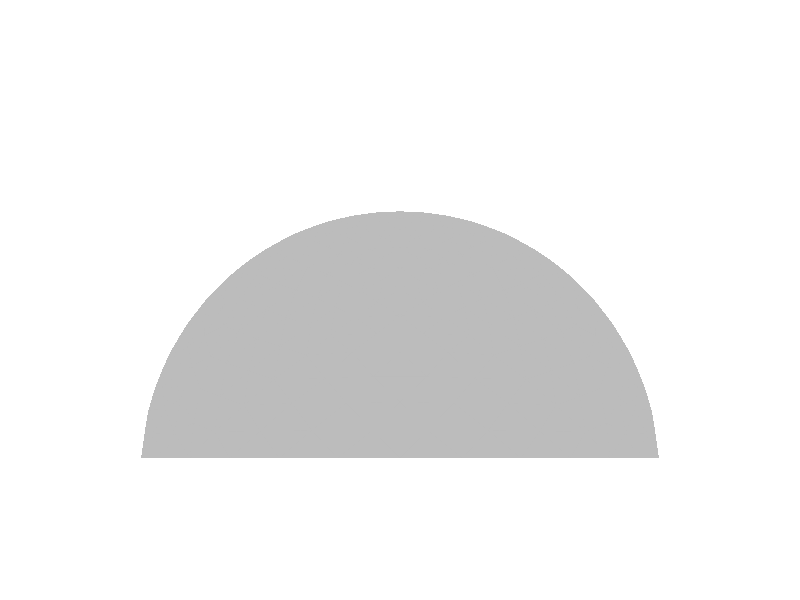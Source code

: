 #include "colors.inc"
background { rgb <1, 1, 1> }
camera {location <-0, 4, -0.5>up <0,1,0> right <-1.33,0,0> angle 35look_at <0, 0, 0> }
mesh2 {
vertex_vectors { 4608, 
<-0.564803, -0.564803, -0.5>, 
<-0.660317, -0.44477, -0.5>, 
<-0.525982, -0.525982, -0.5>, 
<-0.732746, -0.30867, -0.5>, 
<-0.660317, -0.44477, -0.5>, 
<-0.609197, -0.395203, -0.5>, 
<-0.479401, -0.479401, -0.5>, 
<-0.525982, -0.525982, -0.5>, 
<-0.609197, -0.395203, -0.5>, 
<-0.660317, -0.44477, -0.5>, 
<-0.525982, -0.525982, -0.5>, 
<-0.609197, -0.395203, -0.5>, 
<-0.794291, -8.95772e-18, -0.5>, 
<-0.778139, -0.157189, -0.5>, 
<-0.696401, -0.08886, -0.5>, 
<-0.732746, -0.30867, -0.5>, 
<-0.778139, -0.157189, -0.5>, 
<-0.664954, -0.244363, -0.5>, 
<-0.590917, -0.17772, -0.5>, 
<-0.696401, -0.08886, -0.5>, 
<-0.664954, -0.244363, -0.5>, 
<-0.778139, -0.157189, -0.5>, 
<-0.696401, -0.08886, -0.5>, 
<-0.664954, -0.244363, -0.5>, 
<-0.35544, -0.35544, -0.5>, 
<-0.417421, -0.417421, -0.5>, 
<-0.473178, -0.26658, -0.5>, 
<-0.479401, -0.479401, -0.5>, 
<-0.417421, -0.417421, -0.5>, 
<-0.535159, -0.328561, -0.5>, 
<-0.590917, -0.17772, -0.5>, 
<-0.473178, -0.26658, -0.5>, 
<-0.535159, -0.328561, -0.5>, 
<-0.417421, -0.417421, -0.5>, 
<-0.473178, -0.26658, -0.5>, 
<-0.535159, -0.328561, -0.5>, 
<-0.732746, -0.30867, -0.5>, 
<-0.609197, -0.395203, -0.5>, 
<-0.664954, -0.244363, -0.5>, 
<-0.479401, -0.479401, -0.5>, 
<-0.609197, -0.395203, -0.5>, 
<-0.535159, -0.328561, -0.5>, 
<-0.590917, -0.17772, -0.5>, 
<-0.535159, -0.328561, -0.5>, 
<-0.664954, -0.244363, -0.5>, 
<-0.609197, -0.395203, -0.5>, 
<-0.535159, -0.328561, -0.5>, 
<-0.664954, -0.244363, -0.5>, 
<-0.564803, 0.564803, -0.5>, 
<-0.660317, 0.44477, -0.5>, 
<-0.525982, 0.525982, -0.5>, 
<-0.732746, 0.30867, -0.5>, 
<-0.660317, 0.44477, -0.5>, 
<-0.609197, 0.395203, -0.5>, 
<-0.479401, 0.479401, -0.5>, 
<-0.525982, 0.525982, -0.5>, 
<-0.609197, 0.395203, -0.5>, 
<-0.660317, 0.44477, -0.5>, 
<-0.525982, 0.525982, -0.5>, 
<-0.609197, 0.395203, -0.5>, 
<-0.794291, -8.95772e-18, -0.5>, 
<-0.778139, 0.157189, -0.5>, 
<-0.696401, 0.08886, -0.5>, 
<-0.732746, 0.30867, -0.5>, 
<-0.778139, 0.157189, -0.5>, 
<-0.664954, 0.244363, -0.5>, 
<-0.590917, 0.17772, -0.5>, 
<-0.696401, 0.08886, -0.5>, 
<-0.664954, 0.244363, -0.5>, 
<-0.778139, 0.157189, -0.5>, 
<-0.696401, 0.08886, -0.5>, 
<-0.664954, 0.244363, -0.5>, 
<-0.35544, 0.35544, -0.5>, 
<-0.417421, 0.417421, -0.5>, 
<-0.473178, 0.26658, -0.5>, 
<-0.479401, 0.479401, -0.5>, 
<-0.417421, 0.417421, -0.5>, 
<-0.535159, 0.328561, -0.5>, 
<-0.590917, 0.17772, -0.5>, 
<-0.473178, 0.26658, -0.5>, 
<-0.535159, 0.328561, -0.5>, 
<-0.417421, 0.417421, -0.5>, 
<-0.473178, 0.26658, -0.5>, 
<-0.535159, 0.328561, -0.5>, 
<-0.732746, 0.30867, -0.5>, 
<-0.609197, 0.395203, -0.5>, 
<-0.664954, 0.244363, -0.5>, 
<-0.479401, 0.479401, -0.5>, 
<-0.609197, 0.395203, -0.5>, 
<-0.535159, 0.328561, -0.5>, 
<-0.590917, 0.17772, -0.5>, 
<-0.535159, 0.328561, -0.5>, 
<-0.664954, 0.244363, -0.5>, 
<-0.609197, 0.395203, -0.5>, 
<-0.535159, 0.328561, -0.5>, 
<-0.664954, 0.244363, -0.5>, 
<2.50719e-16, 3.87543e-16, -0.5>, 
<-0.08886, -0.08886, -0.5>, 
<-0.08886, 0.08886, -0.5>, 
<-0.17772, -0.17772, -0.5>, 
<-0.08886, -0.08886, -0.5>, 
<-0.17772, 1.75292e-16, -0.5>, 
<-0.17772, 0.17772, -0.5>, 
<-0.08886, 0.08886, -0.5>, 
<-0.17772, 1.75292e-16, -0.5>, 
<-0.08886, -0.08886, -0.5>, 
<-0.08886, 0.08886, -0.5>, 
<-0.17772, 1.75292e-16, -0.5>, 
<-0.35544, -0.35544, -0.5>, 
<-0.26658, -0.26658, -0.5>, 
<-0.35544, -0.17772, -0.5>, 
<-0.17772, -0.17772, -0.5>, 
<-0.26658, -0.26658, -0.5>, 
<-0.26658, -0.08886, -0.5>, 
<-0.35544, 1.37002e-16, -0.5>, 
<-0.35544, -0.17772, -0.5>, 
<-0.26658, -0.08886, -0.5>, 
<-0.26658, -0.26658, -0.5>, 
<-0.35544, -0.17772, -0.5>, 
<-0.26658, -0.08886, -0.5>, 
<-0.35544, 0.35544, -0.5>, 
<-0.26658, 0.26658, -0.5>, 
<-0.35544, 0.17772, -0.5>, 
<-0.17772, 0.17772, -0.5>, 
<-0.26658, 0.26658, -0.5>, 
<-0.26658, 0.08886, -0.5>, 
<-0.35544, 1.37002e-16, -0.5>, 
<-0.35544, 0.17772, -0.5>, 
<-0.26658, 0.08886, -0.5>, 
<-0.26658, 0.26658, -0.5>, 
<-0.35544, 0.17772, -0.5>, 
<-0.26658, 0.08886, -0.5>, 
<-0.17772, -0.17772, -0.5>, 
<-0.17772, 1.75292e-16, -0.5>, 
<-0.26658, -0.08886, -0.5>, 
<-0.17772, 0.17772, -0.5>, 
<-0.17772, 1.75292e-16, -0.5>, 
<-0.26658, 0.08886, -0.5>, 
<-0.35544, 1.37002e-16, -0.5>, 
<-0.26658, 0.08886, -0.5>, 
<-0.26658, -0.08886, -0.5>, 
<-0.17772, 1.75292e-16, -0.5>, 
<-0.26658, 0.08886, -0.5>, 
<-0.26658, -0.08886, -0.5>, 
<-0.794291, -8.95772e-18, -0.5>, 
<-0.696401, -0.08886, -0.5>, 
<-0.696401, 0.08886, -0.5>, 
<-0.590917, -0.17772, -0.5>, 
<-0.696401, -0.08886, -0.5>, 
<-0.590917, 3.57589e-17, -0.5>, 
<-0.590917, 0.17772, -0.5>, 
<-0.696401, 0.08886, -0.5>, 
<-0.590917, 3.57589e-17, -0.5>, 
<-0.696401, -0.08886, -0.5>, 
<-0.696401, 0.08886, -0.5>, 
<-0.590917, 3.57589e-17, -0.5>, 
<-0.35544, -0.35544, -0.5>, 
<-0.473178, -0.26658, -0.5>, 
<-0.35544, -0.17772, -0.5>, 
<-0.590917, -0.17772, -0.5>, 
<-0.473178, -0.26658, -0.5>, 
<-0.473178, -0.08886, -0.5>, 
<-0.35544, 1.37002e-16, -0.5>, 
<-0.35544, -0.17772, -0.5>, 
<-0.473178, -0.08886, -0.5>, 
<-0.473178, -0.26658, -0.5>, 
<-0.35544, -0.17772, -0.5>, 
<-0.473178, -0.08886, -0.5>, 
<-0.35544, 0.35544, -0.5>, 
<-0.35544, 0.17772, -0.5>, 
<-0.473178, 0.26658, -0.5>, 
<-0.35544, 1.37002e-16, -0.5>, 
<-0.35544, 0.17772, -0.5>, 
<-0.473178, 0.08886, -0.5>, 
<-0.590917, 0.17772, -0.5>, 
<-0.473178, 0.26658, -0.5>, 
<-0.473178, 0.08886, -0.5>, 
<-0.35544, 0.17772, -0.5>, 
<-0.473178, 0.26658, -0.5>, 
<-0.473178, 0.08886, -0.5>, 
<-0.590917, -0.17772, -0.5>, 
<-0.590917, 3.57589e-17, -0.5>, 
<-0.473178, -0.08886, -0.5>, 
<-0.35544, 1.37002e-16, -0.5>, 
<-0.473178, 0.08886, -0.5>, 
<-0.473178, -0.08886, -0.5>, 
<-0.590917, 0.17772, -0.5>, 
<-0.590917, 3.57589e-17, -0.5>, 
<-0.473178, 0.08886, -0.5>, 
<-0.590917, 3.57589e-17, -0.5>, 
<-0.473178, 0.08886, -0.5>, 
<-0.473178, -0.08886, -0.5>, 
<-0.564803, 0.564803, -0.5>, 
<-0.525982, 0.525982, -0.5>, 
<-0.44477, 0.660317, -0.5>, 
<-0.479401, 0.479401, -0.5>, 
<-0.525982, 0.525982, -0.5>, 
<-0.395203, 0.609197, -0.5>, 
<-0.30867, 0.732746, -0.5>, 
<-0.44477, 0.660317, -0.5>, 
<-0.395203, 0.609197, -0.5>, 
<-0.525982, 0.525982, -0.5>, 
<-0.44477, 0.660317, -0.5>, 
<-0.395203, 0.609197, -0.5>, 
<-0.35544, 0.35544, -0.5>, 
<-0.417421, 0.417421, -0.5>, 
<-0.26658, 0.473178, -0.5>, 
<-0.479401, 0.479401, -0.5>, 
<-0.417421, 0.417421, -0.5>, 
<-0.328561, 0.535159, -0.5>, 
<-0.17772, 0.590917, -0.5>, 
<-0.26658, 0.473178, -0.5>, 
<-0.328561, 0.535159, -0.5>, 
<-0.417421, 0.417421, -0.5>, 
<-0.26658, 0.473178, -0.5>, 
<-0.328561, 0.535159, -0.5>, 
<2.25803e-17, 0.794291, -0.5>, 
<-0.157189, 0.778139, -0.5>, 
<-0.08886, 0.696401, -0.5>, 
<-0.30867, 0.732746, -0.5>, 
<-0.157189, 0.778139, -0.5>, 
<-0.244363, 0.664954, -0.5>, 
<-0.17772, 0.590917, -0.5>, 
<-0.08886, 0.696401, -0.5>, 
<-0.244363, 0.664954, -0.5>, 
<-0.157189, 0.778139, -0.5>, 
<-0.08886, 0.696401, -0.5>, 
<-0.244363, 0.664954, -0.5>, 
<-0.479401, 0.479401, -0.5>, 
<-0.395203, 0.609197, -0.5>, 
<-0.328561, 0.535159, -0.5>, 
<-0.30867, 0.732746, -0.5>, 
<-0.395203, 0.609197, -0.5>, 
<-0.244363, 0.664954, -0.5>, 
<-0.17772, 0.590917, -0.5>, 
<-0.244363, 0.664954, -0.5>, 
<-0.328561, 0.535159, -0.5>, 
<-0.395203, 0.609197, -0.5>, 
<-0.244363, 0.664954, -0.5>, 
<-0.328561, 0.535159, -0.5>, 
<0.564803, 0.564803, -0.5>, 
<0.44477, 0.660317, -0.5>, 
<0.525982, 0.525982, -0.5>, 
<0.30867, 0.732746, -0.5>, 
<0.44477, 0.660317, -0.5>, 
<0.395203, 0.609197, -0.5>, 
<0.479401, 0.479401, -0.5>, 
<0.525982, 0.525982, -0.5>, 
<0.395203, 0.609197, -0.5>, 
<0.44477, 0.660317, -0.5>, 
<0.525982, 0.525982, -0.5>, 
<0.395203, 0.609197, -0.5>, 
<2.25803e-17, 0.794291, -0.5>, 
<0.157189, 0.778139, -0.5>, 
<0.08886, 0.696401, -0.5>, 
<0.30867, 0.732746, -0.5>, 
<0.157189, 0.778139, -0.5>, 
<0.244363, 0.664954, -0.5>, 
<0.17772, 0.590917, -0.5>, 
<0.08886, 0.696401, -0.5>, 
<0.244363, 0.664954, -0.5>, 
<0.157189, 0.778139, -0.5>, 
<0.08886, 0.696401, -0.5>, 
<0.244363, 0.664954, -0.5>, 
<0.35544, 0.35544, -0.5>, 
<0.417421, 0.417421, -0.5>, 
<0.26658, 0.473178, -0.5>, 
<0.479401, 0.479401, -0.5>, 
<0.417421, 0.417421, -0.5>, 
<0.328561, 0.535159, -0.5>, 
<0.17772, 0.590917, -0.5>, 
<0.26658, 0.473178, -0.5>, 
<0.328561, 0.535159, -0.5>, 
<0.417421, 0.417421, -0.5>, 
<0.26658, 0.473178, -0.5>, 
<0.328561, 0.535159, -0.5>, 
<0.30867, 0.732746, -0.5>, 
<0.395203, 0.609197, -0.5>, 
<0.244363, 0.664954, -0.5>, 
<0.479401, 0.479401, -0.5>, 
<0.395203, 0.609197, -0.5>, 
<0.328561, 0.535159, -0.5>, 
<0.17772, 0.590917, -0.5>, 
<0.328561, 0.535159, -0.5>, 
<0.244363, 0.664954, -0.5>, 
<0.395203, 0.609197, -0.5>, 
<0.328561, 0.535159, -0.5>, 
<0.244363, 0.664954, -0.5>, 
<2.50719e-16, 3.87543e-16, -0.5>, 
<-0.08886, 0.08886, -0.5>, 
<0.08886, 0.08886, -0.5>, 
<-0.17772, 0.17772, -0.5>, 
<-0.08886, 0.08886, -0.5>, 
<9.79004e-17, 0.17772, -0.5>, 
<0.17772, 0.17772, -0.5>, 
<0.08886, 0.08886, -0.5>, 
<9.79004e-17, 0.17772, -0.5>, 
<-0.08886, 0.08886, -0.5>, 
<0.08886, 0.08886, -0.5>, 
<9.79004e-17, 0.17772, -0.5>, 
<-0.35544, 0.35544, -0.5>, 
<-0.26658, 0.26658, -0.5>, 
<-0.17772, 0.35544, -0.5>, 
<-0.17772, 0.17772, -0.5>, 
<-0.26658, 0.26658, -0.5>, 
<-0.08886, 0.26658, -0.5>, 
<2.9761e-17, 0.35544, -0.5>, 
<-0.17772, 0.35544, -0.5>, 
<-0.08886, 0.26658, -0.5>, 
<-0.26658, 0.26658, -0.5>, 
<-0.17772, 0.35544, -0.5>, 
<-0.08886, 0.26658, -0.5>, 
<0.35544, 0.35544, -0.5>, 
<0.26658, 0.26658, -0.5>, 
<0.17772, 0.35544, -0.5>, 
<0.17772, 0.17772, -0.5>, 
<0.26658, 0.26658, -0.5>, 
<0.08886, 0.26658, -0.5>, 
<2.9761e-17, 0.35544, -0.5>, 
<0.17772, 0.35544, -0.5>, 
<0.08886, 0.26658, -0.5>, 
<0.26658, 0.26658, -0.5>, 
<0.17772, 0.35544, -0.5>, 
<0.08886, 0.26658, -0.5>, 
<-0.17772, 0.17772, -0.5>, 
<9.79004e-17, 0.17772, -0.5>, 
<-0.08886, 0.26658, -0.5>, 
<0.17772, 0.17772, -0.5>, 
<9.79004e-17, 0.17772, -0.5>, 
<0.08886, 0.26658, -0.5>, 
<2.9761e-17, 0.35544, -0.5>, 
<0.08886, 0.26658, -0.5>, 
<-0.08886, 0.26658, -0.5>, 
<9.79004e-17, 0.17772, -0.5>, 
<0.08886, 0.26658, -0.5>, 
<-0.08886, 0.26658, -0.5>, 
<-0.35544, 0.35544, -0.5>, 
<-0.26658, 0.473178, -0.5>, 
<-0.17772, 0.35544, -0.5>, 
<-0.17772, 0.590917, -0.5>, 
<-0.26658, 0.473178, -0.5>, 
<-0.08886, 0.473178, -0.5>, 
<2.9761e-17, 0.35544, -0.5>, 
<-0.17772, 0.35544, -0.5>, 
<-0.08886, 0.473178, -0.5>, 
<-0.26658, 0.473178, -0.5>, 
<-0.17772, 0.35544, -0.5>, 
<-0.08886, 0.473178, -0.5>, 
<2.25803e-17, 0.794291, -0.5>, 
<-0.08886, 0.696401, -0.5>, 
<0.08886, 0.696401, -0.5>, 
<-0.17772, 0.590917, -0.5>, 
<-0.08886, 0.696401, -0.5>, 
<1.38778e-17, 0.590917, -0.5>, 
<0.17772, 0.590917, -0.5>, 
<0.08886, 0.696401, -0.5>, 
<1.38778e-17, 0.590917, -0.5>, 
<-0.08886, 0.696401, -0.5>, 
<0.08886, 0.696401, -0.5>, 
<1.38778e-17, 0.590917, -0.5>, 
<0.35544, 0.35544, -0.5>, 
<0.17772, 0.35544, -0.5>, 
<0.26658, 0.473178, -0.5>, 
<2.9761e-17, 0.35544, -0.5>, 
<0.17772, 0.35544, -0.5>, 
<0.08886, 0.473178, -0.5>, 
<0.17772, 0.590917, -0.5>, 
<0.26658, 0.473178, -0.5>, 
<0.08886, 0.473178, -0.5>, 
<0.17772, 0.35544, -0.5>, 
<0.26658, 0.473178, -0.5>, 
<0.08886, 0.473178, -0.5>, 
<-0.17772, 0.590917, -0.5>, 
<-0.08886, 0.473178, -0.5>, 
<1.38778e-17, 0.590917, -0.5>, 
<2.9761e-17, 0.35544, -0.5>, 
<-0.08886, 0.473178, -0.5>, 
<0.08886, 0.473178, -0.5>, 
<0.17772, 0.590917, -0.5>, 
<0.08886, 0.473178, -0.5>, 
<1.38778e-17, 0.590917, -0.5>, 
<-0.08886, 0.473178, -0.5>, 
<0.08886, 0.473178, -0.5>, 
<1.38778e-17, 0.590917, -0.5>, 
<0.564803, -0.564803, -0.5>, 
<0.660317, -0.44477, -0.5>, 
<0.525982, -0.525982, -0.5>, 
<0.732746, -0.30867, -0.5>, 
<0.660317, -0.44477, -0.5>, 
<0.609197, -0.395203, -0.5>, 
<0.479401, -0.479401, -0.5>, 
<0.525982, -0.525982, -0.5>, 
<0.609197, -0.395203, -0.5>, 
<0.660317, -0.44477, -0.5>, 
<0.525982, -0.525982, -0.5>, 
<0.609197, -0.395203, -0.5>, 
<0.794291, 3.95859e-17, -0.5>, 
<0.778139, -0.157189, -0.5>, 
<0.696401, -0.08886, -0.5>, 
<0.732746, -0.30867, -0.5>, 
<0.778139, -0.157189, -0.5>, 
<0.664954, -0.244363, -0.5>, 
<0.590917, -0.17772, -0.5>, 
<0.696401, -0.08886, -0.5>, 
<0.664954, -0.244363, -0.5>, 
<0.778139, -0.157189, -0.5>, 
<0.696401, -0.08886, -0.5>, 
<0.664954, -0.244363, -0.5>, 
<0.35544, -0.35544, -0.5>, 
<0.417421, -0.417421, -0.5>, 
<0.473178, -0.26658, -0.5>, 
<0.479401, -0.479401, -0.5>, 
<0.417421, -0.417421, -0.5>, 
<0.535159, -0.328561, -0.5>, 
<0.590917, -0.17772, -0.5>, 
<0.473178, -0.26658, -0.5>, 
<0.535159, -0.328561, -0.5>, 
<0.417421, -0.417421, -0.5>, 
<0.473178, -0.26658, -0.5>, 
<0.535159, -0.328561, -0.5>, 
<0.732746, -0.30867, -0.5>, 
<0.609197, -0.395203, -0.5>, 
<0.664954, -0.244363, -0.5>, 
<0.479401, -0.479401, -0.5>, 
<0.609197, -0.395203, -0.5>, 
<0.535159, -0.328561, -0.5>, 
<0.590917, -0.17772, -0.5>, 
<0.535159, -0.328561, -0.5>, 
<0.664954, -0.244363, -0.5>, 
<0.609197, -0.395203, -0.5>, 
<0.535159, -0.328561, -0.5>, 
<0.664954, -0.244363, -0.5>, 
<0.564803, 0.564803, -0.5>, 
<0.525982, 0.525982, -0.5>, 
<0.660317, 0.44477, -0.5>, 
<0.479401, 0.479401, -0.5>, 
<0.525982, 0.525982, -0.5>, 
<0.609197, 0.395203, -0.5>, 
<0.732746, 0.30867, -0.5>, 
<0.660317, 0.44477, -0.5>, 
<0.609197, 0.395203, -0.5>, 
<0.525982, 0.525982, -0.5>, 
<0.660317, 0.44477, -0.5>, 
<0.609197, 0.395203, -0.5>, 
<0.35544, 0.35544, -0.5>, 
<0.417421, 0.417421, -0.5>, 
<0.473178, 0.26658, -0.5>, 
<0.479401, 0.479401, -0.5>, 
<0.417421, 0.417421, -0.5>, 
<0.535159, 0.328561, -0.5>, 
<0.590917, 0.17772, -0.5>, 
<0.473178, 0.26658, -0.5>, 
<0.535159, 0.328561, -0.5>, 
<0.417421, 0.417421, -0.5>, 
<0.473178, 0.26658, -0.5>, 
<0.535159, 0.328561, -0.5>, 
<0.794291, 3.95859e-17, -0.5>, 
<0.778139, 0.157189, -0.5>, 
<0.696401, 0.08886, -0.5>, 
<0.732746, 0.30867, -0.5>, 
<0.778139, 0.157189, -0.5>, 
<0.664954, 0.244363, -0.5>, 
<0.590917, 0.17772, -0.5>, 
<0.696401, 0.08886, -0.5>, 
<0.664954, 0.244363, -0.5>, 
<0.778139, 0.157189, -0.5>, 
<0.696401, 0.08886, -0.5>, 
<0.664954, 0.244363, -0.5>, 
<0.479401, 0.479401, -0.5>, 
<0.609197, 0.395203, -0.5>, 
<0.535159, 0.328561, -0.5>, 
<0.732746, 0.30867, -0.5>, 
<0.609197, 0.395203, -0.5>, 
<0.664954, 0.244363, -0.5>, 
<0.590917, 0.17772, -0.5>, 
<0.664954, 0.244363, -0.5>, 
<0.535159, 0.328561, -0.5>, 
<0.609197, 0.395203, -0.5>, 
<0.664954, 0.244363, -0.5>, 
<0.535159, 0.328561, -0.5>, 
<2.50719e-16, 3.87543e-16, -0.5>, 
<0.08886, 0.08886, -0.5>, 
<0.08886, -0.08886, -0.5>, 
<0.17772, 0.17772, -0.5>, 
<0.08886, 0.08886, -0.5>, 
<0.17772, 2.03857e-16, -0.5>, 
<0.17772, -0.17772, -0.5>, 
<0.08886, -0.08886, -0.5>, 
<0.17772, 2.03857e-16, -0.5>, 
<0.08886, 0.08886, -0.5>, 
<0.08886, -0.08886, -0.5>, 
<0.17772, 2.03857e-16, -0.5>, 
<0.35544, 0.35544, -0.5>, 
<0.26658, 0.26658, -0.5>, 
<0.35544, 0.17772, -0.5>, 
<0.17772, 0.17772, -0.5>, 
<0.26658, 0.26658, -0.5>, 
<0.26658, 0.08886, -0.5>, 
<0.35544, 4.33386e-17, -0.5>, 
<0.35544, 0.17772, -0.5>, 
<0.26658, 0.08886, -0.5>, 
<0.26658, 0.26658, -0.5>, 
<0.35544, 0.17772, -0.5>, 
<0.26658, 0.08886, -0.5>, 
<0.35544, -0.35544, -0.5>, 
<0.26658, -0.26658, -0.5>, 
<0.35544, -0.17772, -0.5>, 
<0.17772, -0.17772, -0.5>, 
<0.26658, -0.26658, -0.5>, 
<0.26658, -0.08886, -0.5>, 
<0.35544, 4.33386e-17, -0.5>, 
<0.35544, -0.17772, -0.5>, 
<0.26658, -0.08886, -0.5>, 
<0.26658, -0.26658, -0.5>, 
<0.35544, -0.17772, -0.5>, 
<0.26658, -0.08886, -0.5>, 
<0.17772, 0.17772, -0.5>, 
<0.17772, 2.03857e-16, -0.5>, 
<0.26658, 0.08886, -0.5>, 
<0.17772, -0.17772, -0.5>, 
<0.17772, 2.03857e-16, -0.5>, 
<0.26658, -0.08886, -0.5>, 
<0.35544, 4.33386e-17, -0.5>, 
<0.26658, -0.08886, -0.5>, 
<0.26658, 0.08886, -0.5>, 
<0.17772, 2.03857e-16, -0.5>, 
<0.26658, -0.08886, -0.5>, 
<0.26658, 0.08886, -0.5>, 
<0.35544, 0.35544, -0.5>, 
<0.35544, 0.17772, -0.5>, 
<0.473178, 0.26658, -0.5>, 
<0.35544, 4.33386e-17, -0.5>, 
<0.35544, 0.17772, -0.5>, 
<0.473178, 0.08886, -0.5>, 
<0.590917, 0.17772, -0.5>, 
<0.473178, 0.26658, -0.5>, 
<0.473178, 0.08886, -0.5>, 
<0.35544, 0.17772, -0.5>, 
<0.473178, 0.26658, -0.5>, 
<0.473178, 0.08886, -0.5>, 
<0.794291, 3.95859e-17, -0.5>, 
<0.696401, -0.08886, -0.5>, 
<0.696401, 0.08886, -0.5>, 
<0.590917, -0.17772, -0.5>, 
<0.696401, -0.08886, -0.5>, 
<0.590917, 6.24401e-17, -0.5>, 
<0.590917, 0.17772, -0.5>, 
<0.696401, 0.08886, -0.5>, 
<0.590917, 6.24401e-17, -0.5>, 
<0.696401, -0.08886, -0.5>, 
<0.696401, 0.08886, -0.5>, 
<0.590917, 6.24401e-17, -0.5>, 
<0.35544, -0.35544, -0.5>, 
<0.473178, -0.26658, -0.5>, 
<0.35544, -0.17772, -0.5>, 
<0.590917, -0.17772, -0.5>, 
<0.473178, -0.26658, -0.5>, 
<0.473178, -0.08886, -0.5>, 
<0.35544, 4.33386e-17, -0.5>, 
<0.35544, -0.17772, -0.5>, 
<0.473178, -0.08886, -0.5>, 
<0.473178, -0.26658, -0.5>, 
<0.35544, -0.17772, -0.5>, 
<0.473178, -0.08886, -0.5>, 
<0.590917, -0.17772, -0.5>, 
<0.473178, -0.08886, -0.5>, 
<0.590917, 6.24401e-17, -0.5>, 
<0.35544, 4.33386e-17, -0.5>, 
<0.473178, 0.08886, -0.5>, 
<0.473178, -0.08886, -0.5>, 
<0.590917, 0.17772, -0.5>, 
<0.473178, 0.08886, -0.5>, 
<0.590917, 6.24401e-17, -0.5>, 
<0.473178, 0.08886, -0.5>, 
<0.473178, -0.08886, -0.5>, 
<0.590917, 6.24401e-17, -0.5>, 
<-0.564803, -0.564803, -0.5>, 
<-0.525982, -0.525982, -0.5>, 
<-0.44477, -0.660317, -0.5>, 
<-0.479401, -0.479401, -0.5>, 
<-0.525982, -0.525982, -0.5>, 
<-0.395203, -0.609197, -0.5>, 
<-0.30867, -0.732746, -0.5>, 
<-0.44477, -0.660317, -0.5>, 
<-0.395203, -0.609197, -0.5>, 
<-0.525982, -0.525982, -0.5>, 
<-0.44477, -0.660317, -0.5>, 
<-0.395203, -0.609197, -0.5>, 
<-0.35544, -0.35544, -0.5>, 
<-0.417421, -0.417421, -0.5>, 
<-0.26658, -0.473178, -0.5>, 
<-0.479401, -0.479401, -0.5>, 
<-0.417421, -0.417421, -0.5>, 
<-0.328561, -0.535159, -0.5>, 
<-0.17772, -0.590917, -0.5>, 
<-0.26658, -0.473178, -0.5>, 
<-0.328561, -0.535159, -0.5>, 
<-0.417421, -0.417421, -0.5>, 
<-0.26658, -0.473178, -0.5>, 
<-0.328561, -0.535159, -0.5>, 
<6.19351e-18, -0.794291, -0.5>, 
<-0.157189, -0.778139, -0.5>, 
<-0.08886, -0.696401, -0.5>, 
<-0.30867, -0.732746, -0.5>, 
<-0.157189, -0.778139, -0.5>, 
<-0.244363, -0.664954, -0.5>, 
<-0.17772, -0.590917, -0.5>, 
<-0.08886, -0.696401, -0.5>, 
<-0.244363, -0.664954, -0.5>, 
<-0.157189, -0.778139, -0.5>, 
<-0.08886, -0.696401, -0.5>, 
<-0.244363, -0.664954, -0.5>, 
<-0.479401, -0.479401, -0.5>, 
<-0.395203, -0.609197, -0.5>, 
<-0.328561, -0.535159, -0.5>, 
<-0.30867, -0.732746, -0.5>, 
<-0.395203, -0.609197, -0.5>, 
<-0.244363, -0.664954, -0.5>, 
<-0.17772, -0.590917, -0.5>, 
<-0.244363, -0.664954, -0.5>, 
<-0.328561, -0.535159, -0.5>, 
<-0.395203, -0.609197, -0.5>, 
<-0.244363, -0.664954, -0.5>, 
<-0.328561, -0.535159, -0.5>, 
<0.564803, -0.564803, -0.5>, 
<0.525982, -0.525982, -0.5>, 
<0.44477, -0.660317, -0.5>, 
<0.479401, -0.479401, -0.5>, 
<0.525982, -0.525982, -0.5>, 
<0.395203, -0.609197, -0.5>, 
<0.30867, -0.732746, -0.5>, 
<0.44477, -0.660317, -0.5>, 
<0.395203, -0.609197, -0.5>, 
<0.525982, -0.525982, -0.5>, 
<0.44477, -0.660317, -0.5>, 
<0.395203, -0.609197, -0.5>, 
<0.35544, -0.35544, -0.5>, 
<0.417421, -0.417421, -0.5>, 
<0.26658, -0.473178, -0.5>, 
<0.479401, -0.479401, -0.5>, 
<0.417421, -0.417421, -0.5>, 
<0.328561, -0.535159, -0.5>, 
<0.17772, -0.590917, -0.5>, 
<0.26658, -0.473178, -0.5>, 
<0.328561, -0.535159, -0.5>, 
<0.417421, -0.417421, -0.5>, 
<0.26658, -0.473178, -0.5>, 
<0.328561, -0.535159, -0.5>, 
<6.19351e-18, -0.794291, -0.5>, 
<0.157189, -0.778139, -0.5>, 
<0.08886, -0.696401, -0.5>, 
<0.30867, -0.732746, -0.5>, 
<0.157189, -0.778139, -0.5>, 
<0.244363, -0.664954, -0.5>, 
<0.17772, -0.590917, -0.5>, 
<0.08886, -0.696401, -0.5>, 
<0.244363, -0.664954, -0.5>, 
<0.157189, -0.778139, -0.5>, 
<0.08886, -0.696401, -0.5>, 
<0.244363, -0.664954, -0.5>, 
<0.479401, -0.479401, -0.5>, 
<0.395203, -0.609197, -0.5>, 
<0.328561, -0.535159, -0.5>, 
<0.30867, -0.732746, -0.5>, 
<0.395203, -0.609197, -0.5>, 
<0.244363, -0.664954, -0.5>, 
<0.17772, -0.590917, -0.5>, 
<0.244363, -0.664954, -0.5>, 
<0.328561, -0.535159, -0.5>, 
<0.395203, -0.609197, -0.5>, 
<0.244363, -0.664954, -0.5>, 
<0.328561, -0.535159, -0.5>, 
<2.50719e-16, 3.87543e-16, -0.5>, 
<-0.08886, -0.08886, -0.5>, 
<0.08886, -0.08886, -0.5>, 
<-0.17772, -0.17772, -0.5>, 
<-0.08886, -0.08886, -0.5>, 
<1.11022e-16, -0.17772, -0.5>, 
<0.17772, -0.17772, -0.5>, 
<0.08886, -0.08886, -0.5>, 
<1.11022e-16, -0.17772, -0.5>, 
<-0.08886, -0.08886, -0.5>, 
<0.08886, -0.08886, -0.5>, 
<1.11022e-16, -0.17772, -0.5>, 
<-0.35544, -0.35544, -0.5>, 
<-0.26658, -0.26658, -0.5>, 
<-0.17772, -0.35544, -0.5>, 
<-0.17772, -0.17772, -0.5>, 
<-0.26658, -0.26658, -0.5>, 
<-0.08886, -0.26658, -0.5>, 
<5.55112e-17, -0.35544, -0.5>, 
<-0.17772, -0.35544, -0.5>, 
<-0.08886, -0.26658, -0.5>, 
<-0.26658, -0.26658, -0.5>, 
<-0.17772, -0.35544, -0.5>, 
<-0.08886, -0.26658, -0.5>, 
<0.35544, -0.35544, -0.5>, 
<0.26658, -0.26658, -0.5>, 
<0.17772, -0.35544, -0.5>, 
<0.17772, -0.17772, -0.5>, 
<0.26658, -0.26658, -0.5>, 
<0.08886, -0.26658, -0.5>, 
<5.55112e-17, -0.35544, -0.5>, 
<0.17772, -0.35544, -0.5>, 
<0.08886, -0.26658, -0.5>, 
<0.26658, -0.26658, -0.5>, 
<0.17772, -0.35544, -0.5>, 
<0.08886, -0.26658, -0.5>, 
<-0.17772, -0.17772, -0.5>, 
<1.11022e-16, -0.17772, -0.5>, 
<-0.08886, -0.26658, -0.5>, 
<0.17772, -0.17772, -0.5>, 
<1.11022e-16, -0.17772, -0.5>, 
<0.08886, -0.26658, -0.5>, 
<5.55112e-17, -0.35544, -0.5>, 
<0.08886, -0.26658, -0.5>, 
<-0.08886, -0.26658, -0.5>, 
<1.11022e-16, -0.17772, -0.5>, 
<0.08886, -0.26658, -0.5>, 
<-0.08886, -0.26658, -0.5>, 
<-0.35544, -0.35544, -0.5>, 
<-0.26658, -0.473178, -0.5>, 
<-0.17772, -0.35544, -0.5>, 
<-0.17772, -0.590917, -0.5>, 
<-0.26658, -0.473178, -0.5>, 
<-0.08886, -0.473178, -0.5>, 
<5.55112e-17, -0.35544, -0.5>, 
<-0.17772, -0.35544, -0.5>, 
<-0.08886, -0.473178, -0.5>, 
<-0.26658, -0.473178, -0.5>, 
<-0.17772, -0.35544, -0.5>, 
<-0.08886, -0.473178, -0.5>, 
<0.35544, -0.35544, -0.5>, 
<0.17772, -0.35544, -0.5>, 
<0.26658, -0.473178, -0.5>, 
<5.55112e-17, -0.35544, -0.5>, 
<0.17772, -0.35544, -0.5>, 
<0.08886, -0.473178, -0.5>, 
<0.17772, -0.590917, -0.5>, 
<0.26658, -0.473178, -0.5>, 
<0.08886, -0.473178, -0.5>, 
<0.17772, -0.35544, -0.5>, 
<0.26658, -0.473178, -0.5>, 
<0.08886, -0.473178, -0.5>, 
<6.19351e-18, -0.794291, -0.5>, 
<-0.08886, -0.696401, -0.5>, 
<0.08886, -0.696401, -0.5>, 
<-0.17772, -0.590917, -0.5>, 
<-0.08886, -0.696401, -0.5>, 
<5.55112e-17, -0.590917, -0.5>, 
<0.17772, -0.590917, -0.5>, 
<0.08886, -0.696401, -0.5>, 
<5.55112e-17, -0.590917, -0.5>, 
<-0.08886, -0.696401, -0.5>, 
<0.08886, -0.696401, -0.5>, 
<5.55112e-17, -0.590917, -0.5>, 
<-0.17772, -0.590917, -0.5>, 
<-0.08886, -0.473178, -0.5>, 
<5.55112e-17, -0.590917, -0.5>, 
<5.55112e-17, -0.35544, -0.5>, 
<-0.08886, -0.473178, -0.5>, 
<0.08886, -0.473178, -0.5>, 
<0.17772, -0.590917, -0.5>, 
<5.55112e-17, -0.590917, -0.5>, 
<0.08886, -0.473178, -0.5>, 
<-0.08886, -0.473178, -0.5>, 
<5.55112e-17, -0.590917, -0.5>, 
<0.08886, -0.473178, -0.5>, 
<-0.564803, -0.564803, -0.5>, 
<-0.660317, -0.44477, -0.5>, 
<-0.620745, -0.491248, -0.43042>, 
<-0.732746, -0.30867, -0.5>, 
<-0.660317, -0.44477, -0.5>, 
<-0.702691, -0.361655, -0.430542>, 
<-0.663599, -0.408724, -0.362009>, 
<-0.620745, -0.491248, -0.43042>, 
<-0.702691, -0.361655, -0.430542>, 
<-0.660317, -0.44477, -0.5>, 
<-0.620745, -0.491248, -0.43042>, 
<-0.702691, -0.361655, -0.430542>, 
<-0.794291, -8.95772e-18, -0.5>, 
<-0.778139, -0.157189, -0.5>, 
<-0.785642, -0.0690973, -0.42976>, 
<-0.732746, -0.30867, -0.5>, 
<-0.778139, -0.157189, -0.5>, 
<-0.756457, -0.224537, -0.429479>, 
<-0.765081, -0.136798, -0.360504>, 
<-0.785642, -0.0690973, -0.42976>, 
<-0.756457, -0.224537, -0.429479>, 
<-0.778139, -0.157189, -0.5>, 
<-0.785642, -0.0690973, -0.42976>, 
<-0.756457, -0.224537, -0.429479>, 
<-0.697503, -0.244291, -0.232827>, 
<-0.686871, -0.329267, -0.295451>, 
<-0.735896, -0.192644, -0.295307>, 
<-0.663599, -0.408724, -0.362009>, 
<-0.686871, -0.329267, -0.295451>, 
<-0.726285, -0.278045, -0.358986>, 
<-0.765081, -0.136798, -0.360504>, 
<-0.735896, -0.192644, -0.295307>, 
<-0.726285, -0.278045, -0.358986>, 
<-0.686871, -0.329267, -0.295451>, 
<-0.735896, -0.192644, -0.295307>, 
<-0.726285, -0.278045, -0.358986>, 
<-0.732746, -0.30867, -0.5>, 
<-0.702691, -0.361655, -0.430542>, 
<-0.756457, -0.224537, -0.429479>, 
<-0.663599, -0.408724, -0.362009>, 
<-0.702691, -0.361655, -0.430542>, 
<-0.726285, -0.278045, -0.358986>, 
<-0.765081, -0.136798, -0.360504>, 
<-0.726285, -0.278045, -0.358986>, 
<-0.756457, -0.224537, -0.429479>, 
<-0.702691, -0.361655, -0.430542>, 
<-0.726285, -0.278045, -0.358986>, 
<-0.756457, -0.224537, -0.429479>, 
<-0.564803, 0.564803, -0.5>, 
<-0.660317, 0.44477, -0.5>, 
<-0.620745, 0.491248, -0.43042>, 
<-0.732746, 0.30867, -0.5>, 
<-0.660317, 0.44477, -0.5>, 
<-0.702691, 0.361655, -0.430542>, 
<-0.663599, 0.408724, -0.362009>, 
<-0.620745, 0.491248, -0.43042>, 
<-0.702691, 0.361655, -0.430542>, 
<-0.660317, 0.44477, -0.5>, 
<-0.620745, 0.491248, -0.43042>, 
<-0.702691, 0.361655, -0.430542>, 
<-0.794291, -8.95772e-18, -0.5>, 
<-0.778139, 0.157189, -0.5>, 
<-0.785642, 0.0690973, -0.42976>, 
<-0.732746, 0.30867, -0.5>, 
<-0.778139, 0.157189, -0.5>, 
<-0.756457, 0.224537, -0.429479>, 
<-0.765081, 0.136798, -0.360504>, 
<-0.785642, 0.0690973, -0.42976>, 
<-0.756457, 0.224537, -0.429479>, 
<-0.778139, 0.157189, -0.5>, 
<-0.785642, 0.0690973, -0.42976>, 
<-0.756457, 0.224537, -0.429479>, 
<-0.697503, 0.244291, -0.232827>, 
<-0.686871, 0.329267, -0.295451>, 
<-0.735896, 0.192644, -0.295307>, 
<-0.663599, 0.408724, -0.362009>, 
<-0.686871, 0.329267, -0.295451>, 
<-0.726285, 0.278045, -0.358986>, 
<-0.765081, 0.136798, -0.360504>, 
<-0.735896, 0.192644, -0.295307>, 
<-0.726285, 0.278045, -0.358986>, 
<-0.686871, 0.329267, -0.295451>, 
<-0.735896, 0.192644, -0.295307>, 
<-0.726285, 0.278045, -0.358986>, 
<-0.732746, 0.30867, -0.5>, 
<-0.702691, 0.361655, -0.430542>, 
<-0.756457, 0.224537, -0.429479>, 
<-0.663599, 0.408724, -0.362009>, 
<-0.702691, 0.361655, -0.430542>, 
<-0.726285, 0.278045, -0.358986>, 
<-0.765081, 0.136798, -0.360504>, 
<-0.726285, 0.278045, -0.358986>, 
<-0.756457, 0.224537, -0.429479>, 
<-0.702691, 0.361655, -0.430542>, 
<-0.726285, 0.278045, -0.358986>, 
<-0.756457, 0.224537, -0.429479>, 
<-0.635933, -3.59969e-17, -0.0517655>, 
<-0.660407, -0.0588982, -0.0888153>, 
<-0.660407, 0.0588982, -0.0888153>, 
<-0.678851, -0.117925, -0.130283>, 
<-0.660407, -0.0588982, -0.0888153>, 
<-0.68647, -8.66719e-17, -0.126582>, 
<-0.678851, 0.117925, -0.130283>, 
<-0.660407, 0.0588982, -0.0888153>, 
<-0.68647, -8.66719e-17, -0.126582>, 
<-0.660407, -0.0588982, -0.0888153>, 
<-0.660407, 0.0588982, -0.0888153>, 
<-0.68647, -8.66719e-17, -0.126582>, 
<-0.697503, -0.244291, -0.232827>, 
<-0.691972, -0.181985, -0.179682>, 
<-0.725655, -0.124084, -0.226875>, 
<-0.678851, -0.117925, -0.130283>, 
<-0.691972, -0.181985, -0.179682>, 
<-0.711133, -0.0598537, -0.177033>, 
<-0.736029, -1.35002e-16, -0.227276>, 
<-0.725655, -0.124084, -0.226875>, 
<-0.711133, -0.0598537, -0.177033>, 
<-0.691972, -0.181985, -0.179682>, 
<-0.725655, -0.124084, -0.226875>, 
<-0.711133, -0.0598537, -0.177033>, 
<-0.697503, 0.244291, -0.232827>, 
<-0.691972, 0.181985, -0.179682>, 
<-0.725655, 0.124084, -0.226875>, 
<-0.678851, 0.117925, -0.130283>, 
<-0.691972, 0.181985, -0.179682>, 
<-0.711133, 0.0598537, -0.177033>, 
<-0.736029, -1.35002e-16, -0.227276>, 
<-0.725655, 0.124084, -0.226875>, 
<-0.711133, 0.0598537, -0.177033>, 
<-0.691972, 0.181985, -0.179682>, 
<-0.725655, 0.124084, -0.226875>, 
<-0.711133, 0.0598537, -0.177033>, 
<-0.678851, -0.117925, -0.130283>, 
<-0.68647, -8.66719e-17, -0.126582>, 
<-0.711133, -0.0598537, -0.177033>, 
<-0.678851, 0.117925, -0.130283>, 
<-0.68647, -8.66719e-17, -0.126582>, 
<-0.711133, 0.0598537, -0.177033>, 
<-0.736029, -1.35002e-16, -0.227276>, 
<-0.711133, 0.0598537, -0.177033>, 
<-0.711133, -0.0598537, -0.177033>, 
<-0.68647, -8.66719e-17, -0.126582>, 
<-0.711133, 0.0598537, -0.177033>, 
<-0.711133, -0.0598537, -0.177033>, 
<-0.794291, -8.95772e-18, -0.5>, 
<-0.785642, -0.0690973, -0.42976>, 
<-0.785642, 0.0690973, -0.42976>, 
<-0.765081, -0.136798, -0.360504>, 
<-0.785642, -0.0690973, -0.42976>, 
<-0.776628, -8.79297e-17, -0.358477>, 
<-0.765081, 0.136798, -0.360504>, 
<-0.785642, 0.0690973, -0.42976>, 
<-0.776628, -8.79297e-17, -0.358477>, 
<-0.785642, -0.0690973, -0.42976>, 
<-0.785642, 0.0690973, -0.42976>, 
<-0.776628, -8.79297e-17, -0.358477>, 
<-0.697503, -0.244291, -0.232827>, 
<-0.735896, -0.192644, -0.295307>, 
<-0.725655, -0.124084, -0.226875>, 
<-0.765081, -0.136798, -0.360504>, 
<-0.735896, -0.192644, -0.295307>, 
<-0.756252, -0.0685089, -0.292228>, 
<-0.736029, -1.35002e-16, -0.227276>, 
<-0.725655, -0.124084, -0.226875>, 
<-0.756252, -0.0685089, -0.292228>, 
<-0.735896, -0.192644, -0.295307>, 
<-0.725655, -0.124084, -0.226875>, 
<-0.756252, -0.0685089, -0.292228>, 
<-0.697503, 0.244291, -0.232827>, 
<-0.725655, 0.124084, -0.226875>, 
<-0.735896, 0.192644, -0.295307>, 
<-0.736029, -1.35002e-16, -0.227276>, 
<-0.725655, 0.124084, -0.226875>, 
<-0.756252, 0.0685089, -0.292228>, 
<-0.765081, 0.136798, -0.360504>, 
<-0.735896, 0.192644, -0.295307>, 
<-0.756252, 0.0685089, -0.292228>, 
<-0.725655, 0.124084, -0.226875>, 
<-0.735896, 0.192644, -0.295307>, 
<-0.756252, 0.0685089, -0.292228>, 
<-0.765081, -0.136798, -0.360504>, 
<-0.776628, -8.79297e-17, -0.358477>, 
<-0.756252, -0.0685089, -0.292228>, 
<-0.736029, -1.35002e-16, -0.227276>, 
<-0.756252, 0.0685089, -0.292228>, 
<-0.756252, -0.0685089, -0.292228>, 
<-0.765081, 0.136798, -0.360504>, 
<-0.776628, -8.79297e-17, -0.358477>, 
<-0.756252, 0.0685089, -0.292228>, 
<-0.776628, -8.79297e-17, -0.358477>, 
<-0.756252, 0.0685089, -0.292228>, 
<-0.756252, -0.0685089, -0.292228>, 
<-0.564803, 0.564803, -0.5>, 
<-0.620745, 0.491248, -0.43042>, 
<-0.557634, 0.557634, -0.405535>, 
<-0.663599, 0.408724, -0.362009>, 
<-0.620745, 0.491248, -0.43042>, 
<-0.607233, 0.480066, -0.336069>, 
<-0.542968, 0.542968, -0.312168>, 
<-0.557634, 0.557634, -0.405535>, 
<-0.607233, 0.480066, -0.336069>, 
<-0.620745, 0.491248, -0.43042>, 
<-0.557634, 0.557634, -0.405535>, 
<-0.607233, 0.480066, -0.336069>, 
<-0.697503, 0.244291, -0.232827>, 
<-0.686871, 0.329267, -0.295451>, 
<-0.655641, 0.317118, -0.205171>, 
<-0.663599, 0.408724, -0.362009>, 
<-0.686871, 0.329267, -0.295451>, 
<-0.639018, 0.400464, -0.2699>, 
<-0.605755, 0.385094, -0.18108>, 
<-0.655641, 0.317118, -0.205171>, 
<-0.639018, 0.400464, -0.2699>, 
<-0.686871, 0.329267, -0.295451>, 
<-0.655641, 0.317118, -0.205171>, 
<-0.639018, 0.400464, -0.2699>, 
<-0.49046, 0.49046, -0.134481>, 
<-0.520548, 0.520548, -0.221055>, 
<-0.551103, 0.440296, -0.15591>, 
<-0.542968, 0.542968, -0.312168>, 
<-0.520548, 0.520548, -0.221055>, 
<-0.57981, 0.46833, -0.244277>, 
<-0.605755, 0.385094, -0.18108>, 
<-0.551103, 0.440296, -0.15591>, 
<-0.57981, 0.46833, -0.244277>, 
<-0.520548, 0.520548, -0.221055>, 
<-0.551103, 0.440296, -0.15591>, 
<-0.57981, 0.46833, -0.244277>, 
<-0.663599, 0.408724, -0.362009>, 
<-0.607233, 0.480066, -0.336069>, 
<-0.639018, 0.400464, -0.2699>, 
<-0.542968, 0.542968, -0.312168>, 
<-0.607233, 0.480066, -0.336069>, 
<-0.57981, 0.46833, -0.244277>, 
<-0.605755, 0.385094, -0.18108>, 
<-0.57981, 0.46833, -0.244277>, 
<-0.639018, 0.400464, -0.2699>, 
<-0.607233, 0.480066, -0.336069>, 
<-0.57981, 0.46833, -0.244277>, 
<-0.639018, 0.400464, -0.2699>, 
<-0.29908, 0.29908, 0.150283>, 
<-0.355813, 0.355813, 0.0922848>, 
<-0.353915, 0.270048, 0.135651>, 
<-0.407219, 0.407219, 0.0246828>, 
<-0.355813, 0.355813, 0.0922848>, 
<-0.409762, 0.32553, 0.0751508>, 
<-0.406368, 0.239077, 0.11689>, 
<-0.353915, 0.270048, 0.135651>, 
<-0.409762, 0.32553, 0.0751508>, 
<-0.355813, 0.355813, 0.0922848>, 
<-0.353915, 0.270048, 0.135651>, 
<-0.409762, 0.32553, 0.0751508>, 
<-0.49046, 0.49046, -0.134481>, 
<-0.452362, 0.452362, -0.051287>, 
<-0.504794, 0.41833, -0.0735676>, 
<-0.407219, 0.407219, 0.0246828>, 
<-0.452362, 0.452362, -0.051287>, 
<-0.461015, 0.374995, 0.00466296>, 
<-0.511548, 0.340057, -0.0189382>, 
<-0.504794, 0.41833, -0.0735676>, 
<-0.461015, 0.374995, 0.00466296>, 
<-0.452362, 0.452362, -0.051287>, 
<-0.504794, 0.41833, -0.0735676>, 
<-0.461015, 0.374995, 0.00466296>, 
<-0.501827, 0.169645, 0.0689069>, 
<-0.455604, 0.20512, 0.094854>, 
<-0.510383, 0.256665, 0.029003>, 
<-0.406368, 0.239077, 0.11689>, 
<-0.455604, 0.20512, 0.094854>, 
<-0.462523, 0.29185, 0.0534695>, 
<-0.511548, 0.340057, -0.0189382>, 
<-0.510383, 0.256665, 0.029003>, 
<-0.462523, 0.29185, 0.0534695>, 
<-0.455604, 0.20512, 0.094854>, 
<-0.510383, 0.256665, 0.029003>, 
<-0.462523, 0.29185, 0.0534695>, 
<-0.407219, 0.407219, 0.0246828>, 
<-0.409762, 0.32553, 0.0751508>, 
<-0.461015, 0.374995, 0.00466296>, 
<-0.406368, 0.239077, 0.11689>, 
<-0.409762, 0.32553, 0.0751508>, 
<-0.462523, 0.29185, 0.0534695>, 
<-0.511548, 0.340057, -0.0189382>, 
<-0.462523, 0.29185, 0.0534695>, 
<-0.461015, 0.374995, 0.00466296>, 
<-0.409762, 0.32553, 0.0751508>, 
<-0.462523, 0.29185, 0.0534695>, 
<-0.461015, 0.374995, 0.00466296>, 
<-0.635933, -3.59969e-17, -0.0517655>, 
<-0.660407, 0.0588982, -0.0888153>, 
<-0.608912, 0.0425456, -0.0173137>, 
<-0.678851, 0.117925, -0.130283>, 
<-0.660407, 0.0588982, -0.0888153>, 
<-0.632205, 0.102638, -0.0554258>, 
<-0.577742, 0.0848996, 0.0140249>, 
<-0.608912, 0.0425456, -0.0173137>, 
<-0.632205, 0.102638, -0.0554258>, 
<-0.660407, 0.0588982, -0.0888153>, 
<-0.608912, 0.0425456, -0.0173137>, 
<-0.632205, 0.102638, -0.0554258>, 
<-0.697503, 0.244291, -0.232827>, 
<-0.691972, 0.181985, -0.179682>, 
<-0.660173, 0.235927, -0.15037>, 
<-0.678851, 0.117925, -0.130283>, 
<-0.691972, 0.181985, -0.179682>, 
<-0.649011, 0.171581, -0.0999792>, 
<-0.614281, 0.223313, -0.0723977>, 
<-0.660173, 0.235927, -0.15037>, 
<-0.649011, 0.171581, -0.0999792>, 
<-0.691972, 0.181985, -0.179682>, 
<-0.660173, 0.235927, -0.15037>, 
<-0.649011, 0.171581, -0.0999792>, 
<-0.501827, 0.169645, 0.0689069>, 
<-0.541585, 0.127673, 0.0432326>, 
<-0.561845, 0.198019, 0.00188969>, 
<-0.577742, 0.0848996, 0.0140249>, 
<-0.541585, 0.127673, 0.0432326>, 
<-0.599223, 0.154913, -0.026375>, 
<-0.614281, 0.223313, -0.0723977>, 
<-0.561845, 0.198019, 0.00188969>, 
<-0.599223, 0.154913, -0.026375>, 
<-0.541585, 0.127673, 0.0432326>, 
<-0.561845, 0.198019, 0.00188969>, 
<-0.599223, 0.154913, -0.026375>, 
<-0.678851, 0.117925, -0.130283>, 
<-0.632205, 0.102638, -0.0554258>, 
<-0.649011, 0.171581, -0.0999792>, 
<-0.577742, 0.0848996, 0.0140249>, 
<-0.632205, 0.102638, -0.0554258>, 
<-0.599223, 0.154913, -0.026375>, 
<-0.614281, 0.223313, -0.0723977>, 
<-0.599223, 0.154913, -0.026375>, 
<-0.649011, 0.171581, -0.0999792>, 
<-0.632205, 0.102638, -0.0554258>, 
<-0.599223, 0.154913, -0.026375>, 
<-0.649011, 0.171581, -0.0999792>, 
<-0.697503, 0.244291, -0.232827>, 
<-0.655641, 0.317118, -0.205171>, 
<-0.660173, 0.235927, -0.15037>, 
<-0.605755, 0.385094, -0.18108>, 
<-0.655641, 0.317118, -0.205171>, 
<-0.614689, 0.306346, -0.123686>, 
<-0.614281, 0.223313, -0.0723977>, 
<-0.660173, 0.235927, -0.15037>, 
<-0.614689, 0.306346, -0.123686>, 
<-0.655641, 0.317118, -0.205171>, 
<-0.660173, 0.235927, -0.15037>, 
<-0.614689, 0.306346, -0.123686>, 
<-0.49046, 0.49046, -0.134481>, 
<-0.551103, 0.440296, -0.15591>, 
<-0.504794, 0.41833, -0.0735676>, 
<-0.605755, 0.385094, -0.18108>, 
<-0.551103, 0.440296, -0.15591>, 
<-0.562807, 0.365164, -0.0969371>, 
<-0.511548, 0.340057, -0.0189382>, 
<-0.504794, 0.41833, -0.0735676>, 
<-0.562807, 0.365164, -0.0969371>, 
<-0.551103, 0.440296, -0.15591>, 
<-0.504794, 0.41833, -0.0735676>, 
<-0.562807, 0.365164, -0.0969371>, 
<-0.501827, 0.169645, 0.0689069>, 
<-0.561845, 0.198019, 0.00188969>, 
<-0.510383, 0.256665, 0.029003>, 
<-0.614281, 0.223313, -0.0723977>, 
<-0.561845, 0.198019, 0.00188969>, 
<-0.566048, 0.283192, -0.0430569>, 
<-0.511548, 0.340057, -0.0189382>, 
<-0.510383, 0.256665, 0.029003>, 
<-0.566048, 0.283192, -0.0430569>, 
<-0.561845, 0.198019, 0.00188969>, 
<-0.510383, 0.256665, 0.029003>, 
<-0.566048, 0.283192, -0.0430569>, 
<-0.605755, 0.385094, -0.18108>, 
<-0.614689, 0.306346, -0.123686>, 
<-0.562807, 0.365164, -0.0969371>, 
<-0.614281, 0.223313, -0.0723977>, 
<-0.614689, 0.306346, -0.123686>, 
<-0.566048, 0.283192, -0.0430569>, 
<-0.511548, 0.340057, -0.0189382>, 
<-0.566048, 0.283192, -0.0430569>, 
<-0.562807, 0.365164, -0.0969371>, 
<-0.614689, 0.306346, -0.123686>, 
<-0.566048, 0.283192, -0.0430569>, 
<-0.562807, 0.365164, -0.0969371>, 
<-0.29908, -0.29908, 0.150283>, 
<-0.310484, -0.226797, 0.172963>, 
<-0.353915, -0.270048, 0.135651>, 
<-0.31895, -0.152379, 0.189195>, 
<-0.310484, -0.226797, 0.172963>, 
<-0.36406, -0.196473, 0.155849>, 
<-0.406368, -0.239077, 0.11689>, 
<-0.353915, -0.270048, 0.135651>, 
<-0.36406, -0.196473, 0.155849>, 
<-0.310484, -0.226797, 0.172963>, 
<-0.353915, -0.270048, 0.135651>, 
<-0.36406, -0.196473, 0.155849>, 
<-0.326341, -6.1952e-17, 0.201949>, 
<-0.324182, -0.0765574, 0.198914>, 
<-0.374263, -0.0425971, 0.176967>, 
<-0.31895, -0.152379, 0.189195>, 
<-0.324182, -0.0765574, 0.198914>, 
<-0.370358, -0.119107, 0.170225>, 
<-0.419345, -0.0849716, 0.146675>, 
<-0.374263, -0.0425971, 0.176967>, 
<-0.370358, -0.119107, 0.170225>, 
<-0.324182, -0.0765574, 0.198914>, 
<-0.374263, -0.0425971, 0.176967>, 
<-0.370358, -0.119107, 0.170225>, 
<-0.501827, -0.169645, 0.0689069>, 
<-0.455604, -0.20512, 0.094854>, 
<-0.462367, -0.127786, 0.110307>, 
<-0.406368, -0.239077, 0.11689>, 
<-0.455604, -0.20512, 0.094854>, 
<-0.414831, -0.16283, 0.135059>, 
<-0.419345, -0.0849716, 0.146675>, 
<-0.462367, -0.127786, 0.110307>, 
<-0.414831, -0.16283, 0.135059>, 
<-0.455604, -0.20512, 0.094854>, 
<-0.462367, -0.127786, 0.110307>, 
<-0.414831, -0.16283, 0.135059>, 
<-0.31895, -0.152379, 0.189195>, 
<-0.36406, -0.196473, 0.155849>, 
<-0.370358, -0.119107, 0.170225>, 
<-0.406368, -0.239077, 0.11689>, 
<-0.36406, -0.196473, 0.155849>, 
<-0.414831, -0.16283, 0.135059>, 
<-0.419345, -0.0849716, 0.146675>, 
<-0.414831, -0.16283, 0.135059>, 
<-0.370358, -0.119107, 0.170225>, 
<-0.36406, -0.196473, 0.155849>, 
<-0.414831, -0.16283, 0.135059>, 
<-0.370358, -0.119107, 0.170225>, 
<-0.29908, 0.29908, 0.150283>, 
<-0.353915, 0.270048, 0.135651>, 
<-0.310484, 0.226797, 0.172963>, 
<-0.406368, 0.239077, 0.11689>, 
<-0.353915, 0.270048, 0.135651>, 
<-0.36406, 0.196473, 0.155849>, 
<-0.31895, 0.152379, 0.189195>, 
<-0.310484, 0.226797, 0.172963>, 
<-0.36406, 0.196473, 0.155849>, 
<-0.353915, 0.270048, 0.135651>, 
<-0.310484, 0.226797, 0.172963>, 
<-0.36406, 0.196473, 0.155849>, 
<-0.501827, 0.169645, 0.0689069>, 
<-0.455604, 0.20512, 0.094854>, 
<-0.462367, 0.127786, 0.110307>, 
<-0.406368, 0.239077, 0.11689>, 
<-0.455604, 0.20512, 0.094854>, 
<-0.414831, 0.16283, 0.135059>, 
<-0.419345, 0.0849716, 0.146675>, 
<-0.462367, 0.127786, 0.110307>, 
<-0.414831, 0.16283, 0.135059>, 
<-0.455604, 0.20512, 0.094854>, 
<-0.462367, 0.127786, 0.110307>, 
<-0.414831, 0.16283, 0.135059>, 
<-0.326341, -6.1952e-17, 0.201949>, 
<-0.324182, 0.0765574, 0.198914>, 
<-0.374263, 0.0425971, 0.176967>, 
<-0.31895, 0.152379, 0.189195>, 
<-0.324182, 0.0765574, 0.198914>, 
<-0.370358, 0.119107, 0.170225>, 
<-0.419345, 0.0849716, 0.146675>, 
<-0.374263, 0.0425971, 0.176967>, 
<-0.370358, 0.119107, 0.170225>, 
<-0.324182, 0.0765574, 0.198914>, 
<-0.374263, 0.0425971, 0.176967>, 
<-0.370358, 0.119107, 0.170225>, 
<-0.406368, 0.239077, 0.11689>, 
<-0.36406, 0.196473, 0.155849>, 
<-0.414831, 0.16283, 0.135059>, 
<-0.31895, 0.152379, 0.189195>, 
<-0.36406, 0.196473, 0.155849>, 
<-0.370358, 0.119107, 0.170225>, 
<-0.419345, 0.0849716, 0.146675>, 
<-0.370358, 0.119107, 0.170225>, 
<-0.414831, 0.16283, 0.135059>, 
<-0.36406, 0.196473, 0.155849>, 
<-0.370358, 0.119107, 0.170225>, 
<-0.414831, 0.16283, 0.135059>, 
<-0.635933, -3.59969e-17, -0.0517655>, 
<-0.608912, 0.0425456, -0.0173137>, 
<-0.608912, -0.0425456, -0.0173137>, 
<-0.577742, 0.0848996, 0.0140249>, 
<-0.608912, 0.0425456, -0.0173137>, 
<-0.580743, -7.21789e-17, 0.0171156>, 
<-0.577742, -0.0848996, 0.0140249>, 
<-0.608912, -0.0425456, -0.0173137>, 
<-0.580743, -7.21789e-17, 0.0171156>, 
<-0.608912, 0.0425456, -0.0173137>, 
<-0.608912, -0.0425456, -0.0173137>, 
<-0.580743, -7.21789e-17, 0.0171156>, 
<-0.501827, 0.169645, 0.0689069>, 
<-0.541585, 0.127673, 0.0432326>, 
<-0.508953, 0.0853423, 0.0804963>, 
<-0.577742, 0.0848996, 0.0140249>, 
<-0.541585, 0.127673, 0.0432326>, 
<-0.545859, 0.0426548, 0.0514877>, 
<-0.510484, -7.91372e-17, 0.0851035>, 
<-0.508953, 0.0853423, 0.0804963>, 
<-0.545859, 0.0426548, 0.0514877>, 
<-0.541585, 0.127673, 0.0432326>, 
<-0.508953, 0.0853423, 0.0804963>, 
<-0.545859, 0.0426548, 0.0514877>, 
<-0.501827, -0.169645, 0.0689069>, 
<-0.541585, -0.127673, 0.0432326>, 
<-0.508953, -0.0853423, 0.0804963>, 
<-0.577742, -0.0848996, 0.0140249>, 
<-0.541585, -0.127673, 0.0432326>, 
<-0.545859, -0.0426548, 0.0514877>, 
<-0.510484, -7.91372e-17, 0.0851035>, 
<-0.508953, -0.0853423, 0.0804963>, 
<-0.545859, -0.0426548, 0.0514877>, 
<-0.541585, -0.127673, 0.0432326>, 
<-0.508953, -0.0853423, 0.0804963>, 
<-0.545859, -0.0426548, 0.0514877>, 
<-0.577742, 0.0848996, 0.0140249>, 
<-0.580743, -7.21789e-17, 0.0171156>, 
<-0.545859, 0.0426548, 0.0514877>, 
<-0.577742, -0.0848996, 0.0140249>, 
<-0.580743, -7.21789e-17, 0.0171156>, 
<-0.545859, -0.0426548, 0.0514877>, 
<-0.510484, -7.91372e-17, 0.0851035>, 
<-0.545859, -0.0426548, 0.0514877>, 
<-0.545859, 0.0426548, 0.0514877>, 
<-0.580743, -7.21789e-17, 0.0171156>, 
<-0.545859, -0.0426548, 0.0514877>, 
<-0.545859, 0.0426548, 0.0514877>, 
<-0.501827, 0.169645, 0.0689069>, 
<-0.508953, 0.0853423, 0.0804963>, 
<-0.462367, 0.127786, 0.110307>, 
<-0.510484, -7.91372e-17, 0.0851035>, 
<-0.508953, 0.0853423, 0.0804963>, 
<-0.466764, 0.0426873, 0.118342>, 
<-0.419345, 0.0849716, 0.146675>, 
<-0.462367, 0.127786, 0.110307>, 
<-0.466764, 0.0426873, 0.118342>, 
<-0.508953, 0.0853423, 0.0804963>, 
<-0.462367, 0.127786, 0.110307>, 
<-0.466764, 0.0426873, 0.118342>, 
<-0.326341, -6.1952e-17, 0.201949>, 
<-0.374263, -0.0425971, 0.176967>, 
<-0.374263, 0.0425971, 0.176967>, 
<-0.419345, -0.0849716, 0.146675>, 
<-0.374263, -0.0425971, 0.176967>, 
<-0.421768, -8.23389e-17, 0.150481>, 
<-0.419345, 0.0849716, 0.146675>, 
<-0.374263, 0.0425971, 0.176967>, 
<-0.421768, -8.23389e-17, 0.150481>, 
<-0.374263, -0.0425971, 0.176967>, 
<-0.374263, 0.0425971, 0.176967>, 
<-0.421768, -8.23389e-17, 0.150481>, 
<-0.501827, -0.169645, 0.0689069>, 
<-0.462367, -0.127786, 0.110307>, 
<-0.508953, -0.0853423, 0.0804963>, 
<-0.419345, -0.0849716, 0.146675>, 
<-0.462367, -0.127786, 0.110307>, 
<-0.466764, -0.0426873, 0.118342>, 
<-0.510484, -7.91372e-17, 0.0851035>, 
<-0.508953, -0.0853423, 0.0804963>, 
<-0.466764, -0.0426873, 0.118342>, 
<-0.462367, -0.127786, 0.110307>, 
<-0.508953, -0.0853423, 0.0804963>, 
<-0.466764, -0.0426873, 0.118342>, 
<-0.419345, -0.0849716, 0.146675>, 
<-0.466764, -0.0426873, 0.118342>, 
<-0.421768, -8.23389e-17, 0.150481>, 
<-0.510484, -7.91372e-17, 0.0851035>, 
<-0.466764, 0.0426873, 0.118342>, 
<-0.466764, -0.0426873, 0.118342>, 
<-0.419345, 0.0849716, 0.146675>, 
<-0.466764, 0.0426873, 0.118342>, 
<-0.421768, -8.23389e-17, 0.150481>, 
<-0.466764, 0.0426873, 0.118342>, 
<-0.466764, -0.0426873, 0.118342>, 
<-0.421768, -8.23389e-17, 0.150481>, 
<-0.564803, -0.564803, -0.5>, 
<-0.620745, -0.491248, -0.43042>, 
<-0.557634, -0.557634, -0.405535>, 
<-0.663599, -0.408724, -0.362009>, 
<-0.620745, -0.491248, -0.43042>, 
<-0.607233, -0.480066, -0.336069>, 
<-0.542968, -0.542968, -0.312168>, 
<-0.557634, -0.557634, -0.405535>, 
<-0.607233, -0.480066, -0.336069>, 
<-0.620745, -0.491248, -0.43042>, 
<-0.557634, -0.557634, -0.405535>, 
<-0.607233, -0.480066, -0.336069>, 
<-0.697503, -0.244291, -0.232827>, 
<-0.686871, -0.329267, -0.295451>, 
<-0.655641, -0.317118, -0.205171>, 
<-0.663599, -0.408724, -0.362009>, 
<-0.686871, -0.329267, -0.295451>, 
<-0.639018, -0.400464, -0.2699>, 
<-0.605755, -0.385094, -0.18108>, 
<-0.655641, -0.317118, -0.205171>, 
<-0.639018, -0.400464, -0.2699>, 
<-0.686871, -0.329267, -0.295451>, 
<-0.655641, -0.317118, -0.205171>, 
<-0.639018, -0.400464, -0.2699>, 
<-0.49046, -0.49046, -0.134481>, 
<-0.520548, -0.520548, -0.221055>, 
<-0.551103, -0.440296, -0.15591>, 
<-0.542968, -0.542968, -0.312168>, 
<-0.520548, -0.520548, -0.221055>, 
<-0.57981, -0.46833, -0.244277>, 
<-0.605755, -0.385094, -0.18108>, 
<-0.551103, -0.440296, -0.15591>, 
<-0.57981, -0.46833, -0.244277>, 
<-0.520548, -0.520548, -0.221055>, 
<-0.551103, -0.440296, -0.15591>, 
<-0.57981, -0.46833, -0.244277>, 
<-0.663599, -0.408724, -0.362009>, 
<-0.607233, -0.480066, -0.336069>, 
<-0.639018, -0.400464, -0.2699>, 
<-0.542968, -0.542968, -0.312168>, 
<-0.607233, -0.480066, -0.336069>, 
<-0.57981, -0.46833, -0.244277>, 
<-0.605755, -0.385094, -0.18108>, 
<-0.57981, -0.46833, -0.244277>, 
<-0.639018, -0.400464, -0.2699>, 
<-0.607233, -0.480066, -0.336069>, 
<-0.57981, -0.46833, -0.244277>, 
<-0.639018, -0.400464, -0.2699>, 
<-0.29908, -0.29908, 0.150283>, 
<-0.353915, -0.270048, 0.135651>, 
<-0.355813, -0.355813, 0.0922848>, 
<-0.406368, -0.239077, 0.11689>, 
<-0.353915, -0.270048, 0.135651>, 
<-0.409762, -0.32553, 0.0751508>, 
<-0.407219, -0.407219, 0.0246828>, 
<-0.355813, -0.355813, 0.0922848>, 
<-0.409762, -0.32553, 0.0751508>, 
<-0.353915, -0.270048, 0.135651>, 
<-0.355813, -0.355813, 0.0922848>, 
<-0.409762, -0.32553, 0.0751508>, 
<-0.501827, -0.169645, 0.0689069>, 
<-0.455604, -0.20512, 0.094854>, 
<-0.510383, -0.256665, 0.029003>, 
<-0.406368, -0.239077, 0.11689>, 
<-0.455604, -0.20512, 0.094854>, 
<-0.462523, -0.29185, 0.0534695>, 
<-0.511548, -0.340057, -0.0189382>, 
<-0.510383, -0.256665, 0.029003>, 
<-0.462523, -0.29185, 0.0534695>, 
<-0.455604, -0.20512, 0.094854>, 
<-0.510383, -0.256665, 0.029003>, 
<-0.462523, -0.29185, 0.0534695>, 
<-0.49046, -0.49046, -0.134481>, 
<-0.452362, -0.452362, -0.051287>, 
<-0.504794, -0.41833, -0.0735676>, 
<-0.407219, -0.407219, 0.0246828>, 
<-0.452362, -0.452362, -0.051287>, 
<-0.461015, -0.374995, 0.00466296>, 
<-0.511548, -0.340057, -0.0189382>, 
<-0.504794, -0.41833, -0.0735676>, 
<-0.461015, -0.374995, 0.00466296>, 
<-0.452362, -0.452362, -0.051287>, 
<-0.504794, -0.41833, -0.0735676>, 
<-0.461015, -0.374995, 0.00466296>, 
<-0.406368, -0.239077, 0.11689>, 
<-0.409762, -0.32553, 0.0751508>, 
<-0.462523, -0.29185, 0.0534695>, 
<-0.407219, -0.407219, 0.0246828>, 
<-0.409762, -0.32553, 0.0751508>, 
<-0.461015, -0.374995, 0.00466296>, 
<-0.511548, -0.340057, -0.0189382>, 
<-0.461015, -0.374995, 0.00466296>, 
<-0.462523, -0.29185, 0.0534695>, 
<-0.409762, -0.32553, 0.0751508>, 
<-0.461015, -0.374995, 0.00466296>, 
<-0.462523, -0.29185, 0.0534695>, 
<-0.635933, -3.59969e-17, -0.0517655>, 
<-0.660407, -0.0588982, -0.0888153>, 
<-0.608912, -0.0425456, -0.0173137>, 
<-0.678851, -0.117925, -0.130283>, 
<-0.660407, -0.0588982, -0.0888153>, 
<-0.632205, -0.102638, -0.0554258>, 
<-0.577742, -0.0848996, 0.0140249>, 
<-0.608912, -0.0425456, -0.0173137>, 
<-0.632205, -0.102638, -0.0554258>, 
<-0.660407, -0.0588982, -0.0888153>, 
<-0.608912, -0.0425456, -0.0173137>, 
<-0.632205, -0.102638, -0.0554258>, 
<-0.697503, -0.244291, -0.232827>, 
<-0.691972, -0.181985, -0.179682>, 
<-0.660173, -0.235927, -0.15037>, 
<-0.678851, -0.117925, -0.130283>, 
<-0.691972, -0.181985, -0.179682>, 
<-0.649011, -0.171581, -0.0999792>, 
<-0.614281, -0.223313, -0.0723977>, 
<-0.660173, -0.235927, -0.15037>, 
<-0.649011, -0.171581, -0.0999792>, 
<-0.691972, -0.181985, -0.179682>, 
<-0.660173, -0.235927, -0.15037>, 
<-0.649011, -0.171581, -0.0999792>, 
<-0.501827, -0.169645, 0.0689069>, 
<-0.541585, -0.127673, 0.0432326>, 
<-0.561845, -0.198019, 0.00188969>, 
<-0.577742, -0.0848996, 0.0140249>, 
<-0.541585, -0.127673, 0.0432326>, 
<-0.599223, -0.154913, -0.026375>, 
<-0.614281, -0.223313, -0.0723977>, 
<-0.561845, -0.198019, 0.00188969>, 
<-0.599223, -0.154913, -0.026375>, 
<-0.541585, -0.127673, 0.0432326>, 
<-0.561845, -0.198019, 0.00188969>, 
<-0.599223, -0.154913, -0.026375>, 
<-0.678851, -0.117925, -0.130283>, 
<-0.632205, -0.102638, -0.0554258>, 
<-0.649011, -0.171581, -0.0999792>, 
<-0.577742, -0.0848996, 0.0140249>, 
<-0.632205, -0.102638, -0.0554258>, 
<-0.599223, -0.154913, -0.026375>, 
<-0.614281, -0.223313, -0.0723977>, 
<-0.599223, -0.154913, -0.026375>, 
<-0.649011, -0.171581, -0.0999792>, 
<-0.632205, -0.102638, -0.0554258>, 
<-0.599223, -0.154913, -0.026375>, 
<-0.649011, -0.171581, -0.0999792>, 
<-0.697503, -0.244291, -0.232827>, 
<-0.655641, -0.317118, -0.205171>, 
<-0.660173, -0.235927, -0.15037>, 
<-0.605755, -0.385094, -0.18108>, 
<-0.655641, -0.317118, -0.205171>, 
<-0.614689, -0.306346, -0.123686>, 
<-0.614281, -0.223313, -0.0723977>, 
<-0.660173, -0.235927, -0.15037>, 
<-0.614689, -0.306346, -0.123686>, 
<-0.655641, -0.317118, -0.205171>, 
<-0.660173, -0.235927, -0.15037>, 
<-0.614689, -0.306346, -0.123686>, 
<-0.501827, -0.169645, 0.0689069>, 
<-0.561845, -0.198019, 0.00188969>, 
<-0.510383, -0.256665, 0.029003>, 
<-0.614281, -0.223313, -0.0723977>, 
<-0.561845, -0.198019, 0.00188969>, 
<-0.566048, -0.283192, -0.0430569>, 
<-0.511548, -0.340057, -0.0189382>, 
<-0.510383, -0.256665, 0.029003>, 
<-0.566048, -0.283192, -0.0430569>, 
<-0.561845, -0.198019, 0.00188969>, 
<-0.510383, -0.256665, 0.029003>, 
<-0.566048, -0.283192, -0.0430569>, 
<-0.49046, -0.49046, -0.134481>, 
<-0.551103, -0.440296, -0.15591>, 
<-0.504794, -0.41833, -0.0735676>, 
<-0.605755, -0.385094, -0.18108>, 
<-0.551103, -0.440296, -0.15591>, 
<-0.562807, -0.365164, -0.0969371>, 
<-0.511548, -0.340057, -0.0189382>, 
<-0.504794, -0.41833, -0.0735676>, 
<-0.562807, -0.365164, -0.0969371>, 
<-0.551103, -0.440296, -0.15591>, 
<-0.504794, -0.41833, -0.0735676>, 
<-0.562807, -0.365164, -0.0969371>, 
<-0.605755, -0.385094, -0.18108>, 
<-0.614689, -0.306346, -0.123686>, 
<-0.562807, -0.365164, -0.0969371>, 
<-0.614281, -0.223313, -0.0723977>, 
<-0.614689, -0.306346, -0.123686>, 
<-0.566048, -0.283192, -0.0430569>, 
<-0.511548, -0.340057, -0.0189382>, 
<-0.562807, -0.365164, -0.0969371>, 
<-0.566048, -0.283192, -0.0430569>, 
<-0.614689, -0.306346, -0.123686>, 
<-0.562807, -0.365164, -0.0969371>, 
<-0.566048, -0.283192, -0.0430569>, 
<0.564803, -0.564803, -0.5>, 
<0.660317, -0.44477, -0.5>, 
<0.620745, -0.491248, -0.43042>, 
<0.732746, -0.30867, -0.5>, 
<0.660317, -0.44477, -0.5>, 
<0.702691, -0.361655, -0.430542>, 
<0.663599, -0.408724, -0.362009>, 
<0.620745, -0.491248, -0.43042>, 
<0.702691, -0.361655, -0.430542>, 
<0.660317, -0.44477, -0.5>, 
<0.620745, -0.491248, -0.43042>, 
<0.702691, -0.361655, -0.430542>, 
<0.794291, 3.95859e-17, -0.5>, 
<0.778139, -0.157189, -0.5>, 
<0.785642, -0.0690973, -0.42976>, 
<0.732746, -0.30867, -0.5>, 
<0.778139, -0.157189, -0.5>, 
<0.756457, -0.224537, -0.429479>, 
<0.765081, -0.136798, -0.360504>, 
<0.785642, -0.0690973, -0.42976>, 
<0.756457, -0.224537, -0.429479>, 
<0.778139, -0.157189, -0.5>, 
<0.785642, -0.0690973, -0.42976>, 
<0.756457, -0.224537, -0.429479>, 
<0.697503, -0.244291, -0.232827>, 
<0.686871, -0.329267, -0.295451>, 
<0.735896, -0.192644, -0.295307>, 
<0.663599, -0.408724, -0.362009>, 
<0.686871, -0.329267, -0.295451>, 
<0.726285, -0.278045, -0.358986>, 
<0.765081, -0.136798, -0.360504>, 
<0.735896, -0.192644, -0.295307>, 
<0.726285, -0.278045, -0.358986>, 
<0.686871, -0.329267, -0.295451>, 
<0.735896, -0.192644, -0.295307>, 
<0.726285, -0.278045, -0.358986>, 
<0.732746, -0.30867, -0.5>, 
<0.702691, -0.361655, -0.430542>, 
<0.756457, -0.224537, -0.429479>, 
<0.663599, -0.408724, -0.362009>, 
<0.702691, -0.361655, -0.430542>, 
<0.726285, -0.278045, -0.358986>, 
<0.765081, -0.136798, -0.360504>, 
<0.726285, -0.278045, -0.358986>, 
<0.756457, -0.224537, -0.429479>, 
<0.702691, -0.361655, -0.430542>, 
<0.726285, -0.278045, -0.358986>, 
<0.756457, -0.224537, -0.429479>, 
<0.564803, 0.564803, -0.5>, 
<0.660317, 0.44477, -0.5>, 
<0.620745, 0.491248, -0.43042>, 
<0.732746, 0.30867, -0.5>, 
<0.660317, 0.44477, -0.5>, 
<0.702691, 0.361655, -0.430542>, 
<0.663599, 0.408724, -0.362009>, 
<0.620745, 0.491248, -0.43042>, 
<0.702691, 0.361655, -0.430542>, 
<0.660317, 0.44477, -0.5>, 
<0.620745, 0.491248, -0.43042>, 
<0.702691, 0.361655, -0.430542>, 
<0.794291, 3.95859e-17, -0.5>, 
<0.778139, 0.157189, -0.5>, 
<0.785642, 0.0690973, -0.42976>, 
<0.732746, 0.30867, -0.5>, 
<0.778139, 0.157189, -0.5>, 
<0.756457, 0.224537, -0.429479>, 
<0.765081, 0.136798, -0.360504>, 
<0.785642, 0.0690973, -0.42976>, 
<0.756457, 0.224537, -0.429479>, 
<0.778139, 0.157189, -0.5>, 
<0.785642, 0.0690973, -0.42976>, 
<0.756457, 0.224537, -0.429479>, 
<0.697503, 0.244291, -0.232827>, 
<0.686871, 0.329267, -0.295451>, 
<0.735896, 0.192644, -0.295307>, 
<0.663599, 0.408724, -0.362009>, 
<0.686871, 0.329267, -0.295451>, 
<0.726285, 0.278045, -0.358986>, 
<0.765081, 0.136798, -0.360504>, 
<0.735896, 0.192644, -0.295307>, 
<0.726285, 0.278045, -0.358986>, 
<0.686871, 0.329267, -0.295451>, 
<0.735896, 0.192644, -0.295307>, 
<0.726285, 0.278045, -0.358986>, 
<0.732746, 0.30867, -0.5>, 
<0.702691, 0.361655, -0.430542>, 
<0.756457, 0.224537, -0.429479>, 
<0.663599, 0.408724, -0.362009>, 
<0.702691, 0.361655, -0.430542>, 
<0.726285, 0.278045, -0.358986>, 
<0.765081, 0.136798, -0.360504>, 
<0.726285, 0.278045, -0.358986>, 
<0.756457, 0.224537, -0.429479>, 
<0.702691, 0.361655, -0.430542>, 
<0.726285, 0.278045, -0.358986>, 
<0.756457, 0.224537, -0.429479>, 
<0.635933, 2.50512e-17, -0.0517655>, 
<0.660407, -0.0588982, -0.0888153>, 
<0.660407, 0.0588982, -0.0888153>, 
<0.678851, -0.117925, -0.130283>, 
<0.660407, -0.0588982, -0.0888153>, 
<0.68647, -7.12183e-17, -0.126582>, 
<0.678851, 0.117925, -0.130283>, 
<0.660407, 0.0588982, -0.0888153>, 
<0.68647, -7.12183e-17, -0.126582>, 
<0.660407, -0.0588982, -0.0888153>, 
<0.660407, 0.0588982, -0.0888153>, 
<0.68647, -7.12183e-17, -0.126582>, 
<0.697503, -0.244291, -0.232827>, 
<0.691972, -0.181985, -0.179682>, 
<0.725655, -0.124084, -0.226875>, 
<0.678851, -0.117925, -0.130283>, 
<0.691972, -0.181985, -0.179682>, 
<0.711133, -0.0598537, -0.177033>, 
<0.736029, -1.09272e-16, -0.227276>, 
<0.725655, -0.124084, -0.226875>, 
<0.711133, -0.0598537, -0.177033>, 
<0.691972, -0.181985, -0.179682>, 
<0.725655, -0.124084, -0.226875>, 
<0.711133, -0.0598537, -0.177033>, 
<0.697503, 0.244291, -0.232827>, 
<0.691972, 0.181985, -0.179682>, 
<0.725655, 0.124084, -0.226875>, 
<0.678851, 0.117925, -0.130283>, 
<0.691972, 0.181985, -0.179682>, 
<0.711133, 0.0598537, -0.177033>, 
<0.736029, -1.09272e-16, -0.227276>, 
<0.725655, 0.124084, -0.226875>, 
<0.711133, 0.0598537, -0.177033>, 
<0.691972, 0.181985, -0.179682>, 
<0.725655, 0.124084, -0.226875>, 
<0.711133, 0.0598537, -0.177033>, 
<0.678851, -0.117925, -0.130283>, 
<0.68647, -7.12183e-17, -0.126582>, 
<0.711133, -0.0598537, -0.177033>, 
<0.678851, 0.117925, -0.130283>, 
<0.68647, -7.12183e-17, -0.126582>, 
<0.711133, 0.0598537, -0.177033>, 
<0.736029, -1.09272e-16, -0.227276>, 
<0.711133, 0.0598537, -0.177033>, 
<0.711133, -0.0598537, -0.177033>, 
<0.68647, -7.12183e-17, -0.126582>, 
<0.711133, 0.0598537, -0.177033>, 
<0.711133, -0.0598537, -0.177033>, 
<0.794291, 3.95859e-17, -0.5>, 
<0.785642, -0.0690973, -0.42976>, 
<0.785642, 0.0690973, -0.42976>, 
<0.765081, -0.136798, -0.360504>, 
<0.785642, -0.0690973, -0.42976>, 
<0.776628, -5.76421e-19, -0.358477>, 
<0.765081, 0.136798, -0.360504>, 
<0.785642, 0.0690973, -0.42976>, 
<0.776628, -5.76421e-19, -0.358477>, 
<0.785642, -0.0690973, -0.42976>, 
<0.785642, 0.0690973, -0.42976>, 
<0.776628, -5.76421e-19, -0.358477>, 
<0.697503, -0.244291, -0.232827>, 
<0.735896, -0.192644, -0.295307>, 
<0.725655, -0.124084, -0.226875>, 
<0.765081, -0.136798, -0.360504>, 
<0.735896, -0.192644, -0.295307>, 
<0.756252, -0.0685089, -0.292228>, 
<0.736029, -1.09272e-16, -0.227276>, 
<0.725655, -0.124084, -0.226875>, 
<0.756252, -0.0685089, -0.292228>, 
<0.735896, -0.192644, -0.295307>, 
<0.725655, -0.124084, -0.226875>, 
<0.756252, -0.0685089, -0.292228>, 
<0.697503, 0.244291, -0.232827>, 
<0.725655, 0.124084, -0.226875>, 
<0.735896, 0.192644, -0.295307>, 
<0.736029, -1.09272e-16, -0.227276>, 
<0.725655, 0.124084, -0.226875>, 
<0.756252, 0.0685089, -0.292228>, 
<0.765081, 0.136798, -0.360504>, 
<0.735896, 0.192644, -0.295307>, 
<0.756252, 0.0685089, -0.292228>, 
<0.725655, 0.124084, -0.226875>, 
<0.735896, 0.192644, -0.295307>, 
<0.756252, 0.0685089, -0.292228>, 
<0.765081, -0.136798, -0.360504>, 
<0.776628, -5.76421e-19, -0.358477>, 
<0.756252, -0.0685089, -0.292228>, 
<0.736029, -1.09272e-16, -0.227276>, 
<0.756252, 0.0685089, -0.292228>, 
<0.756252, -0.0685089, -0.292228>, 
<0.765081, 0.136798, -0.360504>, 
<0.776628, -5.76421e-19, -0.358477>, 
<0.756252, 0.0685089, -0.292228>, 
<0.776628, -5.76421e-19, -0.358477>, 
<0.756252, 0.0685089, -0.292228>, 
<0.756252, -0.0685089, -0.292228>, 
<0.564803, 0.564803, -0.5>, 
<0.620745, 0.491248, -0.43042>, 
<0.557634, 0.557634, -0.405535>, 
<0.663599, 0.408724, -0.362009>, 
<0.620745, 0.491248, -0.43042>, 
<0.607233, 0.480066, -0.336069>, 
<0.542968, 0.542968, -0.312168>, 
<0.557634, 0.557634, -0.405535>, 
<0.607233, 0.480066, -0.336069>, 
<0.620745, 0.491248, -0.43042>, 
<0.557634, 0.557634, -0.405535>, 
<0.607233, 0.480066, -0.336069>, 
<0.697503, 0.244291, -0.232827>, 
<0.686871, 0.329267, -0.295451>, 
<0.655641, 0.317118, -0.205171>, 
<0.663599, 0.408724, -0.362009>, 
<0.686871, 0.329267, -0.295451>, 
<0.639018, 0.400464, -0.2699>, 
<0.605755, 0.385094, -0.18108>, 
<0.655641, 0.317118, -0.205171>, 
<0.639018, 0.400464, -0.2699>, 
<0.686871, 0.329267, -0.295451>, 
<0.655641, 0.317118, -0.205171>, 
<0.639018, 0.400464, -0.2699>, 
<0.49046, 0.49046, -0.134481>, 
<0.520548, 0.520548, -0.221055>, 
<0.551103, 0.440296, -0.15591>, 
<0.542968, 0.542968, -0.312168>, 
<0.520548, 0.520548, -0.221055>, 
<0.57981, 0.46833, -0.244277>, 
<0.605755, 0.385094, -0.18108>, 
<0.551103, 0.440296, -0.15591>, 
<0.57981, 0.46833, -0.244277>, 
<0.520548, 0.520548, -0.221055>, 
<0.551103, 0.440296, -0.15591>, 
<0.57981, 0.46833, -0.244277>, 
<0.663599, 0.408724, -0.362009>, 
<0.607233, 0.480066, -0.336069>, 
<0.639018, 0.400464, -0.2699>, 
<0.542968, 0.542968, -0.312168>, 
<0.607233, 0.480066, -0.336069>, 
<0.57981, 0.46833, -0.244277>, 
<0.605755, 0.385094, -0.18108>, 
<0.57981, 0.46833, -0.244277>, 
<0.639018, 0.400464, -0.2699>, 
<0.607233, 0.480066, -0.336069>, 
<0.57981, 0.46833, -0.244277>, 
<0.639018, 0.400464, -0.2699>, 
<0.29908, 0.29908, 0.150283>, 
<0.355813, 0.355813, 0.0922848>, 
<0.353915, 0.270048, 0.135651>, 
<0.407219, 0.407219, 0.0246828>, 
<0.355813, 0.355813, 0.0922848>, 
<0.409762, 0.32553, 0.0751508>, 
<0.406368, 0.239077, 0.11689>, 
<0.353915, 0.270048, 0.135651>, 
<0.409762, 0.32553, 0.0751508>, 
<0.355813, 0.355813, 0.0922848>, 
<0.353915, 0.270048, 0.135651>, 
<0.409762, 0.32553, 0.0751508>, 
<0.49046, 0.49046, -0.134481>, 
<0.452362, 0.452362, -0.051287>, 
<0.504794, 0.41833, -0.0735676>, 
<0.407219, 0.407219, 0.0246828>, 
<0.452362, 0.452362, -0.051287>, 
<0.461015, 0.374995, 0.00466296>, 
<0.511548, 0.340057, -0.0189382>, 
<0.504794, 0.41833, -0.0735676>, 
<0.461015, 0.374995, 0.00466296>, 
<0.452362, 0.452362, -0.051287>, 
<0.504794, 0.41833, -0.0735676>, 
<0.461015, 0.374995, 0.00466296>, 
<0.501827, 0.169645, 0.0689069>, 
<0.455604, 0.20512, 0.094854>, 
<0.510383, 0.256665, 0.029003>, 
<0.406368, 0.239077, 0.11689>, 
<0.455604, 0.20512, 0.094854>, 
<0.462523, 0.29185, 0.0534695>, 
<0.511548, 0.340057, -0.0189382>, 
<0.510383, 0.256665, 0.029003>, 
<0.462523, 0.29185, 0.0534695>, 
<0.455604, 0.20512, 0.094854>, 
<0.510383, 0.256665, 0.029003>, 
<0.462523, 0.29185, 0.0534695>, 
<0.407219, 0.407219, 0.0246828>, 
<0.409762, 0.32553, 0.0751508>, 
<0.461015, 0.374995, 0.00466296>, 
<0.406368, 0.239077, 0.11689>, 
<0.409762, 0.32553, 0.0751508>, 
<0.462523, 0.29185, 0.0534695>, 
<0.511548, 0.340057, -0.0189382>, 
<0.462523, 0.29185, 0.0534695>, 
<0.461015, 0.374995, 0.00466296>, 
<0.409762, 0.32553, 0.0751508>, 
<0.462523, 0.29185, 0.0534695>, 
<0.461015, 0.374995, 0.00466296>, 
<0.635933, 2.50512e-17, -0.0517655>, 
<0.660407, 0.0588982, -0.0888153>, 
<0.608912, 0.0425456, -0.0173137>, 
<0.678851, 0.117925, -0.130283>, 
<0.660407, 0.0588982, -0.0888153>, 
<0.632205, 0.102638, -0.0554258>, 
<0.577742, 0.0848996, 0.0140249>, 
<0.608912, 0.0425456, -0.0173137>, 
<0.632205, 0.102638, -0.0554258>, 
<0.660407, 0.0588982, -0.0888153>, 
<0.608912, 0.0425456, -0.0173137>, 
<0.632205, 0.102638, -0.0554258>, 
<0.697503, 0.244291, -0.232827>, 
<0.691972, 0.181985, -0.179682>, 
<0.660173, 0.235927, -0.15037>, 
<0.678851, 0.117925, -0.130283>, 
<0.691972, 0.181985, -0.179682>, 
<0.649011, 0.171581, -0.0999792>, 
<0.614281, 0.223313, -0.0723977>, 
<0.660173, 0.235927, -0.15037>, 
<0.649011, 0.171581, -0.0999792>, 
<0.691972, 0.181985, -0.179682>, 
<0.660173, 0.235927, -0.15037>, 
<0.649011, 0.171581, -0.0999792>, 
<0.501827, 0.169645, 0.0689069>, 
<0.541585, 0.127673, 0.0432326>, 
<0.561845, 0.198019, 0.00188969>, 
<0.577742, 0.0848996, 0.0140249>, 
<0.541585, 0.127673, 0.0432326>, 
<0.599223, 0.154913, -0.026375>, 
<0.614281, 0.223313, -0.0723977>, 
<0.561845, 0.198019, 0.00188969>, 
<0.599223, 0.154913, -0.026375>, 
<0.541585, 0.127673, 0.0432326>, 
<0.561845, 0.198019, 0.00188969>, 
<0.599223, 0.154913, -0.026375>, 
<0.678851, 0.117925, -0.130283>, 
<0.632205, 0.102638, -0.0554258>, 
<0.649011, 0.171581, -0.0999792>, 
<0.577742, 0.0848996, 0.0140249>, 
<0.632205, 0.102638, -0.0554258>, 
<0.599223, 0.154913, -0.026375>, 
<0.614281, 0.223313, -0.0723977>, 
<0.599223, 0.154913, -0.026375>, 
<0.649011, 0.171581, -0.0999792>, 
<0.632205, 0.102638, -0.0554258>, 
<0.599223, 0.154913, -0.026375>, 
<0.649011, 0.171581, -0.0999792>, 
<0.697503, 0.244291, -0.232827>, 
<0.655641, 0.317118, -0.205171>, 
<0.660173, 0.235927, -0.15037>, 
<0.605755, 0.385094, -0.18108>, 
<0.655641, 0.317118, -0.205171>, 
<0.614689, 0.306346, -0.123686>, 
<0.614281, 0.223313, -0.0723977>, 
<0.660173, 0.235927, -0.15037>, 
<0.614689, 0.306346, -0.123686>, 
<0.655641, 0.317118, -0.205171>, 
<0.660173, 0.235927, -0.15037>, 
<0.614689, 0.306346, -0.123686>, 
<0.49046, 0.49046, -0.134481>, 
<0.551103, 0.440296, -0.15591>, 
<0.504794, 0.41833, -0.0735676>, 
<0.605755, 0.385094, -0.18108>, 
<0.551103, 0.440296, -0.15591>, 
<0.562807, 0.365164, -0.0969371>, 
<0.511548, 0.340057, -0.0189382>, 
<0.504794, 0.41833, -0.0735676>, 
<0.562807, 0.365164, -0.0969371>, 
<0.551103, 0.440296, -0.15591>, 
<0.504794, 0.41833, -0.0735676>, 
<0.562807, 0.365164, -0.0969371>, 
<0.501827, 0.169645, 0.0689069>, 
<0.561845, 0.198019, 0.00188969>, 
<0.510383, 0.256665, 0.029003>, 
<0.614281, 0.223313, -0.0723977>, 
<0.561845, 0.198019, 0.00188969>, 
<0.566048, 0.283192, -0.0430569>, 
<0.511548, 0.340057, -0.0189382>, 
<0.510383, 0.256665, 0.029003>, 
<0.566048, 0.283192, -0.0430569>, 
<0.561845, 0.198019, 0.00188969>, 
<0.510383, 0.256665, 0.029003>, 
<0.566048, 0.283192, -0.0430569>, 
<0.605755, 0.385094, -0.18108>, 
<0.614689, 0.306346, -0.123686>, 
<0.562807, 0.365164, -0.0969371>, 
<0.614281, 0.223313, -0.0723977>, 
<0.614689, 0.306346, -0.123686>, 
<0.566048, 0.283192, -0.0430569>, 
<0.511548, 0.340057, -0.0189382>, 
<0.566048, 0.283192, -0.0430569>, 
<0.562807, 0.365164, -0.0969371>, 
<0.614689, 0.306346, -0.123686>, 
<0.566048, 0.283192, -0.0430569>, 
<0.562807, 0.365164, -0.0969371>, 
<0.29908, -0.29908, 0.150283>, 
<0.310484, -0.226797, 0.172963>, 
<0.353915, -0.270048, 0.135651>, 
<0.31895, -0.152379, 0.189195>, 
<0.310484, -0.226797, 0.172963>, 
<0.36406, -0.196473, 0.155849>, 
<0.406368, -0.239077, 0.11689>, 
<0.353915, -0.270048, 0.135651>, 
<0.36406, -0.196473, 0.155849>, 
<0.310484, -0.226797, 0.172963>, 
<0.353915, -0.270048, 0.135651>, 
<0.36406, -0.196473, 0.155849>, 
<0.326341, 1.35896e-17, 0.201949>, 
<0.324182, -0.0765574, 0.198914>, 
<0.374263, -0.0425971, 0.176967>, 
<0.31895, -0.152379, 0.189195>, 
<0.324182, -0.0765574, 0.198914>, 
<0.370358, -0.119107, 0.170225>, 
<0.419345, -0.0849716, 0.146675>, 
<0.374263, -0.0425971, 0.176967>, 
<0.370358, -0.119107, 0.170225>, 
<0.324182, -0.0765574, 0.198914>, 
<0.374263, -0.0425971, 0.176967>, 
<0.370358, -0.119107, 0.170225>, 
<0.501827, -0.169645, 0.0689069>, 
<0.455604, -0.20512, 0.094854>, 
<0.462367, -0.127786, 0.110307>, 
<0.406368, -0.239077, 0.11689>, 
<0.455604, -0.20512, 0.094854>, 
<0.414831, -0.16283, 0.135059>, 
<0.419345, -0.0849716, 0.146675>, 
<0.462367, -0.127786, 0.110307>, 
<0.414831, -0.16283, 0.135059>, 
<0.455604, -0.20512, 0.094854>, 
<0.462367, -0.127786, 0.110307>, 
<0.414831, -0.16283, 0.135059>, 
<0.31895, -0.152379, 0.189195>, 
<0.36406, -0.196473, 0.155849>, 
<0.370358, -0.119107, 0.170225>, 
<0.406368, -0.239077, 0.11689>, 
<0.36406, -0.196473, 0.155849>, 
<0.414831, -0.16283, 0.135059>, 
<0.419345, -0.0849716, 0.146675>, 
<0.414831, -0.16283, 0.135059>, 
<0.370358, -0.119107, 0.170225>, 
<0.36406, -0.196473, 0.155849>, 
<0.414831, -0.16283, 0.135059>, 
<0.370358, -0.119107, 0.170225>, 
<0.29908, 0.29908, 0.150283>, 
<0.353915, 0.270048, 0.135651>, 
<0.310484, 0.226797, 0.172963>, 
<0.406368, 0.239077, 0.11689>, 
<0.353915, 0.270048, 0.135651>, 
<0.36406, 0.196473, 0.155849>, 
<0.31895, 0.152379, 0.189195>, 
<0.310484, 0.226797, 0.172963>, 
<0.36406, 0.196473, 0.155849>, 
<0.353915, 0.270048, 0.135651>, 
<0.310484, 0.226797, 0.172963>, 
<0.36406, 0.196473, 0.155849>, 
<0.501827, 0.169645, 0.0689069>, 
<0.455604, 0.20512, 0.094854>, 
<0.462367, 0.127786, 0.110307>, 
<0.406368, 0.239077, 0.11689>, 
<0.455604, 0.20512, 0.094854>, 
<0.414831, 0.16283, 0.135059>, 
<0.419345, 0.0849716, 0.146675>, 
<0.462367, 0.127786, 0.110307>, 
<0.414831, 0.16283, 0.135059>, 
<0.455604, 0.20512, 0.094854>, 
<0.462367, 0.127786, 0.110307>, 
<0.414831, 0.16283, 0.135059>, 
<0.326341, 1.35896e-17, 0.201949>, 
<0.324182, 0.0765574, 0.198914>, 
<0.374263, 0.0425971, 0.176967>, 
<0.31895, 0.152379, 0.189195>, 
<0.324182, 0.0765574, 0.198914>, 
<0.370358, 0.119107, 0.170225>, 
<0.419345, 0.0849716, 0.146675>, 
<0.374263, 0.0425971, 0.176967>, 
<0.370358, 0.119107, 0.170225>, 
<0.324182, 0.0765574, 0.198914>, 
<0.374263, 0.0425971, 0.176967>, 
<0.370358, 0.119107, 0.170225>, 
<0.406368, 0.239077, 0.11689>, 
<0.36406, 0.196473, 0.155849>, 
<0.414831, 0.16283, 0.135059>, 
<0.31895, 0.152379, 0.189195>, 
<0.36406, 0.196473, 0.155849>, 
<0.370358, 0.119107, 0.170225>, 
<0.419345, 0.0849716, 0.146675>, 
<0.370358, 0.119107, 0.170225>, 
<0.414831, 0.16283, 0.135059>, 
<0.36406, 0.196473, 0.155849>, 
<0.370358, 0.119107, 0.170225>, 
<0.414831, 0.16283, 0.135059>, 
<0.635933, 2.50512e-17, -0.0517655>, 
<0.608912, 0.0425456, -0.0173137>, 
<0.608912, -0.0425456, -0.0173137>, 
<0.577742, 0.0848996, 0.0140249>, 
<0.608912, 0.0425456, -0.0173137>, 
<0.580743, -7.95965e-19, 0.0171156>, 
<0.577742, -0.0848996, 0.0140249>, 
<0.608912, -0.0425456, -0.0173137>, 
<0.580743, -7.95965e-19, 0.0171156>, 
<0.608912, 0.0425456, -0.0173137>, 
<0.608912, -0.0425456, -0.0173137>, 
<0.580743, -7.95965e-19, 0.0171156>, 
<0.501827, 0.169645, 0.0689069>, 
<0.541585, 0.127673, 0.0432326>, 
<0.508953, 0.0853423, 0.0804963>, 
<0.577742, 0.0848996, 0.0140249>, 
<0.541585, 0.127673, 0.0432326>, 
<0.545859, 0.0426548, 0.0514877>, 
<0.510484, -1.44013e-17, 0.0851035>, 
<0.508953, 0.0853423, 0.0804963>, 
<0.545859, 0.0426548, 0.0514877>, 
<0.541585, 0.127673, 0.0432326>, 
<0.508953, 0.0853423, 0.0804963>, 
<0.545859, 0.0426548, 0.0514877>, 
<0.501827, -0.169645, 0.0689069>, 
<0.541585, -0.127673, 0.0432326>, 
<0.508953, -0.0853423, 0.0804963>, 
<0.577742, -0.0848996, 0.0140249>, 
<0.541585, -0.127673, 0.0432326>, 
<0.545859, -0.0426548, 0.0514877>, 
<0.510484, -1.44013e-17, 0.0851035>, 
<0.508953, -0.0853423, 0.0804963>, 
<0.545859, -0.0426548, 0.0514877>, 
<0.541585, -0.127673, 0.0432326>, 
<0.508953, -0.0853423, 0.0804963>, 
<0.545859, -0.0426548, 0.0514877>, 
<0.577742, 0.0848996, 0.0140249>, 
<0.580743, -7.95965e-19, 0.0171156>, 
<0.545859, 0.0426548, 0.0514877>, 
<0.577742, -0.0848996, 0.0140249>, 
<0.580743, -7.95965e-19, 0.0171156>, 
<0.545859, -0.0426548, 0.0514877>, 
<0.510484, -1.44013e-17, 0.0851035>, 
<0.545859, -0.0426548, 0.0514877>, 
<0.545859, 0.0426548, 0.0514877>, 
<0.580743, -7.95965e-19, 0.0171156>, 
<0.545859, -0.0426548, 0.0514877>, 
<0.545859, 0.0426548, 0.0514877>, 
<0.501827, 0.169645, 0.0689069>, 
<0.508953, 0.0853423, 0.0804963>, 
<0.462367, 0.127786, 0.110307>, 
<0.510484, -1.44013e-17, 0.0851035>, 
<0.508953, 0.0853423, 0.0804963>, 
<0.466764, 0.0426873, 0.118342>, 
<0.419345, 0.0849716, 0.146675>, 
<0.462367, 0.127786, 0.110307>, 
<0.466764, 0.0426873, 0.118342>, 
<0.508953, 0.0853423, 0.0804963>, 
<0.462367, 0.127786, 0.110307>, 
<0.466764, 0.0426873, 0.118342>, 
<0.326341, 1.35896e-17, 0.201949>, 
<0.374263, -0.0425971, 0.176967>, 
<0.374263, 0.0425971, 0.176967>, 
<0.419345, -0.0849716, 0.146675>, 
<0.374263, -0.0425971, 0.176967>, 
<0.421768, -1.82524e-17, 0.150481>, 
<0.419345, 0.0849716, 0.146675>, 
<0.374263, 0.0425971, 0.176967>, 
<0.421768, -1.82524e-17, 0.150481>, 
<0.374263, -0.0425971, 0.176967>, 
<0.374263, 0.0425971, 0.176967>, 
<0.421768, -1.82524e-17, 0.150481>, 
<0.501827, -0.169645, 0.0689069>, 
<0.462367, -0.127786, 0.110307>, 
<0.508953, -0.0853423, 0.0804963>, 
<0.419345, -0.0849716, 0.146675>, 
<0.462367, -0.127786, 0.110307>, 
<0.466764, -0.0426873, 0.118342>, 
<0.510484, -1.44013e-17, 0.0851035>, 
<0.508953, -0.0853423, 0.0804963>, 
<0.466764, -0.0426873, 0.118342>, 
<0.462367, -0.127786, 0.110307>, 
<0.508953, -0.0853423, 0.0804963>, 
<0.466764, -0.0426873, 0.118342>, 
<0.419345, -0.0849716, 0.146675>, 
<0.466764, -0.0426873, 0.118342>, 
<0.421768, -1.82524e-17, 0.150481>, 
<0.510484, -1.44013e-17, 0.0851035>, 
<0.466764, 0.0426873, 0.118342>, 
<0.466764, -0.0426873, 0.118342>, 
<0.419345, 0.0849716, 0.146675>, 
<0.466764, 0.0426873, 0.118342>, 
<0.421768, -1.82524e-17, 0.150481>, 
<0.466764, 0.0426873, 0.118342>, 
<0.466764, -0.0426873, 0.118342>, 
<0.421768, -1.82524e-17, 0.150481>, 
<0.564803, -0.564803, -0.5>, 
<0.620745, -0.491248, -0.43042>, 
<0.557634, -0.557634, -0.405535>, 
<0.663599, -0.408724, -0.362009>, 
<0.620745, -0.491248, -0.43042>, 
<0.607233, -0.480066, -0.336069>, 
<0.542968, -0.542968, -0.312168>, 
<0.557634, -0.557634, -0.405535>, 
<0.607233, -0.480066, -0.336069>, 
<0.620745, -0.491248, -0.43042>, 
<0.557634, -0.557634, -0.405535>, 
<0.607233, -0.480066, -0.336069>, 
<0.697503, -0.244291, -0.232827>, 
<0.686871, -0.329267, -0.295451>, 
<0.655641, -0.317118, -0.205171>, 
<0.663599, -0.408724, -0.362009>, 
<0.686871, -0.329267, -0.295451>, 
<0.639018, -0.400464, -0.2699>, 
<0.605755, -0.385094, -0.18108>, 
<0.655641, -0.317118, -0.205171>, 
<0.639018, -0.400464, -0.2699>, 
<0.686871, -0.329267, -0.295451>, 
<0.655641, -0.317118, -0.205171>, 
<0.639018, -0.400464, -0.2699>, 
<0.49046, -0.49046, -0.134481>, 
<0.520548, -0.520548, -0.221055>, 
<0.551103, -0.440296, -0.15591>, 
<0.542968, -0.542968, -0.312168>, 
<0.520548, -0.520548, -0.221055>, 
<0.57981, -0.46833, -0.244277>, 
<0.605755, -0.385094, -0.18108>, 
<0.551103, -0.440296, -0.15591>, 
<0.57981, -0.46833, -0.244277>, 
<0.520548, -0.520548, -0.221055>, 
<0.551103, -0.440296, -0.15591>, 
<0.57981, -0.46833, -0.244277>, 
<0.663599, -0.408724, -0.362009>, 
<0.607233, -0.480066, -0.336069>, 
<0.639018, -0.400464, -0.2699>, 
<0.542968, -0.542968, -0.312168>, 
<0.607233, -0.480066, -0.336069>, 
<0.57981, -0.46833, -0.244277>, 
<0.605755, -0.385094, -0.18108>, 
<0.57981, -0.46833, -0.244277>, 
<0.639018, -0.400464, -0.2699>, 
<0.607233, -0.480066, -0.336069>, 
<0.57981, -0.46833, -0.244277>, 
<0.639018, -0.400464, -0.2699>, 
<0.29908, -0.29908, 0.150283>, 
<0.353915, -0.270048, 0.135651>, 
<0.355813, -0.355813, 0.0922848>, 
<0.406368, -0.239077, 0.11689>, 
<0.353915, -0.270048, 0.135651>, 
<0.409762, -0.32553, 0.0751508>, 
<0.407219, -0.407219, 0.0246828>, 
<0.355813, -0.355813, 0.0922848>, 
<0.409762, -0.32553, 0.0751508>, 
<0.353915, -0.270048, 0.135651>, 
<0.355813, -0.355813, 0.0922848>, 
<0.409762, -0.32553, 0.0751508>, 
<0.501827, -0.169645, 0.0689069>, 
<0.455604, -0.20512, 0.094854>, 
<0.510383, -0.256665, 0.029003>, 
<0.406368, -0.239077, 0.11689>, 
<0.455604, -0.20512, 0.094854>, 
<0.462523, -0.29185, 0.0534695>, 
<0.511548, -0.340057, -0.0189382>, 
<0.510383, -0.256665, 0.029003>, 
<0.462523, -0.29185, 0.0534695>, 
<0.455604, -0.20512, 0.094854>, 
<0.510383, -0.256665, 0.029003>, 
<0.462523, -0.29185, 0.0534695>, 
<0.49046, -0.49046, -0.134481>, 
<0.452362, -0.452362, -0.051287>, 
<0.504794, -0.41833, -0.0735676>, 
<0.407219, -0.407219, 0.0246828>, 
<0.452362, -0.452362, -0.051287>, 
<0.461015, -0.374995, 0.00466296>, 
<0.511548, -0.340057, -0.0189382>, 
<0.504794, -0.41833, -0.0735676>, 
<0.461015, -0.374995, 0.00466296>, 
<0.452362, -0.452362, -0.051287>, 
<0.504794, -0.41833, -0.0735676>, 
<0.461015, -0.374995, 0.00466296>, 
<0.406368, -0.239077, 0.11689>, 
<0.409762, -0.32553, 0.0751508>, 
<0.462523, -0.29185, 0.0534695>, 
<0.407219, -0.407219, 0.0246828>, 
<0.409762, -0.32553, 0.0751508>, 
<0.461015, -0.374995, 0.00466296>, 
<0.511548, -0.340057, -0.0189382>, 
<0.461015, -0.374995, 0.00466296>, 
<0.462523, -0.29185, 0.0534695>, 
<0.409762, -0.32553, 0.0751508>, 
<0.461015, -0.374995, 0.00466296>, 
<0.462523, -0.29185, 0.0534695>, 
<0.635933, 2.50512e-17, -0.0517655>, 
<0.660407, -0.0588982, -0.0888153>, 
<0.608912, -0.0425456, -0.0173137>, 
<0.678851, -0.117925, -0.130283>, 
<0.660407, -0.0588982, -0.0888153>, 
<0.632205, -0.102638, -0.0554258>, 
<0.577742, -0.0848996, 0.0140249>, 
<0.608912, -0.0425456, -0.0173137>, 
<0.632205, -0.102638, -0.0554258>, 
<0.660407, -0.0588982, -0.0888153>, 
<0.608912, -0.0425456, -0.0173137>, 
<0.632205, -0.102638, -0.0554258>, 
<0.697503, -0.244291, -0.232827>, 
<0.691972, -0.181985, -0.179682>, 
<0.660173, -0.235927, -0.15037>, 
<0.678851, -0.117925, -0.130283>, 
<0.691972, -0.181985, -0.179682>, 
<0.649011, -0.171581, -0.0999792>, 
<0.614281, -0.223313, -0.0723977>, 
<0.660173, -0.235927, -0.15037>, 
<0.649011, -0.171581, -0.0999792>, 
<0.691972, -0.181985, -0.179682>, 
<0.660173, -0.235927, -0.15037>, 
<0.649011, -0.171581, -0.0999792>, 
<0.501827, -0.169645, 0.0689069>, 
<0.541585, -0.127673, 0.0432326>, 
<0.561845, -0.198019, 0.00188969>, 
<0.577742, -0.0848996, 0.0140249>, 
<0.541585, -0.127673, 0.0432326>, 
<0.599223, -0.154913, -0.026375>, 
<0.614281, -0.223313, -0.0723977>, 
<0.561845, -0.198019, 0.00188969>, 
<0.599223, -0.154913, -0.026375>, 
<0.541585, -0.127673, 0.0432326>, 
<0.561845, -0.198019, 0.00188969>, 
<0.599223, -0.154913, -0.026375>, 
<0.678851, -0.117925, -0.130283>, 
<0.632205, -0.102638, -0.0554258>, 
<0.649011, -0.171581, -0.0999792>, 
<0.577742, -0.0848996, 0.0140249>, 
<0.632205, -0.102638, -0.0554258>, 
<0.599223, -0.154913, -0.026375>, 
<0.614281, -0.223313, -0.0723977>, 
<0.599223, -0.154913, -0.026375>, 
<0.649011, -0.171581, -0.0999792>, 
<0.632205, -0.102638, -0.0554258>, 
<0.599223, -0.154913, -0.026375>, 
<0.649011, -0.171581, -0.0999792>, 
<0.697503, -0.244291, -0.232827>, 
<0.655641, -0.317118, -0.205171>, 
<0.660173, -0.235927, -0.15037>, 
<0.605755, -0.385094, -0.18108>, 
<0.655641, -0.317118, -0.205171>, 
<0.614689, -0.306346, -0.123686>, 
<0.614281, -0.223313, -0.0723977>, 
<0.660173, -0.235927, -0.15037>, 
<0.614689, -0.306346, -0.123686>, 
<0.655641, -0.317118, -0.205171>, 
<0.660173, -0.235927, -0.15037>, 
<0.614689, -0.306346, -0.123686>, 
<0.501827, -0.169645, 0.0689069>, 
<0.561845, -0.198019, 0.00188969>, 
<0.510383, -0.256665, 0.029003>, 
<0.614281, -0.223313, -0.0723977>, 
<0.561845, -0.198019, 0.00188969>, 
<0.566048, -0.283192, -0.0430569>, 
<0.511548, -0.340057, -0.0189382>, 
<0.510383, -0.256665, 0.029003>, 
<0.566048, -0.283192, -0.0430569>, 
<0.561845, -0.198019, 0.00188969>, 
<0.510383, -0.256665, 0.029003>, 
<0.566048, -0.283192, -0.0430569>, 
<0.49046, -0.49046, -0.134481>, 
<0.551103, -0.440296, -0.15591>, 
<0.504794, -0.41833, -0.0735676>, 
<0.605755, -0.385094, -0.18108>, 
<0.551103, -0.440296, -0.15591>, 
<0.562807, -0.365164, -0.0969371>, 
<0.511548, -0.340057, -0.0189382>, 
<0.504794, -0.41833, -0.0735676>, 
<0.562807, -0.365164, -0.0969371>, 
<0.551103, -0.440296, -0.15591>, 
<0.504794, -0.41833, -0.0735676>, 
<0.562807, -0.365164, -0.0969371>, 
<0.605755, -0.385094, -0.18108>, 
<0.614689, -0.306346, -0.123686>, 
<0.562807, -0.365164, -0.0969371>, 
<0.614281, -0.223313, -0.0723977>, 
<0.614689, -0.306346, -0.123686>, 
<0.566048, -0.283192, -0.0430569>, 
<0.511548, -0.340057, -0.0189382>, 
<0.562807, -0.365164, -0.0969371>, 
<0.566048, -0.283192, -0.0430569>, 
<0.614689, -0.306346, -0.123686>, 
<0.562807, -0.365164, -0.0969371>, 
<0.566048, -0.283192, -0.0430569>, 
<-0.564803, 0.564803, -0.5>, 
<-0.44477, 0.660317, -0.5>, 
<-0.491248, 0.620745, -0.43042>, 
<-0.30867, 0.732746, -0.5>, 
<-0.44477, 0.660317, -0.5>, 
<-0.361655, 0.702691, -0.430542>, 
<-0.408724, 0.663599, -0.362009>, 
<-0.491248, 0.620745, -0.43042>, 
<-0.361655, 0.702691, -0.430542>, 
<-0.44477, 0.660317, -0.5>, 
<-0.491248, 0.620745, -0.43042>, 
<-0.361655, 0.702691, -0.430542>, 
<2.25803e-17, 0.794291, -0.5>, 
<-0.157189, 0.778139, -0.5>, 
<-0.0690973, 0.785642, -0.42976>, 
<-0.30867, 0.732746, -0.5>, 
<-0.157189, 0.778139, -0.5>, 
<-0.224537, 0.756457, -0.429479>, 
<-0.136798, 0.765081, -0.360504>, 
<-0.0690973, 0.785642, -0.42976>, 
<-0.224537, 0.756457, -0.429479>, 
<-0.157189, 0.778139, -0.5>, 
<-0.0690973, 0.785642, -0.42976>, 
<-0.224537, 0.756457, -0.429479>, 
<-0.244291, 0.697503, -0.232827>, 
<-0.329267, 0.686871, -0.295451>, 
<-0.192644, 0.735896, -0.295307>, 
<-0.408724, 0.663599, -0.362009>, 
<-0.329267, 0.686871, -0.295451>, 
<-0.278045, 0.726285, -0.358986>, 
<-0.136798, 0.765081, -0.360504>, 
<-0.192644, 0.735896, -0.295307>, 
<-0.278045, 0.726285, -0.358986>, 
<-0.329267, 0.686871, -0.295451>, 
<-0.192644, 0.735896, -0.295307>, 
<-0.278045, 0.726285, -0.358986>, 
<-0.30867, 0.732746, -0.5>, 
<-0.361655, 0.702691, -0.430542>, 
<-0.224537, 0.756457, -0.429479>, 
<-0.408724, 0.663599, -0.362009>, 
<-0.361655, 0.702691, -0.430542>, 
<-0.278045, 0.726285, -0.358986>, 
<-0.136798, 0.765081, -0.360504>, 
<-0.278045, 0.726285, -0.358986>, 
<-0.224537, 0.756457, -0.429479>, 
<-0.361655, 0.702691, -0.430542>, 
<-0.278045, 0.726285, -0.358986>, 
<-0.224537, 0.756457, -0.429479>, 
<0.564803, 0.564803, -0.5>, 
<0.44477, 0.660317, -0.5>, 
<0.491248, 0.620745, -0.43042>, 
<0.30867, 0.732746, -0.5>, 
<0.44477, 0.660317, -0.5>, 
<0.361655, 0.702691, -0.430542>, 
<0.408724, 0.663599, -0.362009>, 
<0.491248, 0.620745, -0.43042>, 
<0.361655, 0.702691, -0.430542>, 
<0.44477, 0.660317, -0.5>, 
<0.491248, 0.620745, -0.43042>, 
<0.361655, 0.702691, -0.430542>, 
<2.25803e-17, 0.794291, -0.5>, 
<0.157189, 0.778139, -0.5>, 
<0.0690973, 0.785642, -0.42976>, 
<0.30867, 0.732746, -0.5>, 
<0.157189, 0.778139, -0.5>, 
<0.224537, 0.756457, -0.429479>, 
<0.136798, 0.765081, -0.360504>, 
<0.0690973, 0.785642, -0.42976>, 
<0.224537, 0.756457, -0.429479>, 
<0.157189, 0.778139, -0.5>, 
<0.0690973, 0.785642, -0.42976>, 
<0.224537, 0.756457, -0.429479>, 
<0.244291, 0.697503, -0.232827>, 
<0.329267, 0.686871, -0.295451>, 
<0.192644, 0.735896, -0.295307>, 
<0.408724, 0.663599, -0.362009>, 
<0.329267, 0.686871, -0.295451>, 
<0.278045, 0.726285, -0.358986>, 
<0.136798, 0.765081, -0.360504>, 
<0.192644, 0.735896, -0.295307>, 
<0.278045, 0.726285, -0.358986>, 
<0.329267, 0.686871, -0.295451>, 
<0.192644, 0.735896, -0.295307>, 
<0.278045, 0.726285, -0.358986>, 
<0.30867, 0.732746, -0.5>, 
<0.361655, 0.702691, -0.430542>, 
<0.224537, 0.756457, -0.429479>, 
<0.408724, 0.663599, -0.362009>, 
<0.361655, 0.702691, -0.430542>, 
<0.278045, 0.726285, -0.358986>, 
<0.136798, 0.765081, -0.360504>, 
<0.278045, 0.726285, -0.358986>, 
<0.224537, 0.756457, -0.429479>, 
<0.361655, 0.702691, -0.430542>, 
<0.278045, 0.726285, -0.358986>, 
<0.224537, 0.756457, -0.429479>, 
<-1.38181e-17, 0.635933, -0.0517655>, 
<-0.0588982, 0.660407, -0.0888153>, 
<0.0588982, 0.660407, -0.0888153>, 
<-0.117925, 0.678851, -0.130283>, 
<-0.0588982, 0.660407, -0.0888153>, 
<-7.00952e-17, 0.68647, -0.126582>, 
<0.117925, 0.678851, -0.130283>, 
<0.0588982, 0.660407, -0.0888153>, 
<-7.00952e-17, 0.68647, -0.126582>, 
<-0.0588982, 0.660407, -0.0888153>, 
<0.0588982, 0.660407, -0.0888153>, 
<-7.00952e-17, 0.68647, -0.126582>, 
<-0.244291, 0.697503, -0.232827>, 
<-0.181985, 0.691972, -0.179682>, 
<-0.124084, 0.725655, -0.226875>, 
<-0.117925, 0.678851, -0.130283>, 
<-0.181985, 0.691972, -0.179682>, 
<-0.0598537, 0.711133, -0.177033>, 
<-6.30991e-17, 0.736029, -0.227276>, 
<-0.124084, 0.725655, -0.226875>, 
<-0.0598537, 0.711133, -0.177033>, 
<-0.181985, 0.691972, -0.179682>, 
<-0.124084, 0.725655, -0.226875>, 
<-0.0598537, 0.711133, -0.177033>, 
<0.244291, 0.697503, -0.232827>, 
<0.181985, 0.691972, -0.179682>, 
<0.124084, 0.725655, -0.226875>, 
<0.117925, 0.678851, -0.130283>, 
<0.181985, 0.691972, -0.179682>, 
<0.0598537, 0.711133, -0.177033>, 
<-6.30991e-17, 0.736029, -0.227276>, 
<0.124084, 0.725655, -0.226875>, 
<0.0598537, 0.711133, -0.177033>, 
<0.181985, 0.691972, -0.179682>, 
<0.124084, 0.725655, -0.226875>, 
<0.0598537, 0.711133, -0.177033>, 
<-0.117925, 0.678851, -0.130283>, 
<-7.00952e-17, 0.68647, -0.126582>, 
<-0.0598537, 0.711133, -0.177033>, 
<0.117925, 0.678851, -0.130283>, 
<-7.00952e-17, 0.68647, -0.126582>, 
<0.0598537, 0.711133, -0.177033>, 
<-6.30991e-17, 0.736029, -0.227276>, 
<0.0598537, 0.711133, -0.177033>, 
<-0.0598537, 0.711133, -0.177033>, 
<-7.00952e-17, 0.68647, -0.126582>, 
<0.0598537, 0.711133, -0.177033>, 
<-0.0598537, 0.711133, -0.177033>, 
<2.25803e-17, 0.794291, -0.5>, 
<-0.0690973, 0.785642, -0.42976>, 
<0.0690973, 0.785642, -0.42976>, 
<-0.136798, 0.765081, -0.360504>, 
<-0.0690973, 0.785642, -0.42976>, 
<-1.37348e-16, 0.776628, -0.358477>, 
<0.136798, 0.765081, -0.360504>, 
<0.0690973, 0.785642, -0.42976>, 
<-1.37348e-16, 0.776628, -0.358477>, 
<-0.0690973, 0.785642, -0.42976>, 
<0.0690973, 0.785642, -0.42976>, 
<-1.37348e-16, 0.776628, -0.358477>, 
<-0.244291, 0.697503, -0.232827>, 
<-0.192644, 0.735896, -0.295307>, 
<-0.124084, 0.725655, -0.226875>, 
<-0.136798, 0.765081, -0.360504>, 
<-0.192644, 0.735896, -0.295307>, 
<-0.0685089, 0.756252, -0.292228>, 
<-6.30991e-17, 0.736029, -0.227276>, 
<-0.124084, 0.725655, -0.226875>, 
<-0.0685089, 0.756252, -0.292228>, 
<-0.192644, 0.735896, -0.295307>, 
<-0.124084, 0.725655, -0.226875>, 
<-0.0685089, 0.756252, -0.292228>, 
<0.244291, 0.697503, -0.232827>, 
<0.124084, 0.725655, -0.226875>, 
<0.192644, 0.735896, -0.295307>, 
<-6.30991e-17, 0.736029, -0.227276>, 
<0.124084, 0.725655, -0.226875>, 
<0.0685089, 0.756252, -0.292228>, 
<0.136798, 0.765081, -0.360504>, 
<0.192644, 0.735896, -0.295307>, 
<0.0685089, 0.756252, -0.292228>, 
<0.124084, 0.725655, -0.226875>, 
<0.192644, 0.735896, -0.295307>, 
<0.0685089, 0.756252, -0.292228>, 
<-0.136798, 0.765081, -0.360504>, 
<-1.37348e-16, 0.776628, -0.358477>, 
<-0.0685089, 0.756252, -0.292228>, 
<-6.30991e-17, 0.736029, -0.227276>, 
<0.0685089, 0.756252, -0.292228>, 
<-0.0685089, 0.756252, -0.292228>, 
<0.136798, 0.765081, -0.360504>, 
<-1.37348e-16, 0.776628, -0.358477>, 
<0.0685089, 0.756252, -0.292228>, 
<-1.37348e-16, 0.776628, -0.358477>, 
<0.0685089, 0.756252, -0.292228>, 
<-0.0685089, 0.756252, -0.292228>, 
<0.564803, 0.564803, -0.5>, 
<0.557634, 0.557634, -0.405535>, 
<0.491248, 0.620745, -0.43042>, 
<0.542968, 0.542968, -0.312168>, 
<0.557634, 0.557634, -0.405535>, 
<0.480066, 0.607233, -0.336069>, 
<0.408724, 0.663599, -0.362009>, 
<0.491248, 0.620745, -0.43042>, 
<0.480066, 0.607233, -0.336069>, 
<0.557634, 0.557634, -0.405535>, 
<0.491248, 0.620745, -0.43042>, 
<0.480066, 0.607233, -0.336069>, 
<0.49046, 0.49046, -0.134481>, 
<0.520548, 0.520548, -0.221055>, 
<0.440296, 0.551103, -0.15591>, 
<0.542968, 0.542968, -0.312168>, 
<0.520548, 0.520548, -0.221055>, 
<0.46833, 0.57981, -0.244277>, 
<0.385094, 0.605755, -0.18108>, 
<0.440296, 0.551103, -0.15591>, 
<0.46833, 0.57981, -0.244277>, 
<0.520548, 0.520548, -0.221055>, 
<0.440296, 0.551103, -0.15591>, 
<0.46833, 0.57981, -0.244277>, 
<0.244291, 0.697503, -0.232827>, 
<0.329267, 0.686871, -0.295451>, 
<0.317118, 0.655641, -0.205171>, 
<0.408724, 0.663599, -0.362009>, 
<0.329267, 0.686871, -0.295451>, 
<0.400464, 0.639018, -0.2699>, 
<0.385094, 0.605755, -0.18108>, 
<0.317118, 0.655641, -0.205171>, 
<0.400464, 0.639018, -0.2699>, 
<0.329267, 0.686871, -0.295451>, 
<0.317118, 0.655641, -0.205171>, 
<0.400464, 0.639018, -0.2699>, 
<0.542968, 0.542968, -0.312168>, 
<0.480066, 0.607233, -0.336069>, 
<0.46833, 0.57981, -0.244277>, 
<0.408724, 0.663599, -0.362009>, 
<0.480066, 0.607233, -0.336069>, 
<0.400464, 0.639018, -0.2699>, 
<0.385094, 0.605755, -0.18108>, 
<0.400464, 0.639018, -0.2699>, 
<0.46833, 0.57981, -0.244277>, 
<0.480066, 0.607233, -0.336069>, 
<0.400464, 0.639018, -0.2699>, 
<0.46833, 0.57981, -0.244277>, 
<0.29908, 0.29908, 0.150283>, 
<0.355813, 0.355813, 0.0922848>, 
<0.270048, 0.353915, 0.135651>, 
<0.407219, 0.407219, 0.0246828>, 
<0.355813, 0.355813, 0.0922848>, 
<0.32553, 0.409762, 0.0751508>, 
<0.239077, 0.406368, 0.11689>, 
<0.270048, 0.353915, 0.135651>, 
<0.32553, 0.409762, 0.0751508>, 
<0.355813, 0.355813, 0.0922848>, 
<0.270048, 0.353915, 0.135651>, 
<0.32553, 0.409762, 0.0751508>, 
<0.49046, 0.49046, -0.134481>, 
<0.452362, 0.452362, -0.051287>, 
<0.41833, 0.504794, -0.0735676>, 
<0.407219, 0.407219, 0.0246828>, 
<0.452362, 0.452362, -0.051287>, 
<0.374995, 0.461015, 0.00466296>, 
<0.340057, 0.511548, -0.0189382>, 
<0.41833, 0.504794, -0.0735676>, 
<0.374995, 0.461015, 0.00466296>, 
<0.452362, 0.452362, -0.051287>, 
<0.41833, 0.504794, -0.0735676>, 
<0.374995, 0.461015, 0.00466296>, 
<0.169645, 0.501827, 0.0689069>, 
<0.20512, 0.455604, 0.094854>, 
<0.256665, 0.510383, 0.029003>, 
<0.239077, 0.406368, 0.11689>, 
<0.20512, 0.455604, 0.094854>, 
<0.29185, 0.462523, 0.0534695>, 
<0.340057, 0.511548, -0.0189382>, 
<0.256665, 0.510383, 0.029003>, 
<0.29185, 0.462523, 0.0534695>, 
<0.20512, 0.455604, 0.094854>, 
<0.256665, 0.510383, 0.029003>, 
<0.29185, 0.462523, 0.0534695>, 
<0.407219, 0.407219, 0.0246828>, 
<0.32553, 0.409762, 0.0751508>, 
<0.374995, 0.461015, 0.00466296>, 
<0.239077, 0.406368, 0.11689>, 
<0.32553, 0.409762, 0.0751508>, 
<0.29185, 0.462523, 0.0534695>, 
<0.340057, 0.511548, -0.0189382>, 
<0.29185, 0.462523, 0.0534695>, 
<0.374995, 0.461015, 0.00466296>, 
<0.32553, 0.409762, 0.0751508>, 
<0.29185, 0.462523, 0.0534695>, 
<0.374995, 0.461015, 0.00466296>, 
<-1.38181e-17, 0.635933, -0.0517655>, 
<0.0588982, 0.660407, -0.0888153>, 
<0.0425456, 0.608912, -0.0173137>, 
<0.117925, 0.678851, -0.130283>, 
<0.0588982, 0.660407, -0.0888153>, 
<0.102638, 0.632205, -0.0554258>, 
<0.0848996, 0.577742, 0.0140249>, 
<0.0425456, 0.608912, -0.0173137>, 
<0.102638, 0.632205, -0.0554258>, 
<0.0588982, 0.660407, -0.0888153>, 
<0.0425456, 0.608912, -0.0173137>, 
<0.102638, 0.632205, -0.0554258>, 
<0.244291, 0.697503, -0.232827>, 
<0.181985, 0.691972, -0.179682>, 
<0.235927, 0.660173, -0.15037>, 
<0.117925, 0.678851, -0.130283>, 
<0.181985, 0.691972, -0.179682>, 
<0.171581, 0.649011, -0.0999792>, 
<0.223313, 0.614281, -0.0723977>, 
<0.235927, 0.660173, -0.15037>, 
<0.171581, 0.649011, -0.0999792>, 
<0.181985, 0.691972, -0.179682>, 
<0.235927, 0.660173, -0.15037>, 
<0.171581, 0.649011, -0.0999792>, 
<0.169645, 0.501827, 0.0689069>, 
<0.127673, 0.541585, 0.0432326>, 
<0.198019, 0.561845, 0.00188969>, 
<0.0848996, 0.577742, 0.0140249>, 
<0.127673, 0.541585, 0.0432326>, 
<0.154913, 0.599223, -0.026375>, 
<0.223313, 0.614281, -0.0723977>, 
<0.198019, 0.561845, 0.00188969>, 
<0.154913, 0.599223, -0.026375>, 
<0.127673, 0.541585, 0.0432326>, 
<0.198019, 0.561845, 0.00188969>, 
<0.154913, 0.599223, -0.026375>, 
<0.117925, 0.678851, -0.130283>, 
<0.102638, 0.632205, -0.0554258>, 
<0.171581, 0.649011, -0.0999792>, 
<0.0848996, 0.577742, 0.0140249>, 
<0.102638, 0.632205, -0.0554258>, 
<0.154913, 0.599223, -0.026375>, 
<0.223313, 0.614281, -0.0723977>, 
<0.154913, 0.599223, -0.026375>, 
<0.171581, 0.649011, -0.0999792>, 
<0.102638, 0.632205, -0.0554258>, 
<0.154913, 0.599223, -0.026375>, 
<0.171581, 0.649011, -0.0999792>, 
<0.49046, 0.49046, -0.134481>, 
<0.440296, 0.551103, -0.15591>, 
<0.41833, 0.504794, -0.0735676>, 
<0.385094, 0.605755, -0.18108>, 
<0.440296, 0.551103, -0.15591>, 
<0.365164, 0.562807, -0.0969371>, 
<0.340057, 0.511548, -0.0189382>, 
<0.41833, 0.504794, -0.0735676>, 
<0.365164, 0.562807, -0.0969371>, 
<0.440296, 0.551103, -0.15591>, 
<0.41833, 0.504794, -0.0735676>, 
<0.365164, 0.562807, -0.0969371>, 
<0.244291, 0.697503, -0.232827>, 
<0.317118, 0.655641, -0.205171>, 
<0.235927, 0.660173, -0.15037>, 
<0.385094, 0.605755, -0.18108>, 
<0.317118, 0.655641, -0.205171>, 
<0.306346, 0.614689, -0.123686>, 
<0.223313, 0.614281, -0.0723977>, 
<0.235927, 0.660173, -0.15037>, 
<0.306346, 0.614689, -0.123686>, 
<0.317118, 0.655641, -0.205171>, 
<0.235927, 0.660173, -0.15037>, 
<0.306346, 0.614689, -0.123686>, 
<0.169645, 0.501827, 0.0689069>, 
<0.198019, 0.561845, 0.00188969>, 
<0.256665, 0.510383, 0.029003>, 
<0.223313, 0.614281, -0.0723977>, 
<0.198019, 0.561845, 0.00188969>, 
<0.283192, 0.566048, -0.0430569>, 
<0.340057, 0.511548, -0.0189382>, 
<0.256665, 0.510383, 0.029003>, 
<0.283192, 0.566048, -0.0430569>, 
<0.198019, 0.561845, 0.00188969>, 
<0.256665, 0.510383, 0.029003>, 
<0.283192, 0.566048, -0.0430569>, 
<0.385094, 0.605755, -0.18108>, 
<0.365164, 0.562807, -0.0969371>, 
<0.306346, 0.614689, -0.123686>, 
<0.223313, 0.614281, -0.0723977>, 
<0.283192, 0.566048, -0.0430569>, 
<0.306346, 0.614689, -0.123686>, 
<0.340057, 0.511548, -0.0189382>, 
<0.365164, 0.562807, -0.0969371>, 
<0.283192, 0.566048, -0.0430569>, 
<0.365164, 0.562807, -0.0969371>, 
<0.283192, 0.566048, -0.0430569>, 
<0.306346, 0.614689, -0.123686>, 
<-0.29908, 0.29908, 0.150283>, 
<-0.226797, 0.310484, 0.172963>, 
<-0.270048, 0.353915, 0.135651>, 
<-0.152379, 0.31895, 0.189195>, 
<-0.226797, 0.310484, 0.172963>, 
<-0.196473, 0.36406, 0.155849>, 
<-0.239077, 0.406368, 0.11689>, 
<-0.270048, 0.353915, 0.135651>, 
<-0.196473, 0.36406, 0.155849>, 
<-0.226797, 0.310484, 0.172963>, 
<-0.270048, 0.353915, 0.135651>, 
<-0.196473, 0.36406, 0.155849>, 
<-7.22699e-17, 0.326341, 0.201949>, 
<-0.0765574, 0.324182, 0.198914>, 
<-0.0425971, 0.374263, 0.176967>, 
<-0.152379, 0.31895, 0.189195>, 
<-0.0765574, 0.324182, 0.198914>, 
<-0.119107, 0.370358, 0.170225>, 
<-0.0849716, 0.419345, 0.146675>, 
<-0.0425971, 0.374263, 0.176967>, 
<-0.119107, 0.370358, 0.170225>, 
<-0.0765574, 0.324182, 0.198914>, 
<-0.0425971, 0.374263, 0.176967>, 
<-0.119107, 0.370358, 0.170225>, 
<-0.169645, 0.501827, 0.0689069>, 
<-0.20512, 0.455604, 0.094854>, 
<-0.127786, 0.462367, 0.110307>, 
<-0.239077, 0.406368, 0.11689>, 
<-0.20512, 0.455604, 0.094854>, 
<-0.16283, 0.414831, 0.135059>, 
<-0.0849716, 0.419345, 0.146675>, 
<-0.127786, 0.462367, 0.110307>, 
<-0.16283, 0.414831, 0.135059>, 
<-0.20512, 0.455604, 0.094854>, 
<-0.127786, 0.462367, 0.110307>, 
<-0.16283, 0.414831, 0.135059>, 
<-0.152379, 0.31895, 0.189195>, 
<-0.196473, 0.36406, 0.155849>, 
<-0.119107, 0.370358, 0.170225>, 
<-0.239077, 0.406368, 0.11689>, 
<-0.196473, 0.36406, 0.155849>, 
<-0.16283, 0.414831, 0.135059>, 
<-0.0849716, 0.419345, 0.146675>, 
<-0.16283, 0.414831, 0.135059>, 
<-0.119107, 0.370358, 0.170225>, 
<-0.196473, 0.36406, 0.155849>, 
<-0.16283, 0.414831, 0.135059>, 
<-0.119107, 0.370358, 0.170225>, 
<0.29908, 0.29908, 0.150283>, 
<0.270048, 0.353915, 0.135651>, 
<0.226797, 0.310484, 0.172963>, 
<0.239077, 0.406368, 0.11689>, 
<0.270048, 0.353915, 0.135651>, 
<0.196473, 0.36406, 0.155849>, 
<0.152379, 0.31895, 0.189195>, 
<0.226797, 0.310484, 0.172963>, 
<0.196473, 0.36406, 0.155849>, 
<0.270048, 0.353915, 0.135651>, 
<0.226797, 0.310484, 0.172963>, 
<0.196473, 0.36406, 0.155849>, 
<0.169645, 0.501827, 0.0689069>, 
<0.20512, 0.455604, 0.094854>, 
<0.127786, 0.462367, 0.110307>, 
<0.239077, 0.406368, 0.11689>, 
<0.20512, 0.455604, 0.094854>, 
<0.16283, 0.414831, 0.135059>, 
<0.0849716, 0.419345, 0.146675>, 
<0.127786, 0.462367, 0.110307>, 
<0.16283, 0.414831, 0.135059>, 
<0.20512, 0.455604, 0.094854>, 
<0.127786, 0.462367, 0.110307>, 
<0.16283, 0.414831, 0.135059>, 
<-7.22699e-17, 0.326341, 0.201949>, 
<0.0765574, 0.324182, 0.198914>, 
<0.0425971, 0.374263, 0.176967>, 
<0.152379, 0.31895, 0.189195>, 
<0.0765574, 0.324182, 0.198914>, 
<0.119107, 0.370358, 0.170225>, 
<0.0849716, 0.419345, 0.146675>, 
<0.0425971, 0.374263, 0.176967>, 
<0.119107, 0.370358, 0.170225>, 
<0.0765574, 0.324182, 0.198914>, 
<0.0425971, 0.374263, 0.176967>, 
<0.119107, 0.370358, 0.170225>, 
<0.239077, 0.406368, 0.11689>, 
<0.196473, 0.36406, 0.155849>, 
<0.16283, 0.414831, 0.135059>, 
<0.152379, 0.31895, 0.189195>, 
<0.196473, 0.36406, 0.155849>, 
<0.119107, 0.370358, 0.170225>, 
<0.0849716, 0.419345, 0.146675>, 
<0.119107, 0.370358, 0.170225>, 
<0.16283, 0.414831, 0.135059>, 
<0.196473, 0.36406, 0.155849>, 
<0.119107, 0.370358, 0.170225>, 
<0.16283, 0.414831, 0.135059>, 
<-1.38181e-17, 0.635933, -0.0517655>, 
<0.0425456, 0.608912, -0.0173137>, 
<-0.0425456, 0.608912, -0.0173137>, 
<0.0848996, 0.577742, 0.0140249>, 
<0.0425456, 0.608912, -0.0173137>, 
<-5.66246e-17, 0.580743, 0.0171156>, 
<-0.0848996, 0.577742, 0.0140249>, 
<-0.0425456, 0.608912, -0.0173137>, 
<-5.66246e-17, 0.580743, 0.0171156>, 
<0.0425456, 0.608912, -0.0173137>, 
<-0.0425456, 0.608912, -0.0173137>, 
<-5.66246e-17, 0.580743, 0.0171156>, 
<0.169645, 0.501827, 0.0689069>, 
<0.127673, 0.541585, 0.0432326>, 
<0.0853423, 0.508953, 0.0804963>, 
<0.0848996, 0.577742, 0.0140249>, 
<0.127673, 0.541585, 0.0432326>, 
<0.0426548, 0.545859, 0.0514877>, 
<-9.78882e-17, 0.510484, 0.0851035>, 
<0.0853423, 0.508953, 0.0804963>, 
<0.0426548, 0.545859, 0.0514877>, 
<0.127673, 0.541585, 0.0432326>, 
<0.0853423, 0.508953, 0.0804963>, 
<0.0426548, 0.545859, 0.0514877>, 
<-0.169645, 0.501827, 0.0689069>, 
<-0.127673, 0.541585, 0.0432326>, 
<-0.0853423, 0.508953, 0.0804963>, 
<-0.0848996, 0.577742, 0.0140249>, 
<-0.127673, 0.541585, 0.0432326>, 
<-0.0426548, 0.545859, 0.0514877>, 
<-9.78882e-17, 0.510484, 0.0851035>, 
<-0.0853423, 0.508953, 0.0804963>, 
<-0.0426548, 0.545859, 0.0514877>, 
<-0.127673, 0.541585, 0.0432326>, 
<-0.0853423, 0.508953, 0.0804963>, 
<-0.0426548, 0.545859, 0.0514877>, 
<0.0848996, 0.577742, 0.0140249>, 
<-5.66246e-17, 0.580743, 0.0171156>, 
<0.0426548, 0.545859, 0.0514877>, 
<-0.0848996, 0.577742, 0.0140249>, 
<-5.66246e-17, 0.580743, 0.0171156>, 
<-0.0426548, 0.545859, 0.0514877>, 
<-9.78882e-17, 0.510484, 0.0851035>, 
<-0.0426548, 0.545859, 0.0514877>, 
<0.0426548, 0.545859, 0.0514877>, 
<-5.66246e-17, 0.580743, 0.0171156>, 
<-0.0426548, 0.545859, 0.0514877>, 
<0.0426548, 0.545859, 0.0514877>, 
<0.169645, 0.501827, 0.0689069>, 
<0.0853423, 0.508953, 0.0804963>, 
<0.127786, 0.462367, 0.110307>, 
<-9.78882e-17, 0.510484, 0.0851035>, 
<0.0853423, 0.508953, 0.0804963>, 
<0.0426873, 0.466764, 0.118342>, 
<0.0849716, 0.419345, 0.146675>, 
<0.127786, 0.462367, 0.110307>, 
<0.0426873, 0.466764, 0.118342>, 
<0.0853423, 0.508953, 0.0804963>, 
<0.127786, 0.462367, 0.110307>, 
<0.0426873, 0.466764, 0.118342>, 
<-7.22699e-17, 0.326341, 0.201949>, 
<-0.0425971, 0.374263, 0.176967>, 
<0.0425971, 0.374263, 0.176967>, 
<-0.0849716, 0.419345, 0.146675>, 
<-0.0425971, 0.374263, 0.176967>, 
<-8.36889e-17, 0.421768, 0.150481>, 
<0.0849716, 0.419345, 0.146675>, 
<0.0425971, 0.374263, 0.176967>, 
<-8.36889e-17, 0.421768, 0.150481>, 
<-0.0425971, 0.374263, 0.176967>, 
<0.0425971, 0.374263, 0.176967>, 
<-8.36889e-17, 0.421768, 0.150481>, 
<-0.169645, 0.501827, 0.0689069>, 
<-0.127786, 0.462367, 0.110307>, 
<-0.0853423, 0.508953, 0.0804963>, 
<-0.0849716, 0.419345, 0.146675>, 
<-0.127786, 0.462367, 0.110307>, 
<-0.0426873, 0.466764, 0.118342>, 
<-9.78882e-17, 0.510484, 0.0851035>, 
<-0.0853423, 0.508953, 0.0804963>, 
<-0.0426873, 0.466764, 0.118342>, 
<-0.127786, 0.462367, 0.110307>, 
<-0.0853423, 0.508953, 0.0804963>, 
<-0.0426873, 0.466764, 0.118342>, 
<-0.0849716, 0.419345, 0.146675>, 
<-0.0426873, 0.466764, 0.118342>, 
<-8.36889e-17, 0.421768, 0.150481>, 
<-9.78882e-17, 0.510484, 0.0851035>, 
<0.0426873, 0.466764, 0.118342>, 
<-0.0426873, 0.466764, 0.118342>, 
<0.0849716, 0.419345, 0.146675>, 
<0.0426873, 0.466764, 0.118342>, 
<-8.36889e-17, 0.421768, 0.150481>, 
<0.0426873, 0.466764, 0.118342>, 
<-0.0426873, 0.466764, 0.118342>, 
<-8.36889e-17, 0.421768, 0.150481>, 
<-0.564803, 0.564803, -0.5>, 
<-0.557634, 0.557634, -0.405535>, 
<-0.491248, 0.620745, -0.43042>, 
<-0.542968, 0.542968, -0.312168>, 
<-0.557634, 0.557634, -0.405535>, 
<-0.480066, 0.607233, -0.336069>, 
<-0.408724, 0.663599, -0.362009>, 
<-0.491248, 0.620745, -0.43042>, 
<-0.480066, 0.607233, -0.336069>, 
<-0.557634, 0.557634, -0.405535>, 
<-0.491248, 0.620745, -0.43042>, 
<-0.480066, 0.607233, -0.336069>, 
<-0.49046, 0.49046, -0.134481>, 
<-0.520548, 0.520548, -0.221055>, 
<-0.440296, 0.551103, -0.15591>, 
<-0.542968, 0.542968, -0.312168>, 
<-0.520548, 0.520548, -0.221055>, 
<-0.46833, 0.57981, -0.244277>, 
<-0.385094, 0.605755, -0.18108>, 
<-0.440296, 0.551103, -0.15591>, 
<-0.46833, 0.57981, -0.244277>, 
<-0.520548, 0.520548, -0.221055>, 
<-0.440296, 0.551103, -0.15591>, 
<-0.46833, 0.57981, -0.244277>, 
<-0.244291, 0.697503, -0.232827>, 
<-0.329267, 0.686871, -0.295451>, 
<-0.317118, 0.655641, -0.205171>, 
<-0.408724, 0.663599, -0.362009>, 
<-0.329267, 0.686871, -0.295451>, 
<-0.400464, 0.639018, -0.2699>, 
<-0.385094, 0.605755, -0.18108>, 
<-0.317118, 0.655641, -0.205171>, 
<-0.400464, 0.639018, -0.2699>, 
<-0.329267, 0.686871, -0.295451>, 
<-0.317118, 0.655641, -0.205171>, 
<-0.400464, 0.639018, -0.2699>, 
<-0.542968, 0.542968, -0.312168>, 
<-0.480066, 0.607233, -0.336069>, 
<-0.46833, 0.57981, -0.244277>, 
<-0.408724, 0.663599, -0.362009>, 
<-0.480066, 0.607233, -0.336069>, 
<-0.400464, 0.639018, -0.2699>, 
<-0.385094, 0.605755, -0.18108>, 
<-0.400464, 0.639018, -0.2699>, 
<-0.46833, 0.57981, -0.244277>, 
<-0.480066, 0.607233, -0.336069>, 
<-0.400464, 0.639018, -0.2699>, 
<-0.46833, 0.57981, -0.244277>, 
<-0.29908, 0.29908, 0.150283>, 
<-0.355813, 0.355813, 0.0922848>, 
<-0.270048, 0.353915, 0.135651>, 
<-0.407219, 0.407219, 0.0246828>, 
<-0.355813, 0.355813, 0.0922848>, 
<-0.32553, 0.409762, 0.0751508>, 
<-0.239077, 0.406368, 0.11689>, 
<-0.270048, 0.353915, 0.135651>, 
<-0.32553, 0.409762, 0.0751508>, 
<-0.355813, 0.355813, 0.0922848>, 
<-0.270048, 0.353915, 0.135651>, 
<-0.32553, 0.409762, 0.0751508>, 
<-0.49046, 0.49046, -0.134481>, 
<-0.452362, 0.452362, -0.051287>, 
<-0.41833, 0.504794, -0.0735676>, 
<-0.407219, 0.407219, 0.0246828>, 
<-0.452362, 0.452362, -0.051287>, 
<-0.374995, 0.461015, 0.00466296>, 
<-0.340057, 0.511548, -0.0189382>, 
<-0.41833, 0.504794, -0.0735676>, 
<-0.374995, 0.461015, 0.00466296>, 
<-0.452362, 0.452362, -0.051287>, 
<-0.41833, 0.504794, -0.0735676>, 
<-0.374995, 0.461015, 0.00466296>, 
<-0.169645, 0.501827, 0.0689069>, 
<-0.20512, 0.455604, 0.094854>, 
<-0.256665, 0.510383, 0.029003>, 
<-0.239077, 0.406368, 0.11689>, 
<-0.20512, 0.455604, 0.094854>, 
<-0.29185, 0.462523, 0.0534695>, 
<-0.340057, 0.511548, -0.0189382>, 
<-0.256665, 0.510383, 0.029003>, 
<-0.29185, 0.462523, 0.0534695>, 
<-0.20512, 0.455604, 0.094854>, 
<-0.256665, 0.510383, 0.029003>, 
<-0.29185, 0.462523, 0.0534695>, 
<-0.407219, 0.407219, 0.0246828>, 
<-0.32553, 0.409762, 0.0751508>, 
<-0.374995, 0.461015, 0.00466296>, 
<-0.239077, 0.406368, 0.11689>, 
<-0.32553, 0.409762, 0.0751508>, 
<-0.29185, 0.462523, 0.0534695>, 
<-0.340057, 0.511548, -0.0189382>, 
<-0.29185, 0.462523, 0.0534695>, 
<-0.374995, 0.461015, 0.00466296>, 
<-0.32553, 0.409762, 0.0751508>, 
<-0.29185, 0.462523, 0.0534695>, 
<-0.374995, 0.461015, 0.00466296>, 
<-1.38181e-17, 0.635933, -0.0517655>, 
<-0.0588982, 0.660407, -0.0888153>, 
<-0.0425456, 0.608912, -0.0173137>, 
<-0.117925, 0.678851, -0.130283>, 
<-0.0588982, 0.660407, -0.0888153>, 
<-0.102638, 0.632205, -0.0554258>, 
<-0.0848996, 0.577742, 0.0140249>, 
<-0.0425456, 0.608912, -0.0173137>, 
<-0.102638, 0.632205, -0.0554258>, 
<-0.0588982, 0.660407, -0.0888153>, 
<-0.0425456, 0.608912, -0.0173137>, 
<-0.102638, 0.632205, -0.0554258>, 
<-0.244291, 0.697503, -0.232827>, 
<-0.181985, 0.691972, -0.179682>, 
<-0.235927, 0.660173, -0.15037>, 
<-0.117925, 0.678851, -0.130283>, 
<-0.181985, 0.691972, -0.179682>, 
<-0.171581, 0.649011, -0.0999792>, 
<-0.223313, 0.614281, -0.0723977>, 
<-0.235927, 0.660173, -0.15037>, 
<-0.171581, 0.649011, -0.0999792>, 
<-0.181985, 0.691972, -0.179682>, 
<-0.235927, 0.660173, -0.15037>, 
<-0.171581, 0.649011, -0.0999792>, 
<-0.169645, 0.501827, 0.0689069>, 
<-0.127673, 0.541585, 0.0432326>, 
<-0.198019, 0.561845, 0.00188969>, 
<-0.0848996, 0.577742, 0.0140249>, 
<-0.127673, 0.541585, 0.0432326>, 
<-0.154913, 0.599223, -0.026375>, 
<-0.223313, 0.614281, -0.0723977>, 
<-0.198019, 0.561845, 0.00188969>, 
<-0.154913, 0.599223, -0.026375>, 
<-0.127673, 0.541585, 0.0432326>, 
<-0.198019, 0.561845, 0.00188969>, 
<-0.154913, 0.599223, -0.026375>, 
<-0.117925, 0.678851, -0.130283>, 
<-0.102638, 0.632205, -0.0554258>, 
<-0.171581, 0.649011, -0.0999792>, 
<-0.0848996, 0.577742, 0.0140249>, 
<-0.102638, 0.632205, -0.0554258>, 
<-0.154913, 0.599223, -0.026375>, 
<-0.223313, 0.614281, -0.0723977>, 
<-0.154913, 0.599223, -0.026375>, 
<-0.171581, 0.649011, -0.0999792>, 
<-0.102638, 0.632205, -0.0554258>, 
<-0.154913, 0.599223, -0.026375>, 
<-0.171581, 0.649011, -0.0999792>, 
<-0.49046, 0.49046, -0.134481>, 
<-0.440296, 0.551103, -0.15591>, 
<-0.41833, 0.504794, -0.0735676>, 
<-0.385094, 0.605755, -0.18108>, 
<-0.440296, 0.551103, -0.15591>, 
<-0.365164, 0.562807, -0.0969371>, 
<-0.340057, 0.511548, -0.0189382>, 
<-0.41833, 0.504794, -0.0735676>, 
<-0.365164, 0.562807, -0.0969371>, 
<-0.440296, 0.551103, -0.15591>, 
<-0.41833, 0.504794, -0.0735676>, 
<-0.365164, 0.562807, -0.0969371>, 
<-0.244291, 0.697503, -0.232827>, 
<-0.317118, 0.655641, -0.205171>, 
<-0.235927, 0.660173, -0.15037>, 
<-0.385094, 0.605755, -0.18108>, 
<-0.317118, 0.655641, -0.205171>, 
<-0.306346, 0.614689, -0.123686>, 
<-0.223313, 0.614281, -0.0723977>, 
<-0.235927, 0.660173, -0.15037>, 
<-0.306346, 0.614689, -0.123686>, 
<-0.317118, 0.655641, -0.205171>, 
<-0.235927, 0.660173, -0.15037>, 
<-0.306346, 0.614689, -0.123686>, 
<-0.169645, 0.501827, 0.0689069>, 
<-0.198019, 0.561845, 0.00188969>, 
<-0.256665, 0.510383, 0.029003>, 
<-0.223313, 0.614281, -0.0723977>, 
<-0.198019, 0.561845, 0.00188969>, 
<-0.283192, 0.566048, -0.0430569>, 
<-0.340057, 0.511548, -0.0189382>, 
<-0.256665, 0.510383, 0.029003>, 
<-0.283192, 0.566048, -0.0430569>, 
<-0.198019, 0.561845, 0.00188969>, 
<-0.256665, 0.510383, 0.029003>, 
<-0.283192, 0.566048, -0.0430569>, 
<-0.385094, 0.605755, -0.18108>, 
<-0.365164, 0.562807, -0.0969371>, 
<-0.306346, 0.614689, -0.123686>, 
<-0.223313, 0.614281, -0.0723977>, 
<-0.283192, 0.566048, -0.0430569>, 
<-0.306346, 0.614689, -0.123686>, 
<-0.340057, 0.511548, -0.0189382>, 
<-0.365164, 0.562807, -0.0969371>, 
<-0.283192, 0.566048, -0.0430569>, 
<-0.365164, 0.562807, -0.0969371>, 
<-0.283192, 0.566048, -0.0430569>, 
<-0.306346, 0.614689, -0.123686>, 
<-0.564803, -0.564803, -0.5>, 
<-0.44477, -0.660317, -0.5>, 
<-0.491248, -0.620745, -0.43042>, 
<-0.30867, -0.732746, -0.5>, 
<-0.44477, -0.660317, -0.5>, 
<-0.361655, -0.702691, -0.430542>, 
<-0.408724, -0.663599, -0.362009>, 
<-0.491248, -0.620745, -0.43042>, 
<-0.361655, -0.702691, -0.430542>, 
<-0.44477, -0.660317, -0.5>, 
<-0.491248, -0.620745, -0.43042>, 
<-0.361655, -0.702691, -0.430542>, 
<6.19351e-18, -0.794291, -0.5>, 
<-0.157189, -0.778139, -0.5>, 
<-0.0690973, -0.785642, -0.42976>, 
<-0.30867, -0.732746, -0.5>, 
<-0.157189, -0.778139, -0.5>, 
<-0.224537, -0.756457, -0.429479>, 
<-0.136798, -0.765081, -0.360504>, 
<-0.0690973, -0.785642, -0.42976>, 
<-0.224537, -0.756457, -0.429479>, 
<-0.157189, -0.778139, -0.5>, 
<-0.0690973, -0.785642, -0.42976>, 
<-0.224537, -0.756457, -0.429479>, 
<-0.244291, -0.697503, -0.232827>, 
<-0.329267, -0.686871, -0.295451>, 
<-0.192644, -0.735896, -0.295307>, 
<-0.408724, -0.663599, -0.362009>, 
<-0.329267, -0.686871, -0.295451>, 
<-0.278045, -0.726285, -0.358986>, 
<-0.136798, -0.765081, -0.360504>, 
<-0.192644, -0.735896, -0.295307>, 
<-0.278045, -0.726285, -0.358986>, 
<-0.329267, -0.686871, -0.295451>, 
<-0.192644, -0.735896, -0.295307>, 
<-0.278045, -0.726285, -0.358986>, 
<-0.30867, -0.732746, -0.5>, 
<-0.361655, -0.702691, -0.430542>, 
<-0.224537, -0.756457, -0.429479>, 
<-0.408724, -0.663599, -0.362009>, 
<-0.361655, -0.702691, -0.430542>, 
<-0.278045, -0.726285, -0.358986>, 
<-0.136798, -0.765081, -0.360504>, 
<-0.278045, -0.726285, -0.358986>, 
<-0.224537, -0.756457, -0.429479>, 
<-0.361655, -0.702691, -0.430542>, 
<-0.278045, -0.726285, -0.358986>, 
<-0.224537, -0.756457, -0.429479>, 
<0.564803, -0.564803, -0.5>, 
<0.44477, -0.660317, -0.5>, 
<0.491248, -0.620745, -0.43042>, 
<0.30867, -0.732746, -0.5>, 
<0.44477, -0.660317, -0.5>, 
<0.361655, -0.702691, -0.430542>, 
<0.408724, -0.663599, -0.362009>, 
<0.491248, -0.620745, -0.43042>, 
<0.361655, -0.702691, -0.430542>, 
<0.44477, -0.660317, -0.5>, 
<0.491248, -0.620745, -0.43042>, 
<0.361655, -0.702691, -0.430542>, 
<6.19351e-18, -0.794291, -0.5>, 
<0.157189, -0.778139, -0.5>, 
<0.0690973, -0.785642, -0.42976>, 
<0.30867, -0.732746, -0.5>, 
<0.157189, -0.778139, -0.5>, 
<0.224537, -0.756457, -0.429479>, 
<0.136798, -0.765081, -0.360504>, 
<0.0690973, -0.785642, -0.42976>, 
<0.224537, -0.756457, -0.429479>, 
<0.157189, -0.778139, -0.5>, 
<0.0690973, -0.785642, -0.42976>, 
<0.224537, -0.756457, -0.429479>, 
<0.244291, -0.697503, -0.232827>, 
<0.329267, -0.686871, -0.295451>, 
<0.192644, -0.735896, -0.295307>, 
<0.408724, -0.663599, -0.362009>, 
<0.329267, -0.686871, -0.295451>, 
<0.278045, -0.726285, -0.358986>, 
<0.136798, -0.765081, -0.360504>, 
<0.192644, -0.735896, -0.295307>, 
<0.278045, -0.726285, -0.358986>, 
<0.329267, -0.686871, -0.295451>, 
<0.192644, -0.735896, -0.295307>, 
<0.278045, -0.726285, -0.358986>, 
<0.30867, -0.732746, -0.5>, 
<0.361655, -0.702691, -0.430542>, 
<0.224537, -0.756457, -0.429479>, 
<0.408724, -0.663599, -0.362009>, 
<0.361655, -0.702691, -0.430542>, 
<0.278045, -0.726285, -0.358986>, 
<0.136798, -0.765081, -0.360504>, 
<0.278045, -0.726285, -0.358986>, 
<0.224537, -0.756457, -0.429479>, 
<0.361655, -0.702691, -0.430542>, 
<0.278045, -0.726285, -0.358986>, 
<0.224537, -0.756457, -0.429479>, 
<-4.77687e-17, -0.635933, -0.0517655>, 
<-0.0588982, -0.660407, -0.0888153>, 
<0.0588982, -0.660407, -0.0888153>, 
<-0.117925, -0.678851, -0.130283>, 
<-0.0588982, -0.660407, -0.0888153>, 
<-3.38859e-17, -0.68647, -0.126582>, 
<0.117925, -0.678851, -0.130283>, 
<0.0588982, -0.660407, -0.0888153>, 
<-3.38859e-17, -0.68647, -0.126582>, 
<-0.0588982, -0.660407, -0.0888153>, 
<0.0588982, -0.660407, -0.0888153>, 
<-3.38859e-17, -0.68647, -0.126582>, 
<-0.244291, -0.697503, -0.232827>, 
<-0.181985, -0.691972, -0.179682>, 
<-0.124084, -0.725655, -0.226875>, 
<-0.117925, -0.678851, -0.130283>, 
<-0.181985, -0.691972, -0.179682>, 
<-0.0598537, -0.711133, -0.177033>, 
<-5.36259e-17, -0.736029, -0.227276>, 
<-0.124084, -0.725655, -0.226875>, 
<-0.0598537, -0.711133, -0.177033>, 
<-0.181985, -0.691972, -0.179682>, 
<-0.124084, -0.725655, -0.226875>, 
<-0.0598537, -0.711133, -0.177033>, 
<0.244291, -0.697503, -0.232827>, 
<0.181985, -0.691972, -0.179682>, 
<0.124084, -0.725655, -0.226875>, 
<0.117925, -0.678851, -0.130283>, 
<0.181985, -0.691972, -0.179682>, 
<0.0598537, -0.711133, -0.177033>, 
<-5.36259e-17, -0.736029, -0.227276>, 
<0.124084, -0.725655, -0.226875>, 
<0.0598537, -0.711133, -0.177033>, 
<0.181985, -0.691972, -0.179682>, 
<0.124084, -0.725655, -0.226875>, 
<0.0598537, -0.711133, -0.177033>, 
<-0.117925, -0.678851, -0.130283>, 
<-3.38859e-17, -0.68647, -0.126582>, 
<-0.0598537, -0.711133, -0.177033>, 
<0.117925, -0.678851, -0.130283>, 
<-3.38859e-17, -0.68647, -0.126582>, 
<0.0598537, -0.711133, -0.177033>, 
<-5.36259e-17, -0.736029, -0.227276>, 
<0.0598537, -0.711133, -0.177033>, 
<-0.0598537, -0.711133, -0.177033>, 
<-3.38859e-17, -0.68647, -0.126582>, 
<0.0598537, -0.711133, -0.177033>, 
<-0.0598537, -0.711133, -0.177033>, 
<6.19351e-18, -0.794291, -0.5>, 
<-0.0690973, -0.785642, -0.42976>, 
<0.0690973, -0.785642, -0.42976>, 
<-0.136798, -0.765081, -0.360504>, 
<-0.0690973, -0.785642, -0.42976>, 
<1.57779e-16, -0.776628, -0.358477>, 
<0.136798, -0.765081, -0.360504>, 
<0.0690973, -0.785642, -0.42976>, 
<1.57779e-16, -0.776628, -0.358477>, 
<-0.0690973, -0.785642, -0.42976>, 
<0.0690973, -0.785642, -0.42976>, 
<1.57779e-16, -0.776628, -0.358477>, 
<-0.244291, -0.697503, -0.232827>, 
<-0.192644, -0.735896, -0.295307>, 
<-0.124084, -0.725655, -0.226875>, 
<-0.136798, -0.765081, -0.360504>, 
<-0.192644, -0.735896, -0.295307>, 
<-0.0685089, -0.756252, -0.292228>, 
<-5.36259e-17, -0.736029, -0.227276>, 
<-0.124084, -0.725655, -0.226875>, 
<-0.0685089, -0.756252, -0.292228>, 
<-0.192644, -0.735896, -0.295307>, 
<-0.124084, -0.725655, -0.226875>, 
<-0.0685089, -0.756252, -0.292228>, 
<0.244291, -0.697503, -0.232827>, 
<0.124084, -0.725655, -0.226875>, 
<0.192644, -0.735896, -0.295307>, 
<-5.36259e-17, -0.736029, -0.227276>, 
<0.124084, -0.725655, -0.226875>, 
<0.0685089, -0.756252, -0.292228>, 
<0.136798, -0.765081, -0.360504>, 
<0.192644, -0.735896, -0.295307>, 
<0.0685089, -0.756252, -0.292228>, 
<0.124084, -0.725655, -0.226875>, 
<0.192644, -0.735896, -0.295307>, 
<0.0685089, -0.756252, -0.292228>, 
<-0.136798, -0.765081, -0.360504>, 
<1.57779e-16, -0.776628, -0.358477>, 
<-0.0685089, -0.756252, -0.292228>, 
<-5.36259e-17, -0.736029, -0.227276>, 
<0.0685089, -0.756252, -0.292228>, 
<-0.0685089, -0.756252, -0.292228>, 
<0.136798, -0.765081, -0.360504>, 
<1.57779e-16, -0.776628, -0.358477>, 
<0.0685089, -0.756252, -0.292228>, 
<1.57779e-16, -0.776628, -0.358477>, 
<0.0685089, -0.756252, -0.292228>, 
<-0.0685089, -0.756252, -0.292228>, 
<0.564803, -0.564803, -0.5>, 
<0.557634, -0.557634, -0.405535>, 
<0.491248, -0.620745, -0.43042>, 
<0.542968, -0.542968, -0.312168>, 
<0.557634, -0.557634, -0.405535>, 
<0.480066, -0.607233, -0.336069>, 
<0.408724, -0.663599, -0.362009>, 
<0.491248, -0.620745, -0.43042>, 
<0.480066, -0.607233, -0.336069>, 
<0.557634, -0.557634, -0.405535>, 
<0.491248, -0.620745, -0.43042>, 
<0.480066, -0.607233, -0.336069>, 
<0.49046, -0.49046, -0.134481>, 
<0.520548, -0.520548, -0.221055>, 
<0.440296, -0.551103, -0.15591>, 
<0.542968, -0.542968, -0.312168>, 
<0.520548, -0.520548, -0.221055>, 
<0.46833, -0.57981, -0.244277>, 
<0.385094, -0.605755, -0.18108>, 
<0.440296, -0.551103, -0.15591>, 
<0.46833, -0.57981, -0.244277>, 
<0.520548, -0.520548, -0.221055>, 
<0.440296, -0.551103, -0.15591>, 
<0.46833, -0.57981, -0.244277>, 
<0.244291, -0.697503, -0.232827>, 
<0.329267, -0.686871, -0.295451>, 
<0.317118, -0.655641, -0.205171>, 
<0.408724, -0.663599, -0.362009>, 
<0.329267, -0.686871, -0.295451>, 
<0.400464, -0.639018, -0.2699>, 
<0.385094, -0.605755, -0.18108>, 
<0.317118, -0.655641, -0.205171>, 
<0.400464, -0.639018, -0.2699>, 
<0.329267, -0.686871, -0.295451>, 
<0.317118, -0.655641, -0.205171>, 
<0.400464, -0.639018, -0.2699>, 
<0.542968, -0.542968, -0.312168>, 
<0.480066, -0.607233, -0.336069>, 
<0.46833, -0.57981, -0.244277>, 
<0.408724, -0.663599, -0.362009>, 
<0.480066, -0.607233, -0.336069>, 
<0.400464, -0.639018, -0.2699>, 
<0.385094, -0.605755, -0.18108>, 
<0.400464, -0.639018, -0.2699>, 
<0.46833, -0.57981, -0.244277>, 
<0.480066, -0.607233, -0.336069>, 
<0.400464, -0.639018, -0.2699>, 
<0.46833, -0.57981, -0.244277>, 
<0.29908, -0.29908, 0.150283>, 
<0.355813, -0.355813, 0.0922848>, 
<0.270048, -0.353915, 0.135651>, 
<0.407219, -0.407219, 0.0246828>, 
<0.355813, -0.355813, 0.0922848>, 
<0.32553, -0.409762, 0.0751508>, 
<0.239077, -0.406368, 0.11689>, 
<0.270048, -0.353915, 0.135651>, 
<0.32553, -0.409762, 0.0751508>, 
<0.355813, -0.355813, 0.0922848>, 
<0.270048, -0.353915, 0.135651>, 
<0.32553, -0.409762, 0.0751508>, 
<0.49046, -0.49046, -0.134481>, 
<0.452362, -0.452362, -0.051287>, 
<0.41833, -0.504794, -0.0735676>, 
<0.407219, -0.407219, 0.0246828>, 
<0.452362, -0.452362, -0.051287>, 
<0.374995, -0.461015, 0.00466296>, 
<0.340057, -0.511548, -0.0189382>, 
<0.41833, -0.504794, -0.0735676>, 
<0.374995, -0.461015, 0.00466296>, 
<0.452362, -0.452362, -0.051287>, 
<0.41833, -0.504794, -0.0735676>, 
<0.374995, -0.461015, 0.00466296>, 
<0.169645, -0.501827, 0.0689069>, 
<0.20512, -0.455604, 0.094854>, 
<0.256665, -0.510383, 0.029003>, 
<0.239077, -0.406368, 0.11689>, 
<0.20512, -0.455604, 0.094854>, 
<0.29185, -0.462523, 0.0534695>, 
<0.340057, -0.511548, -0.0189382>, 
<0.256665, -0.510383, 0.029003>, 
<0.29185, -0.462523, 0.0534695>, 
<0.20512, -0.455604, 0.094854>, 
<0.256665, -0.510383, 0.029003>, 
<0.29185, -0.462523, 0.0534695>, 
<0.407219, -0.407219, 0.0246828>, 
<0.32553, -0.409762, 0.0751508>, 
<0.374995, -0.461015, 0.00466296>, 
<0.239077, -0.406368, 0.11689>, 
<0.32553, -0.409762, 0.0751508>, 
<0.29185, -0.462523, 0.0534695>, 
<0.340057, -0.511548, -0.0189382>, 
<0.29185, -0.462523, 0.0534695>, 
<0.374995, -0.461015, 0.00466296>, 
<0.32553, -0.409762, 0.0751508>, 
<0.29185, -0.462523, 0.0534695>, 
<0.374995, -0.461015, 0.00466296>, 
<-4.77687e-17, -0.635933, -0.0517655>, 
<0.0588982, -0.660407, -0.0888153>, 
<0.0425456, -0.608912, -0.0173137>, 
<0.117925, -0.678851, -0.130283>, 
<0.0588982, -0.660407, -0.0888153>, 
<0.102638, -0.632205, -0.0554258>, 
<0.0848996, -0.577742, 0.0140249>, 
<0.0425456, -0.608912, -0.0173137>, 
<0.102638, -0.632205, -0.0554258>, 
<0.0588982, -0.660407, -0.0888153>, 
<0.0425456, -0.608912, -0.0173137>, 
<0.102638, -0.632205, -0.0554258>, 
<0.244291, -0.697503, -0.232827>, 
<0.181985, -0.691972, -0.179682>, 
<0.235927, -0.660173, -0.15037>, 
<0.117925, -0.678851, -0.130283>, 
<0.181985, -0.691972, -0.179682>, 
<0.171581, -0.649011, -0.0999792>, 
<0.223313, -0.614281, -0.0723977>, 
<0.235927, -0.660173, -0.15037>, 
<0.171581, -0.649011, -0.0999792>, 
<0.181985, -0.691972, -0.179682>, 
<0.235927, -0.660173, -0.15037>, 
<0.171581, -0.649011, -0.0999792>, 
<0.169645, -0.501827, 0.0689069>, 
<0.127673, -0.541585, 0.0432326>, 
<0.198019, -0.561845, 0.00188969>, 
<0.0848996, -0.577742, 0.0140249>, 
<0.127673, -0.541585, 0.0432326>, 
<0.154913, -0.599223, -0.026375>, 
<0.223313, -0.614281, -0.0723977>, 
<0.198019, -0.561845, 0.00188969>, 
<0.154913, -0.599223, -0.026375>, 
<0.127673, -0.541585, 0.0432326>, 
<0.198019, -0.561845, 0.00188969>, 
<0.154913, -0.599223, -0.026375>, 
<0.117925, -0.678851, -0.130283>, 
<0.102638, -0.632205, -0.0554258>, 
<0.171581, -0.649011, -0.0999792>, 
<0.0848996, -0.577742, 0.0140249>, 
<0.102638, -0.632205, -0.0554258>, 
<0.154913, -0.599223, -0.026375>, 
<0.223313, -0.614281, -0.0723977>, 
<0.154913, -0.599223, -0.026375>, 
<0.171581, -0.649011, -0.0999792>, 
<0.102638, -0.632205, -0.0554258>, 
<0.154913, -0.599223, -0.026375>, 
<0.171581, -0.649011, -0.0999792>, 
<0.49046, -0.49046, -0.134481>, 
<0.440296, -0.551103, -0.15591>, 
<0.41833, -0.504794, -0.0735676>, 
<0.385094, -0.605755, -0.18108>, 
<0.440296, -0.551103, -0.15591>, 
<0.365164, -0.562807, -0.0969371>, 
<0.340057, -0.511548, -0.0189382>, 
<0.41833, -0.504794, -0.0735676>, 
<0.365164, -0.562807, -0.0969371>, 
<0.440296, -0.551103, -0.15591>, 
<0.41833, -0.504794, -0.0735676>, 
<0.365164, -0.562807, -0.0969371>, 
<0.244291, -0.697503, -0.232827>, 
<0.317118, -0.655641, -0.205171>, 
<0.235927, -0.660173, -0.15037>, 
<0.385094, -0.605755, -0.18108>, 
<0.317118, -0.655641, -0.205171>, 
<0.306346, -0.614689, -0.123686>, 
<0.223313, -0.614281, -0.0723977>, 
<0.235927, -0.660173, -0.15037>, 
<0.306346, -0.614689, -0.123686>, 
<0.317118, -0.655641, -0.205171>, 
<0.235927, -0.660173, -0.15037>, 
<0.306346, -0.614689, -0.123686>, 
<0.169645, -0.501827, 0.0689069>, 
<0.198019, -0.561845, 0.00188969>, 
<0.256665, -0.510383, 0.029003>, 
<0.223313, -0.614281, -0.0723977>, 
<0.198019, -0.561845, 0.00188969>, 
<0.283192, -0.566048, -0.0430569>, 
<0.340057, -0.511548, -0.0189382>, 
<0.256665, -0.510383, 0.029003>, 
<0.283192, -0.566048, -0.0430569>, 
<0.198019, -0.561845, 0.00188969>, 
<0.256665, -0.510383, 0.029003>, 
<0.283192, -0.566048, -0.0430569>, 
<0.385094, -0.605755, -0.18108>, 
<0.365164, -0.562807, -0.0969371>, 
<0.306346, -0.614689, -0.123686>, 
<0.223313, -0.614281, -0.0723977>, 
<0.283192, -0.566048, -0.0430569>, 
<0.306346, -0.614689, -0.123686>, 
<0.340057, -0.511548, -0.0189382>, 
<0.365164, -0.562807, -0.0969371>, 
<0.283192, -0.566048, -0.0430569>, 
<0.365164, -0.562807, -0.0969371>, 
<0.283192, -0.566048, -0.0430569>, 
<0.306346, -0.614689, -0.123686>, 
<-0.29908, -0.29908, 0.150283>, 
<-0.226797, -0.310484, 0.172963>, 
<-0.270048, -0.353915, 0.135651>, 
<-0.152379, -0.31895, 0.189195>, 
<-0.226797, -0.310484, 0.172963>, 
<-0.196473, -0.36406, 0.155849>, 
<-0.239077, -0.406368, 0.11689>, 
<-0.270048, -0.353915, 0.135651>, 
<-0.196473, -0.36406, 0.155849>, 
<-0.226797, -0.310484, 0.172963>, 
<-0.270048, -0.353915, 0.135651>, 
<-0.196473, -0.36406, 0.155849>, 
<-5.85428e-17, -0.326341, 0.201949>, 
<-0.0765574, -0.324182, 0.198914>, 
<-0.0425971, -0.374263, 0.176967>, 
<-0.152379, -0.31895, 0.189195>, 
<-0.0765574, -0.324182, 0.198914>, 
<-0.119107, -0.370358, 0.170225>, 
<-0.0849716, -0.419345, 0.146675>, 
<-0.0425971, -0.374263, 0.176967>, 
<-0.119107, -0.370358, 0.170225>, 
<-0.0765574, -0.324182, 0.198914>, 
<-0.0425971, -0.374263, 0.176967>, 
<-0.119107, -0.370358, 0.170225>, 
<-0.169645, -0.501827, 0.0689069>, 
<-0.20512, -0.455604, 0.094854>, 
<-0.127786, -0.462367, 0.110307>, 
<-0.239077, -0.406368, 0.11689>, 
<-0.20512, -0.455604, 0.094854>, 
<-0.16283, -0.414831, 0.135059>, 
<-0.0849716, -0.419345, 0.146675>, 
<-0.127786, -0.462367, 0.110307>, 
<-0.16283, -0.414831, 0.135059>, 
<-0.20512, -0.455604, 0.094854>, 
<-0.127786, -0.462367, 0.110307>, 
<-0.16283, -0.414831, 0.135059>, 
<-0.152379, -0.31895, 0.189195>, 
<-0.196473, -0.36406, 0.155849>, 
<-0.119107, -0.370358, 0.170225>, 
<-0.239077, -0.406368, 0.11689>, 
<-0.196473, -0.36406, 0.155849>, 
<-0.16283, -0.414831, 0.135059>, 
<-0.0849716, -0.419345, 0.146675>, 
<-0.16283, -0.414831, 0.135059>, 
<-0.119107, -0.370358, 0.170225>, 
<-0.196473, -0.36406, 0.155849>, 
<-0.16283, -0.414831, 0.135059>, 
<-0.119107, -0.370358, 0.170225>, 
<0.29908, -0.29908, 0.150283>, 
<0.270048, -0.353915, 0.135651>, 
<0.226797, -0.310484, 0.172963>, 
<0.239077, -0.406368, 0.11689>, 
<0.270048, -0.353915, 0.135651>, 
<0.196473, -0.36406, 0.155849>, 
<0.152379, -0.31895, 0.189195>, 
<0.226797, -0.310484, 0.172963>, 
<0.196473, -0.36406, 0.155849>, 
<0.270048, -0.353915, 0.135651>, 
<0.226797, -0.310484, 0.172963>, 
<0.196473, -0.36406, 0.155849>, 
<0.169645, -0.501827, 0.0689069>, 
<0.20512, -0.455604, 0.094854>, 
<0.127786, -0.462367, 0.110307>, 
<0.239077, -0.406368, 0.11689>, 
<0.20512, -0.455604, 0.094854>, 
<0.16283, -0.414831, 0.135059>, 
<0.0849716, -0.419345, 0.146675>, 
<0.127786, -0.462367, 0.110307>, 
<0.16283, -0.414831, 0.135059>, 
<0.20512, -0.455604, 0.094854>, 
<0.127786, -0.462367, 0.110307>, 
<0.16283, -0.414831, 0.135059>, 
<-5.85428e-17, -0.326341, 0.201949>, 
<0.0765574, -0.324182, 0.198914>, 
<0.0425971, -0.374263, 0.176967>, 
<0.152379, -0.31895, 0.189195>, 
<0.0765574, -0.324182, 0.198914>, 
<0.119107, -0.370358, 0.170225>, 
<0.0849716, -0.419345, 0.146675>, 
<0.0425971, -0.374263, 0.176967>, 
<0.119107, -0.370358, 0.170225>, 
<0.0765574, -0.324182, 0.198914>, 
<0.0425971, -0.374263, 0.176967>, 
<0.119107, -0.370358, 0.170225>, 
<0.239077, -0.406368, 0.11689>, 
<0.196473, -0.36406, 0.155849>, 
<0.16283, -0.414831, 0.135059>, 
<0.152379, -0.31895, 0.189195>, 
<0.196473, -0.36406, 0.155849>, 
<0.119107, -0.370358, 0.170225>, 
<0.0849716, -0.419345, 0.146675>, 
<0.119107, -0.370358, 0.170225>, 
<0.16283, -0.414831, 0.135059>, 
<0.196473, -0.36406, 0.155849>, 
<0.119107, -0.370358, 0.170225>, 
<0.16283, -0.414831, 0.135059>, 
<-4.77687e-17, -0.635933, -0.0517655>, 
<0.0425456, -0.608912, -0.0173137>, 
<-0.0425456, -0.608912, -0.0173137>, 
<0.0848996, -0.577742, 0.0140249>, 
<0.0425456, -0.608912, -0.0173137>, 
<-6.18793e-17, -0.580743, 0.0171156>, 
<-0.0848996, -0.577742, 0.0140249>, 
<-0.0425456, -0.608912, -0.0173137>, 
<-6.18793e-17, -0.580743, 0.0171156>, 
<0.0425456, -0.608912, -0.0173137>, 
<-0.0425456, -0.608912, -0.0173137>, 
<-6.18793e-17, -0.580743, 0.0171156>, 
<0.169645, -0.501827, 0.0689069>, 
<0.127673, -0.541585, 0.0432326>, 
<0.0853423, -0.508953, 0.0804963>, 
<0.0848996, -0.577742, 0.0140249>, 
<0.127673, -0.541585, 0.0432326>, 
<0.0426548, -0.545859, 0.0514877>, 
<-9.12424e-17, -0.510484, 0.0851035>, 
<0.0853423, -0.508953, 0.0804963>, 
<0.0426548, -0.545859, 0.0514877>, 
<0.127673, -0.541585, 0.0432326>, 
<0.0853423, -0.508953, 0.0804963>, 
<0.0426548, -0.545859, 0.0514877>, 
<-0.169645, -0.501827, 0.0689069>, 
<-0.127673, -0.541585, 0.0432326>, 
<-0.0853423, -0.508953, 0.0804963>, 
<-0.0848996, -0.577742, 0.0140249>, 
<-0.127673, -0.541585, 0.0432326>, 
<-0.0426548, -0.545859, 0.0514877>, 
<-9.12424e-17, -0.510484, 0.0851035>, 
<-0.0853423, -0.508953, 0.0804963>, 
<-0.0426548, -0.545859, 0.0514877>, 
<-0.127673, -0.541585, 0.0432326>, 
<-0.0853423, -0.508953, 0.0804963>, 
<-0.0426548, -0.545859, 0.0514877>, 
<0.0848996, -0.577742, 0.0140249>, 
<-6.18793e-17, -0.580743, 0.0171156>, 
<0.0426548, -0.545859, 0.0514877>, 
<-0.0848996, -0.577742, 0.0140249>, 
<-6.18793e-17, -0.580743, 0.0171156>, 
<-0.0426548, -0.545859, 0.0514877>, 
<-9.12424e-17, -0.510484, 0.0851035>, 
<-0.0426548, -0.545859, 0.0514877>, 
<0.0426548, -0.545859, 0.0514877>, 
<-6.18793e-17, -0.580743, 0.0171156>, 
<-0.0426548, -0.545859, 0.0514877>, 
<0.0426548, -0.545859, 0.0514877>, 
<0.169645, -0.501827, 0.0689069>, 
<0.0853423, -0.508953, 0.0804963>, 
<0.127786, -0.462367, 0.110307>, 
<-9.12424e-17, -0.510484, 0.0851035>, 
<0.0853423, -0.508953, 0.0804963>, 
<0.0426873, -0.466764, 0.118342>, 
<0.0849716, -0.419345, 0.146675>, 
<0.127786, -0.462367, 0.110307>, 
<0.0426873, -0.466764, 0.118342>, 
<0.0853423, -0.508953, 0.0804963>, 
<0.127786, -0.462367, 0.110307>, 
<0.0426873, -0.466764, 0.118342>, 
<-5.85428e-17, -0.326341, 0.201949>, 
<-0.0425971, -0.374263, 0.176967>, 
<0.0425971, -0.374263, 0.176967>, 
<-0.0849716, -0.419345, 0.146675>, 
<-0.0425971, -0.374263, 0.176967>, 
<-7.00498e-17, -0.421768, 0.150481>, 
<0.0849716, -0.419345, 0.146675>, 
<0.0425971, -0.374263, 0.176967>, 
<-7.00498e-17, -0.421768, 0.150481>, 
<-0.0425971, -0.374263, 0.176967>, 
<0.0425971, -0.374263, 0.176967>, 
<-7.00498e-17, -0.421768, 0.150481>, 
<-0.169645, -0.501827, 0.0689069>, 
<-0.127786, -0.462367, 0.110307>, 
<-0.0853423, -0.508953, 0.0804963>, 
<-0.0849716, -0.419345, 0.146675>, 
<-0.127786, -0.462367, 0.110307>, 
<-0.0426873, -0.466764, 0.118342>, 
<-9.12424e-17, -0.510484, 0.0851035>, 
<-0.0853423, -0.508953, 0.0804963>, 
<-0.0426873, -0.466764, 0.118342>, 
<-0.127786, -0.462367, 0.110307>, 
<-0.0853423, -0.508953, 0.0804963>, 
<-0.0426873, -0.466764, 0.118342>, 
<-0.0849716, -0.419345, 0.146675>, 
<-0.0426873, -0.466764, 0.118342>, 
<-7.00498e-17, -0.421768, 0.150481>, 
<-9.12424e-17, -0.510484, 0.0851035>, 
<0.0426873, -0.466764, 0.118342>, 
<-0.0426873, -0.466764, 0.118342>, 
<0.0849716, -0.419345, 0.146675>, 
<0.0426873, -0.466764, 0.118342>, 
<-7.00498e-17, -0.421768, 0.150481>, 
<0.0426873, -0.466764, 0.118342>, 
<-0.0426873, -0.466764, 0.118342>, 
<-7.00498e-17, -0.421768, 0.150481>, 
<-0.564803, -0.564803, -0.5>, 
<-0.557634, -0.557634, -0.405535>, 
<-0.491248, -0.620745, -0.43042>, 
<-0.542968, -0.542968, -0.312168>, 
<-0.557634, -0.557634, -0.405535>, 
<-0.480066, -0.607233, -0.336069>, 
<-0.408724, -0.663599, -0.362009>, 
<-0.491248, -0.620745, -0.43042>, 
<-0.480066, -0.607233, -0.336069>, 
<-0.557634, -0.557634, -0.405535>, 
<-0.491248, -0.620745, -0.43042>, 
<-0.480066, -0.607233, -0.336069>, 
<-0.49046, -0.49046, -0.134481>, 
<-0.520548, -0.520548, -0.221055>, 
<-0.440296, -0.551103, -0.15591>, 
<-0.542968, -0.542968, -0.312168>, 
<-0.520548, -0.520548, -0.221055>, 
<-0.46833, -0.57981, -0.244277>, 
<-0.385094, -0.605755, -0.18108>, 
<-0.440296, -0.551103, -0.15591>, 
<-0.46833, -0.57981, -0.244277>, 
<-0.520548, -0.520548, -0.221055>, 
<-0.440296, -0.551103, -0.15591>, 
<-0.46833, -0.57981, -0.244277>, 
<-0.244291, -0.697503, -0.232827>, 
<-0.329267, -0.686871, -0.295451>, 
<-0.317118, -0.655641, -0.205171>, 
<-0.408724, -0.663599, -0.362009>, 
<-0.329267, -0.686871, -0.295451>, 
<-0.400464, -0.639018, -0.2699>, 
<-0.385094, -0.605755, -0.18108>, 
<-0.317118, -0.655641, -0.205171>, 
<-0.400464, -0.639018, -0.2699>, 
<-0.329267, -0.686871, -0.295451>, 
<-0.317118, -0.655641, -0.205171>, 
<-0.400464, -0.639018, -0.2699>, 
<-0.542968, -0.542968, -0.312168>, 
<-0.480066, -0.607233, -0.336069>, 
<-0.46833, -0.57981, -0.244277>, 
<-0.408724, -0.663599, -0.362009>, 
<-0.480066, -0.607233, -0.336069>, 
<-0.400464, -0.639018, -0.2699>, 
<-0.385094, -0.605755, -0.18108>, 
<-0.400464, -0.639018, -0.2699>, 
<-0.46833, -0.57981, -0.244277>, 
<-0.480066, -0.607233, -0.336069>, 
<-0.400464, -0.639018, -0.2699>, 
<-0.46833, -0.57981, -0.244277>, 
<-0.29908, -0.29908, 0.150283>, 
<-0.355813, -0.355813, 0.0922848>, 
<-0.270048, -0.353915, 0.135651>, 
<-0.407219, -0.407219, 0.0246828>, 
<-0.355813, -0.355813, 0.0922848>, 
<-0.32553, -0.409762, 0.0751508>, 
<-0.239077, -0.406368, 0.11689>, 
<-0.270048, -0.353915, 0.135651>, 
<-0.32553, -0.409762, 0.0751508>, 
<-0.355813, -0.355813, 0.0922848>, 
<-0.270048, -0.353915, 0.135651>, 
<-0.32553, -0.409762, 0.0751508>, 
<-0.49046, -0.49046, -0.134481>, 
<-0.452362, -0.452362, -0.051287>, 
<-0.41833, -0.504794, -0.0735676>, 
<-0.407219, -0.407219, 0.0246828>, 
<-0.452362, -0.452362, -0.051287>, 
<-0.374995, -0.461015, 0.00466296>, 
<-0.340057, -0.511548, -0.0189382>, 
<-0.41833, -0.504794, -0.0735676>, 
<-0.374995, -0.461015, 0.00466296>, 
<-0.452362, -0.452362, -0.051287>, 
<-0.41833, -0.504794, -0.0735676>, 
<-0.374995, -0.461015, 0.00466296>, 
<-0.169645, -0.501827, 0.0689069>, 
<-0.20512, -0.455604, 0.094854>, 
<-0.256665, -0.510383, 0.029003>, 
<-0.239077, -0.406368, 0.11689>, 
<-0.20512, -0.455604, 0.094854>, 
<-0.29185, -0.462523, 0.0534695>, 
<-0.340057, -0.511548, -0.0189382>, 
<-0.256665, -0.510383, 0.029003>, 
<-0.29185, -0.462523, 0.0534695>, 
<-0.20512, -0.455604, 0.094854>, 
<-0.256665, -0.510383, 0.029003>, 
<-0.29185, -0.462523, 0.0534695>, 
<-0.407219, -0.407219, 0.0246828>, 
<-0.32553, -0.409762, 0.0751508>, 
<-0.374995, -0.461015, 0.00466296>, 
<-0.239077, -0.406368, 0.11689>, 
<-0.32553, -0.409762, 0.0751508>, 
<-0.29185, -0.462523, 0.0534695>, 
<-0.340057, -0.511548, -0.0189382>, 
<-0.29185, -0.462523, 0.0534695>, 
<-0.374995, -0.461015, 0.00466296>, 
<-0.32553, -0.409762, 0.0751508>, 
<-0.29185, -0.462523, 0.0534695>, 
<-0.374995, -0.461015, 0.00466296>, 
<-4.77687e-17, -0.635933, -0.0517655>, 
<-0.0588982, -0.660407, -0.0888153>, 
<-0.0425456, -0.608912, -0.0173137>, 
<-0.117925, -0.678851, -0.130283>, 
<-0.0588982, -0.660407, -0.0888153>, 
<-0.102638, -0.632205, -0.0554258>, 
<-0.0848996, -0.577742, 0.0140249>, 
<-0.0425456, -0.608912, -0.0173137>, 
<-0.102638, -0.632205, -0.0554258>, 
<-0.0588982, -0.660407, -0.0888153>, 
<-0.0425456, -0.608912, -0.0173137>, 
<-0.102638, -0.632205, -0.0554258>, 
<-0.244291, -0.697503, -0.232827>, 
<-0.181985, -0.691972, -0.179682>, 
<-0.235927, -0.660173, -0.15037>, 
<-0.117925, -0.678851, -0.130283>, 
<-0.181985, -0.691972, -0.179682>, 
<-0.171581, -0.649011, -0.0999792>, 
<-0.223313, -0.614281, -0.0723977>, 
<-0.235927, -0.660173, -0.15037>, 
<-0.171581, -0.649011, -0.0999792>, 
<-0.181985, -0.691972, -0.179682>, 
<-0.235927, -0.660173, -0.15037>, 
<-0.171581, -0.649011, -0.0999792>, 
<-0.169645, -0.501827, 0.0689069>, 
<-0.127673, -0.541585, 0.0432326>, 
<-0.198019, -0.561845, 0.00188969>, 
<-0.0848996, -0.577742, 0.0140249>, 
<-0.127673, -0.541585, 0.0432326>, 
<-0.154913, -0.599223, -0.026375>, 
<-0.223313, -0.614281, -0.0723977>, 
<-0.198019, -0.561845, 0.00188969>, 
<-0.154913, -0.599223, -0.026375>, 
<-0.127673, -0.541585, 0.0432326>, 
<-0.198019, -0.561845, 0.00188969>, 
<-0.154913, -0.599223, -0.026375>, 
<-0.117925, -0.678851, -0.130283>, 
<-0.102638, -0.632205, -0.0554258>, 
<-0.171581, -0.649011, -0.0999792>, 
<-0.0848996, -0.577742, 0.0140249>, 
<-0.102638, -0.632205, -0.0554258>, 
<-0.154913, -0.599223, -0.026375>, 
<-0.223313, -0.614281, -0.0723977>, 
<-0.154913, -0.599223, -0.026375>, 
<-0.171581, -0.649011, -0.0999792>, 
<-0.102638, -0.632205, -0.0554258>, 
<-0.154913, -0.599223, -0.026375>, 
<-0.171581, -0.649011, -0.0999792>, 
<-0.49046, -0.49046, -0.134481>, 
<-0.440296, -0.551103, -0.15591>, 
<-0.41833, -0.504794, -0.0735676>, 
<-0.385094, -0.605755, -0.18108>, 
<-0.440296, -0.551103, -0.15591>, 
<-0.365164, -0.562807, -0.0969371>, 
<-0.340057, -0.511548, -0.0189382>, 
<-0.41833, -0.504794, -0.0735676>, 
<-0.365164, -0.562807, -0.0969371>, 
<-0.440296, -0.551103, -0.15591>, 
<-0.41833, -0.504794, -0.0735676>, 
<-0.365164, -0.562807, -0.0969371>, 
<-0.244291, -0.697503, -0.232827>, 
<-0.317118, -0.655641, -0.205171>, 
<-0.235927, -0.660173, -0.15037>, 
<-0.385094, -0.605755, -0.18108>, 
<-0.317118, -0.655641, -0.205171>, 
<-0.306346, -0.614689, -0.123686>, 
<-0.223313, -0.614281, -0.0723977>, 
<-0.235927, -0.660173, -0.15037>, 
<-0.306346, -0.614689, -0.123686>, 
<-0.317118, -0.655641, -0.205171>, 
<-0.235927, -0.660173, -0.15037>, 
<-0.306346, -0.614689, -0.123686>, 
<-0.169645, -0.501827, 0.0689069>, 
<-0.198019, -0.561845, 0.00188969>, 
<-0.256665, -0.510383, 0.029003>, 
<-0.223313, -0.614281, -0.0723977>, 
<-0.198019, -0.561845, 0.00188969>, 
<-0.283192, -0.566048, -0.0430569>, 
<-0.340057, -0.511548, -0.0189382>, 
<-0.256665, -0.510383, 0.029003>, 
<-0.283192, -0.566048, -0.0430569>, 
<-0.198019, -0.561845, 0.00188969>, 
<-0.256665, -0.510383, 0.029003>, 
<-0.283192, -0.566048, -0.0430569>, 
<-0.385094, -0.605755, -0.18108>, 
<-0.365164, -0.562807, -0.0969371>, 
<-0.306346, -0.614689, -0.123686>, 
<-0.223313, -0.614281, -0.0723977>, 
<-0.283192, -0.566048, -0.0430569>, 
<-0.306346, -0.614689, -0.123686>, 
<-0.340057, -0.511548, -0.0189382>, 
<-0.365164, -0.562807, -0.0969371>, 
<-0.283192, -0.566048, -0.0430569>, 
<-0.365164, -0.562807, -0.0969371>, 
<-0.283192, -0.566048, -0.0430569>, 
<-0.306346, -0.614689, -0.123686>, 
<-0.29908, -0.29908, 0.150283>, 
<-0.310484, -0.226797, 0.172963>, 
<-0.261672, -0.261672, 0.18081>, 
<-0.31895, -0.152379, 0.189195>, 
<-0.310484, -0.226797, 0.172963>, 
<-0.271735, -0.18823, 0.200217>, 
<-0.222855, -0.222855, 0.207089>, 
<-0.261672, -0.261672, 0.18081>, 
<-0.271735, -0.18823, 0.200217>, 
<-0.310484, -0.226797, 0.172963>, 
<-0.261672, -0.261672, 0.18081>, 
<-0.271735, -0.18823, 0.200217>, 
<-0.326341, -6.1952e-17, 0.201949>, 
<-0.324182, -0.0765574, 0.198914>, 
<-0.28316, -0.037224, 0.219059>, 
<-0.31895, -0.152379, 0.189195>, 
<-0.324182, -0.0765574, 0.198914>, 
<-0.279463, -0.113611, 0.212706>, 
<-0.238399, -0.0742164, 0.231946>, 
<-0.28316, -0.037224, 0.219059>, 
<-0.279463, -0.113611, 0.212706>, 
<-0.324182, -0.0765574, 0.198914>, 
<-0.28316, -0.037224, 0.219059>, 
<-0.279463, -0.113611, 0.212706>, 
<-0.144216, -0.144216, 0.245527>, 
<-0.184053, -0.184053, 0.228399>, 
<-0.191897, -0.1096, 0.240833>, 
<-0.222855, -0.222855, 0.207089>, 
<-0.184053, -0.184053, 0.228399>, 
<-0.231767, -0.149286, 0.222881>, 
<-0.238399, -0.0742164, 0.231946>, 
<-0.191897, -0.1096, 0.240833>, 
<-0.231767, -0.149286, 0.222881>, 
<-0.184053, -0.184053, 0.228399>, 
<-0.191897, -0.1096, 0.240833>, 
<-0.231767, -0.149286, 0.222881>, 
<-0.31895, -0.152379, 0.189195>, 
<-0.271735, -0.18823, 0.200217>, 
<-0.279463, -0.113611, 0.212706>, 
<-0.222855, -0.222855, 0.207089>, 
<-0.271735, -0.18823, 0.200217>, 
<-0.231767, -0.149286, 0.222881>, 
<-0.238399, -0.0742164, 0.231946>, 
<-0.231767, -0.149286, 0.222881>, 
<-0.279463, -0.113611, 0.212706>, 
<-0.271735, -0.18823, 0.200217>, 
<-0.231767, -0.149286, 0.222881>, 
<-0.279463, -0.113611, 0.212706>, 
<-0.29908, 0.29908, 0.150283>, 
<-0.310484, 0.226797, 0.172963>, 
<-0.261672, 0.261672, 0.18081>, 
<-0.31895, 0.152379, 0.189195>, 
<-0.310484, 0.226797, 0.172963>, 
<-0.271735, 0.18823, 0.200217>, 
<-0.222855, 0.222855, 0.207089>, 
<-0.261672, 0.261672, 0.18081>, 
<-0.271735, 0.18823, 0.200217>, 
<-0.310484, 0.226797, 0.172963>, 
<-0.261672, 0.261672, 0.18081>, 
<-0.271735, 0.18823, 0.200217>, 
<-0.326341, -6.1952e-17, 0.201949>, 
<-0.324182, 0.0765574, 0.198914>, 
<-0.28316, 0.037224, 0.219059>, 
<-0.31895, 0.152379, 0.189195>, 
<-0.324182, 0.0765574, 0.198914>, 
<-0.279463, 0.113611, 0.212706>, 
<-0.238399, 0.0742164, 0.231946>, 
<-0.28316, 0.037224, 0.219059>, 
<-0.279463, 0.113611, 0.212706>, 
<-0.324182, 0.0765574, 0.198914>, 
<-0.28316, 0.037224, 0.219059>, 
<-0.279463, 0.113611, 0.212706>, 
<-0.144216, 0.144216, 0.245527>, 
<-0.184053, 0.184053, 0.228399>, 
<-0.191897, 0.1096, 0.240833>, 
<-0.222855, 0.222855, 0.207089>, 
<-0.184053, 0.184053, 0.228399>, 
<-0.231767, 0.149286, 0.222881>, 
<-0.238399, 0.0742164, 0.231946>, 
<-0.191897, 0.1096, 0.240833>, 
<-0.231767, 0.149286, 0.222881>, 
<-0.184053, 0.184053, 0.228399>, 
<-0.191897, 0.1096, 0.240833>, 
<-0.231767, 0.149286, 0.222881>, 
<-0.31895, 0.152379, 0.189195>, 
<-0.271735, 0.18823, 0.200217>, 
<-0.279463, 0.113611, 0.212706>, 
<-0.222855, 0.222855, 0.207089>, 
<-0.271735, 0.18823, 0.200217>, 
<-0.231767, 0.149286, 0.222881>, 
<-0.238399, 0.0742164, 0.231946>, 
<-0.231767, 0.149286, 0.222881>, 
<-0.279463, 0.113611, 0.212706>, 
<-0.271735, 0.18823, 0.200217>, 
<-0.231767, 0.149286, 0.222881>, 
<-0.279463, 0.113611, 0.212706>, 
<2.94509e-17, -7.13894e-17, 0.271036>, 
<-0.0358062, -0.0358062, 0.269971>, 
<-0.0358062, 0.0358062, 0.269971>, 
<-0.0715576, -0.0715576, 0.265384>, 
<-0.0358062, -0.0358062, 0.269971>, 
<-0.0720084, -6.06911e-17, 0.268475>, 
<-0.0715576, 0.0715576, 0.265384>, 
<-0.0358062, 0.0358062, 0.269971>, 
<-0.0720084, -6.06911e-17, 0.268475>, 
<-0.0358062, -0.0358062, 0.269971>, 
<-0.0358062, 0.0358062, 0.269971>, 
<-0.0720084, -6.06911e-17, 0.268475>, 
<-0.144216, -0.144216, 0.245527>, 
<-0.10812, -0.10812, 0.257185>, 
<-0.147593, -0.0724823, 0.254868>, 
<-0.0715576, -0.0715576, 0.265384>, 
<-0.10812, -0.10812, 0.257185>, 
<-0.110853, -0.0359436, 0.263334>, 
<-0.149549, -1.54246e-17, 0.257824>, 
<-0.147593, -0.0724823, 0.254868>, 
<-0.110853, -0.0359436, 0.263334>, 
<-0.10812, -0.10812, 0.257185>, 
<-0.147593, -0.0724823, 0.254868>, 
<-0.110853, -0.0359436, 0.263334>, 
<-0.144216, 0.144216, 0.245527>, 
<-0.10812, 0.10812, 0.257185>, 
<-0.147593, 0.0724823, 0.254868>, 
<-0.0715576, 0.0715576, 0.265384>, 
<-0.10812, 0.10812, 0.257185>, 
<-0.110853, 0.0359436, 0.263334>, 
<-0.149549, -1.54246e-17, 0.257824>, 
<-0.147593, 0.0724823, 0.254868>, 
<-0.110853, 0.0359436, 0.263334>, 
<-0.10812, 0.10812, 0.257185>, 
<-0.147593, 0.0724823, 0.254868>, 
<-0.110853, 0.0359436, 0.263334>, 
<-0.0715576, -0.0715576, 0.265384>, 
<-0.0720084, -6.06911e-17, 0.268475>, 
<-0.110853, -0.0359436, 0.263334>, 
<-0.0715576, 0.0715576, 0.265384>, 
<-0.0720084, -6.06911e-17, 0.268475>, 
<-0.110853, 0.0359436, 0.263334>, 
<-0.149549, -1.54246e-17, 0.257824>, 
<-0.110853, 0.0359436, 0.263334>, 
<-0.110853, -0.0359436, 0.263334>, 
<-0.0720084, -6.06911e-17, 0.268475>, 
<-0.110853, 0.0359436, 0.263334>, 
<-0.110853, -0.0359436, 0.263334>, 
<-0.326341, -6.1952e-17, 0.201949>, 
<-0.28316, -0.037224, 0.219059>, 
<-0.28316, 0.037224, 0.219059>, 
<-0.238399, -0.0742164, 0.231946>, 
<-0.28316, -0.037224, 0.219059>, 
<-0.239447, -2.94306e-17, 0.235231>, 
<-0.238399, 0.0742164, 0.231946>, 
<-0.28316, 0.037224, 0.219059>, 
<-0.239447, -2.94306e-17, 0.235231>, 
<-0.28316, -0.037224, 0.219059>, 
<-0.28316, 0.037224, 0.219059>, 
<-0.239447, -2.94306e-17, 0.235231>, 
<-0.144216, -0.144216, 0.245527>, 
<-0.191897, -0.1096, 0.240833>, 
<-0.147593, -0.0724823, 0.254868>, 
<-0.238399, -0.0742164, 0.231946>, 
<-0.191897, -0.1096, 0.240833>, 
<-0.194506, -0.0371983, 0.24706>, 
<-0.149549, -1.54246e-17, 0.257824>, 
<-0.147593, -0.0724823, 0.254868>, 
<-0.194506, -0.0371983, 0.24706>, 
<-0.191897, -0.1096, 0.240833>, 
<-0.147593, -0.0724823, 0.254868>, 
<-0.194506, -0.0371983, 0.24706>, 
<-0.144216, 0.144216, 0.245527>, 
<-0.147593, 0.0724823, 0.254868>, 
<-0.191897, 0.1096, 0.240833>, 
<-0.149549, -1.54246e-17, 0.257824>, 
<-0.147593, 0.0724823, 0.254868>, 
<-0.194506, 0.0371983, 0.24706>, 
<-0.238399, 0.0742164, 0.231946>, 
<-0.191897, 0.1096, 0.240833>, 
<-0.194506, 0.0371983, 0.24706>, 
<-0.147593, 0.0724823, 0.254868>, 
<-0.191897, 0.1096, 0.240833>, 
<-0.194506, 0.0371983, 0.24706>, 
<-0.238399, -0.0742164, 0.231946>, 
<-0.239447, -2.94306e-17, 0.235231>, 
<-0.194506, -0.0371983, 0.24706>, 
<-0.149549, -1.54246e-17, 0.257824>, 
<-0.194506, 0.0371983, 0.24706>, 
<-0.194506, -0.0371983, 0.24706>, 
<-0.238399, 0.0742164, 0.231946>, 
<-0.239447, -2.94306e-17, 0.235231>, 
<-0.194506, 0.0371983, 0.24706>, 
<-0.239447, -2.94306e-17, 0.235231>, 
<-0.194506, 0.0371983, 0.24706>, 
<-0.194506, -0.0371983, 0.24706>, 
<-0.29908, 0.29908, 0.150283>, 
<-0.226797, 0.310484, 0.172963>, 
<-0.261672, 0.261672, 0.18081>, 
<-0.152379, 0.31895, 0.189195>, 
<-0.226797, 0.310484, 0.172963>, 
<-0.18823, 0.271735, 0.200217>, 
<-0.222855, 0.222855, 0.207089>, 
<-0.261672, 0.261672, 0.18081>, 
<-0.18823, 0.271735, 0.200217>, 
<-0.226797, 0.310484, 0.172963>, 
<-0.261672, 0.261672, 0.18081>, 
<-0.18823, 0.271735, 0.200217>, 
<-7.22699e-17, 0.326341, 0.201949>, 
<-0.0765574, 0.324182, 0.198914>, 
<-0.037224, 0.28316, 0.219059>, 
<-0.152379, 0.31895, 0.189195>, 
<-0.0765574, 0.324182, 0.198914>, 
<-0.113611, 0.279463, 0.212706>, 
<-0.0742164, 0.238399, 0.231946>, 
<-0.037224, 0.28316, 0.219059>, 
<-0.113611, 0.279463, 0.212706>, 
<-0.0765574, 0.324182, 0.198914>, 
<-0.037224, 0.28316, 0.219059>, 
<-0.113611, 0.279463, 0.212706>, 
<-0.144216, 0.144216, 0.245527>, 
<-0.184053, 0.184053, 0.228399>, 
<-0.1096, 0.191897, 0.240833>, 
<-0.222855, 0.222855, 0.207089>, 
<-0.184053, 0.184053, 0.228399>, 
<-0.149286, 0.231767, 0.222881>, 
<-0.0742164, 0.238399, 0.231946>, 
<-0.1096, 0.191897, 0.240833>, 
<-0.149286, 0.231767, 0.222881>, 
<-0.184053, 0.184053, 0.228399>, 
<-0.1096, 0.191897, 0.240833>, 
<-0.149286, 0.231767, 0.222881>, 
<-0.152379, 0.31895, 0.189195>, 
<-0.18823, 0.271735, 0.200217>, 
<-0.113611, 0.279463, 0.212706>, 
<-0.222855, 0.222855, 0.207089>, 
<-0.18823, 0.271735, 0.200217>, 
<-0.149286, 0.231767, 0.222881>, 
<-0.0742164, 0.238399, 0.231946>, 
<-0.149286, 0.231767, 0.222881>, 
<-0.113611, 0.279463, 0.212706>, 
<-0.18823, 0.271735, 0.200217>, 
<-0.149286, 0.231767, 0.222881>, 
<-0.113611, 0.279463, 0.212706>, 
<0.29908, 0.29908, 0.150283>, 
<0.226797, 0.310484, 0.172963>, 
<0.261672, 0.261672, 0.18081>, 
<0.152379, 0.31895, 0.189195>, 
<0.226797, 0.310484, 0.172963>, 
<0.18823, 0.271735, 0.200217>, 
<0.222855, 0.222855, 0.207089>, 
<0.261672, 0.261672, 0.18081>, 
<0.18823, 0.271735, 0.200217>, 
<0.226797, 0.310484, 0.172963>, 
<0.261672, 0.261672, 0.18081>, 
<0.18823, 0.271735, 0.200217>, 
<-7.22699e-17, 0.326341, 0.201949>, 
<0.0765574, 0.324182, 0.198914>, 
<0.037224, 0.28316, 0.219059>, 
<0.152379, 0.31895, 0.189195>, 
<0.0765574, 0.324182, 0.198914>, 
<0.113611, 0.279463, 0.212706>, 
<0.0742164, 0.238399, 0.231946>, 
<0.037224, 0.28316, 0.219059>, 
<0.113611, 0.279463, 0.212706>, 
<0.0765574, 0.324182, 0.198914>, 
<0.037224, 0.28316, 0.219059>, 
<0.113611, 0.279463, 0.212706>, 
<0.144216, 0.144216, 0.245527>, 
<0.184053, 0.184053, 0.228399>, 
<0.1096, 0.191897, 0.240833>, 
<0.222855, 0.222855, 0.207089>, 
<0.184053, 0.184053, 0.228399>, 
<0.149286, 0.231767, 0.222881>, 
<0.0742164, 0.238399, 0.231946>, 
<0.1096, 0.191897, 0.240833>, 
<0.149286, 0.231767, 0.222881>, 
<0.184053, 0.184053, 0.228399>, 
<0.1096, 0.191897, 0.240833>, 
<0.149286, 0.231767, 0.222881>, 
<0.152379, 0.31895, 0.189195>, 
<0.18823, 0.271735, 0.200217>, 
<0.113611, 0.279463, 0.212706>, 
<0.222855, 0.222855, 0.207089>, 
<0.18823, 0.271735, 0.200217>, 
<0.149286, 0.231767, 0.222881>, 
<0.0742164, 0.238399, 0.231946>, 
<0.149286, 0.231767, 0.222881>, 
<0.113611, 0.279463, 0.212706>, 
<0.18823, 0.271735, 0.200217>, 
<0.149286, 0.231767, 0.222881>, 
<0.113611, 0.279463, 0.212706>, 
<2.94509e-17, -7.13894e-17, 0.271036>, 
<-0.0358062, 0.0358062, 0.269971>, 
<0.0358062, 0.0358062, 0.269971>, 
<-0.0715576, 0.0715576, 0.265384>, 
<-0.0358062, 0.0358062, 0.269971>, 
<-1.99006e-17, 0.0720084, 0.268475>, 
<0.0715576, 0.0715576, 0.265384>, 
<0.0358062, 0.0358062, 0.269971>, 
<-1.99006e-17, 0.0720084, 0.268475>, 
<-0.0358062, 0.0358062, 0.269971>, 
<0.0358062, 0.0358062, 0.269971>, 
<-1.99006e-17, 0.0720084, 0.268475>, 
<-0.144216, 0.144216, 0.245527>, 
<-0.10812, 0.10812, 0.257185>, 
<-0.0724823, 0.147593, 0.254868>, 
<-0.0715576, 0.0715576, 0.265384>, 
<-0.10812, 0.10812, 0.257185>, 
<-0.0359436, 0.110853, 0.263334>, 
<-7.21198e-17, 0.149549, 0.257824>, 
<-0.0724823, 0.147593, 0.254868>, 
<-0.0359436, 0.110853, 0.263334>, 
<-0.10812, 0.10812, 0.257185>, 
<-0.0724823, 0.147593, 0.254868>, 
<-0.0359436, 0.110853, 0.263334>, 
<0.144216, 0.144216, 0.245527>, 
<0.10812, 0.10812, 0.257185>, 
<0.0724823, 0.147593, 0.254868>, 
<0.0715576, 0.0715576, 0.265384>, 
<0.10812, 0.10812, 0.257185>, 
<0.0359436, 0.110853, 0.263334>, 
<-7.21198e-17, 0.149549, 0.257824>, 
<0.0724823, 0.147593, 0.254868>, 
<0.0359436, 0.110853, 0.263334>, 
<0.10812, 0.10812, 0.257185>, 
<0.0724823, 0.147593, 0.254868>, 
<0.0359436, 0.110853, 0.263334>, 
<-0.0715576, 0.0715576, 0.265384>, 
<-1.99006e-17, 0.0720084, 0.268475>, 
<-0.0359436, 0.110853, 0.263334>, 
<0.0715576, 0.0715576, 0.265384>, 
<-1.99006e-17, 0.0720084, 0.268475>, 
<0.0359436, 0.110853, 0.263334>, 
<-7.21198e-17, 0.149549, 0.257824>, 
<0.0359436, 0.110853, 0.263334>, 
<-0.0359436, 0.110853, 0.263334>, 
<-1.99006e-17, 0.0720084, 0.268475>, 
<0.0359436, 0.110853, 0.263334>, 
<-0.0359436, 0.110853, 0.263334>, 
<-7.22699e-17, 0.326341, 0.201949>, 
<-0.037224, 0.28316, 0.219059>, 
<0.037224, 0.28316, 0.219059>, 
<-0.0742164, 0.238399, 0.231946>, 
<-0.037224, 0.28316, 0.219059>, 
<-1.2375e-16, 0.239447, 0.235231>, 
<0.0742164, 0.238399, 0.231946>, 
<0.037224, 0.28316, 0.219059>, 
<-1.2375e-16, 0.239447, 0.235231>, 
<-0.037224, 0.28316, 0.219059>, 
<0.037224, 0.28316, 0.219059>, 
<-1.2375e-16, 0.239447, 0.235231>, 
<-0.144216, 0.144216, 0.245527>, 
<-0.1096, 0.191897, 0.240833>, 
<-0.0724823, 0.147593, 0.254868>, 
<-0.0742164, 0.238399, 0.231946>, 
<-0.1096, 0.191897, 0.240833>, 
<-0.0371983, 0.194506, 0.24706>, 
<-7.21198e-17, 0.149549, 0.257824>, 
<-0.0724823, 0.147593, 0.254868>, 
<-0.0371983, 0.194506, 0.24706>, 
<-0.1096, 0.191897, 0.240833>, 
<-0.0724823, 0.147593, 0.254868>, 
<-0.0371983, 0.194506, 0.24706>, 
<0.144216, 0.144216, 0.245527>, 
<0.0724823, 0.147593, 0.254868>, 
<0.1096, 0.191897, 0.240833>, 
<-7.21198e-17, 0.149549, 0.257824>, 
<0.0724823, 0.147593, 0.254868>, 
<0.0371983, 0.194506, 0.24706>, 
<0.0742164, 0.238399, 0.231946>, 
<0.1096, 0.191897, 0.240833>, 
<0.0371983, 0.194506, 0.24706>, 
<0.0724823, 0.147593, 0.254868>, 
<0.1096, 0.191897, 0.240833>, 
<0.0371983, 0.194506, 0.24706>, 
<-0.0742164, 0.238399, 0.231946>, 
<-1.2375e-16, 0.239447, 0.235231>, 
<-0.0371983, 0.194506, 0.24706>, 
<-7.21198e-17, 0.149549, 0.257824>, 
<0.0371983, 0.194506, 0.24706>, 
<-0.0371983, 0.194506, 0.24706>, 
<0.0742164, 0.238399, 0.231946>, 
<-1.2375e-16, 0.239447, 0.235231>, 
<0.0371983, 0.194506, 0.24706>, 
<-1.2375e-16, 0.239447, 0.235231>, 
<0.0371983, 0.194506, 0.24706>, 
<-0.0371983, 0.194506, 0.24706>, 
<0.29908, -0.29908, 0.150283>, 
<0.310484, -0.226797, 0.172963>, 
<0.261672, -0.261672, 0.18081>, 
<0.31895, -0.152379, 0.189195>, 
<0.310484, -0.226797, 0.172963>, 
<0.271735, -0.18823, 0.200217>, 
<0.222855, -0.222855, 0.207089>, 
<0.261672, -0.261672, 0.18081>, 
<0.271735, -0.18823, 0.200217>, 
<0.310484, -0.226797, 0.172963>, 
<0.261672, -0.261672, 0.18081>, 
<0.271735, -0.18823, 0.200217>, 
<0.326341, 1.35896e-17, 0.201949>, 
<0.324182, -0.0765574, 0.198914>, 
<0.28316, -0.037224, 0.219059>, 
<0.31895, -0.152379, 0.189195>, 
<0.324182, -0.0765574, 0.198914>, 
<0.279463, -0.113611, 0.212706>, 
<0.238399, -0.0742164, 0.231946>, 
<0.28316, -0.037224, 0.219059>, 
<0.279463, -0.113611, 0.212706>, 
<0.324182, -0.0765574, 0.198914>, 
<0.28316, -0.037224, 0.219059>, 
<0.279463, -0.113611, 0.212706>, 
<0.144216, -0.144216, 0.245527>, 
<0.184053, -0.184053, 0.228399>, 
<0.191897, -0.1096, 0.240833>, 
<0.222855, -0.222855, 0.207089>, 
<0.184053, -0.184053, 0.228399>, 
<0.231767, -0.149286, 0.222881>, 
<0.238399, -0.0742164, 0.231946>, 
<0.191897, -0.1096, 0.240833>, 
<0.231767, -0.149286, 0.222881>, 
<0.184053, -0.184053, 0.228399>, 
<0.191897, -0.1096, 0.240833>, 
<0.231767, -0.149286, 0.222881>, 
<0.31895, -0.152379, 0.189195>, 
<0.271735, -0.18823, 0.200217>, 
<0.279463, -0.113611, 0.212706>, 
<0.222855, -0.222855, 0.207089>, 
<0.271735, -0.18823, 0.200217>, 
<0.231767, -0.149286, 0.222881>, 
<0.238399, -0.0742164, 0.231946>, 
<0.231767, -0.149286, 0.222881>, 
<0.279463, -0.113611, 0.212706>, 
<0.271735, -0.18823, 0.200217>, 
<0.231767, -0.149286, 0.222881>, 
<0.279463, -0.113611, 0.212706>, 
<0.29908, 0.29908, 0.150283>, 
<0.310484, 0.226797, 0.172963>, 
<0.261672, 0.261672, 0.18081>, 
<0.31895, 0.152379, 0.189195>, 
<0.310484, 0.226797, 0.172963>, 
<0.271735, 0.18823, 0.200217>, 
<0.222855, 0.222855, 0.207089>, 
<0.261672, 0.261672, 0.18081>, 
<0.271735, 0.18823, 0.200217>, 
<0.310484, 0.226797, 0.172963>, 
<0.261672, 0.261672, 0.18081>, 
<0.271735, 0.18823, 0.200217>, 
<0.326341, 1.35896e-17, 0.201949>, 
<0.324182, 0.0765574, 0.198914>, 
<0.28316, 0.037224, 0.219059>, 
<0.31895, 0.152379, 0.189195>, 
<0.324182, 0.0765574, 0.198914>, 
<0.279463, 0.113611, 0.212706>, 
<0.238399, 0.0742164, 0.231946>, 
<0.28316, 0.037224, 0.219059>, 
<0.279463, 0.113611, 0.212706>, 
<0.324182, 0.0765574, 0.198914>, 
<0.28316, 0.037224, 0.219059>, 
<0.279463, 0.113611, 0.212706>, 
<0.144216, 0.144216, 0.245527>, 
<0.184053, 0.184053, 0.228399>, 
<0.191897, 0.1096, 0.240833>, 
<0.222855, 0.222855, 0.207089>, 
<0.184053, 0.184053, 0.228399>, 
<0.231767, 0.149286, 0.222881>, 
<0.238399, 0.0742164, 0.231946>, 
<0.191897, 0.1096, 0.240833>, 
<0.231767, 0.149286, 0.222881>, 
<0.184053, 0.184053, 0.228399>, 
<0.191897, 0.1096, 0.240833>, 
<0.231767, 0.149286, 0.222881>, 
<0.31895, 0.152379, 0.189195>, 
<0.271735, 0.18823, 0.200217>, 
<0.279463, 0.113611, 0.212706>, 
<0.222855, 0.222855, 0.207089>, 
<0.271735, 0.18823, 0.200217>, 
<0.231767, 0.149286, 0.222881>, 
<0.238399, 0.0742164, 0.231946>, 
<0.231767, 0.149286, 0.222881>, 
<0.279463, 0.113611, 0.212706>, 
<0.271735, 0.18823, 0.200217>, 
<0.231767, 0.149286, 0.222881>, 
<0.279463, 0.113611, 0.212706>, 
<2.94509e-17, -7.13894e-17, 0.271036>, 
<0.0358062, 0.0358062, 0.269971>, 
<0.0358062, -0.0358062, 0.269971>, 
<0.0715576, 0.0715576, 0.265384>, 
<0.0358062, 0.0358062, 0.269971>, 
<0.0720084, -6.38902e-18, 0.268475>, 
<0.0715576, -0.0715576, 0.265384>, 
<0.0358062, -0.0358062, 0.269971>, 
<0.0720084, -6.38902e-18, 0.268475>, 
<0.0358062, 0.0358062, 0.269971>, 
<0.0358062, -0.0358062, 0.269971>, 
<0.0720084, -6.38902e-18, 0.268475>, 
<0.144216, 0.144216, 0.245527>, 
<0.10812, 0.10812, 0.257185>, 
<0.147593, 0.0724823, 0.254868>, 
<0.0715576, 0.0715576, 0.265384>, 
<0.10812, 0.10812, 0.257185>, 
<0.110853, 0.0359436, 0.263334>, 
<0.149549, 2.20268e-17, 0.257824>, 
<0.147593, 0.0724823, 0.254868>, 
<0.110853, 0.0359436, 0.263334>, 
<0.10812, 0.10812, 0.257185>, 
<0.147593, 0.0724823, 0.254868>, 
<0.110853, 0.0359436, 0.263334>, 
<0.144216, -0.144216, 0.245527>, 
<0.10812, -0.10812, 0.257185>, 
<0.147593, -0.0724823, 0.254868>, 
<0.0715576, -0.0715576, 0.265384>, 
<0.10812, -0.10812, 0.257185>, 
<0.110853, -0.0359436, 0.263334>, 
<0.149549, 2.20268e-17, 0.257824>, 
<0.147593, -0.0724823, 0.254868>, 
<0.110853, -0.0359436, 0.263334>, 
<0.10812, -0.10812, 0.257185>, 
<0.147593, -0.0724823, 0.254868>, 
<0.110853, -0.0359436, 0.263334>, 
<0.0715576, 0.0715576, 0.265384>, 
<0.0720084, -6.38902e-18, 0.268475>, 
<0.110853, 0.0359436, 0.263334>, 
<0.0715576, -0.0715576, 0.265384>, 
<0.0720084, -6.38902e-18, 0.268475>, 
<0.110853, -0.0359436, 0.263334>, 
<0.149549, 2.20268e-17, 0.257824>, 
<0.110853, -0.0359436, 0.263334>, 
<0.110853, 0.0359436, 0.263334>, 
<0.0720084, -6.38902e-18, 0.268475>, 
<0.110853, -0.0359436, 0.263334>, 
<0.110853, 0.0359436, 0.263334>, 
<0.326341, 1.35896e-17, 0.201949>, 
<0.28316, -0.037224, 0.219059>, 
<0.28316, 0.037224, 0.219059>, 
<0.238399, -0.0742164, 0.231946>, 
<0.28316, -0.037224, 0.219059>, 
<0.239447, 6.27941e-18, 0.235231>, 
<0.238399, 0.0742164, 0.231946>, 
<0.28316, 0.037224, 0.219059>, 
<0.239447, 6.27941e-18, 0.235231>, 
<0.28316, -0.037224, 0.219059>, 
<0.28316, 0.037224, 0.219059>, 
<0.239447, 6.27941e-18, 0.235231>, 
<0.144216, 0.144216, 0.245527>, 
<0.147593, 0.0724823, 0.254868>, 
<0.191897, 0.1096, 0.240833>, 
<0.149549, 2.20268e-17, 0.257824>, 
<0.147593, 0.0724823, 0.254868>, 
<0.194506, 0.0371983, 0.24706>, 
<0.238399, 0.0742164, 0.231946>, 
<0.191897, 0.1096, 0.240833>, 
<0.194506, 0.0371983, 0.24706>, 
<0.147593, 0.0724823, 0.254868>, 
<0.191897, 0.1096, 0.240833>, 
<0.194506, 0.0371983, 0.24706>, 
<0.144216, -0.144216, 0.245527>, 
<0.191897, -0.1096, 0.240833>, 
<0.147593, -0.0724823, 0.254868>, 
<0.238399, -0.0742164, 0.231946>, 
<0.191897, -0.1096, 0.240833>, 
<0.194506, -0.0371983, 0.24706>, 
<0.149549, 2.20268e-17, 0.257824>, 
<0.147593, -0.0724823, 0.254868>, 
<0.194506, -0.0371983, 0.24706>, 
<0.191897, -0.1096, 0.240833>, 
<0.147593, -0.0724823, 0.254868>, 
<0.194506, -0.0371983, 0.24706>, 
<0.238399, -0.0742164, 0.231946>, 
<0.239447, 6.27941e-18, 0.235231>, 
<0.194506, -0.0371983, 0.24706>, 
<0.149549, 2.20268e-17, 0.257824>, 
<0.194506, -0.0371983, 0.24706>, 
<0.194506, 0.0371983, 0.24706>, 
<0.238399, 0.0742164, 0.231946>, 
<0.239447, 6.27941e-18, 0.235231>, 
<0.194506, 0.0371983, 0.24706>, 
<0.239447, 6.27941e-18, 0.235231>, 
<0.194506, -0.0371983, 0.24706>, 
<0.194506, 0.0371983, 0.24706>, 
<-0.29908, -0.29908, 0.150283>, 
<-0.226797, -0.310484, 0.172963>, 
<-0.261672, -0.261672, 0.18081>, 
<-0.152379, -0.31895, 0.189195>, 
<-0.226797, -0.310484, 0.172963>, 
<-0.18823, -0.271735, 0.200217>, 
<-0.222855, -0.222855, 0.207089>, 
<-0.261672, -0.261672, 0.18081>, 
<-0.18823, -0.271735, 0.200217>, 
<-0.226797, -0.310484, 0.172963>, 
<-0.261672, -0.261672, 0.18081>, 
<-0.18823, -0.271735, 0.200217>, 
<-5.85428e-17, -0.326341, 0.201949>, 
<-0.0765574, -0.324182, 0.198914>, 
<-0.037224, -0.28316, 0.219059>, 
<-0.152379, -0.31895, 0.189195>, 
<-0.0765574, -0.324182, 0.198914>, 
<-0.113611, -0.279463, 0.212706>, 
<-0.0742164, -0.238399, 0.231946>, 
<-0.037224, -0.28316, 0.219059>, 
<-0.113611, -0.279463, 0.212706>, 
<-0.0765574, -0.324182, 0.198914>, 
<-0.037224, -0.28316, 0.219059>, 
<-0.113611, -0.279463, 0.212706>, 
<-0.144216, -0.144216, 0.245527>, 
<-0.184053, -0.184053, 0.228399>, 
<-0.1096, -0.191897, 0.240833>, 
<-0.222855, -0.222855, 0.207089>, 
<-0.184053, -0.184053, 0.228399>, 
<-0.149286, -0.231767, 0.222881>, 
<-0.0742164, -0.238399, 0.231946>, 
<-0.1096, -0.191897, 0.240833>, 
<-0.149286, -0.231767, 0.222881>, 
<-0.184053, -0.184053, 0.228399>, 
<-0.1096, -0.191897, 0.240833>, 
<-0.149286, -0.231767, 0.222881>, 
<-0.152379, -0.31895, 0.189195>, 
<-0.18823, -0.271735, 0.200217>, 
<-0.113611, -0.279463, 0.212706>, 
<-0.222855, -0.222855, 0.207089>, 
<-0.18823, -0.271735, 0.200217>, 
<-0.149286, -0.231767, 0.222881>, 
<-0.0742164, -0.238399, 0.231946>, 
<-0.149286, -0.231767, 0.222881>, 
<-0.113611, -0.279463, 0.212706>, 
<-0.18823, -0.271735, 0.200217>, 
<-0.149286, -0.231767, 0.222881>, 
<-0.113611, -0.279463, 0.212706>, 
<0.29908, -0.29908, 0.150283>, 
<0.226797, -0.310484, 0.172963>, 
<0.261672, -0.261672, 0.18081>, 
<0.152379, -0.31895, 0.189195>, 
<0.226797, -0.310484, 0.172963>, 
<0.18823, -0.271735, 0.200217>, 
<0.222855, -0.222855, 0.207089>, 
<0.261672, -0.261672, 0.18081>, 
<0.18823, -0.271735, 0.200217>, 
<0.226797, -0.310484, 0.172963>, 
<0.261672, -0.261672, 0.18081>, 
<0.18823, -0.271735, 0.200217>, 
<-5.85428e-17, -0.326341, 0.201949>, 
<0.0765574, -0.324182, 0.198914>, 
<0.037224, -0.28316, 0.219059>, 
<0.152379, -0.31895, 0.189195>, 
<0.0765574, -0.324182, 0.198914>, 
<0.113611, -0.279463, 0.212706>, 
<0.0742164, -0.238399, 0.231946>, 
<0.037224, -0.28316, 0.219059>, 
<0.113611, -0.279463, 0.212706>, 
<0.0765574, -0.324182, 0.198914>, 
<0.037224, -0.28316, 0.219059>, 
<0.113611, -0.279463, 0.212706>, 
<0.144216, -0.144216, 0.245527>, 
<0.184053, -0.184053, 0.228399>, 
<0.1096, -0.191897, 0.240833>, 
<0.222855, -0.222855, 0.207089>, 
<0.184053, -0.184053, 0.228399>, 
<0.149286, -0.231767, 0.222881>, 
<0.0742164, -0.238399, 0.231946>, 
<0.1096, -0.191897, 0.240833>, 
<0.149286, -0.231767, 0.222881>, 
<0.184053, -0.184053, 0.228399>, 
<0.1096, -0.191897, 0.240833>, 
<0.149286, -0.231767, 0.222881>, 
<0.152379, -0.31895, 0.189195>, 
<0.18823, -0.271735, 0.200217>, 
<0.113611, -0.279463, 0.212706>, 
<0.222855, -0.222855, 0.207089>, 
<0.18823, -0.271735, 0.200217>, 
<0.149286, -0.231767, 0.222881>, 
<0.0742164, -0.238399, 0.231946>, 
<0.149286, -0.231767, 0.222881>, 
<0.113611, -0.279463, 0.212706>, 
<0.18823, -0.271735, 0.200217>, 
<0.149286, -0.231767, 0.222881>, 
<0.113611, -0.279463, 0.212706>, 
<2.94509e-17, -7.13894e-17, 0.271036>, 
<-0.0358062, -0.0358062, 0.269971>, 
<0.0358062, -0.0358062, 0.269971>, 
<-0.0715576, -0.0715576, 0.265384>, 
<-0.0358062, -0.0358062, 0.269971>, 
<2.2739e-19, -0.0720084, 0.268475>, 
<0.0715576, -0.0715576, 0.265384>, 
<0.0358062, -0.0358062, 0.269971>, 
<2.2739e-19, -0.0720084, 0.268475>, 
<-0.0358062, -0.0358062, 0.269971>, 
<0.0358062, -0.0358062, 0.269971>, 
<2.2739e-19, -0.0720084, 0.268475>, 
<-0.144216, -0.144216, 0.245527>, 
<-0.10812, -0.10812, 0.257185>, 
<-0.0724823, -0.147593, 0.254868>, 
<-0.0715576, -0.0715576, 0.265384>, 
<-0.10812, -0.10812, 0.257185>, 
<-0.0359436, -0.110853, 0.263334>, 
<-5.33306e-17, -0.149549, 0.257824>, 
<-0.0724823, -0.147593, 0.254868>, 
<-0.0359436, -0.110853, 0.263334>, 
<-0.10812, -0.10812, 0.257185>, 
<-0.0724823, -0.147593, 0.254868>, 
<-0.0359436, -0.110853, 0.263334>, 
<0.144216, -0.144216, 0.245527>, 
<0.10812, -0.10812, 0.257185>, 
<0.0724823, -0.147593, 0.254868>, 
<0.0715576, -0.0715576, 0.265384>, 
<0.10812, -0.10812, 0.257185>, 
<0.0359436, -0.110853, 0.263334>, 
<-5.33306e-17, -0.149549, 0.257824>, 
<0.0724823, -0.147593, 0.254868>, 
<0.0359436, -0.110853, 0.263334>, 
<0.10812, -0.10812, 0.257185>, 
<0.0724823, -0.147593, 0.254868>, 
<0.0359436, -0.110853, 0.263334>, 
<-0.0715576, -0.0715576, 0.265384>, 
<2.2739e-19, -0.0720084, 0.268475>, 
<-0.0359436, -0.110853, 0.263334>, 
<0.0715576, -0.0715576, 0.265384>, 
<2.2739e-19, -0.0720084, 0.268475>, 
<0.0359436, -0.110853, 0.263334>, 
<-5.33306e-17, -0.149549, 0.257824>, 
<0.0359436, -0.110853, 0.263334>, 
<-0.0359436, -0.110853, 0.263334>, 
<2.2739e-19, -0.0720084, 0.268475>, 
<0.0359436, -0.110853, 0.263334>, 
<-0.0359436, -0.110853, 0.263334>, 
<-5.85428e-17, -0.326341, 0.201949>, 
<-0.037224, -0.28316, 0.219059>, 
<0.037224, -0.28316, 0.219059>, 
<-0.0742164, -0.238399, 0.231946>, 
<-0.037224, -0.28316, 0.219059>, 
<-3.35988e-17, -0.239447, 0.235231>, 
<0.0742164, -0.238399, 0.231946>, 
<0.037224, -0.28316, 0.219059>, 
<-3.35988e-17, -0.239447, 0.235231>, 
<-0.037224, -0.28316, 0.219059>, 
<0.037224, -0.28316, 0.219059>, 
<-3.35988e-17, -0.239447, 0.235231>, 
<-0.144216, -0.144216, 0.245527>, 
<-0.1096, -0.191897, 0.240833>, 
<-0.0724823, -0.147593, 0.254868>, 
<-0.0742164, -0.238399, 0.231946>, 
<-0.1096, -0.191897, 0.240833>, 
<-0.0371983, -0.194506, 0.24706>, 
<-5.33306e-17, -0.149549, 0.257824>, 
<-0.0724823, -0.147593, 0.254868>, 
<-0.0371983, -0.194506, 0.24706>, 
<-0.1096, -0.191897, 0.240833>, 
<-0.0724823, -0.147593, 0.254868>, 
<-0.0371983, -0.194506, 0.24706>, 
<0.144216, -0.144216, 0.245527>, 
<0.0724823, -0.147593, 0.254868>, 
<0.1096, -0.191897, 0.240833>, 
<-5.33306e-17, -0.149549, 0.257824>, 
<0.0724823, -0.147593, 0.254868>, 
<0.0371983, -0.194506, 0.24706>, 
<0.0742164, -0.238399, 0.231946>, 
<0.1096, -0.191897, 0.240833>, 
<0.0371983, -0.194506, 0.24706>, 
<0.0724823, -0.147593, 0.254868>, 
<0.1096, -0.191897, 0.240833>, 
<0.0371983, -0.194506, 0.24706>, 
<-0.0742164, -0.238399, 0.231946>, 
<-3.35988e-17, -0.239447, 0.235231>, 
<-0.0371983, -0.194506, 0.24706>, 
<-5.33306e-17, -0.149549, 0.257824>, 
<0.0371983, -0.194506, 0.24706>, 
<-0.0371983, -0.194506, 0.24706>, 
<0.0742164, -0.238399, 0.231946>, 
<-3.35988e-17, -0.239447, 0.235231>, 
<0.0371983, -0.194506, 0.24706>, 
<-3.35988e-17, -0.239447, 0.235231>, 
<0.0371983, -0.194506, 0.24706>, 
<-0.0371983, -0.194506, 0.24706>
}
normal_vectors { 4608, 
<0, 0, -0.00836776>, 
<0, 0, -0.00836776>, 
<0, 0, -0.00836776>, 
<0, 0, -0.0105476>, 
<0, 0, -0.0105476>, 
<0, 0, -0.0105476>, 
<-0, -0, -0.00996786>, 
<-0, -0, -0.00996786>, 
<-0, -0, -0.00996786>, 
<0, 0, -0.0108101>, 
<0, 0, -0.0108101>, 
<0, 0, -0.0108101>, 
<0, 0, -0.0139518>, 
<0, 0, -0.0139518>, 
<0, 0, -0.0139518>, 
<0, 0, -0.0131883>, 
<0, 0, -0.0131883>, 
<0, 0, -0.0131883>, 
<-0, -0, -0.0136087>, 
<-0, -0, -0.0136087>, 
<-0, -0, -0.0136087>, 
<0, -0, -0.0148591>, 
<0, -0, -0.0148591>, 
<0, -0, -0.0148591>, 
<-0, -0, -0.0128051>, 
<-0, -0, -0.0128051>, 
<-0, -0, -0.0128051>, 
<0, 0, -0.0128051>, 
<0, 0, -0.0128051>, 
<0, 0, -0.0128051>, 
<-0, -0, -0.0128051>, 
<-0, -0, -0.0128051>, 
<-0, -0, -0.0128051>, 
<-0, 0, -0.0128051>, 
<-0, 0, -0.0128051>, 
<-0, 0, -0.0128051>, 
<0, 0, -0.0138114>, 
<0, 0, -0.0138114>, 
<0, 0, -0.0138114>, 
<-0, 0, -0.0148837>, 
<-0, 0, -0.0148837>, 
<-0, 0, -0.0148837>, 
<-0, -0, -0.0148837>, 
<-0, -0, -0.0148837>, 
<-0, -0, -0.0148837>, 
<0, 0, -0.0148837>, 
<0, 0, -0.0148837>, 
<0, 0, -0.0148837>, 
<0, -0, -0.00836776>, 
<0, -0, -0.00836776>, 
<0, -0, -0.00836776>, 
<0, -0, -0.0105476>, 
<0, -0, -0.0105476>, 
<0, -0, -0.0105476>, 
<-0, 0, -0.00996786>, 
<-0, 0, -0.00996786>, 
<-0, 0, -0.00996786>, 
<0, -0, -0.0108101>, 
<0, -0, -0.0108101>, 
<0, -0, -0.0108101>, 
<0, -0, -0.0139518>, 
<0, -0, -0.0139518>, 
<0, -0, -0.0139518>, 
<0, -0, -0.0131883>, 
<0, -0, -0.0131883>, 
<0, -0, -0.0131883>, 
<-0, 0, -0.0136087>, 
<-0, 0, -0.0136087>, 
<-0, 0, -0.0136087>, 
<0, 0, -0.0148591>, 
<0, 0, -0.0148591>, 
<0, 0, -0.0148591>, 
<-0, 0, -0.0128051>, 
<-0, 0, -0.0128051>, 
<-0, 0, -0.0128051>, 
<-0, -0, -0.0128051>, 
<-0, -0, -0.0128051>, 
<-0, -0, -0.0128051>, 
<0, 0, -0.0128051>, 
<0, 0, -0.0128051>, 
<0, 0, -0.0128051>, 
<-0, -0, -0.0128051>, 
<-0, -0, -0.0128051>, 
<-0, -0, -0.0128051>, 
<0, -0, -0.0138114>, 
<0, -0, -0.0138114>, 
<0, -0, -0.0138114>, 
<0, -0, -0.0148837>, 
<0, -0, -0.0148837>, 
<0, -0, -0.0148837>, 
<-0, 0, -0.0148837>, 
<-0, 0, -0.0148837>, 
<-0, 0, -0.0148837>, 
<-0, -0, -0.0148837>, 
<-0, -0, -0.0148837>, 
<-0, -0, -0.0148837>, 
<-0, -0, -0.0157922>, 
<-0, -0, -0.0157922>, 
<-0, -0, -0.0157922>, 
<0, 0, -0.0157922>, 
<0, 0, -0.0157922>, 
<0, 0, -0.0157922>, 
<-0, -0, -0.0157922>, 
<-0, -0, -0.0157922>, 
<-0, -0, -0.0157922>, 
<-0, 0, -0.0157922>, 
<-0, 0, -0.0157922>, 
<-0, 0, -0.0157922>, 
<0, 0, -0.0157922>, 
<0, 0, -0.0157922>, 
<0, 0, -0.0157922>, 
<-0, 0, -0.0157922>, 
<-0, 0, -0.0157922>, 
<-0, 0, -0.0157922>, 
<0, 0, -0.0157922>, 
<0, 0, -0.0157922>, 
<0, 0, -0.0157922>, 
<-0, 0, -0.0157922>, 
<-0, 0, -0.0157922>, 
<-0, 0, -0.0157922>, 
<-0, -0, -0.0157922>, 
<-0, -0, -0.0157922>, 
<-0, -0, -0.0157922>, 
<-0, -0, -0.0157922>, 
<-0, -0, -0.0157922>, 
<-0, -0, -0.0157922>, 
<0, 0, -0.0157922>, 
<0, 0, -0.0157922>, 
<0, 0, -0.0157922>, 
<0, -0, -0.0157922>, 
<0, -0, -0.0157922>, 
<0, -0, -0.0157922>, 
<-0, 0, -0.0157922>, 
<-0, 0, -0.0157922>, 
<-0, 0, -0.0157922>, 
<-0, -0, -0.0157922>, 
<-0, -0, -0.0157922>, 
<-0, -0, -0.0157922>, 
<0, -0, -0.0157922>, 
<0, -0, -0.0157922>, 
<0, -0, -0.0157922>, 
<-0, -0, -0.0157922>, 
<-0, -0, -0.0157922>, 
<-0, -0, -0.0157922>, 
<0, 0, -0.0173969>, 
<0, 0, -0.0173969>, 
<0, 0, -0.0173969>, 
<-0, 0, -0.0187467>, 
<-0, 0, -0.0187467>, 
<-0, 0, -0.0187467>, 
<0, -0, -0.0187467>, 
<0, -0, -0.0187467>, 
<0, -0, -0.0187467>, 
<0, -0, -0.0187467>, 
<0, -0, -0.0187467>, 
<0, -0, -0.0187467>, 
<-0, 0, -0.0209245>, 
<-0, 0, -0.0209245>, 
<-0, 0, -0.0209245>, 
<0, 0, -0.0209245>, 
<0, 0, -0.0209245>, 
<0, 0, -0.0209245>, 
<-0, -0, -0.0209245>, 
<-0, -0, -0.0209245>, 
<-0, -0, -0.0209245>, 
<0, 0, -0.0209245>, 
<0, 0, -0.0209245>, 
<0, 0, -0.0209245>, 
<-0, -0, -0.0209245>, 
<-0, -0, -0.0209245>, 
<-0, -0, -0.0209245>, 
<-0, 0, -0.0209245>, 
<-0, 0, -0.0209245>, 
<-0, 0, -0.0209245>, 
<0, -0, -0.0209245>, 
<0, -0, -0.0209245>, 
<0, -0, -0.0209245>, 
<-0, -0, -0.0209245>, 
<-0, -0, -0.0209245>, 
<-0, -0, -0.0209245>, 
<0, 0, -0.0209245>, 
<0, 0, -0.0209245>, 
<0, 0, -0.0209245>, 
<-0, -0, -0.0209245>, 
<-0, -0, -0.0209245>, 
<-0, -0, -0.0209245>, 
<0, 0, -0.0209245>, 
<0, 0, -0.0209245>, 
<0, 0, -0.0209245>, 
<0, -0, -0.0209245>, 
<0, -0, -0.0209245>, 
<0, -0, -0.0209245>, 
<0, 0, -0.00836776>, 
<0, 0, -0.00836776>, 
<0, 0, -0.00836776>, 
<-0, 0, -0.00996786>, 
<-0, 0, -0.00996786>, 
<-0, 0, -0.00996786>, 
<0, -0, -0.0105476>, 
<0, -0, -0.0105476>, 
<0, -0, -0.0105476>, 
<0, -0, -0.0108101>, 
<0, -0, -0.0108101>, 
<0, -0, -0.0108101>, 
<-0, 0, -0.0128051>, 
<-0, 0, -0.0128051>, 
<-0, 0, -0.0128051>, 
<0, 0, -0.0128051>, 
<0, 0, -0.0128051>, 
<0, 0, -0.0128051>, 
<-0, -0, -0.0128051>, 
<-0, -0, -0.0128051>, 
<-0, -0, -0.0128051>, 
<0, 0, -0.0128051>, 
<0, 0, -0.0128051>, 
<0, 0, -0.0128051>, 
<0, -0, -0.0139518>, 
<0, -0, -0.0139518>, 
<0, -0, -0.0139518>, 
<0, -0, -0.0131883>, 
<0, -0, -0.0131883>, 
<0, -0, -0.0131883>, 
<-0, 0, -0.0136087>, 
<-0, 0, -0.0136087>, 
<-0, 0, -0.0136087>, 
<-0, -0, -0.0148591>, 
<-0, -0, -0.0148591>, 
<-0, -0, -0.0148591>, 
<0, -0, -0.0148837>, 
<0, -0, -0.0148837>, 
<0, -0, -0.0148837>, 
<0, -0, -0.0138114>, 
<0, -0, -0.0138114>, 
<0, -0, -0.0138114>, 
<-0, 0, -0.0148837>, 
<-0, 0, -0.0148837>, 
<-0, 0, -0.0148837>, 
<0, -0, -0.0148837>, 
<0, -0, -0.0148837>, 
<0, -0, -0.0148837>, 
<-0, -0, -0.00836776>, 
<-0, -0, -0.00836776>, 
<-0, -0, -0.00836776>, 
<-0, -0, -0.0105476>, 
<-0, -0, -0.0105476>, 
<-0, -0, -0.0105476>, 
<0, 0, -0.00996786>, 
<0, 0, -0.00996786>, 
<0, 0, -0.00996786>, 
<-0, -0, -0.0108101>, 
<-0, -0, -0.0108101>, 
<-0, -0, -0.0108101>, 
<-0, -0, -0.0139518>, 
<-0, -0, -0.0139518>, 
<-0, -0, -0.0139518>, 
<-0, -0, -0.0131883>, 
<-0, -0, -0.0131883>, 
<-0, -0, -0.0131883>, 
<0, 0, -0.0136087>, 
<0, 0, -0.0136087>, 
<0, 0, -0.0136087>, 
<0, -0, -0.0148591>, 
<0, -0, -0.0148591>, 
<0, -0, -0.0148591>, 
<0, 0, -0.0128051>, 
<0, 0, -0.0128051>, 
<0, 0, -0.0128051>, 
<-0, -0, -0.0128051>, 
<-0, -0, -0.0128051>, 
<-0, -0, -0.0128051>, 
<0, 0, -0.0128051>, 
<0, 0, -0.0128051>, 
<0, 0, -0.0128051>, 
<-0, 0, -0.0128051>, 
<-0, 0, -0.0128051>, 
<-0, 0, -0.0128051>, 
<-0, -0, -0.0138114>, 
<-0, -0, -0.0138114>, 
<-0, -0, -0.0138114>, 
<-0, 0, -0.0148837>, 
<-0, 0, -0.0148837>, 
<-0, 0, -0.0148837>, 
<0, 0, -0.0148837>, 
<0, 0, -0.0148837>, 
<0, 0, -0.0148837>, 
<-0, -0, -0.0148837>, 
<-0, -0, -0.0148837>, 
<-0, -0, -0.0148837>, 
<-0, 0, -0.0157922>, 
<-0, 0, -0.0157922>, 
<-0, 0, -0.0157922>, 
<0, 0, -0.0157922>, 
<0, 0, -0.0157922>, 
<0, 0, -0.0157922>, 
<-0, -0, -0.0157922>, 
<-0, -0, -0.0157922>, 
<-0, -0, -0.0157922>, 
<0, 0, -0.0157922>, 
<0, 0, -0.0157922>, 
<0, 0, -0.0157922>, 
<0, 0, -0.0157922>, 
<0, 0, -0.0157922>, 
<0, 0, -0.0157922>, 
<-0, 0, -0.0157922>, 
<-0, 0, -0.0157922>, 
<-0, 0, -0.0157922>, 
<-0, -0, -0.0157922>, 
<-0, -0, -0.0157922>, 
<-0, -0, -0.0157922>, 
<0, -0, -0.0157922>, 
<0, -0, -0.0157922>, 
<0, -0, -0.0157922>, 
<-0, -0, -0.0157922>, 
<-0, -0, -0.0157922>, 
<-0, -0, -0.0157922>, 
<0, 0, -0.0157922>, 
<0, 0, -0.0157922>, 
<0, 0, -0.0157922>, 
<0, -0, -0.0157922>, 
<0, -0, -0.0157922>, 
<0, -0, -0.0157922>, 
<-0, 0, -0.0157922>, 
<-0, 0, -0.0157922>, 
<-0, 0, -0.0157922>, 
<0, 0, -0.0157922>, 
<0, 0, -0.0157922>, 
<0, 0, -0.0157922>, 
<-0, 0, -0.0157922>, 
<-0, 0, -0.0157922>, 
<-0, 0, -0.0157922>, 
<-0, -0, -0.0157922>, 
<-0, -0, -0.0157922>, 
<-0, -0, -0.0157922>, 
<0, 0, -0.0157922>, 
<0, 0, -0.0157922>, 
<0, 0, -0.0157922>, 
<0, -0, -0.0209245>, 
<0, -0, -0.0209245>, 
<0, -0, -0.0209245>, 
<0, -0, -0.0209245>, 
<0, -0, -0.0209245>, 
<0, -0, -0.0209245>, 
<-0, 0, -0.0209245>, 
<-0, 0, -0.0209245>, 
<-0, 0, -0.0209245>, 
<0, 0, -0.0209245>, 
<0, 0, -0.0209245>, 
<0, 0, -0.0209245>, 
<0, -0, -0.0173969>, 
<0, -0, -0.0173969>, 
<0, -0, -0.0173969>, 
<0, -0, -0.0187467>, 
<0, -0, -0.0187467>, 
<0, -0, -0.0187467>, 
<-0, 0, -0.0187467>, 
<-0, 0, -0.0187467>, 
<-0, 0, -0.0187467>, 
<0, -0, -0.0187467>, 
<0, -0, -0.0187467>, 
<0, -0, -0.0187467>, 
<-0, 0, -0.0209245>, 
<-0, 0, -0.0209245>, 
<-0, 0, -0.0209245>, 
<0, 0, -0.0209245>, 
<0, 0, -0.0209245>, 
<0, 0, -0.0209245>, 
<-0, -0, -0.0209245>, 
<-0, -0, -0.0209245>, 
<-0, -0, -0.0209245>, 
<0, 0, -0.0209245>, 
<0, 0, -0.0209245>, 
<0, 0, -0.0209245>, 
<0, 0, -0.0209245>, 
<0, 0, -0.0209245>, 
<0, 0, -0.0209245>, 
<-0, 0, -0.0209245>, 
<-0, 0, -0.0209245>, 
<-0, 0, -0.0209245>, 
<-0, -0, -0.0209245>, 
<-0, -0, -0.0209245>, 
<-0, -0, -0.0209245>, 
<0, 0, -0.0209245>, 
<0, 0, -0.0209245>, 
<0, 0, -0.0209245>, 
<-0, 0, -0.00836776>, 
<-0, 0, -0.00836776>, 
<-0, 0, -0.00836776>, 
<-0, -0, -0.0105476>, 
<-0, -0, -0.0105476>, 
<-0, -0, -0.0105476>, 
<0, 0, -0.00996786>, 
<0, 0, -0.00996786>, 
<0, 0, -0.00996786>, 
<-0, 0, -0.0108101>, 
<-0, 0, -0.0108101>, 
<-0, 0, -0.0108101>, 
<-0, -0, -0.0139518>, 
<-0, -0, -0.0139518>, 
<-0, -0, -0.0139518>, 
<-0, 0, -0.0131883>, 
<-0, 0, -0.0131883>, 
<-0, 0, -0.0131883>, 
<0, -0, -0.0136087>, 
<0, -0, -0.0136087>, 
<0, -0, -0.0136087>, 
<-0, 0, -0.0148591>, 
<-0, 0, -0.0148591>, 
<-0, 0, -0.0148591>, 
<0, 0, -0.0128051>, 
<0, 0, -0.0128051>, 
<0, 0, -0.0128051>, 
<-0, 0, -0.0128051>, 
<-0, 0, -0.0128051>, 
<-0, 0, -0.0128051>, 
<0, -0, -0.0128051>, 
<0, -0, -0.0128051>, 
<0, -0, -0.0128051>, 
<0, -0, -0.0128051>, 
<0, -0, -0.0128051>, 
<0, -0, -0.0128051>, 
<-0, 0, -0.0138114>, 
<-0, 0, -0.0138114>, 
<-0, 0, -0.0138114>, 
<0, 0, -0.0148837>, 
<0, 0, -0.0148837>, 
<0, 0, -0.0148837>, 
<0, -0, -0.0148837>, 
<0, -0, -0.0148837>, 
<0, -0, -0.0148837>, 
<-0, 0, -0.0148837>, 
<-0, 0, -0.0148837>, 
<-0, 0, -0.0148837>, 
<0, -0, -0.00836776>, 
<0, -0, -0.00836776>, 
<0, -0, -0.00836776>, 
<0, -0, -0.00996786>, 
<0, -0, -0.00996786>, 
<0, -0, -0.00996786>, 
<-0, 0, -0.0105476>, 
<-0, 0, -0.0105476>, 
<-0, 0, -0.0105476>, 
<-0, -0, -0.0108101>, 
<-0, -0, -0.0108101>, 
<-0, -0, -0.0108101>, 
<0, -0, -0.0128051>, 
<0, -0, -0.0128051>, 
<0, -0, -0.0128051>, 
<0, -0, -0.0128051>, 
<0, -0, -0.0128051>, 
<0, -0, -0.0128051>, 
<-0, 0, -0.0128051>, 
<-0, 0, -0.0128051>, 
<-0, 0, -0.0128051>, 
<0, 0, -0.0128051>, 
<0, 0, -0.0128051>, 
<0, 0, -0.0128051>, 
<-0, 0, -0.0139518>, 
<-0, 0, -0.0139518>, 
<-0, 0, -0.0139518>, 
<-0, -0, -0.0131883>, 
<-0, -0, -0.0131883>, 
<-0, -0, -0.0131883>, 
<0, 0, -0.0136087>, 
<0, 0, -0.0136087>, 
<0, 0, -0.0136087>, 
<-0, -0, -0.0148591>, 
<-0, -0, -0.0148591>, 
<-0, -0, -0.0148591>, 
<-0, -0, -0.0148837>, 
<-0, -0, -0.0148837>, 
<-0, -0, -0.0148837>, 
<-0, -0, -0.0138114>, 
<-0, -0, -0.0138114>, 
<-0, -0, -0.0138114>, 
<0, 0, -0.0148837>, 
<0, 0, -0.0148837>, 
<0, 0, -0.0148837>, 
<-0, -0, -0.0148837>, 
<-0, -0, -0.0148837>, 
<-0, -0, -0.0148837>, 
<0, -0, -0.0157922>, 
<0, -0, -0.0157922>, 
<0, -0, -0.0157922>, 
<0, -0, -0.0157922>, 
<0, -0, -0.0157922>, 
<0, -0, -0.0157922>, 
<-0, 0, -0.0157922>, 
<-0, 0, -0.0157922>, 
<-0, 0, -0.0157922>, 
<0, -0, -0.0157922>, 
<0, -0, -0.0157922>, 
<0, -0, -0.0157922>, 
<0, -0, -0.0157922>, 
<0, -0, -0.0157922>, 
<0, -0, -0.0157922>, 
<0, -0, -0.0157922>, 
<0, -0, -0.0157922>, 
<0, -0, -0.0157922>, 
<-0, 0, -0.0157922>, 
<-0, 0, -0.0157922>, 
<-0, 0, -0.0157922>, 
<-0, -0, -0.0157922>, 
<-0, -0, -0.0157922>, 
<-0, -0, -0.0157922>, 
<-0, 0, -0.0157922>, 
<-0, 0, -0.0157922>, 
<-0, 0, -0.0157922>, 
<0, 0, -0.0157922>, 
<0, 0, -0.0157922>, 
<0, 0, -0.0157922>, 
<-0, -0, -0.0157922>, 
<-0, -0, -0.0157922>, 
<-0, -0, -0.0157922>, 
<0, 0, -0.0157922>, 
<0, 0, -0.0157922>, 
<0, 0, -0.0157922>, 
<0, 0, -0.0157922>, 
<0, 0, -0.0157922>, 
<0, 0, -0.0157922>, 
<0, -0, -0.0157922>, 
<0, -0, -0.0157922>, 
<0, -0, -0.0157922>, 
<-0, 0, -0.0157922>, 
<-0, 0, -0.0157922>, 
<-0, 0, -0.0157922>, 
<0, 0, -0.0157922>, 
<0, 0, -0.0157922>, 
<0, 0, -0.0157922>, 
<0, -0, -0.0209245>, 
<0, -0, -0.0209245>, 
<0, -0, -0.0209245>, 
<0, -0, -0.0209245>, 
<0, -0, -0.0209245>, 
<0, -0, -0.0209245>, 
<-0, -0, -0.0209245>, 
<-0, -0, -0.0209245>, 
<-0, -0, -0.0209245>, 
<0, -0, -0.0209245>, 
<0, -0, -0.0209245>, 
<0, -0, -0.0209245>, 
<-0, 0, -0.0173969>, 
<-0, 0, -0.0173969>, 
<-0, 0, -0.0173969>, 
<0, 0, -0.0187467>, 
<0, 0, -0.0187467>, 
<0, 0, -0.0187467>, 
<-0, -0, -0.0187467>, 
<-0, -0, -0.0187467>, 
<-0, -0, -0.0187467>, 
<-0, 0, -0.0187467>, 
<-0, 0, -0.0187467>, 
<-0, 0, -0.0187467>, 
<0, 0, -0.0209245>, 
<0, 0, -0.0209245>, 
<0, 0, -0.0209245>, 
<-0, 0, -0.0209245>, 
<-0, 0, -0.0209245>, 
<-0, 0, -0.0209245>, 
<0, 0, -0.0209245>, 
<0, 0, -0.0209245>, 
<0, 0, -0.0209245>, 
<-0, 0, -0.0209245>, 
<-0, 0, -0.0209245>, 
<-0, 0, -0.0209245>, 
<-0, 0, -0.0209245>, 
<-0, 0, -0.0209245>, 
<-0, 0, -0.0209245>, 
<0, -0, -0.0209245>, 
<0, -0, -0.0209245>, 
<0, -0, -0.0209245>, 
<0, -0, -0.0209245>, 
<0, -0, -0.0209245>, 
<0, -0, -0.0209245>, 
<0, 0, -0.0209245>, 
<0, 0, -0.0209245>, 
<0, 0, -0.0209245>, 
<0, -0, -0.00836776>, 
<0, -0, -0.00836776>, 
<0, -0, -0.00836776>, 
<0, -0, -0.00996786>, 
<0, -0, -0.00996786>, 
<0, -0, -0.00996786>, 
<-0, 0, -0.0105476>, 
<-0, 0, -0.0105476>, 
<-0, 0, -0.0105476>, 
<0, 0, -0.0108101>, 
<0, 0, -0.0108101>, 
<0, 0, -0.0108101>, 
<0, -0, -0.0128051>, 
<0, -0, -0.0128051>, 
<0, -0, -0.0128051>, 
<0, -0, -0.0128051>, 
<0, -0, -0.0128051>, 
<0, -0, -0.0128051>, 
<-0, 0, -0.0128051>, 
<-0, 0, -0.0128051>, 
<-0, 0, -0.0128051>, 
<-0, -0, -0.0128051>, 
<-0, -0, -0.0128051>, 
<-0, -0, -0.0128051>, 
<-0, 0, -0.0139518>, 
<-0, 0, -0.0139518>, 
<-0, 0, -0.0139518>, 
<0, 0, -0.0131883>, 
<0, 0, -0.0131883>, 
<0, 0, -0.0131883>, 
<-0, -0, -0.0136087>, 
<-0, -0, -0.0136087>, 
<-0, -0, -0.0136087>, 
<0, 0, -0.0148591>, 
<0, 0, -0.0148591>, 
<0, 0, -0.0148591>, 
<0, 0, -0.0148837>, 
<0, 0, -0.0148837>, 
<0, 0, -0.0148837>, 
<0, 0, -0.0138114>, 
<0, 0, -0.0138114>, 
<0, 0, -0.0138114>, 
<-0, -0, -0.0148837>, 
<-0, -0, -0.0148837>, 
<-0, -0, -0.0148837>, 
<0, 0, -0.0148837>, 
<0, 0, -0.0148837>, 
<0, 0, -0.0148837>, 
<-0, 0, -0.00836776>, 
<-0, 0, -0.00836776>, 
<-0, 0, -0.00836776>, 
<-0, -0, -0.00996786>, 
<-0, -0, -0.00996786>, 
<-0, -0, -0.00996786>, 
<0, 0, -0.0105476>, 
<0, 0, -0.0105476>, 
<0, 0, -0.0105476>, 
<-0, -0, -0.0108101>, 
<-0, -0, -0.0108101>, 
<-0, -0, -0.0108101>, 
<-0, -0, -0.0128051>, 
<-0, -0, -0.0128051>, 
<-0, -0, -0.0128051>, 
<-0, 0, -0.0128051>, 
<-0, 0, -0.0128051>, 
<-0, 0, -0.0128051>, 
<0, -0, -0.0128051>, 
<0, -0, -0.0128051>, 
<0, -0, -0.0128051>, 
<0, -0, -0.0128051>, 
<0, -0, -0.0128051>, 
<0, -0, -0.0128051>, 
<0, 0, -0.0139518>, 
<0, 0, -0.0139518>, 
<0, 0, -0.0139518>, 
<-0, 0, -0.0131883>, 
<-0, 0, -0.0131883>, 
<-0, 0, -0.0131883>, 
<0, -0, -0.0136087>, 
<0, -0, -0.0136087>, 
<0, -0, -0.0136087>, 
<-0, 0, -0.0148591>, 
<-0, 0, -0.0148591>, 
<-0, 0, -0.0148591>, 
<-0, -0, -0.0148837>, 
<-0, -0, -0.0148837>, 
<-0, -0, -0.0148837>, 
<-0, 0, -0.0138114>, 
<-0, 0, -0.0138114>, 
<-0, 0, -0.0138114>, 
<0, 0, -0.0148837>, 
<0, 0, -0.0148837>, 
<0, 0, -0.0148837>, 
<-0, 0, -0.0148837>, 
<-0, 0, -0.0148837>, 
<-0, 0, -0.0148837>, 
<0, -0, -0.0157922>, 
<0, -0, -0.0157922>, 
<0, -0, -0.0157922>, 
<0, -0, -0.0157922>, 
<0, -0, -0.0157922>, 
<0, -0, -0.0157922>, 
<-0, 0, -0.0157922>, 
<-0, 0, -0.0157922>, 
<-0, 0, -0.0157922>, 
<0, -0, -0.0157922>, 
<0, -0, -0.0157922>, 
<0, -0, -0.0157922>, 
<0, -0, -0.0157922>, 
<0, -0, -0.0157922>, 
<0, -0, -0.0157922>, 
<0, -0, -0.0157922>, 
<0, -0, -0.0157922>, 
<0, -0, -0.0157922>, 
<-0, 0, -0.0157922>, 
<-0, 0, -0.0157922>, 
<-0, 0, -0.0157922>, 
<0, 0, -0.0157922>, 
<0, 0, -0.0157922>, 
<0, 0, -0.0157922>, 
<-0, 0, -0.0157922>, 
<-0, 0, -0.0157922>, 
<-0, 0, -0.0157922>, 
<-0, -0, -0.0157922>, 
<-0, -0, -0.0157922>, 
<-0, -0, -0.0157922>, 
<0, 0, -0.0157922>, 
<0, 0, -0.0157922>, 
<0, 0, -0.0157922>, 
<-0, -0, -0.0157922>, 
<-0, -0, -0.0157922>, 
<-0, -0, -0.0157922>, 
<0, -0, -0.0157922>, 
<0, -0, -0.0157922>, 
<0, -0, -0.0157922>, 
<-0, -0, -0.0157922>, 
<-0, -0, -0.0157922>, 
<-0, -0, -0.0157922>, 
<0, 0, -0.0157922>, 
<0, 0, -0.0157922>, 
<0, 0, -0.0157922>, 
<-0, -0, -0.0157922>, 
<-0, -0, -0.0157922>, 
<-0, -0, -0.0157922>, 
<0, 0, -0.0209245>, 
<0, 0, -0.0209245>, 
<0, 0, -0.0209245>, 
<-0, 0, -0.0209245>, 
<-0, 0, -0.0209245>, 
<-0, 0, -0.0209245>, 
<-0, -0, -0.0209245>, 
<-0, -0, -0.0209245>, 
<-0, -0, -0.0209245>, 
<0, -0, -0.0209245>, 
<0, -0, -0.0209245>, 
<0, -0, -0.0209245>, 
<-0, -0, -0.0209245>, 
<-0, -0, -0.0209245>, 
<-0, -0, -0.0209245>, 
<0, -0, -0.0209245>, 
<0, -0, -0.0209245>, 
<0, -0, -0.0209245>, 
<0, 0, -0.0209245>, 
<0, 0, -0.0209245>, 
<0, 0, -0.0209245>, 
<-0, -0, -0.0209245>, 
<-0, -0, -0.0209245>, 
<-0, -0, -0.0209245>, 
<-0, 0, -0.0173969>, 
<-0, 0, -0.0173969>, 
<-0, 0, -0.0173969>, 
<0, 0, -0.0187467>, 
<0, 0, -0.0187467>, 
<0, 0, -0.0187467>, 
<-0, -0, -0.0187467>, 
<-0, -0, -0.0187467>, 
<-0, -0, -0.0187467>, 
<0, 0, -0.0187467>, 
<0, 0, -0.0187467>, 
<0, 0, -0.0187467>, 
<0, -0, -0.0209245>, 
<0, -0, -0.0209245>, 
<0, -0, -0.0209245>, 
<0, -0, -0.0209245>, 
<0, -0, -0.0209245>, 
<0, -0, -0.0209245>, 
<-0, 0, -0.0209245>, 
<-0, 0, -0.0209245>, 
<-0, 0, -0.0209245>, 
<0, 0, -0.0209245>, 
<0, 0, -0.0209245>, 
<0, 0, -0.0209245>, 
<-0.00835187, -0.00664586, 0.00031065>, 
<-0.00835187, -0.00664586, 0.00031065>, 
<-0.00835187, -0.00664586, 0.00031065>, 
<-0.00945331, -0.00503085, 0.000252792>, 
<-0.00945331, -0.00503085, 0.000252792>, 
<-0.00945331, -0.00503085, 0.000252792>, 
<-0.00887565, -0.00561128, 0.00120888>, 
<-0.00887565, -0.00561128, 0.00120888>, 
<-0.00887565, -0.00561128, 0.00120888>, 
<-0.00901144, -0.00569704, 0.00131955>, 
<-0.00901144, -0.00569704, 0.00131955>, 
<-0.00901144, -0.00569704, 0.00131955>, 
<-0.0110409, -0.0011345, 0.000243426>, 
<-0.0110409, -0.0011345, 0.000243426>, 
<-0.0110409, -0.0011345, 0.000243426>, 
<-0.0106826, -0.00320112, 0.000227226>, 
<-0.0106826, -0.00320112, 0.000227226>, 
<-0.0106826, -0.00320112, 0.000227226>, 
<-0.0107461, -0.00201543, 0.00122019>, 
<-0.0107461, -0.00201543, 0.00122019>, 
<-0.0107461, -0.00201543, 0.00122019>, 
<-0.0109428, -0.00205204, 0.00140462>, 
<-0.0109428, -0.00205204, 0.00140462>, 
<-0.0109428, -0.00205204, 0.00140462>, 
<-0.00854369, -0.00306865, 0.00271341>, 
<-0.00854369, -0.00306865, 0.00271341>, 
<-0.00854369, -0.00306865, 0.00271341>, 
<-0.00845756, -0.00410189, 0.00193976>, 
<-0.00845756, -0.00410189, 0.00193976>, 
<-0.00845756, -0.00410189, 0.00193976>, 
<-0.00912406, -0.00248504, 0.00195565>, 
<-0.00912406, -0.00248504, 0.00195565>, 
<-0.00912406, -0.00248504, 0.00195565>, 
<-0.00868769, -0.00312049, 0.00287372>, 
<-0.00868769, -0.00312049, 0.00287372>, 
<-0.00868769, -0.00312049, 0.00287372>, 
<-0.0095803, -0.00376643, 0.00127228>, 
<-0.0095803, -0.00376643, 0.00127228>, 
<-0.0095803, -0.00376643, 0.00127228>, 
<-0.00909809, -0.00441419, 0.00215794>, 
<-0.00909809, -0.00441419, 0.00215794>, 
<-0.00909809, -0.00441419, 0.00215794>, 
<-0.0098756, -0.00268899, 0.00218582>, 
<-0.0098756, -0.00268899, 0.00218582>, 
<-0.0098756, -0.00268899, 0.00218582>, 
<-0.00972267, -0.00382216, 0.00126022>, 
<-0.00972267, -0.00382216, 0.00126022>, 
<-0.00972267, -0.00382216, 0.00126022>, 
<-0.00835187, 0.00664586, 0.00031065>, 
<-0.00835187, 0.00664586, 0.00031065>, 
<-0.00835187, 0.00664586, 0.00031065>, 
<-0.00945331, 0.00503085, 0.000252792>, 
<-0.00945331, 0.00503085, 0.000252792>, 
<-0.00945331, 0.00503085, 0.000252792>, 
<-0.00887565, 0.00561128, 0.00120888>, 
<-0.00887565, 0.00561128, 0.00120888>, 
<-0.00887565, 0.00561128, 0.00120888>, 
<-0.00901144, 0.00569704, 0.00131955>, 
<-0.00901144, 0.00569704, 0.00131955>, 
<-0.00901144, 0.00569704, 0.00131955>, 
<-0.0110409, 0.0011345, 0.000243426>, 
<-0.0110409, 0.0011345, 0.000243426>, 
<-0.0110409, 0.0011345, 0.000243426>, 
<-0.0106826, 0.00320112, 0.000227226>, 
<-0.0106826, 0.00320112, 0.000227226>, 
<-0.0106826, 0.00320112, 0.000227226>, 
<-0.0107461, 0.00201543, 0.00122019>, 
<-0.0107461, 0.00201543, 0.00122019>, 
<-0.0107461, 0.00201543, 0.00122019>, 
<-0.0109428, 0.00205204, 0.00140462>, 
<-0.0109428, 0.00205204, 0.00140462>, 
<-0.0109428, 0.00205204, 0.00140462>, 
<-0.00854369, 0.00306865, 0.00271341>, 
<-0.00854369, 0.00306865, 0.00271341>, 
<-0.00854369, 0.00306865, 0.00271341>, 
<-0.00845756, 0.00410189, 0.00193976>, 
<-0.00845756, 0.00410189, 0.00193976>, 
<-0.00845756, 0.00410189, 0.00193976>, 
<-0.00912406, 0.00248504, 0.00195565>, 
<-0.00912406, 0.00248504, 0.00195565>, 
<-0.00912406, 0.00248504, 0.00195565>, 
<-0.00868769, 0.00312049, 0.00287372>, 
<-0.00868769, 0.00312049, 0.00287372>, 
<-0.00868769, 0.00312049, 0.00287372>, 
<-0.0095803, 0.00376643, 0.00127228>, 
<-0.0095803, 0.00376643, 0.00127228>, 
<-0.0095803, 0.00376643, 0.00127228>, 
<-0.00909809, 0.00441419, 0.00215794>, 
<-0.00909809, 0.00441419, 0.00215794>, 
<-0.00909809, 0.00441419, 0.00215794>, 
<-0.0098756, 0.00268899, 0.00218582>, 
<-0.0098756, 0.00268899, 0.00218582>, 
<-0.0098756, 0.00268899, 0.00218582>, 
<-0.00972267, 0.00382216, 0.00126022>, 
<-0.00972267, 0.00382216, 0.00126022>, 
<-0.00972267, 0.00382216, 0.00126022>, 
<-0.00436434, -7.16919e-19, 0.00288294>, 
<-0.00436434, -7.16919e-19, 0.00288294>, 
<-0.00436434, -7.16919e-19, 0.00288294>, 
<-0.00467157, -0.000384192, 0.00262475>, 
<-0.00467157, -0.000384192, 0.00262475>, 
<-0.00467157, -0.000384192, 0.00262475>, 
<-0.00467157, 0.000384192, 0.00262475>, 
<-0.00467157, 0.000384192, 0.00262475>, 
<-0.00467157, 0.000384192, 0.00262475>, 
<-0.00444875, -5.7593e-19, 0.00307015>, 
<-0.00444875, -5.7593e-19, 0.00307015>, 
<-0.00444875, -5.7593e-19, 0.00307015>, 
<-0.00601754, -0.00152906, 0.00241894>, 
<-0.00601754, -0.00152906, 0.00241894>, 
<-0.00601754, -0.00152906, 0.00241894>, 
<-0.00586355, -0.000981335, 0.00282991>, 
<-0.00586355, -0.000981335, 0.00282991>, 
<-0.00586355, -0.000981335, 0.00282991>, 
<-0.00621031, -0.00051122, 0.0024682>, 
<-0.00621031, -0.00051122, 0.0024682>, 
<-0.00621031, -0.00051122, 0.0024682>, 
<-0.00591712, -0.000993522, 0.00300431>, 
<-0.00591712, -0.000993522, 0.00300431>, 
<-0.00591712, -0.000993522, 0.00300431>, 
<-0.00601754, 0.00152906, 0.00241894>, 
<-0.00601754, 0.00152906, 0.00241894>, 
<-0.00601754, 0.00152906, 0.00241894>, 
<-0.00586355, 0.000981335, 0.00282991>, 
<-0.00586355, 0.000981335, 0.00282991>, 
<-0.00586355, 0.000981335, 0.00282991>, 
<-0.00621031, 0.00051122, 0.0024682>, 
<-0.00621031, 0.00051122, 0.0024682>, 
<-0.00621031, 0.00051122, 0.0024682>, 
<-0.00591712, 0.000993522, 0.00300431>, 
<-0.00591712, 0.000993522, 0.00300431>, 
<-0.00591712, 0.000993522, 0.00300431>, 
<-0.00572799, -0.000475657, 0.00336442>, 
<-0.00572799, -0.000475657, 0.00336442>, 
<-0.00572799, -0.000475657, 0.00336442>, 
<-0.00572799, 0.000475657, 0.00336442>, 
<-0.00572799, 0.000475657, 0.00336442>, 
<-0.00572799, 0.000475657, 0.00336442>, 
<-0.00601439, -1.38196e-18, 0.00298014>, 
<-0.00601439, -1.38196e-18, 0.00298014>, 
<-0.00601439, -1.38196e-18, 0.00298014>, 
<-0.00603943, -1.36908e-18, 0.00295237>, 
<-0.00603943, -1.36908e-18, 0.00295237>, 
<-0.00603943, -1.36908e-18, 0.00295237>, 
<-0.00970677, -4.80099e-19, 0.0011952>, 
<-0.00970677, -4.80099e-19, 0.0011952>, 
<-0.00970677, -4.80099e-19, 0.0011952>, 
<-0.00961135, -0.000841402, 0.00203098>, 
<-0.00961135, -0.000841402, 0.00203098>, 
<-0.00961135, -0.000841402, 0.00203098>, 
<-0.00961135, 0.000841402, 0.00203098>, 
<-0.00961135, 0.000841402, 0.00203098>, 
<-0.00961135, 0.000841402, 0.00203098>, 
<-0.00985099, -5.00376e-19, 0.00124568>, 
<-0.00985099, -5.00376e-19, 0.00124568>, 
<-0.00985099, -5.00376e-19, 0.00124568>, 
<-0.00781801, -0.00198747, 0.0031612>, 
<-0.00781801, -0.00198747, 0.0031612>, 
<-0.00781801, -0.00198747, 0.0031612>, 
<-0.00826521, -0.00141703, 0.00248603>, 
<-0.00826521, -0.00141703, 0.00248603>, 
<-0.00826521, -0.00141703, 0.00248603>, 
<-0.00808699, -0.000665686, 0.00322013>, 
<-0.00808699, -0.000665686, 0.00322013>, 
<-0.00808699, -0.000665686, 0.00322013>, 
<-0.00828374, -0.00142455, 0.00266692>, 
<-0.00828374, -0.00142455, 0.00266692>, 
<-0.00828374, -0.00142455, 0.00266692>, 
<-0.00781801, 0.00198747, 0.0031612>, 
<-0.00781801, 0.00198747, 0.0031612>, 
<-0.00781801, 0.00198747, 0.0031612>, 
<-0.00808699, 0.000665686, 0.00322013>, 
<-0.00808699, 0.000665686, 0.00322013>, 
<-0.00808699, 0.000665686, 0.00322013>, 
<-0.00826521, 0.00141703, 0.00248603>, 
<-0.00826521, 0.00141703, 0.00248603>, 
<-0.00826521, 0.00141703, 0.00248603>, 
<-0.00828374, 0.00142455, 0.00266692>, 
<-0.00828374, 0.00142455, 0.00266692>, 
<-0.00828374, 0.00142455, 0.00266692>, 
<-0.0092016, -0.0008063, 0.00199626>, 
<-0.0092016, -0.0008063, 0.00199626>, 
<-0.0092016, -0.0008063, 0.00199626>, 
<-0.00889963, -7.21116e-18, 0.00277102>, 
<-0.00889963, -7.21116e-18, 0.00277102>, 
<-0.00889963, -7.21116e-18, 0.00277102>, 
<-0.0092016, 0.0008063, 0.00199626>, 
<-0.0092016, 0.0008063, 0.00199626>, 
<-0.0092016, 0.0008063, 0.00199626>, 
<-0.00907722, -7.35506e-18, 0.00279182>, 
<-0.00907722, -7.35506e-18, 0.00279182>, 
<-0.00907722, -7.35506e-18, 0.00279182>, 
<-0.00644955, 0.00578337, 0.000928351>, 
<-0.00644955, 0.00578337, 0.000928351>, 
<-0.00644955, 0.00578337, 0.000928351>, 
<-0.00702121, 0.00496771, 0.00159422>, 
<-0.00702121, 0.00496771, 0.00159422>, 
<-0.00702121, 0.00496771, 0.00159422>, 
<-0.00622356, 0.0056497, 0.00186497>, 
<-0.00622356, 0.0056497, 0.00186497>, 
<-0.00622356, 0.0056497, 0.00186497>, 
<-0.00654182, 0.00561831, 0.00160268>, 
<-0.00654182, 0.00561831, 0.00160268>, 
<-0.00654182, 0.00561831, 0.00160268>, 
<-0.0069108, 0.00291562, 0.00278297>, 
<-0.0069108, 0.00291562, 0.00278297>, 
<-0.0069108, 0.00291562, 0.00278297>, 
<-0.006769, 0.00377962, 0.00214543>, 
<-0.006769, 0.00377962, 0.00214543>, 
<-0.006769, 0.00377962, 0.00214543>, 
<-0.00640785, 0.0036295, 0.00302783>, 
<-0.00640785, 0.0036295, 0.00302783>, 
<-0.00640785, 0.0036295, 0.00302783>, 
<-0.00673813, 0.00352221, 0.00280487>, 
<-0.00673813, 0.00352221, 0.00280487>, 
<-0.00673813, 0.00352221, 0.00280487>, 
<-0.00498767, 0.00460536, 0.00333396>, 
<-0.00498767, 0.00460536, 0.00333396>, 
<-0.00498767, 0.00460536, 0.00333396>, 
<-0.00527836, 0.00487887, 0.00249945>, 
<-0.00527836, 0.00487887, 0.00249945>, 
<-0.00527836, 0.00487887, 0.00249945>, 
<-0.00558365, 0.00410686, 0.00311682>, 
<-0.00558365, 0.00410686, 0.00311682>, 
<-0.00558365, 0.00410686, 0.00311682>, 
<-0.00526533, 0.00457017, 0.00316038>, 
<-0.00526533, 0.00457017, 0.00316038>, 
<-0.00526533, 0.00457017, 0.00316038>, 
<-0.00678549, 0.0045542, 0.0022193>, 
<-0.00678549, 0.0045542, 0.0022193>, 
<-0.00678549, 0.0045542, 0.0022193>, 
<-0.0060545, 0.00524358, 0.00247922>, 
<-0.0060545, 0.00524358, 0.00247922>, 
<-0.0060545, 0.00524358, 0.00247922>, 
<-0.00642164, 0.00440651, 0.00316745>, 
<-0.00642164, 0.00440651, 0.00316745>, 
<-0.00642164, 0.00440651, 0.00316745>, 
<-0.00653029, 0.00473216, 0.00255597>, 
<-0.00653029, 0.00473216, 0.00255597>, 
<-0.00653029, 0.00473216, 0.00255597>, 
<-0.0025139, 0.00235024, 0.00475805>, 
<-0.0025139, 0.00235024, 0.00475805>, 
<-0.0025139, 0.00235024, 0.00475805>, 
<-0.00292794, 0.00276631, 0.00433003>, 
<-0.00292794, 0.00276631, 0.00433003>, 
<-0.00292794, 0.00276631, 0.00433003>, 
<-0.00291468, 0.00212564, 0.00463986>, 
<-0.00291468, 0.00212564, 0.00463986>, 
<-0.00291468, 0.00212564, 0.00463986>, 
<-0.00278273, 0.00230708, 0.00468445>, 
<-0.00278273, 0.00230708, 0.00468445>, 
<-0.00278273, 0.00230708, 0.00468445>, 
<-0.00368011, 0.00351318, 0.00329409>, 
<-0.00368011, 0.00351318, 0.00329409>, 
<-0.00368011, 0.00351318, 0.00329409>, 
<-0.00335183, 0.00318315, 0.00388327>, 
<-0.00335183, 0.00318315, 0.00388327>, 
<-0.00335183, 0.00318315, 0.00388327>, 
<-0.00375593, 0.00291994, 0.00371934>, 
<-0.00375593, 0.00291994, 0.00371934>, 
<-0.00375593, 0.00291994, 0.00371934>, 
<-0.0036279, 0.00312637, 0.00376205>, 
<-0.0036279, 0.00312637, 0.00376205>, 
<-0.0036279, 0.00312637, 0.00376205>, 
<-0.00367349, 0.00162247, 0.00432581>, 
<-0.00367349, 0.00162247, 0.00432581>, 
<-0.00367349, 0.00162247, 0.00432581>, 
<-0.00331648, 0.00188515, 0.00450524>, 
<-0.00331648, 0.00188515, 0.00450524>, 
<-0.00331648, 0.00188515, 0.00450524>, 
<-0.00372712, 0.00226593, 0.00403209>, 
<-0.00372712, 0.00226593, 0.00403209>, 
<-0.00372712, 0.00226593, 0.00403209>, 
<-0.00357809, 0.00181134, 0.0043943>, 
<-0.00357809, 0.00181134, 0.0043943>, 
<-0.00357809, 0.00181134, 0.0043943>, 
<-0.00326168, 0.00276592, 0.0043126>, 
<-0.00326168, 0.00276592, 0.0043126>, 
<-0.00326168, 0.00276592, 0.0043126>, 
<-0.00328023, 0.00212861, 0.00467573>, 
<-0.00328023, 0.00212861, 0.00467573>, 
<-0.00328023, 0.00212861, 0.00467573>, 
<-0.00366749, 0.0025019, 0.00414882>, 
<-0.00366749, 0.0025019, 0.00414882>, 
<-0.00366749, 0.0025019, 0.00414882>, 
<-0.00344652, 0.00260779, 0.00433603>, 
<-0.00344652, 0.00260779, 0.00433603>, 
<-0.00344652, 0.00260779, 0.00433603>, 
<-0.00360545, 0.000157968, 0.00263277>, 
<-0.00360545, 0.000157968, 0.00263277>, 
<-0.00360545, 0.000157968, 0.00263277>, 
<-0.00378464, 0.00055363, 0.00247144>, 
<-0.00378464, 0.00055363, 0.00247144>, 
<-0.00378464, 0.00055363, 0.00247144>, 
<-0.00349742, 0.00045799, 0.00285964>, 
<-0.00349742, 0.00045799, 0.00285964>, 
<-0.00349742, 0.00045799, 0.00285964>, 
<-0.00367349, 0.000297113, 0.00271359>, 
<-0.00367349, 0.000297113, 0.00271359>, 
<-0.00367349, 0.000297113, 0.00271359>, 
<-0.00469302, 0.00152779, 0.00227959>, 
<-0.00469302, 0.00152779, 0.00227959>, 
<-0.00469302, 0.00152779, 0.00227959>, 
<-0.00459184, 0.00107652, 0.00261558>, 
<-0.00459184, 0.00107652, 0.00261558>, 
<-0.00459184, 0.00107652, 0.00261558>, 
<-0.00438156, 0.00144218, 0.00281213>, 
<-0.00438156, 0.00144218, 0.00281213>, 
<-0.00438156, 0.00144218, 0.00281213>, 
<-0.00460427, 0.00127516, 0.00264821>, 
<-0.00460427, 0.00127516, 0.00264821>, 
<-0.00460427, 0.00127516, 0.00264821>, 
<-0.00354133, 0.00112353, 0.00364718>, 
<-0.00354133, 0.00112353, 0.00364718>, 
<-0.00354133, 0.00112353, 0.00364718>, 
<-0.00377298, 0.000833305, 0.00345033>, 
<-0.00377298, 0.000833305, 0.00345033>, 
<-0.00377298, 0.000833305, 0.00345033>, 
<-0.00391717, 0.00129465, 0.00320576>, 
<-0.00391717, 0.00129465, 0.00320576>, 
<-0.00391717, 0.00129465, 0.00320576>, 
<-0.00377046, 0.000972672, 0.00350278>, 
<-0.00377046, 0.000972672, 0.00350278>, 
<-0.00377046, 0.000972672, 0.00350278>, 
<-0.00447978, 0.000820218, 0.00295906>, 
<-0.00447978, 0.000820218, 0.00295906>, 
<-0.00447978, 0.000820218, 0.00295906>, 
<-0.00414584, 0.000708371, 0.00343208>, 
<-0.00414584, 0.000708371, 0.00343208>, 
<-0.00414584, 0.000708371, 0.00343208>, 
<-0.0042674, 0.00118302, 0.00315445>, 
<-0.0042674, 0.00118302, 0.00315445>, 
<-0.0042674, 0.00118302, 0.00315445>, 
<-0.00433187, 0.000981193, 0.00315236>, 
<-0.00433187, 0.000981193, 0.00315236>, 
<-0.00433187, 0.000981193, 0.00315236>, 
<-0.00623636, 0.00241942, 0.00306874>, 
<-0.00623636, 0.00241942, 0.00306874>, 
<-0.00623636, 0.00241942, 0.00306874>, 
<-0.00579848, 0.00307836, 0.0033211>, 
<-0.00579848, 0.00307836, 0.0033211>, 
<-0.00579848, 0.00307836, 0.0033211>, 
<-0.00582738, 0.00232197, 0.00380542>, 
<-0.00582738, 0.00232197, 0.00380542>, 
<-0.00582738, 0.00232197, 0.00380542>, 
<-0.00602553, 0.00261353, 0.00337376>, 
<-0.00602553, 0.00261353, 0.00337376>, 
<-0.00602553, 0.00261353, 0.00337376>, 
<-0.00460132, 0.00400112, 0.00365509>, 
<-0.00460132, 0.00400112, 0.00365509>, 
<-0.00460132, 0.00400112, 0.00365509>, 
<-0.00514653, 0.00351759, 0.00346006>, 
<-0.00514653, 0.00351759, 0.00346006>, 
<-0.00514653, 0.00351759, 0.00346006>, 
<-0.00473364, 0.00332701, 0.00418172>, 
<-0.00473364, 0.00332701, 0.00418172>, 
<-0.00473364, 0.00332701, 0.00418172>, 
<-0.00489119, 0.00369468, 0.00373636>, 
<-0.00489119, 0.00369468, 0.00373636>, 
<-0.00489119, 0.00369468, 0.00373636>, 
<-0.00469958, 0.00182157, 0.00498002>, 
<-0.00469958, 0.00182157, 0.00498002>, 
<-0.00469958, 0.00182157, 0.00498002>, 
<-0.0051904, 0.00204464, 0.00435983>, 
<-0.0051904, 0.00204464, 0.00435983>, 
<-0.0051904, 0.00204464, 0.00435983>, 
<-0.00473751, 0.00258469, 0.00461112>, 
<-0.00473751, 0.00258469, 0.00461112>, 
<-0.00473751, 0.00258469, 0.00461112>, 
<-0.00494523, 0.00219912, 0.00462964>, 
<-0.00494523, 0.00219912, 0.00462964>, 
<-0.00494523, 0.00219912, 0.00462964>, 
<-0.00548218, 0.00321668, 0.00356011>, 
<-0.00548218, 0.00321668, 0.00356011>, 
<-0.00548218, 0.00321668, 0.00356011>, 
<-0.00550739, 0.00246189, 0.0040294>, 
<-0.00550739, 0.00246189, 0.0040294>, 
<-0.00550739, 0.00246189, 0.0040294>, 
<-0.00504096, 0.00301463, 0.00428314>, 
<-0.00504096, 0.00301463, 0.00428314>, 
<-0.00504096, 0.00301463, 0.00428314>, 
<-0.00536176, 0.0028821, 0.00406222>, 
<-0.00536176, 0.0028821, 0.00406222>, 
<-0.00536176, 0.0028821, 0.00406222>, 
<-0.00171607, -0.00141055, 0.00363256>, 
<-0.00171607, -0.00141055, 0.00363256>, 
<-0.00171607, -0.00141055, 0.00363256>, 
<-0.00176583, -0.00101453, 0.00373029>, 
<-0.00176583, -0.00101453, 0.00373029>, 
<-0.00176583, -0.00101453, 0.00373029>, 
<-0.00200591, -0.00124976, 0.00354501>, 
<-0.00200591, -0.00124976, 0.00354501>, 
<-0.00200591, -0.00124976, 0.00354501>, 
<-0.00187167, -0.00125574, 0.00363422>, 
<-0.00187167, -0.00125574, 0.00363422>, 
<-0.00187167, -0.00125574, 0.00363422>, 
<-0.00178325, -0.000199413, 0.00376076>, 
<-0.00178325, -0.000199413, 0.00376076>, 
<-0.00178325, -0.000199413, 0.00376076>, 
<-0.00176172, -0.00059886, 0.00372378>, 
<-0.00176172, -0.00059886, 0.00372378>, 
<-0.00176172, -0.00059886, 0.00372378>, 
<-0.00203196, -0.000422249, 0.00361472>, 
<-0.00203196, -0.000422249, 0.00361472>, 
<-0.00203196, -0.000422249, 0.00361472>, 
<-0.00190808, -0.000423359, 0.00369907>, 
<-0.00190808, -0.000423359, 0.00369907>, 
<-0.00190808, -0.000423359, 0.00369907>, 
<-0.00255478, -0.000889767, 0.00333465>, 
<-0.00255478, -0.000889767, 0.00333465>, 
<-0.00255478, -0.000889767, 0.00333465>, 
<-0.00229712, -0.00108107, 0.00346669>, 
<-0.00229712, -0.00108107, 0.00346669>, 
<-0.00229712, -0.00108107, 0.00346669>, 
<-0.00233419, -0.000663905, 0.00354286>, 
<-0.00233419, -0.000663905, 0.00354286>, 
<-0.00233419, -0.000663905, 0.00354286>, 
<-0.00245566, -0.000901966, 0.00343907>, 
<-0.00245566, -0.000901966, 0.00343907>, 
<-0.00245566, -0.000901966, 0.00343907>, 
<-0.00194598, -0.000858517, 0.00376769>, 
<-0.00194598, -0.000858517, 0.00376769>, 
<-0.00194598, -0.000858517, 0.00376769>, 
<-0.00219643, -0.00109842, 0.0035864>, 
<-0.00219643, -0.00109842, 0.0035864>, 
<-0.00219643, -0.00109842, 0.0035864>, 
<-0.00223011, -0.000675351, 0.00366003>, 
<-0.00223011, -0.000675351, 0.00366003>, 
<-0.00223011, -0.000675351, 0.00366003>, 
<-0.00209211, -0.000860828, 0.00371611>, 
<-0.00209211, -0.000860828, 0.00371611>, 
<-0.00209211, -0.000860828, 0.00371611>, 
<-0.00171607, 0.00141055, 0.00363256>, 
<-0.00171607, 0.00141055, 0.00363256>, 
<-0.00171607, 0.00141055, 0.00363256>, 
<-0.00200591, 0.00124976, 0.00354501>, 
<-0.00200591, 0.00124976, 0.00354501>, 
<-0.00200591, 0.00124976, 0.00354501>, 
<-0.00176583, 0.00101453, 0.00373029>, 
<-0.00176583, 0.00101453, 0.00373029>, 
<-0.00176583, 0.00101453, 0.00373029>, 
<-0.00187167, 0.00125574, 0.00363422>, 
<-0.00187167, 0.00125574, 0.00363422>, 
<-0.00187167, 0.00125574, 0.00363422>, 
<-0.00255478, 0.000889767, 0.00333465>, 
<-0.00255478, 0.000889767, 0.00333465>, 
<-0.00255478, 0.000889767, 0.00333465>, 
<-0.00229712, 0.00108107, 0.00346669>, 
<-0.00229712, 0.00108107, 0.00346669>, 
<-0.00229712, 0.00108107, 0.00346669>, 
<-0.00233419, 0.000663905, 0.00354286>, 
<-0.00233419, 0.000663905, 0.00354286>, 
<-0.00233419, 0.000663905, 0.00354286>, 
<-0.00245566, 0.000901966, 0.00343907>, 
<-0.00245566, 0.000901966, 0.00343907>, 
<-0.00245566, 0.000901966, 0.00343907>, 
<-0.00178325, 0.000199413, 0.00376076>, 
<-0.00178325, 0.000199413, 0.00376076>, 
<-0.00178325, 0.000199413, 0.00376076>, 
<-0.00176172, 0.00059886, 0.00372378>, 
<-0.00176172, 0.00059886, 0.00372378>, 
<-0.00176172, 0.00059886, 0.00372378>, 
<-0.00203196, 0.000422249, 0.00361472>, 
<-0.00203196, 0.000422249, 0.00361472>, 
<-0.00203196, 0.000422249, 0.00361472>, 
<-0.00190808, 0.000423359, 0.00369907>, 
<-0.00190808, 0.000423359, 0.00369907>, 
<-0.00190808, 0.000423359, 0.00369907>, 
<-0.00219643, 0.00109842, 0.0035864>, 
<-0.00219643, 0.00109842, 0.0035864>, 
<-0.00219643, 0.00109842, 0.0035864>, 
<-0.00194598, 0.000858517, 0.00376769>, 
<-0.00194598, 0.000858517, 0.00376769>, 
<-0.00194598, 0.000858517, 0.00376769>, 
<-0.00223011, 0.000675351, 0.00366003>, 
<-0.00223011, 0.000675351, 0.00366003>, 
<-0.00223011, 0.000675351, 0.00366003>, 
<-0.00209211, 0.000860828, 0.00371611>, 
<-0.00209211, 0.000860828, 0.00371611>, 
<-0.00209211, 0.000860828, 0.00371611>, 
<-0.00293154, 3.56193e-19, 0.00229928>, 
<-0.00293154, 3.56193e-19, 0.00229928>, 
<-0.00293154, 3.56193e-19, 0.00229928>, 
<-0.00279154, 0.000190398, 0.00251921>, 
<-0.00279154, 0.000190398, 0.00251921>, 
<-0.00279154, 0.000190398, 0.00251921>, 
<-0.00279154, -0.000190398, 0.00251921>, 
<-0.00279154, -0.000190398, 0.00251921>, 
<-0.00279154, -0.000190398, 0.00251921>, 
<-0.00292963, 2.06418e-19, 0.0023969>, 
<-0.00292963, 2.06418e-19, 0.0023969>, 
<-0.00292963, 2.06418e-19, 0.0023969>, 
<-0.00265084, 0.000643739, 0.00305258>, 
<-0.00265084, 0.000643739, 0.00305258>, 
<-0.00265084, 0.000643739, 0.00305258>, 
<-0.0028363, 0.000423316, 0.0028912>, 
<-0.0028363, 0.000423316, 0.0028912>, 
<-0.0028363, 0.000423316, 0.0028912>, 
<-0.00267233, 0.000214446, 0.00308422>, 
<-0.00267233, 0.000214446, 0.00308422>, 
<-0.00267233, 0.000214446, 0.00308422>, 
<-0.00281865, 0.000428642, 0.00295518>, 
<-0.00281865, 0.000428642, 0.00295518>, 
<-0.00281865, 0.000428642, 0.00295518>, 
<-0.00265084, -0.000643739, 0.00305258>, 
<-0.00265084, -0.000643739, 0.00305258>, 
<-0.00265084, -0.000643739, 0.00305258>, 
<-0.0028363, -0.000423316, 0.0028912>, 
<-0.0028363, -0.000423316, 0.0028912>, 
<-0.0028363, -0.000423316, 0.0028912>, 
<-0.00267233, -0.000214446, 0.00308422>, 
<-0.00267233, -0.000214446, 0.00308422>, 
<-0.00267233, -0.000214446, 0.00308422>, 
<-0.00281865, -0.000428642, 0.00295518>, 
<-0.00281865, -0.000428642, 0.00295518>, 
<-0.00281865, -0.000428642, 0.00295518>, 
<-0.00305001, 0.000210982, 0.00283364>, 
<-0.00305001, 0.000210982, 0.00283364>, 
<-0.00305001, 0.000210982, 0.00283364>, 
<-0.00305001, -0.000210982, 0.00283364>, 
<-0.00305001, -0.000210982, 0.00283364>, 
<-0.00305001, -0.000210982, 0.00283364>, 
<-0.00286775, -1.91343e-18, 0.00301776>, 
<-0.00286775, -1.91343e-18, 0.00301776>, 
<-0.00286775, -1.91343e-18, 0.00301776>, 
<-0.00293227, -1.75128e-18, 0.00297597>, 
<-0.00293227, -1.75128e-18, 0.00297597>, 
<-0.00293227, -1.75128e-18, 0.00297597>, 
<-0.00300506, 0.000752363, 0.00362491>, 
<-0.00300506, 0.000752363, 0.00362491>, 
<-0.00300506, 0.000752363, 0.00362491>, 
<-0.00303329, 0.000252321, 0.00366585>, 
<-0.00303329, 0.000252321, 0.00366585>, 
<-0.00303329, 0.000252321, 0.00366585>, 
<-0.00275086, 0.000505561, 0.00384934>, 
<-0.00275086, 0.000505561, 0.00384934>, 
<-0.00275086, 0.000505561, 0.00384934>, 
<-0.0028779, 0.000505376, 0.00377785>, 
<-0.0028779, 0.000505376, 0.00377785>, 
<-0.0028779, 0.000505376, 0.00377785>, 
<-0.00212834, -1.44347e-18, 0.00408269>, 
<-0.00212834, -1.44347e-18, 0.00408269>, 
<-0.00212834, -1.44347e-18, 0.00408269>, 
<-0.00241273, -0.00024496, 0.0039334>, 
<-0.00241273, -0.00024496, 0.0039334>, 
<-0.00241273, -0.00024496, 0.0039334>, 
<-0.00241273, 0.00024496, 0.0039334>, 
<-0.00241273, 0.00024496, 0.0039334>, 
<-0.00241273, 0.00024496, 0.0039334>, 
<-0.00225651, -1.62208e-18, 0.00404717>, 
<-0.00225651, -1.62208e-18, 0.00404717>, 
<-0.00225651, -1.62208e-18, 0.00404717>, 
<-0.00300506, -0.000752363, 0.00362491>, 
<-0.00300506, -0.000752363, 0.00362491>, 
<-0.00300506, -0.000752363, 0.00362491>, 
<-0.00275086, -0.000505561, 0.00384934>, 
<-0.00275086, -0.000505561, 0.00384934>, 
<-0.00275086, -0.000505561, 0.00384934>, 
<-0.00303329, -0.000252321, 0.00366585>, 
<-0.00303329, -0.000252321, 0.00366585>, 
<-0.00303329, -0.000252321, 0.00366585>, 
<-0.0028779, -0.000505376, 0.00377785>, 
<-0.0028779, -0.000505376, 0.00377785>, 
<-0.0028779, -0.000505376, 0.00377785>, 
<-0.00256845, -0.000249104, 0.00392679>, 
<-0.00256845, -0.000249104, 0.00392679>, 
<-0.00256845, -0.000249104, 0.00392679>, 
<-0.00283769, -2.4855e-20, 0.00373262>, 
<-0.00283769, -2.4855e-20, 0.00373262>, 
<-0.00283769, -2.4855e-20, 0.00373262>, 
<-0.00256845, 0.000249104, 0.00392679>, 
<-0.00256845, 0.000249104, 0.00392679>, 
<-0.00256845, 0.000249104, 0.00392679>, 
<-0.00274386, 8.92591e-20, 0.00384151>, 
<-0.00274386, 8.92591e-20, 0.00384151>, 
<-0.00274386, 8.92591e-20, 0.00384151>, 
<-0.00644955, -0.00578337, 0.000928351>, 
<-0.00644955, -0.00578337, 0.000928351>, 
<-0.00644955, -0.00578337, 0.000928351>, 
<-0.00702121, -0.00496771, 0.00159422>, 
<-0.00702121, -0.00496771, 0.00159422>, 
<-0.00702121, -0.00496771, 0.00159422>, 
<-0.00622356, -0.0056497, 0.00186497>, 
<-0.00622356, -0.0056497, 0.00186497>, 
<-0.00622356, -0.0056497, 0.00186497>, 
<-0.00654182, -0.00561831, 0.00160268>, 
<-0.00654182, -0.00561831, 0.00160268>, 
<-0.00654182, -0.00561831, 0.00160268>, 
<-0.0069108, -0.00291562, 0.00278297>, 
<-0.0069108, -0.00291562, 0.00278297>, 
<-0.0069108, -0.00291562, 0.00278297>, 
<-0.006769, -0.00377962, 0.00214543>, 
<-0.006769, -0.00377962, 0.00214543>, 
<-0.006769, -0.00377962, 0.00214543>, 
<-0.00640785, -0.0036295, 0.00302783>, 
<-0.00640785, -0.0036295, 0.00302783>, 
<-0.00640785, -0.0036295, 0.00302783>, 
<-0.00673813, -0.00352221, 0.00280487>, 
<-0.00673813, -0.00352221, 0.00280487>, 
<-0.00673813, -0.00352221, 0.00280487>, 
<-0.00498767, -0.00460536, 0.00333396>, 
<-0.00498767, -0.00460536, 0.00333396>, 
<-0.00498767, -0.00460536, 0.00333396>, 
<-0.00527836, -0.00487887, 0.00249945>, 
<-0.00527836, -0.00487887, 0.00249945>, 
<-0.00527836, -0.00487887, 0.00249945>, 
<-0.00558365, -0.00410686, 0.00311682>, 
<-0.00558365, -0.00410686, 0.00311682>, 
<-0.00558365, -0.00410686, 0.00311682>, 
<-0.00526533, -0.00457017, 0.00316038>, 
<-0.00526533, -0.00457017, 0.00316038>, 
<-0.00526533, -0.00457017, 0.00316038>, 
<-0.00678549, -0.0045542, 0.0022193>, 
<-0.00678549, -0.0045542, 0.0022193>, 
<-0.00678549, -0.0045542, 0.0022193>, 
<-0.0060545, -0.00524358, 0.00247922>, 
<-0.0060545, -0.00524358, 0.00247922>, 
<-0.0060545, -0.00524358, 0.00247922>, 
<-0.00642164, -0.00440651, 0.00316745>, 
<-0.00642164, -0.00440651, 0.00316745>, 
<-0.00642164, -0.00440651, 0.00316745>, 
<-0.00653029, -0.00473216, 0.00255597>, 
<-0.00653029, -0.00473216, 0.00255597>, 
<-0.00653029, -0.00473216, 0.00255597>, 
<-0.0025139, -0.00235024, 0.00475805>, 
<-0.0025139, -0.00235024, 0.00475805>, 
<-0.0025139, -0.00235024, 0.00475805>, 
<-0.00291468, -0.00212564, 0.00463986>, 
<-0.00291468, -0.00212564, 0.00463986>, 
<-0.00291468, -0.00212564, 0.00463986>, 
<-0.00292794, -0.00276631, 0.00433003>, 
<-0.00292794, -0.00276631, 0.00433003>, 
<-0.00292794, -0.00276631, 0.00433003>, 
<-0.00278273, -0.00230708, 0.00468445>, 
<-0.00278273, -0.00230708, 0.00468445>, 
<-0.00278273, -0.00230708, 0.00468445>, 
<-0.00367349, -0.00162247, 0.00432581>, 
<-0.00367349, -0.00162247, 0.00432581>, 
<-0.00367349, -0.00162247, 0.00432581>, 
<-0.00331648, -0.00188515, 0.00450524>, 
<-0.00331648, -0.00188515, 0.00450524>, 
<-0.00331648, -0.00188515, 0.00450524>, 
<-0.00372712, -0.00226593, 0.00403209>, 
<-0.00372712, -0.00226593, 0.00403209>, 
<-0.00372712, -0.00226593, 0.00403209>, 
<-0.00357809, -0.00181134, 0.0043943>, 
<-0.00357809, -0.00181134, 0.0043943>, 
<-0.00357809, -0.00181134, 0.0043943>, 
<-0.00368011, -0.00351318, 0.00329409>, 
<-0.00368011, -0.00351318, 0.00329409>, 
<-0.00368011, -0.00351318, 0.00329409>, 
<-0.00335183, -0.00318315, 0.00388327>, 
<-0.00335183, -0.00318315, 0.00388327>, 
<-0.00335183, -0.00318315, 0.00388327>, 
<-0.00375593, -0.00291994, 0.00371934>, 
<-0.00375593, -0.00291994, 0.00371934>, 
<-0.00375593, -0.00291994, 0.00371934>, 
<-0.0036279, -0.00312637, 0.00376205>, 
<-0.0036279, -0.00312637, 0.00376205>, 
<-0.0036279, -0.00312637, 0.00376205>, 
<-0.00328023, -0.00212861, 0.00467573>, 
<-0.00328023, -0.00212861, 0.00467573>, 
<-0.00328023, -0.00212861, 0.00467573>, 
<-0.00326168, -0.00276592, 0.0043126>, 
<-0.00326168, -0.00276592, 0.0043126>, 
<-0.00326168, -0.00276592, 0.0043126>, 
<-0.00366749, -0.0025019, 0.00414882>, 
<-0.00366749, -0.0025019, 0.00414882>, 
<-0.00366749, -0.0025019, 0.00414882>, 
<-0.00344652, -0.00260779, 0.00433603>, 
<-0.00344652, -0.00260779, 0.00433603>, 
<-0.00344652, -0.00260779, 0.00433603>, 
<-0.00360545, -0.000157968, 0.00263277>, 
<-0.00360545, -0.000157968, 0.00263277>, 
<-0.00360545, -0.000157968, 0.00263277>, 
<-0.00378464, -0.00055363, 0.00247144>, 
<-0.00378464, -0.00055363, 0.00247144>, 
<-0.00378464, -0.00055363, 0.00247144>, 
<-0.00349742, -0.00045799, 0.00285964>, 
<-0.00349742, -0.00045799, 0.00285964>, 
<-0.00349742, -0.00045799, 0.00285964>, 
<-0.00367349, -0.000297113, 0.00271359>, 
<-0.00367349, -0.000297113, 0.00271359>, 
<-0.00367349, -0.000297113, 0.00271359>, 
<-0.00469302, -0.00152779, 0.00227959>, 
<-0.00469302, -0.00152779, 0.00227959>, 
<-0.00469302, -0.00152779, 0.00227959>, 
<-0.00459184, -0.00107652, 0.00261558>, 
<-0.00459184, -0.00107652, 0.00261558>, 
<-0.00459184, -0.00107652, 0.00261558>, 
<-0.00438156, -0.00144218, 0.00281213>, 
<-0.00438156, -0.00144218, 0.00281213>, 
<-0.00438156, -0.00144218, 0.00281213>, 
<-0.00460427, -0.00127516, 0.00264821>, 
<-0.00460427, -0.00127516, 0.00264821>, 
<-0.00460427, -0.00127516, 0.00264821>, 
<-0.00354133, -0.00112353, 0.00364718>, 
<-0.00354133, -0.00112353, 0.00364718>, 
<-0.00354133, -0.00112353, 0.00364718>, 
<-0.00377298, -0.000833305, 0.00345033>, 
<-0.00377298, -0.000833305, 0.00345033>, 
<-0.00377298, -0.000833305, 0.00345033>, 
<-0.00391717, -0.00129465, 0.00320576>, 
<-0.00391717, -0.00129465, 0.00320576>, 
<-0.00391717, -0.00129465, 0.00320576>, 
<-0.00377046, -0.000972672, 0.00350278>, 
<-0.00377046, -0.000972672, 0.00350278>, 
<-0.00377046, -0.000972672, 0.00350278>, 
<-0.00447978, -0.000820218, 0.00295906>, 
<-0.00447978, -0.000820218, 0.00295906>, 
<-0.00447978, -0.000820218, 0.00295906>, 
<-0.00414584, -0.000708371, 0.00343208>, 
<-0.00414584, -0.000708371, 0.00343208>, 
<-0.00414584, -0.000708371, 0.00343208>, 
<-0.0042674, -0.00118302, 0.00315445>, 
<-0.0042674, -0.00118302, 0.00315445>, 
<-0.0042674, -0.00118302, 0.00315445>, 
<-0.00433187, -0.000981193, 0.00315236>, 
<-0.00433187, -0.000981193, 0.00315236>, 
<-0.00433187, -0.000981193, 0.00315236>, 
<-0.00623636, -0.00241942, 0.00306874>, 
<-0.00623636, -0.00241942, 0.00306874>, 
<-0.00623636, -0.00241942, 0.00306874>, 
<-0.00579848, -0.00307836, 0.0033211>, 
<-0.00579848, -0.00307836, 0.0033211>, 
<-0.00579848, -0.00307836, 0.0033211>, 
<-0.00582738, -0.00232197, 0.00380542>, 
<-0.00582738, -0.00232197, 0.00380542>, 
<-0.00582738, -0.00232197, 0.00380542>, 
<-0.00602553, -0.00261353, 0.00337376>, 
<-0.00602553, -0.00261353, 0.00337376>, 
<-0.00602553, -0.00261353, 0.00337376>, 
<-0.00469958, -0.00182157, 0.00498002>, 
<-0.00469958, -0.00182157, 0.00498002>, 
<-0.00469958, -0.00182157, 0.00498002>, 
<-0.0051904, -0.00204464, 0.00435983>, 
<-0.0051904, -0.00204464, 0.00435983>, 
<-0.0051904, -0.00204464, 0.00435983>, 
<-0.00473751, -0.00258469, 0.00461112>, 
<-0.00473751, -0.00258469, 0.00461112>, 
<-0.00473751, -0.00258469, 0.00461112>, 
<-0.00494523, -0.00219912, 0.00462964>, 
<-0.00494523, -0.00219912, 0.00462964>, 
<-0.00494523, -0.00219912, 0.00462964>, 
<-0.00460132, -0.00400112, 0.00365509>, 
<-0.00460132, -0.00400112, 0.00365509>, 
<-0.00460132, -0.00400112, 0.00365509>, 
<-0.00514653, -0.00351759, 0.00346006>, 
<-0.00514653, -0.00351759, 0.00346006>, 
<-0.00514653, -0.00351759, 0.00346006>, 
<-0.00473364, -0.00332701, 0.00418172>, 
<-0.00473364, -0.00332701, 0.00418172>, 
<-0.00473364, -0.00332701, 0.00418172>, 
<-0.00489119, -0.00369468, 0.00373636>, 
<-0.00489119, -0.00369468, 0.00373636>, 
<-0.00489119, -0.00369468, 0.00373636>, 
<-0.00548218, -0.00321668, 0.00356011>, 
<-0.00548218, -0.00321668, 0.00356011>, 
<-0.00548218, -0.00321668, 0.00356011>, 
<-0.00550739, -0.00246189, 0.0040294>, 
<-0.00550739, -0.00246189, 0.0040294>, 
<-0.00550739, -0.00246189, 0.0040294>, 
<-0.00504096, -0.00301463, 0.00428314>, 
<-0.00504096, -0.00301463, 0.00428314>, 
<-0.00504096, -0.00301463, 0.00428314>, 
<-0.00536176, -0.0028821, 0.00406222>, 
<-0.00536176, -0.0028821, 0.00406222>, 
<-0.00536176, -0.0028821, 0.00406222>, 
<0.00835187, -0.00664586, 0.00031065>, 
<0.00835187, -0.00664586, 0.00031065>, 
<0.00835187, -0.00664586, 0.00031065>, 
<0.00945331, -0.00503085, 0.000252792>, 
<0.00945331, -0.00503085, 0.000252792>, 
<0.00945331, -0.00503085, 0.000252792>, 
<0.00887565, -0.00561128, 0.00120888>, 
<0.00887565, -0.00561128, 0.00120888>, 
<0.00887565, -0.00561128, 0.00120888>, 
<0.00901144, -0.00569704, 0.00131955>, 
<0.00901144, -0.00569704, 0.00131955>, 
<0.00901144, -0.00569704, 0.00131955>, 
<0.0110409, -0.0011345, 0.000243426>, 
<0.0110409, -0.0011345, 0.000243426>, 
<0.0110409, -0.0011345, 0.000243426>, 
<0.0106826, -0.00320112, 0.000227226>, 
<0.0106826, -0.00320112, 0.000227226>, 
<0.0106826, -0.00320112, 0.000227226>, 
<0.0107461, -0.00201543, 0.00122019>, 
<0.0107461, -0.00201543, 0.00122019>, 
<0.0107461, -0.00201543, 0.00122019>, 
<0.0109428, -0.00205204, 0.00140462>, 
<0.0109428, -0.00205204, 0.00140462>, 
<0.0109428, -0.00205204, 0.00140462>, 
<0.00854369, -0.00306865, 0.00271341>, 
<0.00854369, -0.00306865, 0.00271341>, 
<0.00854369, -0.00306865, 0.00271341>, 
<0.00845756, -0.00410189, 0.00193976>, 
<0.00845756, -0.00410189, 0.00193976>, 
<0.00845756, -0.00410189, 0.00193976>, 
<0.00912406, -0.00248504, 0.00195565>, 
<0.00912406, -0.00248504, 0.00195565>, 
<0.00912406, -0.00248504, 0.00195565>, 
<0.00868769, -0.00312049, 0.00287372>, 
<0.00868769, -0.00312049, 0.00287372>, 
<0.00868769, -0.00312049, 0.00287372>, 
<0.0095803, -0.00376643, 0.00127228>, 
<0.0095803, -0.00376643, 0.00127228>, 
<0.0095803, -0.00376643, 0.00127228>, 
<0.00909809, -0.00441419, 0.00215794>, 
<0.00909809, -0.00441419, 0.00215794>, 
<0.00909809, -0.00441419, 0.00215794>, 
<0.0098756, -0.00268899, 0.00218582>, 
<0.0098756, -0.00268899, 0.00218582>, 
<0.0098756, -0.00268899, 0.00218582>, 
<0.00972267, -0.00382216, 0.00126022>, 
<0.00972267, -0.00382216, 0.00126022>, 
<0.00972267, -0.00382216, 0.00126022>, 
<0.00835187, 0.00664586, 0.00031065>, 
<0.00835187, 0.00664586, 0.00031065>, 
<0.00835187, 0.00664586, 0.00031065>, 
<0.00945331, 0.00503085, 0.000252792>, 
<0.00945331, 0.00503085, 0.000252792>, 
<0.00945331, 0.00503085, 0.000252792>, 
<0.00887565, 0.00561128, 0.00120888>, 
<0.00887565, 0.00561128, 0.00120888>, 
<0.00887565, 0.00561128, 0.00120888>, 
<0.00901144, 0.00569704, 0.00131955>, 
<0.00901144, 0.00569704, 0.00131955>, 
<0.00901144, 0.00569704, 0.00131955>, 
<0.0110409, 0.0011345, 0.000243426>, 
<0.0110409, 0.0011345, 0.000243426>, 
<0.0110409, 0.0011345, 0.000243426>, 
<0.0106826, 0.00320112, 0.000227226>, 
<0.0106826, 0.00320112, 0.000227226>, 
<0.0106826, 0.00320112, 0.000227226>, 
<0.0107461, 0.00201543, 0.00122019>, 
<0.0107461, 0.00201543, 0.00122019>, 
<0.0107461, 0.00201543, 0.00122019>, 
<0.0109428, 0.00205204, 0.00140462>, 
<0.0109428, 0.00205204, 0.00140462>, 
<0.0109428, 0.00205204, 0.00140462>, 
<0.00854369, 0.00306865, 0.00271341>, 
<0.00854369, 0.00306865, 0.00271341>, 
<0.00854369, 0.00306865, 0.00271341>, 
<0.00845756, 0.00410189, 0.00193976>, 
<0.00845756, 0.00410189, 0.00193976>, 
<0.00845756, 0.00410189, 0.00193976>, 
<0.00912406, 0.00248504, 0.00195565>, 
<0.00912406, 0.00248504, 0.00195565>, 
<0.00912406, 0.00248504, 0.00195565>, 
<0.00868769, 0.00312049, 0.00287372>, 
<0.00868769, 0.00312049, 0.00287372>, 
<0.00868769, 0.00312049, 0.00287372>, 
<0.0095803, 0.00376643, 0.00127228>, 
<0.0095803, 0.00376643, 0.00127228>, 
<0.0095803, 0.00376643, 0.00127228>, 
<0.00909809, 0.00441419, 0.00215794>, 
<0.00909809, 0.00441419, 0.00215794>, 
<0.00909809, 0.00441419, 0.00215794>, 
<0.0098756, 0.00268899, 0.00218582>, 
<0.0098756, 0.00268899, 0.00218582>, 
<0.0098756, 0.00268899, 0.00218582>, 
<0.00972267, 0.00382216, 0.00126022>, 
<0.00972267, 0.00382216, 0.00126022>, 
<0.00972267, 0.00382216, 0.00126022>, 
<0.00436434, -0, 0.00288294>, 
<0.00436434, -0, 0.00288294>, 
<0.00436434, -0, 0.00288294>, 
<0.00467157, -0.000384192, 0.00262475>, 
<0.00467157, -0.000384192, 0.00262475>, 
<0.00467157, -0.000384192, 0.00262475>, 
<0.00467157, 0.000384192, 0.00262475>, 
<0.00467157, 0.000384192, 0.00262475>, 
<0.00467157, 0.000384192, 0.00262475>, 
<0.00444875, -0, 0.00307015>, 
<0.00444875, -0, 0.00307015>, 
<0.00444875, -0, 0.00307015>, 
<0.00601754, -0.00152906, 0.00241894>, 
<0.00601754, -0.00152906, 0.00241894>, 
<0.00601754, -0.00152906, 0.00241894>, 
<0.00586355, -0.000981335, 0.00282991>, 
<0.00586355, -0.000981335, 0.00282991>, 
<0.00586355, -0.000981335, 0.00282991>, 
<0.00621031, -0.00051122, 0.0024682>, 
<0.00621031, -0.00051122, 0.0024682>, 
<0.00621031, -0.00051122, 0.0024682>, 
<0.00591712, -0.000993522, 0.00300431>, 
<0.00591712, -0.000993522, 0.00300431>, 
<0.00591712, -0.000993522, 0.00300431>, 
<0.00601754, 0.00152906, 0.00241894>, 
<0.00601754, 0.00152906, 0.00241894>, 
<0.00601754, 0.00152906, 0.00241894>, 
<0.00586355, 0.000981335, 0.00282991>, 
<0.00586355, 0.000981335, 0.00282991>, 
<0.00586355, 0.000981335, 0.00282991>, 
<0.00621031, 0.00051122, 0.0024682>, 
<0.00621031, 0.00051122, 0.0024682>, 
<0.00621031, 0.00051122, 0.0024682>, 
<0.00591712, 0.000993522, 0.00300431>, 
<0.00591712, 0.000993522, 0.00300431>, 
<0.00591712, 0.000993522, 0.00300431>, 
<0.00572799, -0.000475657, 0.00336442>, 
<0.00572799, -0.000475657, 0.00336442>, 
<0.00572799, -0.000475657, 0.00336442>, 
<0.00572799, 0.000475657, 0.00336442>, 
<0.00572799, 0.000475657, 0.00336442>, 
<0.00572799, 0.000475657, 0.00336442>, 
<0.00601439, -1.38196e-18, 0.00298014>, 
<0.00601439, -1.38196e-18, 0.00298014>, 
<0.00601439, -1.38196e-18, 0.00298014>, 
<0.00603943, -1.36908e-18, 0.00295237>, 
<0.00603943, -1.36908e-18, 0.00295237>, 
<0.00603943, -1.36908e-18, 0.00295237>, 
<0.00970677, 9.60198e-19, 0.0011952>, 
<0.00970677, 9.60198e-19, 0.0011952>, 
<0.00970677, 9.60198e-19, 0.0011952>, 
<0.00961135, -0.000841402, 0.00203098>, 
<0.00961135, -0.000841402, 0.00203098>, 
<0.00961135, -0.000841402, 0.00203098>, 
<0.00961135, 0.000841402, 0.00203098>, 
<0.00961135, 0.000841402, 0.00203098>, 
<0.00961135, 0.000841402, 0.00203098>, 
<0.00985099, 1.00075e-18, 0.00124568>, 
<0.00985099, 1.00075e-18, 0.00124568>, 
<0.00985099, 1.00075e-18, 0.00124568>, 
<0.00781801, -0.00198747, 0.0031612>, 
<0.00781801, -0.00198747, 0.0031612>, 
<0.00781801, -0.00198747, 0.0031612>, 
<0.00826521, -0.00141703, 0.00248603>, 
<0.00826521, -0.00141703, 0.00248603>, 
<0.00826521, -0.00141703, 0.00248603>, 
<0.00808699, -0.000665686, 0.00322013>, 
<0.00808699, -0.000665686, 0.00322013>, 
<0.00808699, -0.000665686, 0.00322013>, 
<0.00828374, -0.00142455, 0.00266692>, 
<0.00828374, -0.00142455, 0.00266692>, 
<0.00828374, -0.00142455, 0.00266692>, 
<0.00781801, 0.00198747, 0.0031612>, 
<0.00781801, 0.00198747, 0.0031612>, 
<0.00781801, 0.00198747, 0.0031612>, 
<0.00808699, 0.000665686, 0.00322013>, 
<0.00808699, 0.000665686, 0.00322013>, 
<0.00808699, 0.000665686, 0.00322013>, 
<0.00826521, 0.00141703, 0.00248603>, 
<0.00826521, 0.00141703, 0.00248603>, 
<0.00826521, 0.00141703, 0.00248603>, 
<0.00828374, 0.00142455, 0.00266692>, 
<0.00828374, 0.00142455, 0.00266692>, 
<0.00828374, 0.00142455, 0.00266692>, 
<0.0092016, -0.0008063, 0.00199626>, 
<0.0092016, -0.0008063, 0.00199626>, 
<0.0092016, -0.0008063, 0.00199626>, 
<0.00889963, -7.21116e-18, 0.00277102>, 
<0.00889963, -7.21116e-18, 0.00277102>, 
<0.00889963, -7.21116e-18, 0.00277102>, 
<0.0092016, 0.0008063, 0.00199626>, 
<0.0092016, 0.0008063, 0.00199626>, 
<0.0092016, 0.0008063, 0.00199626>, 
<0.00907722, -7.35506e-18, 0.00279182>, 
<0.00907722, -7.35506e-18, 0.00279182>, 
<0.00907722, -7.35506e-18, 0.00279182>, 
<0.00644955, 0.00578337, 0.000928351>, 
<0.00644955, 0.00578337, 0.000928351>, 
<0.00644955, 0.00578337, 0.000928351>, 
<0.00702121, 0.00496771, 0.00159422>, 
<0.00702121, 0.00496771, 0.00159422>, 
<0.00702121, 0.00496771, 0.00159422>, 
<0.00622356, 0.0056497, 0.00186497>, 
<0.00622356, 0.0056497, 0.00186497>, 
<0.00622356, 0.0056497, 0.00186497>, 
<0.00654182, 0.00561831, 0.00160268>, 
<0.00654182, 0.00561831, 0.00160268>, 
<0.00654182, 0.00561831, 0.00160268>, 
<0.0069108, 0.00291562, 0.00278297>, 
<0.0069108, 0.00291562, 0.00278297>, 
<0.0069108, 0.00291562, 0.00278297>, 
<0.006769, 0.00377962, 0.00214543>, 
<0.006769, 0.00377962, 0.00214543>, 
<0.006769, 0.00377962, 0.00214543>, 
<0.00640785, 0.0036295, 0.00302783>, 
<0.00640785, 0.0036295, 0.00302783>, 
<0.00640785, 0.0036295, 0.00302783>, 
<0.00673813, 0.00352221, 0.00280487>, 
<0.00673813, 0.00352221, 0.00280487>, 
<0.00673813, 0.00352221, 0.00280487>, 
<0.00498767, 0.00460536, 0.00333396>, 
<0.00498767, 0.00460536, 0.00333396>, 
<0.00498767, 0.00460536, 0.00333396>, 
<0.00527836, 0.00487887, 0.00249945>, 
<0.00527836, 0.00487887, 0.00249945>, 
<0.00527836, 0.00487887, 0.00249945>, 
<0.00558365, 0.00410686, 0.00311682>, 
<0.00558365, 0.00410686, 0.00311682>, 
<0.00558365, 0.00410686, 0.00311682>, 
<0.00526533, 0.00457017, 0.00316038>, 
<0.00526533, 0.00457017, 0.00316038>, 
<0.00526533, 0.00457017, 0.00316038>, 
<0.00678549, 0.0045542, 0.0022193>, 
<0.00678549, 0.0045542, 0.0022193>, 
<0.00678549, 0.0045542, 0.0022193>, 
<0.0060545, 0.00524358, 0.00247922>, 
<0.0060545, 0.00524358, 0.00247922>, 
<0.0060545, 0.00524358, 0.00247922>, 
<0.00642164, 0.00440651, 0.00316745>, 
<0.00642164, 0.00440651, 0.00316745>, 
<0.00642164, 0.00440651, 0.00316745>, 
<0.00653029, 0.00473216, 0.00255597>, 
<0.00653029, 0.00473216, 0.00255597>, 
<0.00653029, 0.00473216, 0.00255597>, 
<0.0025139, 0.00235024, 0.00475805>, 
<0.0025139, 0.00235024, 0.00475805>, 
<0.0025139, 0.00235024, 0.00475805>, 
<0.00292794, 0.00276631, 0.00433003>, 
<0.00292794, 0.00276631, 0.00433003>, 
<0.00292794, 0.00276631, 0.00433003>, 
<0.00291468, 0.00212564, 0.00463986>, 
<0.00291468, 0.00212564, 0.00463986>, 
<0.00291468, 0.00212564, 0.00463986>, 
<0.00278273, 0.00230708, 0.00468445>, 
<0.00278273, 0.00230708, 0.00468445>, 
<0.00278273, 0.00230708, 0.00468445>, 
<0.00368011, 0.00351318, 0.00329409>, 
<0.00368011, 0.00351318, 0.00329409>, 
<0.00368011, 0.00351318, 0.00329409>, 
<0.00335183, 0.00318315, 0.00388327>, 
<0.00335183, 0.00318315, 0.00388327>, 
<0.00335183, 0.00318315, 0.00388327>, 
<0.00375593, 0.00291994, 0.00371934>, 
<0.00375593, 0.00291994, 0.00371934>, 
<0.00375593, 0.00291994, 0.00371934>, 
<0.0036279, 0.00312637, 0.00376205>, 
<0.0036279, 0.00312637, 0.00376205>, 
<0.0036279, 0.00312637, 0.00376205>, 
<0.00367349, 0.00162247, 0.00432581>, 
<0.00367349, 0.00162247, 0.00432581>, 
<0.00367349, 0.00162247, 0.00432581>, 
<0.00331648, 0.00188515, 0.00450524>, 
<0.00331648, 0.00188515, 0.00450524>, 
<0.00331648, 0.00188515, 0.00450524>, 
<0.00372712, 0.00226593, 0.00403209>, 
<0.00372712, 0.00226593, 0.00403209>, 
<0.00372712, 0.00226593, 0.00403209>, 
<0.00357809, 0.00181134, 0.0043943>, 
<0.00357809, 0.00181134, 0.0043943>, 
<0.00357809, 0.00181134, 0.0043943>, 
<0.00326168, 0.00276592, 0.0043126>, 
<0.00326168, 0.00276592, 0.0043126>, 
<0.00326168, 0.00276592, 0.0043126>, 
<0.00328023, 0.00212861, 0.00467573>, 
<0.00328023, 0.00212861, 0.00467573>, 
<0.00328023, 0.00212861, 0.00467573>, 
<0.00366749, 0.0025019, 0.00414882>, 
<0.00366749, 0.0025019, 0.00414882>, 
<0.00366749, 0.0025019, 0.00414882>, 
<0.00344652, 0.00260779, 0.00433603>, 
<0.00344652, 0.00260779, 0.00433603>, 
<0.00344652, 0.00260779, 0.00433603>, 
<0.00360545, 0.000157968, 0.00263277>, 
<0.00360545, 0.000157968, 0.00263277>, 
<0.00360545, 0.000157968, 0.00263277>, 
<0.00378464, 0.00055363, 0.00247144>, 
<0.00378464, 0.00055363, 0.00247144>, 
<0.00378464, 0.00055363, 0.00247144>, 
<0.00349742, 0.00045799, 0.00285964>, 
<0.00349742, 0.00045799, 0.00285964>, 
<0.00349742, 0.00045799, 0.00285964>, 
<0.00367349, 0.000297113, 0.00271359>, 
<0.00367349, 0.000297113, 0.00271359>, 
<0.00367349, 0.000297113, 0.00271359>, 
<0.00469302, 0.00152779, 0.00227959>, 
<0.00469302, 0.00152779, 0.00227959>, 
<0.00469302, 0.00152779, 0.00227959>, 
<0.00459184, 0.00107652, 0.00261558>, 
<0.00459184, 0.00107652, 0.00261558>, 
<0.00459184, 0.00107652, 0.00261558>, 
<0.00438156, 0.00144218, 0.00281213>, 
<0.00438156, 0.00144218, 0.00281213>, 
<0.00438156, 0.00144218, 0.00281213>, 
<0.00460427, 0.00127516, 0.00264821>, 
<0.00460427, 0.00127516, 0.00264821>, 
<0.00460427, 0.00127516, 0.00264821>, 
<0.00354133, 0.00112353, 0.00364718>, 
<0.00354133, 0.00112353, 0.00364718>, 
<0.00354133, 0.00112353, 0.00364718>, 
<0.00377298, 0.000833305, 0.00345033>, 
<0.00377298, 0.000833305, 0.00345033>, 
<0.00377298, 0.000833305, 0.00345033>, 
<0.00391717, 0.00129465, 0.00320576>, 
<0.00391717, 0.00129465, 0.00320576>, 
<0.00391717, 0.00129465, 0.00320576>, 
<0.00377046, 0.000972672, 0.00350278>, 
<0.00377046, 0.000972672, 0.00350278>, 
<0.00377046, 0.000972672, 0.00350278>, 
<0.00447978, 0.000820218, 0.00295906>, 
<0.00447978, 0.000820218, 0.00295906>, 
<0.00447978, 0.000820218, 0.00295906>, 
<0.00414584, 0.000708371, 0.00343208>, 
<0.00414584, 0.000708371, 0.00343208>, 
<0.00414584, 0.000708371, 0.00343208>, 
<0.0042674, 0.00118302, 0.00315445>, 
<0.0042674, 0.00118302, 0.00315445>, 
<0.0042674, 0.00118302, 0.00315445>, 
<0.00433187, 0.000981193, 0.00315236>, 
<0.00433187, 0.000981193, 0.00315236>, 
<0.00433187, 0.000981193, 0.00315236>, 
<0.00623636, 0.00241942, 0.00306874>, 
<0.00623636, 0.00241942, 0.00306874>, 
<0.00623636, 0.00241942, 0.00306874>, 
<0.00579848, 0.00307836, 0.0033211>, 
<0.00579848, 0.00307836, 0.0033211>, 
<0.00579848, 0.00307836, 0.0033211>, 
<0.00582738, 0.00232197, 0.00380542>, 
<0.00582738, 0.00232197, 0.00380542>, 
<0.00582738, 0.00232197, 0.00380542>, 
<0.00602553, 0.00261353, 0.00337376>, 
<0.00602553, 0.00261353, 0.00337376>, 
<0.00602553, 0.00261353, 0.00337376>, 
<0.00460132, 0.00400112, 0.00365509>, 
<0.00460132, 0.00400112, 0.00365509>, 
<0.00460132, 0.00400112, 0.00365509>, 
<0.00514653, 0.00351759, 0.00346006>, 
<0.00514653, 0.00351759, 0.00346006>, 
<0.00514653, 0.00351759, 0.00346006>, 
<0.00473364, 0.00332701, 0.00418172>, 
<0.00473364, 0.00332701, 0.00418172>, 
<0.00473364, 0.00332701, 0.00418172>, 
<0.00489119, 0.00369468, 0.00373636>, 
<0.00489119, 0.00369468, 0.00373636>, 
<0.00489119, 0.00369468, 0.00373636>, 
<0.00469958, 0.00182157, 0.00498002>, 
<0.00469958, 0.00182157, 0.00498002>, 
<0.00469958, 0.00182157, 0.00498002>, 
<0.0051904, 0.00204464, 0.00435983>, 
<0.0051904, 0.00204464, 0.00435983>, 
<0.0051904, 0.00204464, 0.00435983>, 
<0.00473751, 0.00258469, 0.00461112>, 
<0.00473751, 0.00258469, 0.00461112>, 
<0.00473751, 0.00258469, 0.00461112>, 
<0.00494523, 0.00219912, 0.00462964>, 
<0.00494523, 0.00219912, 0.00462964>, 
<0.00494523, 0.00219912, 0.00462964>, 
<0.00548218, 0.00321668, 0.00356011>, 
<0.00548218, 0.00321668, 0.00356011>, 
<0.00548218, 0.00321668, 0.00356011>, 
<0.00550739, 0.00246189, 0.0040294>, 
<0.00550739, 0.00246189, 0.0040294>, 
<0.00550739, 0.00246189, 0.0040294>, 
<0.00504096, 0.00301463, 0.00428314>, 
<0.00504096, 0.00301463, 0.00428314>, 
<0.00504096, 0.00301463, 0.00428314>, 
<0.00536176, 0.0028821, 0.00406222>, 
<0.00536176, 0.0028821, 0.00406222>, 
<0.00536176, 0.0028821, 0.00406222>, 
<0.00171607, -0.00141055, 0.00363256>, 
<0.00171607, -0.00141055, 0.00363256>, 
<0.00171607, -0.00141055, 0.00363256>, 
<0.00176583, -0.00101453, 0.00373029>, 
<0.00176583, -0.00101453, 0.00373029>, 
<0.00176583, -0.00101453, 0.00373029>, 
<0.00200591, -0.00124976, 0.00354501>, 
<0.00200591, -0.00124976, 0.00354501>, 
<0.00200591, -0.00124976, 0.00354501>, 
<0.00187167, -0.00125574, 0.00363422>, 
<0.00187167, -0.00125574, 0.00363422>, 
<0.00187167, -0.00125574, 0.00363422>, 
<0.00178325, -0.000199413, 0.00376076>, 
<0.00178325, -0.000199413, 0.00376076>, 
<0.00178325, -0.000199413, 0.00376076>, 
<0.00176172, -0.00059886, 0.00372378>, 
<0.00176172, -0.00059886, 0.00372378>, 
<0.00176172, -0.00059886, 0.00372378>, 
<0.00203196, -0.000422249, 0.00361472>, 
<0.00203196, -0.000422249, 0.00361472>, 
<0.00203196, -0.000422249, 0.00361472>, 
<0.00190808, -0.000423359, 0.00369907>, 
<0.00190808, -0.000423359, 0.00369907>, 
<0.00190808, -0.000423359, 0.00369907>, 
<0.00255478, -0.000889767, 0.00333465>, 
<0.00255478, -0.000889767, 0.00333465>, 
<0.00255478, -0.000889767, 0.00333465>, 
<0.00229712, -0.00108107, 0.00346669>, 
<0.00229712, -0.00108107, 0.00346669>, 
<0.00229712, -0.00108107, 0.00346669>, 
<0.00233419, -0.000663905, 0.00354286>, 
<0.00233419, -0.000663905, 0.00354286>, 
<0.00233419, -0.000663905, 0.00354286>, 
<0.00245566, -0.000901966, 0.00343907>, 
<0.00245566, -0.000901966, 0.00343907>, 
<0.00245566, -0.000901966, 0.00343907>, 
<0.00194598, -0.000858517, 0.00376769>, 
<0.00194598, -0.000858517, 0.00376769>, 
<0.00194598, -0.000858517, 0.00376769>, 
<0.00219643, -0.00109842, 0.0035864>, 
<0.00219643, -0.00109842, 0.0035864>, 
<0.00219643, -0.00109842, 0.0035864>, 
<0.00223011, -0.000675351, 0.00366003>, 
<0.00223011, -0.000675351, 0.00366003>, 
<0.00223011, -0.000675351, 0.00366003>, 
<0.00209211, -0.000860828, 0.00371611>, 
<0.00209211, -0.000860828, 0.00371611>, 
<0.00209211, -0.000860828, 0.00371611>, 
<0.00171607, 0.00141055, 0.00363256>, 
<0.00171607, 0.00141055, 0.00363256>, 
<0.00171607, 0.00141055, 0.00363256>, 
<0.00200591, 0.00124976, 0.00354501>, 
<0.00200591, 0.00124976, 0.00354501>, 
<0.00200591, 0.00124976, 0.00354501>, 
<0.00176583, 0.00101453, 0.00373029>, 
<0.00176583, 0.00101453, 0.00373029>, 
<0.00176583, 0.00101453, 0.00373029>, 
<0.00187167, 0.00125574, 0.00363422>, 
<0.00187167, 0.00125574, 0.00363422>, 
<0.00187167, 0.00125574, 0.00363422>, 
<0.00255478, 0.000889767, 0.00333465>, 
<0.00255478, 0.000889767, 0.00333465>, 
<0.00255478, 0.000889767, 0.00333465>, 
<0.00229712, 0.00108107, 0.00346669>, 
<0.00229712, 0.00108107, 0.00346669>, 
<0.00229712, 0.00108107, 0.00346669>, 
<0.00233419, 0.000663905, 0.00354286>, 
<0.00233419, 0.000663905, 0.00354286>, 
<0.00233419, 0.000663905, 0.00354286>, 
<0.00245566, 0.000901966, 0.00343907>, 
<0.00245566, 0.000901966, 0.00343907>, 
<0.00245566, 0.000901966, 0.00343907>, 
<0.00178325, 0.000199413, 0.00376076>, 
<0.00178325, 0.000199413, 0.00376076>, 
<0.00178325, 0.000199413, 0.00376076>, 
<0.00176172, 0.00059886, 0.00372378>, 
<0.00176172, 0.00059886, 0.00372378>, 
<0.00176172, 0.00059886, 0.00372378>, 
<0.00203196, 0.000422249, 0.00361472>, 
<0.00203196, 0.000422249, 0.00361472>, 
<0.00203196, 0.000422249, 0.00361472>, 
<0.00190808, 0.000423359, 0.00369907>, 
<0.00190808, 0.000423359, 0.00369907>, 
<0.00190808, 0.000423359, 0.00369907>, 
<0.00219643, 0.00109842, 0.0035864>, 
<0.00219643, 0.00109842, 0.0035864>, 
<0.00219643, 0.00109842, 0.0035864>, 
<0.00194598, 0.000858517, 0.00376769>, 
<0.00194598, 0.000858517, 0.00376769>, 
<0.00194598, 0.000858517, 0.00376769>, 
<0.00223011, 0.000675351, 0.00366003>, 
<0.00223011, 0.000675351, 0.00366003>, 
<0.00223011, 0.000675351, 0.00366003>, 
<0.00209211, 0.000860828, 0.00371611>, 
<0.00209211, 0.000860828, 0.00371611>, 
<0.00209211, 0.000860828, 0.00371611>, 
<0.00293154, -7.49994e-19, 0.00229928>, 
<0.00293154, -7.49994e-19, 0.00229928>, 
<0.00293154, -7.49994e-19, 0.00229928>, 
<0.00279154, 0.000190398, 0.00251921>, 
<0.00279154, 0.000190398, 0.00251921>, 
<0.00279154, 0.000190398, 0.00251921>, 
<0.00279154, -0.000190398, 0.00251921>, 
<0.00279154, -0.000190398, 0.00251921>, 
<0.00279154, -0.000190398, 0.00251921>, 
<0.00292963, -7.81838e-19, 0.0023969>, 
<0.00292963, -7.81838e-19, 0.0023969>, 
<0.00292963, -7.81838e-19, 0.0023969>, 
<0.00265084, 0.000643739, 0.00305258>, 
<0.00265084, 0.000643739, 0.00305258>, 
<0.00265084, 0.000643739, 0.00305258>, 
<0.0028363, 0.000423316, 0.0028912>, 
<0.0028363, 0.000423316, 0.0028912>, 
<0.0028363, 0.000423316, 0.0028912>, 
<0.00267233, 0.000214446, 0.00308422>, 
<0.00267233, 0.000214446, 0.00308422>, 
<0.00267233, 0.000214446, 0.00308422>, 
<0.00281865, 0.000428642, 0.00295518>, 
<0.00281865, 0.000428642, 0.00295518>, 
<0.00281865, 0.000428642, 0.00295518>, 
<0.00265084, -0.000643739, 0.00305258>, 
<0.00265084, -0.000643739, 0.00305258>, 
<0.00265084, -0.000643739, 0.00305258>, 
<0.0028363, -0.000423316, 0.0028912>, 
<0.0028363, -0.000423316, 0.0028912>, 
<0.0028363, -0.000423316, 0.0028912>, 
<0.00267233, -0.000214446, 0.00308422>, 
<0.00267233, -0.000214446, 0.00308422>, 
<0.00267233, -0.000214446, 0.00308422>, 
<0.00281865, -0.000428642, 0.00295518>, 
<0.00281865, -0.000428642, 0.00295518>, 
<0.00281865, -0.000428642, 0.00295518>, 
<0.00305001, 0.000210982, 0.00283364>, 
<0.00305001, 0.000210982, 0.00283364>, 
<0.00305001, 0.000210982, 0.00283364>, 
<0.00305001, -0.000210982, 0.00283364>, 
<0.00305001, -0.000210982, 0.00283364>, 
<0.00305001, -0.000210982, 0.00283364>, 
<0.00286775, -0, 0.00301776>, 
<0.00286775, -0, 0.00301776>, 
<0.00286775, -0, 0.00301776>, 
<0.00293227, -0, 0.00297597>, 
<0.00293227, -0, 0.00297597>, 
<0.00293227, -0, 0.00297597>, 
<0.00300506, 0.000752363, 0.00362491>, 
<0.00300506, 0.000752363, 0.00362491>, 
<0.00300506, 0.000752363, 0.00362491>, 
<0.00303329, 0.000252321, 0.00366585>, 
<0.00303329, 0.000252321, 0.00366585>, 
<0.00303329, 0.000252321, 0.00366585>, 
<0.00275086, 0.000505561, 0.00384934>, 
<0.00275086, 0.000505561, 0.00384934>, 
<0.00275086, 0.000505561, 0.00384934>, 
<0.0028779, 0.000505376, 0.00377785>, 
<0.0028779, 0.000505376, 0.00377785>, 
<0.0028779, 0.000505376, 0.00377785>, 
<0.00212834, -1.44347e-18, 0.00408269>, 
<0.00212834, -1.44347e-18, 0.00408269>, 
<0.00212834, -1.44347e-18, 0.00408269>, 
<0.00241273, -0.00024496, 0.0039334>, 
<0.00241273, -0.00024496, 0.0039334>, 
<0.00241273, -0.00024496, 0.0039334>, 
<0.00241273, 0.00024496, 0.0039334>, 
<0.00241273, 0.00024496, 0.0039334>, 
<0.00241273, 0.00024496, 0.0039334>, 
<0.00225651, -1.62208e-18, 0.00404717>, 
<0.00225651, -1.62208e-18, 0.00404717>, 
<0.00225651, -1.62208e-18, 0.00404717>, 
<0.00300506, -0.000752363, 0.00362491>, 
<0.00300506, -0.000752363, 0.00362491>, 
<0.00300506, -0.000752363, 0.00362491>, 
<0.00275086, -0.000505561, 0.00384934>, 
<0.00275086, -0.000505561, 0.00384934>, 
<0.00275086, -0.000505561, 0.00384934>, 
<0.00303329, -0.000252321, 0.00366585>, 
<0.00303329, -0.000252321, 0.00366585>, 
<0.00303329, -0.000252321, 0.00366585>, 
<0.0028779, -0.000505376, 0.00377785>, 
<0.0028779, -0.000505376, 0.00377785>, 
<0.0028779, -0.000505376, 0.00377785>, 
<0.00256845, -0.000249104, 0.00392679>, 
<0.00256845, -0.000249104, 0.00392679>, 
<0.00256845, -0.000249104, 0.00392679>, 
<0.00283769, -2.4855e-20, 0.00373262>, 
<0.00283769, -2.4855e-20, 0.00373262>, 
<0.00283769, -2.4855e-20, 0.00373262>, 
<0.00256845, 0.000249104, 0.00392679>, 
<0.00256845, 0.000249104, 0.00392679>, 
<0.00256845, 0.000249104, 0.00392679>, 
<0.00274386, 8.92591e-20, 0.00384151>, 
<0.00274386, 8.92591e-20, 0.00384151>, 
<0.00274386, 8.92591e-20, 0.00384151>, 
<0.00644955, -0.00578337, 0.000928351>, 
<0.00644955, -0.00578337, 0.000928351>, 
<0.00644955, -0.00578337, 0.000928351>, 
<0.00702121, -0.00496771, 0.00159422>, 
<0.00702121, -0.00496771, 0.00159422>, 
<0.00702121, -0.00496771, 0.00159422>, 
<0.00622356, -0.0056497, 0.00186497>, 
<0.00622356, -0.0056497, 0.00186497>, 
<0.00622356, -0.0056497, 0.00186497>, 
<0.00654182, -0.00561831, 0.00160268>, 
<0.00654182, -0.00561831, 0.00160268>, 
<0.00654182, -0.00561831, 0.00160268>, 
<0.0069108, -0.00291562, 0.00278297>, 
<0.0069108, -0.00291562, 0.00278297>, 
<0.0069108, -0.00291562, 0.00278297>, 
<0.006769, -0.00377962, 0.00214543>, 
<0.006769, -0.00377962, 0.00214543>, 
<0.006769, -0.00377962, 0.00214543>, 
<0.00640785, -0.0036295, 0.00302783>, 
<0.00640785, -0.0036295, 0.00302783>, 
<0.00640785, -0.0036295, 0.00302783>, 
<0.00673813, -0.00352221, 0.00280487>, 
<0.00673813, -0.00352221, 0.00280487>, 
<0.00673813, -0.00352221, 0.00280487>, 
<0.00498767, -0.00460536, 0.00333396>, 
<0.00498767, -0.00460536, 0.00333396>, 
<0.00498767, -0.00460536, 0.00333396>, 
<0.00527836, -0.00487887, 0.00249945>, 
<0.00527836, -0.00487887, 0.00249945>, 
<0.00527836, -0.00487887, 0.00249945>, 
<0.00558365, -0.00410686, 0.00311682>, 
<0.00558365, -0.00410686, 0.00311682>, 
<0.00558365, -0.00410686, 0.00311682>, 
<0.00526533, -0.00457017, 0.00316038>, 
<0.00526533, -0.00457017, 0.00316038>, 
<0.00526533, -0.00457017, 0.00316038>, 
<0.00678549, -0.0045542, 0.0022193>, 
<0.00678549, -0.0045542, 0.0022193>, 
<0.00678549, -0.0045542, 0.0022193>, 
<0.0060545, -0.00524358, 0.00247922>, 
<0.0060545, -0.00524358, 0.00247922>, 
<0.0060545, -0.00524358, 0.00247922>, 
<0.00642164, -0.00440651, 0.00316745>, 
<0.00642164, -0.00440651, 0.00316745>, 
<0.00642164, -0.00440651, 0.00316745>, 
<0.00653029, -0.00473216, 0.00255597>, 
<0.00653029, -0.00473216, 0.00255597>, 
<0.00653029, -0.00473216, 0.00255597>, 
<0.0025139, -0.00235024, 0.00475805>, 
<0.0025139, -0.00235024, 0.00475805>, 
<0.0025139, -0.00235024, 0.00475805>, 
<0.00291468, -0.00212564, 0.00463986>, 
<0.00291468, -0.00212564, 0.00463986>, 
<0.00291468, -0.00212564, 0.00463986>, 
<0.00292794, -0.00276631, 0.00433003>, 
<0.00292794, -0.00276631, 0.00433003>, 
<0.00292794, -0.00276631, 0.00433003>, 
<0.00278273, -0.00230708, 0.00468445>, 
<0.00278273, -0.00230708, 0.00468445>, 
<0.00278273, -0.00230708, 0.00468445>, 
<0.00367349, -0.00162247, 0.00432581>, 
<0.00367349, -0.00162247, 0.00432581>, 
<0.00367349, -0.00162247, 0.00432581>, 
<0.00331648, -0.00188515, 0.00450524>, 
<0.00331648, -0.00188515, 0.00450524>, 
<0.00331648, -0.00188515, 0.00450524>, 
<0.00372712, -0.00226593, 0.00403209>, 
<0.00372712, -0.00226593, 0.00403209>, 
<0.00372712, -0.00226593, 0.00403209>, 
<0.00357809, -0.00181134, 0.0043943>, 
<0.00357809, -0.00181134, 0.0043943>, 
<0.00357809, -0.00181134, 0.0043943>, 
<0.00368011, -0.00351318, 0.00329409>, 
<0.00368011, -0.00351318, 0.00329409>, 
<0.00368011, -0.00351318, 0.00329409>, 
<0.00335183, -0.00318315, 0.00388327>, 
<0.00335183, -0.00318315, 0.00388327>, 
<0.00335183, -0.00318315, 0.00388327>, 
<0.00375593, -0.00291994, 0.00371934>, 
<0.00375593, -0.00291994, 0.00371934>, 
<0.00375593, -0.00291994, 0.00371934>, 
<0.0036279, -0.00312637, 0.00376205>, 
<0.0036279, -0.00312637, 0.00376205>, 
<0.0036279, -0.00312637, 0.00376205>, 
<0.00328023, -0.00212861, 0.00467573>, 
<0.00328023, -0.00212861, 0.00467573>, 
<0.00328023, -0.00212861, 0.00467573>, 
<0.00326168, -0.00276592, 0.0043126>, 
<0.00326168, -0.00276592, 0.0043126>, 
<0.00326168, -0.00276592, 0.0043126>, 
<0.00366749, -0.0025019, 0.00414882>, 
<0.00366749, -0.0025019, 0.00414882>, 
<0.00366749, -0.0025019, 0.00414882>, 
<0.00344652, -0.00260779, 0.00433603>, 
<0.00344652, -0.00260779, 0.00433603>, 
<0.00344652, -0.00260779, 0.00433603>, 
<0.00360545, -0.000157968, 0.00263277>, 
<0.00360545, -0.000157968, 0.00263277>, 
<0.00360545, -0.000157968, 0.00263277>, 
<0.00378464, -0.00055363, 0.00247144>, 
<0.00378464, -0.00055363, 0.00247144>, 
<0.00378464, -0.00055363, 0.00247144>, 
<0.00349742, -0.00045799, 0.00285964>, 
<0.00349742, -0.00045799, 0.00285964>, 
<0.00349742, -0.00045799, 0.00285964>, 
<0.00367349, -0.000297113, 0.00271359>, 
<0.00367349, -0.000297113, 0.00271359>, 
<0.00367349, -0.000297113, 0.00271359>, 
<0.00469302, -0.00152779, 0.00227959>, 
<0.00469302, -0.00152779, 0.00227959>, 
<0.00469302, -0.00152779, 0.00227959>, 
<0.00459184, -0.00107652, 0.00261558>, 
<0.00459184, -0.00107652, 0.00261558>, 
<0.00459184, -0.00107652, 0.00261558>, 
<0.00438156, -0.00144218, 0.00281213>, 
<0.00438156, -0.00144218, 0.00281213>, 
<0.00438156, -0.00144218, 0.00281213>, 
<0.00460427, -0.00127516, 0.00264821>, 
<0.00460427, -0.00127516, 0.00264821>, 
<0.00460427, -0.00127516, 0.00264821>, 
<0.00354133, -0.00112353, 0.00364718>, 
<0.00354133, -0.00112353, 0.00364718>, 
<0.00354133, -0.00112353, 0.00364718>, 
<0.00377298, -0.000833305, 0.00345033>, 
<0.00377298, -0.000833305, 0.00345033>, 
<0.00377298, -0.000833305, 0.00345033>, 
<0.00391717, -0.00129465, 0.00320576>, 
<0.00391717, -0.00129465, 0.00320576>, 
<0.00391717, -0.00129465, 0.00320576>, 
<0.00377046, -0.000972672, 0.00350278>, 
<0.00377046, -0.000972672, 0.00350278>, 
<0.00377046, -0.000972672, 0.00350278>, 
<0.00447978, -0.000820218, 0.00295906>, 
<0.00447978, -0.000820218, 0.00295906>, 
<0.00447978, -0.000820218, 0.00295906>, 
<0.00414584, -0.000708371, 0.00343208>, 
<0.00414584, -0.000708371, 0.00343208>, 
<0.00414584, -0.000708371, 0.00343208>, 
<0.0042674, -0.00118302, 0.00315445>, 
<0.0042674, -0.00118302, 0.00315445>, 
<0.0042674, -0.00118302, 0.00315445>, 
<0.00433187, -0.000981193, 0.00315236>, 
<0.00433187, -0.000981193, 0.00315236>, 
<0.00433187, -0.000981193, 0.00315236>, 
<0.00623636, -0.00241942, 0.00306874>, 
<0.00623636, -0.00241942, 0.00306874>, 
<0.00623636, -0.00241942, 0.00306874>, 
<0.00579848, -0.00307836, 0.0033211>, 
<0.00579848, -0.00307836, 0.0033211>, 
<0.00579848, -0.00307836, 0.0033211>, 
<0.00582738, -0.00232197, 0.00380542>, 
<0.00582738, -0.00232197, 0.00380542>, 
<0.00582738, -0.00232197, 0.00380542>, 
<0.00602553, -0.00261353, 0.00337376>, 
<0.00602553, -0.00261353, 0.00337376>, 
<0.00602553, -0.00261353, 0.00337376>, 
<0.00469958, -0.00182157, 0.00498002>, 
<0.00469958, -0.00182157, 0.00498002>, 
<0.00469958, -0.00182157, 0.00498002>, 
<0.0051904, -0.00204464, 0.00435983>, 
<0.0051904, -0.00204464, 0.00435983>, 
<0.0051904, -0.00204464, 0.00435983>, 
<0.00473751, -0.00258469, 0.00461112>, 
<0.00473751, -0.00258469, 0.00461112>, 
<0.00473751, -0.00258469, 0.00461112>, 
<0.00494523, -0.00219912, 0.00462964>, 
<0.00494523, -0.00219912, 0.00462964>, 
<0.00494523, -0.00219912, 0.00462964>, 
<0.00460132, -0.00400112, 0.00365509>, 
<0.00460132, -0.00400112, 0.00365509>, 
<0.00460132, -0.00400112, 0.00365509>, 
<0.00514653, -0.00351759, 0.00346006>, 
<0.00514653, -0.00351759, 0.00346006>, 
<0.00514653, -0.00351759, 0.00346006>, 
<0.00473364, -0.00332701, 0.00418172>, 
<0.00473364, -0.00332701, 0.00418172>, 
<0.00473364, -0.00332701, 0.00418172>, 
<0.00489119, -0.00369468, 0.00373636>, 
<0.00489119, -0.00369468, 0.00373636>, 
<0.00489119, -0.00369468, 0.00373636>, 
<0.00548218, -0.00321668, 0.00356011>, 
<0.00548218, -0.00321668, 0.00356011>, 
<0.00548218, -0.00321668, 0.00356011>, 
<0.00550739, -0.00246189, 0.0040294>, 
<0.00550739, -0.00246189, 0.0040294>, 
<0.00550739, -0.00246189, 0.0040294>, 
<0.00504096, -0.00301463, 0.00428314>, 
<0.00504096, -0.00301463, 0.00428314>, 
<0.00504096, -0.00301463, 0.00428314>, 
<0.00536176, -0.0028821, 0.00406222>, 
<0.00536176, -0.0028821, 0.00406222>, 
<0.00536176, -0.0028821, 0.00406222>, 
<-0.00664586, 0.00835187, 0.00031065>, 
<-0.00664586, 0.00835187, 0.00031065>, 
<-0.00664586, 0.00835187, 0.00031065>, 
<-0.00503085, 0.00945331, 0.000252792>, 
<-0.00503085, 0.00945331, 0.000252792>, 
<-0.00503085, 0.00945331, 0.000252792>, 
<-0.00561128, 0.00887565, 0.00120888>, 
<-0.00561128, 0.00887565, 0.00120888>, 
<-0.00561128, 0.00887565, 0.00120888>, 
<-0.00569704, 0.00901144, 0.00131955>, 
<-0.00569704, 0.00901144, 0.00131955>, 
<-0.00569704, 0.00901144, 0.00131955>, 
<-0.0011345, 0.0110409, 0.000243426>, 
<-0.0011345, 0.0110409, 0.000243426>, 
<-0.0011345, 0.0110409, 0.000243426>, 
<-0.00320112, 0.0106826, 0.000227226>, 
<-0.00320112, 0.0106826, 0.000227226>, 
<-0.00320112, 0.0106826, 0.000227226>, 
<-0.00201543, 0.0107461, 0.00122019>, 
<-0.00201543, 0.0107461, 0.00122019>, 
<-0.00201543, 0.0107461, 0.00122019>, 
<-0.00205204, 0.0109428, 0.00140462>, 
<-0.00205204, 0.0109428, 0.00140462>, 
<-0.00205204, 0.0109428, 0.00140462>, 
<-0.00306865, 0.00854369, 0.00271341>, 
<-0.00306865, 0.00854369, 0.00271341>, 
<-0.00306865, 0.00854369, 0.00271341>, 
<-0.00410189, 0.00845756, 0.00193976>, 
<-0.00410189, 0.00845756, 0.00193976>, 
<-0.00410189, 0.00845756, 0.00193976>, 
<-0.00248504, 0.00912406, 0.00195565>, 
<-0.00248504, 0.00912406, 0.00195565>, 
<-0.00248504, 0.00912406, 0.00195565>, 
<-0.00312049, 0.00868769, 0.00287372>, 
<-0.00312049, 0.00868769, 0.00287372>, 
<-0.00312049, 0.00868769, 0.00287372>, 
<-0.00376643, 0.0095803, 0.00127228>, 
<-0.00376643, 0.0095803, 0.00127228>, 
<-0.00376643, 0.0095803, 0.00127228>, 
<-0.00441419, 0.00909809, 0.00215794>, 
<-0.00441419, 0.00909809, 0.00215794>, 
<-0.00441419, 0.00909809, 0.00215794>, 
<-0.00268899, 0.0098756, 0.00218582>, 
<-0.00268899, 0.0098756, 0.00218582>, 
<-0.00268899, 0.0098756, 0.00218582>, 
<-0.00382216, 0.00972267, 0.00126022>, 
<-0.00382216, 0.00972267, 0.00126022>, 
<-0.00382216, 0.00972267, 0.00126022>, 
<0.00664586, 0.00835187, 0.00031065>, 
<0.00664586, 0.00835187, 0.00031065>, 
<0.00664586, 0.00835187, 0.00031065>, 
<0.00503085, 0.00945331, 0.000252792>, 
<0.00503085, 0.00945331, 0.000252792>, 
<0.00503085, 0.00945331, 0.000252792>, 
<0.00561128, 0.00887565, 0.00120888>, 
<0.00561128, 0.00887565, 0.00120888>, 
<0.00561128, 0.00887565, 0.00120888>, 
<0.00569704, 0.00901144, 0.00131955>, 
<0.00569704, 0.00901144, 0.00131955>, 
<0.00569704, 0.00901144, 0.00131955>, 
<0.0011345, 0.0110409, 0.000243426>, 
<0.0011345, 0.0110409, 0.000243426>, 
<0.0011345, 0.0110409, 0.000243426>, 
<0.00320112, 0.0106826, 0.000227226>, 
<0.00320112, 0.0106826, 0.000227226>, 
<0.00320112, 0.0106826, 0.000227226>, 
<0.00201543, 0.0107461, 0.00122019>, 
<0.00201543, 0.0107461, 0.00122019>, 
<0.00201543, 0.0107461, 0.00122019>, 
<0.00205204, 0.0109428, 0.00140462>, 
<0.00205204, 0.0109428, 0.00140462>, 
<0.00205204, 0.0109428, 0.00140462>, 
<0.00306865, 0.00854369, 0.00271341>, 
<0.00306865, 0.00854369, 0.00271341>, 
<0.00306865, 0.00854369, 0.00271341>, 
<0.00410189, 0.00845756, 0.00193976>, 
<0.00410189, 0.00845756, 0.00193976>, 
<0.00410189, 0.00845756, 0.00193976>, 
<0.00248504, 0.00912406, 0.00195565>, 
<0.00248504, 0.00912406, 0.00195565>, 
<0.00248504, 0.00912406, 0.00195565>, 
<0.00312049, 0.00868769, 0.00287372>, 
<0.00312049, 0.00868769, 0.00287372>, 
<0.00312049, 0.00868769, 0.00287372>, 
<0.00376643, 0.0095803, 0.00127228>, 
<0.00376643, 0.0095803, 0.00127228>, 
<0.00376643, 0.0095803, 0.00127228>, 
<0.00441419, 0.00909809, 0.00215794>, 
<0.00441419, 0.00909809, 0.00215794>, 
<0.00441419, 0.00909809, 0.00215794>, 
<0.00268899, 0.0098756, 0.00218582>, 
<0.00268899, 0.0098756, 0.00218582>, 
<0.00268899, 0.0098756, 0.00218582>, 
<0.00382216, 0.00972267, 0.00126022>, 
<0.00382216, 0.00972267, 0.00126022>, 
<0.00382216, 0.00972267, 0.00126022>, 
<-1.35858e-18, 0.00436434, 0.00288294>, 
<-1.35858e-18, 0.00436434, 0.00288294>, 
<-1.35858e-18, 0.00436434, 0.00288294>, 
<-0.000384192, 0.00467157, 0.00262475>, 
<-0.000384192, 0.00467157, 0.00262475>, 
<-0.000384192, 0.00467157, 0.00262475>, 
<0.000384192, 0.00467157, 0.00262475>, 
<0.000384192, 0.00467157, 0.00262475>, 
<0.000384192, 0.00467157, 0.00262475>, 
<-1.44679e-18, 0.00444875, 0.00307015>, 
<-1.44679e-18, 0.00444875, 0.00307015>, 
<-1.44679e-18, 0.00444875, 0.00307015>, 
<-0.00152906, 0.00601754, 0.00241894>, 
<-0.00152906, 0.00601754, 0.00241894>, 
<-0.00152906, 0.00601754, 0.00241894>, 
<-0.000981335, 0.00586355, 0.00282991>, 
<-0.000981335, 0.00586355, 0.00282991>, 
<-0.000981335, 0.00586355, 0.00282991>, 
<-0.00051122, 0.00621031, 0.0024682>, 
<-0.00051122, 0.00621031, 0.0024682>, 
<-0.00051122, 0.00621031, 0.0024682>, 
<-0.000993522, 0.00591712, 0.00300431>, 
<-0.000993522, 0.00591712, 0.00300431>, 
<-0.000993522, 0.00591712, 0.00300431>, 
<0.00152906, 0.00601754, 0.00241894>, 
<0.00152906, 0.00601754, 0.00241894>, 
<0.00152906, 0.00601754, 0.00241894>, 
<0.000981335, 0.00586355, 0.00282991>, 
<0.000981335, 0.00586355, 0.00282991>, 
<0.000981335, 0.00586355, 0.00282991>, 
<0.00051122, 0.00621031, 0.0024682>, 
<0.00051122, 0.00621031, 0.0024682>, 
<0.00051122, 0.00621031, 0.0024682>, 
<0.000993522, 0.00591712, 0.00300431>, 
<0.000993522, 0.00591712, 0.00300431>, 
<0.000993522, 0.00591712, 0.00300431>, 
<-0.000475657, 0.00572799, 0.00336442>, 
<-0.000475657, 0.00572799, 0.00336442>, 
<-0.000475657, 0.00572799, 0.00336442>, 
<0.000475657, 0.00572799, 0.00336442>, 
<0.000475657, 0.00572799, 0.00336442>, 
<0.000475657, 0.00572799, 0.00336442>, 
<-2.12313e-18, 0.00601439, 0.00298014>, 
<-2.12313e-18, 0.00601439, 0.00298014>, 
<-2.12313e-18, 0.00601439, 0.00298014>, 
<-2.17855e-18, 0.00603943, 0.00295237>, 
<-2.17855e-18, 0.00603943, 0.00295237>, 
<-2.17855e-18, 0.00603943, 0.00295237>, 
<4.80099e-19, 0.00970677, 0.0011952>, 
<4.80099e-19, 0.00970677, 0.0011952>, 
<4.80099e-19, 0.00970677, 0.0011952>, 
<-0.000841402, 0.00961135, 0.00203098>, 
<-0.000841402, 0.00961135, 0.00203098>, 
<-0.000841402, 0.00961135, 0.00203098>, 
<0.000841402, 0.00961135, 0.00203098>, 
<0.000841402, 0.00961135, 0.00203098>, 
<0.000841402, 0.00961135, 0.00203098>, 
<5.00376e-19, 0.00985099, 0.00124568>, 
<5.00376e-19, 0.00985099, 0.00124568>, 
<5.00376e-19, 0.00985099, 0.00124568>, 
<-0.00198747, 0.00781801, 0.0031612>, 
<-0.00198747, 0.00781801, 0.0031612>, 
<-0.00198747, 0.00781801, 0.0031612>, 
<-0.00141703, 0.00826521, 0.00248603>, 
<-0.00141703, 0.00826521, 0.00248603>, 
<-0.00141703, 0.00826521, 0.00248603>, 
<-0.000665686, 0.00808699, 0.00322013>, 
<-0.000665686, 0.00808699, 0.00322013>, 
<-0.000665686, 0.00808699, 0.00322013>, 
<-0.00142455, 0.00828374, 0.00266692>, 
<-0.00142455, 0.00828374, 0.00266692>, 
<-0.00142455, 0.00828374, 0.00266692>, 
<0.00198747, 0.00781801, 0.0031612>, 
<0.00198747, 0.00781801, 0.0031612>, 
<0.00198747, 0.00781801, 0.0031612>, 
<0.000665686, 0.00808699, 0.00322013>, 
<0.000665686, 0.00808699, 0.00322013>, 
<0.000665686, 0.00808699, 0.00322013>, 
<0.00141703, 0.00826521, 0.00248603>, 
<0.00141703, 0.00826521, 0.00248603>, 
<0.00141703, 0.00826521, 0.00248603>, 
<0.00142455, 0.00828374, 0.00266692>, 
<0.00142455, 0.00828374, 0.00266692>, 
<0.00142455, 0.00828374, 0.00266692>, 
<-0.0008063, 0.0092016, 0.00199626>, 
<-0.0008063, 0.0092016, 0.00199626>, 
<-0.0008063, 0.0092016, 0.00199626>, 
<0, 0.00889963, 0.00277102>, 
<0, 0.00889963, 0.00277102>, 
<0, 0.00889963, 0.00277102>, 
<0.0008063, 0.0092016, 0.00199626>, 
<0.0008063, 0.0092016, 0.00199626>, 
<0.0008063, 0.0092016, 0.00199626>, 
<0, 0.00907722, 0.00279182>, 
<0, 0.00907722, 0.00279182>, 
<0, 0.00907722, 0.00279182>, 
<0.00578337, 0.00644955, 0.000928351>, 
<0.00578337, 0.00644955, 0.000928351>, 
<0.00578337, 0.00644955, 0.000928351>, 
<0.0056497, 0.00622356, 0.00186497>, 
<0.0056497, 0.00622356, 0.00186497>, 
<0.0056497, 0.00622356, 0.00186497>, 
<0.00496771, 0.00702121, 0.00159422>, 
<0.00496771, 0.00702121, 0.00159422>, 
<0.00496771, 0.00702121, 0.00159422>, 
<0.00561831, 0.00654182, 0.00160268>, 
<0.00561831, 0.00654182, 0.00160268>, 
<0.00561831, 0.00654182, 0.00160268>, 
<0.00460536, 0.00498767, 0.00333396>, 
<0.00460536, 0.00498767, 0.00333396>, 
<0.00460536, 0.00498767, 0.00333396>, 
<0.00487887, 0.00527836, 0.00249945>, 
<0.00487887, 0.00527836, 0.00249945>, 
<0.00487887, 0.00527836, 0.00249945>, 
<0.00410686, 0.00558365, 0.00311682>, 
<0.00410686, 0.00558365, 0.00311682>, 
<0.00410686, 0.00558365, 0.00311682>, 
<0.00457017, 0.00526533, 0.00316038>, 
<0.00457017, 0.00526533, 0.00316038>, 
<0.00457017, 0.00526533, 0.00316038>, 
<0.00291562, 0.0069108, 0.00278297>, 
<0.00291562, 0.0069108, 0.00278297>, 
<0.00291562, 0.0069108, 0.00278297>, 
<0.00377962, 0.006769, 0.00214543>, 
<0.00377962, 0.006769, 0.00214543>, 
<0.00377962, 0.006769, 0.00214543>, 
<0.0036295, 0.00640785, 0.00302783>, 
<0.0036295, 0.00640785, 0.00302783>, 
<0.0036295, 0.00640785, 0.00302783>, 
<0.00352221, 0.00673813, 0.00280487>, 
<0.00352221, 0.00673813, 0.00280487>, 
<0.00352221, 0.00673813, 0.00280487>, 
<0.00524358, 0.0060545, 0.00247922>, 
<0.00524358, 0.0060545, 0.00247922>, 
<0.00524358, 0.0060545, 0.00247922>, 
<0.0045542, 0.00678549, 0.0022193>, 
<0.0045542, 0.00678549, 0.0022193>, 
<0.0045542, 0.00678549, 0.0022193>, 
<0.00440651, 0.00642164, 0.00316745>, 
<0.00440651, 0.00642164, 0.00316745>, 
<0.00440651, 0.00642164, 0.00316745>, 
<0.00473216, 0.00653029, 0.00255597>, 
<0.00473216, 0.00653029, 0.00255597>, 
<0.00473216, 0.00653029, 0.00255597>, 
<0.00235024, 0.0025139, 0.00475805>, 
<0.00235024, 0.0025139, 0.00475805>, 
<0.00235024, 0.0025139, 0.00475805>, 
<0.00276631, 0.00292794, 0.00433003>, 
<0.00276631, 0.00292794, 0.00433003>, 
<0.00276631, 0.00292794, 0.00433003>, 
<0.00212564, 0.00291468, 0.00463986>, 
<0.00212564, 0.00291468, 0.00463986>, 
<0.00212564, 0.00291468, 0.00463986>, 
<0.00230708, 0.00278273, 0.00468445>, 
<0.00230708, 0.00278273, 0.00468445>, 
<0.00230708, 0.00278273, 0.00468445>, 
<0.00351318, 0.00368011, 0.00329409>, 
<0.00351318, 0.00368011, 0.00329409>, 
<0.00351318, 0.00368011, 0.00329409>, 
<0.00318315, 0.00335183, 0.00388327>, 
<0.00318315, 0.00335183, 0.00388327>, 
<0.00318315, 0.00335183, 0.00388327>, 
<0.00291994, 0.00375593, 0.00371934>, 
<0.00291994, 0.00375593, 0.00371934>, 
<0.00291994, 0.00375593, 0.00371934>, 
<0.00312637, 0.0036279, 0.00376205>, 
<0.00312637, 0.0036279, 0.00376205>, 
<0.00312637, 0.0036279, 0.00376205>, 
<0.00162247, 0.00367349, 0.00432581>, 
<0.00162247, 0.00367349, 0.00432581>, 
<0.00162247, 0.00367349, 0.00432581>, 
<0.00188515, 0.00331648, 0.00450524>, 
<0.00188515, 0.00331648, 0.00450524>, 
<0.00188515, 0.00331648, 0.00450524>, 
<0.00226593, 0.00372712, 0.00403209>, 
<0.00226593, 0.00372712, 0.00403209>, 
<0.00226593, 0.00372712, 0.00403209>, 
<0.00181134, 0.00357809, 0.0043943>, 
<0.00181134, 0.00357809, 0.0043943>, 
<0.00181134, 0.00357809, 0.0043943>, 
<0.00276592, 0.00326168, 0.0043126>, 
<0.00276592, 0.00326168, 0.0043126>, 
<0.00276592, 0.00326168, 0.0043126>, 
<0.00212861, 0.00328023, 0.00467573>, 
<0.00212861, 0.00328023, 0.00467573>, 
<0.00212861, 0.00328023, 0.00467573>, 
<0.0025019, 0.00366749, 0.00414882>, 
<0.0025019, 0.00366749, 0.00414882>, 
<0.0025019, 0.00366749, 0.00414882>, 
<0.00260779, 0.00344652, 0.00433603>, 
<0.00260779, 0.00344652, 0.00433603>, 
<0.00260779, 0.00344652, 0.00433603>, 
<0.000157968, 0.00360545, 0.00263277>, 
<0.000157968, 0.00360545, 0.00263277>, 
<0.000157968, 0.00360545, 0.00263277>, 
<0.00055363, 0.00378464, 0.00247144>, 
<0.00055363, 0.00378464, 0.00247144>, 
<0.00055363, 0.00378464, 0.00247144>, 
<0.00045799, 0.00349742, 0.00285964>, 
<0.00045799, 0.00349742, 0.00285964>, 
<0.00045799, 0.00349742, 0.00285964>, 
<0.000297113, 0.00367349, 0.00271359>, 
<0.000297113, 0.00367349, 0.00271359>, 
<0.000297113, 0.00367349, 0.00271359>, 
<0.00152779, 0.00469302, 0.00227959>, 
<0.00152779, 0.00469302, 0.00227959>, 
<0.00152779, 0.00469302, 0.00227959>, 
<0.00107652, 0.00459184, 0.00261558>, 
<0.00107652, 0.00459184, 0.00261558>, 
<0.00107652, 0.00459184, 0.00261558>, 
<0.00144218, 0.00438156, 0.00281213>, 
<0.00144218, 0.00438156, 0.00281213>, 
<0.00144218, 0.00438156, 0.00281213>, 
<0.00127516, 0.00460427, 0.00264821>, 
<0.00127516, 0.00460427, 0.00264821>, 
<0.00127516, 0.00460427, 0.00264821>, 
<0.00112353, 0.00354133, 0.00364718>, 
<0.00112353, 0.00354133, 0.00364718>, 
<0.00112353, 0.00354133, 0.00364718>, 
<0.000833305, 0.00377298, 0.00345033>, 
<0.000833305, 0.00377298, 0.00345033>, 
<0.000833305, 0.00377298, 0.00345033>, 
<0.00129465, 0.00391717, 0.00320576>, 
<0.00129465, 0.00391717, 0.00320576>, 
<0.00129465, 0.00391717, 0.00320576>, 
<0.000972672, 0.00377046, 0.00350278>, 
<0.000972672, 0.00377046, 0.00350278>, 
<0.000972672, 0.00377046, 0.00350278>, 
<0.000820218, 0.00447978, 0.00295906>, 
<0.000820218, 0.00447978, 0.00295906>, 
<0.000820218, 0.00447978, 0.00295906>, 
<0.000708371, 0.00414584, 0.00343208>, 
<0.000708371, 0.00414584, 0.00343208>, 
<0.000708371, 0.00414584, 0.00343208>, 
<0.00118302, 0.0042674, 0.00315445>, 
<0.00118302, 0.0042674, 0.00315445>, 
<0.00118302, 0.0042674, 0.00315445>, 
<0.000981193, 0.00433187, 0.00315236>, 
<0.000981193, 0.00433187, 0.00315236>, 
<0.000981193, 0.00433187, 0.00315236>, 
<0.00400112, 0.00460132, 0.00365509>, 
<0.00400112, 0.00460132, 0.00365509>, 
<0.00400112, 0.00460132, 0.00365509>, 
<0.00351759, 0.00514653, 0.00346006>, 
<0.00351759, 0.00514653, 0.00346006>, 
<0.00351759, 0.00514653, 0.00346006>, 
<0.00332701, 0.00473364, 0.00418172>, 
<0.00332701, 0.00473364, 0.00418172>, 
<0.00332701, 0.00473364, 0.00418172>, 
<0.00369468, 0.00489119, 0.00373636>, 
<0.00369468, 0.00489119, 0.00373636>, 
<0.00369468, 0.00489119, 0.00373636>, 
<0.00241942, 0.00623636, 0.00306874>, 
<0.00241942, 0.00623636, 0.00306874>, 
<0.00241942, 0.00623636, 0.00306874>, 
<0.00307836, 0.00579848, 0.0033211>, 
<0.00307836, 0.00579848, 0.0033211>, 
<0.00307836, 0.00579848, 0.0033211>, 
<0.00232197, 0.00582738, 0.00380542>, 
<0.00232197, 0.00582738, 0.00380542>, 
<0.00232197, 0.00582738, 0.00380542>, 
<0.00261353, 0.00602553, 0.00337376>, 
<0.00261353, 0.00602553, 0.00337376>, 
<0.00261353, 0.00602553, 0.00337376>, 
<0.00182157, 0.00469958, 0.00498002>, 
<0.00182157, 0.00469958, 0.00498002>, 
<0.00182157, 0.00469958, 0.00498002>, 
<0.00204464, 0.0051904, 0.00435983>, 
<0.00204464, 0.0051904, 0.00435983>, 
<0.00204464, 0.0051904, 0.00435983>, 
<0.00258469, 0.00473751, 0.00461112>, 
<0.00258469, 0.00473751, 0.00461112>, 
<0.00258469, 0.00473751, 0.00461112>, 
<0.00219912, 0.00494523, 0.00462964>, 
<0.00219912, 0.00494523, 0.00462964>, 
<0.00219912, 0.00494523, 0.00462964>, 
<0.00321668, 0.00548218, 0.00356011>, 
<0.00321668, 0.00548218, 0.00356011>, 
<0.00321668, 0.00548218, 0.00356011>, 
<0.00246189, 0.00550739, 0.0040294>, 
<0.00246189, 0.00550739, 0.0040294>, 
<0.00246189, 0.00550739, 0.0040294>, 
<0.00301463, 0.00504096, 0.00428314>, 
<0.00301463, 0.00504096, 0.00428314>, 
<0.00301463, 0.00504096, 0.00428314>, 
<0.0028821, 0.00536176, 0.00406222>, 
<0.0028821, 0.00536176, 0.00406222>, 
<0.0028821, 0.00536176, 0.00406222>, 
<-0.00141055, 0.00171607, 0.00363256>, 
<-0.00141055, 0.00171607, 0.00363256>, 
<-0.00141055, 0.00171607, 0.00363256>, 
<-0.00101453, 0.00176583, 0.00373029>, 
<-0.00101453, 0.00176583, 0.00373029>, 
<-0.00101453, 0.00176583, 0.00373029>, 
<-0.00124976, 0.00200591, 0.00354501>, 
<-0.00124976, 0.00200591, 0.00354501>, 
<-0.00124976, 0.00200591, 0.00354501>, 
<-0.00125574, 0.00187167, 0.00363422>, 
<-0.00125574, 0.00187167, 0.00363422>, 
<-0.00125574, 0.00187167, 0.00363422>, 
<-0.000199413, 0.00178325, 0.00376076>, 
<-0.000199413, 0.00178325, 0.00376076>, 
<-0.000199413, 0.00178325, 0.00376076>, 
<-0.00059886, 0.00176172, 0.00372378>, 
<-0.00059886, 0.00176172, 0.00372378>, 
<-0.00059886, 0.00176172, 0.00372378>, 
<-0.000422249, 0.00203196, 0.00361472>, 
<-0.000422249, 0.00203196, 0.00361472>, 
<-0.000422249, 0.00203196, 0.00361472>, 
<-0.000423359, 0.00190808, 0.00369907>, 
<-0.000423359, 0.00190808, 0.00369907>, 
<-0.000423359, 0.00190808, 0.00369907>, 
<-0.000889767, 0.00255478, 0.00333465>, 
<-0.000889767, 0.00255478, 0.00333465>, 
<-0.000889767, 0.00255478, 0.00333465>, 
<-0.00108107, 0.00229712, 0.00346669>, 
<-0.00108107, 0.00229712, 0.00346669>, 
<-0.00108107, 0.00229712, 0.00346669>, 
<-0.000663905, 0.00233419, 0.00354286>, 
<-0.000663905, 0.00233419, 0.00354286>, 
<-0.000663905, 0.00233419, 0.00354286>, 
<-0.000901966, 0.00245566, 0.00343907>, 
<-0.000901966, 0.00245566, 0.00343907>, 
<-0.000901966, 0.00245566, 0.00343907>, 
<-0.000858517, 0.00194598, 0.00376769>, 
<-0.000858517, 0.00194598, 0.00376769>, 
<-0.000858517, 0.00194598, 0.00376769>, 
<-0.00109842, 0.00219643, 0.0035864>, 
<-0.00109842, 0.00219643, 0.0035864>, 
<-0.00109842, 0.00219643, 0.0035864>, 
<-0.000675351, 0.00223011, 0.00366003>, 
<-0.000675351, 0.00223011, 0.00366003>, 
<-0.000675351, 0.00223011, 0.00366003>, 
<-0.000860828, 0.00209211, 0.00371611>, 
<-0.000860828, 0.00209211, 0.00371611>, 
<-0.000860828, 0.00209211, 0.00371611>, 
<0.00141055, 0.00171607, 0.00363256>, 
<0.00141055, 0.00171607, 0.00363256>, 
<0.00141055, 0.00171607, 0.00363256>, 
<0.00124976, 0.00200591, 0.00354501>, 
<0.00124976, 0.00200591, 0.00354501>, 
<0.00124976, 0.00200591, 0.00354501>, 
<0.00101453, 0.00176583, 0.00373029>, 
<0.00101453, 0.00176583, 0.00373029>, 
<0.00101453, 0.00176583, 0.00373029>, 
<0.00125574, 0.00187167, 0.00363422>, 
<0.00125574, 0.00187167, 0.00363422>, 
<0.00125574, 0.00187167, 0.00363422>, 
<0.000889767, 0.00255478, 0.00333465>, 
<0.000889767, 0.00255478, 0.00333465>, 
<0.000889767, 0.00255478, 0.00333465>, 
<0.00108107, 0.00229712, 0.00346669>, 
<0.00108107, 0.00229712, 0.00346669>, 
<0.00108107, 0.00229712, 0.00346669>, 
<0.000663905, 0.00233419, 0.00354286>, 
<0.000663905, 0.00233419, 0.00354286>, 
<0.000663905, 0.00233419, 0.00354286>, 
<0.000901966, 0.00245566, 0.00343907>, 
<0.000901966, 0.00245566, 0.00343907>, 
<0.000901966, 0.00245566, 0.00343907>, 
<0.000199413, 0.00178325, 0.00376076>, 
<0.000199413, 0.00178325, 0.00376076>, 
<0.000199413, 0.00178325, 0.00376076>, 
<0.00059886, 0.00176172, 0.00372378>, 
<0.00059886, 0.00176172, 0.00372378>, 
<0.00059886, 0.00176172, 0.00372378>, 
<0.000422249, 0.00203196, 0.00361472>, 
<0.000422249, 0.00203196, 0.00361472>, 
<0.000422249, 0.00203196, 0.00361472>, 
<0.000423359, 0.00190808, 0.00369907>, 
<0.000423359, 0.00190808, 0.00369907>, 
<0.000423359, 0.00190808, 0.00369907>, 
<0.00109842, 0.00219643, 0.0035864>, 
<0.00109842, 0.00219643, 0.0035864>, 
<0.00109842, 0.00219643, 0.0035864>, 
<0.000858517, 0.00194598, 0.00376769>, 
<0.000858517, 0.00194598, 0.00376769>, 
<0.000858517, 0.00194598, 0.00376769>, 
<0.000675351, 0.00223011, 0.00366003>, 
<0.000675351, 0.00223011, 0.00366003>, 
<0.000675351, 0.00223011, 0.00366003>, 
<0.000860828, 0.00209211, 0.00371611>, 
<0.000860828, 0.00209211, 0.00371611>, 
<0.000860828, 0.00209211, 0.00371611>, 
<-1.03124e-18, 0.00293154, 0.00229928>, 
<-1.03124e-18, 0.00293154, 0.00229928>, 
<-1.03124e-18, 0.00293154, 0.00229928>, 
<0.000190398, 0.00279154, 0.00251921>, 
<0.000190398, 0.00279154, 0.00251921>, 
<0.000190398, 0.00279154, 0.00251921>, 
<-0.000190398, 0.00279154, 0.00251921>, 
<-0.000190398, 0.00279154, 0.00251921>, 
<-0.000190398, 0.00279154, 0.00251921>, 
<-1.07503e-18, 0.00292963, 0.0023969>, 
<-1.07503e-18, 0.00292963, 0.0023969>, 
<-1.07503e-18, 0.00292963, 0.0023969>, 
<0.000643739, 0.00265084, 0.00305258>, 
<0.000643739, 0.00265084, 0.00305258>, 
<0.000643739, 0.00265084, 0.00305258>, 
<0.000423316, 0.0028363, 0.0028912>, 
<0.000423316, 0.0028363, 0.0028912>, 
<0.000423316, 0.0028363, 0.0028912>, 
<0.000214446, 0.00267233, 0.00308422>, 
<0.000214446, 0.00267233, 0.00308422>, 
<0.000214446, 0.00267233, 0.00308422>, 
<0.000428642, 0.00281865, 0.00295518>, 
<0.000428642, 0.00281865, 0.00295518>, 
<0.000428642, 0.00281865, 0.00295518>, 
<-0.000643739, 0.00265084, 0.00305258>, 
<-0.000643739, 0.00265084, 0.00305258>, 
<-0.000643739, 0.00265084, 0.00305258>, 
<-0.000423316, 0.0028363, 0.0028912>, 
<-0.000423316, 0.0028363, 0.0028912>, 
<-0.000423316, 0.0028363, 0.0028912>, 
<-0.000214446, 0.00267233, 0.00308422>, 
<-0.000214446, 0.00267233, 0.00308422>, 
<-0.000214446, 0.00267233, 0.00308422>, 
<-0.000428642, 0.00281865, 0.00295518>, 
<-0.000428642, 0.00281865, 0.00295518>, 
<-0.000428642, 0.00281865, 0.00295518>, 
<0.000210982, 0.00305001, 0.00283364>, 
<0.000210982, 0.00305001, 0.00283364>, 
<0.000210982, 0.00305001, 0.00283364>, 
<-0.000210982, 0.00305001, 0.00283364>, 
<-0.000210982, 0.00305001, 0.00283364>, 
<-0.000210982, 0.00305001, 0.00283364>, 
<-1.27753e-18, 0.00286775, 0.00301776>, 
<-1.27753e-18, 0.00286775, 0.00301776>, 
<-1.27753e-18, 0.00286775, 0.00301776>, 
<-1.39548e-18, 0.00293227, 0.00297597>, 
<-1.39548e-18, 0.00293227, 0.00297597>, 
<-1.39548e-18, 0.00293227, 0.00297597>, 
<0.000752363, 0.00300506, 0.00362491>, 
<0.000752363, 0.00300506, 0.00362491>, 
<0.000752363, 0.00300506, 0.00362491>, 
<0.000252321, 0.00303329, 0.00366585>, 
<0.000252321, 0.00303329, 0.00366585>, 
<0.000252321, 0.00303329, 0.00366585>, 
<0.000505561, 0.00275086, 0.00384934>, 
<0.000505561, 0.00275086, 0.00384934>, 
<0.000505561, 0.00275086, 0.00384934>, 
<0.000505376, 0.0028779, 0.00377785>, 
<0.000505376, 0.0028779, 0.00377785>, 
<0.000505376, 0.0028779, 0.00377785>, 
<-5.66806e-20, 0.00212834, 0.00408269>, 
<-5.66806e-20, 0.00212834, 0.00408269>, 
<-5.66806e-20, 0.00212834, 0.00408269>, 
<-0.00024496, 0.00241273, 0.0039334>, 
<-0.00024496, 0.00241273, 0.0039334>, 
<-0.00024496, 0.00241273, 0.0039334>, 
<0.00024496, 0.00241273, 0.0039334>, 
<0.00024496, 0.00241273, 0.0039334>, 
<0.00024496, 0.00241273, 0.0039334>, 
<-1.51772e-19, 0.00225651, 0.00404717>, 
<-1.51772e-19, 0.00225651, 0.00404717>, 
<-1.51772e-19, 0.00225651, 0.00404717>, 
<-0.000752363, 0.00300506, 0.00362491>, 
<-0.000752363, 0.00300506, 0.00362491>, 
<-0.000752363, 0.00300506, 0.00362491>, 
<-0.000505561, 0.00275086, 0.00384934>, 
<-0.000505561, 0.00275086, 0.00384934>, 
<-0.000505561, 0.00275086, 0.00384934>, 
<-0.000252321, 0.00303329, 0.00366585>, 
<-0.000252321, 0.00303329, 0.00366585>, 
<-0.000252321, 0.00303329, 0.00366585>, 
<-0.000505376, 0.0028779, 0.00377785>, 
<-0.000505376, 0.0028779, 0.00377785>, 
<-0.000505376, 0.0028779, 0.00377785>, 
<-0.000249104, 0.00256845, 0.00392679>, 
<-0.000249104, 0.00256845, 0.00392679>, 
<-0.000249104, 0.00256845, 0.00392679>, 
<-1.2632e-18, 0.00283769, 0.00373262>, 
<-1.2632e-18, 0.00283769, 0.00373262>, 
<-1.2632e-18, 0.00283769, 0.00373262>, 
<0.000249104, 0.00256845, 0.00392679>, 
<0.000249104, 0.00256845, 0.00392679>, 
<0.000249104, 0.00256845, 0.00392679>, 
<-1.07037e-18, 0.00274386, 0.00384151>, 
<-1.07037e-18, 0.00274386, 0.00384151>, 
<-1.07037e-18, 0.00274386, 0.00384151>, 
<-0.00578337, 0.00644955, 0.000928351>, 
<-0.00578337, 0.00644955, 0.000928351>, 
<-0.00578337, 0.00644955, 0.000928351>, 
<-0.0056497, 0.00622356, 0.00186497>, 
<-0.0056497, 0.00622356, 0.00186497>, 
<-0.0056497, 0.00622356, 0.00186497>, 
<-0.00496771, 0.00702121, 0.00159422>, 
<-0.00496771, 0.00702121, 0.00159422>, 
<-0.00496771, 0.00702121, 0.00159422>, 
<-0.00561831, 0.00654182, 0.00160268>, 
<-0.00561831, 0.00654182, 0.00160268>, 
<-0.00561831, 0.00654182, 0.00160268>, 
<-0.00460536, 0.00498767, 0.00333396>, 
<-0.00460536, 0.00498767, 0.00333396>, 
<-0.00460536, 0.00498767, 0.00333396>, 
<-0.00487887, 0.00527836, 0.00249945>, 
<-0.00487887, 0.00527836, 0.00249945>, 
<-0.00487887, 0.00527836, 0.00249945>, 
<-0.00410686, 0.00558365, 0.00311682>, 
<-0.00410686, 0.00558365, 0.00311682>, 
<-0.00410686, 0.00558365, 0.00311682>, 
<-0.00457017, 0.00526533, 0.00316038>, 
<-0.00457017, 0.00526533, 0.00316038>, 
<-0.00457017, 0.00526533, 0.00316038>, 
<-0.00291562, 0.0069108, 0.00278297>, 
<-0.00291562, 0.0069108, 0.00278297>, 
<-0.00291562, 0.0069108, 0.00278297>, 
<-0.00377962, 0.006769, 0.00214543>, 
<-0.00377962, 0.006769, 0.00214543>, 
<-0.00377962, 0.006769, 0.00214543>, 
<-0.0036295, 0.00640785, 0.00302783>, 
<-0.0036295, 0.00640785, 0.00302783>, 
<-0.0036295, 0.00640785, 0.00302783>, 
<-0.00352221, 0.00673813, 0.00280487>, 
<-0.00352221, 0.00673813, 0.00280487>, 
<-0.00352221, 0.00673813, 0.00280487>, 
<-0.00524358, 0.0060545, 0.00247922>, 
<-0.00524358, 0.0060545, 0.00247922>, 
<-0.00524358, 0.0060545, 0.00247922>, 
<-0.0045542, 0.00678549, 0.0022193>, 
<-0.0045542, 0.00678549, 0.0022193>, 
<-0.0045542, 0.00678549, 0.0022193>, 
<-0.00440651, 0.00642164, 0.00316745>, 
<-0.00440651, 0.00642164, 0.00316745>, 
<-0.00440651, 0.00642164, 0.00316745>, 
<-0.00473216, 0.00653029, 0.00255597>, 
<-0.00473216, 0.00653029, 0.00255597>, 
<-0.00473216, 0.00653029, 0.00255597>, 
<-0.00235024, 0.0025139, 0.00475805>, 
<-0.00235024, 0.0025139, 0.00475805>, 
<-0.00235024, 0.0025139, 0.00475805>, 
<-0.00276631, 0.00292794, 0.00433003>, 
<-0.00276631, 0.00292794, 0.00433003>, 
<-0.00276631, 0.00292794, 0.00433003>, 
<-0.00212564, 0.00291468, 0.00463986>, 
<-0.00212564, 0.00291468, 0.00463986>, 
<-0.00212564, 0.00291468, 0.00463986>, 
<-0.00230708, 0.00278273, 0.00468445>, 
<-0.00230708, 0.00278273, 0.00468445>, 
<-0.00230708, 0.00278273, 0.00468445>, 
<-0.00351318, 0.00368011, 0.00329409>, 
<-0.00351318, 0.00368011, 0.00329409>, 
<-0.00351318, 0.00368011, 0.00329409>, 
<-0.00318315, 0.00335183, 0.00388327>, 
<-0.00318315, 0.00335183, 0.00388327>, 
<-0.00318315, 0.00335183, 0.00388327>, 
<-0.00291994, 0.00375593, 0.00371934>, 
<-0.00291994, 0.00375593, 0.00371934>, 
<-0.00291994, 0.00375593, 0.00371934>, 
<-0.00312637, 0.0036279, 0.00376205>, 
<-0.00312637, 0.0036279, 0.00376205>, 
<-0.00312637, 0.0036279, 0.00376205>, 
<-0.00162247, 0.00367349, 0.00432581>, 
<-0.00162247, 0.00367349, 0.00432581>, 
<-0.00162247, 0.00367349, 0.00432581>, 
<-0.00188515, 0.00331648, 0.00450524>, 
<-0.00188515, 0.00331648, 0.00450524>, 
<-0.00188515, 0.00331648, 0.00450524>, 
<-0.00226593, 0.00372712, 0.00403209>, 
<-0.00226593, 0.00372712, 0.00403209>, 
<-0.00226593, 0.00372712, 0.00403209>, 
<-0.00181134, 0.00357809, 0.0043943>, 
<-0.00181134, 0.00357809, 0.0043943>, 
<-0.00181134, 0.00357809, 0.0043943>, 
<-0.00276592, 0.00326168, 0.0043126>, 
<-0.00276592, 0.00326168, 0.0043126>, 
<-0.00276592, 0.00326168, 0.0043126>, 
<-0.00212861, 0.00328023, 0.00467573>, 
<-0.00212861, 0.00328023, 0.00467573>, 
<-0.00212861, 0.00328023, 0.00467573>, 
<-0.0025019, 0.00366749, 0.00414882>, 
<-0.0025019, 0.00366749, 0.00414882>, 
<-0.0025019, 0.00366749, 0.00414882>, 
<-0.00260779, 0.00344652, 0.00433603>, 
<-0.00260779, 0.00344652, 0.00433603>, 
<-0.00260779, 0.00344652, 0.00433603>, 
<-0.000157968, 0.00360545, 0.00263277>, 
<-0.000157968, 0.00360545, 0.00263277>, 
<-0.000157968, 0.00360545, 0.00263277>, 
<-0.00055363, 0.00378464, 0.00247144>, 
<-0.00055363, 0.00378464, 0.00247144>, 
<-0.00055363, 0.00378464, 0.00247144>, 
<-0.00045799, 0.00349742, 0.00285964>, 
<-0.00045799, 0.00349742, 0.00285964>, 
<-0.00045799, 0.00349742, 0.00285964>, 
<-0.000297113, 0.00367349, 0.00271359>, 
<-0.000297113, 0.00367349, 0.00271359>, 
<-0.000297113, 0.00367349, 0.00271359>, 
<-0.00152779, 0.00469302, 0.00227959>, 
<-0.00152779, 0.00469302, 0.00227959>, 
<-0.00152779, 0.00469302, 0.00227959>, 
<-0.00107652, 0.00459184, 0.00261558>, 
<-0.00107652, 0.00459184, 0.00261558>, 
<-0.00107652, 0.00459184, 0.00261558>, 
<-0.00144218, 0.00438156, 0.00281213>, 
<-0.00144218, 0.00438156, 0.00281213>, 
<-0.00144218, 0.00438156, 0.00281213>, 
<-0.00127516, 0.00460427, 0.00264821>, 
<-0.00127516, 0.00460427, 0.00264821>, 
<-0.00127516, 0.00460427, 0.00264821>, 
<-0.00112353, 0.00354133, 0.00364718>, 
<-0.00112353, 0.00354133, 0.00364718>, 
<-0.00112353, 0.00354133, 0.00364718>, 
<-0.000833305, 0.00377298, 0.00345033>, 
<-0.000833305, 0.00377298, 0.00345033>, 
<-0.000833305, 0.00377298, 0.00345033>, 
<-0.00129465, 0.00391717, 0.00320576>, 
<-0.00129465, 0.00391717, 0.00320576>, 
<-0.00129465, 0.00391717, 0.00320576>, 
<-0.000972672, 0.00377046, 0.00350278>, 
<-0.000972672, 0.00377046, 0.00350278>, 
<-0.000972672, 0.00377046, 0.00350278>, 
<-0.000820218, 0.00447978, 0.00295906>, 
<-0.000820218, 0.00447978, 0.00295906>, 
<-0.000820218, 0.00447978, 0.00295906>, 
<-0.000708371, 0.00414584, 0.00343208>, 
<-0.000708371, 0.00414584, 0.00343208>, 
<-0.000708371, 0.00414584, 0.00343208>, 
<-0.00118302, 0.0042674, 0.00315445>, 
<-0.00118302, 0.0042674, 0.00315445>, 
<-0.00118302, 0.0042674, 0.00315445>, 
<-0.000981193, 0.00433187, 0.00315236>, 
<-0.000981193, 0.00433187, 0.00315236>, 
<-0.000981193, 0.00433187, 0.00315236>, 
<-0.00400112, 0.00460132, 0.00365509>, 
<-0.00400112, 0.00460132, 0.00365509>, 
<-0.00400112, 0.00460132, 0.00365509>, 
<-0.00351759, 0.00514653, 0.00346006>, 
<-0.00351759, 0.00514653, 0.00346006>, 
<-0.00351759, 0.00514653, 0.00346006>, 
<-0.00332701, 0.00473364, 0.00418172>, 
<-0.00332701, 0.00473364, 0.00418172>, 
<-0.00332701, 0.00473364, 0.00418172>, 
<-0.00369468, 0.00489119, 0.00373636>, 
<-0.00369468, 0.00489119, 0.00373636>, 
<-0.00369468, 0.00489119, 0.00373636>, 
<-0.00241942, 0.00623636, 0.00306874>, 
<-0.00241942, 0.00623636, 0.00306874>, 
<-0.00241942, 0.00623636, 0.00306874>, 
<-0.00307836, 0.00579848, 0.0033211>, 
<-0.00307836, 0.00579848, 0.0033211>, 
<-0.00307836, 0.00579848, 0.0033211>, 
<-0.00232197, 0.00582738, 0.00380542>, 
<-0.00232197, 0.00582738, 0.00380542>, 
<-0.00232197, 0.00582738, 0.00380542>, 
<-0.00261353, 0.00602553, 0.00337376>, 
<-0.00261353, 0.00602553, 0.00337376>, 
<-0.00261353, 0.00602553, 0.00337376>, 
<-0.00182157, 0.00469958, 0.00498002>, 
<-0.00182157, 0.00469958, 0.00498002>, 
<-0.00182157, 0.00469958, 0.00498002>, 
<-0.00204464, 0.0051904, 0.00435983>, 
<-0.00204464, 0.0051904, 0.00435983>, 
<-0.00204464, 0.0051904, 0.00435983>, 
<-0.00258469, 0.00473751, 0.00461112>, 
<-0.00258469, 0.00473751, 0.00461112>, 
<-0.00258469, 0.00473751, 0.00461112>, 
<-0.00219912, 0.00494523, 0.00462964>, 
<-0.00219912, 0.00494523, 0.00462964>, 
<-0.00219912, 0.00494523, 0.00462964>, 
<-0.00321668, 0.00548218, 0.00356011>, 
<-0.00321668, 0.00548218, 0.00356011>, 
<-0.00321668, 0.00548218, 0.00356011>, 
<-0.00246189, 0.00550739, 0.0040294>, 
<-0.00246189, 0.00550739, 0.0040294>, 
<-0.00246189, 0.00550739, 0.0040294>, 
<-0.00301463, 0.00504096, 0.00428314>, 
<-0.00301463, 0.00504096, 0.00428314>, 
<-0.00301463, 0.00504096, 0.00428314>, 
<-0.0028821, 0.00536176, 0.00406222>, 
<-0.0028821, 0.00536176, 0.00406222>, 
<-0.0028821, 0.00536176, 0.00406222>, 
<-0.00664586, -0.00835187, 0.00031065>, 
<-0.00664586, -0.00835187, 0.00031065>, 
<-0.00664586, -0.00835187, 0.00031065>, 
<-0.00503085, -0.00945331, 0.000252792>, 
<-0.00503085, -0.00945331, 0.000252792>, 
<-0.00503085, -0.00945331, 0.000252792>, 
<-0.00561128, -0.00887565, 0.00120888>, 
<-0.00561128, -0.00887565, 0.00120888>, 
<-0.00561128, -0.00887565, 0.00120888>, 
<-0.00569704, -0.00901144, 0.00131955>, 
<-0.00569704, -0.00901144, 0.00131955>, 
<-0.00569704, -0.00901144, 0.00131955>, 
<-0.0011345, -0.0110409, 0.000243426>, 
<-0.0011345, -0.0110409, 0.000243426>, 
<-0.0011345, -0.0110409, 0.000243426>, 
<-0.00320112, -0.0106826, 0.000227226>, 
<-0.00320112, -0.0106826, 0.000227226>, 
<-0.00320112, -0.0106826, 0.000227226>, 
<-0.00201543, -0.0107461, 0.00122019>, 
<-0.00201543, -0.0107461, 0.00122019>, 
<-0.00201543, -0.0107461, 0.00122019>, 
<-0.00205204, -0.0109428, 0.00140462>, 
<-0.00205204, -0.0109428, 0.00140462>, 
<-0.00205204, -0.0109428, 0.00140462>, 
<-0.00306865, -0.00854369, 0.00271341>, 
<-0.00306865, -0.00854369, 0.00271341>, 
<-0.00306865, -0.00854369, 0.00271341>, 
<-0.00410189, -0.00845756, 0.00193976>, 
<-0.00410189, -0.00845756, 0.00193976>, 
<-0.00410189, -0.00845756, 0.00193976>, 
<-0.00248504, -0.00912406, 0.00195565>, 
<-0.00248504, -0.00912406, 0.00195565>, 
<-0.00248504, -0.00912406, 0.00195565>, 
<-0.00312049, -0.00868769, 0.00287372>, 
<-0.00312049, -0.00868769, 0.00287372>, 
<-0.00312049, -0.00868769, 0.00287372>, 
<-0.00376643, -0.0095803, 0.00127228>, 
<-0.00376643, -0.0095803, 0.00127228>, 
<-0.00376643, -0.0095803, 0.00127228>, 
<-0.00441419, -0.00909809, 0.00215794>, 
<-0.00441419, -0.00909809, 0.00215794>, 
<-0.00441419, -0.00909809, 0.00215794>, 
<-0.00268899, -0.0098756, 0.00218582>, 
<-0.00268899, -0.0098756, 0.00218582>, 
<-0.00268899, -0.0098756, 0.00218582>, 
<-0.00382216, -0.00972267, 0.00126022>, 
<-0.00382216, -0.00972267, 0.00126022>, 
<-0.00382216, -0.00972267, 0.00126022>, 
<0.00664586, -0.00835187, 0.00031065>, 
<0.00664586, -0.00835187, 0.00031065>, 
<0.00664586, -0.00835187, 0.00031065>, 
<0.00503085, -0.00945331, 0.000252792>, 
<0.00503085, -0.00945331, 0.000252792>, 
<0.00503085, -0.00945331, 0.000252792>, 
<0.00561128, -0.00887565, 0.00120888>, 
<0.00561128, -0.00887565, 0.00120888>, 
<0.00561128, -0.00887565, 0.00120888>, 
<0.00569704, -0.00901144, 0.00131955>, 
<0.00569704, -0.00901144, 0.00131955>, 
<0.00569704, -0.00901144, 0.00131955>, 
<0.0011345, -0.0110409, 0.000243426>, 
<0.0011345, -0.0110409, 0.000243426>, 
<0.0011345, -0.0110409, 0.000243426>, 
<0.00320112, -0.0106826, 0.000227226>, 
<0.00320112, -0.0106826, 0.000227226>, 
<0.00320112, -0.0106826, 0.000227226>, 
<0.00201543, -0.0107461, 0.00122019>, 
<0.00201543, -0.0107461, 0.00122019>, 
<0.00201543, -0.0107461, 0.00122019>, 
<0.00205204, -0.0109428, 0.00140462>, 
<0.00205204, -0.0109428, 0.00140462>, 
<0.00205204, -0.0109428, 0.00140462>, 
<0.00306865, -0.00854369, 0.00271341>, 
<0.00306865, -0.00854369, 0.00271341>, 
<0.00306865, -0.00854369, 0.00271341>, 
<0.00410189, -0.00845756, 0.00193976>, 
<0.00410189, -0.00845756, 0.00193976>, 
<0.00410189, -0.00845756, 0.00193976>, 
<0.00248504, -0.00912406, 0.00195565>, 
<0.00248504, -0.00912406, 0.00195565>, 
<0.00248504, -0.00912406, 0.00195565>, 
<0.00312049, -0.00868769, 0.00287372>, 
<0.00312049, -0.00868769, 0.00287372>, 
<0.00312049, -0.00868769, 0.00287372>, 
<0.00376643, -0.0095803, 0.00127228>, 
<0.00376643, -0.0095803, 0.00127228>, 
<0.00376643, -0.0095803, 0.00127228>, 
<0.00441419, -0.00909809, 0.00215794>, 
<0.00441419, -0.00909809, 0.00215794>, 
<0.00441419, -0.00909809, 0.00215794>, 
<0.00268899, -0.0098756, 0.00218582>, 
<0.00268899, -0.0098756, 0.00218582>, 
<0.00268899, -0.0098756, 0.00218582>, 
<0.00382216, -0.00972267, 0.00126022>, 
<0.00382216, -0.00972267, 0.00126022>, 
<0.00382216, -0.00972267, 0.00126022>, 
<2.41514e-18, -0.00436434, 0.00288294>, 
<2.41514e-18, -0.00436434, 0.00288294>, 
<2.41514e-18, -0.00436434, 0.00288294>, 
<-0.000384192, -0.00467157, 0.00262475>, 
<-0.000384192, -0.00467157, 0.00262475>, 
<-0.000384192, -0.00467157, 0.00262475>, 
<0.000384192, -0.00467157, 0.00262475>, 
<0.000384192, -0.00467157, 0.00262475>, 
<0.000384192, -0.00467157, 0.00262475>, 
<2.38442e-18, -0.00444875, 0.00307015>, 
<2.38442e-18, -0.00444875, 0.00307015>, 
<2.38442e-18, -0.00444875, 0.00307015>, 
<-0.00152906, -0.00601754, 0.00241894>, 
<-0.00152906, -0.00601754, 0.00241894>, 
<-0.00152906, -0.00601754, 0.00241894>, 
<-0.000981335, -0.00586355, 0.00282991>, 
<-0.000981335, -0.00586355, 0.00282991>, 
<-0.000981335, -0.00586355, 0.00282991>, 
<-0.00051122, -0.00621031, 0.0024682>, 
<-0.00051122, -0.00621031, 0.0024682>, 
<-0.00051122, -0.00621031, 0.0024682>, 
<-0.000993522, -0.00591712, 0.00300431>, 
<-0.000993522, -0.00591712, 0.00300431>, 
<-0.000993522, -0.00591712, 0.00300431>, 
<0.00152906, -0.00601754, 0.00241894>, 
<0.00152906, -0.00601754, 0.00241894>, 
<0.00152906, -0.00601754, 0.00241894>, 
<0.000981335, -0.00586355, 0.00282991>, 
<0.000981335, -0.00586355, 0.00282991>, 
<0.000981335, -0.00586355, 0.00282991>, 
<0.00051122, -0.00621031, 0.0024682>, 
<0.00051122, -0.00621031, 0.0024682>, 
<0.00051122, -0.00621031, 0.0024682>, 
<0.000993522, -0.00591712, 0.00300431>, 
<0.000993522, -0.00591712, 0.00300431>, 
<0.000993522, -0.00591712, 0.00300431>, 
<-0.000475657, -0.00572799, 0.00336442>, 
<-0.000475657, -0.00572799, 0.00336442>, 
<-0.000475657, -0.00572799, 0.00336442>, 
<0.000475657, -0.00572799, 0.00336442>, 
<0.000475657, -0.00572799, 0.00336442>, 
<0.000475657, -0.00572799, 0.00336442>, 
<-6.90981e-19, -0.00601439, 0.00298014>, 
<-6.90981e-19, -0.00601439, 0.00298014>, 
<-6.90981e-19, -0.00601439, 0.00298014>, 
<-6.84541e-19, -0.00603943, 0.00295237>, 
<-6.84541e-19, -0.00603943, 0.00295237>, 
<-6.84541e-19, -0.00603943, 0.00295237>, 
<0, -0.00970677, 0.0011952>, 
<0, -0.00970677, 0.0011952>, 
<0, -0.00970677, 0.0011952>, 
<-0.000841402, -0.00961135, 0.00203098>, 
<-0.000841402, -0.00961135, 0.00203098>, 
<-0.000841402, -0.00961135, 0.00203098>, 
<0.000841402, -0.00961135, 0.00203098>, 
<0.000841402, -0.00961135, 0.00203098>, 
<0.000841402, -0.00961135, 0.00203098>, 
<-0, -0.00985099, 0.00124568>, 
<-0, -0.00985099, 0.00124568>, 
<-0, -0.00985099, 0.00124568>, 
<-0.00198747, -0.00781801, 0.0031612>, 
<-0.00198747, -0.00781801, 0.0031612>, 
<-0.00198747, -0.00781801, 0.0031612>, 
<-0.00141703, -0.00826521, 0.00248603>, 
<-0.00141703, -0.00826521, 0.00248603>, 
<-0.00141703, -0.00826521, 0.00248603>, 
<-0.000665686, -0.00808699, 0.00322013>, 
<-0.000665686, -0.00808699, 0.00322013>, 
<-0.000665686, -0.00808699, 0.00322013>, 
<-0.00142455, -0.00828374, 0.00266692>, 
<-0.00142455, -0.00828374, 0.00266692>, 
<-0.00142455, -0.00828374, 0.00266692>, 
<0.00198747, -0.00781801, 0.0031612>, 
<0.00198747, -0.00781801, 0.0031612>, 
<0.00198747, -0.00781801, 0.0031612>, 
<0.000665686, -0.00808699, 0.00322013>, 
<0.000665686, -0.00808699, 0.00322013>, 
<0.000665686, -0.00808699, 0.00322013>, 
<0.00141703, -0.00826521, 0.00248603>, 
<0.00141703, -0.00826521, 0.00248603>, 
<0.00141703, -0.00826521, 0.00248603>, 
<0.00142455, -0.00828374, 0.00266692>, 
<0.00142455, -0.00828374, 0.00266692>, 
<0.00142455, -0.00828374, 0.00266692>, 
<-0.0008063, -0.0092016, 0.00199626>, 
<-0.0008063, -0.0092016, 0.00199626>, 
<-0.0008063, -0.0092016, 0.00199626>, 
<0, -0.00889963, 0.00277102>, 
<0, -0.00889963, 0.00277102>, 
<0, -0.00889963, 0.00277102>, 
<0.0008063, -0.0092016, 0.00199626>, 
<0.0008063, -0.0092016, 0.00199626>, 
<0.0008063, -0.0092016, 0.00199626>, 
<-0, -0.00907722, 0.00279182>, 
<-0, -0.00907722, 0.00279182>, 
<-0, -0.00907722, 0.00279182>, 
<0.00578337, -0.00644955, 0.000928351>, 
<0.00578337, -0.00644955, 0.000928351>, 
<0.00578337, -0.00644955, 0.000928351>, 
<0.0056497, -0.00622356, 0.00186497>, 
<0.0056497, -0.00622356, 0.00186497>, 
<0.0056497, -0.00622356, 0.00186497>, 
<0.00496771, -0.00702121, 0.00159422>, 
<0.00496771, -0.00702121, 0.00159422>, 
<0.00496771, -0.00702121, 0.00159422>, 
<0.00561831, -0.00654182, 0.00160268>, 
<0.00561831, -0.00654182, 0.00160268>, 
<0.00561831, -0.00654182, 0.00160268>, 
<0.00460536, -0.00498767, 0.00333396>, 
<0.00460536, -0.00498767, 0.00333396>, 
<0.00460536, -0.00498767, 0.00333396>, 
<0.00487887, -0.00527836, 0.00249945>, 
<0.00487887, -0.00527836, 0.00249945>, 
<0.00487887, -0.00527836, 0.00249945>, 
<0.00410686, -0.00558365, 0.00311682>, 
<0.00410686, -0.00558365, 0.00311682>, 
<0.00410686, -0.00558365, 0.00311682>, 
<0.00457017, -0.00526533, 0.00316038>, 
<0.00457017, -0.00526533, 0.00316038>, 
<0.00457017, -0.00526533, 0.00316038>, 
<0.00291562, -0.0069108, 0.00278297>, 
<0.00291562, -0.0069108, 0.00278297>, 
<0.00291562, -0.0069108, 0.00278297>, 
<0.00377962, -0.006769, 0.00214543>, 
<0.00377962, -0.006769, 0.00214543>, 
<0.00377962, -0.006769, 0.00214543>, 
<0.0036295, -0.00640785, 0.00302783>, 
<0.0036295, -0.00640785, 0.00302783>, 
<0.0036295, -0.00640785, 0.00302783>, 
<0.00352221, -0.00673813, 0.00280487>, 
<0.00352221, -0.00673813, 0.00280487>, 
<0.00352221, -0.00673813, 0.00280487>, 
<0.00524358, -0.0060545, 0.00247922>, 
<0.00524358, -0.0060545, 0.00247922>, 
<0.00524358, -0.0060545, 0.00247922>, 
<0.0045542, -0.00678549, 0.0022193>, 
<0.0045542, -0.00678549, 0.0022193>, 
<0.0045542, -0.00678549, 0.0022193>, 
<0.00440651, -0.00642164, 0.00316745>, 
<0.00440651, -0.00642164, 0.00316745>, 
<0.00440651, -0.00642164, 0.00316745>, 
<0.00473216, -0.00653029, 0.00255597>, 
<0.00473216, -0.00653029, 0.00255597>, 
<0.00473216, -0.00653029, 0.00255597>, 
<0.00235024, -0.0025139, 0.00475805>, 
<0.00235024, -0.0025139, 0.00475805>, 
<0.00235024, -0.0025139, 0.00475805>, 
<0.00276631, -0.00292794, 0.00433003>, 
<0.00276631, -0.00292794, 0.00433003>, 
<0.00276631, -0.00292794, 0.00433003>, 
<0.00212564, -0.00291468, 0.00463986>, 
<0.00212564, -0.00291468, 0.00463986>, 
<0.00212564, -0.00291468, 0.00463986>, 
<0.00230708, -0.00278273, 0.00468445>, 
<0.00230708, -0.00278273, 0.00468445>, 
<0.00230708, -0.00278273, 0.00468445>, 
<0.00351318, -0.00368011, 0.00329409>, 
<0.00351318, -0.00368011, 0.00329409>, 
<0.00351318, -0.00368011, 0.00329409>, 
<0.00318315, -0.00335183, 0.00388327>, 
<0.00318315, -0.00335183, 0.00388327>, 
<0.00318315, -0.00335183, 0.00388327>, 
<0.00291994, -0.00375593, 0.00371934>, 
<0.00291994, -0.00375593, 0.00371934>, 
<0.00291994, -0.00375593, 0.00371934>, 
<0.00312637, -0.0036279, 0.00376205>, 
<0.00312637, -0.0036279, 0.00376205>, 
<0.00312637, -0.0036279, 0.00376205>, 
<0.00162247, -0.00367349, 0.00432581>, 
<0.00162247, -0.00367349, 0.00432581>, 
<0.00162247, -0.00367349, 0.00432581>, 
<0.00188515, -0.00331648, 0.00450524>, 
<0.00188515, -0.00331648, 0.00450524>, 
<0.00188515, -0.00331648, 0.00450524>, 
<0.00226593, -0.00372712, 0.00403209>, 
<0.00226593, -0.00372712, 0.00403209>, 
<0.00226593, -0.00372712, 0.00403209>, 
<0.00181134, -0.00357809, 0.0043943>, 
<0.00181134, -0.00357809, 0.0043943>, 
<0.00181134, -0.00357809, 0.0043943>, 
<0.00276592, -0.00326168, 0.0043126>, 
<0.00276592, -0.00326168, 0.0043126>, 
<0.00276592, -0.00326168, 0.0043126>, 
<0.00212861, -0.00328023, 0.00467573>, 
<0.00212861, -0.00328023, 0.00467573>, 
<0.00212861, -0.00328023, 0.00467573>, 
<0.0025019, -0.00366749, 0.00414882>, 
<0.0025019, -0.00366749, 0.00414882>, 
<0.0025019, -0.00366749, 0.00414882>, 
<0.00260779, -0.00344652, 0.00433603>, 
<0.00260779, -0.00344652, 0.00433603>, 
<0.00260779, -0.00344652, 0.00433603>, 
<0.000157968, -0.00360545, 0.00263277>, 
<0.000157968, -0.00360545, 0.00263277>, 
<0.000157968, -0.00360545, 0.00263277>, 
<0.00055363, -0.00378464, 0.00247144>, 
<0.00055363, -0.00378464, 0.00247144>, 
<0.00055363, -0.00378464, 0.00247144>, 
<0.00045799, -0.00349742, 0.00285964>, 
<0.00045799, -0.00349742, 0.00285964>, 
<0.00045799, -0.00349742, 0.00285964>, 
<0.000297113, -0.00367349, 0.00271359>, 
<0.000297113, -0.00367349, 0.00271359>, 
<0.000297113, -0.00367349, 0.00271359>, 
<0.00152779, -0.00469302, 0.00227959>, 
<0.00152779, -0.00469302, 0.00227959>, 
<0.00152779, -0.00469302, 0.00227959>, 
<0.00107652, -0.00459184, 0.00261558>, 
<0.00107652, -0.00459184, 0.00261558>, 
<0.00107652, -0.00459184, 0.00261558>, 
<0.00144218, -0.00438156, 0.00281213>, 
<0.00144218, -0.00438156, 0.00281213>, 
<0.00144218, -0.00438156, 0.00281213>, 
<0.00127516, -0.00460427, 0.00264821>, 
<0.00127516, -0.00460427, 0.00264821>, 
<0.00127516, -0.00460427, 0.00264821>, 
<0.00112353, -0.00354133, 0.00364718>, 
<0.00112353, -0.00354133, 0.00364718>, 
<0.00112353, -0.00354133, 0.00364718>, 
<0.000833305, -0.00377298, 0.00345033>, 
<0.000833305, -0.00377298, 0.00345033>, 
<0.000833305, -0.00377298, 0.00345033>, 
<0.00129465, -0.00391717, 0.00320576>, 
<0.00129465, -0.00391717, 0.00320576>, 
<0.00129465, -0.00391717, 0.00320576>, 
<0.000972672, -0.00377046, 0.00350278>, 
<0.000972672, -0.00377046, 0.00350278>, 
<0.000972672, -0.00377046, 0.00350278>, 
<0.000820218, -0.00447978, 0.00295906>, 
<0.000820218, -0.00447978, 0.00295906>, 
<0.000820218, -0.00447978, 0.00295906>, 
<0.000708371, -0.00414584, 0.00343208>, 
<0.000708371, -0.00414584, 0.00343208>, 
<0.000708371, -0.00414584, 0.00343208>, 
<0.00118302, -0.0042674, 0.00315445>, 
<0.00118302, -0.0042674, 0.00315445>, 
<0.00118302, -0.0042674, 0.00315445>, 
<0.000981193, -0.00433187, 0.00315236>, 
<0.000981193, -0.00433187, 0.00315236>, 
<0.000981193, -0.00433187, 0.00315236>, 
<0.00400112, -0.00460132, 0.00365509>, 
<0.00400112, -0.00460132, 0.00365509>, 
<0.00400112, -0.00460132, 0.00365509>, 
<0.00351759, -0.00514653, 0.00346006>, 
<0.00351759, -0.00514653, 0.00346006>, 
<0.00351759, -0.00514653, 0.00346006>, 
<0.00332701, -0.00473364, 0.00418172>, 
<0.00332701, -0.00473364, 0.00418172>, 
<0.00332701, -0.00473364, 0.00418172>, 
<0.00369468, -0.00489119, 0.00373636>, 
<0.00369468, -0.00489119, 0.00373636>, 
<0.00369468, -0.00489119, 0.00373636>, 
<0.00241942, -0.00623636, 0.00306874>, 
<0.00241942, -0.00623636, 0.00306874>, 
<0.00241942, -0.00623636, 0.00306874>, 
<0.00307836, -0.00579848, 0.0033211>, 
<0.00307836, -0.00579848, 0.0033211>, 
<0.00307836, -0.00579848, 0.0033211>, 
<0.00232197, -0.00582738, 0.00380542>, 
<0.00232197, -0.00582738, 0.00380542>, 
<0.00232197, -0.00582738, 0.00380542>, 
<0.00261353, -0.00602553, 0.00337376>, 
<0.00261353, -0.00602553, 0.00337376>, 
<0.00261353, -0.00602553, 0.00337376>, 
<0.00182157, -0.00469958, 0.00498002>, 
<0.00182157, -0.00469958, 0.00498002>, 
<0.00182157, -0.00469958, 0.00498002>, 
<0.00204464, -0.0051904, 0.00435983>, 
<0.00204464, -0.0051904, 0.00435983>, 
<0.00204464, -0.0051904, 0.00435983>, 
<0.00258469, -0.00473751, 0.00461112>, 
<0.00258469, -0.00473751, 0.00461112>, 
<0.00258469, -0.00473751, 0.00461112>, 
<0.00219912, -0.00494523, 0.00462964>, 
<0.00219912, -0.00494523, 0.00462964>, 
<0.00219912, -0.00494523, 0.00462964>, 
<0.00321668, -0.00548218, 0.00356011>, 
<0.00321668, -0.00548218, 0.00356011>, 
<0.00321668, -0.00548218, 0.00356011>, 
<0.00246189, -0.00550739, 0.0040294>, 
<0.00246189, -0.00550739, 0.0040294>, 
<0.00246189, -0.00550739, 0.0040294>, 
<0.00301463, -0.00504096, 0.00428314>, 
<0.00301463, -0.00504096, 0.00428314>, 
<0.00301463, -0.00504096, 0.00428314>, 
<0.0028821, -0.00536176, 0.00406222>, 
<0.0028821, -0.00536176, 0.00406222>, 
<0.0028821, -0.00536176, 0.00406222>, 
<-0.00141055, -0.00171607, 0.00363256>, 
<-0.00141055, -0.00171607, 0.00363256>, 
<-0.00141055, -0.00171607, 0.00363256>, 
<-0.00101453, -0.00176583, 0.00373029>, 
<-0.00101453, -0.00176583, 0.00373029>, 
<-0.00101453, -0.00176583, 0.00373029>, 
<-0.00124976, -0.00200591, 0.00354501>, 
<-0.00124976, -0.00200591, 0.00354501>, 
<-0.00124976, -0.00200591, 0.00354501>, 
<-0.00125574, -0.00187167, 0.00363422>, 
<-0.00125574, -0.00187167, 0.00363422>, 
<-0.00125574, -0.00187167, 0.00363422>, 
<-0.000199413, -0.00178325, 0.00376076>, 
<-0.000199413, -0.00178325, 0.00376076>, 
<-0.000199413, -0.00178325, 0.00376076>, 
<-0.00059886, -0.00176172, 0.00372378>, 
<-0.00059886, -0.00176172, 0.00372378>, 
<-0.00059886, -0.00176172, 0.00372378>, 
<-0.000422249, -0.00203196, 0.00361472>, 
<-0.000422249, -0.00203196, 0.00361472>, 
<-0.000422249, -0.00203196, 0.00361472>, 
<-0.000423359, -0.00190808, 0.00369907>, 
<-0.000423359, -0.00190808, 0.00369907>, 
<-0.000423359, -0.00190808, 0.00369907>, 
<-0.000889767, -0.00255478, 0.00333465>, 
<-0.000889767, -0.00255478, 0.00333465>, 
<-0.000889767, -0.00255478, 0.00333465>, 
<-0.00108107, -0.00229712, 0.00346669>, 
<-0.00108107, -0.00229712, 0.00346669>, 
<-0.00108107, -0.00229712, 0.00346669>, 
<-0.000663905, -0.00233419, 0.00354286>, 
<-0.000663905, -0.00233419, 0.00354286>, 
<-0.000663905, -0.00233419, 0.00354286>, 
<-0.000901966, -0.00245566, 0.00343907>, 
<-0.000901966, -0.00245566, 0.00343907>, 
<-0.000901966, -0.00245566, 0.00343907>, 
<-0.000858517, -0.00194598, 0.00376769>, 
<-0.000858517, -0.00194598, 0.00376769>, 
<-0.000858517, -0.00194598, 0.00376769>, 
<-0.00109842, -0.00219643, 0.0035864>, 
<-0.00109842, -0.00219643, 0.0035864>, 
<-0.00109842, -0.00219643, 0.0035864>, 
<-0.000675351, -0.00223011, 0.00366003>, 
<-0.000675351, -0.00223011, 0.00366003>, 
<-0.000675351, -0.00223011, 0.00366003>, 
<-0.000860828, -0.00209211, 0.00371611>, 
<-0.000860828, -0.00209211, 0.00371611>, 
<-0.000860828, -0.00209211, 0.00371611>, 
<0.00141055, -0.00171607, 0.00363256>, 
<0.00141055, -0.00171607, 0.00363256>, 
<0.00141055, -0.00171607, 0.00363256>, 
<0.00124976, -0.00200591, 0.00354501>, 
<0.00124976, -0.00200591, 0.00354501>, 
<0.00124976, -0.00200591, 0.00354501>, 
<0.00101453, -0.00176583, 0.00373029>, 
<0.00101453, -0.00176583, 0.00373029>, 
<0.00101453, -0.00176583, 0.00373029>, 
<0.00125574, -0.00187167, 0.00363422>, 
<0.00125574, -0.00187167, 0.00363422>, 
<0.00125574, -0.00187167, 0.00363422>, 
<0.000889767, -0.00255478, 0.00333465>, 
<0.000889767, -0.00255478, 0.00333465>, 
<0.000889767, -0.00255478, 0.00333465>, 
<0.00108107, -0.00229712, 0.00346669>, 
<0.00108107, -0.00229712, 0.00346669>, 
<0.00108107, -0.00229712, 0.00346669>, 
<0.000663905, -0.00233419, 0.00354286>, 
<0.000663905, -0.00233419, 0.00354286>, 
<0.000663905, -0.00233419, 0.00354286>, 
<0.000901966, -0.00245566, 0.00343907>, 
<0.000901966, -0.00245566, 0.00343907>, 
<0.000901966, -0.00245566, 0.00343907>, 
<0.000199413, -0.00178325, 0.00376076>, 
<0.000199413, -0.00178325, 0.00376076>, 
<0.000199413, -0.00178325, 0.00376076>, 
<0.00059886, -0.00176172, 0.00372378>, 
<0.00059886, -0.00176172, 0.00372378>, 
<0.00059886, -0.00176172, 0.00372378>, 
<0.000422249, -0.00203196, 0.00361472>, 
<0.000422249, -0.00203196, 0.00361472>, 
<0.000422249, -0.00203196, 0.00361472>, 
<0.000423359, -0.00190808, 0.00369907>, 
<0.000423359, -0.00190808, 0.00369907>, 
<0.000423359, -0.00190808, 0.00369907>, 
<0.00109842, -0.00219643, 0.0035864>, 
<0.00109842, -0.00219643, 0.0035864>, 
<0.00109842, -0.00219643, 0.0035864>, 
<0.000858517, -0.00194598, 0.00376769>, 
<0.000858517, -0.00194598, 0.00376769>, 
<0.000858517, -0.00194598, 0.00376769>, 
<0.000675351, -0.00223011, 0.00366003>, 
<0.000675351, -0.00223011, 0.00366003>, 
<0.000675351, -0.00223011, 0.00366003>, 
<0.000860828, -0.00209211, 0.00371611>, 
<0.000860828, -0.00209211, 0.00371611>, 
<0.000860828, -0.00209211, 0.00371611>, 
<2.04368e-18, -0.00293154, 0.00229928>, 
<2.04368e-18, -0.00293154, 0.00229928>, 
<2.04368e-18, -0.00293154, 0.00229928>, 
<0.000190398, -0.00279154, 0.00251921>, 
<0.000190398, -0.00279154, 0.00251921>, 
<0.000190398, -0.00279154, 0.00251921>, 
<-0.000190398, -0.00279154, 0.00251921>, 
<-0.000190398, -0.00279154, 0.00251921>, 
<-0.000190398, -0.00279154, 0.00251921>, 
<1.96555e-18, -0.00292963, 0.0023969>, 
<1.96555e-18, -0.00292963, 0.0023969>, 
<1.96555e-18, -0.00292963, 0.0023969>, 
<0.000643739, -0.00265084, 0.00305258>, 
<0.000643739, -0.00265084, 0.00305258>, 
<0.000643739, -0.00265084, 0.00305258>, 
<0.000423316, -0.0028363, 0.0028912>, 
<0.000423316, -0.0028363, 0.0028912>, 
<0.000423316, -0.0028363, 0.0028912>, 
<0.000214446, -0.00267233, 0.00308422>, 
<0.000214446, -0.00267233, 0.00308422>, 
<0.000214446, -0.00267233, 0.00308422>, 
<0.000428642, -0.00281865, 0.00295518>, 
<0.000428642, -0.00281865, 0.00295518>, 
<0.000428642, -0.00281865, 0.00295518>, 
<-0.000643739, -0.00265084, 0.00305258>, 
<-0.000643739, -0.00265084, 0.00305258>, 
<-0.000643739, -0.00265084, 0.00305258>, 
<-0.000423316, -0.0028363, 0.0028912>, 
<-0.000423316, -0.0028363, 0.0028912>, 
<-0.000423316, -0.0028363, 0.0028912>, 
<-0.000214446, -0.00267233, 0.00308422>, 
<-0.000214446, -0.00267233, 0.00308422>, 
<-0.000214446, -0.00267233, 0.00308422>, 
<-0.000428642, -0.00281865, 0.00295518>, 
<-0.000428642, -0.00281865, 0.00295518>, 
<-0.000428642, -0.00281865, 0.00295518>, 
<0.000210982, -0.00305001, 0.00283364>, 
<0.000210982, -0.00305001, 0.00283364>, 
<0.000210982, -0.00305001, 0.00283364>, 
<-0.000210982, -0.00305001, 0.00283364>, 
<-0.000210982, -0.00305001, 0.00283364>, 
<-0.000210982, -0.00305001, 0.00283364>, 
<-2.45458e-19, -0.00286775, 0.00301776>, 
<-2.45458e-19, -0.00286775, 0.00301776>, 
<-2.45458e-19, -0.00286775, 0.00301776>, 
<-2.42059e-19, -0.00293227, 0.00297597>, 
<-2.42059e-19, -0.00293227, 0.00297597>, 
<-2.42059e-19, -0.00293227, 0.00297597>, 
<0.000752363, -0.00300506, 0.00362491>, 
<0.000752363, -0.00300506, 0.00362491>, 
<0.000752363, -0.00300506, 0.00362491>, 
<0.000252321, -0.00303329, 0.00366585>, 
<0.000252321, -0.00303329, 0.00366585>, 
<0.000252321, -0.00303329, 0.00366585>, 
<0.000505561, -0.00275086, 0.00384934>, 
<0.000505561, -0.00275086, 0.00384934>, 
<0.000505561, -0.00275086, 0.00384934>, 
<0.000505376, -0.0028779, 0.00377785>, 
<0.000505376, -0.0028779, 0.00377785>, 
<0.000505376, -0.0028779, 0.00377785>, 
<-1.33011e-18, -0.00212834, 0.00408269>, 
<-1.33011e-18, -0.00212834, 0.00408269>, 
<-1.33011e-18, -0.00212834, 0.00408269>, 
<-0.00024496, -0.00241273, 0.0039334>, 
<-0.00024496, -0.00241273, 0.0039334>, 
<-0.00024496, -0.00241273, 0.0039334>, 
<0.00024496, -0.00241273, 0.0039334>, 
<0.00024496, -0.00241273, 0.0039334>, 
<0.00024496, -0.00241273, 0.0039334>, 
<-1.31853e-18, -0.00225651, 0.00404717>, 
<-1.31853e-18, -0.00225651, 0.00404717>, 
<-1.31853e-18, -0.00225651, 0.00404717>, 
<-0.000752363, -0.00300506, 0.00362491>, 
<-0.000752363, -0.00300506, 0.00362491>, 
<-0.000752363, -0.00300506, 0.00362491>, 
<-0.000505561, -0.00275086, 0.00384934>, 
<-0.000505561, -0.00275086, 0.00384934>, 
<-0.000505561, -0.00275086, 0.00384934>, 
<-0.000252321, -0.00303329, 0.00366585>, 
<-0.000252321, -0.00303329, 0.00366585>, 
<-0.000252321, -0.00303329, 0.00366585>, 
<-0.000505376, -0.0028779, 0.00377785>, 
<-0.000505376, -0.0028779, 0.00377785>, 
<-0.000505376, -0.0028779, 0.00377785>, 
<-0.000249104, -0.00256845, 0.00392679>, 
<-0.000249104, -0.00256845, 0.00392679>, 
<-0.000249104, -0.00256845, 0.00392679>, 
<-1.82023e-18, -0.00283769, 0.00373262>, 
<-1.82023e-18, -0.00283769, 0.00373262>, 
<-1.82023e-18, -0.00283769, 0.00373262>, 
<0.000249104, -0.00256845, 0.00392679>, 
<0.000249104, -0.00256845, 0.00392679>, 
<0.000249104, -0.00256845, 0.00392679>, 
<-1.87333e-18, -0.00274386, 0.00384151>, 
<-1.87333e-18, -0.00274386, 0.00384151>, 
<-1.87333e-18, -0.00274386, 0.00384151>, 
<-0.00578337, -0.00644955, 0.000928351>, 
<-0.00578337, -0.00644955, 0.000928351>, 
<-0.00578337, -0.00644955, 0.000928351>, 
<-0.0056497, -0.00622356, 0.00186497>, 
<-0.0056497, -0.00622356, 0.00186497>, 
<-0.0056497, -0.00622356, 0.00186497>, 
<-0.00496771, -0.00702121, 0.00159422>, 
<-0.00496771, -0.00702121, 0.00159422>, 
<-0.00496771, -0.00702121, 0.00159422>, 
<-0.00561831, -0.00654182, 0.00160268>, 
<-0.00561831, -0.00654182, 0.00160268>, 
<-0.00561831, -0.00654182, 0.00160268>, 
<-0.00460536, -0.00498767, 0.00333396>, 
<-0.00460536, -0.00498767, 0.00333396>, 
<-0.00460536, -0.00498767, 0.00333396>, 
<-0.00487887, -0.00527836, 0.00249945>, 
<-0.00487887, -0.00527836, 0.00249945>, 
<-0.00487887, -0.00527836, 0.00249945>, 
<-0.00410686, -0.00558365, 0.00311682>, 
<-0.00410686, -0.00558365, 0.00311682>, 
<-0.00410686, -0.00558365, 0.00311682>, 
<-0.00457017, -0.00526533, 0.00316038>, 
<-0.00457017, -0.00526533, 0.00316038>, 
<-0.00457017, -0.00526533, 0.00316038>, 
<-0.00291562, -0.0069108, 0.00278297>, 
<-0.00291562, -0.0069108, 0.00278297>, 
<-0.00291562, -0.0069108, 0.00278297>, 
<-0.00377962, -0.006769, 0.00214543>, 
<-0.00377962, -0.006769, 0.00214543>, 
<-0.00377962, -0.006769, 0.00214543>, 
<-0.0036295, -0.00640785, 0.00302783>, 
<-0.0036295, -0.00640785, 0.00302783>, 
<-0.0036295, -0.00640785, 0.00302783>, 
<-0.00352221, -0.00673813, 0.00280487>, 
<-0.00352221, -0.00673813, 0.00280487>, 
<-0.00352221, -0.00673813, 0.00280487>, 
<-0.00524358, -0.0060545, 0.00247922>, 
<-0.00524358, -0.0060545, 0.00247922>, 
<-0.00524358, -0.0060545, 0.00247922>, 
<-0.0045542, -0.00678549, 0.0022193>, 
<-0.0045542, -0.00678549, 0.0022193>, 
<-0.0045542, -0.00678549, 0.0022193>, 
<-0.00440651, -0.00642164, 0.00316745>, 
<-0.00440651, -0.00642164, 0.00316745>, 
<-0.00440651, -0.00642164, 0.00316745>, 
<-0.00473216, -0.00653029, 0.00255597>, 
<-0.00473216, -0.00653029, 0.00255597>, 
<-0.00473216, -0.00653029, 0.00255597>, 
<-0.00235024, -0.0025139, 0.00475805>, 
<-0.00235024, -0.0025139, 0.00475805>, 
<-0.00235024, -0.0025139, 0.00475805>, 
<-0.00276631, -0.00292794, 0.00433003>, 
<-0.00276631, -0.00292794, 0.00433003>, 
<-0.00276631, -0.00292794, 0.00433003>, 
<-0.00212564, -0.00291468, 0.00463986>, 
<-0.00212564, -0.00291468, 0.00463986>, 
<-0.00212564, -0.00291468, 0.00463986>, 
<-0.00230708, -0.00278273, 0.00468445>, 
<-0.00230708, -0.00278273, 0.00468445>, 
<-0.00230708, -0.00278273, 0.00468445>, 
<-0.00351318, -0.00368011, 0.00329409>, 
<-0.00351318, -0.00368011, 0.00329409>, 
<-0.00351318, -0.00368011, 0.00329409>, 
<-0.00318315, -0.00335183, 0.00388327>, 
<-0.00318315, -0.00335183, 0.00388327>, 
<-0.00318315, -0.00335183, 0.00388327>, 
<-0.00291994, -0.00375593, 0.00371934>, 
<-0.00291994, -0.00375593, 0.00371934>, 
<-0.00291994, -0.00375593, 0.00371934>, 
<-0.00312637, -0.0036279, 0.00376205>, 
<-0.00312637, -0.0036279, 0.00376205>, 
<-0.00312637, -0.0036279, 0.00376205>, 
<-0.00162247, -0.00367349, 0.00432581>, 
<-0.00162247, -0.00367349, 0.00432581>, 
<-0.00162247, -0.00367349, 0.00432581>, 
<-0.00188515, -0.00331648, 0.00450524>, 
<-0.00188515, -0.00331648, 0.00450524>, 
<-0.00188515, -0.00331648, 0.00450524>, 
<-0.00226593, -0.00372712, 0.00403209>, 
<-0.00226593, -0.00372712, 0.00403209>, 
<-0.00226593, -0.00372712, 0.00403209>, 
<-0.00181134, -0.00357809, 0.0043943>, 
<-0.00181134, -0.00357809, 0.0043943>, 
<-0.00181134, -0.00357809, 0.0043943>, 
<-0.00276592, -0.00326168, 0.0043126>, 
<-0.00276592, -0.00326168, 0.0043126>, 
<-0.00276592, -0.00326168, 0.0043126>, 
<-0.00212861, -0.00328023, 0.00467573>, 
<-0.00212861, -0.00328023, 0.00467573>, 
<-0.00212861, -0.00328023, 0.00467573>, 
<-0.0025019, -0.00366749, 0.00414882>, 
<-0.0025019, -0.00366749, 0.00414882>, 
<-0.0025019, -0.00366749, 0.00414882>, 
<-0.00260779, -0.00344652, 0.00433603>, 
<-0.00260779, -0.00344652, 0.00433603>, 
<-0.00260779, -0.00344652, 0.00433603>, 
<-0.000157968, -0.00360545, 0.00263277>, 
<-0.000157968, -0.00360545, 0.00263277>, 
<-0.000157968, -0.00360545, 0.00263277>, 
<-0.00055363, -0.00378464, 0.00247144>, 
<-0.00055363, -0.00378464, 0.00247144>, 
<-0.00055363, -0.00378464, 0.00247144>, 
<-0.00045799, -0.00349742, 0.00285964>, 
<-0.00045799, -0.00349742, 0.00285964>, 
<-0.00045799, -0.00349742, 0.00285964>, 
<-0.000297113, -0.00367349, 0.00271359>, 
<-0.000297113, -0.00367349, 0.00271359>, 
<-0.000297113, -0.00367349, 0.00271359>, 
<-0.00152779, -0.00469302, 0.00227959>, 
<-0.00152779, -0.00469302, 0.00227959>, 
<-0.00152779, -0.00469302, 0.00227959>, 
<-0.00107652, -0.00459184, 0.00261558>, 
<-0.00107652, -0.00459184, 0.00261558>, 
<-0.00107652, -0.00459184, 0.00261558>, 
<-0.00144218, -0.00438156, 0.00281213>, 
<-0.00144218, -0.00438156, 0.00281213>, 
<-0.00144218, -0.00438156, 0.00281213>, 
<-0.00127516, -0.00460427, 0.00264821>, 
<-0.00127516, -0.00460427, 0.00264821>, 
<-0.00127516, -0.00460427, 0.00264821>, 
<-0.00112353, -0.00354133, 0.00364718>, 
<-0.00112353, -0.00354133, 0.00364718>, 
<-0.00112353, -0.00354133, 0.00364718>, 
<-0.000833305, -0.00377298, 0.00345033>, 
<-0.000833305, -0.00377298, 0.00345033>, 
<-0.000833305, -0.00377298, 0.00345033>, 
<-0.00129465, -0.00391717, 0.00320576>, 
<-0.00129465, -0.00391717, 0.00320576>, 
<-0.00129465, -0.00391717, 0.00320576>, 
<-0.000972672, -0.00377046, 0.00350278>, 
<-0.000972672, -0.00377046, 0.00350278>, 
<-0.000972672, -0.00377046, 0.00350278>, 
<-0.000820218, -0.00447978, 0.00295906>, 
<-0.000820218, -0.00447978, 0.00295906>, 
<-0.000820218, -0.00447978, 0.00295906>, 
<-0.000708371, -0.00414584, 0.00343208>, 
<-0.000708371, -0.00414584, 0.00343208>, 
<-0.000708371, -0.00414584, 0.00343208>, 
<-0.00118302, -0.0042674, 0.00315445>, 
<-0.00118302, -0.0042674, 0.00315445>, 
<-0.00118302, -0.0042674, 0.00315445>, 
<-0.000981193, -0.00433187, 0.00315236>, 
<-0.000981193, -0.00433187, 0.00315236>, 
<-0.000981193, -0.00433187, 0.00315236>, 
<-0.00400112, -0.00460132, 0.00365509>, 
<-0.00400112, -0.00460132, 0.00365509>, 
<-0.00400112, -0.00460132, 0.00365509>, 
<-0.00351759, -0.00514653, 0.00346006>, 
<-0.00351759, -0.00514653, 0.00346006>, 
<-0.00351759, -0.00514653, 0.00346006>, 
<-0.00332701, -0.00473364, 0.00418172>, 
<-0.00332701, -0.00473364, 0.00418172>, 
<-0.00332701, -0.00473364, 0.00418172>, 
<-0.00369468, -0.00489119, 0.00373636>, 
<-0.00369468, -0.00489119, 0.00373636>, 
<-0.00369468, -0.00489119, 0.00373636>, 
<-0.00241942, -0.00623636, 0.00306874>, 
<-0.00241942, -0.00623636, 0.00306874>, 
<-0.00241942, -0.00623636, 0.00306874>, 
<-0.00307836, -0.00579848, 0.0033211>, 
<-0.00307836, -0.00579848, 0.0033211>, 
<-0.00307836, -0.00579848, 0.0033211>, 
<-0.00232197, -0.00582738, 0.00380542>, 
<-0.00232197, -0.00582738, 0.00380542>, 
<-0.00232197, -0.00582738, 0.00380542>, 
<-0.00261353, -0.00602553, 0.00337376>, 
<-0.00261353, -0.00602553, 0.00337376>, 
<-0.00261353, -0.00602553, 0.00337376>, 
<-0.00182157, -0.00469958, 0.00498002>, 
<-0.00182157, -0.00469958, 0.00498002>, 
<-0.00182157, -0.00469958, 0.00498002>, 
<-0.00204464, -0.0051904, 0.00435983>, 
<-0.00204464, -0.0051904, 0.00435983>, 
<-0.00204464, -0.0051904, 0.00435983>, 
<-0.00258469, -0.00473751, 0.00461112>, 
<-0.00258469, -0.00473751, 0.00461112>, 
<-0.00258469, -0.00473751, 0.00461112>, 
<-0.00219912, -0.00494523, 0.00462964>, 
<-0.00219912, -0.00494523, 0.00462964>, 
<-0.00219912, -0.00494523, 0.00462964>, 
<-0.00321668, -0.00548218, 0.00356011>, 
<-0.00321668, -0.00548218, 0.00356011>, 
<-0.00321668, -0.00548218, 0.00356011>, 
<-0.00246189, -0.00550739, 0.0040294>, 
<-0.00246189, -0.00550739, 0.0040294>, 
<-0.00246189, -0.00550739, 0.0040294>, 
<-0.00301463, -0.00504096, 0.00428314>, 
<-0.00301463, -0.00504096, 0.00428314>, 
<-0.00301463, -0.00504096, 0.00428314>, 
<-0.0028821, -0.00536176, 0.00406222>, 
<-0.0028821, -0.00536176, 0.00406222>, 
<-0.0028821, -0.00536176, 0.00406222>, 
<-0.00135813, -0.00119656, 0.00313055>, 
<-0.00135813, -0.00119656, 0.00313055>, 
<-0.00135813, -0.00119656, 0.00313055>, 
<-0.00140214, -0.000859697, 0.00321011>, 
<-0.00140214, -0.000859697, 0.00321011>, 
<-0.00140214, -0.000859697, 0.00321011>, 
<-0.00117665, -0.00101777, 0.00324136>, 
<-0.00117665, -0.00101777, 0.00324136>, 
<-0.00117665, -0.00101777, 0.00324136>, 
<-0.00125307, -0.00102627, 0.0032339>, 
<-0.00125307, -0.00102627, 0.0032339>, 
<-0.00125307, -0.00102627, 0.0032339>, 
<-0.00142289, -0.000168024, 0.00322545>, 
<-0.00142289, -0.000168024, 0.00322545>, 
<-0.00142289, -0.000168024, 0.00322545>, 
<-0.00140587, -0.000506756, 0.00319678>, 
<-0.00140587, -0.000506756, 0.00319678>, 
<-0.00140587, -0.000506756, 0.00319678>, 
<-0.00121937, -0.000332016, 0.00328241>, 
<-0.00121937, -0.000332016, 0.00328241>, 
<-0.00121937, -0.000332016, 0.00328241>, 
<-0.00128897, -0.000335097, 0.00327895>, 
<-0.00128897, -0.000335097, 0.00327895>, 
<-0.00128897, -0.000335097, 0.00327895>, 
<-0.000779905, -0.000629707, 0.00327844>, 
<-0.000779905, -0.000629707, 0.00327844>, 
<-0.000779905, -0.000629707, 0.00327844>, 
<-0.000955011, -0.000802688, 0.00320049>, 
<-0.000955011, -0.000802688, 0.00320049>, 
<-0.000955011, -0.000802688, 0.00320049>, 
<-0.000987954, -0.000480483, 0.00325624>, 
<-0.000987954, -0.000480483, 0.00325624>, 
<-0.000987954, -0.000480483, 0.00325624>, 
<-0.000843149, -0.000636587, 0.00327973>, 
<-0.000843149, -0.000636587, 0.00327973>, 
<-0.000843149, -0.000636587, 0.00327973>, 
<-0.00127016, -0.000674846, 0.00324603>, 
<-0.00127016, -0.000674846, 0.00324603>, 
<-0.00127016, -0.000674846, 0.00324603>, 
<-0.00105235, -0.000833151, 0.00328747>, 
<-0.00105235, -0.000833151, 0.00328747>, 
<-0.00105235, -0.000833151, 0.00328747>, 
<-0.0010872, -0.000499843, 0.00334395>, 
<-0.0010872, -0.000499843, 0.00334395>, 
<-0.0010872, -0.000499843, 0.00334395>, 
<-0.00120477, -0.000674316, 0.00328333>, 
<-0.00120477, -0.000674316, 0.00328333>, 
<-0.00120477, -0.000674316, 0.00328333>, 
<-0.00135813, 0.00119656, 0.00313055>, 
<-0.00135813, 0.00119656, 0.00313055>, 
<-0.00135813, 0.00119656, 0.00313055>, 
<-0.00140214, 0.000859697, 0.00321011>, 
<-0.00140214, 0.000859697, 0.00321011>, 
<-0.00140214, 0.000859697, 0.00321011>, 
<-0.00117665, 0.00101777, 0.00324136>, 
<-0.00117665, 0.00101777, 0.00324136>, 
<-0.00117665, 0.00101777, 0.00324136>, 
<-0.00125307, 0.00102627, 0.0032339>, 
<-0.00125307, 0.00102627, 0.0032339>, 
<-0.00125307, 0.00102627, 0.0032339>, 
<-0.00142289, 0.000168024, 0.00322545>, 
<-0.00142289, 0.000168024, 0.00322545>, 
<-0.00142289, 0.000168024, 0.00322545>, 
<-0.00140587, 0.000506756, 0.00319678>, 
<-0.00140587, 0.000506756, 0.00319678>, 
<-0.00140587, 0.000506756, 0.00319678>, 
<-0.00121937, 0.000332016, 0.00328241>, 
<-0.00121937, 0.000332016, 0.00328241>, 
<-0.00121937, 0.000332016, 0.00328241>, 
<-0.00128897, 0.000335097, 0.00327895>, 
<-0.00128897, 0.000335097, 0.00327895>, 
<-0.00128897, 0.000335097, 0.00327895>, 
<-0.000779905, 0.000629707, 0.00327844>, 
<-0.000779905, 0.000629707, 0.00327844>, 
<-0.000779905, 0.000629707, 0.00327844>, 
<-0.000955011, 0.000802688, 0.00320049>, 
<-0.000955011, 0.000802688, 0.00320049>, 
<-0.000955011, 0.000802688, 0.00320049>, 
<-0.000987954, 0.000480483, 0.00325624>, 
<-0.000987954, 0.000480483, 0.00325624>, 
<-0.000987954, 0.000480483, 0.00325624>, 
<-0.000843149, 0.000636587, 0.00327973>, 
<-0.000843149, 0.000636587, 0.00327973>, 
<-0.000843149, 0.000636587, 0.00327973>, 
<-0.00127016, 0.000674846, 0.00324603>, 
<-0.00127016, 0.000674846, 0.00324603>, 
<-0.00127016, 0.000674846, 0.00324603>, 
<-0.00105235, 0.000833151, 0.00328747>, 
<-0.00105235, 0.000833151, 0.00328747>, 
<-0.00105235, 0.000833151, 0.00328747>, 
<-0.0010872, 0.000499843, 0.00334395>, 
<-0.0010872, 0.000499843, 0.00334395>, 
<-0.0010872, 0.000499843, 0.00334395>, 
<-0.00120477, 0.000674316, 0.00328333>, 
<-0.00120477, 0.000674316, 0.00328333>, 
<-0.00120477, 0.000674316, 0.00328333>, 
<-7.63075e-05, -2.03201e-18, 0.00256417>, 
<-7.63075e-05, -2.03201e-18, 0.00256417>, 
<-7.63075e-05, -2.03201e-18, 0.00256417>, 
<-0.000217712, -0.000112555, 0.0025744>, 
<-0.000217712, -0.000112555, 0.0025744>, 
<-0.000217712, -0.000112555, 0.0025744>, 
<-0.000217712, 0.000112555, 0.0025744>, 
<-0.000217712, 0.000112555, 0.0025744>, 
<-0.000217712, 0.000112555, 0.0025744>, 
<-0.000107137, -2.07191e-18, 0.00259252>, 
<-0.000107137, -2.07191e-18, 0.00259252>, 
<-0.000107137, -2.07191e-18, 0.00259252>, 
<-0.000499095, -0.000376537, 0.00271121>, 
<-0.000499095, -0.000376537, 0.00271121>, 
<-0.000499095, -0.000376537, 0.00271121>, 
<-0.00036694, -0.000247229, 0.00273884>, 
<-0.00036694, -0.000247229, 0.00273884>, 
<-0.00036694, -0.000247229, 0.00273884>, 
<-0.000505628, -0.000125161, 0.00273443>, 
<-0.000505628, -0.000125161, 0.00273443>, 
<-0.000505628, -0.000125161, 0.00273443>, 
<-0.000386368, -0.000249051, 0.00275159>, 
<-0.000386368, -0.000249051, 0.00275159>, 
<-0.000386368, -0.000249051, 0.00275159>, 
<-0.000499095, 0.000376537, 0.00271121>, 
<-0.000499095, 0.000376537, 0.00271121>, 
<-0.000499095, 0.000376537, 0.00271121>, 
<-0.00036694, 0.000247229, 0.00273884>, 
<-0.00036694, 0.000247229, 0.00273884>, 
<-0.00036694, 0.000247229, 0.00273884>, 
<-0.000505628, 0.000125161, 0.00273443>, 
<-0.000505628, 0.000125161, 0.00273443>, 
<-0.000505628, 0.000125161, 0.00273443>, 
<-0.000386368, 0.000249051, 0.00275159>, 
<-0.000386368, 0.000249051, 0.00275159>, 
<-0.000386368, 0.000249051, 0.00275159>, 
<-0.000256748, -0.000122365, 0.00279584>, 
<-0.000256748, -0.000122365, 0.00279584>, 
<-0.000256748, -0.000122365, 0.00279584>, 
<-0.000256748, 0.000122365, 0.00279584>, 
<-0.000256748, 0.000122365, 0.00279584>, 
<-0.000256748, 0.000122365, 0.00279584>, 
<-0.0003961, -7.64669e-20, 0.00278171>, 
<-0.0003961, -7.64669e-20, 0.00278171>, 
<-0.0003961, -7.64669e-20, 0.00278171>, 
<-0.000369524, -7.13364e-20, 0.00279244>, 
<-0.000369524, -7.13364e-20, 0.00279244>, 
<-0.000369524, -7.13364e-20, 0.00279244>, 
<-0.0012738, 2.48717e-19, 0.00321473>, 
<-0.0012738, 2.48717e-19, 0.00321473>, 
<-0.0012738, 2.48717e-19, 0.00321473>, 
<-0.00107791, -0.000160554, 0.00328323>, 
<-0.00107791, -0.000160554, 0.00328323>, 
<-0.00107791, -0.000160554, 0.00328323>, 
<-0.00107791, 0.000160554, 0.00328323>, 
<-0.00107791, 0.000160554, 0.00328323>, 
<-0.00107791, 0.000160554, 0.00328323>, 
<-0.00120395, 3.15579e-19, 0.00325436>, 
<-0.00120395, 3.15579e-19, 0.00325436>, 
<-0.00120395, 3.15579e-19, 0.00325436>, 
<-0.000660055, -0.000461232, 0.00330344>, 
<-0.000660055, -0.000461232, 0.00330344>, 
<-0.000660055, -0.000461232, 0.00330344>, 
<-0.000863812, -0.000312744, 0.00327451>, 
<-0.000863812, -0.000312744, 0.00327451>, 
<-0.000863812, -0.000312744, 0.00327451>, 
<-0.000670252, -0.000153949, 0.0033314>, 
<-0.000670252, -0.000153949, 0.0033314>, 
<-0.000670252, -0.000153949, 0.0033314>, 
<-0.000785024, -0.000312489, 0.00330456>, 
<-0.000785024, -0.000312489, 0.00330456>, 
<-0.000785024, -0.000312489, 0.00330456>, 
<-0.000660055, 0.000461232, 0.00330344>, 
<-0.000660055, 0.000461232, 0.00330344>, 
<-0.000660055, 0.000461232, 0.00330344>, 
<-0.000670252, 0.000153949, 0.0033314>, 
<-0.000670252, 0.000153949, 0.0033314>, 
<-0.000670252, 0.000153949, 0.0033314>, 
<-0.000863812, 0.000312744, 0.00327451>, 
<-0.000863812, 0.000312744, 0.00327451>, 
<-0.000863812, 0.000312744, 0.00327451>, 
<-0.000785024, 0.000312489, 0.00330456>, 
<-0.000785024, 0.000312489, 0.00330456>, 
<-0.000785024, 0.000312489, 0.00330456>, 
<-0.00100012, -0.000160037, 0.00329635>, 
<-0.00100012, -0.000160037, 0.00329635>, 
<-0.00100012, -0.000160037, 0.00329635>, 
<-0.000800816, -5.27657e-20, 0.0033447>, 
<-0.000800816, -5.27657e-20, 0.0033447>, 
<-0.000800816, -5.27657e-20, 0.0033447>, 
<-0.00100012, 0.000160037, 0.00329635>, 
<-0.00100012, 0.000160037, 0.00329635>, 
<-0.00100012, 0.000160037, 0.00329635>, 
<-0.000880046, 6.59478e-20, 0.00334341>, 
<-0.000880046, 6.59478e-20, 0.00334341>, 
<-0.000880046, 6.59478e-20, 0.00334341>, 
<-0.00119656, 0.00135813, 0.00313055>, 
<-0.00119656, 0.00135813, 0.00313055>, 
<-0.00119656, 0.00135813, 0.00313055>, 
<-0.000859697, 0.00140214, 0.00321011>, 
<-0.000859697, 0.00140214, 0.00321011>, 
<-0.000859697, 0.00140214, 0.00321011>, 
<-0.00101777, 0.00117665, 0.00324136>, 
<-0.00101777, 0.00117665, 0.00324136>, 
<-0.00101777, 0.00117665, 0.00324136>, 
<-0.00102627, 0.00125307, 0.0032339>, 
<-0.00102627, 0.00125307, 0.0032339>, 
<-0.00102627, 0.00125307, 0.0032339>, 
<-0.000168024, 0.00142289, 0.00322545>, 
<-0.000168024, 0.00142289, 0.00322545>, 
<-0.000168024, 0.00142289, 0.00322545>, 
<-0.000506756, 0.00140587, 0.00319678>, 
<-0.000506756, 0.00140587, 0.00319678>, 
<-0.000506756, 0.00140587, 0.00319678>, 
<-0.000332016, 0.00121937, 0.00328241>, 
<-0.000332016, 0.00121937, 0.00328241>, 
<-0.000332016, 0.00121937, 0.00328241>, 
<-0.000335097, 0.00128897, 0.00327895>, 
<-0.000335097, 0.00128897, 0.00327895>, 
<-0.000335097, 0.00128897, 0.00327895>, 
<-0.000629707, 0.000779905, 0.00327844>, 
<-0.000629707, 0.000779905, 0.00327844>, 
<-0.000629707, 0.000779905, 0.00327844>, 
<-0.000802688, 0.000955011, 0.00320049>, 
<-0.000802688, 0.000955011, 0.00320049>, 
<-0.000802688, 0.000955011, 0.00320049>, 
<-0.000480483, 0.000987954, 0.00325624>, 
<-0.000480483, 0.000987954, 0.00325624>, 
<-0.000480483, 0.000987954, 0.00325624>, 
<-0.000636587, 0.000843149, 0.00327973>, 
<-0.000636587, 0.000843149, 0.00327973>, 
<-0.000636587, 0.000843149, 0.00327973>, 
<-0.000674846, 0.00127016, 0.00324603>, 
<-0.000674846, 0.00127016, 0.00324603>, 
<-0.000674846, 0.00127016, 0.00324603>, 
<-0.000833151, 0.00105235, 0.00328747>, 
<-0.000833151, 0.00105235, 0.00328747>, 
<-0.000833151, 0.00105235, 0.00328747>, 
<-0.000499843, 0.0010872, 0.00334395>, 
<-0.000499843, 0.0010872, 0.00334395>, 
<-0.000499843, 0.0010872, 0.00334395>, 
<-0.000674316, 0.00120477, 0.00328333>, 
<-0.000674316, 0.00120477, 0.00328333>, 
<-0.000674316, 0.00120477, 0.00328333>, 
<0.00119656, 0.00135813, 0.00313055>, 
<0.00119656, 0.00135813, 0.00313055>, 
<0.00119656, 0.00135813, 0.00313055>, 
<0.000859697, 0.00140214, 0.00321011>, 
<0.000859697, 0.00140214, 0.00321011>, 
<0.000859697, 0.00140214, 0.00321011>, 
<0.00101777, 0.00117665, 0.00324136>, 
<0.00101777, 0.00117665, 0.00324136>, 
<0.00101777, 0.00117665, 0.00324136>, 
<0.00102627, 0.00125307, 0.0032339>, 
<0.00102627, 0.00125307, 0.0032339>, 
<0.00102627, 0.00125307, 0.0032339>, 
<0.000168024, 0.00142289, 0.00322545>, 
<0.000168024, 0.00142289, 0.00322545>, 
<0.000168024, 0.00142289, 0.00322545>, 
<0.000506756, 0.00140587, 0.00319678>, 
<0.000506756, 0.00140587, 0.00319678>, 
<0.000506756, 0.00140587, 0.00319678>, 
<0.000332016, 0.00121937, 0.00328241>, 
<0.000332016, 0.00121937, 0.00328241>, 
<0.000332016, 0.00121937, 0.00328241>, 
<0.000335097, 0.00128897, 0.00327895>, 
<0.000335097, 0.00128897, 0.00327895>, 
<0.000335097, 0.00128897, 0.00327895>, 
<0.000629707, 0.000779905, 0.00327844>, 
<0.000629707, 0.000779905, 0.00327844>, 
<0.000629707, 0.000779905, 0.00327844>, 
<0.000802688, 0.000955011, 0.00320049>, 
<0.000802688, 0.000955011, 0.00320049>, 
<0.000802688, 0.000955011, 0.00320049>, 
<0.000480483, 0.000987954, 0.00325624>, 
<0.000480483, 0.000987954, 0.00325624>, 
<0.000480483, 0.000987954, 0.00325624>, 
<0.000636587, 0.000843149, 0.00327973>, 
<0.000636587, 0.000843149, 0.00327973>, 
<0.000636587, 0.000843149, 0.00327973>, 
<0.000674846, 0.00127016, 0.00324603>, 
<0.000674846, 0.00127016, 0.00324603>, 
<0.000674846, 0.00127016, 0.00324603>, 
<0.000833151, 0.00105235, 0.00328747>, 
<0.000833151, 0.00105235, 0.00328747>, 
<0.000833151, 0.00105235, 0.00328747>, 
<0.000499843, 0.0010872, 0.00334395>, 
<0.000499843, 0.0010872, 0.00334395>, 
<0.000499843, 0.0010872, 0.00334395>, 
<0.000674316, 0.00120477, 0.00328333>, 
<0.000674316, 0.00120477, 0.00328333>, 
<0.000674316, 0.00120477, 0.00328333>, 
<-2.21815e-20, 7.63075e-05, 0.00256417>, 
<-2.21815e-20, 7.63075e-05, 0.00256417>, 
<-2.21815e-20, 7.63075e-05, 0.00256417>, 
<-0.000112555, 0.000217712, 0.0025744>, 
<-0.000112555, 0.000217712, 0.0025744>, 
<-0.000112555, 0.000217712, 0.0025744>, 
<0.000112555, 0.000217712, 0.0025744>, 
<0.000112555, 0.000217712, 0.0025744>, 
<0.000112555, 0.000217712, 0.0025744>, 
<-3.11432e-20, 0.000107137, 0.00259252>, 
<-3.11432e-20, 0.000107137, 0.00259252>, 
<-3.11432e-20, 0.000107137, 0.00259252>, 
<-0.000376537, 0.000499095, 0.00271121>, 
<-0.000376537, 0.000499095, 0.00271121>, 
<-0.000376537, 0.000499095, 0.00271121>, 
<-0.000247229, 0.00036694, 0.00273884>, 
<-0.000247229, 0.00036694, 0.00273884>, 
<-0.000247229, 0.00036694, 0.00273884>, 
<-0.000125161, 0.000505628, 0.00273443>, 
<-0.000125161, 0.000505628, 0.00273443>, 
<-0.000125161, 0.000505628, 0.00273443>, 
<-0.000249051, 0.000386368, 0.00275159>, 
<-0.000249051, 0.000386368, 0.00275159>, 
<-0.000249051, 0.000386368, 0.00275159>, 
<0.000376537, 0.000499095, 0.00271121>, 
<0.000376537, 0.000499095, 0.00271121>, 
<0.000376537, 0.000499095, 0.00271121>, 
<0.000247229, 0.00036694, 0.00273884>, 
<0.000247229, 0.00036694, 0.00273884>, 
<0.000247229, 0.00036694, 0.00273884>, 
<0.000125161, 0.000505628, 0.00273443>, 
<0.000125161, 0.000505628, 0.00273443>, 
<0.000125161, 0.000505628, 0.00273443>, 
<0.000249051, 0.000386368, 0.00275159>, 
<0.000249051, 0.000386368, 0.00275159>, 
<0.000249051, 0.000386368, 0.00275159>, 
<-0.000122365, 0.000256748, 0.00279584>, 
<-0.000122365, 0.000256748, 0.00279584>, 
<-0.000122365, 0.000256748, 0.00279584>, 
<0.000122365, 0.000256748, 0.00279584>, 
<0.000122365, 0.000256748, 0.00279584>, 
<0.000122365, 0.000256748, 0.00279584>, 
<-4.58801e-19, 0.0003961, 0.00278171>, 
<-4.58801e-19, 0.0003961, 0.00278171>, 
<-4.58801e-19, 0.0003961, 0.00278171>, 
<-4.28018e-19, 0.000369524, 0.00279244>, 
<-4.28018e-19, 0.000369524, 0.00279244>, 
<-4.28018e-19, 0.000369524, 0.00279244>, 
<-2.48717e-19, 0.0012738, 0.00321473>, 
<-2.48717e-19, 0.0012738, 0.00321473>, 
<-2.48717e-19, 0.0012738, 0.00321473>, 
<-0.000160554, 0.00107791, 0.00328323>, 
<-0.000160554, 0.00107791, 0.00328323>, 
<-0.000160554, 0.00107791, 0.00328323>, 
<0.000160554, 0.00107791, 0.00328323>, 
<0.000160554, 0.00107791, 0.00328323>, 
<0.000160554, 0.00107791, 0.00328323>, 
<-3.15579e-19, 0.00120395, 0.00325436>, 
<-3.15579e-19, 0.00120395, 0.00325436>, 
<-3.15579e-19, 0.00120395, 0.00325436>, 
<-0.000461232, 0.000660055, 0.00330344>, 
<-0.000461232, 0.000660055, 0.00330344>, 
<-0.000461232, 0.000660055, 0.00330344>, 
<-0.000312744, 0.000863812, 0.00327451>, 
<-0.000312744, 0.000863812, 0.00327451>, 
<-0.000312744, 0.000863812, 0.00327451>, 
<-0.000153949, 0.000670252, 0.0033314>, 
<-0.000153949, 0.000670252, 0.0033314>, 
<-0.000153949, 0.000670252, 0.0033314>, 
<-0.000312489, 0.000785024, 0.00330456>, 
<-0.000312489, 0.000785024, 0.00330456>, 
<-0.000312489, 0.000785024, 0.00330456>, 
<0.000461232, 0.000660055, 0.00330344>, 
<0.000461232, 0.000660055, 0.00330344>, 
<0.000461232, 0.000660055, 0.00330344>, 
<0.000153949, 0.000670252, 0.0033314>, 
<0.000153949, 0.000670252, 0.0033314>, 
<0.000153949, 0.000670252, 0.0033314>, 
<0.000312744, 0.000863812, 0.00327451>, 
<0.000312744, 0.000863812, 0.00327451>, 
<0.000312744, 0.000863812, 0.00327451>, 
<0.000312489, 0.000785024, 0.00330456>, 
<0.000312489, 0.000785024, 0.00330456>, 
<0.000312489, 0.000785024, 0.00330456>, 
<-0.000160037, 0.00100012, 0.00329635>, 
<-0.000160037, 0.00100012, 0.00329635>, 
<-0.000160037, 0.00100012, 0.00329635>, 
<-6.50296e-19, 0.000800816, 0.0033447>, 
<-6.50296e-19, 0.000800816, 0.0033447>, 
<-6.50296e-19, 0.000800816, 0.0033447>, 
<0.000160037, 0.00100012, 0.00329635>, 
<0.000160037, 0.00100012, 0.00329635>, 
<0.000160037, 0.00100012, 0.00329635>, 
<-5.907e-19, 0.000880046, 0.00334341>, 
<-5.907e-19, 0.000880046, 0.00334341>, 
<-5.907e-19, 0.000880046, 0.00334341>, 
<0.00135813, -0.00119656, 0.00313055>, 
<0.00135813, -0.00119656, 0.00313055>, 
<0.00135813, -0.00119656, 0.00313055>, 
<0.00140214, -0.000859697, 0.00321011>, 
<0.00140214, -0.000859697, 0.00321011>, 
<0.00140214, -0.000859697, 0.00321011>, 
<0.00117665, -0.00101777, 0.00324136>, 
<0.00117665, -0.00101777, 0.00324136>, 
<0.00117665, -0.00101777, 0.00324136>, 
<0.00125307, -0.00102627, 0.0032339>, 
<0.00125307, -0.00102627, 0.0032339>, 
<0.00125307, -0.00102627, 0.0032339>, 
<0.00142289, -0.000168024, 0.00322545>, 
<0.00142289, -0.000168024, 0.00322545>, 
<0.00142289, -0.000168024, 0.00322545>, 
<0.00140587, -0.000506756, 0.00319678>, 
<0.00140587, -0.000506756, 0.00319678>, 
<0.00140587, -0.000506756, 0.00319678>, 
<0.00121937, -0.000332016, 0.00328241>, 
<0.00121937, -0.000332016, 0.00328241>, 
<0.00121937, -0.000332016, 0.00328241>, 
<0.00128897, -0.000335097, 0.00327895>, 
<0.00128897, -0.000335097, 0.00327895>, 
<0.00128897, -0.000335097, 0.00327895>, 
<0.000779905, -0.000629707, 0.00327844>, 
<0.000779905, -0.000629707, 0.00327844>, 
<0.000779905, -0.000629707, 0.00327844>, 
<0.000955011, -0.000802688, 0.00320049>, 
<0.000955011, -0.000802688, 0.00320049>, 
<0.000955011, -0.000802688, 0.00320049>, 
<0.000987954, -0.000480483, 0.00325624>, 
<0.000987954, -0.000480483, 0.00325624>, 
<0.000987954, -0.000480483, 0.00325624>, 
<0.000843149, -0.000636587, 0.00327973>, 
<0.000843149, -0.000636587, 0.00327973>, 
<0.000843149, -0.000636587, 0.00327973>, 
<0.00127016, -0.000674846, 0.00324603>, 
<0.00127016, -0.000674846, 0.00324603>, 
<0.00127016, -0.000674846, 0.00324603>, 
<0.00105235, -0.000833151, 0.00328747>, 
<0.00105235, -0.000833151, 0.00328747>, 
<0.00105235, -0.000833151, 0.00328747>, 
<0.0010872, -0.000499843, 0.00334395>, 
<0.0010872, -0.000499843, 0.00334395>, 
<0.0010872, -0.000499843, 0.00334395>, 
<0.00120477, -0.000674316, 0.00328333>, 
<0.00120477, -0.000674316, 0.00328333>, 
<0.00120477, -0.000674316, 0.00328333>, 
<0.00135813, 0.00119656, 0.00313055>, 
<0.00135813, 0.00119656, 0.00313055>, 
<0.00135813, 0.00119656, 0.00313055>, 
<0.00140214, 0.000859697, 0.00321011>, 
<0.00140214, 0.000859697, 0.00321011>, 
<0.00140214, 0.000859697, 0.00321011>, 
<0.00117665, 0.00101777, 0.00324136>, 
<0.00117665, 0.00101777, 0.00324136>, 
<0.00117665, 0.00101777, 0.00324136>, 
<0.00125307, 0.00102627, 0.0032339>, 
<0.00125307, 0.00102627, 0.0032339>, 
<0.00125307, 0.00102627, 0.0032339>, 
<0.00142289, 0.000168024, 0.00322545>, 
<0.00142289, 0.000168024, 0.00322545>, 
<0.00142289, 0.000168024, 0.00322545>, 
<0.00140587, 0.000506756, 0.00319678>, 
<0.00140587, 0.000506756, 0.00319678>, 
<0.00140587, 0.000506756, 0.00319678>, 
<0.00121937, 0.000332016, 0.00328241>, 
<0.00121937, 0.000332016, 0.00328241>, 
<0.00121937, 0.000332016, 0.00328241>, 
<0.00128897, 0.000335097, 0.00327895>, 
<0.00128897, 0.000335097, 0.00327895>, 
<0.00128897, 0.000335097, 0.00327895>, 
<0.000779905, 0.000629707, 0.00327844>, 
<0.000779905, 0.000629707, 0.00327844>, 
<0.000779905, 0.000629707, 0.00327844>, 
<0.000955011, 0.000802688, 0.00320049>, 
<0.000955011, 0.000802688, 0.00320049>, 
<0.000955011, 0.000802688, 0.00320049>, 
<0.000987954, 0.000480483, 0.00325624>, 
<0.000987954, 0.000480483, 0.00325624>, 
<0.000987954, 0.000480483, 0.00325624>, 
<0.000843149, 0.000636587, 0.00327973>, 
<0.000843149, 0.000636587, 0.00327973>, 
<0.000843149, 0.000636587, 0.00327973>, 
<0.00127016, 0.000674846, 0.00324603>, 
<0.00127016, 0.000674846, 0.00324603>, 
<0.00127016, 0.000674846, 0.00324603>, 
<0.00105235, 0.000833151, 0.00328747>, 
<0.00105235, 0.000833151, 0.00328747>, 
<0.00105235, 0.000833151, 0.00328747>, 
<0.0010872, 0.000499843, 0.00334395>, 
<0.0010872, 0.000499843, 0.00334395>, 
<0.0010872, 0.000499843, 0.00334395>, 
<0.00120477, 0.000674316, 0.00328333>, 
<0.00120477, 0.000674316, 0.00328333>, 
<0.00120477, 0.000674316, 0.00328333>, 
<7.63075e-05, 7.39383e-21, 0.00256417>, 
<7.63075e-05, 7.39383e-21, 0.00256417>, 
<7.63075e-05, 7.39383e-21, 0.00256417>, 
<0.000217712, 0.000112555, 0.0025744>, 
<0.000217712, 0.000112555, 0.0025744>, 
<0.000217712, 0.000112555, 0.0025744>, 
<0.000217712, -0.000112555, 0.0025744>, 
<0.000217712, -0.000112555, 0.0025744>, 
<0.000217712, -0.000112555, 0.0025744>, 
<0.000107137, 1.03811e-20, 0.00259252>, 
<0.000107137, 1.03811e-20, 0.00259252>, 
<0.000107137, 1.03811e-20, 0.00259252>, 
<0.000499095, 0.000376537, 0.00271121>, 
<0.000499095, 0.000376537, 0.00271121>, 
<0.000499095, 0.000376537, 0.00271121>, 
<0.00036694, 0.000247229, 0.00273884>, 
<0.00036694, 0.000247229, 0.00273884>, 
<0.00036694, 0.000247229, 0.00273884>, 
<0.000505628, 0.000125161, 0.00273443>, 
<0.000505628, 0.000125161, 0.00273443>, 
<0.000505628, 0.000125161, 0.00273443>, 
<0.000386368, 0.000249051, 0.00275159>, 
<0.000386368, 0.000249051, 0.00275159>, 
<0.000386368, 0.000249051, 0.00275159>, 
<0.000499095, -0.000376537, 0.00271121>, 
<0.000499095, -0.000376537, 0.00271121>, 
<0.000499095, -0.000376537, 0.00271121>, 
<0.00036694, -0.000247229, 0.00273884>, 
<0.00036694, -0.000247229, 0.00273884>, 
<0.00036694, -0.000247229, 0.00273884>, 
<0.000505628, -0.000125161, 0.00273443>, 
<0.000505628, -0.000125161, 0.00273443>, 
<0.000505628, -0.000125161, 0.00273443>, 
<0.000386368, -0.000249051, 0.00275159>, 
<0.000386368, -0.000249051, 0.00275159>, 
<0.000386368, -0.000249051, 0.00275159>, 
<0.000256748, 0.000122365, 0.00279584>, 
<0.000256748, 0.000122365, 0.00279584>, 
<0.000256748, 0.000122365, 0.00279584>, 
<0.000256748, -0.000122365, 0.00279584>, 
<0.000256748, -0.000122365, 0.00279584>, 
<0.000256748, -0.000122365, 0.00279584>, 
<0.0003961, 2.29401e-19, 0.00278171>, 
<0.0003961, 2.29401e-19, 0.00278171>, 
<0.0003961, 2.29401e-19, 0.00278171>, 
<0.000369524, 2.14009e-19, 0.00279244>, 
<0.000369524, 2.14009e-19, 0.00279244>, 
<0.000369524, 2.14009e-19, 0.00279244>, 
<0.0012738, -0, 0.00321473>, 
<0.0012738, -0, 0.00321473>, 
<0.0012738, -0, 0.00321473>, 
<0.00107791, -0.000160554, 0.00328323>, 
<0.00107791, -0.000160554, 0.00328323>, 
<0.00107791, -0.000160554, 0.00328323>, 
<0.00107791, 0.000160554, 0.00328323>, 
<0.00107791, 0.000160554, 0.00328323>, 
<0.00107791, 0.000160554, 0.00328323>, 
<0.00120395, -0, 0.00325436>, 
<0.00120395, -0, 0.00325436>, 
<0.00120395, -0, 0.00325436>, 
<0.000660055, 0.000461232, 0.00330344>, 
<0.000660055, 0.000461232, 0.00330344>, 
<0.000660055, 0.000461232, 0.00330344>, 
<0.000670252, 0.000153949, 0.0033314>, 
<0.000670252, 0.000153949, 0.0033314>, 
<0.000670252, 0.000153949, 0.0033314>, 
<0.000863812, 0.000312744, 0.00327451>, 
<0.000863812, 0.000312744, 0.00327451>, 
<0.000863812, 0.000312744, 0.00327451>, 
<0.000785024, 0.000312489, 0.00330456>, 
<0.000785024, 0.000312489, 0.00330456>, 
<0.000785024, 0.000312489, 0.00330456>, 
<0.000660055, -0.000461232, 0.00330344>, 
<0.000660055, -0.000461232, 0.00330344>, 
<0.000660055, -0.000461232, 0.00330344>, 
<0.000863812, -0.000312744, 0.00327451>, 
<0.000863812, -0.000312744, 0.00327451>, 
<0.000863812, -0.000312744, 0.00327451>, 
<0.000670252, -0.000153949, 0.0033314>, 
<0.000670252, -0.000153949, 0.0033314>, 
<0.000670252, -0.000153949, 0.0033314>, 
<0.000785024, -0.000312489, 0.00330456>, 
<0.000785024, -0.000312489, 0.00330456>, 
<0.000785024, -0.000312489, 0.00330456>, 
<0.00100012, -0.000160037, 0.00329635>, 
<0.00100012, -0.000160037, 0.00329635>, 
<0.00100012, -0.000160037, 0.00329635>, 
<0.000800816, -0, 0.0033447>, 
<0.000800816, -0, 0.0033447>, 
<0.000800816, -0, 0.0033447>, 
<0.00100012, 0.000160037, 0.00329635>, 
<0.00100012, 0.000160037, 0.00329635>, 
<0.00100012, 0.000160037, 0.00329635>, 
<0.000880046, -0, 0.00334341>, 
<0.000880046, -0, 0.00334341>, 
<0.000880046, -0, 0.00334341>, 
<-0.00119656, -0.00135813, 0.00313055>, 
<-0.00119656, -0.00135813, 0.00313055>, 
<-0.00119656, -0.00135813, 0.00313055>, 
<-0.000859697, -0.00140214, 0.00321011>, 
<-0.000859697, -0.00140214, 0.00321011>, 
<-0.000859697, -0.00140214, 0.00321011>, 
<-0.00101777, -0.00117665, 0.00324136>, 
<-0.00101777, -0.00117665, 0.00324136>, 
<-0.00101777, -0.00117665, 0.00324136>, 
<-0.00102627, -0.00125307, 0.0032339>, 
<-0.00102627, -0.00125307, 0.0032339>, 
<-0.00102627, -0.00125307, 0.0032339>, 
<-0.000168024, -0.00142289, 0.00322545>, 
<-0.000168024, -0.00142289, 0.00322545>, 
<-0.000168024, -0.00142289, 0.00322545>, 
<-0.000506756, -0.00140587, 0.00319678>, 
<-0.000506756, -0.00140587, 0.00319678>, 
<-0.000506756, -0.00140587, 0.00319678>, 
<-0.000332016, -0.00121937, 0.00328241>, 
<-0.000332016, -0.00121937, 0.00328241>, 
<-0.000332016, -0.00121937, 0.00328241>, 
<-0.000335097, -0.00128897, 0.00327895>, 
<-0.000335097, -0.00128897, 0.00327895>, 
<-0.000335097, -0.00128897, 0.00327895>, 
<-0.000629707, -0.000779905, 0.00327844>, 
<-0.000629707, -0.000779905, 0.00327844>, 
<-0.000629707, -0.000779905, 0.00327844>, 
<-0.000802688, -0.000955011, 0.00320049>, 
<-0.000802688, -0.000955011, 0.00320049>, 
<-0.000802688, -0.000955011, 0.00320049>, 
<-0.000480483, -0.000987954, 0.00325624>, 
<-0.000480483, -0.000987954, 0.00325624>, 
<-0.000480483, -0.000987954, 0.00325624>, 
<-0.000636587, -0.000843149, 0.00327973>, 
<-0.000636587, -0.000843149, 0.00327973>, 
<-0.000636587, -0.000843149, 0.00327973>, 
<-0.000674846, -0.00127016, 0.00324603>, 
<-0.000674846, -0.00127016, 0.00324603>, 
<-0.000674846, -0.00127016, 0.00324603>, 
<-0.000833151, -0.00105235, 0.00328747>, 
<-0.000833151, -0.00105235, 0.00328747>, 
<-0.000833151, -0.00105235, 0.00328747>, 
<-0.000499843, -0.0010872, 0.00334395>, 
<-0.000499843, -0.0010872, 0.00334395>, 
<-0.000499843, -0.0010872, 0.00334395>, 
<-0.000674316, -0.00120477, 0.00328333>, 
<-0.000674316, -0.00120477, 0.00328333>, 
<-0.000674316, -0.00120477, 0.00328333>, 
<0.00119656, -0.00135813, 0.00313055>, 
<0.00119656, -0.00135813, 0.00313055>, 
<0.00119656, -0.00135813, 0.00313055>, 
<0.000859697, -0.00140214, 0.00321011>, 
<0.000859697, -0.00140214, 0.00321011>, 
<0.000859697, -0.00140214, 0.00321011>, 
<0.00101777, -0.00117665, 0.00324136>, 
<0.00101777, -0.00117665, 0.00324136>, 
<0.00101777, -0.00117665, 0.00324136>, 
<0.00102627, -0.00125307, 0.0032339>, 
<0.00102627, -0.00125307, 0.0032339>, 
<0.00102627, -0.00125307, 0.0032339>, 
<0.000168024, -0.00142289, 0.00322545>, 
<0.000168024, -0.00142289, 0.00322545>, 
<0.000168024, -0.00142289, 0.00322545>, 
<0.000506756, -0.00140587, 0.00319678>, 
<0.000506756, -0.00140587, 0.00319678>, 
<0.000506756, -0.00140587, 0.00319678>, 
<0.000332016, -0.00121937, 0.00328241>, 
<0.000332016, -0.00121937, 0.00328241>, 
<0.000332016, -0.00121937, 0.00328241>, 
<0.000335097, -0.00128897, 0.00327895>, 
<0.000335097, -0.00128897, 0.00327895>, 
<0.000335097, -0.00128897, 0.00327895>, 
<0.000629707, -0.000779905, 0.00327844>, 
<0.000629707, -0.000779905, 0.00327844>, 
<0.000629707, -0.000779905, 0.00327844>, 
<0.000802688, -0.000955011, 0.00320049>, 
<0.000802688, -0.000955011, 0.00320049>, 
<0.000802688, -0.000955011, 0.00320049>, 
<0.000480483, -0.000987954, 0.00325624>, 
<0.000480483, -0.000987954, 0.00325624>, 
<0.000480483, -0.000987954, 0.00325624>, 
<0.000636587, -0.000843149, 0.00327973>, 
<0.000636587, -0.000843149, 0.00327973>, 
<0.000636587, -0.000843149, 0.00327973>, 
<0.000674846, -0.00127016, 0.00324603>, 
<0.000674846, -0.00127016, 0.00324603>, 
<0.000674846, -0.00127016, 0.00324603>, 
<0.000833151, -0.00105235, 0.00328747>, 
<0.000833151, -0.00105235, 0.00328747>, 
<0.000833151, -0.00105235, 0.00328747>, 
<0.000499843, -0.0010872, 0.00334395>, 
<0.000499843, -0.0010872, 0.00334395>, 
<0.000499843, -0.0010872, 0.00334395>, 
<0.000674316, -0.00120477, 0.00328333>, 
<0.000674316, -0.00120477, 0.00328333>, 
<0.000674316, -0.00120477, 0.00328333>, 
<-1.95807e-18, -7.63075e-05, 0.00256417>, 
<-1.95807e-18, -7.63075e-05, 0.00256417>, 
<-1.95807e-18, -7.63075e-05, 0.00256417>, 
<-0.000112555, -0.000217712, 0.0025744>, 
<-0.000112555, -0.000217712, 0.0025744>, 
<-0.000112555, -0.000217712, 0.0025744>, 
<0.000112555, -0.000217712, 0.0025744>, 
<0.000112555, -0.000217712, 0.0025744>, 
<0.000112555, -0.000217712, 0.0025744>, 
<-1.9681e-18, -0.000107137, 0.00259252>, 
<-1.9681e-18, -0.000107137, 0.00259252>, 
<-1.9681e-18, -0.000107137, 0.00259252>, 
<-0.000376537, -0.000499095, 0.00271121>, 
<-0.000376537, -0.000499095, 0.00271121>, 
<-0.000376537, -0.000499095, 0.00271121>, 
<-0.000247229, -0.00036694, 0.00273884>, 
<-0.000247229, -0.00036694, 0.00273884>, 
<-0.000247229, -0.00036694, 0.00273884>, 
<-0.000125161, -0.000505628, 0.00273443>, 
<-0.000125161, -0.000505628, 0.00273443>, 
<-0.000125161, -0.000505628, 0.00273443>, 
<-0.000249051, -0.000386368, 0.00275159>, 
<-0.000249051, -0.000386368, 0.00275159>, 
<-0.000249051, -0.000386368, 0.00275159>, 
<0.000376537, -0.000499095, 0.00271121>, 
<0.000376537, -0.000499095, 0.00271121>, 
<0.000376537, -0.000499095, 0.00271121>, 
<0.000247229, -0.00036694, 0.00273884>, 
<0.000247229, -0.00036694, 0.00273884>, 
<0.000247229, -0.00036694, 0.00273884>, 
<0.000125161, -0.000505628, 0.00273443>, 
<0.000125161, -0.000505628, 0.00273443>, 
<0.000125161, -0.000505628, 0.00273443>, 
<0.000249051, -0.000386368, 0.00275159>, 
<0.000249051, -0.000386368, 0.00275159>, 
<0.000249051, -0.000386368, 0.00275159>, 
<-0.000122365, -0.000256748, 0.00279584>, 
<-0.000122365, -0.000256748, 0.00279584>, 
<-0.000122365, -0.000256748, 0.00279584>, 
<0.000122365, -0.000256748, 0.00279584>, 
<0.000122365, -0.000256748, 0.00279584>, 
<0.000122365, -0.000256748, 0.00279584>, 
<1.52934e-19, -0.0003961, 0.00278171>, 
<1.52934e-19, -0.0003961, 0.00278171>, 
<1.52934e-19, -0.0003961, 0.00278171>, 
<1.42673e-19, -0.000369524, 0.00279244>, 
<1.42673e-19, -0.000369524, 0.00279244>, 
<1.42673e-19, -0.000369524, 0.00279244>, 
<-4.97434e-19, -0.0012738, 0.00321473>, 
<-4.97434e-19, -0.0012738, 0.00321473>, 
<-4.97434e-19, -0.0012738, 0.00321473>, 
<-0.000160554, -0.00107791, 0.00328323>, 
<-0.000160554, -0.00107791, 0.00328323>, 
<-0.000160554, -0.00107791, 0.00328323>, 
<0.000160554, -0.00107791, 0.00328323>, 
<0.000160554, -0.00107791, 0.00328323>, 
<0.000160554, -0.00107791, 0.00328323>, 
<-6.31159e-19, -0.00120395, 0.00325436>, 
<-6.31159e-19, -0.00120395, 0.00325436>, 
<-6.31159e-19, -0.00120395, 0.00325436>, 
<-0.000461232, -0.000660055, 0.00330344>, 
<-0.000461232, -0.000660055, 0.00330344>, 
<-0.000461232, -0.000660055, 0.00330344>, 
<-0.000312744, -0.000863812, 0.00327451>, 
<-0.000312744, -0.000863812, 0.00327451>, 
<-0.000312744, -0.000863812, 0.00327451>, 
<-0.000153949, -0.000670252, 0.0033314>, 
<-0.000153949, -0.000670252, 0.0033314>, 
<-0.000153949, -0.000670252, 0.0033314>, 
<-0.000312489, -0.000785024, 0.00330456>, 
<-0.000312489, -0.000785024, 0.00330456>, 
<-0.000312489, -0.000785024, 0.00330456>, 
<0.000461232, -0.000660055, 0.00330344>, 
<0.000461232, -0.000660055, 0.00330344>, 
<0.000461232, -0.000660055, 0.00330344>, 
<0.000153949, -0.000670252, 0.0033314>, 
<0.000153949, -0.000670252, 0.0033314>, 
<0.000153949, -0.000670252, 0.0033314>, 
<0.000312744, -0.000863812, 0.00327451>, 
<0.000312744, -0.000863812, 0.00327451>, 
<0.000312744, -0.000863812, 0.00327451>, 
<0.000312489, -0.000785024, 0.00330456>, 
<0.000312489, -0.000785024, 0.00330456>, 
<0.000312489, -0.000785024, 0.00330456>, 
<-0.000160037, -0.00100012, 0.00329635>, 
<-0.000160037, -0.00100012, 0.00329635>, 
<-0.000160037, -0.00100012, 0.00329635>, 
<0, -0.000800816, 0.0033447>, 
<0, -0.000800816, 0.0033447>, 
<0, -0.000800816, 0.0033447>, 
<0.000160037, -0.00100012, 0.00329635>, 
<0.000160037, -0.00100012, 0.00329635>, 
<0.000160037, -0.00100012, 0.00329635>, 
<-0, -0.000880046, 0.00334341>, 
<-0, -0.000880046, 0.00334341>, 
<-0, -0.000880046, 0.00334341>
}
texture_list { 4608, 
texture{ pigment{ rgb <0.5, 0.5, 0.5>  } }, 
texture{ pigment{ rgb <0.5, 0.5, 0.5>  } }, 
texture{ pigment{ rgb <0.5, 0.5, 0.5>  } }, 
texture{ pigment{ rgb <0.5, 0.5, 0.5>  } }, 
texture{ pigment{ rgb <0.5, 0.5, 0.5>  } }, 
texture{ pigment{ rgb <0.5, 0.5, 0.5>  } }, 
texture{ pigment{ rgb <0.5, 0.5, 0.5>  } }, 
texture{ pigment{ rgb <0.5, 0.5, 0.5>  } }, 
texture{ pigment{ rgb <0.5, 0.5, 0.5>  } }, 
texture{ pigment{ rgb <0.5, 0.5, 0.5>  } }, 
texture{ pigment{ rgb <0.5, 0.5, 0.5>  } }, 
texture{ pigment{ rgb <0.5, 0.5, 0.5>  } }, 
texture{ pigment{ rgb <0.5, 0.5, 0.5>  } }, 
texture{ pigment{ rgb <0.5, 0.5, 0.5>  } }, 
texture{ pigment{ rgb <0.5, 0.5, 0.5>  } }, 
texture{ pigment{ rgb <0.5, 0.5, 0.5>  } }, 
texture{ pigment{ rgb <0.5, 0.5, 0.5>  } }, 
texture{ pigment{ rgb <0.5, 0.5, 0.5>  } }, 
texture{ pigment{ rgb <0.5, 0.5, 0.5>  } }, 
texture{ pigment{ rgb <0.5, 0.5, 0.5>  } }, 
texture{ pigment{ rgb <0.5, 0.5, 0.5>  } }, 
texture{ pigment{ rgb <0.5, 0.5, 0.5>  } }, 
texture{ pigment{ rgb <0.5, 0.5, 0.5>  } }, 
texture{ pigment{ rgb <0.5, 0.5, 0.5>  } }, 
texture{ pigment{ rgb <0.5, 0.5, 0.5>  } }, 
texture{ pigment{ rgb <0.5, 0.5, 0.5>  } }, 
texture{ pigment{ rgb <0.5, 0.5, 0.5>  } }, 
texture{ pigment{ rgb <0.5, 0.5, 0.5>  } }, 
texture{ pigment{ rgb <0.5, 0.5, 0.5>  } }, 
texture{ pigment{ rgb <0.5, 0.5, 0.5>  } }, 
texture{ pigment{ rgb <0.5, 0.5, 0.5>  } }, 
texture{ pigment{ rgb <0.5, 0.5, 0.5>  } }, 
texture{ pigment{ rgb <0.5, 0.5, 0.5>  } }, 
texture{ pigment{ rgb <0.5, 0.5, 0.5>  } }, 
texture{ pigment{ rgb <0.5, 0.5, 0.5>  } }, 
texture{ pigment{ rgb <0.5, 0.5, 0.5>  } }, 
texture{ pigment{ rgb <0.5, 0.5, 0.5>  } }, 
texture{ pigment{ rgb <0.5, 0.5, 0.5>  } }, 
texture{ pigment{ rgb <0.5, 0.5, 0.5>  } }, 
texture{ pigment{ rgb <0.5, 0.5, 0.5>  } }, 
texture{ pigment{ rgb <0.5, 0.5, 0.5>  } }, 
texture{ pigment{ rgb <0.5, 0.5, 0.5>  } }, 
texture{ pigment{ rgb <0.5, 0.5, 0.5>  } }, 
texture{ pigment{ rgb <0.5, 0.5, 0.5>  } }, 
texture{ pigment{ rgb <0.5, 0.5, 0.5>  } }, 
texture{ pigment{ rgb <0.5, 0.5, 0.5>  } }, 
texture{ pigment{ rgb <0.5, 0.5, 0.5>  } }, 
texture{ pigment{ rgb <0.5, 0.5, 0.5>  } }, 
texture{ pigment{ rgb <0.5, 0.5, 0.5>  } }, 
texture{ pigment{ rgb <0.5, 0.5, 0.5>  } }, 
texture{ pigment{ rgb <0.5, 0.5, 0.5>  } }, 
texture{ pigment{ rgb <0.5, 0.5, 0.5>  } }, 
texture{ pigment{ rgb <0.5, 0.5, 0.5>  } }, 
texture{ pigment{ rgb <0.5, 0.5, 0.5>  } }, 
texture{ pigment{ rgb <0.5, 0.5, 0.5>  } }, 
texture{ pigment{ rgb <0.5, 0.5, 0.5>  } }, 
texture{ pigment{ rgb <0.5, 0.5, 0.5>  } }, 
texture{ pigment{ rgb <0.5, 0.5, 0.5>  } }, 
texture{ pigment{ rgb <0.5, 0.5, 0.5>  } }, 
texture{ pigment{ rgb <0.5, 0.5, 0.5>  } }, 
texture{ pigment{ rgb <0.5, 0.5, 0.5>  } }, 
texture{ pigment{ rgb <0.5, 0.5, 0.5>  } }, 
texture{ pigment{ rgb <0.5, 0.5, 0.5>  } }, 
texture{ pigment{ rgb <0.5, 0.5, 0.5>  } }, 
texture{ pigment{ rgb <0.5, 0.5, 0.5>  } }, 
texture{ pigment{ rgb <0.5, 0.5, 0.5>  } }, 
texture{ pigment{ rgb <0.5, 0.5, 0.5>  } }, 
texture{ pigment{ rgb <0.5, 0.5, 0.5>  } }, 
texture{ pigment{ rgb <0.5, 0.5, 0.5>  } }, 
texture{ pigment{ rgb <0.5, 0.5, 0.5>  } }, 
texture{ pigment{ rgb <0.5, 0.5, 0.5>  } }, 
texture{ pigment{ rgb <0.5, 0.5, 0.5>  } }, 
texture{ pigment{ rgb <0.5, 0.5, 0.5>  } }, 
texture{ pigment{ rgb <0.5, 0.5, 0.5>  } }, 
texture{ pigment{ rgb <0.5, 0.5, 0.5>  } }, 
texture{ pigment{ rgb <0.5, 0.5, 0.5>  } }, 
texture{ pigment{ rgb <0.5, 0.5, 0.5>  } }, 
texture{ pigment{ rgb <0.5, 0.5, 0.5>  } }, 
texture{ pigment{ rgb <0.5, 0.5, 0.5>  } }, 
texture{ pigment{ rgb <0.5, 0.5, 0.5>  } }, 
texture{ pigment{ rgb <0.5, 0.5, 0.5>  } }, 
texture{ pigment{ rgb <0.5, 0.5, 0.5>  } }, 
texture{ pigment{ rgb <0.5, 0.5, 0.5>  } }, 
texture{ pigment{ rgb <0.5, 0.5, 0.5>  } }, 
texture{ pigment{ rgb <0.5, 0.5, 0.5>  } }, 
texture{ pigment{ rgb <0.5, 0.5, 0.5>  } }, 
texture{ pigment{ rgb <0.5, 0.5, 0.5>  } }, 
texture{ pigment{ rgb <0.5, 0.5, 0.5>  } }, 
texture{ pigment{ rgb <0.5, 0.5, 0.5>  } }, 
texture{ pigment{ rgb <0.5, 0.5, 0.5>  } }, 
texture{ pigment{ rgb <0.5, 0.5, 0.5>  } }, 
texture{ pigment{ rgb <0.5, 0.5, 0.5>  } }, 
texture{ pigment{ rgb <0.5, 0.5, 0.5>  } }, 
texture{ pigment{ rgb <0.5, 0.5, 0.5>  } }, 
texture{ pigment{ rgb <0.5, 0.5, 0.5>  } }, 
texture{ pigment{ rgb <0.5, 0.5, 0.5>  } }, 
texture{ pigment{ rgb <0.5, 0.5, 0.5>  } }, 
texture{ pigment{ rgb <0.5, 0.5, 0.5>  } }, 
texture{ pigment{ rgb <0.5, 0.5, 0.5>  } }, 
texture{ pigment{ rgb <0.5, 0.5, 0.5>  } }, 
texture{ pigment{ rgb <0.5, 0.5, 0.5>  } }, 
texture{ pigment{ rgb <0.5, 0.5, 0.5>  } }, 
texture{ pigment{ rgb <0.5, 0.5, 0.5>  } }, 
texture{ pigment{ rgb <0.5, 0.5, 0.5>  } }, 
texture{ pigment{ rgb <0.5, 0.5, 0.5>  } }, 
texture{ pigment{ rgb <0.5, 0.5, 0.5>  } }, 
texture{ pigment{ rgb <0.5, 0.5, 0.5>  } }, 
texture{ pigment{ rgb <0.5, 0.5, 0.5>  } }, 
texture{ pigment{ rgb <0.5, 0.5, 0.5>  } }, 
texture{ pigment{ rgb <0.5, 0.5, 0.5>  } }, 
texture{ pigment{ rgb <0.5, 0.5, 0.5>  } }, 
texture{ pigment{ rgb <0.5, 0.5, 0.5>  } }, 
texture{ pigment{ rgb <0.5, 0.5, 0.5>  } }, 
texture{ pigment{ rgb <0.5, 0.5, 0.5>  } }, 
texture{ pigment{ rgb <0.5, 0.5, 0.5>  } }, 
texture{ pigment{ rgb <0.5, 0.5, 0.5>  } }, 
texture{ pigment{ rgb <0.5, 0.5, 0.5>  } }, 
texture{ pigment{ rgb <0.5, 0.5, 0.5>  } }, 
texture{ pigment{ rgb <0.5, 0.5, 0.5>  } }, 
texture{ pigment{ rgb <0.5, 0.5, 0.5>  } }, 
texture{ pigment{ rgb <0.5, 0.5, 0.5>  } }, 
texture{ pigment{ rgb <0.5, 0.5, 0.5>  } }, 
texture{ pigment{ rgb <0.5, 0.5, 0.5>  } }, 
texture{ pigment{ rgb <0.5, 0.5, 0.5>  } }, 
texture{ pigment{ rgb <0.5, 0.5, 0.5>  } }, 
texture{ pigment{ rgb <0.5, 0.5, 0.5>  } }, 
texture{ pigment{ rgb <0.5, 0.5, 0.5>  } }, 
texture{ pigment{ rgb <0.5, 0.5, 0.5>  } }, 
texture{ pigment{ rgb <0.5, 0.5, 0.5>  } }, 
texture{ pigment{ rgb <0.5, 0.5, 0.5>  } }, 
texture{ pigment{ rgb <0.5, 0.5, 0.5>  } }, 
texture{ pigment{ rgb <0.5, 0.5, 0.5>  } }, 
texture{ pigment{ rgb <0.5, 0.5, 0.5>  } }, 
texture{ pigment{ rgb <0.5, 0.5, 0.5>  } }, 
texture{ pigment{ rgb <0.5, 0.5, 0.5>  } }, 
texture{ pigment{ rgb <0.5, 0.5, 0.5>  } }, 
texture{ pigment{ rgb <0.5, 0.5, 0.5>  } }, 
texture{ pigment{ rgb <0.5, 0.5, 0.5>  } }, 
texture{ pigment{ rgb <0.5, 0.5, 0.5>  } }, 
texture{ pigment{ rgb <0.5, 0.5, 0.5>  } }, 
texture{ pigment{ rgb <0.5, 0.5, 0.5>  } }, 
texture{ pigment{ rgb <0.5, 0.5, 0.5>  } }, 
texture{ pigment{ rgb <0.5, 0.5, 0.5>  } }, 
texture{ pigment{ rgb <0.5, 0.5, 0.5>  } }, 
texture{ pigment{ rgb <0.5, 0.5, 0.5>  } }, 
texture{ pigment{ rgb <0.5, 0.5, 0.5>  } }, 
texture{ pigment{ rgb <0.5, 0.5, 0.5>  } }, 
texture{ pigment{ rgb <0.5, 0.5, 0.5>  } }, 
texture{ pigment{ rgb <0.5, 0.5, 0.5>  } }, 
texture{ pigment{ rgb <0.5, 0.5, 0.5>  } }, 
texture{ pigment{ rgb <0.5, 0.5, 0.5>  } }, 
texture{ pigment{ rgb <0.5, 0.5, 0.5>  } }, 
texture{ pigment{ rgb <0.5, 0.5, 0.5>  } }, 
texture{ pigment{ rgb <0.5, 0.5, 0.5>  } }, 
texture{ pigment{ rgb <0.5, 0.5, 0.5>  } }, 
texture{ pigment{ rgb <0.5, 0.5, 0.5>  } }, 
texture{ pigment{ rgb <0.5, 0.5, 0.5>  } }, 
texture{ pigment{ rgb <0.5, 0.5, 0.5>  } }, 
texture{ pigment{ rgb <0.5, 0.5, 0.5>  } }, 
texture{ pigment{ rgb <0.5, 0.5, 0.5>  } }, 
texture{ pigment{ rgb <0.5, 0.5, 0.5>  } }, 
texture{ pigment{ rgb <0.5, 0.5, 0.5>  } }, 
texture{ pigment{ rgb <0.5, 0.5, 0.5>  } }, 
texture{ pigment{ rgb <0.5, 0.5, 0.5>  } }, 
texture{ pigment{ rgb <0.5, 0.5, 0.5>  } }, 
texture{ pigment{ rgb <0.5, 0.5, 0.5>  } }, 
texture{ pigment{ rgb <0.5, 0.5, 0.5>  } }, 
texture{ pigment{ rgb <0.5, 0.5, 0.5>  } }, 
texture{ pigment{ rgb <0.5, 0.5, 0.5>  } }, 
texture{ pigment{ rgb <0.5, 0.5, 0.5>  } }, 
texture{ pigment{ rgb <0.5, 0.5, 0.5>  } }, 
texture{ pigment{ rgb <0.5, 0.5, 0.5>  } }, 
texture{ pigment{ rgb <0.5, 0.5, 0.5>  } }, 
texture{ pigment{ rgb <0.5, 0.5, 0.5>  } }, 
texture{ pigment{ rgb <0.5, 0.5, 0.5>  } }, 
texture{ pigment{ rgb <0.5, 0.5, 0.5>  } }, 
texture{ pigment{ rgb <0.5, 0.5, 0.5>  } }, 
texture{ pigment{ rgb <0.5, 0.5, 0.5>  } }, 
texture{ pigment{ rgb <0.5, 0.5, 0.5>  } }, 
texture{ pigment{ rgb <0.5, 0.5, 0.5>  } }, 
texture{ pigment{ rgb <0.5, 0.5, 0.5>  } }, 
texture{ pigment{ rgb <0.5, 0.5, 0.5>  } }, 
texture{ pigment{ rgb <0.5, 0.5, 0.5>  } }, 
texture{ pigment{ rgb <0.5, 0.5, 0.5>  } }, 
texture{ pigment{ rgb <0.5, 0.5, 0.5>  } }, 
texture{ pigment{ rgb <0.5, 0.5, 0.5>  } }, 
texture{ pigment{ rgb <0.5, 0.5, 0.5>  } }, 
texture{ pigment{ rgb <0.5, 0.5, 0.5>  } }, 
texture{ pigment{ rgb <0.5, 0.5, 0.5>  } }, 
texture{ pigment{ rgb <0.5, 0.5, 0.5>  } }, 
texture{ pigment{ rgb <0.5, 0.5, 0.5>  } }, 
texture{ pigment{ rgb <0.5, 0.5, 0.5>  } }, 
texture{ pigment{ rgb <0.5, 0.5, 0.5>  } }, 
texture{ pigment{ rgb <0.5, 0.5, 0.5>  } }, 
texture{ pigment{ rgb <0.5, 0.5, 0.5>  } }, 
texture{ pigment{ rgb <0.5, 0.5, 0.5>  } }, 
texture{ pigment{ rgb <0.5, 0.5, 0.5>  } }, 
texture{ pigment{ rgb <0.5, 0.5, 0.5>  } }, 
texture{ pigment{ rgb <0.5, 0.5, 0.5>  } }, 
texture{ pigment{ rgb <0.5, 0.5, 0.5>  } }, 
texture{ pigment{ rgb <0.5, 0.5, 0.5>  } }, 
texture{ pigment{ rgb <0.5, 0.5, 0.5>  } }, 
texture{ pigment{ rgb <0.5, 0.5, 0.5>  } }, 
texture{ pigment{ rgb <0.5, 0.5, 0.5>  } }, 
texture{ pigment{ rgb <0.5, 0.5, 0.5>  } }, 
texture{ pigment{ rgb <0.5, 0.5, 0.5>  } }, 
texture{ pigment{ rgb <0.5, 0.5, 0.5>  } }, 
texture{ pigment{ rgb <0.5, 0.5, 0.5>  } }, 
texture{ pigment{ rgb <0.5, 0.5, 0.5>  } }, 
texture{ pigment{ rgb <0.5, 0.5, 0.5>  } }, 
texture{ pigment{ rgb <0.5, 0.5, 0.5>  } }, 
texture{ pigment{ rgb <0.5, 0.5, 0.5>  } }, 
texture{ pigment{ rgb <0.5, 0.5, 0.5>  } }, 
texture{ pigment{ rgb <0.5, 0.5, 0.5>  } }, 
texture{ pigment{ rgb <0.5, 0.5, 0.5>  } }, 
texture{ pigment{ rgb <0.5, 0.5, 0.5>  } }, 
texture{ pigment{ rgb <0.5, 0.5, 0.5>  } }, 
texture{ pigment{ rgb <0.5, 0.5, 0.5>  } }, 
texture{ pigment{ rgb <0.5, 0.5, 0.5>  } }, 
texture{ pigment{ rgb <0.5, 0.5, 0.5>  } }, 
texture{ pigment{ rgb <0.5, 0.5, 0.5>  } }, 
texture{ pigment{ rgb <0.5, 0.5, 0.5>  } }, 
texture{ pigment{ rgb <0.5, 0.5, 0.5>  } }, 
texture{ pigment{ rgb <0.5, 0.5, 0.5>  } }, 
texture{ pigment{ rgb <0.5, 0.5, 0.5>  } }, 
texture{ pigment{ rgb <0.5, 0.5, 0.5>  } }, 
texture{ pigment{ rgb <0.5, 0.5, 0.5>  } }, 
texture{ pigment{ rgb <0.5, 0.5, 0.5>  } }, 
texture{ pigment{ rgb <0.5, 0.5, 0.5>  } }, 
texture{ pigment{ rgb <0.5, 0.5, 0.5>  } }, 
texture{ pigment{ rgb <0.5, 0.5, 0.5>  } }, 
texture{ pigment{ rgb <0.5, 0.5, 0.5>  } }, 
texture{ pigment{ rgb <0.5, 0.5, 0.5>  } }, 
texture{ pigment{ rgb <0.5, 0.5, 0.5>  } }, 
texture{ pigment{ rgb <0.5, 0.5, 0.5>  } }, 
texture{ pigment{ rgb <0.5, 0.5, 0.5>  } }, 
texture{ pigment{ rgb <0.5, 0.5, 0.5>  } }, 
texture{ pigment{ rgb <0.5, 0.5, 0.5>  } }, 
texture{ pigment{ rgb <0.5, 0.5, 0.5>  } }, 
texture{ pigment{ rgb <0.5, 0.5, 0.5>  } }, 
texture{ pigment{ rgb <0.5, 0.5, 0.5>  } }, 
texture{ pigment{ rgb <0.5, 0.5, 0.5>  } }, 
texture{ pigment{ rgb <0.5, 0.5, 0.5>  } }, 
texture{ pigment{ rgb <0.5, 0.5, 0.5>  } }, 
texture{ pigment{ rgb <0.5, 0.5, 0.5>  } }, 
texture{ pigment{ rgb <0.5, 0.5, 0.5>  } }, 
texture{ pigment{ rgb <0.5, 0.5, 0.5>  } }, 
texture{ pigment{ rgb <0.5, 0.5, 0.5>  } }, 
texture{ pigment{ rgb <0.5, 0.5, 0.5>  } }, 
texture{ pigment{ rgb <0.5, 0.5, 0.5>  } }, 
texture{ pigment{ rgb <0.5, 0.5, 0.5>  } }, 
texture{ pigment{ rgb <0.5, 0.5, 0.5>  } }, 
texture{ pigment{ rgb <0.5, 0.5, 0.5>  } }, 
texture{ pigment{ rgb <0.5, 0.5, 0.5>  } }, 
texture{ pigment{ rgb <0.5, 0.5, 0.5>  } }, 
texture{ pigment{ rgb <0.5, 0.5, 0.5>  } }, 
texture{ pigment{ rgb <0.5, 0.5, 0.5>  } }, 
texture{ pigment{ rgb <0.5, 0.5, 0.5>  } }, 
texture{ pigment{ rgb <0.5, 0.5, 0.5>  } }, 
texture{ pigment{ rgb <0.5, 0.5, 0.5>  } }, 
texture{ pigment{ rgb <0.5, 0.5, 0.5>  } }, 
texture{ pigment{ rgb <0.5, 0.5, 0.5>  } }, 
texture{ pigment{ rgb <0.5, 0.5, 0.5>  } }, 
texture{ pigment{ rgb <0.5, 0.5, 0.5>  } }, 
texture{ pigment{ rgb <0.5, 0.5, 0.5>  } }, 
texture{ pigment{ rgb <0.5, 0.5, 0.5>  } }, 
texture{ pigment{ rgb <0.5, 0.5, 0.5>  } }, 
texture{ pigment{ rgb <0.5, 0.5, 0.5>  } }, 
texture{ pigment{ rgb <0.5, 0.5, 0.5>  } }, 
texture{ pigment{ rgb <0.5, 0.5, 0.5>  } }, 
texture{ pigment{ rgb <0.5, 0.5, 0.5>  } }, 
texture{ pigment{ rgb <0.5, 0.5, 0.5>  } }, 
texture{ pigment{ rgb <0.5, 0.5, 0.5>  } }, 
texture{ pigment{ rgb <0.5, 0.5, 0.5>  } }, 
texture{ pigment{ rgb <0.5, 0.5, 0.5>  } }, 
texture{ pigment{ rgb <0.5, 0.5, 0.5>  } }, 
texture{ pigment{ rgb <0.5, 0.5, 0.5>  } }, 
texture{ pigment{ rgb <0.5, 0.5, 0.5>  } }, 
texture{ pigment{ rgb <0.5, 0.5, 0.5>  } }, 
texture{ pigment{ rgb <0.5, 0.5, 0.5>  } }, 
texture{ pigment{ rgb <0.5, 0.5, 0.5>  } }, 
texture{ pigment{ rgb <0.5, 0.5, 0.5>  } }, 
texture{ pigment{ rgb <0.5, 0.5, 0.5>  } }, 
texture{ pigment{ rgb <0.5, 0.5, 0.5>  } }, 
texture{ pigment{ rgb <0.5, 0.5, 0.5>  } }, 
texture{ pigment{ rgb <0.5, 0.5, 0.5>  } }, 
texture{ pigment{ rgb <0.5, 0.5, 0.5>  } }, 
texture{ pigment{ rgb <0.5, 0.5, 0.5>  } }, 
texture{ pigment{ rgb <0.5, 0.5, 0.5>  } }, 
texture{ pigment{ rgb <0.5, 0.5, 0.5>  } }, 
texture{ pigment{ rgb <0.5, 0.5, 0.5>  } }, 
texture{ pigment{ rgb <0.5, 0.5, 0.5>  } }, 
texture{ pigment{ rgb <0.5, 0.5, 0.5>  } }, 
texture{ pigment{ rgb <0.5, 0.5, 0.5>  } }, 
texture{ pigment{ rgb <0.5, 0.5, 0.5>  } }, 
texture{ pigment{ rgb <0.5, 0.5, 0.5>  } }, 
texture{ pigment{ rgb <0.5, 0.5, 0.5>  } }, 
texture{ pigment{ rgb <0.5, 0.5, 0.5>  } }, 
texture{ pigment{ rgb <0.5, 0.5, 0.5>  } }, 
texture{ pigment{ rgb <0.5, 0.5, 0.5>  } }, 
texture{ pigment{ rgb <0.5, 0.5, 0.5>  } }, 
texture{ pigment{ rgb <0.5, 0.5, 0.5>  } }, 
texture{ pigment{ rgb <0.5, 0.5, 0.5>  } }, 
texture{ pigment{ rgb <0.5, 0.5, 0.5>  } }, 
texture{ pigment{ rgb <0.5, 0.5, 0.5>  } }, 
texture{ pigment{ rgb <0.5, 0.5, 0.5>  } }, 
texture{ pigment{ rgb <0.5, 0.5, 0.5>  } }, 
texture{ pigment{ rgb <0.5, 0.5, 0.5>  } }, 
texture{ pigment{ rgb <0.5, 0.5, 0.5>  } }, 
texture{ pigment{ rgb <0.5, 0.5, 0.5>  } }, 
texture{ pigment{ rgb <0.5, 0.5, 0.5>  } }, 
texture{ pigment{ rgb <0.5, 0.5, 0.5>  } }, 
texture{ pigment{ rgb <0.5, 0.5, 0.5>  } }, 
texture{ pigment{ rgb <0.5, 0.5, 0.5>  } }, 
texture{ pigment{ rgb <0.5, 0.5, 0.5>  } }, 
texture{ pigment{ rgb <0.5, 0.5, 0.5>  } }, 
texture{ pigment{ rgb <0.5, 0.5, 0.5>  } }, 
texture{ pigment{ rgb <0.5, 0.5, 0.5>  } }, 
texture{ pigment{ rgb <0.5, 0.5, 0.5>  } }, 
texture{ pigment{ rgb <0.5, 0.5, 0.5>  } }, 
texture{ pigment{ rgb <0.5, 0.5, 0.5>  } }, 
texture{ pigment{ rgb <0.5, 0.5, 0.5>  } }, 
texture{ pigment{ rgb <0.5, 0.5, 0.5>  } }, 
texture{ pigment{ rgb <0.5, 0.5, 0.5>  } }, 
texture{ pigment{ rgb <0.5, 0.5, 0.5>  } }, 
texture{ pigment{ rgb <0.5, 0.5, 0.5>  } }, 
texture{ pigment{ rgb <0.5, 0.5, 0.5>  } }, 
texture{ pigment{ rgb <0.5, 0.5, 0.5>  } }, 
texture{ pigment{ rgb <0.5, 0.5, 0.5>  } }, 
texture{ pigment{ rgb <0.5, 0.5, 0.5>  } }, 
texture{ pigment{ rgb <0.5, 0.5, 0.5>  } }, 
texture{ pigment{ rgb <0.5, 0.5, 0.5>  } }, 
texture{ pigment{ rgb <0.5, 0.5, 0.5>  } }, 
texture{ pigment{ rgb <0.5, 0.5, 0.5>  } }, 
texture{ pigment{ rgb <0.5, 0.5, 0.5>  } }, 
texture{ pigment{ rgb <0.5, 0.5, 0.5>  } }, 
texture{ pigment{ rgb <0.5, 0.5, 0.5>  } }, 
texture{ pigment{ rgb <0.5, 0.5, 0.5>  } }, 
texture{ pigment{ rgb <0.5, 0.5, 0.5>  } }, 
texture{ pigment{ rgb <0.5, 0.5, 0.5>  } }, 
texture{ pigment{ rgb <0.5, 0.5, 0.5>  } }, 
texture{ pigment{ rgb <0.5, 0.5, 0.5>  } }, 
texture{ pigment{ rgb <0.5, 0.5, 0.5>  } }, 
texture{ pigment{ rgb <0.5, 0.5, 0.5>  } }, 
texture{ pigment{ rgb <0.5, 0.5, 0.5>  } }, 
texture{ pigment{ rgb <0.5, 0.5, 0.5>  } }, 
texture{ pigment{ rgb <0.5, 0.5, 0.5>  } }, 
texture{ pigment{ rgb <0.5, 0.5, 0.5>  } }, 
texture{ pigment{ rgb <0.5, 0.5, 0.5>  } }, 
texture{ pigment{ rgb <0.5, 0.5, 0.5>  } }, 
texture{ pigment{ rgb <0.5, 0.5, 0.5>  } }, 
texture{ pigment{ rgb <0.5, 0.5, 0.5>  } }, 
texture{ pigment{ rgb <0.5, 0.5, 0.5>  } }, 
texture{ pigment{ rgb <0.5, 0.5, 0.5>  } }, 
texture{ pigment{ rgb <0.5, 0.5, 0.5>  } }, 
texture{ pigment{ rgb <0.5, 0.5, 0.5>  } }, 
texture{ pigment{ rgb <0.5, 0.5, 0.5>  } }, 
texture{ pigment{ rgb <0.5, 0.5, 0.5>  } }, 
texture{ pigment{ rgb <0.5, 0.5, 0.5>  } }, 
texture{ pigment{ rgb <0.5, 0.5, 0.5>  } }, 
texture{ pigment{ rgb <0.5, 0.5, 0.5>  } }, 
texture{ pigment{ rgb <0.5, 0.5, 0.5>  } }, 
texture{ pigment{ rgb <0.5, 0.5, 0.5>  } }, 
texture{ pigment{ rgb <0.5, 0.5, 0.5>  } }, 
texture{ pigment{ rgb <0.5, 0.5, 0.5>  } }, 
texture{ pigment{ rgb <0.5, 0.5, 0.5>  } }, 
texture{ pigment{ rgb <0.5, 0.5, 0.5>  } }, 
texture{ pigment{ rgb <0.5, 0.5, 0.5>  } }, 
texture{ pigment{ rgb <0.5, 0.5, 0.5>  } }, 
texture{ pigment{ rgb <0.5, 0.5, 0.5>  } }, 
texture{ pigment{ rgb <0.5, 0.5, 0.5>  } }, 
texture{ pigment{ rgb <0.5, 0.5, 0.5>  } }, 
texture{ pigment{ rgb <0.5, 0.5, 0.5>  } }, 
texture{ pigment{ rgb <0.5, 0.5, 0.5>  } }, 
texture{ pigment{ rgb <0.5, 0.5, 0.5>  } }, 
texture{ pigment{ rgb <0.5, 0.5, 0.5>  } }, 
texture{ pigment{ rgb <0.5, 0.5, 0.5>  } }, 
texture{ pigment{ rgb <0.5, 0.5, 0.5>  } }, 
texture{ pigment{ rgb <0.5, 0.5, 0.5>  } }, 
texture{ pigment{ rgb <0.5, 0.5, 0.5>  } }, 
texture{ pigment{ rgb <0.5, 0.5, 0.5>  } }, 
texture{ pigment{ rgb <0.5, 0.5, 0.5>  } }, 
texture{ pigment{ rgb <0.5, 0.5, 0.5>  } }, 
texture{ pigment{ rgb <0.5, 0.5, 0.5>  } }, 
texture{ pigment{ rgb <0.5, 0.5, 0.5>  } }, 
texture{ pigment{ rgb <0.5, 0.5, 0.5>  } }, 
texture{ pigment{ rgb <0.5, 0.5, 0.5>  } }, 
texture{ pigment{ rgb <0.5, 0.5, 0.5>  } }, 
texture{ pigment{ rgb <0.5, 0.5, 0.5>  } }, 
texture{ pigment{ rgb <0.5, 0.5, 0.5>  } }, 
texture{ pigment{ rgb <0.5, 0.5, 0.5>  } }, 
texture{ pigment{ rgb <0.5, 0.5, 0.5>  } }, 
texture{ pigment{ rgb <0.5, 0.5, 0.5>  } }, 
texture{ pigment{ rgb <0.5, 0.5, 0.5>  } }, 
texture{ pigment{ rgb <0.5, 0.5, 0.5>  } }, 
texture{ pigment{ rgb <0.5, 0.5, 0.5>  } }, 
texture{ pigment{ rgb <0.5, 0.5, 0.5>  } }, 
texture{ pigment{ rgb <0.5, 0.5, 0.5>  } }, 
texture{ pigment{ rgb <0.5, 0.5, 0.5>  } }, 
texture{ pigment{ rgb <0.5, 0.5, 0.5>  } }, 
texture{ pigment{ rgb <0.5, 0.5, 0.5>  } }, 
texture{ pigment{ rgb <0.5, 0.5, 0.5>  } }, 
texture{ pigment{ rgb <0.5, 0.5, 0.5>  } }, 
texture{ pigment{ rgb <0.5, 0.5, 0.5>  } }, 
texture{ pigment{ rgb <0.5, 0.5, 0.5>  } }, 
texture{ pigment{ rgb <0.5, 0.5, 0.5>  } }, 
texture{ pigment{ rgb <0.5, 0.5, 0.5>  } }, 
texture{ pigment{ rgb <0.5, 0.5, 0.5>  } }, 
texture{ pigment{ rgb <0.5, 0.5, 0.5>  } }, 
texture{ pigment{ rgb <0.5, 0.5, 0.5>  } }, 
texture{ pigment{ rgb <0.5, 0.5, 0.5>  } }, 
texture{ pigment{ rgb <0.5, 0.5, 0.5>  } }, 
texture{ pigment{ rgb <0.5, 0.5, 0.5>  } }, 
texture{ pigment{ rgb <0.5, 0.5, 0.5>  } }, 
texture{ pigment{ rgb <0.5, 0.5, 0.5>  } }, 
texture{ pigment{ rgb <0.5, 0.5, 0.5>  } }, 
texture{ pigment{ rgb <0.5, 0.5, 0.5>  } }, 
texture{ pigment{ rgb <0.5, 0.5, 0.5>  } }, 
texture{ pigment{ rgb <0.5, 0.5, 0.5>  } }, 
texture{ pigment{ rgb <0.5, 0.5, 0.5>  } }, 
texture{ pigment{ rgb <0.5, 0.5, 0.5>  } }, 
texture{ pigment{ rgb <0.5, 0.5, 0.5>  } }, 
texture{ pigment{ rgb <0.5, 0.5, 0.5>  } }, 
texture{ pigment{ rgb <0.5, 0.5, 0.5>  } }, 
texture{ pigment{ rgb <0.5, 0.5, 0.5>  } }, 
texture{ pigment{ rgb <0.5, 0.5, 0.5>  } }, 
texture{ pigment{ rgb <0.5, 0.5, 0.5>  } }, 
texture{ pigment{ rgb <0.5, 0.5, 0.5>  } }, 
texture{ pigment{ rgb <0.5, 0.5, 0.5>  } }, 
texture{ pigment{ rgb <0.5, 0.5, 0.5>  } }, 
texture{ pigment{ rgb <0.5, 0.5, 0.5>  } }, 
texture{ pigment{ rgb <0.5, 0.5, 0.5>  } }, 
texture{ pigment{ rgb <0.5, 0.5, 0.5>  } }, 
texture{ pigment{ rgb <0.5, 0.5, 0.5>  } }, 
texture{ pigment{ rgb <0.5, 0.5, 0.5>  } }, 
texture{ pigment{ rgb <0.5, 0.5, 0.5>  } }, 
texture{ pigment{ rgb <0.5, 0.5, 0.5>  } }, 
texture{ pigment{ rgb <0.5, 0.5, 0.5>  } }, 
texture{ pigment{ rgb <0.5, 0.5, 0.5>  } }, 
texture{ pigment{ rgb <0.5, 0.5, 0.5>  } }, 
texture{ pigment{ rgb <0.5, 0.5, 0.5>  } }, 
texture{ pigment{ rgb <0.5, 0.5, 0.5>  } }, 
texture{ pigment{ rgb <0.5, 0.5, 0.5>  } }, 
texture{ pigment{ rgb <0.5, 0.5, 0.5>  } }, 
texture{ pigment{ rgb <0.5, 0.5, 0.5>  } }, 
texture{ pigment{ rgb <0.5, 0.5, 0.5>  } }, 
texture{ pigment{ rgb <0.5, 0.5, 0.5>  } }, 
texture{ pigment{ rgb <0.5, 0.5, 0.5>  } }, 
texture{ pigment{ rgb <0.5, 0.5, 0.5>  } }, 
texture{ pigment{ rgb <0.5, 0.5, 0.5>  } }, 
texture{ pigment{ rgb <0.5, 0.5, 0.5>  } }, 
texture{ pigment{ rgb <0.5, 0.5, 0.5>  } }, 
texture{ pigment{ rgb <0.5, 0.5, 0.5>  } }, 
texture{ pigment{ rgb <0.5, 0.5, 0.5>  } }, 
texture{ pigment{ rgb <0.5, 0.5, 0.5>  } }, 
texture{ pigment{ rgb <0.5, 0.5, 0.5>  } }, 
texture{ pigment{ rgb <0.5, 0.5, 0.5>  } }, 
texture{ pigment{ rgb <0.5, 0.5, 0.5>  } }, 
texture{ pigment{ rgb <0.5, 0.5, 0.5>  } }, 
texture{ pigment{ rgb <0.5, 0.5, 0.5>  } }, 
texture{ pigment{ rgb <0.5, 0.5, 0.5>  } }, 
texture{ pigment{ rgb <0.5, 0.5, 0.5>  } }, 
texture{ pigment{ rgb <0.5, 0.5, 0.5>  } }, 
texture{ pigment{ rgb <0.5, 0.5, 0.5>  } }, 
texture{ pigment{ rgb <0.5, 0.5, 0.5>  } }, 
texture{ pigment{ rgb <0.5, 0.5, 0.5>  } }, 
texture{ pigment{ rgb <0.5, 0.5, 0.5>  } }, 
texture{ pigment{ rgb <0.5, 0.5, 0.5>  } }, 
texture{ pigment{ rgb <0.5, 0.5, 0.5>  } }, 
texture{ pigment{ rgb <0.5, 0.5, 0.5>  } }, 
texture{ pigment{ rgb <0.5, 0.5, 0.5>  } }, 
texture{ pigment{ rgb <0.5, 0.5, 0.5>  } }, 
texture{ pigment{ rgb <0.5, 0.5, 0.5>  } }, 
texture{ pigment{ rgb <0.5, 0.5, 0.5>  } }, 
texture{ pigment{ rgb <0.5, 0.5, 0.5>  } }, 
texture{ pigment{ rgb <0.5, 0.5, 0.5>  } }, 
texture{ pigment{ rgb <0.5, 0.5, 0.5>  } }, 
texture{ pigment{ rgb <0.5, 0.5, 0.5>  } }, 
texture{ pigment{ rgb <0.5, 0.5, 0.5>  } }, 
texture{ pigment{ rgb <0.5, 0.5, 0.5>  } }, 
texture{ pigment{ rgb <0.5, 0.5, 0.5>  } }, 
texture{ pigment{ rgb <0.5, 0.5, 0.5>  } }, 
texture{ pigment{ rgb <0.5, 0.5, 0.5>  } }, 
texture{ pigment{ rgb <0.5, 0.5, 0.5>  } }, 
texture{ pigment{ rgb <0.5, 0.5, 0.5>  } }, 
texture{ pigment{ rgb <0.5, 0.5, 0.5>  } }, 
texture{ pigment{ rgb <0.5, 0.5, 0.5>  } }, 
texture{ pigment{ rgb <0.5, 0.5, 0.5>  } }, 
texture{ pigment{ rgb <0.5, 0.5, 0.5>  } }, 
texture{ pigment{ rgb <0.5, 0.5, 0.5>  } }, 
texture{ pigment{ rgb <0.5, 0.5, 0.5>  } }, 
texture{ pigment{ rgb <0.5, 0.5, 0.5>  } }, 
texture{ pigment{ rgb <0.5, 0.5, 0.5>  } }, 
texture{ pigment{ rgb <0.5, 0.5, 0.5>  } }, 
texture{ pigment{ rgb <0.5, 0.5, 0.5>  } }, 
texture{ pigment{ rgb <0.5, 0.5, 0.5>  } }, 
texture{ pigment{ rgb <0.5, 0.5, 0.5>  } }, 
texture{ pigment{ rgb <0.5, 0.5, 0.5>  } }, 
texture{ pigment{ rgb <0.5, 0.5, 0.5>  } }, 
texture{ pigment{ rgb <0.5, 0.5, 0.5>  } }, 
texture{ pigment{ rgb <0.5, 0.5, 0.5>  } }, 
texture{ pigment{ rgb <0.5, 0.5, 0.5>  } }, 
texture{ pigment{ rgb <0.5, 0.5, 0.5>  } }, 
texture{ pigment{ rgb <0.5, 0.5, 0.5>  } }, 
texture{ pigment{ rgb <0.5, 0.5, 0.5>  } }, 
texture{ pigment{ rgb <0.5, 0.5, 0.5>  } }, 
texture{ pigment{ rgb <0.5, 0.5, 0.5>  } }, 
texture{ pigment{ rgb <0.5, 0.5, 0.5>  } }, 
texture{ pigment{ rgb <0.5, 0.5, 0.5>  } }, 
texture{ pigment{ rgb <0.5, 0.5, 0.5>  } }, 
texture{ pigment{ rgb <0.5, 0.5, 0.5>  } }, 
texture{ pigment{ rgb <0.5, 0.5, 0.5>  } }, 
texture{ pigment{ rgb <0.5, 0.5, 0.5>  } }, 
texture{ pigment{ rgb <0.5, 0.5, 0.5>  } }, 
texture{ pigment{ rgb <0.5, 0.5, 0.5>  } }, 
texture{ pigment{ rgb <0.5, 0.5, 0.5>  } }, 
texture{ pigment{ rgb <0.5, 0.5, 0.5>  } }, 
texture{ pigment{ rgb <0.5, 0.5, 0.5>  } }, 
texture{ pigment{ rgb <0.5, 0.5, 0.5>  } }, 
texture{ pigment{ rgb <0.5, 0.5, 0.5>  } }, 
texture{ pigment{ rgb <0.5, 0.5, 0.5>  } }, 
texture{ pigment{ rgb <0.5, 0.5, 0.5>  } }, 
texture{ pigment{ rgb <0.5, 0.5, 0.5>  } }, 
texture{ pigment{ rgb <0.5, 0.5, 0.5>  } }, 
texture{ pigment{ rgb <0.5, 0.5, 0.5>  } }, 
texture{ pigment{ rgb <0.5, 0.5, 0.5>  } }, 
texture{ pigment{ rgb <0.5, 0.5, 0.5>  } }, 
texture{ pigment{ rgb <0.5, 0.5, 0.5>  } }, 
texture{ pigment{ rgb <0.5, 0.5, 0.5>  } }, 
texture{ pigment{ rgb <0.5, 0.5, 0.5>  } }, 
texture{ pigment{ rgb <0.5, 0.5, 0.5>  } }, 
texture{ pigment{ rgb <0.5, 0.5, 0.5>  } }, 
texture{ pigment{ rgb <0.5, 0.5, 0.5>  } }, 
texture{ pigment{ rgb <0.5, 0.5, 0.5>  } }, 
texture{ pigment{ rgb <0.5, 0.5, 0.5>  } }, 
texture{ pigment{ rgb <0.5, 0.5, 0.5>  } }, 
texture{ pigment{ rgb <0.5, 0.5, 0.5>  } }, 
texture{ pigment{ rgb <0.5, 0.5, 0.5>  } }, 
texture{ pigment{ rgb <0.5, 0.5, 0.5>  } }, 
texture{ pigment{ rgb <0.5, 0.5, 0.5>  } }, 
texture{ pigment{ rgb <0.5, 0.5, 0.5>  } }, 
texture{ pigment{ rgb <0.5, 0.5, 0.5>  } }, 
texture{ pigment{ rgb <0.5, 0.5, 0.5>  } }, 
texture{ pigment{ rgb <0.5, 0.5, 0.5>  } }, 
texture{ pigment{ rgb <0.5, 0.5, 0.5>  } }, 
texture{ pigment{ rgb <0.5, 0.5, 0.5>  } }, 
texture{ pigment{ rgb <0.5, 0.5, 0.5>  } }, 
texture{ pigment{ rgb <0.5, 0.5, 0.5>  } }, 
texture{ pigment{ rgb <0.5, 0.5, 0.5>  } }, 
texture{ pigment{ rgb <0.5, 0.5, 0.5>  } }, 
texture{ pigment{ rgb <0.5, 0.5, 0.5>  } }, 
texture{ pigment{ rgb <0.5, 0.5, 0.5>  } }, 
texture{ pigment{ rgb <0.5, 0.5, 0.5>  } }, 
texture{ pigment{ rgb <0.5, 0.5, 0.5>  } }, 
texture{ pigment{ rgb <0.5, 0.5, 0.5>  } }, 
texture{ pigment{ rgb <0.5, 0.5, 0.5>  } }, 
texture{ pigment{ rgb <0.5, 0.5, 0.5>  } }, 
texture{ pigment{ rgb <0.5, 0.5, 0.5>  } }, 
texture{ pigment{ rgb <0.5, 0.5, 0.5>  } }, 
texture{ pigment{ rgb <0.5, 0.5, 0.5>  } }, 
texture{ pigment{ rgb <0.5, 0.5, 0.5>  } }, 
texture{ pigment{ rgb <0.5, 0.5, 0.5>  } }, 
texture{ pigment{ rgb <0.5, 0.5, 0.5>  } }, 
texture{ pigment{ rgb <0.5, 0.5, 0.5>  } }, 
texture{ pigment{ rgb <0.5, 0.5, 0.5>  } }, 
texture{ pigment{ rgb <0.5, 0.5, 0.5>  } }, 
texture{ pigment{ rgb <0.5, 0.5, 0.5>  } }, 
texture{ pigment{ rgb <0.5, 0.5, 0.5>  } }, 
texture{ pigment{ rgb <0.5, 0.5, 0.5>  } }, 
texture{ pigment{ rgb <0.5, 0.5, 0.5>  } }, 
texture{ pigment{ rgb <0.5, 0.5, 0.5>  } }, 
texture{ pigment{ rgb <0.5, 0.5, 0.5>  } }, 
texture{ pigment{ rgb <0.5, 0.5, 0.5>  } }, 
texture{ pigment{ rgb <0.5, 0.5, 0.5>  } }, 
texture{ pigment{ rgb <0.5, 0.5, 0.5>  } }, 
texture{ pigment{ rgb <0.5, 0.5, 0.5>  } }, 
texture{ pigment{ rgb <0.5, 0.5, 0.5>  } }, 
texture{ pigment{ rgb <0.5, 0.5, 0.5>  } }, 
texture{ pigment{ rgb <0.5, 0.5, 0.5>  } }, 
texture{ pigment{ rgb <0.5, 0.5, 0.5>  } }, 
texture{ pigment{ rgb <0.5, 0.5, 0.5>  } }, 
texture{ pigment{ rgb <0.5, 0.5, 0.5>  } }, 
texture{ pigment{ rgb <0.5, 0.5, 0.5>  } }, 
texture{ pigment{ rgb <0.5, 0.5, 0.5>  } }, 
texture{ pigment{ rgb <0.5, 0.5, 0.5>  } }, 
texture{ pigment{ rgb <0.5, 0.5, 0.5>  } }, 
texture{ pigment{ rgb <0.5, 0.5, 0.5>  } }, 
texture{ pigment{ rgb <0.5, 0.5, 0.5>  } }, 
texture{ pigment{ rgb <0.5, 0.5, 0.5>  } }, 
texture{ pigment{ rgb <0.5, 0.5, 0.5>  } }, 
texture{ pigment{ rgb <0.5, 0.5, 0.5>  } }, 
texture{ pigment{ rgb <0.5, 0.5, 0.5>  } }, 
texture{ pigment{ rgb <0.5, 0.5, 0.5>  } }, 
texture{ pigment{ rgb <0.5, 0.5, 0.5>  } }, 
texture{ pigment{ rgb <0.5, 0.5, 0.5>  } }, 
texture{ pigment{ rgb <0.5, 0.5, 0.5>  } }, 
texture{ pigment{ rgb <0.5, 0.5, 0.5>  } }, 
texture{ pigment{ rgb <0.5, 0.5, 0.5>  } }, 
texture{ pigment{ rgb <0.5, 0.5, 0.5>  } }, 
texture{ pigment{ rgb <0.5, 0.5, 0.5>  } }, 
texture{ pigment{ rgb <0.5, 0.5, 0.5>  } }, 
texture{ pigment{ rgb <0.5, 0.5, 0.5>  } }, 
texture{ pigment{ rgb <0.5, 0.5, 0.5>  } }, 
texture{ pigment{ rgb <0.5, 0.5, 0.5>  } }, 
texture{ pigment{ rgb <0.5, 0.5, 0.5>  } }, 
texture{ pigment{ rgb <0.5, 0.5, 0.5>  } }, 
texture{ pigment{ rgb <0.5, 0.5, 0.5>  } }, 
texture{ pigment{ rgb <0.5, 0.5, 0.5>  } }, 
texture{ pigment{ rgb <0.5, 0.5, 0.5>  } }, 
texture{ pigment{ rgb <0.5, 0.5, 0.5>  } }, 
texture{ pigment{ rgb <0.5, 0.5, 0.5>  } }, 
texture{ pigment{ rgb <0.5, 0.5, 0.5>  } }, 
texture{ pigment{ rgb <0.5, 0.5, 0.5>  } }, 
texture{ pigment{ rgb <0.5, 0.5, 0.5>  } }, 
texture{ pigment{ rgb <0.5, 0.5, 0.5>  } }, 
texture{ pigment{ rgb <0.5, 0.5, 0.5>  } }, 
texture{ pigment{ rgb <0.5, 0.5, 0.5>  } }, 
texture{ pigment{ rgb <0.5, 0.5, 0.5>  } }, 
texture{ pigment{ rgb <0.5, 0.5, 0.5>  } }, 
texture{ pigment{ rgb <0.5, 0.5, 0.5>  } }, 
texture{ pigment{ rgb <0.5, 0.5, 0.5>  } }, 
texture{ pigment{ rgb <0.5, 0.5, 0.5>  } }, 
texture{ pigment{ rgb <0.5, 0.5, 0.5>  } }, 
texture{ pigment{ rgb <0.5, 0.5, 0.5>  } }, 
texture{ pigment{ rgb <0.5, 0.5, 0.5>  } }, 
texture{ pigment{ rgb <0.5, 0.5, 0.5>  } }, 
texture{ pigment{ rgb <0.5, 0.5, 0.5>  } }, 
texture{ pigment{ rgb <0.5, 0.5, 0.5>  } }, 
texture{ pigment{ rgb <0.5, 0.5, 0.5>  } }, 
texture{ pigment{ rgb <0.5, 0.5, 0.5>  } }, 
texture{ pigment{ rgb <0.5, 0.5, 0.5>  } }, 
texture{ pigment{ rgb <0.5, 0.5, 0.5>  } }, 
texture{ pigment{ rgb <0.5, 0.5, 0.5>  } }, 
texture{ pigment{ rgb <0.5, 0.5, 0.5>  } }, 
texture{ pigment{ rgb <0.5, 0.5, 0.5>  } }, 
texture{ pigment{ rgb <0.5, 0.5, 0.5>  } }, 
texture{ pigment{ rgb <0.5, 0.5, 0.5>  } }, 
texture{ pigment{ rgb <0.5, 0.5, 0.5>  } }, 
texture{ pigment{ rgb <0.5, 0.5, 0.5>  } }, 
texture{ pigment{ rgb <0.5, 0.5, 0.5>  } }, 
texture{ pigment{ rgb <0.5, 0.5, 0.5>  } }, 
texture{ pigment{ rgb <0.5, 0.5, 0.5>  } }, 
texture{ pigment{ rgb <0.5, 0.5, 0.5>  } }, 
texture{ pigment{ rgb <0.5, 0.5, 0.5>  } }, 
texture{ pigment{ rgb <0.5, 0.5, 0.5>  } }, 
texture{ pigment{ rgb <0.5, 0.5, 0.5>  } }, 
texture{ pigment{ rgb <0.5, 0.5, 0.5>  } }, 
texture{ pigment{ rgb <0.5, 0.5, 0.5>  } }, 
texture{ pigment{ rgb <0.5, 0.5, 0.5>  } }, 
texture{ pigment{ rgb <0.5, 0.5, 0.5>  } }, 
texture{ pigment{ rgb <0.5, 0.5, 0.5>  } }, 
texture{ pigment{ rgb <0.5, 0.5, 0.5>  } }, 
texture{ pigment{ rgb <0.5, 0.5, 0.5>  } }, 
texture{ pigment{ rgb <0.5, 0.5, 0.5>  } }, 
texture{ pigment{ rgb <0.5, 0.5, 0.5>  } }, 
texture{ pigment{ rgb <0.5, 0.5, 0.5>  } }, 
texture{ pigment{ rgb <0.5, 0.5, 0.5>  } }, 
texture{ pigment{ rgb <0.5, 0.5, 0.5>  } }, 
texture{ pigment{ rgb <0.5, 0.5, 0.5>  } }, 
texture{ pigment{ rgb <0.5, 0.5, 0.5>  } }, 
texture{ pigment{ rgb <0.5, 0.5, 0.5>  } }, 
texture{ pigment{ rgb <0.5, 0.5, 0.5>  } }, 
texture{ pigment{ rgb <0.5, 0.5, 0.5>  } }, 
texture{ pigment{ rgb <0.5, 0.5, 0.5>  } }, 
texture{ pigment{ rgb <0.5, 0.5, 0.5>  } }, 
texture{ pigment{ rgb <0.5, 0.5, 0.5>  } }, 
texture{ pigment{ rgb <0.5, 0.5, 0.5>  } }, 
texture{ pigment{ rgb <0.5, 0.5, 0.5>  } }, 
texture{ pigment{ rgb <0.5, 0.5, 0.5>  } }, 
texture{ pigment{ rgb <0.5, 0.5, 0.5>  } }, 
texture{ pigment{ rgb <0.5, 0.5, 0.5>  } }, 
texture{ pigment{ rgb <0.5, 0.5, 0.5>  } }, 
texture{ pigment{ rgb <0.5, 0.5, 0.5>  } }, 
texture{ pigment{ rgb <0.5, 0.5, 0.5>  } }, 
texture{ pigment{ rgb <0.5, 0.5, 0.5>  } }, 
texture{ pigment{ rgb <0.5, 0.5, 0.5>  } }, 
texture{ pigment{ rgb <0.5, 0.5, 0.5>  } }, 
texture{ pigment{ rgb <0.5, 0.5, 0.5>  } }, 
texture{ pigment{ rgb <0.5, 0.5, 0.5>  } }, 
texture{ pigment{ rgb <0.5, 0.5, 0.5>  } }, 
texture{ pigment{ rgb <0.5, 0.5, 0.5>  } }, 
texture{ pigment{ rgb <0.5, 0.5, 0.5>  } }, 
texture{ pigment{ rgb <0.5, 0.5, 0.5>  } }, 
texture{ pigment{ rgb <0.5, 0.5, 0.5>  } }, 
texture{ pigment{ rgb <0.5, 0.5, 0.5>  } }, 
texture{ pigment{ rgb <0.5, 0.5, 0.5>  } }, 
texture{ pigment{ rgb <0.5, 0.5, 0.5>  } }, 
texture{ pigment{ rgb <0.5, 0.5, 0.5>  } }, 
texture{ pigment{ rgb <0.5, 0.5, 0.5>  } }, 
texture{ pigment{ rgb <0.5, 0.5, 0.5>  } }, 
texture{ pigment{ rgb <0.5, 0.5, 0.5>  } }, 
texture{ pigment{ rgb <0.5, 0.5, 0.5>  } }, 
texture{ pigment{ rgb <0.5, 0.5, 0.5>  } }, 
texture{ pigment{ rgb <0.5, 0.5, 0.5>  } }, 
texture{ pigment{ rgb <0.5, 0.5, 0.5>  } }, 
texture{ pigment{ rgb <0.5, 0.5, 0.5>  } }, 
texture{ pigment{ rgb <0.5, 0.5, 0.5>  } }, 
texture{ pigment{ rgb <0.5, 0.5, 0.5>  } }, 
texture{ pigment{ rgb <0.5, 0.5, 0.5>  } }, 
texture{ pigment{ rgb <0.5, 0.5, 0.5>  } }, 
texture{ pigment{ rgb <0.5, 0.5, 0.5>  } }, 
texture{ pigment{ rgb <0.5, 0.5, 0.5>  } }, 
texture{ pigment{ rgb <0.5, 0.5, 0.5>  } }, 
texture{ pigment{ rgb <0.5, 0.5, 0.5>  } }, 
texture{ pigment{ rgb <0.5, 0.5, 0.5>  } }, 
texture{ pigment{ rgb <0.5, 0.5, 0.5>  } }, 
texture{ pigment{ rgb <0.5, 0.5, 0.5>  } }, 
texture{ pigment{ rgb <0.5, 0.5, 0.5>  } }, 
texture{ pigment{ rgb <0.5, 0.5, 0.5>  } }, 
texture{ pigment{ rgb <0.5, 0.5, 0.5>  } }, 
texture{ pigment{ rgb <0.5, 0.5, 0.5>  } }, 
texture{ pigment{ rgb <0.5, 0.5, 0.5>  } }, 
texture{ pigment{ rgb <0.5, 0.5, 0.5>  } }, 
texture{ pigment{ rgb <0.5, 0.5, 0.5>  } }, 
texture{ pigment{ rgb <0.5, 0.5, 0.5>  } }, 
texture{ pigment{ rgb <0.5, 0.5, 0.5>  } }, 
texture{ pigment{ rgb <0.5, 0.5, 0.5>  } }, 
texture{ pigment{ rgb <0.5, 0.5, 0.5>  } }, 
texture{ pigment{ rgb <0.5, 0.5, 0.5>  } }, 
texture{ pigment{ rgb <0.5, 0.5, 0.5>  } }, 
texture{ pigment{ rgb <0.5, 0.5, 0.5>  } }, 
texture{ pigment{ rgb <0.5, 0.5, 0.5>  } }, 
texture{ pigment{ rgb <0.5, 0.5, 0.5>  } }, 
texture{ pigment{ rgb <0.5, 0.5, 0.5>  } }, 
texture{ pigment{ rgb <0.5, 0.5, 0.5>  } }, 
texture{ pigment{ rgb <0.5, 0.5, 0.5>  } }, 
texture{ pigment{ rgb <0.5, 0.5, 0.5>  } }, 
texture{ pigment{ rgb <0.5, 0.5, 0.5>  } }, 
texture{ pigment{ rgb <0.5, 0.5, 0.5>  } }, 
texture{ pigment{ rgb <0.5, 0.5, 0.5>  } }, 
texture{ pigment{ rgb <0.5, 0.5, 0.5>  } }, 
texture{ pigment{ rgb <0.5, 0.5, 0.5>  } }, 
texture{ pigment{ rgb <0.5, 0.5, 0.5>  } }, 
texture{ pigment{ rgb <0.5, 0.5, 0.5>  } }, 
texture{ pigment{ rgb <0.5, 0.5, 0.5>  } }, 
texture{ pigment{ rgb <0.5, 0.5, 0.5>  } }, 
texture{ pigment{ rgb <0.5, 0.5, 0.5>  } }, 
texture{ pigment{ rgb <0.5, 0.5, 0.5>  } }, 
texture{ pigment{ rgb <0.5, 0.5, 0.5>  } }, 
texture{ pigment{ rgb <0.5, 0.5, 0.5>  } }, 
texture{ pigment{ rgb <0.5, 0.5, 0.5>  } }, 
texture{ pigment{ rgb <0.5, 0.5, 0.5>  } }, 
texture{ pigment{ rgb <0.5, 0.5, 0.5>  } }, 
texture{ pigment{ rgb <0.5, 0.5, 0.5>  } }, 
texture{ pigment{ rgb <0.5, 0.5, 0.5>  } }, 
texture{ pigment{ rgb <0.5, 0.5, 0.5>  } }, 
texture{ pigment{ rgb <0.5, 0.5, 0.5>  } }, 
texture{ pigment{ rgb <0.5, 0.5, 0.5>  } }, 
texture{ pigment{ rgb <0.5, 0.5, 0.5>  } }, 
texture{ pigment{ rgb <0.5, 0.5, 0.5>  } }, 
texture{ pigment{ rgb <0.5, 0.5, 0.5>  } }, 
texture{ pigment{ rgb <0.5, 0.5, 0.5>  } }, 
texture{ pigment{ rgb <0.5, 0.5, 0.5>  } }, 
texture{ pigment{ rgb <0.5, 0.5, 0.5>  } }, 
texture{ pigment{ rgb <0.5, 0.5, 0.5>  } }, 
texture{ pigment{ rgb <0.5, 0.5, 0.5>  } }, 
texture{ pigment{ rgb <0.5, 0.5, 0.5>  } }, 
texture{ pigment{ rgb <0.5, 0.5, 0.5>  } }, 
texture{ pigment{ rgb <0.5, 0.5, 0.5>  } }, 
texture{ pigment{ rgb <0.5, 0.5, 0.5>  } }, 
texture{ pigment{ rgb <0.5, 0.5, 0.5>  } }, 
texture{ pigment{ rgb <0.5, 0.5, 0.5>  } }, 
texture{ pigment{ rgb <0.5, 0.5, 0.5>  } }, 
texture{ pigment{ rgb <0.5, 0.5, 0.5>  } }, 
texture{ pigment{ rgb <0.5, 0.5, 0.5>  } }, 
texture{ pigment{ rgb <0.5, 0.5, 0.5>  } }, 
texture{ pigment{ rgb <0.5, 0.5, 0.5>  } }, 
texture{ pigment{ rgb <0.5, 0.5, 0.5>  } }, 
texture{ pigment{ rgb <0.5, 0.5, 0.5>  } }, 
texture{ pigment{ rgb <0.5, 0.5, 0.5>  } }, 
texture{ pigment{ rgb <0.5, 0.5, 0.5>  } }, 
texture{ pigment{ rgb <0.5, 0.5, 0.5>  } }, 
texture{ pigment{ rgb <0.5, 0.5, 0.5>  } }, 
texture{ pigment{ rgb <0.5, 0.5, 0.5>  } }, 
texture{ pigment{ rgb <0.5, 0.5, 0.5>  } }, 
texture{ pigment{ rgb <0.5, 0.5, 0.5>  } }, 
texture{ pigment{ rgb <0.5, 0.5, 0.5>  } }, 
texture{ pigment{ rgb <0.5, 0.5, 0.5>  } }, 
texture{ pigment{ rgb <0.5, 0.5, 0.5>  } }, 
texture{ pigment{ rgb <0.5, 0.5, 0.5>  } }, 
texture{ pigment{ rgb <0.5, 0.5, 0.5>  } }, 
texture{ pigment{ rgb <0.5, 0.5, 0.5>  } }, 
texture{ pigment{ rgb <0.5, 0.5, 0.5>  } }, 
texture{ pigment{ rgb <0.5, 0.5, 0.5>  } }, 
texture{ pigment{ rgb <0.5, 0.5, 0.5>  } }, 
texture{ pigment{ rgb <0.5, 0.5, 0.5>  } }, 
texture{ pigment{ rgb <0.5, 0.5, 0.5>  } }, 
texture{ pigment{ rgb <0.5, 0.5, 0.5>  } }, 
texture{ pigment{ rgb <0.5, 0.5, 0.5>  } }, 
texture{ pigment{ rgb <0.5, 0.5, 0.5>  } }, 
texture{ pigment{ rgb <0.5, 0.5, 0.5>  } }, 
texture{ pigment{ rgb <0.5, 0.5, 0.5>  } }, 
texture{ pigment{ rgb <0.5, 0.5, 0.5>  } }, 
texture{ pigment{ rgb <0.5, 0.5, 0.5>  } }, 
texture{ pigment{ rgb <0.5, 0.5, 0.5>  } }, 
texture{ pigment{ rgb <0.5, 0.5, 0.5>  } }, 
texture{ pigment{ rgb <0.5, 0.5, 0.5>  } }, 
texture{ pigment{ rgb <0.5, 0.5, 0.5>  } }, 
texture{ pigment{ rgb <0.5, 0.5, 0.5>  } }, 
texture{ pigment{ rgb <0.5, 0.5, 0.5>  } }, 
texture{ pigment{ rgb <0.5, 0.5, 0.5>  } }, 
texture{ pigment{ rgb <0.5, 0.5, 0.5>  } }, 
texture{ pigment{ rgb <0.5, 0.5, 0.5>  } }, 
texture{ pigment{ rgb <0.5, 0.5, 0.5>  } }, 
texture{ pigment{ rgb <0.5, 0.5, 0.5>  } }, 
texture{ pigment{ rgb <0.5, 0.5, 0.5>  } }, 
texture{ pigment{ rgb <0.5, 0.5, 0.5>  } }, 
texture{ pigment{ rgb <0.5, 0.5, 0.5>  } }, 
texture{ pigment{ rgb <0.5, 0.5, 0.5>  } }, 
texture{ pigment{ rgb <0.5, 0.5, 0.5>  } }, 
texture{ pigment{ rgb <0.5, 0.5, 0.5>  } }, 
texture{ pigment{ rgb <0.5, 0.5, 0.5>  } }, 
texture{ pigment{ rgb <0.5, 0.5, 0.5>  } }, 
texture{ pigment{ rgb <0.5, 0.5, 0.5>  } }, 
texture{ pigment{ rgb <0.5, 0.5, 0.5>  } }, 
texture{ pigment{ rgb <0.5, 0.5, 0.5>  } }, 
texture{ pigment{ rgb <0.5, 0.5, 0.5>  } }, 
texture{ pigment{ rgb <0.5, 0.5, 0.5>  } }, 
texture{ pigment{ rgb <0.5, 0.5, 0.5>  } }, 
texture{ pigment{ rgb <0.5, 0.5, 0.5>  } }, 
texture{ pigment{ rgb <0.5, 0.5, 0.5>  } }, 
texture{ pigment{ rgb <0.5, 0.5, 0.5>  } }, 
texture{ pigment{ rgb <0.5, 0.5, 0.5>  } }, 
texture{ pigment{ rgb <0.5, 0.5, 0.5>  } }, 
texture{ pigment{ rgb <0.5, 0.5, 0.5>  } }, 
texture{ pigment{ rgb <0.5, 0.5, 0.5>  } }, 
texture{ pigment{ rgb <0.5, 0.5, 0.5>  } }, 
texture{ pigment{ rgb <0.5, 0.5, 0.5>  } }, 
texture{ pigment{ rgb <0.5, 0.5, 0.5>  } }, 
texture{ pigment{ rgb <0.5, 0.5, 0.5>  } }, 
texture{ pigment{ rgb <0.5, 0.5, 0.5>  } }, 
texture{ pigment{ rgb <0.5, 0.5, 0.5>  } }, 
texture{ pigment{ rgb <0.5, 0.5, 0.5>  } }, 
texture{ pigment{ rgb <0.5, 0.5, 0.5>  } }, 
texture{ pigment{ rgb <0.5, 0.5, 0.5>  } }, 
texture{ pigment{ rgb <0.5, 0.5, 0.5>  } }, 
texture{ pigment{ rgb <0.5, 0.5, 0.5>  } }, 
texture{ pigment{ rgb <0.5, 0.5, 0.5>  } }, 
texture{ pigment{ rgb <0.5, 0.5, 0.5>  } }, 
texture{ pigment{ rgb <0.5, 0.5, 0.5>  } }, 
texture{ pigment{ rgb <0.5, 0.5, 0.5>  } }, 
texture{ pigment{ rgb <0.5, 0.5, 0.5>  } }, 
texture{ pigment{ rgb <0.5, 0.5, 0.5>  } }, 
texture{ pigment{ rgb <0.5, 0.5, 0.5>  } }, 
texture{ pigment{ rgb <0.5, 0.5, 0.5>  } }, 
texture{ pigment{ rgb <0.5, 0.5, 0.5>  } }, 
texture{ pigment{ rgb <0.5, 0.5, 0.5>  } }, 
texture{ pigment{ rgb <0.5, 0.5, 0.5>  } }, 
texture{ pigment{ rgb <0.5, 0.5, 0.5>  } }, 
texture{ pigment{ rgb <0.5, 0.5, 0.5>  } }, 
texture{ pigment{ rgb <0.5, 0.5, 0.5>  } }, 
texture{ pigment{ rgb <0.5, 0.5, 0.5>  } }, 
texture{ pigment{ rgb <0.5, 0.5, 0.5>  } }, 
texture{ pigment{ rgb <0.5, 0.5, 0.5>  } }, 
texture{ pigment{ rgb <0.5, 0.5, 0.5>  } }, 
texture{ pigment{ rgb <0.5, 0.5, 0.5>  } }, 
texture{ pigment{ rgb <0.5, 0.5, 0.5>  } }, 
texture{ pigment{ rgb <0.5, 0.5, 0.5>  } }, 
texture{ pigment{ rgb <0.5, 0.5, 0.5>  } }, 
texture{ pigment{ rgb <0.5, 0.5, 0.5>  } }, 
texture{ pigment{ rgb <0.5, 0.5, 0.5>  } }, 
texture{ pigment{ rgb <0.5, 0.5, 0.5>  } }, 
texture{ pigment{ rgb <0.5, 0.5, 0.5>  } }, 
texture{ pigment{ rgb <0.5, 0.5, 0.5>  } }, 
texture{ pigment{ rgb <0.5, 0.5, 0.5>  } }, 
texture{ pigment{ rgb <0.5, 0.5, 0.5>  } }, 
texture{ pigment{ rgb <0.5, 0.5, 0.5>  } }, 
texture{ pigment{ rgb <0.5, 0.5, 0.5>  } }, 
texture{ pigment{ rgb <0.5, 0.5, 0.5>  } }, 
texture{ pigment{ rgb <0.5, 0.5, 0.5>  } }, 
texture{ pigment{ rgb <0.5, 0.5, 0.5>  } }, 
texture{ pigment{ rgb <0.5, 0.5, 0.5>  } }, 
texture{ pigment{ rgb <0.5, 0.5, 0.5>  } }, 
texture{ pigment{ rgb <0.5, 0.5, 0.5>  } }, 
texture{ pigment{ rgb <0.5, 0.5, 0.5>  } }, 
texture{ pigment{ rgb <0.5, 0.5, 0.5>  } }, 
texture{ pigment{ rgb <0.5, 0.5, 0.5>  } }, 
texture{ pigment{ rgb <0.5, 0.5, 0.5>  } }, 
texture{ pigment{ rgb <0.5, 0.5, 0.5>  } }, 
texture{ pigment{ rgb <0.5, 0.5, 0.5>  } }, 
texture{ pigment{ rgb <0.5, 0.5, 0.5>  } }, 
texture{ pigment{ rgb <0.5, 0.5, 0.5>  } }, 
texture{ pigment{ rgb <0.5, 0.5, 0.5>  } }, 
texture{ pigment{ rgb <0.5, 0.5, 0.5>  } }, 
texture{ pigment{ rgb <0.5, 0.5, 0.5>  } }, 
texture{ pigment{ rgb <0.5, 0.5, 0.5>  } }, 
texture{ pigment{ rgb <0.5, 0.5, 0.5>  } }, 
texture{ pigment{ rgb <0.5, 0.5, 0.5>  } }, 
texture{ pigment{ rgb <0.5, 0.5, 0.5>  } }, 
texture{ pigment{ rgb <0.5, 0.5, 0.5>  } }, 
texture{ pigment{ rgb <0.5, 0.5, 0.5>  } }, 
texture{ pigment{ rgb <0.5, 0.5, 0.5>  } }, 
texture{ pigment{ rgb <0.5, 0.5, 0.5>  } }, 
texture{ pigment{ rgb <0.5, 0.5, 0.5>  } }, 
texture{ pigment{ rgb <0.5, 0.5, 0.5>  } }, 
texture{ pigment{ rgb <0.5, 0.5, 0.5>  } }, 
texture{ pigment{ rgb <0.5, 0.5, 0.5>  } }, 
texture{ pigment{ rgb <0.5, 0.5, 0.5>  } }, 
texture{ pigment{ rgb <0.5, 0.5, 0.5>  } }, 
texture{ pigment{ rgb <0.5, 0.5, 0.5>  } }, 
texture{ pigment{ rgb <0.5, 0.5, 0.5>  } }, 
texture{ pigment{ rgb <0.5, 0.5, 0.5>  } }, 
texture{ pigment{ rgb <0.5, 0.5, 0.5>  } }, 
texture{ pigment{ rgb <0.5, 0.5, 0.5>  } }, 
texture{ pigment{ rgb <0.5, 0.5, 0.5>  } }, 
texture{ pigment{ rgb <0.5, 0.5, 0.5>  } }, 
texture{ pigment{ rgb <0.5, 0.5, 0.5>  } }, 
texture{ pigment{ rgb <0.5, 0.5, 0.5>  } }, 
texture{ pigment{ rgb <0.5, 0.5, 0.5>  } }, 
texture{ pigment{ rgb <0.5, 0.5, 0.5>  } }, 
texture{ pigment{ rgb <0.5, 0.5, 0.5>  } }, 
texture{ pigment{ rgb <0.5, 0.5, 0.5>  } }, 
texture{ pigment{ rgb <0.5, 0.5, 0.5>  } }, 
texture{ pigment{ rgb <0.5, 0.5, 0.5>  } }, 
texture{ pigment{ rgb <0.5, 0.5, 0.5>  } }, 
texture{ pigment{ rgb <0.5, 0.5, 0.5>  } }, 
texture{ pigment{ rgb <0.5, 0.5, 0.5>  } }, 
texture{ pigment{ rgb <0.5, 0.5, 0.5>  } }, 
texture{ pigment{ rgb <0.5, 0.5, 0.5>  } }, 
texture{ pigment{ rgb <0.5, 0.5, 0.5>  } }, 
texture{ pigment{ rgb <0.5, 0.5, 0.5>  } }, 
texture{ pigment{ rgb <0.5, 0.5, 0.5>  } }, 
texture{ pigment{ rgb <0.5, 0.5, 0.5>  } }, 
texture{ pigment{ rgb <0.5, 0.5, 0.5>  } }, 
texture{ pigment{ rgb <0.5, 0.5, 0.5>  } }, 
texture{ pigment{ rgb <0.5, 0.5, 0.5>  } }, 
texture{ pigment{ rgb <0.5, 0.5, 0.5>  } }, 
texture{ pigment{ rgb <0.5, 0.5, 0.5>  } }, 
texture{ pigment{ rgb <0.5, 0.5, 0.5>  } }, 
texture{ pigment{ rgb <0.5, 0.5, 0.5>  } }, 
texture{ pigment{ rgb <0.5, 0.5, 0.5>  } }, 
texture{ pigment{ rgb <0.5, 0.5, 0.5>  } }, 
texture{ pigment{ rgb <0.5, 0.5, 0.5>  } }, 
texture{ pigment{ rgb <0.5, 0.5, 0.5>  } }, 
texture{ pigment{ rgb <0.5, 0.5, 0.5>  } }, 
texture{ pigment{ rgb <0.5, 0.5, 0.5>  } }, 
texture{ pigment{ rgb <0.5, 0.5, 0.5>  } }, 
texture{ pigment{ rgb <0.5, 0.5, 0.5>  } }, 
texture{ pigment{ rgb <0.5, 0.5, 0.5>  } }, 
texture{ pigment{ rgb <0.5, 0.5, 0.5>  } }, 
texture{ pigment{ rgb <0.5, 0.5, 0.5>  } }, 
texture{ pigment{ rgb <0.5, 0.5, 0.5>  } }, 
texture{ pigment{ rgb <0.5, 0.5, 0.5>  } }, 
texture{ pigment{ rgb <0.5, 0.5, 0.5>  } }, 
texture{ pigment{ rgb <0.5, 0.5, 0.5>  } }, 
texture{ pigment{ rgb <0.5, 0.5, 0.5>  } }, 
texture{ pigment{ rgb <0.5, 0.5, 0.5>  } }, 
texture{ pigment{ rgb <0.5, 0.5, 0.5>  } }, 
texture{ pigment{ rgb <0.5, 0.5, 0.5>  } }, 
texture{ pigment{ rgb <0.5, 0.5, 0.5>  } }, 
texture{ pigment{ rgb <0.5, 0.5, 0.5>  } }, 
texture{ pigment{ rgb <0.5, 0.5, 0.5>  } }, 
texture{ pigment{ rgb <0.5, 0.5, 0.5>  } }, 
texture{ pigment{ rgb <0.5, 0.5, 0.5>  } }, 
texture{ pigment{ rgb <0.5, 0.5, 0.5>  } }, 
texture{ pigment{ rgb <0.5, 0.5, 0.5>  } }, 
texture{ pigment{ rgb <0.5, 0.5, 0.5>  } }, 
texture{ pigment{ rgb <0.5, 0.5, 0.5>  } }, 
texture{ pigment{ rgb <0.5, 0.5, 0.5>  } }, 
texture{ pigment{ rgb <0.5, 0.5, 0.5>  } }, 
texture{ pigment{ rgb <0.5, 0.5, 0.5>  } }, 
texture{ pigment{ rgb <0.5, 0.5, 0.5>  } }, 
texture{ pigment{ rgb <0.5, 0.5, 0.5>  } }, 
texture{ pigment{ rgb <0.5, 0.5, 0.5>  } }, 
texture{ pigment{ rgb <0.5, 0.5, 0.5>  } }, 
texture{ pigment{ rgb <0.5, 0.5, 0.5>  } }, 
texture{ pigment{ rgb <0.5, 0.5, 0.5>  } }, 
texture{ pigment{ rgb <0.5, 0.5, 0.5>  } }, 
texture{ pigment{ rgb <0.5, 0.5, 0.5>  } }, 
texture{ pigment{ rgb <0.5, 0.5, 0.5>  } }, 
texture{ pigment{ rgb <0.5, 0.5, 0.5>  } }, 
texture{ pigment{ rgb <0.5, 0.5, 0.5>  } }, 
texture{ pigment{ rgb <0.5, 0.5, 0.5>  } }, 
texture{ pigment{ rgb <0.5, 0.5, 0.5>  } }, 
texture{ pigment{ rgb <0.5, 0.5, 0.5>  } }, 
texture{ pigment{ rgb <0.5, 0.5, 0.5>  } }, 
texture{ pigment{ rgb <0.5, 0.5, 0.5>  } }, 
texture{ pigment{ rgb <0.5, 0.5, 0.5>  } }, 
texture{ pigment{ rgb <0.5, 0.5, 0.5>  } }, 
texture{ pigment{ rgb <0.5, 0.5, 0.5>  } }, 
texture{ pigment{ rgb <0.5, 0.5, 0.5>  } }, 
texture{ pigment{ rgb <0.5, 0.5, 0.5>  } }, 
texture{ pigment{ rgb <0.5, 0.5, 0.5>  } }, 
texture{ pigment{ rgb <0.5, 0.5, 0.5>  } }, 
texture{ pigment{ rgb <0.5, 0.5, 0.5>  } }, 
texture{ pigment{ rgb <0.5, 0.5, 0.5>  } }, 
texture{ pigment{ rgb <0.5, 0.5, 0.5>  } }, 
texture{ pigment{ rgb <0.5, 0.5, 0.5>  } }, 
texture{ pigment{ rgb <0.5, 0.5, 0.5>  } }, 
texture{ pigment{ rgb <0.5, 0.5, 0.5>  } }, 
texture{ pigment{ rgb <0.5, 0.5, 0.5>  } }, 
texture{ pigment{ rgb <0.5, 0.5, 0.5>  } }, 
texture{ pigment{ rgb <0.5, 0.5, 0.5>  } }, 
texture{ pigment{ rgb <0.5, 0.5, 0.5>  } }, 
texture{ pigment{ rgb <0.5, 0.5, 0.5>  } }, 
texture{ pigment{ rgb <0.5, 0.5, 0.5>  } }, 
texture{ pigment{ rgb <0.5, 0.5, 0.5>  } }, 
texture{ pigment{ rgb <0.5, 0.5, 0.5>  } }, 
texture{ pigment{ rgb <0.5, 0.5, 0.5>  } }, 
texture{ pigment{ rgb <0.5, 0.5, 0.5>  } }, 
texture{ pigment{ rgb <0.5, 0.5, 0.5>  } }, 
texture{ pigment{ rgb <0.5, 0.5, 0.5>  } }, 
texture{ pigment{ rgb <0.5, 0.5, 0.5>  } }, 
texture{ pigment{ rgb <0.5, 0.5, 0.5>  } }, 
texture{ pigment{ rgb <0.5, 0.5, 0.5>  } }, 
texture{ pigment{ rgb <0.5, 0.5, 0.5>  } }, 
texture{ pigment{ rgb <0.5, 0.5, 0.5>  } }, 
texture{ pigment{ rgb <0.5, 0.5, 0.5>  } }, 
texture{ pigment{ rgb <0.5, 0.5, 0.5>  } }, 
texture{ pigment{ rgb <0.5, 0.5, 0.5>  } }, 
texture{ pigment{ rgb <0.5, 0.5, 0.5>  } }, 
texture{ pigment{ rgb <0.5, 0.5, 0.5>  } }, 
texture{ pigment{ rgb <0.5, 0.5, 0.5>  } }, 
texture{ pigment{ rgb <0.5, 0.5, 0.5>  } }, 
texture{ pigment{ rgb <0.5, 0.5, 0.5>  } }, 
texture{ pigment{ rgb <0.5, 0.5, 0.5>  } }, 
texture{ pigment{ rgb <0.5, 0.5, 0.5>  } }, 
texture{ pigment{ rgb <0.5, 0.5, 0.5>  } }, 
texture{ pigment{ rgb <0.5, 0.5, 0.5>  } }, 
texture{ pigment{ rgb <0.5, 0.5, 0.5>  } }, 
texture{ pigment{ rgb <0.5, 0.5, 0.5>  } }, 
texture{ pigment{ rgb <0.5, 0.5, 0.5>  } }, 
texture{ pigment{ rgb <0.5, 0.5, 0.5>  } }, 
texture{ pigment{ rgb <0.5, 0.5, 0.5>  } }, 
texture{ pigment{ rgb <0.5, 0.5, 0.5>  } }, 
texture{ pigment{ rgb <0.5, 0.5, 0.5>  } }, 
texture{ pigment{ rgb <0.5, 0.5, 0.5>  } }, 
texture{ pigment{ rgb <0.5, 0.5, 0.5>  } }, 
texture{ pigment{ rgb <0.5, 0.5, 0.5>  } }, 
texture{ pigment{ rgb <0.5, 0.5, 0.5>  } }, 
texture{ pigment{ rgb <0.5, 0.5, 0.5>  } }, 
texture{ pigment{ rgb <0.5, 0.5, 0.5>  } }, 
texture{ pigment{ rgb <0.5, 0.5, 0.5>  } }, 
texture{ pigment{ rgb <0.5, 0.5, 0.5>  } }, 
texture{ pigment{ rgb <0.5, 0.5, 0.5>  } }, 
texture{ pigment{ rgb <0.5, 0.5, 0.5>  } }, 
texture{ pigment{ rgb <0.5, 0.5, 0.5>  } }, 
texture{ pigment{ rgb <0.5, 0.5, 0.5>  } }, 
texture{ pigment{ rgb <0.5, 0.5, 0.5>  } }, 
texture{ pigment{ rgb <0.5, 0.5, 0.5>  } }, 
texture{ pigment{ rgb <0.5, 0.5, 0.5>  } }, 
texture{ pigment{ rgb <0.5, 0.5, 0.5>  } }, 
texture{ pigment{ rgb <0.5, 0.5, 0.5>  } }, 
texture{ pigment{ rgb <0.5, 0.5, 0.5>  } }, 
texture{ pigment{ rgb <0.5, 0.5, 0.5>  } }, 
texture{ pigment{ rgb <0.5, 0.5, 0.5>  } }, 
texture{ pigment{ rgb <0.5, 0.5, 0.5>  } }, 
texture{ pigment{ rgb <0.5, 0.5, 0.5>  } }, 
texture{ pigment{ rgb <0.5, 0.5, 0.5>  } }, 
texture{ pigment{ rgb <0.5, 0.5, 0.5>  } }, 
texture{ pigment{ rgb <0.5, 0.5, 0.5>  } }, 
texture{ pigment{ rgb <0.5, 0.5, 0.5>  } }, 
texture{ pigment{ rgb <0.5, 0.5, 0.5>  } }, 
texture{ pigment{ rgb <0.5, 0.5, 0.5>  } }, 
texture{ pigment{ rgb <0.5, 0.5, 0.5>  } }, 
texture{ pigment{ rgb <0.5, 0.5, 0.5>  } }, 
texture{ pigment{ rgb <0.5, 0.5, 0.5>  } }, 
texture{ pigment{ rgb <0.5, 0.5, 0.5>  } }, 
texture{ pigment{ rgb <0.5, 0.5, 0.5>  } }, 
texture{ pigment{ rgb <0.5, 0.5, 0.5>  } }, 
texture{ pigment{ rgb <0.5, 0.5, 0.5>  } }, 
texture{ pigment{ rgb <0.5, 0.5, 0.5>  } }, 
texture{ pigment{ rgb <0.5, 0.5, 0.5>  } }, 
texture{ pigment{ rgb <0.5, 0.5, 0.5>  } }, 
texture{ pigment{ rgb <0.5, 0.5, 0.5>  } }, 
texture{ pigment{ rgb <0.5, 0.5, 0.5>  } }, 
texture{ pigment{ rgb <0.5, 0.5, 0.5>  } }, 
texture{ pigment{ rgb <0.5, 0.5, 0.5>  } }, 
texture{ pigment{ rgb <0.5, 0.5, 0.5>  } }, 
texture{ pigment{ rgb <0.5, 0.5, 0.5>  } }, 
texture{ pigment{ rgb <0.5, 0.5, 0.5>  } }, 
texture{ pigment{ rgb <0.5, 0.5, 0.5>  } }, 
texture{ pigment{ rgb <0.5, 0.5, 0.5>  } }, 
texture{ pigment{ rgb <0.5, 0.5, 0.5>  } }, 
texture{ pigment{ rgb <0.5, 0.5, 0.5>  } }, 
texture{ pigment{ rgb <0.5, 0.5, 0.5>  } }, 
texture{ pigment{ rgb <0.5, 0.5, 0.5>  } }, 
texture{ pigment{ rgb <0.5, 0.5, 0.5>  } }, 
texture{ pigment{ rgb <0.5, 0.5, 0.5>  } }, 
texture{ pigment{ rgb <0.5, 0.5, 0.5>  } }, 
texture{ pigment{ rgb <0.5, 0.5, 0.5>  } }, 
texture{ pigment{ rgb <0.5, 0.5, 0.5>  } }, 
texture{ pigment{ rgb <0.5, 0.5, 0.5>  } }, 
texture{ pigment{ rgb <0.5, 0.5, 0.5>  } }, 
texture{ pigment{ rgb <0.5, 0.5, 0.5>  } }, 
texture{ pigment{ rgb <0.5, 0.5, 0.5>  } }, 
texture{ pigment{ rgb <0.5, 0.5, 0.5>  } }, 
texture{ pigment{ rgb <0.5, 0.5, 0.5>  } }, 
texture{ pigment{ rgb <0.5, 0.5, 0.5>  } }, 
texture{ pigment{ rgb <0.5, 0.5, 0.5>  } }, 
texture{ pigment{ rgb <0.5, 0.5, 0.5>  } }, 
texture{ pigment{ rgb <0.5, 0.5, 0.5>  } }, 
texture{ pigment{ rgb <0.5, 0.5, 0.5>  } }, 
texture{ pigment{ rgb <0.5, 0.5, 0.5>  } }, 
texture{ pigment{ rgb <0.5, 0.5, 0.5>  } }, 
texture{ pigment{ rgb <0.5, 0.5, 0.5>  } }, 
texture{ pigment{ rgb <0.5, 0.5, 0.5>  } }, 
texture{ pigment{ rgb <0.5, 0.5, 0.5>  } }, 
texture{ pigment{ rgb <0.5, 0.5, 0.5>  } }, 
texture{ pigment{ rgb <0.5, 0.5, 0.5>  } }, 
texture{ pigment{ rgb <0.5, 0.5, 0.5>  } }, 
texture{ pigment{ rgb <0.5, 0.5, 0.5>  } }, 
texture{ pigment{ rgb <0.5, 0.5, 0.5>  } }, 
texture{ pigment{ rgb <0.5, 0.5, 0.5>  } }, 
texture{ pigment{ rgb <0.5, 0.5, 0.5>  } }, 
texture{ pigment{ rgb <0.5, 0.5, 0.5>  } }, 
texture{ pigment{ rgb <0.5, 0.5, 0.5>  } }, 
texture{ pigment{ rgb <0.5, 0.5, 0.5>  } }, 
texture{ pigment{ rgb <0.5, 0.5, 0.5>  } }, 
texture{ pigment{ rgb <0.5, 0.5, 0.5>  } }, 
texture{ pigment{ rgb <0.5, 0.5, 0.5>  } }, 
texture{ pigment{ rgb <0.5, 0.5, 0.5>  } }, 
texture{ pigment{ rgb <0.5, 0.5, 0.5>  } }, 
texture{ pigment{ rgb <0.5, 0.5, 0.5>  } }, 
texture{ pigment{ rgb <0.5, 0.5, 0.5>  } }, 
texture{ pigment{ rgb <0.5, 0.5, 0.5>  } }, 
texture{ pigment{ rgb <0.5, 0.5, 0.5>  } }, 
texture{ pigment{ rgb <0.5, 0.5, 0.5>  } }, 
texture{ pigment{ rgb <0.5, 0.5, 0.5>  } }, 
texture{ pigment{ rgb <0.5, 0.5, 0.5>  } }, 
texture{ pigment{ rgb <0.5, 0.5, 0.5>  } }, 
texture{ pigment{ rgb <0.5, 0.5, 0.5>  } }, 
texture{ pigment{ rgb <0.5, 0.5, 0.5>  } }, 
texture{ pigment{ rgb <0.5, 0.5, 0.5>  } }, 
texture{ pigment{ rgb <0.5, 0.5, 0.5>  } }, 
texture{ pigment{ rgb <0.5, 0.5, 0.5>  } }, 
texture{ pigment{ rgb <0.5, 0.5, 0.5>  } }, 
texture{ pigment{ rgb <0.5, 0.5, 0.5>  } }, 
texture{ pigment{ rgb <0.5, 0.5, 0.5>  } }, 
texture{ pigment{ rgb <0.5, 0.5, 0.5>  } }, 
texture{ pigment{ rgb <0.5, 0.5, 0.5>  } }, 
texture{ pigment{ rgb <0.5, 0.5, 0.5>  } }, 
texture{ pigment{ rgb <0.5, 0.5, 0.5>  } }, 
texture{ pigment{ rgb <0.5, 0.5, 0.5>  } }, 
texture{ pigment{ rgb <0.5, 0.5, 0.5>  } }, 
texture{ pigment{ rgb <0.5, 0.5, 0.5>  } }, 
texture{ pigment{ rgb <0.5, 0.5, 0.5>  } }, 
texture{ pigment{ rgb <0.5, 0.5, 0.5>  } }, 
texture{ pigment{ rgb <0.5, 0.5, 0.5>  } }, 
texture{ pigment{ rgb <0.5, 0.5, 0.5>  } }, 
texture{ pigment{ rgb <0.5, 0.5, 0.5>  } }, 
texture{ pigment{ rgb <0.5, 0.5, 0.5>  } }, 
texture{ pigment{ rgb <0.5, 0.5, 0.5>  } }, 
texture{ pigment{ rgb <0.5, 0.5, 0.5>  } }, 
texture{ pigment{ rgb <0.5, 0.5, 0.5>  } }, 
texture{ pigment{ rgb <0.5, 0.5, 0.5>  } }, 
texture{ pigment{ rgb <0.5, 0.5, 0.5>  } }, 
texture{ pigment{ rgb <0.5, 0.5, 0.5>  } }, 
texture{ pigment{ rgb <0.5, 0.5, 0.5>  } }, 
texture{ pigment{ rgb <0.5, 0.5, 0.5>  } }, 
texture{ pigment{ rgb <0.5, 0.5, 0.5>  } }, 
texture{ pigment{ rgb <0.5, 0.5, 0.5>  } }, 
texture{ pigment{ rgb <0.5, 0.5, 0.5>  } }, 
texture{ pigment{ rgb <0.5, 0.5, 0.5>  } }, 
texture{ pigment{ rgb <0.5, 0.5, 0.5>  } }, 
texture{ pigment{ rgb <0.5, 0.5, 0.5>  } }, 
texture{ pigment{ rgb <0.5, 0.5, 0.5>  } }, 
texture{ pigment{ rgb <0.5, 0.5, 0.5>  } }, 
texture{ pigment{ rgb <0.5, 0.5, 0.5>  } }, 
texture{ pigment{ rgb <0.5, 0.5, 0.5>  } }, 
texture{ pigment{ rgb <0.5, 0.5, 0.5>  } }, 
texture{ pigment{ rgb <0.5, 0.5, 0.5>  } }, 
texture{ pigment{ rgb <0.5, 0.5, 0.5>  } }, 
texture{ pigment{ rgb <0.5, 0.5, 0.5>  } }, 
texture{ pigment{ rgb <0.5, 0.5, 0.5>  } }, 
texture{ pigment{ rgb <0.5, 0.5, 0.5>  } }, 
texture{ pigment{ rgb <0.5, 0.5, 0.5>  } }, 
texture{ pigment{ rgb <0.5, 0.5, 0.5>  } }, 
texture{ pigment{ rgb <0.5, 0.5, 0.5>  } }, 
texture{ pigment{ rgb <0.5, 0.5, 0.5>  } }, 
texture{ pigment{ rgb <0.5, 0.5, 0.5>  } }, 
texture{ pigment{ rgb <0.5, 0.5, 0.5>  } }, 
texture{ pigment{ rgb <0.5, 0.5, 0.5>  } }, 
texture{ pigment{ rgb <0.5, 0.5, 0.5>  } }, 
texture{ pigment{ rgb <0.5, 0.5, 0.5>  } }, 
texture{ pigment{ rgb <0.5, 0.5, 0.5>  } }, 
texture{ pigment{ rgb <0.5, 0.5, 0.5>  } }, 
texture{ pigment{ rgb <0.5, 0.5, 0.5>  } }, 
texture{ pigment{ rgb <0.5, 0.5, 0.5>  } }, 
texture{ pigment{ rgb <0.5, 0.5, 0.5>  } }, 
texture{ pigment{ rgb <0.5, 0.5, 0.5>  } }, 
texture{ pigment{ rgb <0.5, 0.5, 0.5>  } }, 
texture{ pigment{ rgb <0.5, 0.5, 0.5>  } }, 
texture{ pigment{ rgb <0.5, 0.5, 0.5>  } }, 
texture{ pigment{ rgb <0.5, 0.5, 0.5>  } }, 
texture{ pigment{ rgb <0.5, 0.5, 0.5>  } }, 
texture{ pigment{ rgb <0.5, 0.5, 0.5>  } }, 
texture{ pigment{ rgb <0.5, 0.5, 0.5>  } }, 
texture{ pigment{ rgb <0.5, 0.5, 0.5>  } }, 
texture{ pigment{ rgb <0.5, 0.5, 0.5>  } }, 
texture{ pigment{ rgb <0.5, 0.5, 0.5>  } }, 
texture{ pigment{ rgb <0.5, 0.5, 0.5>  } }, 
texture{ pigment{ rgb <0.5, 0.5, 0.5>  } }, 
texture{ pigment{ rgb <0.5, 0.5, 0.5>  } }, 
texture{ pigment{ rgb <0.5, 0.5, 0.5>  } }, 
texture{ pigment{ rgb <0.5, 0.5, 0.5>  } }, 
texture{ pigment{ rgb <0.5, 0.5, 0.5>  } }, 
texture{ pigment{ rgb <0.5, 0.5, 0.5>  } }, 
texture{ pigment{ rgb <0.5, 0.5, 0.5>  } }, 
texture{ pigment{ rgb <0.5, 0.5, 0.5>  } }, 
texture{ pigment{ rgb <0.5, 0.5, 0.5>  } }, 
texture{ pigment{ rgb <0.5, 0.5, 0.5>  } }, 
texture{ pigment{ rgb <0.5, 0.5, 0.5>  } }, 
texture{ pigment{ rgb <0.5, 0.5, 0.5>  } }, 
texture{ pigment{ rgb <0.5, 0.5, 0.5>  } }, 
texture{ pigment{ rgb <0.5, 0.5, 0.5>  } }, 
texture{ pigment{ rgb <0.5, 0.5, 0.5>  } }, 
texture{ pigment{ rgb <0.5, 0.5, 0.5>  } }, 
texture{ pigment{ rgb <0.5, 0.5, 0.5>  } }, 
texture{ pigment{ rgb <0.5, 0.5, 0.5>  } }, 
texture{ pigment{ rgb <0.5, 0.5, 0.5>  } }, 
texture{ pigment{ rgb <0.5, 0.5, 0.5>  } }, 
texture{ pigment{ rgb <0.5, 0.5, 0.5>  } }, 
texture{ pigment{ rgb <0.5, 0.5, 0.5>  } }, 
texture{ pigment{ rgb <0.5, 0.5, 0.5>  } }, 
texture{ pigment{ rgb <0.5, 0.5, 0.5>  } }, 
texture{ pigment{ rgb <0.5, 0.5, 0.5>  } }, 
texture{ pigment{ rgb <0.5, 0.5, 0.5>  } }, 
texture{ pigment{ rgb <0.5, 0.5, 0.5>  } }, 
texture{ pigment{ rgb <0.5, 0.5, 0.5>  } }, 
texture{ pigment{ rgb <0.5, 0.5, 0.5>  } }, 
texture{ pigment{ rgb <0.5, 0.5, 0.5>  } }, 
texture{ pigment{ rgb <0.5, 0.5, 0.5>  } }, 
texture{ pigment{ rgb <0.5, 0.5, 0.5>  } }, 
texture{ pigment{ rgb <0.5, 0.5, 0.5>  } }, 
texture{ pigment{ rgb <0.5, 0.5, 0.5>  } }, 
texture{ pigment{ rgb <0.5, 0.5, 0.5>  } }, 
texture{ pigment{ rgb <0.5, 0.5, 0.5>  } }, 
texture{ pigment{ rgb <0.5, 0.5, 0.5>  } }, 
texture{ pigment{ rgb <0.5, 0.5, 0.5>  } }, 
texture{ pigment{ rgb <0.5, 0.5, 0.5>  } }, 
texture{ pigment{ rgb <0.5, 0.5, 0.5>  } }, 
texture{ pigment{ rgb <0.5, 0.5, 0.5>  } }, 
texture{ pigment{ rgb <0.5, 0.5, 0.5>  } }, 
texture{ pigment{ rgb <0.5, 0.5, 0.5>  } }, 
texture{ pigment{ rgb <0.5, 0.5, 0.5>  } }, 
texture{ pigment{ rgb <0.5, 0.5, 0.5>  } }, 
texture{ pigment{ rgb <0.5, 0.5, 0.5>  } }, 
texture{ pigment{ rgb <0.5, 0.5, 0.5>  } }, 
texture{ pigment{ rgb <0.5, 0.5, 0.5>  } }, 
texture{ pigment{ rgb <0.5, 0.5, 0.5>  } }, 
texture{ pigment{ rgb <0.5, 0.5, 0.5>  } }, 
texture{ pigment{ rgb <0.5, 0.5, 0.5>  } }, 
texture{ pigment{ rgb <0.5, 0.5, 0.5>  } }, 
texture{ pigment{ rgb <0.5, 0.5, 0.5>  } }, 
texture{ pigment{ rgb <0.5, 0.5, 0.5>  } }, 
texture{ pigment{ rgb <0.5, 0.5, 0.5>  } }, 
texture{ pigment{ rgb <0.5, 0.5, 0.5>  } }, 
texture{ pigment{ rgb <0.5, 0.5, 0.5>  } }, 
texture{ pigment{ rgb <0.5, 0.5, 0.5>  } }, 
texture{ pigment{ rgb <0.5, 0.5, 0.5>  } }, 
texture{ pigment{ rgb <0.5, 0.5, 0.5>  } }, 
texture{ pigment{ rgb <0.5, 0.5, 0.5>  } }, 
texture{ pigment{ rgb <0.5, 0.5, 0.5>  } }, 
texture{ pigment{ rgb <0.5, 0.5, 0.5>  } }, 
texture{ pigment{ rgb <0.5, 0.5, 0.5>  } }, 
texture{ pigment{ rgb <0.5, 0.5, 0.5>  } }, 
texture{ pigment{ rgb <0.5, 0.5, 0.5>  } }, 
texture{ pigment{ rgb <0.5, 0.5, 0.5>  } }, 
texture{ pigment{ rgb <0.5, 0.5, 0.5>  } }, 
texture{ pigment{ rgb <0.5, 0.5, 0.5>  } }, 
texture{ pigment{ rgb <0.5, 0.5, 0.5>  } }, 
texture{ pigment{ rgb <0.5, 0.5, 0.5>  } }, 
texture{ pigment{ rgb <0.5, 0.5, 0.5>  } }, 
texture{ pigment{ rgb <0.5, 0.5, 0.5>  } }, 
texture{ pigment{ rgb <0.5, 0.5, 0.5>  } }, 
texture{ pigment{ rgb <0.5, 0.5, 0.5>  } }, 
texture{ pigment{ rgb <0.5, 0.5, 0.5>  } }, 
texture{ pigment{ rgb <0.5, 0.5, 0.5>  } }, 
texture{ pigment{ rgb <0.5, 0.5, 0.5>  } }, 
texture{ pigment{ rgb <0.5, 0.5, 0.5>  } }, 
texture{ pigment{ rgb <0.5, 0.5, 0.5>  } }, 
texture{ pigment{ rgb <0.5, 0.5, 0.5>  } }, 
texture{ pigment{ rgb <0.5, 0.5, 0.5>  } }, 
texture{ pigment{ rgb <0.5, 0.5, 0.5>  } }, 
texture{ pigment{ rgb <0.5, 0.5, 0.5>  } }, 
texture{ pigment{ rgb <0.5, 0.5, 0.5>  } }, 
texture{ pigment{ rgb <0.5, 0.5, 0.5>  } }, 
texture{ pigment{ rgb <0.5, 0.5, 0.5>  } }, 
texture{ pigment{ rgb <0.5, 0.5, 0.5>  } }, 
texture{ pigment{ rgb <0.5, 0.5, 0.5>  } }, 
texture{ pigment{ rgb <0.5, 0.5, 0.5>  } }, 
texture{ pigment{ rgb <0.5, 0.5, 0.5>  } }, 
texture{ pigment{ rgb <0.5, 0.5, 0.5>  } }, 
texture{ pigment{ rgb <0.5, 0.5, 0.5>  } }, 
texture{ pigment{ rgb <0.5, 0.5, 0.5>  } }, 
texture{ pigment{ rgb <0.5, 0.5, 0.5>  } }, 
texture{ pigment{ rgb <0.5, 0.5, 0.5>  } }, 
texture{ pigment{ rgb <0.5, 0.5, 0.5>  } }, 
texture{ pigment{ rgb <0.5, 0.5, 0.5>  } }, 
texture{ pigment{ rgb <0.5, 0.5, 0.5>  } }, 
texture{ pigment{ rgb <0.5, 0.5, 0.5>  } }, 
texture{ pigment{ rgb <0.5, 0.5, 0.5>  } }, 
texture{ pigment{ rgb <0.5, 0.5, 0.5>  } }, 
texture{ pigment{ rgb <0.5, 0.5, 0.5>  } }, 
texture{ pigment{ rgb <0.5, 0.5, 0.5>  } }, 
texture{ pigment{ rgb <0.5, 0.5, 0.5>  } }, 
texture{ pigment{ rgb <0.5, 0.5, 0.5>  } }, 
texture{ pigment{ rgb <0.5, 0.5, 0.5>  } }, 
texture{ pigment{ rgb <0.5, 0.5, 0.5>  } }, 
texture{ pigment{ rgb <0.5, 0.5, 0.5>  } }, 
texture{ pigment{ rgb <0.5, 0.5, 0.5>  } }, 
texture{ pigment{ rgb <0.5, 0.5, 0.5>  } }, 
texture{ pigment{ rgb <0.5, 0.5, 0.5>  } }, 
texture{ pigment{ rgb <0.5, 0.5, 0.5>  } }, 
texture{ pigment{ rgb <0.5, 0.5, 0.5>  } }, 
texture{ pigment{ rgb <0.5, 0.5, 0.5>  } }, 
texture{ pigment{ rgb <0.5, 0.5, 0.5>  } }, 
texture{ pigment{ rgb <0.5, 0.5, 0.5>  } }, 
texture{ pigment{ rgb <0.5, 0.5, 0.5>  } }, 
texture{ pigment{ rgb <0.5, 0.5, 0.5>  } }, 
texture{ pigment{ rgb <0.5, 0.5, 0.5>  } }, 
texture{ pigment{ rgb <0.5, 0.5, 0.5>  } }, 
texture{ pigment{ rgb <0.5, 0.5, 0.5>  } }, 
texture{ pigment{ rgb <0.5, 0.5, 0.5>  } }, 
texture{ pigment{ rgb <0.5, 0.5, 0.5>  } }, 
texture{ pigment{ rgb <0.5, 0.5, 0.5>  } }, 
texture{ pigment{ rgb <0.5, 0.5, 0.5>  } }, 
texture{ pigment{ rgb <0.5, 0.5, 0.5>  } }, 
texture{ pigment{ rgb <0.5, 0.5, 0.5>  } }, 
texture{ pigment{ rgb <0.5, 0.5, 0.5>  } }, 
texture{ pigment{ rgb <0.5, 0.5, 0.5>  } }, 
texture{ pigment{ rgb <0.5, 0.5, 0.5>  } }, 
texture{ pigment{ rgb <0.5, 0.5, 0.5>  } }, 
texture{ pigment{ rgb <0.5, 0.5, 0.5>  } }, 
texture{ pigment{ rgb <0.5, 0.5, 0.5>  } }, 
texture{ pigment{ rgb <0.5, 0.5, 0.5>  } }, 
texture{ pigment{ rgb <0.5, 0.5, 0.5>  } }, 
texture{ pigment{ rgb <0.5, 0.5, 0.5>  } }, 
texture{ pigment{ rgb <0.5, 0.5, 0.5>  } }, 
texture{ pigment{ rgb <0.5, 0.5, 0.5>  } }, 
texture{ pigment{ rgb <0.5, 0.5, 0.5>  } }, 
texture{ pigment{ rgb <0.5, 0.5, 0.5>  } }, 
texture{ pigment{ rgb <0.5, 0.5, 0.5>  } }, 
texture{ pigment{ rgb <0.5, 0.5, 0.5>  } }, 
texture{ pigment{ rgb <0.5, 0.5, 0.5>  } }, 
texture{ pigment{ rgb <0.5, 0.5, 0.5>  } }, 
texture{ pigment{ rgb <0.5, 0.5, 0.5>  } }, 
texture{ pigment{ rgb <0.5, 0.5, 0.5>  } }, 
texture{ pigment{ rgb <0.5, 0.5, 0.5>  } }, 
texture{ pigment{ rgb <0.5, 0.5, 0.5>  } }, 
texture{ pigment{ rgb <0.5, 0.5, 0.5>  } }, 
texture{ pigment{ rgb <0.5, 0.5, 0.5>  } }, 
texture{ pigment{ rgb <0.5, 0.5, 0.5>  } }, 
texture{ pigment{ rgb <0.5, 0.5, 0.5>  } }, 
texture{ pigment{ rgb <0.5, 0.5, 0.5>  } }, 
texture{ pigment{ rgb <0.5, 0.5, 0.5>  } }, 
texture{ pigment{ rgb <0.5, 0.5, 0.5>  } }, 
texture{ pigment{ rgb <0.5, 0.5, 0.5>  } }, 
texture{ pigment{ rgb <0.5, 0.5, 0.5>  } }, 
texture{ pigment{ rgb <0.5, 0.5, 0.5>  } }, 
texture{ pigment{ rgb <0.5, 0.5, 0.5>  } }, 
texture{ pigment{ rgb <0.5, 0.5, 0.5>  } }, 
texture{ pigment{ rgb <0.5, 0.5, 0.5>  } }, 
texture{ pigment{ rgb <0.5, 0.5, 0.5>  } }, 
texture{ pigment{ rgb <0.5, 0.5, 0.5>  } }, 
texture{ pigment{ rgb <0.5, 0.5, 0.5>  } }, 
texture{ pigment{ rgb <0.5, 0.5, 0.5>  } }, 
texture{ pigment{ rgb <0.5, 0.5, 0.5>  } }, 
texture{ pigment{ rgb <0.5, 0.5, 0.5>  } }, 
texture{ pigment{ rgb <0.5, 0.5, 0.5>  } }, 
texture{ pigment{ rgb <0.5, 0.5, 0.5>  } }, 
texture{ pigment{ rgb <0.5, 0.5, 0.5>  } }, 
texture{ pigment{ rgb <0.5, 0.5, 0.5>  } }, 
texture{ pigment{ rgb <0.5, 0.5, 0.5>  } }, 
texture{ pigment{ rgb <0.5, 0.5, 0.5>  } }, 
texture{ pigment{ rgb <0.5, 0.5, 0.5>  } }, 
texture{ pigment{ rgb <0.5, 0.5, 0.5>  } }, 
texture{ pigment{ rgb <0.5, 0.5, 0.5>  } }, 
texture{ pigment{ rgb <0.5, 0.5, 0.5>  } }, 
texture{ pigment{ rgb <0.5, 0.5, 0.5>  } }, 
texture{ pigment{ rgb <0.5, 0.5, 0.5>  } }, 
texture{ pigment{ rgb <0.5, 0.5, 0.5>  } }, 
texture{ pigment{ rgb <0.5, 0.5, 0.5>  } }, 
texture{ pigment{ rgb <0.5, 0.5, 0.5>  } }, 
texture{ pigment{ rgb <0.5, 0.5, 0.5>  } }, 
texture{ pigment{ rgb <0.5, 0.5, 0.5>  } }, 
texture{ pigment{ rgb <0.5, 0.5, 0.5>  } }, 
texture{ pigment{ rgb <0.5, 0.5, 0.5>  } }, 
texture{ pigment{ rgb <0.5, 0.5, 0.5>  } }, 
texture{ pigment{ rgb <0.5, 0.5, 0.5>  } }, 
texture{ pigment{ rgb <0.5, 0.5, 0.5>  } }, 
texture{ pigment{ rgb <0.5, 0.5, 0.5>  } }, 
texture{ pigment{ rgb <0.5, 0.5, 0.5>  } }, 
texture{ pigment{ rgb <0.5, 0.5, 0.5>  } }, 
texture{ pigment{ rgb <0.5, 0.5, 0.5>  } }, 
texture{ pigment{ rgb <0.5, 0.5, 0.5>  } }, 
texture{ pigment{ rgb <0.5, 0.5, 0.5>  } }, 
texture{ pigment{ rgb <0.5, 0.5, 0.5>  } }, 
texture{ pigment{ rgb <0.5, 0.5, 0.5>  } }, 
texture{ pigment{ rgb <0.5, 0.5, 0.5>  } }, 
texture{ pigment{ rgb <0.5, 0.5, 0.5>  } }, 
texture{ pigment{ rgb <0.5, 0.5, 0.5>  } }, 
texture{ pigment{ rgb <0.5, 0.5, 0.5>  } }, 
texture{ pigment{ rgb <0.5, 0.5, 0.5>  } }, 
texture{ pigment{ rgb <0.5, 0.5, 0.5>  } }, 
texture{ pigment{ rgb <0.5, 0.5, 0.5>  } }, 
texture{ pigment{ rgb <0.5, 0.5, 0.5>  } }, 
texture{ pigment{ rgb <0.5, 0.5, 0.5>  } }, 
texture{ pigment{ rgb <0.5, 0.5, 0.5>  } }, 
texture{ pigment{ rgb <0.5, 0.5, 0.5>  } }, 
texture{ pigment{ rgb <0.5, 0.5, 0.5>  } }, 
texture{ pigment{ rgb <0.5, 0.5, 0.5>  } }, 
texture{ pigment{ rgb <0.5, 0.5, 0.5>  } }, 
texture{ pigment{ rgb <0.5, 0.5, 0.5>  } }, 
texture{ pigment{ rgb <0.5, 0.5, 0.5>  } }, 
texture{ pigment{ rgb <0.5, 0.5, 0.5>  } }, 
texture{ pigment{ rgb <0.5, 0.5, 0.5>  } }, 
texture{ pigment{ rgb <0.5, 0.5, 0.5>  } }, 
texture{ pigment{ rgb <0.5, 0.5, 0.5>  } }, 
texture{ pigment{ rgb <0.5, 0.5, 0.5>  } }, 
texture{ pigment{ rgb <0.5, 0.5, 0.5>  } }, 
texture{ pigment{ rgb <0.5, 0.5, 0.5>  } }, 
texture{ pigment{ rgb <0.5, 0.5, 0.5>  } }, 
texture{ pigment{ rgb <0.5, 0.5, 0.5>  } }, 
texture{ pigment{ rgb <0.5, 0.5, 0.5>  } }, 
texture{ pigment{ rgb <0.5, 0.5, 0.5>  } }, 
texture{ pigment{ rgb <0.5, 0.5, 0.5>  } }, 
texture{ pigment{ rgb <0.5, 0.5, 0.5>  } }, 
texture{ pigment{ rgb <0.5, 0.5, 0.5>  } }, 
texture{ pigment{ rgb <0.5, 0.5, 0.5>  } }, 
texture{ pigment{ rgb <0.5, 0.5, 0.5>  } }, 
texture{ pigment{ rgb <0.5, 0.5, 0.5>  } }, 
texture{ pigment{ rgb <0.5, 0.5, 0.5>  } }, 
texture{ pigment{ rgb <0.5, 0.5, 0.5>  } }, 
texture{ pigment{ rgb <0.5, 0.5, 0.5>  } }, 
texture{ pigment{ rgb <0.5, 0.5, 0.5>  } }, 
texture{ pigment{ rgb <0.5, 0.5, 0.5>  } }, 
texture{ pigment{ rgb <0.5, 0.5, 0.5>  } }, 
texture{ pigment{ rgb <0.5, 0.5, 0.5>  } }, 
texture{ pigment{ rgb <0.5, 0.5, 0.5>  } }, 
texture{ pigment{ rgb <0.5, 0.5, 0.5>  } }, 
texture{ pigment{ rgb <0.5, 0.5, 0.5>  } }, 
texture{ pigment{ rgb <0.5, 0.5, 0.5>  } }, 
texture{ pigment{ rgb <0.5, 0.5, 0.5>  } }, 
texture{ pigment{ rgb <0.5, 0.5, 0.5>  } }, 
texture{ pigment{ rgb <0.5, 0.5, 0.5>  } }, 
texture{ pigment{ rgb <0.5, 0.5, 0.5>  } }, 
texture{ pigment{ rgb <0.5, 0.5, 0.5>  } }, 
texture{ pigment{ rgb <0.5, 0.5, 0.5>  } }, 
texture{ pigment{ rgb <0.5, 0.5, 0.5>  } }, 
texture{ pigment{ rgb <0.5, 0.5, 0.5>  } }, 
texture{ pigment{ rgb <0.5, 0.5, 0.5>  } }, 
texture{ pigment{ rgb <0.5, 0.5, 0.5>  } }, 
texture{ pigment{ rgb <0.5, 0.5, 0.5>  } }, 
texture{ pigment{ rgb <0.5, 0.5, 0.5>  } }, 
texture{ pigment{ rgb <0.5, 0.5, 0.5>  } }, 
texture{ pigment{ rgb <0.5, 0.5, 0.5>  } }, 
texture{ pigment{ rgb <0.5, 0.5, 0.5>  } }, 
texture{ pigment{ rgb <0.5, 0.5, 0.5>  } }, 
texture{ pigment{ rgb <0.5, 0.5, 0.5>  } }, 
texture{ pigment{ rgb <0.5, 0.5, 0.5>  } }, 
texture{ pigment{ rgb <0.5, 0.5, 0.5>  } }, 
texture{ pigment{ rgb <0.5, 0.5, 0.5>  } }, 
texture{ pigment{ rgb <0.5, 0.5, 0.5>  } }, 
texture{ pigment{ rgb <0.5, 0.5, 0.5>  } }, 
texture{ pigment{ rgb <0.5, 0.5, 0.5>  } }, 
texture{ pigment{ rgb <0.5, 0.5, 0.5>  } }, 
texture{ pigment{ rgb <0.5, 0.5, 0.5>  } }, 
texture{ pigment{ rgb <0.5, 0.5, 0.5>  } }, 
texture{ pigment{ rgb <0.5, 0.5, 0.5>  } }, 
texture{ pigment{ rgb <0.5, 0.5, 0.5>  } }, 
texture{ pigment{ rgb <0.5, 0.5, 0.5>  } }, 
texture{ pigment{ rgb <0.5, 0.5, 0.5>  } }, 
texture{ pigment{ rgb <0.5, 0.5, 0.5>  } }, 
texture{ pigment{ rgb <0.5, 0.5, 0.5>  } }, 
texture{ pigment{ rgb <0.5, 0.5, 0.5>  } }, 
texture{ pigment{ rgb <0.5, 0.5, 0.5>  } }, 
texture{ pigment{ rgb <0.5, 0.5, 0.5>  } }, 
texture{ pigment{ rgb <0.5, 0.5, 0.5>  } }, 
texture{ pigment{ rgb <0.5, 0.5, 0.5>  } }, 
texture{ pigment{ rgb <0.5, 0.5, 0.5>  } }, 
texture{ pigment{ rgb <0.5, 0.5, 0.5>  } }, 
texture{ pigment{ rgb <0.5, 0.5, 0.5>  } }, 
texture{ pigment{ rgb <0.5, 0.5, 0.5>  } }, 
texture{ pigment{ rgb <0.5, 0.5, 0.5>  } }, 
texture{ pigment{ rgb <0.5, 0.5, 0.5>  } }, 
texture{ pigment{ rgb <0.5, 0.5, 0.5>  } }, 
texture{ pigment{ rgb <0.5, 0.5, 0.5>  } }, 
texture{ pigment{ rgb <0.5, 0.5, 0.5>  } }, 
texture{ pigment{ rgb <0.5, 0.5, 0.5>  } }, 
texture{ pigment{ rgb <0.5, 0.5, 0.5>  } }, 
texture{ pigment{ rgb <0.5, 0.5, 0.5>  } }, 
texture{ pigment{ rgb <0.5, 0.5, 0.5>  } }, 
texture{ pigment{ rgb <0.5, 0.5, 0.5>  } }, 
texture{ pigment{ rgb <0.5, 0.5, 0.5>  } }, 
texture{ pigment{ rgb <0.5, 0.5, 0.5>  } }, 
texture{ pigment{ rgb <0.5, 0.5, 0.5>  } }, 
texture{ pigment{ rgb <0.5, 0.5, 0.5>  } }, 
texture{ pigment{ rgb <0.5, 0.5, 0.5>  } }, 
texture{ pigment{ rgb <0.5, 0.5, 0.5>  } }, 
texture{ pigment{ rgb <0.5, 0.5, 0.5>  } }, 
texture{ pigment{ rgb <0.5, 0.5, 0.5>  } }, 
texture{ pigment{ rgb <0.5, 0.5, 0.5>  } }, 
texture{ pigment{ rgb <0.5, 0.5, 0.5>  } }, 
texture{ pigment{ rgb <0.5, 0.5, 0.5>  } }, 
texture{ pigment{ rgb <0.5, 0.5, 0.5>  } }, 
texture{ pigment{ rgb <0.5, 0.5, 0.5>  } }, 
texture{ pigment{ rgb <0.5, 0.5, 0.5>  } }, 
texture{ pigment{ rgb <0.5, 0.5, 0.5>  } }, 
texture{ pigment{ rgb <0.5, 0.5, 0.5>  } }, 
texture{ pigment{ rgb <0.5, 0.5, 0.5>  } }, 
texture{ pigment{ rgb <0.5, 0.5, 0.5>  } }, 
texture{ pigment{ rgb <0.5, 0.5, 0.5>  } }, 
texture{ pigment{ rgb <0.5, 0.5, 0.5>  } }, 
texture{ pigment{ rgb <0.5, 0.5, 0.5>  } }, 
texture{ pigment{ rgb <0.5, 0.5, 0.5>  } }, 
texture{ pigment{ rgb <0.5, 0.5, 0.5>  } }, 
texture{ pigment{ rgb <0.5, 0.5, 0.5>  } }, 
texture{ pigment{ rgb <0.5, 0.5, 0.5>  } }, 
texture{ pigment{ rgb <0.5, 0.5, 0.5>  } }, 
texture{ pigment{ rgb <0.5, 0.5, 0.5>  } }, 
texture{ pigment{ rgb <0.5, 0.5, 0.5>  } }, 
texture{ pigment{ rgb <0.5, 0.5, 0.5>  } }, 
texture{ pigment{ rgb <0.5, 0.5, 0.5>  } }, 
texture{ pigment{ rgb <0.5, 0.5, 0.5>  } }, 
texture{ pigment{ rgb <0.5, 0.5, 0.5>  } }, 
texture{ pigment{ rgb <0.5, 0.5, 0.5>  } }, 
texture{ pigment{ rgb <0.5, 0.5, 0.5>  } }, 
texture{ pigment{ rgb <0.5, 0.5, 0.5>  } }, 
texture{ pigment{ rgb <0.5, 0.5, 0.5>  } }, 
texture{ pigment{ rgb <0.5, 0.5, 0.5>  } }, 
texture{ pigment{ rgb <0.5, 0.5, 0.5>  } }, 
texture{ pigment{ rgb <0.5, 0.5, 0.5>  } }, 
texture{ pigment{ rgb <0.5, 0.5, 0.5>  } }, 
texture{ pigment{ rgb <0.5, 0.5, 0.5>  } }, 
texture{ pigment{ rgb <0.5, 0.5, 0.5>  } }, 
texture{ pigment{ rgb <0.5, 0.5, 0.5>  } }, 
texture{ pigment{ rgb <0.5, 0.5, 0.5>  } }, 
texture{ pigment{ rgb <0.5, 0.5, 0.5>  } }, 
texture{ pigment{ rgb <0.5, 0.5, 0.5>  } }, 
texture{ pigment{ rgb <0.5, 0.5, 0.5>  } }, 
texture{ pigment{ rgb <0.5, 0.5, 0.5>  } }, 
texture{ pigment{ rgb <0.5, 0.5, 0.5>  } }, 
texture{ pigment{ rgb <0.5, 0.5, 0.5>  } }, 
texture{ pigment{ rgb <0.5, 0.5, 0.5>  } }, 
texture{ pigment{ rgb <0.5, 0.5, 0.5>  } }, 
texture{ pigment{ rgb <0.5, 0.5, 0.5>  } }, 
texture{ pigment{ rgb <0.5, 0.5, 0.5>  } }, 
texture{ pigment{ rgb <0.5, 0.5, 0.5>  } }, 
texture{ pigment{ rgb <0.5, 0.5, 0.5>  } }, 
texture{ pigment{ rgb <0.5, 0.5, 0.5>  } }, 
texture{ pigment{ rgb <0.5, 0.5, 0.5>  } }, 
texture{ pigment{ rgb <0.5, 0.5, 0.5>  } }, 
texture{ pigment{ rgb <0.5, 0.5, 0.5>  } }, 
texture{ pigment{ rgb <0.5, 0.5, 0.5>  } }, 
texture{ pigment{ rgb <0.5, 0.5, 0.5>  } }, 
texture{ pigment{ rgb <0.5, 0.5, 0.5>  } }, 
texture{ pigment{ rgb <0.5, 0.5, 0.5>  } }, 
texture{ pigment{ rgb <0.5, 0.5, 0.5>  } }, 
texture{ pigment{ rgb <0.5, 0.5, 0.5>  } }, 
texture{ pigment{ rgb <0.5, 0.5, 0.5>  } }, 
texture{ pigment{ rgb <0.5, 0.5, 0.5>  } }, 
texture{ pigment{ rgb <0.5, 0.5, 0.5>  } }, 
texture{ pigment{ rgb <0.5, 0.5, 0.5>  } }, 
texture{ pigment{ rgb <0.5, 0.5, 0.5>  } }, 
texture{ pigment{ rgb <0.5, 0.5, 0.5>  } }, 
texture{ pigment{ rgb <0.5, 0.5, 0.5>  } }, 
texture{ pigment{ rgb <0.5, 0.5, 0.5>  } }, 
texture{ pigment{ rgb <0.5, 0.5, 0.5>  } }, 
texture{ pigment{ rgb <0.5, 0.5, 0.5>  } }, 
texture{ pigment{ rgb <0.5, 0.5, 0.5>  } }, 
texture{ pigment{ rgb <0.5, 0.5, 0.5>  } }, 
texture{ pigment{ rgb <0.5, 0.5, 0.5>  } }, 
texture{ pigment{ rgb <0.5, 0.5, 0.5>  } }, 
texture{ pigment{ rgb <0.5, 0.5, 0.5>  } }, 
texture{ pigment{ rgb <0.5, 0.5, 0.5>  } }, 
texture{ pigment{ rgb <0.5, 0.5, 0.5>  } }, 
texture{ pigment{ rgb <0.5, 0.5, 0.5>  } }, 
texture{ pigment{ rgb <0.5, 0.5, 0.5>  } }, 
texture{ pigment{ rgb <0.5, 0.5, 0.5>  } }, 
texture{ pigment{ rgb <0.5, 0.5, 0.5>  } }, 
texture{ pigment{ rgb <0.5, 0.5, 0.5>  } }, 
texture{ pigment{ rgb <0.5, 0.5, 0.5>  } }, 
texture{ pigment{ rgb <0.5, 0.5, 0.5>  } }, 
texture{ pigment{ rgb <0.5, 0.5, 0.5>  } }, 
texture{ pigment{ rgb <0.5, 0.5, 0.5>  } }, 
texture{ pigment{ rgb <0.5, 0.5, 0.5>  } }, 
texture{ pigment{ rgb <0.5, 0.5, 0.5>  } }, 
texture{ pigment{ rgb <0.5, 0.5, 0.5>  } }, 
texture{ pigment{ rgb <0.5, 0.5, 0.5>  } }, 
texture{ pigment{ rgb <0.5, 0.5, 0.5>  } }, 
texture{ pigment{ rgb <0.5, 0.5, 0.5>  } }, 
texture{ pigment{ rgb <0.5, 0.5, 0.5>  } }, 
texture{ pigment{ rgb <0.5, 0.5, 0.5>  } }, 
texture{ pigment{ rgb <0.5, 0.5, 0.5>  } }, 
texture{ pigment{ rgb <0.5, 0.5, 0.5>  } }, 
texture{ pigment{ rgb <0.5, 0.5, 0.5>  } }, 
texture{ pigment{ rgb <0.5, 0.5, 0.5>  } }, 
texture{ pigment{ rgb <0.5, 0.5, 0.5>  } }, 
texture{ pigment{ rgb <0.5, 0.5, 0.5>  } }, 
texture{ pigment{ rgb <0.5, 0.5, 0.5>  } }, 
texture{ pigment{ rgb <0.5, 0.5, 0.5>  } }, 
texture{ pigment{ rgb <0.5, 0.5, 0.5>  } }, 
texture{ pigment{ rgb <0.5, 0.5, 0.5>  } }, 
texture{ pigment{ rgb <0.5, 0.5, 0.5>  } }, 
texture{ pigment{ rgb <0.5, 0.5, 0.5>  } }, 
texture{ pigment{ rgb <0.5, 0.5, 0.5>  } }, 
texture{ pigment{ rgb <0.5, 0.5, 0.5>  } }, 
texture{ pigment{ rgb <0.5, 0.5, 0.5>  } }, 
texture{ pigment{ rgb <0.5, 0.5, 0.5>  } }, 
texture{ pigment{ rgb <0.5, 0.5, 0.5>  } }, 
texture{ pigment{ rgb <0.5, 0.5, 0.5>  } }, 
texture{ pigment{ rgb <0.5, 0.5, 0.5>  } }, 
texture{ pigment{ rgb <0.5, 0.5, 0.5>  } }, 
texture{ pigment{ rgb <0.5, 0.5, 0.5>  } }, 
texture{ pigment{ rgb <0.5, 0.5, 0.5>  } }, 
texture{ pigment{ rgb <0.5, 0.5, 0.5>  } }, 
texture{ pigment{ rgb <0.5, 0.5, 0.5>  } }, 
texture{ pigment{ rgb <0.5, 0.5, 0.5>  } }, 
texture{ pigment{ rgb <0.5, 0.5, 0.5>  } }, 
texture{ pigment{ rgb <0.5, 0.5, 0.5>  } }, 
texture{ pigment{ rgb <0.5, 0.5, 0.5>  } }, 
texture{ pigment{ rgb <0.5, 0.5, 0.5>  } }, 
texture{ pigment{ rgb <0.5, 0.5, 0.5>  } }, 
texture{ pigment{ rgb <0.5, 0.5, 0.5>  } }, 
texture{ pigment{ rgb <0.5, 0.5, 0.5>  } }, 
texture{ pigment{ rgb <0.5, 0.5, 0.5>  } }, 
texture{ pigment{ rgb <0.5, 0.5, 0.5>  } }, 
texture{ pigment{ rgb <0.5, 0.5, 0.5>  } }, 
texture{ pigment{ rgb <0.5, 0.5, 0.5>  } }, 
texture{ pigment{ rgb <0.5, 0.5, 0.5>  } }, 
texture{ pigment{ rgb <0.5, 0.5, 0.5>  } }, 
texture{ pigment{ rgb <0.5, 0.5, 0.5>  } }, 
texture{ pigment{ rgb <0.5, 0.5, 0.5>  } }, 
texture{ pigment{ rgb <0.5, 0.5, 0.5>  } }, 
texture{ pigment{ rgb <0.5, 0.5, 0.5>  } }, 
texture{ pigment{ rgb <0.5, 0.5, 0.5>  } }, 
texture{ pigment{ rgb <0.5, 0.5, 0.5>  } }, 
texture{ pigment{ rgb <0.5, 0.5, 0.5>  } }, 
texture{ pigment{ rgb <0.5, 0.5, 0.5>  } }, 
texture{ pigment{ rgb <0.5, 0.5, 0.5>  } }, 
texture{ pigment{ rgb <0.5, 0.5, 0.5>  } }, 
texture{ pigment{ rgb <0.5, 0.5, 0.5>  } }, 
texture{ pigment{ rgb <0.5, 0.5, 0.5>  } }, 
texture{ pigment{ rgb <0.5, 0.5, 0.5>  } }, 
texture{ pigment{ rgb <0.5, 0.5, 0.5>  } }, 
texture{ pigment{ rgb <0.5, 0.5, 0.5>  } }, 
texture{ pigment{ rgb <0.5, 0.5, 0.5>  } }, 
texture{ pigment{ rgb <0.5, 0.5, 0.5>  } }, 
texture{ pigment{ rgb <0.5, 0.5, 0.5>  } }, 
texture{ pigment{ rgb <0.5, 0.5, 0.5>  } }, 
texture{ pigment{ rgb <0.5, 0.5, 0.5>  } }, 
texture{ pigment{ rgb <0.5, 0.5, 0.5>  } }, 
texture{ pigment{ rgb <0.5, 0.5, 0.5>  } }, 
texture{ pigment{ rgb <0.5, 0.5, 0.5>  } }, 
texture{ pigment{ rgb <0.5, 0.5, 0.5>  } }, 
texture{ pigment{ rgb <0.5, 0.5, 0.5>  } }, 
texture{ pigment{ rgb <0.5, 0.5, 0.5>  } }, 
texture{ pigment{ rgb <0.5, 0.5, 0.5>  } }, 
texture{ pigment{ rgb <0.5, 0.5, 0.5>  } }, 
texture{ pigment{ rgb <0.5, 0.5, 0.5>  } }, 
texture{ pigment{ rgb <0.5, 0.5, 0.5>  } }, 
texture{ pigment{ rgb <0.5, 0.5, 0.5>  } }, 
texture{ pigment{ rgb <0.5, 0.5, 0.5>  } }, 
texture{ pigment{ rgb <0.5, 0.5, 0.5>  } }, 
texture{ pigment{ rgb <0.5, 0.5, 0.5>  } }, 
texture{ pigment{ rgb <0.5, 0.5, 0.5>  } }, 
texture{ pigment{ rgb <0.5, 0.5, 0.5>  } }, 
texture{ pigment{ rgb <0.5, 0.5, 0.5>  } }, 
texture{ pigment{ rgb <0.5, 0.5, 0.5>  } }, 
texture{ pigment{ rgb <0.5, 0.5, 0.5>  } }, 
texture{ pigment{ rgb <0.5, 0.5, 0.5>  } }, 
texture{ pigment{ rgb <0.5, 0.5, 0.5>  } }, 
texture{ pigment{ rgb <0.5, 0.5, 0.5>  } }, 
texture{ pigment{ rgb <0.5, 0.5, 0.5>  } }, 
texture{ pigment{ rgb <0.5, 0.5, 0.5>  } }, 
texture{ pigment{ rgb <0.5, 0.5, 0.5>  } }, 
texture{ pigment{ rgb <0.5, 0.5, 0.5>  } }, 
texture{ pigment{ rgb <0.5, 0.5, 0.5>  } }, 
texture{ pigment{ rgb <0.5, 0.5, 0.5>  } }, 
texture{ pigment{ rgb <0.5, 0.5, 0.5>  } }, 
texture{ pigment{ rgb <0.5, 0.5, 0.5>  } }, 
texture{ pigment{ rgb <0.5, 0.5, 0.5>  } }, 
texture{ pigment{ rgb <0.5, 0.5, 0.5>  } }, 
texture{ pigment{ rgb <0.5, 0.5, 0.5>  } }, 
texture{ pigment{ rgb <0.5, 0.5, 0.5>  } }, 
texture{ pigment{ rgb <0.5, 0.5, 0.5>  } }, 
texture{ pigment{ rgb <0.5, 0.5, 0.5>  } }, 
texture{ pigment{ rgb <0.5, 0.5, 0.5>  } }, 
texture{ pigment{ rgb <0.5, 0.5, 0.5>  } }, 
texture{ pigment{ rgb <0.5, 0.5, 0.5>  } }, 
texture{ pigment{ rgb <0.5, 0.5, 0.5>  } }, 
texture{ pigment{ rgb <0.5, 0.5, 0.5>  } }, 
texture{ pigment{ rgb <0.5, 0.5, 0.5>  } }, 
texture{ pigment{ rgb <0.5, 0.5, 0.5>  } }, 
texture{ pigment{ rgb <0.5, 0.5, 0.5>  } }, 
texture{ pigment{ rgb <0.5, 0.5, 0.5>  } }, 
texture{ pigment{ rgb <0.5, 0.5, 0.5>  } }, 
texture{ pigment{ rgb <0.5, 0.5, 0.5>  } }, 
texture{ pigment{ rgb <0.5, 0.5, 0.5>  } }, 
texture{ pigment{ rgb <0.5, 0.5, 0.5>  } }, 
texture{ pigment{ rgb <0.5, 0.5, 0.5>  } }, 
texture{ pigment{ rgb <0.5, 0.5, 0.5>  } }, 
texture{ pigment{ rgb <0.5, 0.5, 0.5>  } }, 
texture{ pigment{ rgb <0.5, 0.5, 0.5>  } }, 
texture{ pigment{ rgb <0.5, 0.5, 0.5>  } }, 
texture{ pigment{ rgb <0.5, 0.5, 0.5>  } }, 
texture{ pigment{ rgb <0.5, 0.5, 0.5>  } }, 
texture{ pigment{ rgb <0.5, 0.5, 0.5>  } }, 
texture{ pigment{ rgb <0.5, 0.5, 0.5>  } }, 
texture{ pigment{ rgb <0.5, 0.5, 0.5>  } }, 
texture{ pigment{ rgb <0.5, 0.5, 0.5>  } }, 
texture{ pigment{ rgb <0.5, 0.5, 0.5>  } }, 
texture{ pigment{ rgb <0.5, 0.5, 0.5>  } }, 
texture{ pigment{ rgb <0.5, 0.5, 0.5>  } }, 
texture{ pigment{ rgb <0.5, 0.5, 0.5>  } }, 
texture{ pigment{ rgb <0.5, 0.5, 0.5>  } }, 
texture{ pigment{ rgb <0.5, 0.5, 0.5>  } }, 
texture{ pigment{ rgb <0.5, 0.5, 0.5>  } }, 
texture{ pigment{ rgb <0.5, 0.5, 0.5>  } }, 
texture{ pigment{ rgb <0.5, 0.5, 0.5>  } }, 
texture{ pigment{ rgb <0.5, 0.5, 0.5>  } }, 
texture{ pigment{ rgb <0.5, 0.5, 0.5>  } }, 
texture{ pigment{ rgb <0.5, 0.5, 0.5>  } }, 
texture{ pigment{ rgb <0.5, 0.5, 0.5>  } }, 
texture{ pigment{ rgb <0.5, 0.5, 0.5>  } }, 
texture{ pigment{ rgb <0.5, 0.5, 0.5>  } }, 
texture{ pigment{ rgb <0.5, 0.5, 0.5>  } }, 
texture{ pigment{ rgb <0.5, 0.5, 0.5>  } }, 
texture{ pigment{ rgb <0.5, 0.5, 0.5>  } }, 
texture{ pigment{ rgb <0.5, 0.5, 0.5>  } }, 
texture{ pigment{ rgb <0.5, 0.5, 0.5>  } }, 
texture{ pigment{ rgb <0.5, 0.5, 0.5>  } }, 
texture{ pigment{ rgb <0.5, 0.5, 0.5>  } }, 
texture{ pigment{ rgb <0.5, 0.5, 0.5>  } }, 
texture{ pigment{ rgb <0.5, 0.5, 0.5>  } }, 
texture{ pigment{ rgb <0.5, 0.5, 0.5>  } }, 
texture{ pigment{ rgb <0.5, 0.5, 0.5>  } }, 
texture{ pigment{ rgb <0.5, 0.5, 0.5>  } }, 
texture{ pigment{ rgb <0.5, 0.5, 0.5>  } }, 
texture{ pigment{ rgb <0.5, 0.5, 0.5>  } }, 
texture{ pigment{ rgb <0.5, 0.5, 0.5>  } }, 
texture{ pigment{ rgb <0.5, 0.5, 0.5>  } }, 
texture{ pigment{ rgb <0.5, 0.5, 0.5>  } }, 
texture{ pigment{ rgb <0.5, 0.5, 0.5>  } }, 
texture{ pigment{ rgb <0.5, 0.5, 0.5>  } }, 
texture{ pigment{ rgb <0.5, 0.5, 0.5>  } }, 
texture{ pigment{ rgb <0.5, 0.5, 0.5>  } }, 
texture{ pigment{ rgb <0.5, 0.5, 0.5>  } }, 
texture{ pigment{ rgb <0.5, 0.5, 0.5>  } }, 
texture{ pigment{ rgb <0.5, 0.5, 0.5>  } }, 
texture{ pigment{ rgb <0.5, 0.5, 0.5>  } }, 
texture{ pigment{ rgb <0.5, 0.5, 0.5>  } }, 
texture{ pigment{ rgb <0.5, 0.5, 0.5>  } }, 
texture{ pigment{ rgb <0.5, 0.5, 0.5>  } }, 
texture{ pigment{ rgb <0.5, 0.5, 0.5>  } }, 
texture{ pigment{ rgb <0.5, 0.5, 0.5>  } }, 
texture{ pigment{ rgb <0.5, 0.5, 0.5>  } }, 
texture{ pigment{ rgb <0.5, 0.5, 0.5>  } }, 
texture{ pigment{ rgb <0.5, 0.5, 0.5>  } }, 
texture{ pigment{ rgb <0.5, 0.5, 0.5>  } }, 
texture{ pigment{ rgb <0.5, 0.5, 0.5>  } }, 
texture{ pigment{ rgb <0.5, 0.5, 0.5>  } }, 
texture{ pigment{ rgb <0.5, 0.5, 0.5>  } }, 
texture{ pigment{ rgb <0.5, 0.5, 0.5>  } }, 
texture{ pigment{ rgb <0.5, 0.5, 0.5>  } }, 
texture{ pigment{ rgb <0.5, 0.5, 0.5>  } }, 
texture{ pigment{ rgb <0.5, 0.5, 0.5>  } }, 
texture{ pigment{ rgb <0.5, 0.5, 0.5>  } }, 
texture{ pigment{ rgb <0.5, 0.5, 0.5>  } }, 
texture{ pigment{ rgb <0.5, 0.5, 0.5>  } }, 
texture{ pigment{ rgb <0.5, 0.5, 0.5>  } }, 
texture{ pigment{ rgb <0.5, 0.5, 0.5>  } }, 
texture{ pigment{ rgb <0.5, 0.5, 0.5>  } }, 
texture{ pigment{ rgb <0.5, 0.5, 0.5>  } }, 
texture{ pigment{ rgb <0.5, 0.5, 0.5>  } }, 
texture{ pigment{ rgb <0.5, 0.5, 0.5>  } }, 
texture{ pigment{ rgb <0.5, 0.5, 0.5>  } }, 
texture{ pigment{ rgb <0.5, 0.5, 0.5>  } }, 
texture{ pigment{ rgb <0.5, 0.5, 0.5>  } }, 
texture{ pigment{ rgb <0.5, 0.5, 0.5>  } }, 
texture{ pigment{ rgb <0.5, 0.5, 0.5>  } }, 
texture{ pigment{ rgb <0.5, 0.5, 0.5>  } }, 
texture{ pigment{ rgb <0.5, 0.5, 0.5>  } }, 
texture{ pigment{ rgb <0.5, 0.5, 0.5>  } }, 
texture{ pigment{ rgb <0.5, 0.5, 0.5>  } }, 
texture{ pigment{ rgb <0.5, 0.5, 0.5>  } }, 
texture{ pigment{ rgb <0.5, 0.5, 0.5>  } }, 
texture{ pigment{ rgb <0.5, 0.5, 0.5>  } }, 
texture{ pigment{ rgb <0.5, 0.5, 0.5>  } }, 
texture{ pigment{ rgb <0.5, 0.5, 0.5>  } }, 
texture{ pigment{ rgb <0.5, 0.5, 0.5>  } }, 
texture{ pigment{ rgb <0.5, 0.5, 0.5>  } }, 
texture{ pigment{ rgb <0.5, 0.5, 0.5>  } }, 
texture{ pigment{ rgb <0.5, 0.5, 0.5>  } }, 
texture{ pigment{ rgb <0.5, 0.5, 0.5>  } }, 
texture{ pigment{ rgb <0.5, 0.5, 0.5>  } }, 
texture{ pigment{ rgb <0.5, 0.5, 0.5>  } }, 
texture{ pigment{ rgb <0.5, 0.5, 0.5>  } }, 
texture{ pigment{ rgb <0.5, 0.5, 0.5>  } }, 
texture{ pigment{ rgb <0.5, 0.5, 0.5>  } }, 
texture{ pigment{ rgb <0.5, 0.5, 0.5>  } }, 
texture{ pigment{ rgb <0.5, 0.5, 0.5>  } }, 
texture{ pigment{ rgb <0.5, 0.5, 0.5>  } }, 
texture{ pigment{ rgb <0.5, 0.5, 0.5>  } }, 
texture{ pigment{ rgb <0.5, 0.5, 0.5>  } }, 
texture{ pigment{ rgb <0.5, 0.5, 0.5>  } }, 
texture{ pigment{ rgb <0.5, 0.5, 0.5>  } }, 
texture{ pigment{ rgb <0.5, 0.5, 0.5>  } }, 
texture{ pigment{ rgb <0.5, 0.5, 0.5>  } }, 
texture{ pigment{ rgb <0.5, 0.5, 0.5>  } }, 
texture{ pigment{ rgb <0.5, 0.5, 0.5>  } }, 
texture{ pigment{ rgb <0.5, 0.5, 0.5>  } }, 
texture{ pigment{ rgb <0.5, 0.5, 0.5>  } }, 
texture{ pigment{ rgb <0.5, 0.5, 0.5>  } }, 
texture{ pigment{ rgb <0.5, 0.5, 0.5>  } }, 
texture{ pigment{ rgb <0.5, 0.5, 0.5>  } }, 
texture{ pigment{ rgb <0.5, 0.5, 0.5>  } }, 
texture{ pigment{ rgb <0.5, 0.5, 0.5>  } }, 
texture{ pigment{ rgb <0.5, 0.5, 0.5>  } }, 
texture{ pigment{ rgb <0.5, 0.5, 0.5>  } }, 
texture{ pigment{ rgb <0.5, 0.5, 0.5>  } }, 
texture{ pigment{ rgb <0.5, 0.5, 0.5>  } }, 
texture{ pigment{ rgb <0.5, 0.5, 0.5>  } }, 
texture{ pigment{ rgb <0.5, 0.5, 0.5>  } }, 
texture{ pigment{ rgb <0.5, 0.5, 0.5>  } }, 
texture{ pigment{ rgb <0.5, 0.5, 0.5>  } }, 
texture{ pigment{ rgb <0.5, 0.5, 0.5>  } }, 
texture{ pigment{ rgb <0.5, 0.5, 0.5>  } }, 
texture{ pigment{ rgb <0.5, 0.5, 0.5>  } }, 
texture{ pigment{ rgb <0.5, 0.5, 0.5>  } }, 
texture{ pigment{ rgb <0.5, 0.5, 0.5>  } }, 
texture{ pigment{ rgb <0.5, 0.5, 0.5>  } }, 
texture{ pigment{ rgb <0.5, 0.5, 0.5>  } }, 
texture{ pigment{ rgb <0.5, 0.5, 0.5>  } }, 
texture{ pigment{ rgb <0.5, 0.5, 0.5>  } }, 
texture{ pigment{ rgb <0.5, 0.5, 0.5>  } }, 
texture{ pigment{ rgb <0.5, 0.5, 0.5>  } }, 
texture{ pigment{ rgb <0.5, 0.5, 0.5>  } }, 
texture{ pigment{ rgb <0.5, 0.5, 0.5>  } }, 
texture{ pigment{ rgb <0.5, 0.5, 0.5>  } }, 
texture{ pigment{ rgb <0.5, 0.5, 0.5>  } }, 
texture{ pigment{ rgb <0.5, 0.5, 0.5>  } }, 
texture{ pigment{ rgb <0.5, 0.5, 0.5>  } }, 
texture{ pigment{ rgb <0.5, 0.5, 0.5>  } }, 
texture{ pigment{ rgb <0.5, 0.5, 0.5>  } }, 
texture{ pigment{ rgb <0.5, 0.5, 0.5>  } }, 
texture{ pigment{ rgb <0.5, 0.5, 0.5>  } }, 
texture{ pigment{ rgb <0.5, 0.5, 0.5>  } }, 
texture{ pigment{ rgb <0.5, 0.5, 0.5>  } }, 
texture{ pigment{ rgb <0.5, 0.5, 0.5>  } }, 
texture{ pigment{ rgb <0.5, 0.5, 0.5>  } }, 
texture{ pigment{ rgb <0.5, 0.5, 0.5>  } }, 
texture{ pigment{ rgb <0.5, 0.5, 0.5>  } }, 
texture{ pigment{ rgb <0.5, 0.5, 0.5>  } }, 
texture{ pigment{ rgb <0.5, 0.5, 0.5>  } }, 
texture{ pigment{ rgb <0.5, 0.5, 0.5>  } }, 
texture{ pigment{ rgb <0.5, 0.5, 0.5>  } }, 
texture{ pigment{ rgb <0.5, 0.5, 0.5>  } }, 
texture{ pigment{ rgb <0.5, 0.5, 0.5>  } }, 
texture{ pigment{ rgb <0.5, 0.5, 0.5>  } }, 
texture{ pigment{ rgb <0.5, 0.5, 0.5>  } }, 
texture{ pigment{ rgb <0.5, 0.5, 0.5>  } }, 
texture{ pigment{ rgb <0.5, 0.5, 0.5>  } }, 
texture{ pigment{ rgb <0.5, 0.5, 0.5>  } }, 
texture{ pigment{ rgb <0.5, 0.5, 0.5>  } }, 
texture{ pigment{ rgb <0.5, 0.5, 0.5>  } }, 
texture{ pigment{ rgb <0.5, 0.5, 0.5>  } }, 
texture{ pigment{ rgb <0.5, 0.5, 0.5>  } }, 
texture{ pigment{ rgb <0.5, 0.5, 0.5>  } }, 
texture{ pigment{ rgb <0.5, 0.5, 0.5>  } }, 
texture{ pigment{ rgb <0.5, 0.5, 0.5>  } }, 
texture{ pigment{ rgb <0.5, 0.5, 0.5>  } }, 
texture{ pigment{ rgb <0.5, 0.5, 0.5>  } }, 
texture{ pigment{ rgb <0.5, 0.5, 0.5>  } }, 
texture{ pigment{ rgb <0.5, 0.5, 0.5>  } }, 
texture{ pigment{ rgb <0.5, 0.5, 0.5>  } }, 
texture{ pigment{ rgb <0.5, 0.5, 0.5>  } }, 
texture{ pigment{ rgb <0.5, 0.5, 0.5>  } }, 
texture{ pigment{ rgb <0.5, 0.5, 0.5>  } }, 
texture{ pigment{ rgb <0.5, 0.5, 0.5>  } }, 
texture{ pigment{ rgb <0.5, 0.5, 0.5>  } }, 
texture{ pigment{ rgb <0.5, 0.5, 0.5>  } }, 
texture{ pigment{ rgb <0.5, 0.5, 0.5>  } }, 
texture{ pigment{ rgb <0.5, 0.5, 0.5>  } }, 
texture{ pigment{ rgb <0.5, 0.5, 0.5>  } }, 
texture{ pigment{ rgb <0.5, 0.5, 0.5>  } }, 
texture{ pigment{ rgb <0.5, 0.5, 0.5>  } }, 
texture{ pigment{ rgb <0.5, 0.5, 0.5>  } }, 
texture{ pigment{ rgb <0.5, 0.5, 0.5>  } }, 
texture{ pigment{ rgb <0.5, 0.5, 0.5>  } }, 
texture{ pigment{ rgb <0.5, 0.5, 0.5>  } }, 
texture{ pigment{ rgb <0.5, 0.5, 0.5>  } }, 
texture{ pigment{ rgb <0.5, 0.5, 0.5>  } }, 
texture{ pigment{ rgb <0.5, 0.5, 0.5>  } }, 
texture{ pigment{ rgb <0.5, 0.5, 0.5>  } }, 
texture{ pigment{ rgb <0.5, 0.5, 0.5>  } }, 
texture{ pigment{ rgb <0.5, 0.5, 0.5>  } }, 
texture{ pigment{ rgb <0.5, 0.5, 0.5>  } }, 
texture{ pigment{ rgb <0.5, 0.5, 0.5>  } }, 
texture{ pigment{ rgb <0.5, 0.5, 0.5>  } }, 
texture{ pigment{ rgb <0.5, 0.5, 0.5>  } }, 
texture{ pigment{ rgb <0.5, 0.5, 0.5>  } }, 
texture{ pigment{ rgb <0.5, 0.5, 0.5>  } }, 
texture{ pigment{ rgb <0.5, 0.5, 0.5>  } }, 
texture{ pigment{ rgb <0.5, 0.5, 0.5>  } }, 
texture{ pigment{ rgb <0.5, 0.5, 0.5>  } }, 
texture{ pigment{ rgb <0.5, 0.5, 0.5>  } }, 
texture{ pigment{ rgb <0.5, 0.5, 0.5>  } }, 
texture{ pigment{ rgb <0.5, 0.5, 0.5>  } }, 
texture{ pigment{ rgb <0.5, 0.5, 0.5>  } }, 
texture{ pigment{ rgb <0.5, 0.5, 0.5>  } }, 
texture{ pigment{ rgb <0.5, 0.5, 0.5>  } }, 
texture{ pigment{ rgb <0.5, 0.5, 0.5>  } }, 
texture{ pigment{ rgb <0.5, 0.5, 0.5>  } }, 
texture{ pigment{ rgb <0.5, 0.5, 0.5>  } }, 
texture{ pigment{ rgb <0.5, 0.5, 0.5>  } }, 
texture{ pigment{ rgb <0.5, 0.5, 0.5>  } }, 
texture{ pigment{ rgb <0.5, 0.5, 0.5>  } }, 
texture{ pigment{ rgb <0.5, 0.5, 0.5>  } }, 
texture{ pigment{ rgb <0.5, 0.5, 0.5>  } }, 
texture{ pigment{ rgb <0.5, 0.5, 0.5>  } }, 
texture{ pigment{ rgb <0.5, 0.5, 0.5>  } }, 
texture{ pigment{ rgb <0.5, 0.5, 0.5>  } }, 
texture{ pigment{ rgb <0.5, 0.5, 0.5>  } }, 
texture{ pigment{ rgb <0.5, 0.5, 0.5>  } }, 
texture{ pigment{ rgb <0.5, 0.5, 0.5>  } }, 
texture{ pigment{ rgb <0.5, 0.5, 0.5>  } }, 
texture{ pigment{ rgb <0.5, 0.5, 0.5>  } }, 
texture{ pigment{ rgb <0.5, 0.5, 0.5>  } }, 
texture{ pigment{ rgb <0.5, 0.5, 0.5>  } }, 
texture{ pigment{ rgb <0.5, 0.5, 0.5>  } }, 
texture{ pigment{ rgb <0.5, 0.5, 0.5>  } }, 
texture{ pigment{ rgb <0.5, 0.5, 0.5>  } }, 
texture{ pigment{ rgb <0.5, 0.5, 0.5>  } }, 
texture{ pigment{ rgb <0.5, 0.5, 0.5>  } }, 
texture{ pigment{ rgb <0.5, 0.5, 0.5>  } }, 
texture{ pigment{ rgb <0.5, 0.5, 0.5>  } }, 
texture{ pigment{ rgb <0.5, 0.5, 0.5>  } }, 
texture{ pigment{ rgb <0.5, 0.5, 0.5>  } }, 
texture{ pigment{ rgb <0.5, 0.5, 0.5>  } }, 
texture{ pigment{ rgb <0.5, 0.5, 0.5>  } }, 
texture{ pigment{ rgb <0.5, 0.5, 0.5>  } }, 
texture{ pigment{ rgb <0.5, 0.5, 0.5>  } }, 
texture{ pigment{ rgb <0.5, 0.5, 0.5>  } }, 
texture{ pigment{ rgb <0.5, 0.5, 0.5>  } }, 
texture{ pigment{ rgb <0.5, 0.5, 0.5>  } }, 
texture{ pigment{ rgb <0.5, 0.5, 0.5>  } }, 
texture{ pigment{ rgb <0.5, 0.5, 0.5>  } }, 
texture{ pigment{ rgb <0.5, 0.5, 0.5>  } }, 
texture{ pigment{ rgb <0.5, 0.5, 0.5>  } }, 
texture{ pigment{ rgb <0.5, 0.5, 0.5>  } }, 
texture{ pigment{ rgb <0.5, 0.5, 0.5>  } }, 
texture{ pigment{ rgb <0.5, 0.5, 0.5>  } }, 
texture{ pigment{ rgb <0.5, 0.5, 0.5>  } }, 
texture{ pigment{ rgb <0.5, 0.5, 0.5>  } }, 
texture{ pigment{ rgb <0.5, 0.5, 0.5>  } }, 
texture{ pigment{ rgb <0.5, 0.5, 0.5>  } }, 
texture{ pigment{ rgb <0.5, 0.5, 0.5>  } }, 
texture{ pigment{ rgb <0.5, 0.5, 0.5>  } }, 
texture{ pigment{ rgb <0.5, 0.5, 0.5>  } }, 
texture{ pigment{ rgb <0.5, 0.5, 0.5>  } }, 
texture{ pigment{ rgb <0.5, 0.5, 0.5>  } }, 
texture{ pigment{ rgb <0.5, 0.5, 0.5>  } }, 
texture{ pigment{ rgb <0.5, 0.5, 0.5>  } }, 
texture{ pigment{ rgb <0.5, 0.5, 0.5>  } }, 
texture{ pigment{ rgb <0.5, 0.5, 0.5>  } }, 
texture{ pigment{ rgb <0.5, 0.5, 0.5>  } }, 
texture{ pigment{ rgb <0.5, 0.5, 0.5>  } }, 
texture{ pigment{ rgb <0.5, 0.5, 0.5>  } }, 
texture{ pigment{ rgb <0.5, 0.5, 0.5>  } }, 
texture{ pigment{ rgb <0.5, 0.5, 0.5>  } }, 
texture{ pigment{ rgb <0.5, 0.5, 0.5>  } }, 
texture{ pigment{ rgb <0.5, 0.5, 0.5>  } }, 
texture{ pigment{ rgb <0.5, 0.5, 0.5>  } }, 
texture{ pigment{ rgb <0.5, 0.5, 0.5>  } }, 
texture{ pigment{ rgb <0.5, 0.5, 0.5>  } }, 
texture{ pigment{ rgb <0.5, 0.5, 0.5>  } }, 
texture{ pigment{ rgb <0.5, 0.5, 0.5>  } }, 
texture{ pigment{ rgb <0.5, 0.5, 0.5>  } }, 
texture{ pigment{ rgb <0.5, 0.5, 0.5>  } }, 
texture{ pigment{ rgb <0.5, 0.5, 0.5>  } }, 
texture{ pigment{ rgb <0.5, 0.5, 0.5>  } }, 
texture{ pigment{ rgb <0.5, 0.5, 0.5>  } }, 
texture{ pigment{ rgb <0.5, 0.5, 0.5>  } }, 
texture{ pigment{ rgb <0.5, 0.5, 0.5>  } }, 
texture{ pigment{ rgb <0.5, 0.5, 0.5>  } }, 
texture{ pigment{ rgb <0.5, 0.5, 0.5>  } }, 
texture{ pigment{ rgb <0.5, 0.5, 0.5>  } }, 
texture{ pigment{ rgb <0.5, 0.5, 0.5>  } }, 
texture{ pigment{ rgb <0.5, 0.5, 0.5>  } }, 
texture{ pigment{ rgb <0.5, 0.5, 0.5>  } }, 
texture{ pigment{ rgb <0.5, 0.5, 0.5>  } }, 
texture{ pigment{ rgb <0.5, 0.5, 0.5>  } }, 
texture{ pigment{ rgb <0.5, 0.5, 0.5>  } }, 
texture{ pigment{ rgb <0.5, 0.5, 0.5>  } }, 
texture{ pigment{ rgb <0.5, 0.5, 0.5>  } }, 
texture{ pigment{ rgb <0.5, 0.5, 0.5>  } }, 
texture{ pigment{ rgb <0.5, 0.5, 0.5>  } }, 
texture{ pigment{ rgb <0.5, 0.5, 0.5>  } }, 
texture{ pigment{ rgb <0.5, 0.5, 0.5>  } }, 
texture{ pigment{ rgb <0.5, 0.5, 0.5>  } }, 
texture{ pigment{ rgb <0.5, 0.5, 0.5>  } }, 
texture{ pigment{ rgb <0.5, 0.5, 0.5>  } }, 
texture{ pigment{ rgb <0.5, 0.5, 0.5>  } }, 
texture{ pigment{ rgb <0.5, 0.5, 0.5>  } }, 
texture{ pigment{ rgb <0.5, 0.5, 0.5>  } }, 
texture{ pigment{ rgb <0.5, 0.5, 0.5>  } }, 
texture{ pigment{ rgb <0.5, 0.5, 0.5>  } }, 
texture{ pigment{ rgb <0.5, 0.5, 0.5>  } }, 
texture{ pigment{ rgb <0.5, 0.5, 0.5>  } }, 
texture{ pigment{ rgb <0.5, 0.5, 0.5>  } }, 
texture{ pigment{ rgb <0.5, 0.5, 0.5>  } }, 
texture{ pigment{ rgb <0.5, 0.5, 0.5>  } }, 
texture{ pigment{ rgb <0.5, 0.5, 0.5>  } }, 
texture{ pigment{ rgb <0.5, 0.5, 0.5>  } }, 
texture{ pigment{ rgb <0.5, 0.5, 0.5>  } }, 
texture{ pigment{ rgb <0.5, 0.5, 0.5>  } }, 
texture{ pigment{ rgb <0.5, 0.5, 0.5>  } }, 
texture{ pigment{ rgb <0.5, 0.5, 0.5>  } }, 
texture{ pigment{ rgb <0.5, 0.5, 0.5>  } }, 
texture{ pigment{ rgb <0.5, 0.5, 0.5>  } }, 
texture{ pigment{ rgb <0.5, 0.5, 0.5>  } }, 
texture{ pigment{ rgb <0.5, 0.5, 0.5>  } }, 
texture{ pigment{ rgb <0.5, 0.5, 0.5>  } }, 
texture{ pigment{ rgb <0.5, 0.5, 0.5>  } }, 
texture{ pigment{ rgb <0.5, 0.5, 0.5>  } }, 
texture{ pigment{ rgb <0.5, 0.5, 0.5>  } }, 
texture{ pigment{ rgb <0.5, 0.5, 0.5>  } }, 
texture{ pigment{ rgb <0.5, 0.5, 0.5>  } }, 
texture{ pigment{ rgb <0.5, 0.5, 0.5>  } }, 
texture{ pigment{ rgb <0.5, 0.5, 0.5>  } }, 
texture{ pigment{ rgb <0.5, 0.5, 0.5>  } }, 
texture{ pigment{ rgb <0.5, 0.5, 0.5>  } }, 
texture{ pigment{ rgb <0.5, 0.5, 0.5>  } }, 
texture{ pigment{ rgb <0.5, 0.5, 0.5>  } }, 
texture{ pigment{ rgb <0.5, 0.5, 0.5>  } }, 
texture{ pigment{ rgb <0.5, 0.5, 0.5>  } }, 
texture{ pigment{ rgb <0.5, 0.5, 0.5>  } }, 
texture{ pigment{ rgb <0.5, 0.5, 0.5>  } }, 
texture{ pigment{ rgb <0.5, 0.5, 0.5>  } }, 
texture{ pigment{ rgb <0.5, 0.5, 0.5>  } }, 
texture{ pigment{ rgb <0.5, 0.5, 0.5>  } }, 
texture{ pigment{ rgb <0.5, 0.5, 0.5>  } }, 
texture{ pigment{ rgb <0.5, 0.5, 0.5>  } }, 
texture{ pigment{ rgb <0.5, 0.5, 0.5>  } }, 
texture{ pigment{ rgb <0.5, 0.5, 0.5>  } }, 
texture{ pigment{ rgb <0.5, 0.5, 0.5>  } }, 
texture{ pigment{ rgb <0.5, 0.5, 0.5>  } }, 
texture{ pigment{ rgb <0.5, 0.5, 0.5>  } }, 
texture{ pigment{ rgb <0.5, 0.5, 0.5>  } }, 
texture{ pigment{ rgb <0.5, 0.5, 0.5>  } }, 
texture{ pigment{ rgb <0.5, 0.5, 0.5>  } }, 
texture{ pigment{ rgb <0.5, 0.5, 0.5>  } }, 
texture{ pigment{ rgb <0.5, 0.5, 0.5>  } }, 
texture{ pigment{ rgb <0.5, 0.5, 0.5>  } }, 
texture{ pigment{ rgb <0.5, 0.5, 0.5>  } }, 
texture{ pigment{ rgb <0.5, 0.5, 0.5>  } }, 
texture{ pigment{ rgb <0.5, 0.5, 0.5>  } }, 
texture{ pigment{ rgb <0.5, 0.5, 0.5>  } }, 
texture{ pigment{ rgb <0.5, 0.5, 0.5>  } }, 
texture{ pigment{ rgb <0.5, 0.5, 0.5>  } }, 
texture{ pigment{ rgb <0.5, 0.5, 0.5>  } }, 
texture{ pigment{ rgb <0.5, 0.5, 0.5>  } }, 
texture{ pigment{ rgb <0.5, 0.5, 0.5>  } }, 
texture{ pigment{ rgb <0.5, 0.5, 0.5>  } }, 
texture{ pigment{ rgb <0.5, 0.5, 0.5>  } }, 
texture{ pigment{ rgb <0.5, 0.5, 0.5>  } }, 
texture{ pigment{ rgb <0.5, 0.5, 0.5>  } }, 
texture{ pigment{ rgb <0.5, 0.5, 0.5>  } }, 
texture{ pigment{ rgb <0.5, 0.5, 0.5>  } }, 
texture{ pigment{ rgb <0.5, 0.5, 0.5>  } }, 
texture{ pigment{ rgb <0.5, 0.5, 0.5>  } }, 
texture{ pigment{ rgb <0.5, 0.5, 0.5>  } }, 
texture{ pigment{ rgb <0.5, 0.5, 0.5>  } }, 
texture{ pigment{ rgb <0.5, 0.5, 0.5>  } }, 
texture{ pigment{ rgb <0.5, 0.5, 0.5>  } }, 
texture{ pigment{ rgb <0.5, 0.5, 0.5>  } }, 
texture{ pigment{ rgb <0.5, 0.5, 0.5>  } }, 
texture{ pigment{ rgb <0.5, 0.5, 0.5>  } }, 
texture{ pigment{ rgb <0.5, 0.5, 0.5>  } }, 
texture{ pigment{ rgb <0.5, 0.5, 0.5>  } }, 
texture{ pigment{ rgb <0.5, 0.5, 0.5>  } }, 
texture{ pigment{ rgb <0.5, 0.5, 0.5>  } }, 
texture{ pigment{ rgb <0.5, 0.5, 0.5>  } }, 
texture{ pigment{ rgb <0.5, 0.5, 0.5>  } }, 
texture{ pigment{ rgb <0.5, 0.5, 0.5>  } }, 
texture{ pigment{ rgb <0.5, 0.5, 0.5>  } }, 
texture{ pigment{ rgb <0.5, 0.5, 0.5>  } }, 
texture{ pigment{ rgb <0.5, 0.5, 0.5>  } }, 
texture{ pigment{ rgb <0.5, 0.5, 0.5>  } }, 
texture{ pigment{ rgb <0.5, 0.5, 0.5>  } }, 
texture{ pigment{ rgb <0.5, 0.5, 0.5>  } }, 
texture{ pigment{ rgb <0.5, 0.5, 0.5>  } }, 
texture{ pigment{ rgb <0.5, 0.5, 0.5>  } }, 
texture{ pigment{ rgb <0.5, 0.5, 0.5>  } }, 
texture{ pigment{ rgb <0.5, 0.5, 0.5>  } }, 
texture{ pigment{ rgb <0.5, 0.5, 0.5>  } }, 
texture{ pigment{ rgb <0.5, 0.5, 0.5>  } }, 
texture{ pigment{ rgb <0.5, 0.5, 0.5>  } }, 
texture{ pigment{ rgb <0.5, 0.5, 0.5>  } }, 
texture{ pigment{ rgb <0.5, 0.5, 0.5>  } }, 
texture{ pigment{ rgb <0.5, 0.5, 0.5>  } }, 
texture{ pigment{ rgb <0.5, 0.5, 0.5>  } }, 
texture{ pigment{ rgb <0.5, 0.5, 0.5>  } }, 
texture{ pigment{ rgb <0.5, 0.5, 0.5>  } }, 
texture{ pigment{ rgb <0.5, 0.5, 0.5>  } }, 
texture{ pigment{ rgb <0.5, 0.5, 0.5>  } }, 
texture{ pigment{ rgb <0.5, 0.5, 0.5>  } }, 
texture{ pigment{ rgb <0.5, 0.5, 0.5>  } }, 
texture{ pigment{ rgb <0.5, 0.5, 0.5>  } }, 
texture{ pigment{ rgb <0.5, 0.5, 0.5>  } }, 
texture{ pigment{ rgb <0.5, 0.5, 0.5>  } }, 
texture{ pigment{ rgb <0.5, 0.5, 0.5>  } }, 
texture{ pigment{ rgb <0.5, 0.5, 0.5>  } }, 
texture{ pigment{ rgb <0.5, 0.5, 0.5>  } }, 
texture{ pigment{ rgb <0.5, 0.5, 0.5>  } }, 
texture{ pigment{ rgb <0.5, 0.5, 0.5>  } }, 
texture{ pigment{ rgb <0.5, 0.5, 0.5>  } }, 
texture{ pigment{ rgb <0.5, 0.5, 0.5>  } }, 
texture{ pigment{ rgb <0.5, 0.5, 0.5>  } }, 
texture{ pigment{ rgb <0.5, 0.5, 0.5>  } }, 
texture{ pigment{ rgb <0.5, 0.5, 0.5>  } }, 
texture{ pigment{ rgb <0.5, 0.5, 0.5>  } }, 
texture{ pigment{ rgb <0.5, 0.5, 0.5>  } }, 
texture{ pigment{ rgb <0.5, 0.5, 0.5>  } }, 
texture{ pigment{ rgb <0.5, 0.5, 0.5>  } }, 
texture{ pigment{ rgb <0.5, 0.5, 0.5>  } }, 
texture{ pigment{ rgb <0.5, 0.5, 0.5>  } }, 
texture{ pigment{ rgb <0.5, 0.5, 0.5>  } }, 
texture{ pigment{ rgb <0.5, 0.5, 0.5>  } }, 
texture{ pigment{ rgb <0.5, 0.5, 0.5>  } }, 
texture{ pigment{ rgb <0.5, 0.5, 0.5>  } }, 
texture{ pigment{ rgb <0.5, 0.5, 0.5>  } }, 
texture{ pigment{ rgb <0.5, 0.5, 0.5>  } }, 
texture{ pigment{ rgb <0.5, 0.5, 0.5>  } }, 
texture{ pigment{ rgb <0.5, 0.5, 0.5>  } }, 
texture{ pigment{ rgb <0.5, 0.5, 0.5>  } }, 
texture{ pigment{ rgb <0.5, 0.5, 0.5>  } }, 
texture{ pigment{ rgb <0.5, 0.5, 0.5>  } }, 
texture{ pigment{ rgb <0.5, 0.5, 0.5>  } }, 
texture{ pigment{ rgb <0.5, 0.5, 0.5>  } }, 
texture{ pigment{ rgb <0.5, 0.5, 0.5>  } }, 
texture{ pigment{ rgb <0.5, 0.5, 0.5>  } }, 
texture{ pigment{ rgb <0.5, 0.5, 0.5>  } }, 
texture{ pigment{ rgb <0.5, 0.5, 0.5>  } }, 
texture{ pigment{ rgb <0.5, 0.5, 0.5>  } }, 
texture{ pigment{ rgb <0.5, 0.5, 0.5>  } }, 
texture{ pigment{ rgb <0.5, 0.5, 0.5>  } }, 
texture{ pigment{ rgb <0.5, 0.5, 0.5>  } }, 
texture{ pigment{ rgb <0.5, 0.5, 0.5>  } }, 
texture{ pigment{ rgb <0.5, 0.5, 0.5>  } }, 
texture{ pigment{ rgb <0.5, 0.5, 0.5>  } }, 
texture{ pigment{ rgb <0.5, 0.5, 0.5>  } }, 
texture{ pigment{ rgb <0.5, 0.5, 0.5>  } }, 
texture{ pigment{ rgb <0.5, 0.5, 0.5>  } }, 
texture{ pigment{ rgb <0.5, 0.5, 0.5>  } }, 
texture{ pigment{ rgb <0.5, 0.5, 0.5>  } }, 
texture{ pigment{ rgb <0.5, 0.5, 0.5>  } }, 
texture{ pigment{ rgb <0.5, 0.5, 0.5>  } }, 
texture{ pigment{ rgb <0.5, 0.5, 0.5>  } }, 
texture{ pigment{ rgb <0.5, 0.5, 0.5>  } }, 
texture{ pigment{ rgb <0.5, 0.5, 0.5>  } }, 
texture{ pigment{ rgb <0.5, 0.5, 0.5>  } }, 
texture{ pigment{ rgb <0.5, 0.5, 0.5>  } }, 
texture{ pigment{ rgb <0.5, 0.5, 0.5>  } }, 
texture{ pigment{ rgb <0.5, 0.5, 0.5>  } }, 
texture{ pigment{ rgb <0.5, 0.5, 0.5>  } }, 
texture{ pigment{ rgb <0.5, 0.5, 0.5>  } }, 
texture{ pigment{ rgb <0.5, 0.5, 0.5>  } }, 
texture{ pigment{ rgb <0.5, 0.5, 0.5>  } }, 
texture{ pigment{ rgb <0.5, 0.5, 0.5>  } }, 
texture{ pigment{ rgb <0.5, 0.5, 0.5>  } }, 
texture{ pigment{ rgb <0.5, 0.5, 0.5>  } }, 
texture{ pigment{ rgb <0.5, 0.5, 0.5>  } }, 
texture{ pigment{ rgb <0.5, 0.5, 0.5>  } }, 
texture{ pigment{ rgb <0.5, 0.5, 0.5>  } }, 
texture{ pigment{ rgb <0.5, 0.5, 0.5>  } }, 
texture{ pigment{ rgb <0.5, 0.5, 0.5>  } }, 
texture{ pigment{ rgb <0.5, 0.5, 0.5>  } }, 
texture{ pigment{ rgb <0.5, 0.5, 0.5>  } }, 
texture{ pigment{ rgb <0.5, 0.5, 0.5>  } }, 
texture{ pigment{ rgb <0.5, 0.5, 0.5>  } }, 
texture{ pigment{ rgb <0.5, 0.5, 0.5>  } }, 
texture{ pigment{ rgb <0.5, 0.5, 0.5>  } }, 
texture{ pigment{ rgb <0.5, 0.5, 0.5>  } }, 
texture{ pigment{ rgb <0.5, 0.5, 0.5>  } }, 
texture{ pigment{ rgb <0.5, 0.5, 0.5>  } }, 
texture{ pigment{ rgb <0.5, 0.5, 0.5>  } }, 
texture{ pigment{ rgb <0.5, 0.5, 0.5>  } }, 
texture{ pigment{ rgb <0.5, 0.5, 0.5>  } }, 
texture{ pigment{ rgb <0.5, 0.5, 0.5>  } }, 
texture{ pigment{ rgb <0.5, 0.5, 0.5>  } }, 
texture{ pigment{ rgb <0.5, 0.5, 0.5>  } }, 
texture{ pigment{ rgb <0.5, 0.5, 0.5>  } }, 
texture{ pigment{ rgb <0.5, 0.5, 0.5>  } }, 
texture{ pigment{ rgb <0.5, 0.5, 0.5>  } }, 
texture{ pigment{ rgb <0.5, 0.5, 0.5>  } }, 
texture{ pigment{ rgb <0.5, 0.5, 0.5>  } }, 
texture{ pigment{ rgb <0.5, 0.5, 0.5>  } }, 
texture{ pigment{ rgb <0.5, 0.5, 0.5>  } }, 
texture{ pigment{ rgb <0.5, 0.5, 0.5>  } }, 
texture{ pigment{ rgb <0.5, 0.5, 0.5>  } }, 
texture{ pigment{ rgb <0.5, 0.5, 0.5>  } }, 
texture{ pigment{ rgb <0.5, 0.5, 0.5>  } }, 
texture{ pigment{ rgb <0.5, 0.5, 0.5>  } }, 
texture{ pigment{ rgb <0.5, 0.5, 0.5>  } }, 
texture{ pigment{ rgb <0.5, 0.5, 0.5>  } }, 
texture{ pigment{ rgb <0.5, 0.5, 0.5>  } }, 
texture{ pigment{ rgb <0.5, 0.5, 0.5>  } }, 
texture{ pigment{ rgb <0.5, 0.5, 0.5>  } }, 
texture{ pigment{ rgb <0.5, 0.5, 0.5>  } }, 
texture{ pigment{ rgb <0.5, 0.5, 0.5>  } }, 
texture{ pigment{ rgb <0.5, 0.5, 0.5>  } }, 
texture{ pigment{ rgb <0.5, 0.5, 0.5>  } }, 
texture{ pigment{ rgb <0.5, 0.5, 0.5>  } }, 
texture{ pigment{ rgb <0.5, 0.5, 0.5>  } }, 
texture{ pigment{ rgb <0.5, 0.5, 0.5>  } }, 
texture{ pigment{ rgb <0.5, 0.5, 0.5>  } }, 
texture{ pigment{ rgb <0.5, 0.5, 0.5>  } }, 
texture{ pigment{ rgb <0.5, 0.5, 0.5>  } }, 
texture{ pigment{ rgb <0.5, 0.5, 0.5>  } }, 
texture{ pigment{ rgb <0.5, 0.5, 0.5>  } }, 
texture{ pigment{ rgb <0.5, 0.5, 0.5>  } }, 
texture{ pigment{ rgb <0.5, 0.5, 0.5>  } }, 
texture{ pigment{ rgb <0.5, 0.5, 0.5>  } }, 
texture{ pigment{ rgb <0.5, 0.5, 0.5>  } }, 
texture{ pigment{ rgb <0.5, 0.5, 0.5>  } }, 
texture{ pigment{ rgb <0.5, 0.5, 0.5>  } }, 
texture{ pigment{ rgb <0.5, 0.5, 0.5>  } }, 
texture{ pigment{ rgb <0.5, 0.5, 0.5>  } }, 
texture{ pigment{ rgb <0.5, 0.5, 0.5>  } }, 
texture{ pigment{ rgb <0.5, 0.5, 0.5>  } }, 
texture{ pigment{ rgb <0.5, 0.5, 0.5>  } }, 
texture{ pigment{ rgb <0.5, 0.5, 0.5>  } }, 
texture{ pigment{ rgb <0.5, 0.5, 0.5>  } }, 
texture{ pigment{ rgb <0.5, 0.5, 0.5>  } }, 
texture{ pigment{ rgb <0.5, 0.5, 0.5>  } }, 
texture{ pigment{ rgb <0.5, 0.5, 0.5>  } }, 
texture{ pigment{ rgb <0.5, 0.5, 0.5>  } }, 
texture{ pigment{ rgb <0.5, 0.5, 0.5>  } }, 
texture{ pigment{ rgb <0.5, 0.5, 0.5>  } }, 
texture{ pigment{ rgb <0.5, 0.5, 0.5>  } }, 
texture{ pigment{ rgb <0.5, 0.5, 0.5>  } }, 
texture{ pigment{ rgb <0.5, 0.5, 0.5>  } }, 
texture{ pigment{ rgb <0.5, 0.5, 0.5>  } }, 
texture{ pigment{ rgb <0.5, 0.5, 0.5>  } }, 
texture{ pigment{ rgb <0.5, 0.5, 0.5>  } }, 
texture{ pigment{ rgb <0.5, 0.5, 0.5>  } }, 
texture{ pigment{ rgb <0.5, 0.5, 0.5>  } }, 
texture{ pigment{ rgb <0.5, 0.5, 0.5>  } }, 
texture{ pigment{ rgb <0.5, 0.5, 0.5>  } }, 
texture{ pigment{ rgb <0.5, 0.5, 0.5>  } }, 
texture{ pigment{ rgb <0.5, 0.5, 0.5>  } }, 
texture{ pigment{ rgb <0.5, 0.5, 0.5>  } }, 
texture{ pigment{ rgb <0.5, 0.5, 0.5>  } }, 
texture{ pigment{ rgb <0.5, 0.5, 0.5>  } }, 
texture{ pigment{ rgb <0.5, 0.5, 0.5>  } }, 
texture{ pigment{ rgb <0.5, 0.5, 0.5>  } }, 
texture{ pigment{ rgb <0.5, 0.5, 0.5>  } }, 
texture{ pigment{ rgb <0.5, 0.5, 0.5>  } }, 
texture{ pigment{ rgb <0.5, 0.5, 0.5>  } }, 
texture{ pigment{ rgb <0.5, 0.5, 0.5>  } }, 
texture{ pigment{ rgb <0.5, 0.5, 0.5>  } }, 
texture{ pigment{ rgb <0.5, 0.5, 0.5>  } }, 
texture{ pigment{ rgb <0.5, 0.5, 0.5>  } }, 
texture{ pigment{ rgb <0.5, 0.5, 0.5>  } }, 
texture{ pigment{ rgb <0.5, 0.5, 0.5>  } }, 
texture{ pigment{ rgb <0.5, 0.5, 0.5>  } }, 
texture{ pigment{ rgb <0.5, 0.5, 0.5>  } }, 
texture{ pigment{ rgb <0.5, 0.5, 0.5>  } }, 
texture{ pigment{ rgb <0.5, 0.5, 0.5>  } }, 
texture{ pigment{ rgb <0.5, 0.5, 0.5>  } }, 
texture{ pigment{ rgb <0.5, 0.5, 0.5>  } }, 
texture{ pigment{ rgb <0.5, 0.5, 0.5>  } }, 
texture{ pigment{ rgb <0.5, 0.5, 0.5>  } }, 
texture{ pigment{ rgb <0.5, 0.5, 0.5>  } }, 
texture{ pigment{ rgb <0.5, 0.5, 0.5>  } }, 
texture{ pigment{ rgb <0.5, 0.5, 0.5>  } }, 
texture{ pigment{ rgb <0.5, 0.5, 0.5>  } }, 
texture{ pigment{ rgb <0.5, 0.5, 0.5>  } }, 
texture{ pigment{ rgb <0.5, 0.5, 0.5>  } }, 
texture{ pigment{ rgb <0.5, 0.5, 0.5>  } }, 
texture{ pigment{ rgb <0.5, 0.5, 0.5>  } }, 
texture{ pigment{ rgb <0.5, 0.5, 0.5>  } }, 
texture{ pigment{ rgb <0.5, 0.5, 0.5>  } }, 
texture{ pigment{ rgb <0.5, 0.5, 0.5>  } }, 
texture{ pigment{ rgb <0.5, 0.5, 0.5>  } }, 
texture{ pigment{ rgb <0.5, 0.5, 0.5>  } }, 
texture{ pigment{ rgb <0.5, 0.5, 0.5>  } }, 
texture{ pigment{ rgb <0.5, 0.5, 0.5>  } }, 
texture{ pigment{ rgb <0.5, 0.5, 0.5>  } }, 
texture{ pigment{ rgb <0.5, 0.5, 0.5>  } }, 
texture{ pigment{ rgb <0.5, 0.5, 0.5>  } }, 
texture{ pigment{ rgb <0.5, 0.5, 0.5>  } }, 
texture{ pigment{ rgb <0.5, 0.5, 0.5>  } }, 
texture{ pigment{ rgb <0.5, 0.5, 0.5>  } }, 
texture{ pigment{ rgb <0.5, 0.5, 0.5>  } }, 
texture{ pigment{ rgb <0.5, 0.5, 0.5>  } }, 
texture{ pigment{ rgb <0.5, 0.5, 0.5>  } }, 
texture{ pigment{ rgb <0.5, 0.5, 0.5>  } }, 
texture{ pigment{ rgb <0.5, 0.5, 0.5>  } }, 
texture{ pigment{ rgb <0.5, 0.5, 0.5>  } }, 
texture{ pigment{ rgb <0.5, 0.5, 0.5>  } }, 
texture{ pigment{ rgb <0.5, 0.5, 0.5>  } }, 
texture{ pigment{ rgb <0.5, 0.5, 0.5>  } }, 
texture{ pigment{ rgb <0.5, 0.5, 0.5>  } }, 
texture{ pigment{ rgb <0.5, 0.5, 0.5>  } }, 
texture{ pigment{ rgb <0.5, 0.5, 0.5>  } }, 
texture{ pigment{ rgb <0.5, 0.5, 0.5>  } }, 
texture{ pigment{ rgb <0.5, 0.5, 0.5>  } }, 
texture{ pigment{ rgb <0.5, 0.5, 0.5>  } }, 
texture{ pigment{ rgb <0.5, 0.5, 0.5>  } }, 
texture{ pigment{ rgb <0.5, 0.5, 0.5>  } }, 
texture{ pigment{ rgb <0.5, 0.5, 0.5>  } }, 
texture{ pigment{ rgb <0.5, 0.5, 0.5>  } }, 
texture{ pigment{ rgb <0.5, 0.5, 0.5>  } }, 
texture{ pigment{ rgb <0.5, 0.5, 0.5>  } }, 
texture{ pigment{ rgb <0.5, 0.5, 0.5>  } }, 
texture{ pigment{ rgb <0.5, 0.5, 0.5>  } }, 
texture{ pigment{ rgb <0.5, 0.5, 0.5>  } }, 
texture{ pigment{ rgb <0.5, 0.5, 0.5>  } }, 
texture{ pigment{ rgb <0.5, 0.5, 0.5>  } }, 
texture{ pigment{ rgb <0.5, 0.5, 0.5>  } }, 
texture{ pigment{ rgb <0.5, 0.5, 0.5>  } }, 
texture{ pigment{ rgb <0.5, 0.5, 0.5>  } }, 
texture{ pigment{ rgb <0.5, 0.5, 0.5>  } }, 
texture{ pigment{ rgb <0.5, 0.5, 0.5>  } }, 
texture{ pigment{ rgb <0.5, 0.5, 0.5>  } }, 
texture{ pigment{ rgb <0.5, 0.5, 0.5>  } }, 
texture{ pigment{ rgb <0.5, 0.5, 0.5>  } }, 
texture{ pigment{ rgb <0.5, 0.5, 0.5>  } }, 
texture{ pigment{ rgb <0.5, 0.5, 0.5>  } }, 
texture{ pigment{ rgb <0.5, 0.5, 0.5>  } }, 
texture{ pigment{ rgb <0.5, 0.5, 0.5>  } }, 
texture{ pigment{ rgb <0.5, 0.5, 0.5>  } }, 
texture{ pigment{ rgb <0.5, 0.5, 0.5>  } }, 
texture{ pigment{ rgb <0.5, 0.5, 0.5>  } }, 
texture{ pigment{ rgb <0.5, 0.5, 0.5>  } }, 
texture{ pigment{ rgb <0.5, 0.5, 0.5>  } }, 
texture{ pigment{ rgb <0.5, 0.5, 0.5>  } }, 
texture{ pigment{ rgb <0.5, 0.5, 0.5>  } }, 
texture{ pigment{ rgb <0.5, 0.5, 0.5>  } }, 
texture{ pigment{ rgb <0.5, 0.5, 0.5>  } }, 
texture{ pigment{ rgb <0.5, 0.5, 0.5>  } }, 
texture{ pigment{ rgb <0.5, 0.5, 0.5>  } }, 
texture{ pigment{ rgb <0.5, 0.5, 0.5>  } }, 
texture{ pigment{ rgb <0.5, 0.5, 0.5>  } }, 
texture{ pigment{ rgb <0.5, 0.5, 0.5>  } }, 
texture{ pigment{ rgb <0.5, 0.5, 0.5>  } }, 
texture{ pigment{ rgb <0.5, 0.5, 0.5>  } }, 
texture{ pigment{ rgb <0.5, 0.5, 0.5>  } }, 
texture{ pigment{ rgb <0.5, 0.5, 0.5>  } }, 
texture{ pigment{ rgb <0.5, 0.5, 0.5>  } }, 
texture{ pigment{ rgb <0.5, 0.5, 0.5>  } }, 
texture{ pigment{ rgb <0.5, 0.5, 0.5>  } }, 
texture{ pigment{ rgb <0.5, 0.5, 0.5>  } }, 
texture{ pigment{ rgb <0.5, 0.5, 0.5>  } }, 
texture{ pigment{ rgb <0.5, 0.5, 0.5>  } }, 
texture{ pigment{ rgb <0.5, 0.5, 0.5>  } }, 
texture{ pigment{ rgb <0.5, 0.5, 0.5>  } }, 
texture{ pigment{ rgb <0.5, 0.5, 0.5>  } }, 
texture{ pigment{ rgb <0.5, 0.5, 0.5>  } }, 
texture{ pigment{ rgb <0.5, 0.5, 0.5>  } }, 
texture{ pigment{ rgb <0.5, 0.5, 0.5>  } }, 
texture{ pigment{ rgb <0.5, 0.5, 0.5>  } }, 
texture{ pigment{ rgb <0.5, 0.5, 0.5>  } }, 
texture{ pigment{ rgb <0.5, 0.5, 0.5>  } }, 
texture{ pigment{ rgb <0.5, 0.5, 0.5>  } }, 
texture{ pigment{ rgb <0.5, 0.5, 0.5>  } }, 
texture{ pigment{ rgb <0.5, 0.5, 0.5>  } }, 
texture{ pigment{ rgb <0.5, 0.5, 0.5>  } }, 
texture{ pigment{ rgb <0.5, 0.5, 0.5>  } }, 
texture{ pigment{ rgb <0.5, 0.5, 0.5>  } }, 
texture{ pigment{ rgb <0.5, 0.5, 0.5>  } }, 
texture{ pigment{ rgb <0.5, 0.5, 0.5>  } }, 
texture{ pigment{ rgb <0.5, 0.5, 0.5>  } }, 
texture{ pigment{ rgb <0.5, 0.5, 0.5>  } }, 
texture{ pigment{ rgb <0.5, 0.5, 0.5>  } }, 
texture{ pigment{ rgb <0.5, 0.5, 0.5>  } }, 
texture{ pigment{ rgb <0.5, 0.5, 0.5>  } }, 
texture{ pigment{ rgb <0.5, 0.5, 0.5>  } }, 
texture{ pigment{ rgb <0.5, 0.5, 0.5>  } }, 
texture{ pigment{ rgb <0.5, 0.5, 0.5>  } }, 
texture{ pigment{ rgb <0.5, 0.5, 0.5>  } }, 
texture{ pigment{ rgb <0.5, 0.5, 0.5>  } }, 
texture{ pigment{ rgb <0.5, 0.5, 0.5>  } }, 
texture{ pigment{ rgb <0.5, 0.5, 0.5>  } }, 
texture{ pigment{ rgb <0.5, 0.5, 0.5>  } }, 
texture{ pigment{ rgb <0.5, 0.5, 0.5>  } }, 
texture{ pigment{ rgb <0.5, 0.5, 0.5>  } }, 
texture{ pigment{ rgb <0.5, 0.5, 0.5>  } }, 
texture{ pigment{ rgb <0.5, 0.5, 0.5>  } }, 
texture{ pigment{ rgb <0.5, 0.5, 0.5>  } }, 
texture{ pigment{ rgb <0.5, 0.5, 0.5>  } }, 
texture{ pigment{ rgb <0.5, 0.5, 0.5>  } }, 
texture{ pigment{ rgb <0.5, 0.5, 0.5>  } }, 
texture{ pigment{ rgb <0.5, 0.5, 0.5>  } }, 
texture{ pigment{ rgb <0.5, 0.5, 0.5>  } }, 
texture{ pigment{ rgb <0.5, 0.5, 0.5>  } }, 
texture{ pigment{ rgb <0.5, 0.5, 0.5>  } }, 
texture{ pigment{ rgb <0.5, 0.5, 0.5>  } }, 
texture{ pigment{ rgb <0.5, 0.5, 0.5>  } }, 
texture{ pigment{ rgb <0.5, 0.5, 0.5>  } }, 
texture{ pigment{ rgb <0.5, 0.5, 0.5>  } }, 
texture{ pigment{ rgb <0.5, 0.5, 0.5>  } }, 
texture{ pigment{ rgb <0.5, 0.5, 0.5>  } }, 
texture{ pigment{ rgb <0.5, 0.5, 0.5>  } }, 
texture{ pigment{ rgb <0.5, 0.5, 0.5>  } }, 
texture{ pigment{ rgb <0.5, 0.5, 0.5>  } }, 
texture{ pigment{ rgb <0.5, 0.5, 0.5>  } }, 
texture{ pigment{ rgb <0.5, 0.5, 0.5>  } }, 
texture{ pigment{ rgb <0.5, 0.5, 0.5>  } }, 
texture{ pigment{ rgb <0.5, 0.5, 0.5>  } }, 
texture{ pigment{ rgb <0.5, 0.5, 0.5>  } }, 
texture{ pigment{ rgb <0.5, 0.5, 0.5>  } }, 
texture{ pigment{ rgb <0.5, 0.5, 0.5>  } }, 
texture{ pigment{ rgb <0.5, 0.5, 0.5>  } }, 
texture{ pigment{ rgb <0.5, 0.5, 0.5>  } }, 
texture{ pigment{ rgb <0.5, 0.5, 0.5>  } }, 
texture{ pigment{ rgb <0.5, 0.5, 0.5>  } }, 
texture{ pigment{ rgb <0.5, 0.5, 0.5>  } }, 
texture{ pigment{ rgb <0.5, 0.5, 0.5>  } }, 
texture{ pigment{ rgb <0.5, 0.5, 0.5>  } }, 
texture{ pigment{ rgb <0.5, 0.5, 0.5>  } }, 
texture{ pigment{ rgb <0.5, 0.5, 0.5>  } }, 
texture{ pigment{ rgb <0.5, 0.5, 0.5>  } }, 
texture{ pigment{ rgb <0.5, 0.5, 0.5>  } }, 
texture{ pigment{ rgb <0.5, 0.5, 0.5>  } }, 
texture{ pigment{ rgb <0.5, 0.5, 0.5>  } }, 
texture{ pigment{ rgb <0.5, 0.5, 0.5>  } }, 
texture{ pigment{ rgb <0.5, 0.5, 0.5>  } }, 
texture{ pigment{ rgb <0.5, 0.5, 0.5>  } }, 
texture{ pigment{ rgb <0.5, 0.5, 0.5>  } }, 
texture{ pigment{ rgb <0.5, 0.5, 0.5>  } }, 
texture{ pigment{ rgb <0.5, 0.5, 0.5>  } }, 
texture{ pigment{ rgb <0.5, 0.5, 0.5>  } }, 
texture{ pigment{ rgb <0.5, 0.5, 0.5>  } }, 
texture{ pigment{ rgb <0.5, 0.5, 0.5>  } }, 
texture{ pigment{ rgb <0.5, 0.5, 0.5>  } }, 
texture{ pigment{ rgb <0.5, 0.5, 0.5>  } }, 
texture{ pigment{ rgb <0.5, 0.5, 0.5>  } }, 
texture{ pigment{ rgb <0.5, 0.5, 0.5>  } }, 
texture{ pigment{ rgb <0.5, 0.5, 0.5>  } }, 
texture{ pigment{ rgb <0.5, 0.5, 0.5>  } }, 
texture{ pigment{ rgb <0.5, 0.5, 0.5>  } }, 
texture{ pigment{ rgb <0.5, 0.5, 0.5>  } }, 
texture{ pigment{ rgb <0.5, 0.5, 0.5>  } }, 
texture{ pigment{ rgb <0.5, 0.5, 0.5>  } }, 
texture{ pigment{ rgb <0.5, 0.5, 0.5>  } }, 
texture{ pigment{ rgb <0.5, 0.5, 0.5>  } }, 
texture{ pigment{ rgb <0.5, 0.5, 0.5>  } }, 
texture{ pigment{ rgb <0.5, 0.5, 0.5>  } }, 
texture{ pigment{ rgb <0.5, 0.5, 0.5>  } }, 
texture{ pigment{ rgb <0.5, 0.5, 0.5>  } }, 
texture{ pigment{ rgb <0.5, 0.5, 0.5>  } }, 
texture{ pigment{ rgb <0.5, 0.5, 0.5>  } }, 
texture{ pigment{ rgb <0.5, 0.5, 0.5>  } }, 
texture{ pigment{ rgb <0.5, 0.5, 0.5>  } }, 
texture{ pigment{ rgb <0.5, 0.5, 0.5>  } }, 
texture{ pigment{ rgb <0.5, 0.5, 0.5>  } }, 
texture{ pigment{ rgb <0.5, 0.5, 0.5>  } }, 
texture{ pigment{ rgb <0.5, 0.5, 0.5>  } }, 
texture{ pigment{ rgb <0.5, 0.5, 0.5>  } }, 
texture{ pigment{ rgb <0.5, 0.5, 0.5>  } }, 
texture{ pigment{ rgb <0.5, 0.5, 0.5>  } }, 
texture{ pigment{ rgb <0.5, 0.5, 0.5>  } }, 
texture{ pigment{ rgb <0.5, 0.5, 0.5>  } }, 
texture{ pigment{ rgb <0.5, 0.5, 0.5>  } }, 
texture{ pigment{ rgb <0.5, 0.5, 0.5>  } }, 
texture{ pigment{ rgb <0.5, 0.5, 0.5>  } }, 
texture{ pigment{ rgb <0.5, 0.5, 0.5>  } }, 
texture{ pigment{ rgb <0.5, 0.5, 0.5>  } }, 
texture{ pigment{ rgb <0.5, 0.5, 0.5>  } }, 
texture{ pigment{ rgb <0.5, 0.5, 0.5>  } }, 
texture{ pigment{ rgb <0.5, 0.5, 0.5>  } }, 
texture{ pigment{ rgb <0.5, 0.5, 0.5>  } }, 
texture{ pigment{ rgb <0.5, 0.5, 0.5>  } }, 
texture{ pigment{ rgb <0.5, 0.5, 0.5>  } }, 
texture{ pigment{ rgb <0.5, 0.5, 0.5>  } }, 
texture{ pigment{ rgb <0.5, 0.5, 0.5>  } }, 
texture{ pigment{ rgb <0.5, 0.5, 0.5>  } }, 
texture{ pigment{ rgb <0.5, 0.5, 0.5>  } }, 
texture{ pigment{ rgb <0.5, 0.5, 0.5>  } }, 
texture{ pigment{ rgb <0.5, 0.5, 0.5>  } }, 
texture{ pigment{ rgb <0.5, 0.5, 0.5>  } }, 
texture{ pigment{ rgb <0.5, 0.5, 0.5>  } }, 
texture{ pigment{ rgb <0.5, 0.5, 0.5>  } }, 
texture{ pigment{ rgb <0.5, 0.5, 0.5>  } }, 
texture{ pigment{ rgb <0.5, 0.5, 0.5>  } }, 
texture{ pigment{ rgb <0.5, 0.5, 0.5>  } }, 
texture{ pigment{ rgb <0.5, 0.5, 0.5>  } }, 
texture{ pigment{ rgb <0.5, 0.5, 0.5>  } }, 
texture{ pigment{ rgb <0.5, 0.5, 0.5>  } }, 
texture{ pigment{ rgb <0.5, 0.5, 0.5>  } }, 
texture{ pigment{ rgb <0.5, 0.5, 0.5>  } }, 
texture{ pigment{ rgb <0.5, 0.5, 0.5>  } }, 
texture{ pigment{ rgb <0.5, 0.5, 0.5>  } }, 
texture{ pigment{ rgb <0.5, 0.5, 0.5>  } }, 
texture{ pigment{ rgb <0.5, 0.5, 0.5>  } }, 
texture{ pigment{ rgb <0.5, 0.5, 0.5>  } }, 
texture{ pigment{ rgb <0.5, 0.5, 0.5>  } }, 
texture{ pigment{ rgb <0.5, 0.5, 0.5>  } }, 
texture{ pigment{ rgb <0.5, 0.5, 0.5>  } }, 
texture{ pigment{ rgb <0.5, 0.5, 0.5>  } }, 
texture{ pigment{ rgb <0.5, 0.5, 0.5>  } }, 
texture{ pigment{ rgb <0.5, 0.5, 0.5>  } }, 
texture{ pigment{ rgb <0.5, 0.5, 0.5>  } }, 
texture{ pigment{ rgb <0.5, 0.5, 0.5>  } }, 
texture{ pigment{ rgb <0.5, 0.5, 0.5>  } }, 
texture{ pigment{ rgb <0.5, 0.5, 0.5>  } }, 
texture{ pigment{ rgb <0.5, 0.5, 0.5>  } }, 
texture{ pigment{ rgb <0.5, 0.5, 0.5>  } }, 
texture{ pigment{ rgb <0.5, 0.5, 0.5>  } }, 
texture{ pigment{ rgb <0.5, 0.5, 0.5>  } }, 
texture{ pigment{ rgb <0.5, 0.5, 0.5>  } }, 
texture{ pigment{ rgb <0.5, 0.5, 0.5>  } }, 
texture{ pigment{ rgb <0.5, 0.5, 0.5>  } }, 
texture{ pigment{ rgb <0.5, 0.5, 0.5>  } }, 
texture{ pigment{ rgb <0.5, 0.5, 0.5>  } }, 
texture{ pigment{ rgb <0.5, 0.5, 0.5>  } }, 
texture{ pigment{ rgb <0.5, 0.5, 0.5>  } }, 
texture{ pigment{ rgb <0.5, 0.5, 0.5>  } }, 
texture{ pigment{ rgb <0.5, 0.5, 0.5>  } }, 
texture{ pigment{ rgb <0.5, 0.5, 0.5>  } }, 
texture{ pigment{ rgb <0.5, 0.5, 0.5>  } }, 
texture{ pigment{ rgb <0.5, 0.5, 0.5>  } }, 
texture{ pigment{ rgb <0.5, 0.5, 0.5>  } }, 
texture{ pigment{ rgb <0.5, 0.5, 0.5>  } }, 
texture{ pigment{ rgb <0.5, 0.5, 0.5>  } }, 
texture{ pigment{ rgb <0.5, 0.5, 0.5>  } }, 
texture{ pigment{ rgb <0.5, 0.5, 0.5>  } }, 
texture{ pigment{ rgb <0.5, 0.5, 0.5>  } }, 
texture{ pigment{ rgb <0.5, 0.5, 0.5>  } }, 
texture{ pigment{ rgb <0.5, 0.5, 0.5>  } }, 
texture{ pigment{ rgb <0.5, 0.5, 0.5>  } }, 
texture{ pigment{ rgb <0.5, 0.5, 0.5>  } }, 
texture{ pigment{ rgb <0.5, 0.5, 0.5>  } }, 
texture{ pigment{ rgb <0.5, 0.5, 0.5>  } }, 
texture{ pigment{ rgb <0.5, 0.5, 0.5>  } }, 
texture{ pigment{ rgb <0.5, 0.5, 0.5>  } }, 
texture{ pigment{ rgb <0.5, 0.5, 0.5>  } }, 
texture{ pigment{ rgb <0.5, 0.5, 0.5>  } }, 
texture{ pigment{ rgb <0.5, 0.5, 0.5>  } }, 
texture{ pigment{ rgb <0.5, 0.5, 0.5>  } }, 
texture{ pigment{ rgb <0.5, 0.5, 0.5>  } }, 
texture{ pigment{ rgb <0.5, 0.5, 0.5>  } }, 
texture{ pigment{ rgb <0.5, 0.5, 0.5>  } }, 
texture{ pigment{ rgb <0.5, 0.5, 0.5>  } }, 
texture{ pigment{ rgb <0.5, 0.5, 0.5>  } }, 
texture{ pigment{ rgb <0.5, 0.5, 0.5>  } }, 
texture{ pigment{ rgb <0.5, 0.5, 0.5>  } }, 
texture{ pigment{ rgb <0.5, 0.5, 0.5>  } }, 
texture{ pigment{ rgb <0.5, 0.5, 0.5>  } }, 
texture{ pigment{ rgb <0.5, 0.5, 0.5>  } }, 
texture{ pigment{ rgb <0.5, 0.5, 0.5>  } }, 
texture{ pigment{ rgb <0.5, 0.5, 0.5>  } }, 
texture{ pigment{ rgb <0.5, 0.5, 0.5>  } }, 
texture{ pigment{ rgb <0.5, 0.5, 0.5>  } }, 
texture{ pigment{ rgb <0.5, 0.5, 0.5>  } }, 
texture{ pigment{ rgb <0.5, 0.5, 0.5>  } }, 
texture{ pigment{ rgb <0.5, 0.5, 0.5>  } }, 
texture{ pigment{ rgb <0.5, 0.5, 0.5>  } }, 
texture{ pigment{ rgb <0.5, 0.5, 0.5>  } }, 
texture{ pigment{ rgb <0.5, 0.5, 0.5>  } }, 
texture{ pigment{ rgb <0.5, 0.5, 0.5>  } }, 
texture{ pigment{ rgb <0.5, 0.5, 0.5>  } }, 
texture{ pigment{ rgb <0.5, 0.5, 0.5>  } }, 
texture{ pigment{ rgb <0.5, 0.5, 0.5>  } }, 
texture{ pigment{ rgb <0.5, 0.5, 0.5>  } }, 
texture{ pigment{ rgb <0.5, 0.5, 0.5>  } }, 
texture{ pigment{ rgb <0.5, 0.5, 0.5>  } }, 
texture{ pigment{ rgb <0.5, 0.5, 0.5>  } }, 
texture{ pigment{ rgb <0.5, 0.5, 0.5>  } }, 
texture{ pigment{ rgb <0.5, 0.5, 0.5>  } }, 
texture{ pigment{ rgb <0.5, 0.5, 0.5>  } }, 
texture{ pigment{ rgb <0.5, 0.5, 0.5>  } }, 
texture{ pigment{ rgb <0.5, 0.5, 0.5>  } }, 
texture{ pigment{ rgb <0.5, 0.5, 0.5>  } }, 
texture{ pigment{ rgb <0.5, 0.5, 0.5>  } }, 
texture{ pigment{ rgb <0.5, 0.5, 0.5>  } }, 
texture{ pigment{ rgb <0.5, 0.5, 0.5>  } }, 
texture{ pigment{ rgb <0.5, 0.5, 0.5>  } }, 
texture{ pigment{ rgb <0.5, 0.5, 0.5>  } }, 
texture{ pigment{ rgb <0.5, 0.5, 0.5>  } }, 
texture{ pigment{ rgb <0.5, 0.5, 0.5>  } }, 
texture{ pigment{ rgb <0.5, 0.5, 0.5>  } }, 
texture{ pigment{ rgb <0.5, 0.5, 0.5>  } }, 
texture{ pigment{ rgb <0.5, 0.5, 0.5>  } }, 
texture{ pigment{ rgb <0.5, 0.5, 0.5>  } }, 
texture{ pigment{ rgb <0.5, 0.5, 0.5>  } }, 
texture{ pigment{ rgb <0.5, 0.5, 0.5>  } }, 
texture{ pigment{ rgb <0.5, 0.5, 0.5>  } }, 
texture{ pigment{ rgb <0.5, 0.5, 0.5>  } }, 
texture{ pigment{ rgb <0.5, 0.5, 0.5>  } }, 
texture{ pigment{ rgb <0.5, 0.5, 0.5>  } }, 
texture{ pigment{ rgb <0.5, 0.5, 0.5>  } }, 
texture{ pigment{ rgb <0.5, 0.5, 0.5>  } }, 
texture{ pigment{ rgb <0.5, 0.5, 0.5>  } }, 
texture{ pigment{ rgb <0.5, 0.5, 0.5>  } }, 
texture{ pigment{ rgb <0.5, 0.5, 0.5>  } }, 
texture{ pigment{ rgb <0.5, 0.5, 0.5>  } }, 
texture{ pigment{ rgb <0.5, 0.5, 0.5>  } }, 
texture{ pigment{ rgb <0.5, 0.5, 0.5>  } }, 
texture{ pigment{ rgb <0.5, 0.5, 0.5>  } }, 
texture{ pigment{ rgb <0.5, 0.5, 0.5>  } }, 
texture{ pigment{ rgb <0.5, 0.5, 0.5>  } }, 
texture{ pigment{ rgb <0.5, 0.5, 0.5>  } }, 
texture{ pigment{ rgb <0.5, 0.5, 0.5>  } }, 
texture{ pigment{ rgb <0.5, 0.5, 0.5>  } }, 
texture{ pigment{ rgb <0.5, 0.5, 0.5>  } }, 
texture{ pigment{ rgb <0.5, 0.5, 0.5>  } }, 
texture{ pigment{ rgb <0.5, 0.5, 0.5>  } }, 
texture{ pigment{ rgb <0.5, 0.5, 0.5>  } }, 
texture{ pigment{ rgb <0.5, 0.5, 0.5>  } }, 
texture{ pigment{ rgb <0.5, 0.5, 0.5>  } }, 
texture{ pigment{ rgb <0.5, 0.5, 0.5>  } }, 
texture{ pigment{ rgb <0.5, 0.5, 0.5>  } }, 
texture{ pigment{ rgb <0.5, 0.5, 0.5>  } }, 
texture{ pigment{ rgb <0.5, 0.5, 0.5>  } }, 
texture{ pigment{ rgb <0.5, 0.5, 0.5>  } }, 
texture{ pigment{ rgb <0.5, 0.5, 0.5>  } }, 
texture{ pigment{ rgb <0.5, 0.5, 0.5>  } }, 
texture{ pigment{ rgb <0.5, 0.5, 0.5>  } }, 
texture{ pigment{ rgb <0.5, 0.5, 0.5>  } }, 
texture{ pigment{ rgb <0.5, 0.5, 0.5>  } }, 
texture{ pigment{ rgb <0.5, 0.5, 0.5>  } }, 
texture{ pigment{ rgb <0.5, 0.5, 0.5>  } }, 
texture{ pigment{ rgb <0.5, 0.5, 0.5>  } }, 
texture{ pigment{ rgb <0.5, 0.5, 0.5>  } }, 
texture{ pigment{ rgb <0.5, 0.5, 0.5>  } }, 
texture{ pigment{ rgb <0.5, 0.5, 0.5>  } }, 
texture{ pigment{ rgb <0.5, 0.5, 0.5>  } }, 
texture{ pigment{ rgb <0.5, 0.5, 0.5>  } }, 
texture{ pigment{ rgb <0.5, 0.5, 0.5>  } }, 
texture{ pigment{ rgb <0.5, 0.5, 0.5>  } }, 
texture{ pigment{ rgb <0.5, 0.5, 0.5>  } }, 
texture{ pigment{ rgb <0.5, 0.5, 0.5>  } }, 
texture{ pigment{ rgb <0.5, 0.5, 0.5>  } }, 
texture{ pigment{ rgb <0.5, 0.5, 0.5>  } }, 
texture{ pigment{ rgb <0.5, 0.5, 0.5>  } }, 
texture{ pigment{ rgb <0.5, 0.5, 0.5>  } }, 
texture{ pigment{ rgb <0.5, 0.5, 0.5>  } }, 
texture{ pigment{ rgb <0.5, 0.5, 0.5>  } }, 
texture{ pigment{ rgb <0.5, 0.5, 0.5>  } }, 
texture{ pigment{ rgb <0.5, 0.5, 0.5>  } }, 
texture{ pigment{ rgb <0.5, 0.5, 0.5>  } }, 
texture{ pigment{ rgb <0.5, 0.5, 0.5>  } }, 
texture{ pigment{ rgb <0.5, 0.5, 0.5>  } }, 
texture{ pigment{ rgb <0.5, 0.5, 0.5>  } }, 
texture{ pigment{ rgb <0.5, 0.5, 0.5>  } }, 
texture{ pigment{ rgb <0.5, 0.5, 0.5>  } }, 
texture{ pigment{ rgb <0.5, 0.5, 0.5>  } }, 
texture{ pigment{ rgb <0.5, 0.5, 0.5>  } }, 
texture{ pigment{ rgb <0.5, 0.5, 0.5>  } }, 
texture{ pigment{ rgb <0.5, 0.5, 0.5>  } }, 
texture{ pigment{ rgb <0.5, 0.5, 0.5>  } }, 
texture{ pigment{ rgb <0.5, 0.5, 0.5>  } }, 
texture{ pigment{ rgb <0.5, 0.5, 0.5>  } }, 
texture{ pigment{ rgb <0.5, 0.5, 0.5>  } }, 
texture{ pigment{ rgb <0.5, 0.5, 0.5>  } }, 
texture{ pigment{ rgb <0.5, 0.5, 0.5>  } }, 
texture{ pigment{ rgb <0.5, 0.5, 0.5>  } }, 
texture{ pigment{ rgb <0.5, 0.5, 0.5>  } }, 
texture{ pigment{ rgb <0.5, 0.5, 0.5>  } }, 
texture{ pigment{ rgb <0.5, 0.5, 0.5>  } }, 
texture{ pigment{ rgb <0.5, 0.5, 0.5>  } }, 
texture{ pigment{ rgb <0.5, 0.5, 0.5>  } }, 
texture{ pigment{ rgb <0.5, 0.5, 0.5>  } }, 
texture{ pigment{ rgb <0.5, 0.5, 0.5>  } }, 
texture{ pigment{ rgb <0.5, 0.5, 0.5>  } }, 
texture{ pigment{ rgb <0.5, 0.5, 0.5>  } }, 
texture{ pigment{ rgb <0.5, 0.5, 0.5>  } }, 
texture{ pigment{ rgb <0.5, 0.5, 0.5>  } }, 
texture{ pigment{ rgb <0.5, 0.5, 0.5>  } }, 
texture{ pigment{ rgb <0.5, 0.5, 0.5>  } }, 
texture{ pigment{ rgb <0.5, 0.5, 0.5>  } }, 
texture{ pigment{ rgb <0.5, 0.5, 0.5>  } }, 
texture{ pigment{ rgb <0.5, 0.5, 0.5>  } }, 
texture{ pigment{ rgb <0.5, 0.5, 0.5>  } }, 
texture{ pigment{ rgb <0.5, 0.5, 0.5>  } }, 
texture{ pigment{ rgb <0.5, 0.5, 0.5>  } }, 
texture{ pigment{ rgb <0.5, 0.5, 0.5>  } }, 
texture{ pigment{ rgb <0.5, 0.5, 0.5>  } }, 
texture{ pigment{ rgb <0.5, 0.5, 0.5>  } }, 
texture{ pigment{ rgb <0.5, 0.5, 0.5>  } }, 
texture{ pigment{ rgb <0.5, 0.5, 0.5>  } }, 
texture{ pigment{ rgb <0.5, 0.5, 0.5>  } }, 
texture{ pigment{ rgb <0.5, 0.5, 0.5>  } }, 
texture{ pigment{ rgb <0.5, 0.5, 0.5>  } }, 
texture{ pigment{ rgb <0.5, 0.5, 0.5>  } }, 
texture{ pigment{ rgb <0.5, 0.5, 0.5>  } }, 
texture{ pigment{ rgb <0.5, 0.5, 0.5>  } }, 
texture{ pigment{ rgb <0.5, 0.5, 0.5>  } }, 
texture{ pigment{ rgb <0.5, 0.5, 0.5>  } }, 
texture{ pigment{ rgb <0.5, 0.5, 0.5>  } }, 
texture{ pigment{ rgb <0.5, 0.5, 0.5>  } }, 
texture{ pigment{ rgb <0.5, 0.5, 0.5>  } }, 
texture{ pigment{ rgb <0.5, 0.5, 0.5>  } }, 
texture{ pigment{ rgb <0.5, 0.5, 0.5>  } }, 
texture{ pigment{ rgb <0.5, 0.5, 0.5>  } }, 
texture{ pigment{ rgb <0.5, 0.5, 0.5>  } }, 
texture{ pigment{ rgb <0.5, 0.5, 0.5>  } }, 
texture{ pigment{ rgb <0.5, 0.5, 0.5>  } }, 
texture{ pigment{ rgb <0.5, 0.5, 0.5>  } }, 
texture{ pigment{ rgb <0.5, 0.5, 0.5>  } }, 
texture{ pigment{ rgb <0.5, 0.5, 0.5>  } }, 
texture{ pigment{ rgb <0.5, 0.5, 0.5>  } }, 
texture{ pigment{ rgb <0.5, 0.5, 0.5>  } }, 
texture{ pigment{ rgb <0.5, 0.5, 0.5>  } }, 
texture{ pigment{ rgb <0.5, 0.5, 0.5>  } }, 
texture{ pigment{ rgb <0.5, 0.5, 0.5>  } }, 
texture{ pigment{ rgb <0.5, 0.5, 0.5>  } }, 
texture{ pigment{ rgb <0.5, 0.5, 0.5>  } }, 
texture{ pigment{ rgb <0.5, 0.5, 0.5>  } }, 
texture{ pigment{ rgb <0.5, 0.5, 0.5>  } }, 
texture{ pigment{ rgb <0.5, 0.5, 0.5>  } }, 
texture{ pigment{ rgb <0.5, 0.5, 0.5>  } }, 
texture{ pigment{ rgb <0.5, 0.5, 0.5>  } }, 
texture{ pigment{ rgb <0.5, 0.5, 0.5>  } }, 
texture{ pigment{ rgb <0.5, 0.5, 0.5>  } }, 
texture{ pigment{ rgb <0.5, 0.5, 0.5>  } }, 
texture{ pigment{ rgb <0.5, 0.5, 0.5>  } }, 
texture{ pigment{ rgb <0.5, 0.5, 0.5>  } }, 
texture{ pigment{ rgb <0.5, 0.5, 0.5>  } }, 
texture{ pigment{ rgb <0.5, 0.5, 0.5>  } }, 
texture{ pigment{ rgb <0.5, 0.5, 0.5>  } }, 
texture{ pigment{ rgb <0.5, 0.5, 0.5>  } }, 
texture{ pigment{ rgb <0.5, 0.5, 0.5>  } }, 
texture{ pigment{ rgb <0.5, 0.5, 0.5>  } }, 
texture{ pigment{ rgb <0.5, 0.5, 0.5>  } }, 
texture{ pigment{ rgb <0.5, 0.5, 0.5>  } }, 
texture{ pigment{ rgb <0.5, 0.5, 0.5>  } }, 
texture{ pigment{ rgb <0.5, 0.5, 0.5>  } }, 
texture{ pigment{ rgb <0.5, 0.5, 0.5>  } }, 
texture{ pigment{ rgb <0.5, 0.5, 0.5>  } }, 
texture{ pigment{ rgb <0.5, 0.5, 0.5>  } }, 
texture{ pigment{ rgb <0.5, 0.5, 0.5>  } }, 
texture{ pigment{ rgb <0.5, 0.5, 0.5>  } }, 
texture{ pigment{ rgb <0.5, 0.5, 0.5>  } }, 
texture{ pigment{ rgb <0.5, 0.5, 0.5>  } }, 
texture{ pigment{ rgb <0.5, 0.5, 0.5>  } }, 
texture{ pigment{ rgb <0.5, 0.5, 0.5>  } }, 
texture{ pigment{ rgb <0.5, 0.5, 0.5>  } }, 
texture{ pigment{ rgb <0.5, 0.5, 0.5>  } }, 
texture{ pigment{ rgb <0.5, 0.5, 0.5>  } }, 
texture{ pigment{ rgb <0.5, 0.5, 0.5>  } }, 
texture{ pigment{ rgb <0.5, 0.5, 0.5>  } }, 
texture{ pigment{ rgb <0.5, 0.5, 0.5>  } }, 
texture{ pigment{ rgb <0.5, 0.5, 0.5>  } }, 
texture{ pigment{ rgb <0.5, 0.5, 0.5>  } }, 
texture{ pigment{ rgb <0.5, 0.5, 0.5>  } }, 
texture{ pigment{ rgb <0.5, 0.5, 0.5>  } }, 
texture{ pigment{ rgb <0.5, 0.5, 0.5>  } }, 
texture{ pigment{ rgb <0.5, 0.5, 0.5>  } }, 
texture{ pigment{ rgb <0.5, 0.5, 0.5>  } }, 
texture{ pigment{ rgb <0.5, 0.5, 0.5>  } }, 
texture{ pigment{ rgb <0.5, 0.5, 0.5>  } }, 
texture{ pigment{ rgb <0.5, 0.5, 0.5>  } }, 
texture{ pigment{ rgb <0.5, 0.5, 0.5>  } }, 
texture{ pigment{ rgb <0.5, 0.5, 0.5>  } }, 
texture{ pigment{ rgb <0.5, 0.5, 0.5>  } }, 
texture{ pigment{ rgb <0.5, 0.5, 0.5>  } }, 
texture{ pigment{ rgb <0.5, 0.5, 0.5>  } }, 
texture{ pigment{ rgb <0.5, 0.5, 0.5>  } }, 
texture{ pigment{ rgb <0.5, 0.5, 0.5>  } }, 
texture{ pigment{ rgb <0.5, 0.5, 0.5>  } }, 
texture{ pigment{ rgb <0.5, 0.5, 0.5>  } }, 
texture{ pigment{ rgb <0.5, 0.5, 0.5>  } }, 
texture{ pigment{ rgb <0.5, 0.5, 0.5>  } }, 
texture{ pigment{ rgb <0.5, 0.5, 0.5>  } }, 
texture{ pigment{ rgb <0.5, 0.5, 0.5>  } }, 
texture{ pigment{ rgb <0.5, 0.5, 0.5>  } }, 
texture{ pigment{ rgb <0.5, 0.5, 0.5>  } }, 
texture{ pigment{ rgb <0.5, 0.5, 0.5>  } }, 
texture{ pigment{ rgb <0.5, 0.5, 0.5>  } }, 
texture{ pigment{ rgb <0.5, 0.5, 0.5>  } }, 
texture{ pigment{ rgb <0.5, 0.5, 0.5>  } }, 
texture{ pigment{ rgb <0.5, 0.5, 0.5>  } }, 
texture{ pigment{ rgb <0.5, 0.5, 0.5>  } }, 
texture{ pigment{ rgb <0.5, 0.5, 0.5>  } }, 
texture{ pigment{ rgb <0.5, 0.5, 0.5>  } }, 
texture{ pigment{ rgb <0.5, 0.5, 0.5>  } }, 
texture{ pigment{ rgb <0.5, 0.5, 0.5>  } }, 
texture{ pigment{ rgb <0.5, 0.5, 0.5>  } }, 
texture{ pigment{ rgb <0.5, 0.5, 0.5>  } }, 
texture{ pigment{ rgb <0.5, 0.5, 0.5>  } }, 
texture{ pigment{ rgb <0.5, 0.5, 0.5>  } }, 
texture{ pigment{ rgb <0.5, 0.5, 0.5>  } }, 
texture{ pigment{ rgb <0.5, 0.5, 0.5>  } }, 
texture{ pigment{ rgb <0.5, 0.5, 0.5>  } }, 
texture{ pigment{ rgb <0.5, 0.5, 0.5>  } }, 
texture{ pigment{ rgb <0.5, 0.5, 0.5>  } }, 
texture{ pigment{ rgb <0.5, 0.5, 0.5>  } }, 
texture{ pigment{ rgb <0.5, 0.5, 0.5>  } }, 
texture{ pigment{ rgb <0.5, 0.5, 0.5>  } }, 
texture{ pigment{ rgb <0.5, 0.5, 0.5>  } }, 
texture{ pigment{ rgb <0.5, 0.5, 0.5>  } }, 
texture{ pigment{ rgb <0.5, 0.5, 0.5>  } }, 
texture{ pigment{ rgb <0.5, 0.5, 0.5>  } }, 
texture{ pigment{ rgb <0.5, 0.5, 0.5>  } }, 
texture{ pigment{ rgb <0.5, 0.5, 0.5>  } }, 
texture{ pigment{ rgb <0.5, 0.5, 0.5>  } }, 
texture{ pigment{ rgb <0.5, 0.5, 0.5>  } }, 
texture{ pigment{ rgb <0.5, 0.5, 0.5>  } }, 
texture{ pigment{ rgb <0.5, 0.5, 0.5>  } }, 
texture{ pigment{ rgb <0.5, 0.5, 0.5>  } }, 
texture{ pigment{ rgb <0.5, 0.5, 0.5>  } }, 
texture{ pigment{ rgb <0.5, 0.5, 0.5>  } }, 
texture{ pigment{ rgb <0.5, 0.5, 0.5>  } }, 
texture{ pigment{ rgb <0.5, 0.5, 0.5>  } }, 
texture{ pigment{ rgb <0.5, 0.5, 0.5>  } }, 
texture{ pigment{ rgb <0.5, 0.5, 0.5>  } }, 
texture{ pigment{ rgb <0.5, 0.5, 0.5>  } }, 
texture{ pigment{ rgb <0.5, 0.5, 0.5>  } }, 
texture{ pigment{ rgb <0.5, 0.5, 0.5>  } }, 
texture{ pigment{ rgb <0.5, 0.5, 0.5>  } }, 
texture{ pigment{ rgb <0.5, 0.5, 0.5>  } }, 
texture{ pigment{ rgb <0.5, 0.5, 0.5>  } }, 
texture{ pigment{ rgb <0.5, 0.5, 0.5>  } }, 
texture{ pigment{ rgb <0.5, 0.5, 0.5>  } }, 
texture{ pigment{ rgb <0.5, 0.5, 0.5>  } }, 
texture{ pigment{ rgb <0.5, 0.5, 0.5>  } }, 
texture{ pigment{ rgb <0.5, 0.5, 0.5>  } }, 
texture{ pigment{ rgb <0.5, 0.5, 0.5>  } }, 
texture{ pigment{ rgb <0.5, 0.5, 0.5>  } }, 
texture{ pigment{ rgb <0.5, 0.5, 0.5>  } }, 
texture{ pigment{ rgb <0.5, 0.5, 0.5>  } }, 
texture{ pigment{ rgb <0.5, 0.5, 0.5>  } }, 
texture{ pigment{ rgb <0.5, 0.5, 0.5>  } }, 
texture{ pigment{ rgb <0.5, 0.5, 0.5>  } }, 
texture{ pigment{ rgb <0.5, 0.5, 0.5>  } }, 
texture{ pigment{ rgb <0.5, 0.5, 0.5>  } }, 
texture{ pigment{ rgb <0.5, 0.5, 0.5>  } }, 
texture{ pigment{ rgb <0.5, 0.5, 0.5>  } }, 
texture{ pigment{ rgb <0.5, 0.5, 0.5>  } }, 
texture{ pigment{ rgb <0.5, 0.5, 0.5>  } }, 
texture{ pigment{ rgb <0.5, 0.5, 0.5>  } }, 
texture{ pigment{ rgb <0.5, 0.5, 0.5>  } }, 
texture{ pigment{ rgb <0.5, 0.5, 0.5>  } }, 
texture{ pigment{ rgb <0.5, 0.5, 0.5>  } }, 
texture{ pigment{ rgb <0.5, 0.5, 0.5>  } }, 
texture{ pigment{ rgb <0.5, 0.5, 0.5>  } }, 
texture{ pigment{ rgb <0.5, 0.5, 0.5>  } }, 
texture{ pigment{ rgb <0.5, 0.5, 0.5>  } }, 
texture{ pigment{ rgb <0.5, 0.5, 0.5>  } }, 
texture{ pigment{ rgb <0.5, 0.5, 0.5>  } }, 
texture{ pigment{ rgb <0.5, 0.5, 0.5>  } }, 
texture{ pigment{ rgb <0.5, 0.5, 0.5>  } }, 
texture{ pigment{ rgb <0.5, 0.5, 0.5>  } }, 
texture{ pigment{ rgb <0.5, 0.5, 0.5>  } }, 
texture{ pigment{ rgb <0.5, 0.5, 0.5>  } }, 
texture{ pigment{ rgb <0.5, 0.5, 0.5>  } }, 
texture{ pigment{ rgb <0.5, 0.5, 0.5>  } }, 
texture{ pigment{ rgb <0.5, 0.5, 0.5>  } }, 
texture{ pigment{ rgb <0.5, 0.5, 0.5>  } }, 
texture{ pigment{ rgb <0.5, 0.5, 0.5>  } }, 
texture{ pigment{ rgb <0.5, 0.5, 0.5>  } }, 
texture{ pigment{ rgb <0.5, 0.5, 0.5>  } }, 
texture{ pigment{ rgb <0.5, 0.5, 0.5>  } }, 
texture{ pigment{ rgb <0.5, 0.5, 0.5>  } }, 
texture{ pigment{ rgb <0.5, 0.5, 0.5>  } }, 
texture{ pigment{ rgb <0.5, 0.5, 0.5>  } }, 
texture{ pigment{ rgb <0.5, 0.5, 0.5>  } }, 
texture{ pigment{ rgb <0.5, 0.5, 0.5>  } }, 
texture{ pigment{ rgb <0.5, 0.5, 0.5>  } }, 
texture{ pigment{ rgb <0.5, 0.5, 0.5>  } }, 
texture{ pigment{ rgb <0.5, 0.5, 0.5>  } }, 
texture{ pigment{ rgb <0.5, 0.5, 0.5>  } }, 
texture{ pigment{ rgb <0.5, 0.5, 0.5>  } }, 
texture{ pigment{ rgb <0.5, 0.5, 0.5>  } }, 
texture{ pigment{ rgb <0.5, 0.5, 0.5>  } }, 
texture{ pigment{ rgb <0.5, 0.5, 0.5>  } }, 
texture{ pigment{ rgb <0.5, 0.5, 0.5>  } }, 
texture{ pigment{ rgb <0.5, 0.5, 0.5>  } }, 
texture{ pigment{ rgb <0.5, 0.5, 0.5>  } }, 
texture{ pigment{ rgb <0.5, 0.5, 0.5>  } }, 
texture{ pigment{ rgb <0.5, 0.5, 0.5>  } }, 
texture{ pigment{ rgb <0.5, 0.5, 0.5>  } }, 
texture{ pigment{ rgb <0.5, 0.5, 0.5>  } }, 
texture{ pigment{ rgb <0.5, 0.5, 0.5>  } }, 
texture{ pigment{ rgb <0.5, 0.5, 0.5>  } }, 
texture{ pigment{ rgb <0.5, 0.5, 0.5>  } }, 
texture{ pigment{ rgb <0.5, 0.5, 0.5>  } }, 
texture{ pigment{ rgb <0.5, 0.5, 0.5>  } }, 
texture{ pigment{ rgb <0.5, 0.5, 0.5>  } }, 
texture{ pigment{ rgb <0.5, 0.5, 0.5>  } }, 
texture{ pigment{ rgb <0.5, 0.5, 0.5>  } }, 
texture{ pigment{ rgb <0.5, 0.5, 0.5>  } }, 
texture{ pigment{ rgb <0.5, 0.5, 0.5>  } }, 
texture{ pigment{ rgb <0.5, 0.5, 0.5>  } }, 
texture{ pigment{ rgb <0.5, 0.5, 0.5>  } }, 
texture{ pigment{ rgb <0.5, 0.5, 0.5>  } }, 
texture{ pigment{ rgb <0.5, 0.5, 0.5>  } }, 
texture{ pigment{ rgb <0.5, 0.5, 0.5>  } }, 
texture{ pigment{ rgb <0.5, 0.5, 0.5>  } }, 
texture{ pigment{ rgb <0.5, 0.5, 0.5>  } }, 
texture{ pigment{ rgb <0.5, 0.5, 0.5>  } }, 
texture{ pigment{ rgb <0.5, 0.5, 0.5>  } }, 
texture{ pigment{ rgb <0.5, 0.5, 0.5>  } }, 
texture{ pigment{ rgb <0.5, 0.5, 0.5>  } }, 
texture{ pigment{ rgb <0.5, 0.5, 0.5>  } }, 
texture{ pigment{ rgb <0.5, 0.5, 0.5>  } }, 
texture{ pigment{ rgb <0.5, 0.5, 0.5>  } }, 
texture{ pigment{ rgb <0.5, 0.5, 0.5>  } }, 
texture{ pigment{ rgb <0.5, 0.5, 0.5>  } }, 
texture{ pigment{ rgb <0.5, 0.5, 0.5>  } }, 
texture{ pigment{ rgb <0.5, 0.5, 0.5>  } }, 
texture{ pigment{ rgb <0.5, 0.5, 0.5>  } }, 
texture{ pigment{ rgb <0.5, 0.5, 0.5>  } }, 
texture{ pigment{ rgb <0.5, 0.5, 0.5>  } }, 
texture{ pigment{ rgb <0.5, 0.5, 0.5>  } }, 
texture{ pigment{ rgb <0.5, 0.5, 0.5>  } }, 
texture{ pigment{ rgb <0.5, 0.5, 0.5>  } }, 
texture{ pigment{ rgb <0.5, 0.5, 0.5>  } }, 
texture{ pigment{ rgb <0.5, 0.5, 0.5>  } }, 
texture{ pigment{ rgb <0.5, 0.5, 0.5>  } }, 
texture{ pigment{ rgb <0.5, 0.5, 0.5>  } }, 
texture{ pigment{ rgb <0.5, 0.5, 0.5>  } }, 
texture{ pigment{ rgb <0.5, 0.5, 0.5>  } }, 
texture{ pigment{ rgb <0.5, 0.5, 0.5>  } }, 
texture{ pigment{ rgb <0.5, 0.5, 0.5>  } }, 
texture{ pigment{ rgb <0.5, 0.5, 0.5>  } }, 
texture{ pigment{ rgb <0.5, 0.5, 0.5>  } }, 
texture{ pigment{ rgb <0.5, 0.5, 0.5>  } }, 
texture{ pigment{ rgb <0.5, 0.5, 0.5>  } }, 
texture{ pigment{ rgb <0.5, 0.5, 0.5>  } }, 
texture{ pigment{ rgb <0.5, 0.5, 0.5>  } }, 
texture{ pigment{ rgb <0.5, 0.5, 0.5>  } }, 
texture{ pigment{ rgb <0.5, 0.5, 0.5>  } }, 
texture{ pigment{ rgb <0.5, 0.5, 0.5>  } }, 
texture{ pigment{ rgb <0.5, 0.5, 0.5>  } }, 
texture{ pigment{ rgb <0.5, 0.5, 0.5>  } }, 
texture{ pigment{ rgb <0.5, 0.5, 0.5>  } }, 
texture{ pigment{ rgb <0.5, 0.5, 0.5>  } }, 
texture{ pigment{ rgb <0.5, 0.5, 0.5>  } }, 
texture{ pigment{ rgb <0.5, 0.5, 0.5>  } }, 
texture{ pigment{ rgb <0.5, 0.5, 0.5>  } }, 
texture{ pigment{ rgb <0.5, 0.5, 0.5>  } }, 
texture{ pigment{ rgb <0.5, 0.5, 0.5>  } }, 
texture{ pigment{ rgb <0.5, 0.5, 0.5>  } }, 
texture{ pigment{ rgb <0.5, 0.5, 0.5>  } }, 
texture{ pigment{ rgb <0.5, 0.5, 0.5>  } }, 
texture{ pigment{ rgb <0.5, 0.5, 0.5>  } }, 
texture{ pigment{ rgb <0.5, 0.5, 0.5>  } }, 
texture{ pigment{ rgb <0.5, 0.5, 0.5>  } }, 
texture{ pigment{ rgb <0.5, 0.5, 0.5>  } }, 
texture{ pigment{ rgb <0.5, 0.5, 0.5>  } }, 
texture{ pigment{ rgb <0.5, 0.5, 0.5>  } }, 
texture{ pigment{ rgb <0.5, 0.5, 0.5>  } }, 
texture{ pigment{ rgb <0.5, 0.5, 0.5>  } }, 
texture{ pigment{ rgb <0.5, 0.5, 0.5>  } }, 
texture{ pigment{ rgb <0.5, 0.5, 0.5>  } }, 
texture{ pigment{ rgb <0.5, 0.5, 0.5>  } }, 
texture{ pigment{ rgb <0.5, 0.5, 0.5>  } }, 
texture{ pigment{ rgb <0.5, 0.5, 0.5>  } }, 
texture{ pigment{ rgb <0.5, 0.5, 0.5>  } }, 
texture{ pigment{ rgb <0.5, 0.5, 0.5>  } }, 
texture{ pigment{ rgb <0.5, 0.5, 0.5>  } }, 
texture{ pigment{ rgb <0.5, 0.5, 0.5>  } }, 
texture{ pigment{ rgb <0.5, 0.5, 0.5>  } }, 
texture{ pigment{ rgb <0.5, 0.5, 0.5>  } }, 
texture{ pigment{ rgb <0.5, 0.5, 0.5>  } }, 
texture{ pigment{ rgb <0.5, 0.5, 0.5>  } }, 
texture{ pigment{ rgb <0.5, 0.5, 0.5>  } }, 
texture{ pigment{ rgb <0.5, 0.5, 0.5>  } }, 
texture{ pigment{ rgb <0.5, 0.5, 0.5>  } }, 
texture{ pigment{ rgb <0.5, 0.5, 0.5>  } }, 
texture{ pigment{ rgb <0.5, 0.5, 0.5>  } }, 
texture{ pigment{ rgb <0.5, 0.5, 0.5>  } }, 
texture{ pigment{ rgb <0.5, 0.5, 0.5>  } }, 
texture{ pigment{ rgb <0.5, 0.5, 0.5>  } }, 
texture{ pigment{ rgb <0.5, 0.5, 0.5>  } }, 
texture{ pigment{ rgb <0.5, 0.5, 0.5>  } }, 
texture{ pigment{ rgb <0.5, 0.5, 0.5>  } }, 
texture{ pigment{ rgb <0.5, 0.5, 0.5>  } }, 
texture{ pigment{ rgb <0.5, 0.5, 0.5>  } }, 
texture{ pigment{ rgb <0.5, 0.5, 0.5>  } }, 
texture{ pigment{ rgb <0.5, 0.5, 0.5>  } }, 
texture{ pigment{ rgb <0.5, 0.5, 0.5>  } }, 
texture{ pigment{ rgb <0.5, 0.5, 0.5>  } }, 
texture{ pigment{ rgb <0.5, 0.5, 0.5>  } }, 
texture{ pigment{ rgb <0.5, 0.5, 0.5>  } }, 
texture{ pigment{ rgb <0.5, 0.5, 0.5>  } }, 
texture{ pigment{ rgb <0.5, 0.5, 0.5>  } }, 
texture{ pigment{ rgb <0.5, 0.5, 0.5>  } }, 
texture{ pigment{ rgb <0.5, 0.5, 0.5>  } }, 
texture{ pigment{ rgb <0.5, 0.5, 0.5>  } }, 
texture{ pigment{ rgb <0.5, 0.5, 0.5>  } }, 
texture{ pigment{ rgb <0.5, 0.5, 0.5>  } }, 
texture{ pigment{ rgb <0.5, 0.5, 0.5>  } }, 
texture{ pigment{ rgb <0.5, 0.5, 0.5>  } }, 
texture{ pigment{ rgb <0.5, 0.5, 0.5>  } }, 
texture{ pigment{ rgb <0.5, 0.5, 0.5>  } }, 
texture{ pigment{ rgb <0.5, 0.5, 0.5>  } }, 
texture{ pigment{ rgb <0.5, 0.5, 0.5>  } }, 
texture{ pigment{ rgb <0.5, 0.5, 0.5>  } }, 
texture{ pigment{ rgb <0.5, 0.5, 0.5>  } }, 
texture{ pigment{ rgb <0.5, 0.5, 0.5>  } }, 
texture{ pigment{ rgb <0.5, 0.5, 0.5>  } }, 
texture{ pigment{ rgb <0.5, 0.5, 0.5>  } }, 
texture{ pigment{ rgb <0.5, 0.5, 0.5>  } }, 
texture{ pigment{ rgb <0.5, 0.5, 0.5>  } }, 
texture{ pigment{ rgb <0.5, 0.5, 0.5>  } }, 
texture{ pigment{ rgb <0.5, 0.5, 0.5>  } }, 
texture{ pigment{ rgb <0.5, 0.5, 0.5>  } }, 
texture{ pigment{ rgb <0.5, 0.5, 0.5>  } }, 
texture{ pigment{ rgb <0.5, 0.5, 0.5>  } }, 
texture{ pigment{ rgb <0.5, 0.5, 0.5>  } }, 
texture{ pigment{ rgb <0.5, 0.5, 0.5>  } }, 
texture{ pigment{ rgb <0.5, 0.5, 0.5>  } }, 
texture{ pigment{ rgb <0.5, 0.5, 0.5>  } }, 
texture{ pigment{ rgb <0.5, 0.5, 0.5>  } }, 
texture{ pigment{ rgb <0.5, 0.5, 0.5>  } }, 
texture{ pigment{ rgb <0.5, 0.5, 0.5>  } }, 
texture{ pigment{ rgb <0.5, 0.5, 0.5>  } }, 
texture{ pigment{ rgb <0.5, 0.5, 0.5>  } }, 
texture{ pigment{ rgb <0.5, 0.5, 0.5>  } }, 
texture{ pigment{ rgb <0.5, 0.5, 0.5>  } }, 
texture{ pigment{ rgb <0.5, 0.5, 0.5>  } }, 
texture{ pigment{ rgb <0.5, 0.5, 0.5>  } }, 
texture{ pigment{ rgb <0.5, 0.5, 0.5>  } }, 
texture{ pigment{ rgb <0.5, 0.5, 0.5>  } }, 
texture{ pigment{ rgb <0.5, 0.5, 0.5>  } }, 
texture{ pigment{ rgb <0.5, 0.5, 0.5>  } }, 
texture{ pigment{ rgb <0.5, 0.5, 0.5>  } }, 
texture{ pigment{ rgb <0.5, 0.5, 0.5>  } }, 
texture{ pigment{ rgb <0.5, 0.5, 0.5>  } }, 
texture{ pigment{ rgb <0.5, 0.5, 0.5>  } }, 
texture{ pigment{ rgb <0.5, 0.5, 0.5>  } }, 
texture{ pigment{ rgb <0.5, 0.5, 0.5>  } }, 
texture{ pigment{ rgb <0.5, 0.5, 0.5>  } }, 
texture{ pigment{ rgb <0.5, 0.5, 0.5>  } }, 
texture{ pigment{ rgb <0.5, 0.5, 0.5>  } }, 
texture{ pigment{ rgb <0.5, 0.5, 0.5>  } }, 
texture{ pigment{ rgb <0.5, 0.5, 0.5>  } }, 
texture{ pigment{ rgb <0.5, 0.5, 0.5>  } }, 
texture{ pigment{ rgb <0.5, 0.5, 0.5>  } }, 
texture{ pigment{ rgb <0.5, 0.5, 0.5>  } }, 
texture{ pigment{ rgb <0.5, 0.5, 0.5>  } }, 
texture{ pigment{ rgb <0.5, 0.5, 0.5>  } }, 
texture{ pigment{ rgb <0.5, 0.5, 0.5>  } }, 
texture{ pigment{ rgb <0.5, 0.5, 0.5>  } }, 
texture{ pigment{ rgb <0.5, 0.5, 0.5>  } }, 
texture{ pigment{ rgb <0.5, 0.5, 0.5>  } }, 
texture{ pigment{ rgb <0.5, 0.5, 0.5>  } }, 
texture{ pigment{ rgb <0.5, 0.5, 0.5>  } }, 
texture{ pigment{ rgb <0.5, 0.5, 0.5>  } }, 
texture{ pigment{ rgb <0.5, 0.5, 0.5>  } }, 
texture{ pigment{ rgb <0.5, 0.5, 0.5>  } }, 
texture{ pigment{ rgb <0.5, 0.5, 0.5>  } }, 
texture{ pigment{ rgb <0.5, 0.5, 0.5>  } }, 
texture{ pigment{ rgb <0.5, 0.5, 0.5>  } }, 
texture{ pigment{ rgb <0.5, 0.5, 0.5>  } }, 
texture{ pigment{ rgb <0.5, 0.5, 0.5>  } }, 
texture{ pigment{ rgb <0.5, 0.5, 0.5>  } }, 
texture{ pigment{ rgb <0.5, 0.5, 0.5>  } }, 
texture{ pigment{ rgb <0.5, 0.5, 0.5>  } }, 
texture{ pigment{ rgb <0.5, 0.5, 0.5>  } }, 
texture{ pigment{ rgb <0.5, 0.5, 0.5>  } }, 
texture{ pigment{ rgb <0.5, 0.5, 0.5>  } }, 
texture{ pigment{ rgb <0.5, 0.5, 0.5>  } }, 
texture{ pigment{ rgb <0.5, 0.5, 0.5>  } }, 
texture{ pigment{ rgb <0.5, 0.5, 0.5>  } }, 
texture{ pigment{ rgb <0.5, 0.5, 0.5>  } }, 
texture{ pigment{ rgb <0.5, 0.5, 0.5>  } }, 
texture{ pigment{ rgb <0.5, 0.5, 0.5>  } }, 
texture{ pigment{ rgb <0.5, 0.5, 0.5>  } }, 
texture{ pigment{ rgb <0.5, 0.5, 0.5>  } }, 
texture{ pigment{ rgb <0.5, 0.5, 0.5>  } }, 
texture{ pigment{ rgb <0.5, 0.5, 0.5>  } }, 
texture{ pigment{ rgb <0.5, 0.5, 0.5>  } }, 
texture{ pigment{ rgb <0.5, 0.5, 0.5>  } }, 
texture{ pigment{ rgb <0.5, 0.5, 0.5>  } }, 
texture{ pigment{ rgb <0.5, 0.5, 0.5>  } }, 
texture{ pigment{ rgb <0.5, 0.5, 0.5>  } }, 
texture{ pigment{ rgb <0.5, 0.5, 0.5>  } }, 
texture{ pigment{ rgb <0.5, 0.5, 0.5>  } }, 
texture{ pigment{ rgb <0.5, 0.5, 0.5>  } }, 
texture{ pigment{ rgb <0.5, 0.5, 0.5>  } }, 
texture{ pigment{ rgb <0.5, 0.5, 0.5>  } }, 
texture{ pigment{ rgb <0.5, 0.5, 0.5>  } }, 
texture{ pigment{ rgb <0.5, 0.5, 0.5>  } }, 
texture{ pigment{ rgb <0.5, 0.5, 0.5>  } }, 
texture{ pigment{ rgb <0.5, 0.5, 0.5>  } }, 
texture{ pigment{ rgb <0.5, 0.5, 0.5>  } }, 
texture{ pigment{ rgb <0.5, 0.5, 0.5>  } }, 
texture{ pigment{ rgb <0.5, 0.5, 0.5>  } }, 
texture{ pigment{ rgb <0.5, 0.5, 0.5>  } }, 
texture{ pigment{ rgb <0.5, 0.5, 0.5>  } }, 
texture{ pigment{ rgb <0.5, 0.5, 0.5>  } }, 
texture{ pigment{ rgb <0.5, 0.5, 0.5>  } }, 
texture{ pigment{ rgb <0.5, 0.5, 0.5>  } }, 
texture{ pigment{ rgb <0.5, 0.5, 0.5>  } }, 
texture{ pigment{ rgb <0.5, 0.5, 0.5>  } }, 
texture{ pigment{ rgb <0.5, 0.5, 0.5>  } }, 
texture{ pigment{ rgb <0.5, 0.5, 0.5>  } }, 
texture{ pigment{ rgb <0.5, 0.5, 0.5>  } }, 
texture{ pigment{ rgb <0.5, 0.5, 0.5>  } }, 
texture{ pigment{ rgb <0.5, 0.5, 0.5>  } }, 
texture{ pigment{ rgb <0.5, 0.5, 0.5>  } }, 
texture{ pigment{ rgb <0.5, 0.5, 0.5>  } }, 
texture{ pigment{ rgb <0.5, 0.5, 0.5>  } }, 
texture{ pigment{ rgb <0.5, 0.5, 0.5>  } }, 
texture{ pigment{ rgb <0.5, 0.5, 0.5>  } }, 
texture{ pigment{ rgb <0.5, 0.5, 0.5>  } }, 
texture{ pigment{ rgb <0.5, 0.5, 0.5>  } }, 
texture{ pigment{ rgb <0.5, 0.5, 0.5>  } }, 
texture{ pigment{ rgb <0.5, 0.5, 0.5>  } }, 
texture{ pigment{ rgb <0.5, 0.5, 0.5>  } }, 
texture{ pigment{ rgb <0.5, 0.5, 0.5>  } }, 
texture{ pigment{ rgb <0.5, 0.5, 0.5>  } }, 
texture{ pigment{ rgb <0.5, 0.5, 0.5>  } }, 
texture{ pigment{ rgb <0.5, 0.5, 0.5>  } }, 
texture{ pigment{ rgb <0.5, 0.5, 0.5>  } }, 
texture{ pigment{ rgb <0.5, 0.5, 0.5>  } }, 
texture{ pigment{ rgb <0.5, 0.5, 0.5>  } }, 
texture{ pigment{ rgb <0.5, 0.5, 0.5>  } }, 
texture{ pigment{ rgb <0.5, 0.5, 0.5>  } }, 
texture{ pigment{ rgb <0.5, 0.5, 0.5>  } }, 
texture{ pigment{ rgb <0.5, 0.5, 0.5>  } }, 
texture{ pigment{ rgb <0.5, 0.5, 0.5>  } }, 
texture{ pigment{ rgb <0.5, 0.5, 0.5>  } }, 
texture{ pigment{ rgb <0.5, 0.5, 0.5>  } }, 
texture{ pigment{ rgb <0.5, 0.5, 0.5>  } }, 
texture{ pigment{ rgb <0.5, 0.5, 0.5>  } }, 
texture{ pigment{ rgb <0.5, 0.5, 0.5>  } }, 
texture{ pigment{ rgb <0.5, 0.5, 0.5>  } }, 
texture{ pigment{ rgb <0.5, 0.5, 0.5>  } }, 
texture{ pigment{ rgb <0.5, 0.5, 0.5>  } }, 
texture{ pigment{ rgb <0.5, 0.5, 0.5>  } }, 
texture{ pigment{ rgb <0.5, 0.5, 0.5>  } }, 
texture{ pigment{ rgb <0.5, 0.5, 0.5>  } }, 
texture{ pigment{ rgb <0.5, 0.5, 0.5>  } }, 
texture{ pigment{ rgb <0.5, 0.5, 0.5>  } }, 
texture{ pigment{ rgb <0.5, 0.5, 0.5>  } }, 
texture{ pigment{ rgb <0.5, 0.5, 0.5>  } }, 
texture{ pigment{ rgb <0.5, 0.5, 0.5>  } }, 
texture{ pigment{ rgb <0.5, 0.5, 0.5>  } }, 
texture{ pigment{ rgb <0.5, 0.5, 0.5>  } }, 
texture{ pigment{ rgb <0.5, 0.5, 0.5>  } }, 
texture{ pigment{ rgb <0.5, 0.5, 0.5>  } }, 
texture{ pigment{ rgb <0.5, 0.5, 0.5>  } }, 
texture{ pigment{ rgb <0.5, 0.5, 0.5>  } }, 
texture{ pigment{ rgb <0.5, 0.5, 0.5>  } }, 
texture{ pigment{ rgb <0.5, 0.5, 0.5>  } }, 
texture{ pigment{ rgb <0.5, 0.5, 0.5>  } }, 
texture{ pigment{ rgb <0.5, 0.5, 0.5>  } }, 
texture{ pigment{ rgb <0.5, 0.5, 0.5>  } }, 
texture{ pigment{ rgb <0.5, 0.5, 0.5>  } }, 
texture{ pigment{ rgb <0.5, 0.5, 0.5>  } }, 
texture{ pigment{ rgb <0.5, 0.5, 0.5>  } }, 
texture{ pigment{ rgb <0.5, 0.5, 0.5>  } }, 
texture{ pigment{ rgb <0.5, 0.5, 0.5>  } }, 
texture{ pigment{ rgb <0.5, 0.5, 0.5>  } }, 
texture{ pigment{ rgb <0.5, 0.5, 0.5>  } }, 
texture{ pigment{ rgb <0.5, 0.5, 0.5>  } }, 
texture{ pigment{ rgb <0.5, 0.5, 0.5>  } }, 
texture{ pigment{ rgb <0.5, 0.5, 0.5>  } }, 
texture{ pigment{ rgb <0.5, 0.5, 0.5>  } }, 
texture{ pigment{ rgb <0.5, 0.5, 0.5>  } }, 
texture{ pigment{ rgb <0.5, 0.5, 0.5>  } }, 
texture{ pigment{ rgb <0.5, 0.5, 0.5>  } }, 
texture{ pigment{ rgb <0.5, 0.5, 0.5>  } }, 
texture{ pigment{ rgb <0.5, 0.5, 0.5>  } }, 
texture{ pigment{ rgb <0.5, 0.5, 0.5>  } }, 
texture{ pigment{ rgb <0.5, 0.5, 0.5>  } }, 
texture{ pigment{ rgb <0.5, 0.5, 0.5>  } }, 
texture{ pigment{ rgb <0.5, 0.5, 0.5>  } }, 
texture{ pigment{ rgb <0.5, 0.5, 0.5>  } }, 
texture{ pigment{ rgb <0.5, 0.5, 0.5>  } }, 
texture{ pigment{ rgb <0.5, 0.5, 0.5>  } }, 
texture{ pigment{ rgb <0.5, 0.5, 0.5>  } }, 
texture{ pigment{ rgb <0.5, 0.5, 0.5>  } }, 
texture{ pigment{ rgb <0.5, 0.5, 0.5>  } }, 
texture{ pigment{ rgb <0.5, 0.5, 0.5>  } }, 
texture{ pigment{ rgb <0.5, 0.5, 0.5>  } }, 
texture{ pigment{ rgb <0.5, 0.5, 0.5>  } }, 
texture{ pigment{ rgb <0.5, 0.5, 0.5>  } }, 
texture{ pigment{ rgb <0.5, 0.5, 0.5>  } }, 
texture{ pigment{ rgb <0.5, 0.5, 0.5>  } }, 
texture{ pigment{ rgb <0.5, 0.5, 0.5>  } }, 
texture{ pigment{ rgb <0.5, 0.5, 0.5>  } }, 
texture{ pigment{ rgb <0.5, 0.5, 0.5>  } }, 
texture{ pigment{ rgb <0.5, 0.5, 0.5>  } }, 
texture{ pigment{ rgb <0.5, 0.5, 0.5>  } }, 
texture{ pigment{ rgb <0.5, 0.5, 0.5>  } }, 
texture{ pigment{ rgb <0.5, 0.5, 0.5>  } }, 
texture{ pigment{ rgb <0.5, 0.5, 0.5>  } }, 
texture{ pigment{ rgb <0.5, 0.5, 0.5>  } }, 
texture{ pigment{ rgb <0.5, 0.5, 0.5>  } }, 
texture{ pigment{ rgb <0.5, 0.5, 0.5>  } }, 
texture{ pigment{ rgb <0.5, 0.5, 0.5>  } }, 
texture{ pigment{ rgb <0.5, 0.5, 0.5>  } }, 
texture{ pigment{ rgb <0.5, 0.5, 0.5>  } }, 
texture{ pigment{ rgb <0.5, 0.5, 0.5>  } }, 
texture{ pigment{ rgb <0.5, 0.5, 0.5>  } }, 
texture{ pigment{ rgb <0.5, 0.5, 0.5>  } }, 
texture{ pigment{ rgb <0.5, 0.5, 0.5>  } }, 
texture{ pigment{ rgb <0.5, 0.5, 0.5>  } }, 
texture{ pigment{ rgb <0.5, 0.5, 0.5>  } }, 
texture{ pigment{ rgb <0.5, 0.5, 0.5>  } }, 
texture{ pigment{ rgb <0.5, 0.5, 0.5>  } }, 
texture{ pigment{ rgb <0.5, 0.5, 0.5>  } }, 
texture{ pigment{ rgb <0.5, 0.5, 0.5>  } }, 
texture{ pigment{ rgb <0.5, 0.5, 0.5>  } }, 
texture{ pigment{ rgb <0.5, 0.5, 0.5>  } }, 
texture{ pigment{ rgb <0.5, 0.5, 0.5>  } }, 
texture{ pigment{ rgb <0.5, 0.5, 0.5>  } }, 
texture{ pigment{ rgb <0.5, 0.5, 0.5>  } }, 
texture{ pigment{ rgb <0.5, 0.5, 0.5>  } }, 
texture{ pigment{ rgb <0.5, 0.5, 0.5>  } }, 
texture{ pigment{ rgb <0.5, 0.5, 0.5>  } }, 
texture{ pigment{ rgb <0.5, 0.5, 0.5>  } }, 
texture{ pigment{ rgb <0.5, 0.5, 0.5>  } }, 
texture{ pigment{ rgb <0.5, 0.5, 0.5>  } }, 
texture{ pigment{ rgb <0.5, 0.5, 0.5>  } }, 
texture{ pigment{ rgb <0.5, 0.5, 0.5>  } }, 
texture{ pigment{ rgb <0.5, 0.5, 0.5>  } }, 
texture{ pigment{ rgb <0.5, 0.5, 0.5>  } }, 
texture{ pigment{ rgb <0.5, 0.5, 0.5>  } }, 
texture{ pigment{ rgb <0.5, 0.5, 0.5>  } }, 
texture{ pigment{ rgb <0.5, 0.5, 0.5>  } }, 
texture{ pigment{ rgb <0.5, 0.5, 0.5>  } }, 
texture{ pigment{ rgb <0.5, 0.5, 0.5>  } }, 
texture{ pigment{ rgb <0.5, 0.5, 0.5>  } }, 
texture{ pigment{ rgb <0.5, 0.5, 0.5>  } }, 
texture{ pigment{ rgb <0.5, 0.5, 0.5>  } }, 
texture{ pigment{ rgb <0.5, 0.5, 0.5>  } }, 
texture{ pigment{ rgb <0.5, 0.5, 0.5>  } }, 
texture{ pigment{ rgb <0.5, 0.5, 0.5>  } }, 
texture{ pigment{ rgb <0.5, 0.5, 0.5>  } }, 
texture{ pigment{ rgb <0.5, 0.5, 0.5>  } }, 
texture{ pigment{ rgb <0.5, 0.5, 0.5>  } }, 
texture{ pigment{ rgb <0.5, 0.5, 0.5>  } }, 
texture{ pigment{ rgb <0.5, 0.5, 0.5>  } }, 
texture{ pigment{ rgb <0.5, 0.5, 0.5>  } }, 
texture{ pigment{ rgb <0.5, 0.5, 0.5>  } }, 
texture{ pigment{ rgb <0.5, 0.5, 0.5>  } }, 
texture{ pigment{ rgb <0.5, 0.5, 0.5>  } }, 
texture{ pigment{ rgb <0.5, 0.5, 0.5>  } }, 
texture{ pigment{ rgb <0.5, 0.5, 0.5>  } }, 
texture{ pigment{ rgb <0.5, 0.5, 0.5>  } }, 
texture{ pigment{ rgb <0.5, 0.5, 0.5>  } }, 
texture{ pigment{ rgb <0.5, 0.5, 0.5>  } }, 
texture{ pigment{ rgb <0.5, 0.5, 0.5>  } }, 
texture{ pigment{ rgb <0.5, 0.5, 0.5>  } }, 
texture{ pigment{ rgb <0.5, 0.5, 0.5>  } }, 
texture{ pigment{ rgb <0.5, 0.5, 0.5>  } }, 
texture{ pigment{ rgb <0.5, 0.5, 0.5>  } }, 
texture{ pigment{ rgb <0.5, 0.5, 0.5>  } }, 
texture{ pigment{ rgb <0.5, 0.5, 0.5>  } }, 
texture{ pigment{ rgb <0.5, 0.5, 0.5>  } }, 
texture{ pigment{ rgb <0.5, 0.5, 0.5>  } }, 
texture{ pigment{ rgb <0.5, 0.5, 0.5>  } }, 
texture{ pigment{ rgb <0.5, 0.5, 0.5>  } }, 
texture{ pigment{ rgb <0.5, 0.5, 0.5>  } }, 
texture{ pigment{ rgb <0.5, 0.5, 0.5>  } }, 
texture{ pigment{ rgb <0.5, 0.5, 0.5>  } }, 
texture{ pigment{ rgb <0.5, 0.5, 0.5>  } }, 
texture{ pigment{ rgb <0.5, 0.5, 0.5>  } }, 
texture{ pigment{ rgb <0.5, 0.5, 0.5>  } }, 
texture{ pigment{ rgb <0.5, 0.5, 0.5>  } }, 
texture{ pigment{ rgb <0.5, 0.5, 0.5>  } }, 
texture{ pigment{ rgb <0.5, 0.5, 0.5>  } }, 
texture{ pigment{ rgb <0.5, 0.5, 0.5>  } }, 
texture{ pigment{ rgb <0.5, 0.5, 0.5>  } }, 
texture{ pigment{ rgb <0.5, 0.5, 0.5>  } }, 
texture{ pigment{ rgb <0.5, 0.5, 0.5>  } }, 
texture{ pigment{ rgb <0.5, 0.5, 0.5>  } }, 
texture{ pigment{ rgb <0.5, 0.5, 0.5>  } }, 
texture{ pigment{ rgb <0.5, 0.5, 0.5>  } }, 
texture{ pigment{ rgb <0.5, 0.5, 0.5>  } }, 
texture{ pigment{ rgb <0.5, 0.5, 0.5>  } }, 
texture{ pigment{ rgb <0.5, 0.5, 0.5>  } }, 
texture{ pigment{ rgb <0.5, 0.5, 0.5>  } }, 
texture{ pigment{ rgb <0.5, 0.5, 0.5>  } }, 
texture{ pigment{ rgb <0.5, 0.5, 0.5>  } }, 
texture{ pigment{ rgb <0.5, 0.5, 0.5>  } }, 
texture{ pigment{ rgb <0.5, 0.5, 0.5>  } }, 
texture{ pigment{ rgb <0.5, 0.5, 0.5>  } }, 
texture{ pigment{ rgb <0.5, 0.5, 0.5>  } }, 
texture{ pigment{ rgb <0.5, 0.5, 0.5>  } }, 
texture{ pigment{ rgb <0.5, 0.5, 0.5>  } }, 
texture{ pigment{ rgb <0.5, 0.5, 0.5>  } }, 
texture{ pigment{ rgb <0.5, 0.5, 0.5>  } }, 
texture{ pigment{ rgb <0.5, 0.5, 0.5>  } }, 
texture{ pigment{ rgb <0.5, 0.5, 0.5>  } }, 
texture{ pigment{ rgb <0.5, 0.5, 0.5>  } }, 
texture{ pigment{ rgb <0.5, 0.5, 0.5>  } }, 
texture{ pigment{ rgb <0.5, 0.5, 0.5>  } }, 
texture{ pigment{ rgb <0.5, 0.5, 0.5>  } }, 
texture{ pigment{ rgb <0.5, 0.5, 0.5>  } }, 
texture{ pigment{ rgb <0.5, 0.5, 0.5>  } }, 
texture{ pigment{ rgb <0.5, 0.5, 0.5>  } }, 
texture{ pigment{ rgb <0.5, 0.5, 0.5>  } }, 
texture{ pigment{ rgb <0.5, 0.5, 0.5>  } }, 
texture{ pigment{ rgb <0.5, 0.5, 0.5>  } }, 
texture{ pigment{ rgb <0.5, 0.5, 0.5>  } }, 
texture{ pigment{ rgb <0.5, 0.5, 0.5>  } }, 
texture{ pigment{ rgb <0.5, 0.5, 0.5>  } }, 
texture{ pigment{ rgb <0.5, 0.5, 0.5>  } }, 
texture{ pigment{ rgb <0.5, 0.5, 0.5>  } }, 
texture{ pigment{ rgb <0.5, 0.5, 0.5>  } }, 
texture{ pigment{ rgb <0.5, 0.5, 0.5>  } }, 
texture{ pigment{ rgb <0.5, 0.5, 0.5>  } }, 
texture{ pigment{ rgb <0.5, 0.5, 0.5>  } }, 
texture{ pigment{ rgb <0.5, 0.5, 0.5>  } }, 
texture{ pigment{ rgb <0.5, 0.5, 0.5>  } }, 
texture{ pigment{ rgb <0.5, 0.5, 0.5>  } }, 
texture{ pigment{ rgb <0.5, 0.5, 0.5>  } }, 
texture{ pigment{ rgb <0.5, 0.5, 0.5>  } }, 
texture{ pigment{ rgb <0.5, 0.5, 0.5>  } }, 
texture{ pigment{ rgb <0.5, 0.5, 0.5>  } }, 
texture{ pigment{ rgb <0.5, 0.5, 0.5>  } }, 
texture{ pigment{ rgb <0.5, 0.5, 0.5>  } }, 
texture{ pigment{ rgb <0.5, 0.5, 0.5>  } }, 
texture{ pigment{ rgb <0.5, 0.5, 0.5>  } }, 
texture{ pigment{ rgb <0.5, 0.5, 0.5>  } }, 
texture{ pigment{ rgb <0.5, 0.5, 0.5>  } }, 
texture{ pigment{ rgb <0.5, 0.5, 0.5>  } }, 
texture{ pigment{ rgb <0.5, 0.5, 0.5>  } }, 
texture{ pigment{ rgb <0.5, 0.5, 0.5>  } }, 
texture{ pigment{ rgb <0.5, 0.5, 0.5>  } }, 
texture{ pigment{ rgb <0.5, 0.5, 0.5>  } }, 
texture{ pigment{ rgb <0.5, 0.5, 0.5>  } }, 
texture{ pigment{ rgb <0.5, 0.5, 0.5>  } }, 
texture{ pigment{ rgb <0.5, 0.5, 0.5>  } }, 
texture{ pigment{ rgb <0.5, 0.5, 0.5>  } }, 
texture{ pigment{ rgb <0.5, 0.5, 0.5>  } }, 
texture{ pigment{ rgb <0.5, 0.5, 0.5>  } }, 
texture{ pigment{ rgb <0.5, 0.5, 0.5>  } }, 
texture{ pigment{ rgb <0.5, 0.5, 0.5>  } }, 
texture{ pigment{ rgb <0.5, 0.5, 0.5>  } }, 
texture{ pigment{ rgb <0.5, 0.5, 0.5>  } }, 
texture{ pigment{ rgb <0.5, 0.5, 0.5>  } }, 
texture{ pigment{ rgb <0.5, 0.5, 0.5>  } }, 
texture{ pigment{ rgb <0.5, 0.5, 0.5>  } }, 
texture{ pigment{ rgb <0.5, 0.5, 0.5>  } }, 
texture{ pigment{ rgb <0.5, 0.5, 0.5>  } }, 
texture{ pigment{ rgb <0.5, 0.5, 0.5>  } }, 
texture{ pigment{ rgb <0.5, 0.5, 0.5>  } }, 
texture{ pigment{ rgb <0.5, 0.5, 0.5>  } }, 
texture{ pigment{ rgb <0.5, 0.5, 0.5>  } }, 
texture{ pigment{ rgb <0.5, 0.5, 0.5>  } }, 
texture{ pigment{ rgb <0.5, 0.5, 0.5>  } }, 
texture{ pigment{ rgb <0.5, 0.5, 0.5>  } }, 
texture{ pigment{ rgb <0.5, 0.5, 0.5>  } }, 
texture{ pigment{ rgb <0.5, 0.5, 0.5>  } }, 
texture{ pigment{ rgb <0.5, 0.5, 0.5>  } }, 
texture{ pigment{ rgb <0.5, 0.5, 0.5>  } }, 
texture{ pigment{ rgb <0.5, 0.5, 0.5>  } }, 
texture{ pigment{ rgb <0.5, 0.5, 0.5>  } }, 
texture{ pigment{ rgb <0.5, 0.5, 0.5>  } }, 
texture{ pigment{ rgb <0.5, 0.5, 0.5>  } }, 
texture{ pigment{ rgb <0.5, 0.5, 0.5>  } }, 
texture{ pigment{ rgb <0.5, 0.5, 0.5>  } }, 
texture{ pigment{ rgb <0.5, 0.5, 0.5>  } }, 
texture{ pigment{ rgb <0.5, 0.5, 0.5>  } }, 
texture{ pigment{ rgb <0.5, 0.5, 0.5>  } }, 
texture{ pigment{ rgb <0.5, 0.5, 0.5>  } }, 
texture{ pigment{ rgb <0.5, 0.5, 0.5>  } }, 
texture{ pigment{ rgb <0.5, 0.5, 0.5>  } }, 
texture{ pigment{ rgb <0.5, 0.5, 0.5>  } }, 
texture{ pigment{ rgb <0.5, 0.5, 0.5>  } }, 
texture{ pigment{ rgb <0.5, 0.5, 0.5>  } }, 
texture{ pigment{ rgb <0.5, 0.5, 0.5>  } }, 
texture{ pigment{ rgb <0.5, 0.5, 0.5>  } }, 
texture{ pigment{ rgb <0.5, 0.5, 0.5>  } }, 
texture{ pigment{ rgb <0.5, 0.5, 0.5>  } }, 
texture{ pigment{ rgb <0.5, 0.5, 0.5>  } }, 
texture{ pigment{ rgb <0.5, 0.5, 0.5>  } }, 
texture{ pigment{ rgb <0.5, 0.5, 0.5>  } }, 
texture{ pigment{ rgb <0.5, 0.5, 0.5>  } }, 
texture{ pigment{ rgb <0.5, 0.5, 0.5>  } }, 
texture{ pigment{ rgb <0.5, 0.5, 0.5>  } }, 
texture{ pigment{ rgb <0.5, 0.5, 0.5>  } }, 
texture{ pigment{ rgb <0.5, 0.5, 0.5>  } }, 
texture{ pigment{ rgb <0.5, 0.5, 0.5>  } }, 
texture{ pigment{ rgb <0.5, 0.5, 0.5>  } }, 
texture{ pigment{ rgb <0.5, 0.5, 0.5>  } }, 
texture{ pigment{ rgb <0.5, 0.5, 0.5>  } }, 
texture{ pigment{ rgb <0.5, 0.5, 0.5>  } }, 
texture{ pigment{ rgb <0.5, 0.5, 0.5>  } }, 
texture{ pigment{ rgb <0.5, 0.5, 0.5>  } }, 
texture{ pigment{ rgb <0.5, 0.5, 0.5>  } }, 
texture{ pigment{ rgb <0.5, 0.5, 0.5>  } }, 
texture{ pigment{ rgb <0.5, 0.5, 0.5>  } }, 
texture{ pigment{ rgb <0.5, 0.5, 0.5>  } }, 
texture{ pigment{ rgb <0.5, 0.5, 0.5>  } }, 
texture{ pigment{ rgb <0.5, 0.5, 0.5>  } }, 
texture{ pigment{ rgb <0.5, 0.5, 0.5>  } }, 
texture{ pigment{ rgb <0.5, 0.5, 0.5>  } }, 
texture{ pigment{ rgb <0.5, 0.5, 0.5>  } }, 
texture{ pigment{ rgb <0.5, 0.5, 0.5>  } }, 
texture{ pigment{ rgb <0.5, 0.5, 0.5>  } }, 
texture{ pigment{ rgb <0.5, 0.5, 0.5>  } }, 
texture{ pigment{ rgb <0.5, 0.5, 0.5>  } }, 
texture{ pigment{ rgb <0.5, 0.5, 0.5>  } }, 
texture{ pigment{ rgb <0.5, 0.5, 0.5>  } }, 
texture{ pigment{ rgb <0.5, 0.5, 0.5>  } }, 
texture{ pigment{ rgb <0.5, 0.5, 0.5>  } }, 
texture{ pigment{ rgb <0.5, 0.5, 0.5>  } }, 
texture{ pigment{ rgb <0.5, 0.5, 0.5>  } }, 
texture{ pigment{ rgb <0.5, 0.5, 0.5>  } }, 
texture{ pigment{ rgb <0.5, 0.5, 0.5>  } }, 
texture{ pigment{ rgb <0.5, 0.5, 0.5>  } }, 
texture{ pigment{ rgb <0.5, 0.5, 0.5>  } }, 
texture{ pigment{ rgb <0.5, 0.5, 0.5>  } }, 
texture{ pigment{ rgb <0.5, 0.5, 0.5>  } }, 
texture{ pigment{ rgb <0.5, 0.5, 0.5>  } }, 
texture{ pigment{ rgb <0.5, 0.5, 0.5>  } }, 
texture{ pigment{ rgb <0.5, 0.5, 0.5>  } }, 
texture{ pigment{ rgb <0.5, 0.5, 0.5>  } }, 
texture{ pigment{ rgb <0.5, 0.5, 0.5>  } }, 
texture{ pigment{ rgb <0.5, 0.5, 0.5>  } }, 
texture{ pigment{ rgb <0.5, 0.5, 0.5>  } }, 
texture{ pigment{ rgb <0.5, 0.5, 0.5>  } }, 
texture{ pigment{ rgb <0.5, 0.5, 0.5>  } }, 
texture{ pigment{ rgb <0.5, 0.5, 0.5>  } }, 
texture{ pigment{ rgb <0.5, 0.5, 0.5>  } }, 
texture{ pigment{ rgb <0.5, 0.5, 0.5>  } }, 
texture{ pigment{ rgb <0.5, 0.5, 0.5>  } }, 
texture{ pigment{ rgb <0.5, 0.5, 0.5>  } }, 
texture{ pigment{ rgb <0.5, 0.5, 0.5>  } }, 
texture{ pigment{ rgb <0.5, 0.5, 0.5>  } }, 
texture{ pigment{ rgb <0.5, 0.5, 0.5>  } }, 
texture{ pigment{ rgb <0.5, 0.5, 0.5>  } }, 
texture{ pigment{ rgb <0.5, 0.5, 0.5>  } }, 
texture{ pigment{ rgb <0.5, 0.5, 0.5>  } }, 
texture{ pigment{ rgb <0.5, 0.5, 0.5>  } }, 
texture{ pigment{ rgb <0.5, 0.5, 0.5>  } }, 
texture{ pigment{ rgb <0.5, 0.5, 0.5>  } }, 
texture{ pigment{ rgb <0.5, 0.5, 0.5>  } }, 
texture{ pigment{ rgb <0.5, 0.5, 0.5>  } }, 
texture{ pigment{ rgb <0.5, 0.5, 0.5>  } }, 
texture{ pigment{ rgb <0.5, 0.5, 0.5>  } }, 
texture{ pigment{ rgb <0.5, 0.5, 0.5>  } }, 
texture{ pigment{ rgb <0.5, 0.5, 0.5>  } }, 
texture{ pigment{ rgb <0.5, 0.5, 0.5>  } }, 
texture{ pigment{ rgb <0.5, 0.5, 0.5>  } }, 
texture{ pigment{ rgb <0.5, 0.5, 0.5>  } }, 
texture{ pigment{ rgb <0.5, 0.5, 0.5>  } }, 
texture{ pigment{ rgb <0.5, 0.5, 0.5>  } }, 
texture{ pigment{ rgb <0.5, 0.5, 0.5>  } }, 
texture{ pigment{ rgb <0.5, 0.5, 0.5>  } }, 
texture{ pigment{ rgb <0.5, 0.5, 0.5>  } }, 
texture{ pigment{ rgb <0.5, 0.5, 0.5>  } }, 
texture{ pigment{ rgb <0.5, 0.5, 0.5>  } }, 
texture{ pigment{ rgb <0.5, 0.5, 0.5>  } }, 
texture{ pigment{ rgb <0.5, 0.5, 0.5>  } }, 
texture{ pigment{ rgb <0.5, 0.5, 0.5>  } }, 
texture{ pigment{ rgb <0.5, 0.5, 0.5>  } }, 
texture{ pigment{ rgb <0.5, 0.5, 0.5>  } }, 
texture{ pigment{ rgb <0.5, 0.5, 0.5>  } }, 
texture{ pigment{ rgb <0.5, 0.5, 0.5>  } }, 
texture{ pigment{ rgb <0.5, 0.5, 0.5>  } }, 
texture{ pigment{ rgb <0.5, 0.5, 0.5>  } }, 
texture{ pigment{ rgb <0.5, 0.5, 0.5>  } }, 
texture{ pigment{ rgb <0.5, 0.5, 0.5>  } }, 
texture{ pigment{ rgb <0.5, 0.5, 0.5>  } }, 
texture{ pigment{ rgb <0.5, 0.5, 0.5>  } }, 
texture{ pigment{ rgb <0.5, 0.5, 0.5>  } }, 
texture{ pigment{ rgb <0.5, 0.5, 0.5>  } }, 
texture{ pigment{ rgb <0.5, 0.5, 0.5>  } }, 
texture{ pigment{ rgb <0.5, 0.5, 0.5>  } }, 
texture{ pigment{ rgb <0.5, 0.5, 0.5>  } }, 
texture{ pigment{ rgb <0.5, 0.5, 0.5>  } }, 
texture{ pigment{ rgb <0.5, 0.5, 0.5>  } }, 
texture{ pigment{ rgb <0.5, 0.5, 0.5>  } }, 
texture{ pigment{ rgb <0.5, 0.5, 0.5>  } }, 
texture{ pigment{ rgb <0.5, 0.5, 0.5>  } }, 
texture{ pigment{ rgb <0.5, 0.5, 0.5>  } }, 
texture{ pigment{ rgb <0.5, 0.5, 0.5>  } }, 
texture{ pigment{ rgb <0.5, 0.5, 0.5>  } }, 
texture{ pigment{ rgb <0.5, 0.5, 0.5>  } }, 
texture{ pigment{ rgb <0.5, 0.5, 0.5>  } }, 
texture{ pigment{ rgb <0.5, 0.5, 0.5>  } }, 
texture{ pigment{ rgb <0.5, 0.5, 0.5>  } }, 
texture{ pigment{ rgb <0.5, 0.5, 0.5>  } }, 
texture{ pigment{ rgb <0.5, 0.5, 0.5>  } }, 
texture{ pigment{ rgb <0.5, 0.5, 0.5>  } }, 
texture{ pigment{ rgb <0.5, 0.5, 0.5>  } }, 
texture{ pigment{ rgb <0.5, 0.5, 0.5>  } }, 
texture{ pigment{ rgb <0.5, 0.5, 0.5>  } }, 
texture{ pigment{ rgb <0.5, 0.5, 0.5>  } }, 
texture{ pigment{ rgb <0.5, 0.5, 0.5>  } }, 
texture{ pigment{ rgb <0.5, 0.5, 0.5>  } }, 
texture{ pigment{ rgb <0.5, 0.5, 0.5>  } }, 
texture{ pigment{ rgb <0.5, 0.5, 0.5>  } }, 
texture{ pigment{ rgb <0.5, 0.5, 0.5>  } }, 
texture{ pigment{ rgb <0.5, 0.5, 0.5>  } }, 
texture{ pigment{ rgb <0.5, 0.5, 0.5>  } }, 
texture{ pigment{ rgb <0.5, 0.5, 0.5>  } }, 
texture{ pigment{ rgb <0.5, 0.5, 0.5>  } }, 
texture{ pigment{ rgb <0.5, 0.5, 0.5>  } }, 
texture{ pigment{ rgb <0.5, 0.5, 0.5>  } }, 
texture{ pigment{ rgb <0.5, 0.5, 0.5>  } }, 
texture{ pigment{ rgb <0.5, 0.5, 0.5>  } }, 
texture{ pigment{ rgb <0.5, 0.5, 0.5>  } }, 
texture{ pigment{ rgb <0.5, 0.5, 0.5>  } }, 
texture{ pigment{ rgb <0.5, 0.5, 0.5>  } }, 
texture{ pigment{ rgb <0.5, 0.5, 0.5>  } }, 
texture{ pigment{ rgb <0.5, 0.5, 0.5>  } }, 
texture{ pigment{ rgb <0.5, 0.5, 0.5>  } }, 
texture{ pigment{ rgb <0.5, 0.5, 0.5>  } }, 
texture{ pigment{ rgb <0.5, 0.5, 0.5>  } }, 
texture{ pigment{ rgb <0.5, 0.5, 0.5>  } }, 
texture{ pigment{ rgb <0.5, 0.5, 0.5>  } }, 
texture{ pigment{ rgb <0.5, 0.5, 0.5>  } }, 
texture{ pigment{ rgb <0.5, 0.5, 0.5>  } }, 
texture{ pigment{ rgb <0.5, 0.5, 0.5>  } }, 
texture{ pigment{ rgb <0.5, 0.5, 0.5>  } }, 
texture{ pigment{ rgb <0.5, 0.5, 0.5>  } }, 
texture{ pigment{ rgb <0.5, 0.5, 0.5>  } }, 
texture{ pigment{ rgb <0.5, 0.5, 0.5>  } }, 
texture{ pigment{ rgb <0.5, 0.5, 0.5>  } }, 
texture{ pigment{ rgb <0.5, 0.5, 0.5>  } }, 
texture{ pigment{ rgb <0.5, 0.5, 0.5>  } }, 
texture{ pigment{ rgb <0.5, 0.5, 0.5>  } }, 
texture{ pigment{ rgb <0.5, 0.5, 0.5>  } }, 
texture{ pigment{ rgb <0.5, 0.5, 0.5>  } }, 
texture{ pigment{ rgb <0.5, 0.5, 0.5>  } }, 
texture{ pigment{ rgb <0.5, 0.5, 0.5>  } }, 
texture{ pigment{ rgb <0.5, 0.5, 0.5>  } }, 
texture{ pigment{ rgb <0.5, 0.5, 0.5>  } }, 
texture{ pigment{ rgb <0.5, 0.5, 0.5>  } }, 
texture{ pigment{ rgb <0.5, 0.5, 0.5>  } }, 
texture{ pigment{ rgb <0.5, 0.5, 0.5>  } }, 
texture{ pigment{ rgb <0.5, 0.5, 0.5>  } }, 
texture{ pigment{ rgb <0.5, 0.5, 0.5>  } }, 
texture{ pigment{ rgb <0.5, 0.5, 0.5>  } }, 
texture{ pigment{ rgb <0.5, 0.5, 0.5>  } }, 
texture{ pigment{ rgb <0.5, 0.5, 0.5>  } }, 
texture{ pigment{ rgb <0.5, 0.5, 0.5>  } }, 
texture{ pigment{ rgb <0.5, 0.5, 0.5>  } }, 
texture{ pigment{ rgb <0.5, 0.5, 0.5>  } }, 
texture{ pigment{ rgb <0.5, 0.5, 0.5>  } }, 
texture{ pigment{ rgb <0.5, 0.5, 0.5>  } }, 
texture{ pigment{ rgb <0.5, 0.5, 0.5>  } }, 
texture{ pigment{ rgb <0.5, 0.5, 0.5>  } }, 
texture{ pigment{ rgb <0.5, 0.5, 0.5>  } }, 
texture{ pigment{ rgb <0.5, 0.5, 0.5>  } }, 
texture{ pigment{ rgb <0.5, 0.5, 0.5>  } }, 
texture{ pigment{ rgb <0.5, 0.5, 0.5>  } }, 
texture{ pigment{ rgb <0.5, 0.5, 0.5>  } }, 
texture{ pigment{ rgb <0.5, 0.5, 0.5>  } }, 
texture{ pigment{ rgb <0.5, 0.5, 0.5>  } }, 
texture{ pigment{ rgb <0.5, 0.5, 0.5>  } }, 
texture{ pigment{ rgb <0.5, 0.5, 0.5>  } }, 
texture{ pigment{ rgb <0.5, 0.5, 0.5>  } }, 
texture{ pigment{ rgb <0.5, 0.5, 0.5>  } }, 
texture{ pigment{ rgb <0.5, 0.5, 0.5>  } }, 
texture{ pigment{ rgb <0.5, 0.5, 0.5>  } }, 
texture{ pigment{ rgb <0.5, 0.5, 0.5>  } }, 
texture{ pigment{ rgb <0.5, 0.5, 0.5>  } }, 
texture{ pigment{ rgb <0.5, 0.5, 0.5>  } }, 
texture{ pigment{ rgb <0.5, 0.5, 0.5>  } }, 
texture{ pigment{ rgb <0.5, 0.5, 0.5>  } }, 
texture{ pigment{ rgb <0.5, 0.5, 0.5>  } }, 
texture{ pigment{ rgb <0.5, 0.5, 0.5>  } }, 
texture{ pigment{ rgb <0.5, 0.5, 0.5>  } }, 
texture{ pigment{ rgb <0.5, 0.5, 0.5>  } }, 
texture{ pigment{ rgb <0.5, 0.5, 0.5>  } }, 
texture{ pigment{ rgb <0.5, 0.5, 0.5>  } }, 
texture{ pigment{ rgb <0.5, 0.5, 0.5>  } }, 
texture{ pigment{ rgb <0.5, 0.5, 0.5>  } }, 
texture{ pigment{ rgb <0.5, 0.5, 0.5>  } }, 
texture{ pigment{ rgb <0.5, 0.5, 0.5>  } }, 
texture{ pigment{ rgb <0.5, 0.5, 0.5>  } }, 
texture{ pigment{ rgb <0.5, 0.5, 0.5>  } }, 
texture{ pigment{ rgb <0.5, 0.5, 0.5>  } }, 
texture{ pigment{ rgb <0.5, 0.5, 0.5>  } }, 
texture{ pigment{ rgb <0.5, 0.5, 0.5>  } }, 
texture{ pigment{ rgb <0.5, 0.5, 0.5>  } }, 
texture{ pigment{ rgb <0.5, 0.5, 0.5>  } }, 
texture{ pigment{ rgb <0.5, 0.5, 0.5>  } }, 
texture{ pigment{ rgb <0.5, 0.5, 0.5>  } }, 
texture{ pigment{ rgb <0.5, 0.5, 0.5>  } }, 
texture{ pigment{ rgb <0.5, 0.5, 0.5>  } }, 
texture{ pigment{ rgb <0.5, 0.5, 0.5>  } }, 
texture{ pigment{ rgb <0.5, 0.5, 0.5>  } }, 
texture{ pigment{ rgb <0.5, 0.5, 0.5>  } }, 
texture{ pigment{ rgb <0.5, 0.5, 0.5>  } }, 
texture{ pigment{ rgb <0.5, 0.5, 0.5>  } }, 
texture{ pigment{ rgb <0.5, 0.5, 0.5>  } }, 
texture{ pigment{ rgb <0.5, 0.5, 0.5>  } }, 
texture{ pigment{ rgb <0.5, 0.5, 0.5>  } }, 
texture{ pigment{ rgb <0.5, 0.5, 0.5>  } }, 
texture{ pigment{ rgb <0.5, 0.5, 0.5>  } }, 
texture{ pigment{ rgb <0.5, 0.5, 0.5>  } }, 
texture{ pigment{ rgb <0.5, 0.5, 0.5>  } }, 
texture{ pigment{ rgb <0.5, 0.5, 0.5>  } }, 
texture{ pigment{ rgb <0.5, 0.5, 0.5>  } }, 
texture{ pigment{ rgb <0.5, 0.5, 0.5>  } }, 
texture{ pigment{ rgb <0.5, 0.5, 0.5>  } }, 
texture{ pigment{ rgb <0.5, 0.5, 0.5>  } }, 
texture{ pigment{ rgb <0.5, 0.5, 0.5>  } }, 
texture{ pigment{ rgb <0.5, 0.5, 0.5>  } }, 
texture{ pigment{ rgb <0.5, 0.5, 0.5>  } }, 
texture{ pigment{ rgb <0.5, 0.5, 0.5>  } }, 
texture{ pigment{ rgb <0.5, 0.5, 0.5>  } }, 
texture{ pigment{ rgb <0.5, 0.5, 0.5>  } }, 
texture{ pigment{ rgb <0.5, 0.5, 0.5>  } }, 
texture{ pigment{ rgb <0.5, 0.5, 0.5>  } }, 
texture{ pigment{ rgb <0.5, 0.5, 0.5>  } }, 
texture{ pigment{ rgb <0.5, 0.5, 0.5>  } }, 
texture{ pigment{ rgb <0.5, 0.5, 0.5>  } }, 
texture{ pigment{ rgb <0.5, 0.5, 0.5>  } }, 
texture{ pigment{ rgb <0.5, 0.5, 0.5>  } }, 
texture{ pigment{ rgb <0.5, 0.5, 0.5>  } }, 
texture{ pigment{ rgb <0.5, 0.5, 0.5>  } }, 
texture{ pigment{ rgb <0.5, 0.5, 0.5>  } }, 
texture{ pigment{ rgb <0.5, 0.5, 0.5>  } }, 
texture{ pigment{ rgb <0.5, 0.5, 0.5>  } }, 
texture{ pigment{ rgb <0.5, 0.5, 0.5>  } }, 
texture{ pigment{ rgb <0.5, 0.5, 0.5>  } }, 
texture{ pigment{ rgb <0.5, 0.5, 0.5>  } }, 
texture{ pigment{ rgb <0.5, 0.5, 0.5>  } }, 
texture{ pigment{ rgb <0.5, 0.5, 0.5>  } }, 
texture{ pigment{ rgb <0.5, 0.5, 0.5>  } }, 
texture{ pigment{ rgb <0.5, 0.5, 0.5>  } }, 
texture{ pigment{ rgb <0.5, 0.5, 0.5>  } }, 
texture{ pigment{ rgb <0.5, 0.5, 0.5>  } }, 
texture{ pigment{ rgb <0.5, 0.5, 0.5>  } }, 
texture{ pigment{ rgb <0.5, 0.5, 0.5>  } }, 
texture{ pigment{ rgb <0.5, 0.5, 0.5>  } }, 
texture{ pigment{ rgb <0.5, 0.5, 0.5>  } }, 
texture{ pigment{ rgb <0.5, 0.5, 0.5>  } }, 
texture{ pigment{ rgb <0.5, 0.5, 0.5>  } }, 
texture{ pigment{ rgb <0.5, 0.5, 0.5>  } }, 
texture{ pigment{ rgb <0.5, 0.5, 0.5>  } }, 
texture{ pigment{ rgb <0.5, 0.5, 0.5>  } }, 
texture{ pigment{ rgb <0.5, 0.5, 0.5>  } }, 
texture{ pigment{ rgb <0.5, 0.5, 0.5>  } }, 
texture{ pigment{ rgb <0.5, 0.5, 0.5>  } }, 
texture{ pigment{ rgb <0.5, 0.5, 0.5>  } }, 
texture{ pigment{ rgb <0.5, 0.5, 0.5>  } }, 
texture{ pigment{ rgb <0.5, 0.5, 0.5>  } }, 
texture{ pigment{ rgb <0.5, 0.5, 0.5>  } }, 
texture{ pigment{ rgb <0.5, 0.5, 0.5>  } }, 
texture{ pigment{ rgb <0.5, 0.5, 0.5>  } }, 
texture{ pigment{ rgb <0.5, 0.5, 0.5>  } }, 
texture{ pigment{ rgb <0.5, 0.5, 0.5>  } }, 
texture{ pigment{ rgb <0.5, 0.5, 0.5>  } }, 
texture{ pigment{ rgb <0.5, 0.5, 0.5>  } }, 
texture{ pigment{ rgb <0.5, 0.5, 0.5>  } }, 
texture{ pigment{ rgb <0.5, 0.5, 0.5>  } }, 
texture{ pigment{ rgb <0.5, 0.5, 0.5>  } }, 
texture{ pigment{ rgb <0.5, 0.5, 0.5>  } }, 
texture{ pigment{ rgb <0.5, 0.5, 0.5>  } }, 
texture{ pigment{ rgb <0.5, 0.5, 0.5>  } }, 
texture{ pigment{ rgb <0.5, 0.5, 0.5>  } }, 
texture{ pigment{ rgb <0.5, 0.5, 0.5>  } }, 
texture{ pigment{ rgb <0.5, 0.5, 0.5>  } }, 
texture{ pigment{ rgb <0.5, 0.5, 0.5>  } }, 
texture{ pigment{ rgb <0.5, 0.5, 0.5>  } }, 
texture{ pigment{ rgb <0.5, 0.5, 0.5>  } }, 
texture{ pigment{ rgb <0.5, 0.5, 0.5>  } }, 
texture{ pigment{ rgb <0.5, 0.5, 0.5>  } }, 
texture{ pigment{ rgb <0.5, 0.5, 0.5>  } }, 
texture{ pigment{ rgb <0.5, 0.5, 0.5>  } }, 
texture{ pigment{ rgb <0.5, 0.5, 0.5>  } }, 
texture{ pigment{ rgb <0.5, 0.5, 0.5>  } }, 
texture{ pigment{ rgb <0.5, 0.5, 0.5>  } }, 
texture{ pigment{ rgb <0.5, 0.5, 0.5>  } }, 
texture{ pigment{ rgb <0.5, 0.5, 0.5>  } }, 
texture{ pigment{ rgb <0.5, 0.5, 0.5>  } }, 
texture{ pigment{ rgb <0.5, 0.5, 0.5>  } }, 
texture{ pigment{ rgb <0.5, 0.5, 0.5>  } }, 
texture{ pigment{ rgb <0.5, 0.5, 0.5>  } }, 
texture{ pigment{ rgb <0.5, 0.5, 0.5>  } }, 
texture{ pigment{ rgb <0.5, 0.5, 0.5>  } }, 
texture{ pigment{ rgb <0.5, 0.5, 0.5>  } }, 
texture{ pigment{ rgb <0.5, 0.5, 0.5>  } }, 
texture{ pigment{ rgb <0.5, 0.5, 0.5>  } }, 
texture{ pigment{ rgb <0.5, 0.5, 0.5>  } }, 
texture{ pigment{ rgb <0.5, 0.5, 0.5>  } }, 
texture{ pigment{ rgb <0.5, 0.5, 0.5>  } }, 
texture{ pigment{ rgb <0.5, 0.5, 0.5>  } }, 
texture{ pigment{ rgb <0.5, 0.5, 0.5>  } }, 
texture{ pigment{ rgb <0.5, 0.5, 0.5>  } }, 
texture{ pigment{ rgb <0.5, 0.5, 0.5>  } }, 
texture{ pigment{ rgb <0.5, 0.5, 0.5>  } }, 
texture{ pigment{ rgb <0.5, 0.5, 0.5>  } }, 
texture{ pigment{ rgb <0.5, 0.5, 0.5>  } }, 
texture{ pigment{ rgb <0.5, 0.5, 0.5>  } }, 
texture{ pigment{ rgb <0.5, 0.5, 0.5>  } }, 
texture{ pigment{ rgb <0.5, 0.5, 0.5>  } }, 
texture{ pigment{ rgb <0.5, 0.5, 0.5>  } }, 
texture{ pigment{ rgb <0.5, 0.5, 0.5>  } }, 
texture{ pigment{ rgb <0.5, 0.5, 0.5>  } }, 
texture{ pigment{ rgb <0.5, 0.5, 0.5>  } }, 
texture{ pigment{ rgb <0.5, 0.5, 0.5>  } }, 
texture{ pigment{ rgb <0.5, 0.5, 0.5>  } }, 
texture{ pigment{ rgb <0.5, 0.5, 0.5>  } }, 
texture{ pigment{ rgb <0.5, 0.5, 0.5>  } }, 
texture{ pigment{ rgb <0.5, 0.5, 0.5>  } }, 
texture{ pigment{ rgb <0.5, 0.5, 0.5>  } }, 
texture{ pigment{ rgb <0.5, 0.5, 0.5>  } }, 
texture{ pigment{ rgb <0.5, 0.5, 0.5>  } }, 
texture{ pigment{ rgb <0.5, 0.5, 0.5>  } }, 
texture{ pigment{ rgb <0.5, 0.5, 0.5>  } }, 
texture{ pigment{ rgb <0.5, 0.5, 0.5>  } }, 
texture{ pigment{ rgb <0.5, 0.5, 0.5>  } }, 
texture{ pigment{ rgb <0.5, 0.5, 0.5>  } }, 
texture{ pigment{ rgb <0.5, 0.5, 0.5>  } }, 
texture{ pigment{ rgb <0.5, 0.5, 0.5>  } }, 
texture{ pigment{ rgb <0.5, 0.5, 0.5>  } }, 
texture{ pigment{ rgb <0.5, 0.5, 0.5>  } }, 
texture{ pigment{ rgb <0.5, 0.5, 0.5>  } }, 
texture{ pigment{ rgb <0.5, 0.5, 0.5>  } }, 
texture{ pigment{ rgb <0.5, 0.5, 0.5>  } }, 
texture{ pigment{ rgb <0.5, 0.5, 0.5>  } }, 
texture{ pigment{ rgb <0.5, 0.5, 0.5>  } }, 
texture{ pigment{ rgb <0.5, 0.5, 0.5>  } }, 
texture{ pigment{ rgb <0.5, 0.5, 0.5>  } }, 
texture{ pigment{ rgb <0.5, 0.5, 0.5>  } }, 
texture{ pigment{ rgb <0.5, 0.5, 0.5>  } }, 
texture{ pigment{ rgb <0.5, 0.5, 0.5>  } }, 
texture{ pigment{ rgb <0.5, 0.5, 0.5>  } }, 
texture{ pigment{ rgb <0.5, 0.5, 0.5>  } }, 
texture{ pigment{ rgb <0.5, 0.5, 0.5>  } }, 
texture{ pigment{ rgb <0.5, 0.5, 0.5>  } }, 
texture{ pigment{ rgb <0.5, 0.5, 0.5>  } }, 
texture{ pigment{ rgb <0.5, 0.5, 0.5>  } }, 
texture{ pigment{ rgb <0.5, 0.5, 0.5>  } }, 
texture{ pigment{ rgb <0.5, 0.5, 0.5>  } }, 
texture{ pigment{ rgb <0.5, 0.5, 0.5>  } }, 
texture{ pigment{ rgb <0.5, 0.5, 0.5>  } }, 
texture{ pigment{ rgb <0.5, 0.5, 0.5>  } }, 
texture{ pigment{ rgb <0.5, 0.5, 0.5>  } }, 
texture{ pigment{ rgb <0.5, 0.5, 0.5>  } }, 
texture{ pigment{ rgb <0.5, 0.5, 0.5>  } }, 
texture{ pigment{ rgb <0.5, 0.5, 0.5>  } }, 
texture{ pigment{ rgb <0.5, 0.5, 0.5>  } }, 
texture{ pigment{ rgb <0.5, 0.5, 0.5>  } }, 
texture{ pigment{ rgb <0.5, 0.5, 0.5>  } }, 
texture{ pigment{ rgb <0.5, 0.5, 0.5>  } }, 
texture{ pigment{ rgb <0.5, 0.5, 0.5>  } }, 
texture{ pigment{ rgb <0.5, 0.5, 0.5>  } }, 
texture{ pigment{ rgb <0.5, 0.5, 0.5>  } }, 
texture{ pigment{ rgb <0.5, 0.5, 0.5>  } }, 
texture{ pigment{ rgb <0.5, 0.5, 0.5>  } }, 
texture{ pigment{ rgb <0.5, 0.5, 0.5>  } }, 
texture{ pigment{ rgb <0.5, 0.5, 0.5>  } }, 
texture{ pigment{ rgb <0.5, 0.5, 0.5>  } }, 
texture{ pigment{ rgb <0.5, 0.5, 0.5>  } }, 
texture{ pigment{ rgb <0.5, 0.5, 0.5>  } }, 
texture{ pigment{ rgb <0.5, 0.5, 0.5>  } }, 
texture{ pigment{ rgb <0.5, 0.5, 0.5>  } }, 
texture{ pigment{ rgb <0.5, 0.5, 0.5>  } }, 
texture{ pigment{ rgb <0.5, 0.5, 0.5>  } }, 
texture{ pigment{ rgb <0.5, 0.5, 0.5>  } }, 
texture{ pigment{ rgb <0.5, 0.5, 0.5>  } }, 
texture{ pigment{ rgb <0.5, 0.5, 0.5>  } }, 
texture{ pigment{ rgb <0.5, 0.5, 0.5>  } }, 
texture{ pigment{ rgb <0.5, 0.5, 0.5>  } }, 
texture{ pigment{ rgb <0.5, 0.5, 0.5>  } }, 
texture{ pigment{ rgb <0.5, 0.5, 0.5>  } }, 
texture{ pigment{ rgb <0.5, 0.5, 0.5>  } }, 
texture{ pigment{ rgb <0.5, 0.5, 0.5>  } }, 
texture{ pigment{ rgb <0.5, 0.5, 0.5>  } }, 
texture{ pigment{ rgb <0.5, 0.5, 0.5>  } }, 
texture{ pigment{ rgb <0.5, 0.5, 0.5>  } }, 
texture{ pigment{ rgb <0.5, 0.5, 0.5>  } }, 
texture{ pigment{ rgb <0.5, 0.5, 0.5>  } }, 
texture{ pigment{ rgb <0.5, 0.5, 0.5>  } }, 
texture{ pigment{ rgb <0.5, 0.5, 0.5>  } }, 
texture{ pigment{ rgb <0.5, 0.5, 0.5>  } }, 
texture{ pigment{ rgb <0.5, 0.5, 0.5>  } }, 
texture{ pigment{ rgb <0.5, 0.5, 0.5>  } }, 
texture{ pigment{ rgb <0.5, 0.5, 0.5>  } }, 
texture{ pigment{ rgb <0.5, 0.5, 0.5>  } }, 
texture{ pigment{ rgb <0.5, 0.5, 0.5>  } }, 
texture{ pigment{ rgb <0.5, 0.5, 0.5>  } }, 
texture{ pigment{ rgb <0.5, 0.5, 0.5>  } }, 
texture{ pigment{ rgb <0.5, 0.5, 0.5>  } }, 
texture{ pigment{ rgb <0.5, 0.5, 0.5>  } }, 
texture{ pigment{ rgb <0.5, 0.5, 0.5>  } }, 
texture{ pigment{ rgb <0.5, 0.5, 0.5>  } }, 
texture{ pigment{ rgb <0.5, 0.5, 0.5>  } }, 
texture{ pigment{ rgb <0.5, 0.5, 0.5>  } }, 
texture{ pigment{ rgb <0.5, 0.5, 0.5>  } }, 
texture{ pigment{ rgb <0.5, 0.5, 0.5>  } }, 
texture{ pigment{ rgb <0.5, 0.5, 0.5>  } }, 
texture{ pigment{ rgb <0.5, 0.5, 0.5>  } }, 
texture{ pigment{ rgb <0.5, 0.5, 0.5>  } }, 
texture{ pigment{ rgb <0.5, 0.5, 0.5>  } }, 
texture{ pigment{ rgb <0.5, 0.5, 0.5>  } }, 
texture{ pigment{ rgb <0.5, 0.5, 0.5>  } }, 
texture{ pigment{ rgb <0.5, 0.5, 0.5>  } }, 
texture{ pigment{ rgb <0.5, 0.5, 0.5>  } }, 
texture{ pigment{ rgb <0.5, 0.5, 0.5>  } }, 
texture{ pigment{ rgb <0.5, 0.5, 0.5>  } }, 
texture{ pigment{ rgb <0.5, 0.5, 0.5>  } }, 
texture{ pigment{ rgb <0.5, 0.5, 0.5>  } }, 
texture{ pigment{ rgb <0.5, 0.5, 0.5>  } }, 
texture{ pigment{ rgb <0.5, 0.5, 0.5>  } }, 
texture{ pigment{ rgb <0.5, 0.5, 0.5>  } }, 
texture{ pigment{ rgb <0.5, 0.5, 0.5>  } }, 
texture{ pigment{ rgb <0.5, 0.5, 0.5>  } }, 
texture{ pigment{ rgb <0.5, 0.5, 0.5>  } }, 
texture{ pigment{ rgb <0.5, 0.5, 0.5>  } }, 
texture{ pigment{ rgb <0.5, 0.5, 0.5>  } }, 
texture{ pigment{ rgb <0.5, 0.5, 0.5>  } }, 
texture{ pigment{ rgb <0.5, 0.5, 0.5>  } }, 
texture{ pigment{ rgb <0.5, 0.5, 0.5>  } }, 
texture{ pigment{ rgb <0.5, 0.5, 0.5>  } }, 
texture{ pigment{ rgb <0.5, 0.5, 0.5>  } }, 
texture{ pigment{ rgb <0.5, 0.5, 0.5>  } }, 
texture{ pigment{ rgb <0.5, 0.5, 0.5>  } }, 
texture{ pigment{ rgb <0.5, 0.5, 0.5>  } }, 
texture{ pigment{ rgb <0.5, 0.5, 0.5>  } }, 
texture{ pigment{ rgb <0.5, 0.5, 0.5>  } }, 
texture{ pigment{ rgb <0.5, 0.5, 0.5>  } }, 
texture{ pigment{ rgb <0.5, 0.5, 0.5>  } }, 
texture{ pigment{ rgb <0.5, 0.5, 0.5>  } }, 
texture{ pigment{ rgb <0.5, 0.5, 0.5>  } }, 
texture{ pigment{ rgb <0.5, 0.5, 0.5>  } }, 
texture{ pigment{ rgb <0.5, 0.5, 0.5>  } }, 
texture{ pigment{ rgb <0.5, 0.5, 0.5>  } }, 
texture{ pigment{ rgb <0.5, 0.5, 0.5>  } }, 
texture{ pigment{ rgb <0.5, 0.5, 0.5>  } }, 
texture{ pigment{ rgb <0.5, 0.5, 0.5>  } }, 
texture{ pigment{ rgb <0.5, 0.5, 0.5>  } }, 
texture{ pigment{ rgb <0.5, 0.5, 0.5>  } }, 
texture{ pigment{ rgb <0.5, 0.5, 0.5>  } }, 
texture{ pigment{ rgb <0.5, 0.5, 0.5>  } }, 
texture{ pigment{ rgb <0.5, 0.5, 0.5>  } }, 
texture{ pigment{ rgb <0.5, 0.5, 0.5>  } }, 
texture{ pigment{ rgb <0.5, 0.5, 0.5>  } }, 
texture{ pigment{ rgb <0.5, 0.5, 0.5>  } }, 
texture{ pigment{ rgb <0.5, 0.5, 0.5>  } }, 
texture{ pigment{ rgb <0.5, 0.5, 0.5>  } }, 
texture{ pigment{ rgb <0.5, 0.5, 0.5>  } }, 
texture{ pigment{ rgb <0.5, 0.5, 0.5>  } }, 
texture{ pigment{ rgb <0.5, 0.5, 0.5>  } }, 
texture{ pigment{ rgb <0.5, 0.5, 0.5>  } }, 
texture{ pigment{ rgb <0.5, 0.5, 0.5>  } }, 
texture{ pigment{ rgb <0.5, 0.5, 0.5>  } }, 
texture{ pigment{ rgb <0.5, 0.5, 0.5>  } }, 
texture{ pigment{ rgb <0.5, 0.5, 0.5>  } }, 
texture{ pigment{ rgb <0.5, 0.5, 0.5>  } }, 
texture{ pigment{ rgb <0.5, 0.5, 0.5>  } }, 
texture{ pigment{ rgb <0.5, 0.5, 0.5>  } }, 
texture{ pigment{ rgb <0.5, 0.5, 0.5>  } }, 
texture{ pigment{ rgb <0.5, 0.5, 0.5>  } }, 
texture{ pigment{ rgb <0.5, 0.5, 0.5>  } }, 
texture{ pigment{ rgb <0.5, 0.5, 0.5>  } }, 
texture{ pigment{ rgb <0.5, 0.5, 0.5>  } }, 
texture{ pigment{ rgb <0.5, 0.5, 0.5>  } }, 
texture{ pigment{ rgb <0.5, 0.5, 0.5>  } }, 
texture{ pigment{ rgb <0.5, 0.5, 0.5>  } }, 
texture{ pigment{ rgb <0.5, 0.5, 0.5>  } }, 
texture{ pigment{ rgb <0.5, 0.5, 0.5>  } }, 
texture{ pigment{ rgb <0.5, 0.5, 0.5>  } }, 
texture{ pigment{ rgb <0.5, 0.5, 0.5>  } }, 
texture{ pigment{ rgb <0.5, 0.5, 0.5>  } }, 
texture{ pigment{ rgb <0.5, 0.5, 0.5>  } }, 
texture{ pigment{ rgb <0.5, 0.5, 0.5>  } }, 
texture{ pigment{ rgb <0.5, 0.5, 0.5>  } }, 
texture{ pigment{ rgb <0.5, 0.5, 0.5>  } }, 
texture{ pigment{ rgb <0.5, 0.5, 0.5>  } }, 
texture{ pigment{ rgb <0.5, 0.5, 0.5>  } }, 
texture{ pigment{ rgb <0.5, 0.5, 0.5>  } }, 
texture{ pigment{ rgb <0.5, 0.5, 0.5>  } }, 
texture{ pigment{ rgb <0.5, 0.5, 0.5>  } }, 
texture{ pigment{ rgb <0.5, 0.5, 0.5>  } }, 
texture{ pigment{ rgb <0.5, 0.5, 0.5>  } }, 
texture{ pigment{ rgb <0.5, 0.5, 0.5>  } }, 
texture{ pigment{ rgb <0.5, 0.5, 0.5>  } }, 
texture{ pigment{ rgb <0.5, 0.5, 0.5>  } }, 
texture{ pigment{ rgb <0.5, 0.5, 0.5>  } }, 
texture{ pigment{ rgb <0.5, 0.5, 0.5>  } }, 
texture{ pigment{ rgb <0.5, 0.5, 0.5>  } }, 
texture{ pigment{ rgb <0.5, 0.5, 0.5>  } }, 
texture{ pigment{ rgb <0.5, 0.5, 0.5>  } }, 
texture{ pigment{ rgb <0.5, 0.5, 0.5>  } }, 
texture{ pigment{ rgb <0.5, 0.5, 0.5>  } }, 
texture{ pigment{ rgb <0.5, 0.5, 0.5>  } }, 
texture{ pigment{ rgb <0.5, 0.5, 0.5>  } }, 
texture{ pigment{ rgb <0.5, 0.5, 0.5>  } }, 
texture{ pigment{ rgb <0.5, 0.5, 0.5>  } }, 
texture{ pigment{ rgb <0.5, 0.5, 0.5>  } }, 
texture{ pigment{ rgb <0.5, 0.5, 0.5>  } }, 
texture{ pigment{ rgb <0.5, 0.5, 0.5>  } }, 
texture{ pigment{ rgb <0.5, 0.5, 0.5>  } }, 
texture{ pigment{ rgb <0.5, 0.5, 0.5>  } }, 
texture{ pigment{ rgb <0.5, 0.5, 0.5>  } }, 
texture{ pigment{ rgb <0.5, 0.5, 0.5>  } }, 
texture{ pigment{ rgb <0.5, 0.5, 0.5>  } }, 
texture{ pigment{ rgb <0.5, 0.5, 0.5>  } }, 
texture{ pigment{ rgb <0.5, 0.5, 0.5>  } }, 
texture{ pigment{ rgb <0.5, 0.5, 0.5>  } }, 
texture{ pigment{ rgb <0.5, 0.5, 0.5>  } }, 
texture{ pigment{ rgb <0.5, 0.5, 0.5>  } }, 
texture{ pigment{ rgb <0.5, 0.5, 0.5>  } }, 
texture{ pigment{ rgb <0.5, 0.5, 0.5>  } }, 
texture{ pigment{ rgb <0.5, 0.5, 0.5>  } }, 
texture{ pigment{ rgb <0.5, 0.5, 0.5>  } }, 
texture{ pigment{ rgb <0.5, 0.5, 0.5>  } }, 
texture{ pigment{ rgb <0.5, 0.5, 0.5>  } }, 
texture{ pigment{ rgb <0.5, 0.5, 0.5>  } }, 
texture{ pigment{ rgb <0.5, 0.5, 0.5>  } }, 
texture{ pigment{ rgb <0.5, 0.5, 0.5>  } }, 
texture{ pigment{ rgb <0.5, 0.5, 0.5>  } }, 
texture{ pigment{ rgb <0.5, 0.5, 0.5>  } }, 
texture{ pigment{ rgb <0.5, 0.5, 0.5>  } }, 
texture{ pigment{ rgb <0.5, 0.5, 0.5>  } }, 
texture{ pigment{ rgb <0.5, 0.5, 0.5>  } }, 
texture{ pigment{ rgb <0.5, 0.5, 0.5>  } }, 
texture{ pigment{ rgb <0.5, 0.5, 0.5>  } }, 
texture{ pigment{ rgb <0.5, 0.5, 0.5>  } }, 
texture{ pigment{ rgb <0.5, 0.5, 0.5>  } }, 
texture{ pigment{ rgb <0.5, 0.5, 0.5>  } }, 
texture{ pigment{ rgb <0.5, 0.5, 0.5>  } }, 
texture{ pigment{ rgb <0.5, 0.5, 0.5>  } }, 
texture{ pigment{ rgb <0.5, 0.5, 0.5>  } }, 
texture{ pigment{ rgb <0.5, 0.5, 0.5>  } }, 
texture{ pigment{ rgb <0.5, 0.5, 0.5>  } }, 
texture{ pigment{ rgb <0.5, 0.5, 0.5>  } }, 
texture{ pigment{ rgb <0.5, 0.5, 0.5>  } }, 
texture{ pigment{ rgb <0.5, 0.5, 0.5>  } }, 
texture{ pigment{ rgb <0.5, 0.5, 0.5>  } }, 
texture{ pigment{ rgb <0.5, 0.5, 0.5>  } }, 
texture{ pigment{ rgb <0.5, 0.5, 0.5>  } }, 
texture{ pigment{ rgb <0.5, 0.5, 0.5>  } }, 
texture{ pigment{ rgb <0.5, 0.5, 0.5>  } }, 
texture{ pigment{ rgb <0.5, 0.5, 0.5>  } }, 
texture{ pigment{ rgb <0.5, 0.5, 0.5>  } }, 
texture{ pigment{ rgb <0.5, 0.5, 0.5>  } }, 
texture{ pigment{ rgb <0.5, 0.5, 0.5>  } }, 
texture{ pigment{ rgb <0.5, 0.5, 0.5>  } }, 
texture{ pigment{ rgb <0.5, 0.5, 0.5>  } }, 
texture{ pigment{ rgb <0.5, 0.5, 0.5>  } }, 
texture{ pigment{ rgb <0.5, 0.5, 0.5>  } }, 
texture{ pigment{ rgb <0.5, 0.5, 0.5>  } }, 
texture{ pigment{ rgb <0.5, 0.5, 0.5>  } }, 
texture{ pigment{ rgb <0.5, 0.5, 0.5>  } }, 
texture{ pigment{ rgb <0.5, 0.5, 0.5>  } }, 
texture{ pigment{ rgb <0.5, 0.5, 0.5>  } }, 
texture{ pigment{ rgb <0.5, 0.5, 0.5>  } }, 
texture{ pigment{ rgb <0.5, 0.5, 0.5>  } }, 
texture{ pigment{ rgb <0.5, 0.5, 0.5>  } }, 
texture{ pigment{ rgb <0.5, 0.5, 0.5>  } }, 
texture{ pigment{ rgb <0.5, 0.5, 0.5>  } }, 
texture{ pigment{ rgb <0.5, 0.5, 0.5>  } }, 
texture{ pigment{ rgb <0.5, 0.5, 0.5>  } }, 
texture{ pigment{ rgb <0.5, 0.5, 0.5>  } }, 
texture{ pigment{ rgb <0.5, 0.5, 0.5>  } }, 
texture{ pigment{ rgb <0.5, 0.5, 0.5>  } }, 
texture{ pigment{ rgb <0.5, 0.5, 0.5>  } }, 
texture{ pigment{ rgb <0.5, 0.5, 0.5>  } }, 
texture{ pigment{ rgb <0.5, 0.5, 0.5>  } }, 
texture{ pigment{ rgb <0.5, 0.5, 0.5>  } }, 
texture{ pigment{ rgb <0.5, 0.5, 0.5>  } }, 
texture{ pigment{ rgb <0.5, 0.5, 0.5>  } }, 
texture{ pigment{ rgb <0.5, 0.5, 0.5>  } }, 
texture{ pigment{ rgb <0.5, 0.5, 0.5>  } }, 
texture{ pigment{ rgb <0.5, 0.5, 0.5>  } }, 
texture{ pigment{ rgb <0.5, 0.5, 0.5>  } }, 
texture{ pigment{ rgb <0.5, 0.5, 0.5>  } }, 
texture{ pigment{ rgb <0.5, 0.5, 0.5>  } }, 
texture{ pigment{ rgb <0.5, 0.5, 0.5>  } }, 
texture{ pigment{ rgb <0.5, 0.5, 0.5>  } }, 
texture{ pigment{ rgb <0.5, 0.5, 0.5>  } }, 
texture{ pigment{ rgb <0.5, 0.5, 0.5>  } }, 
texture{ pigment{ rgb <0.5, 0.5, 0.5>  } }, 
texture{ pigment{ rgb <0.5, 0.5, 0.5>  } }, 
texture{ pigment{ rgb <0.5, 0.5, 0.5>  } }, 
texture{ pigment{ rgb <0.5, 0.5, 0.5>  } }, 
texture{ pigment{ rgb <0.5, 0.5, 0.5>  } }, 
texture{ pigment{ rgb <0.5, 0.5, 0.5>  } }, 
texture{ pigment{ rgb <0.5, 0.5, 0.5>  } }, 
texture{ pigment{ rgb <0.5, 0.5, 0.5>  } }, 
texture{ pigment{ rgb <0.5, 0.5, 0.5>  } }, 
texture{ pigment{ rgb <0.5, 0.5, 0.5>  } }, 
texture{ pigment{ rgb <0.5, 0.5, 0.5>  } }, 
texture{ pigment{ rgb <0.5, 0.5, 0.5>  } }, 
texture{ pigment{ rgb <0.5, 0.5, 0.5>  } }, 
texture{ pigment{ rgb <0.5, 0.5, 0.5>  } }, 
texture{ pigment{ rgb <0.5, 0.5, 0.5>  } }, 
texture{ pigment{ rgb <0.5, 0.5, 0.5>  } }, 
texture{ pigment{ rgb <0.5, 0.5, 0.5>  } }, 
texture{ pigment{ rgb <0.5, 0.5, 0.5>  } }, 
texture{ pigment{ rgb <0.5, 0.5, 0.5>  } }, 
texture{ pigment{ rgb <0.5, 0.5, 0.5>  } }, 
texture{ pigment{ rgb <0.5, 0.5, 0.5>  } }, 
texture{ pigment{ rgb <0.5, 0.5, 0.5>  } }, 
texture{ pigment{ rgb <0.5, 0.5, 0.5>  } }, 
texture{ pigment{ rgb <0.5, 0.5, 0.5>  } }, 
texture{ pigment{ rgb <0.5, 0.5, 0.5>  } }, 
texture{ pigment{ rgb <0.5, 0.5, 0.5>  } }, 
texture{ pigment{ rgb <0.5, 0.5, 0.5>  } }, 
texture{ pigment{ rgb <0.5, 0.5, 0.5>  } }, 
texture{ pigment{ rgb <0.5, 0.5, 0.5>  } }, 
texture{ pigment{ rgb <0.5, 0.5, 0.5>  } }, 
texture{ pigment{ rgb <0.5, 0.5, 0.5>  } }, 
texture{ pigment{ rgb <0.5, 0.5, 0.5>  } }, 
texture{ pigment{ rgb <0.5, 0.5, 0.5>  } }, 
texture{ pigment{ rgb <0.5, 0.5, 0.5>  } }, 
texture{ pigment{ rgb <0.5, 0.5, 0.5>  } }, 
texture{ pigment{ rgb <0.5, 0.5, 0.5>  } }, 
texture{ pigment{ rgb <0.5, 0.5, 0.5>  } }, 
texture{ pigment{ rgb <0.5, 0.5, 0.5>  } }, 
texture{ pigment{ rgb <0.5, 0.5, 0.5>  } }, 
texture{ pigment{ rgb <0.5, 0.5, 0.5>  } }, 
texture{ pigment{ rgb <0.5, 0.5, 0.5>  } }, 
texture{ pigment{ rgb <0.5, 0.5, 0.5>  } }, 
texture{ pigment{ rgb <0.5, 0.5, 0.5>  } }, 
texture{ pigment{ rgb <0.5, 0.5, 0.5>  } }, 
texture{ pigment{ rgb <0.5, 0.5, 0.5>  } }, 
texture{ pigment{ rgb <0.5, 0.5, 0.5>  } }, 
texture{ pigment{ rgb <0.5, 0.5, 0.5>  } }, 
texture{ pigment{ rgb <0.5, 0.5, 0.5>  } }, 
texture{ pigment{ rgb <0.5, 0.5, 0.5>  } }, 
texture{ pigment{ rgb <0.5, 0.5, 0.5>  } }, 
texture{ pigment{ rgb <0.5, 0.5, 0.5>  } }, 
texture{ pigment{ rgb <0.5, 0.5, 0.5>  } }, 
texture{ pigment{ rgb <0.5, 0.5, 0.5>  } }, 
texture{ pigment{ rgb <0.5, 0.5, 0.5>  } }, 
texture{ pigment{ rgb <0.5, 0.5, 0.5>  } }, 
texture{ pigment{ rgb <0.5, 0.5, 0.5>  } }, 
texture{ pigment{ rgb <0.5, 0.5, 0.5>  } }, 
texture{ pigment{ rgb <0.5, 0.5, 0.5>  } }, 
texture{ pigment{ rgb <0.5, 0.5, 0.5>  } }, 
texture{ pigment{ rgb <0.5, 0.5, 0.5>  } }, 
texture{ pigment{ rgb <0.5, 0.5, 0.5>  } }, 
texture{ pigment{ rgb <0.5, 0.5, 0.5>  } }, 
texture{ pigment{ rgb <0.5, 0.5, 0.5>  } }, 
texture{ pigment{ rgb <0.5, 0.5, 0.5>  } }, 
texture{ pigment{ rgb <0.5, 0.5, 0.5>  } }, 
texture{ pigment{ rgb <0.5, 0.5, 0.5>  } }, 
texture{ pigment{ rgb <0.5, 0.5, 0.5>  } }, 
texture{ pigment{ rgb <0.5, 0.5, 0.5>  } }, 
texture{ pigment{ rgb <0.5, 0.5, 0.5>  } }, 
texture{ pigment{ rgb <0.5, 0.5, 0.5>  } }, 
texture{ pigment{ rgb <0.5, 0.5, 0.5>  } }, 
texture{ pigment{ rgb <0.5, 0.5, 0.5>  } }, 
texture{ pigment{ rgb <0.5, 0.5, 0.5>  } }, 
texture{ pigment{ rgb <0.5, 0.5, 0.5>  } }, 
texture{ pigment{ rgb <0.5, 0.5, 0.5>  } }, 
texture{ pigment{ rgb <0.5, 0.5, 0.5>  } }, 
texture{ pigment{ rgb <0.5, 0.5, 0.5>  } }, 
texture{ pigment{ rgb <0.5, 0.5, 0.5>  } }, 
texture{ pigment{ rgb <0.5, 0.5, 0.5>  } }, 
texture{ pigment{ rgb <0.5, 0.5, 0.5>  } }, 
texture{ pigment{ rgb <0.5, 0.5, 0.5>  } }, 
texture{ pigment{ rgb <0.5, 0.5, 0.5>  } }, 
texture{ pigment{ rgb <0.5, 0.5, 0.5>  } }, 
texture{ pigment{ rgb <0.5, 0.5, 0.5>  } }, 
texture{ pigment{ rgb <0.5, 0.5, 0.5>  } }, 
texture{ pigment{ rgb <0.5, 0.5, 0.5>  } }, 
texture{ pigment{ rgb <0.5, 0.5, 0.5>  } }, 
texture{ pigment{ rgb <0.5, 0.5, 0.5>  } }, 
texture{ pigment{ rgb <0.5, 0.5, 0.5>  } }, 
texture{ pigment{ rgb <0.5, 0.5, 0.5>  } }, 
texture{ pigment{ rgb <0.5, 0.5, 0.5>  } }, 
texture{ pigment{ rgb <0.5, 0.5, 0.5>  } }, 
texture{ pigment{ rgb <0.5, 0.5, 0.5>  } }, 
texture{ pigment{ rgb <0.5, 0.5, 0.5>  } }, 
texture{ pigment{ rgb <0.5, 0.5, 0.5>  } }, 
texture{ pigment{ rgb <0.5, 0.5, 0.5>  } }, 
texture{ pigment{ rgb <0.5, 0.5, 0.5>  } }, 
texture{ pigment{ rgb <0.5, 0.5, 0.5>  } }, 
texture{ pigment{ rgb <0.5, 0.5, 0.5>  } }, 
texture{ pigment{ rgb <0.5, 0.5, 0.5>  } }, 
texture{ pigment{ rgb <0.5, 0.5, 0.5>  } }, 
texture{ pigment{ rgb <0.5, 0.5, 0.5>  } }, 
texture{ pigment{ rgb <0.5, 0.5, 0.5>  } }, 
texture{ pigment{ rgb <0.5, 0.5, 0.5>  } }, 
texture{ pigment{ rgb <0.5, 0.5, 0.5>  } }, 
texture{ pigment{ rgb <0.5, 0.5, 0.5>  } }, 
texture{ pigment{ rgb <0.5, 0.5, 0.5>  } }, 
texture{ pigment{ rgb <0.5, 0.5, 0.5>  } }, 
texture{ pigment{ rgb <0.5, 0.5, 0.5>  } }, 
texture{ pigment{ rgb <0.5, 0.5, 0.5>  } }, 
texture{ pigment{ rgb <0.5, 0.5, 0.5>  } }, 
texture{ pigment{ rgb <0.5, 0.5, 0.5>  } }, 
texture{ pigment{ rgb <0.5, 0.5, 0.5>  } }, 
texture{ pigment{ rgb <0.5, 0.5, 0.5>  } }, 
texture{ pigment{ rgb <0.5, 0.5, 0.5>  } }, 
texture{ pigment{ rgb <0.5, 0.5, 0.5>  } }, 
texture{ pigment{ rgb <0.5, 0.5, 0.5>  } }, 
texture{ pigment{ rgb <0.5, 0.5, 0.5>  } }, 
texture{ pigment{ rgb <0.5, 0.5, 0.5>  } }, 
texture{ pigment{ rgb <0.5, 0.5, 0.5>  } }, 
texture{ pigment{ rgb <0.5, 0.5, 0.5>  } }, 
texture{ pigment{ rgb <0.5, 0.5, 0.5>  } }, 
texture{ pigment{ rgb <0.5, 0.5, 0.5>  } }, 
texture{ pigment{ rgb <0.5, 0.5, 0.5>  } }, 
texture{ pigment{ rgb <0.5, 0.5, 0.5>  } }, 
texture{ pigment{ rgb <0.5, 0.5, 0.5>  } }, 
texture{ pigment{ rgb <0.5, 0.5, 0.5>  } }, 
texture{ pigment{ rgb <0.5, 0.5, 0.5>  } }, 
texture{ pigment{ rgb <0.5, 0.5, 0.5>  } }, 
texture{ pigment{ rgb <0.5, 0.5, 0.5>  } }, 
texture{ pigment{ rgb <0.5, 0.5, 0.5>  } }, 
texture{ pigment{ rgb <0.5, 0.5, 0.5>  } }, 
texture{ pigment{ rgb <0.5, 0.5, 0.5>  } }, 
texture{ pigment{ rgb <0.5, 0.5, 0.5>  } }, 
texture{ pigment{ rgb <0.5, 0.5, 0.5>  } }, 
texture{ pigment{ rgb <0.5, 0.5, 0.5>  } }, 
texture{ pigment{ rgb <0.5, 0.5, 0.5>  } }, 
texture{ pigment{ rgb <0.5, 0.5, 0.5>  } }, 
texture{ pigment{ rgb <0.5, 0.5, 0.5>  } }, 
texture{ pigment{ rgb <0.5, 0.5, 0.5>  } }, 
texture{ pigment{ rgb <0.5, 0.5, 0.5>  } }, 
texture{ pigment{ rgb <0.5, 0.5, 0.5>  } }, 
texture{ pigment{ rgb <0.5, 0.5, 0.5>  } }, 
texture{ pigment{ rgb <0.5, 0.5, 0.5>  } }, 
texture{ pigment{ rgb <0.5, 0.5, 0.5>  } }, 
texture{ pigment{ rgb <0.5, 0.5, 0.5>  } }, 
texture{ pigment{ rgb <0.5, 0.5, 0.5>  } }, 
texture{ pigment{ rgb <0.5, 0.5, 0.5>  } }, 
texture{ pigment{ rgb <0.5, 0.5, 0.5>  } }, 
texture{ pigment{ rgb <0.5, 0.5, 0.5>  } }, 
texture{ pigment{ rgb <0.5, 0.5, 0.5>  } }, 
texture{ pigment{ rgb <0.5, 0.5, 0.5>  } }, 
texture{ pigment{ rgb <0.5, 0.5, 0.5>  } }, 
texture{ pigment{ rgb <0.5, 0.5, 0.5>  } }, 
texture{ pigment{ rgb <0.5, 0.5, 0.5>  } }, 
texture{ pigment{ rgb <0.5, 0.5, 0.5>  } }, 
texture{ pigment{ rgb <0.5, 0.5, 0.5>  } }, 
texture{ pigment{ rgb <0.5, 0.5, 0.5>  } }, 
texture{ pigment{ rgb <0.5, 0.5, 0.5>  } }, 
texture{ pigment{ rgb <0.5, 0.5, 0.5>  } }, 
texture{ pigment{ rgb <0.5, 0.5, 0.5>  } }, 
texture{ pigment{ rgb <0.5, 0.5, 0.5>  } }, 
texture{ pigment{ rgb <0.5, 0.5, 0.5>  } }, 
texture{ pigment{ rgb <0.5, 0.5, 0.5>  } }, 
texture{ pigment{ rgb <0.5, 0.5, 0.5>  } }, 
texture{ pigment{ rgb <0.5, 0.5, 0.5>  } }, 
texture{ pigment{ rgb <0.5, 0.5, 0.5>  } }, 
texture{ pigment{ rgb <0.5, 0.5, 0.5>  } }, 
texture{ pigment{ rgb <0.5, 0.5, 0.5>  } }, 
texture{ pigment{ rgb <0.5, 0.5, 0.5>  } }, 
texture{ pigment{ rgb <0.5, 0.5, 0.5>  } }, 
texture{ pigment{ rgb <0.5, 0.5, 0.5>  } }, 
texture{ pigment{ rgb <0.5, 0.5, 0.5>  } }, 
texture{ pigment{ rgb <0.5, 0.5, 0.5>  } }, 
texture{ pigment{ rgb <0.5, 0.5, 0.5>  } }, 
texture{ pigment{ rgb <0.5, 0.5, 0.5>  } }, 
texture{ pigment{ rgb <0.5, 0.5, 0.5>  } }, 
texture{ pigment{ rgb <0.5, 0.5, 0.5>  } }, 
texture{ pigment{ rgb <0.5, 0.5, 0.5>  } }, 
texture{ pigment{ rgb <0.5, 0.5, 0.5>  } }, 
texture{ pigment{ rgb <0.5, 0.5, 0.5>  } }, 
texture{ pigment{ rgb <0.5, 0.5, 0.5>  } }, 
texture{ pigment{ rgb <0.5, 0.5, 0.5>  } }, 
texture{ pigment{ rgb <0.5, 0.5, 0.5>  } }, 
texture{ pigment{ rgb <0.5, 0.5, 0.5>  } }, 
texture{ pigment{ rgb <0.5, 0.5, 0.5>  } }, 
texture{ pigment{ rgb <0.5, 0.5, 0.5>  } }, 
texture{ pigment{ rgb <0.5, 0.5, 0.5>  } }, 
texture{ pigment{ rgb <0.5, 0.5, 0.5>  } }, 
texture{ pigment{ rgb <0.5, 0.5, 0.5>  } }, 
texture{ pigment{ rgb <0.5, 0.5, 0.5>  } }, 
texture{ pigment{ rgb <0.5, 0.5, 0.5>  } }, 
texture{ pigment{ rgb <0.5, 0.5, 0.5>  } }, 
texture{ pigment{ rgb <0.5, 0.5, 0.5>  } }, 
texture{ pigment{ rgb <0.5, 0.5, 0.5>  } }, 
texture{ pigment{ rgb <0.5, 0.5, 0.5>  } }, 
texture{ pigment{ rgb <0.5, 0.5, 0.5>  } }, 
texture{ pigment{ rgb <0.5, 0.5, 0.5>  } }, 
texture{ pigment{ rgb <0.5, 0.5, 0.5>  } }, 
texture{ pigment{ rgb <0.5, 0.5, 0.5>  } }, 
texture{ pigment{ rgb <0.5, 0.5, 0.5>  } }, 
texture{ pigment{ rgb <0.5, 0.5, 0.5>  } }, 
texture{ pigment{ rgb <0.5, 0.5, 0.5>  } }, 
texture{ pigment{ rgb <0.5, 0.5, 0.5>  } }, 
texture{ pigment{ rgb <0.5, 0.5, 0.5>  } }, 
texture{ pigment{ rgb <0.5, 0.5, 0.5>  } }, 
texture{ pigment{ rgb <0.5, 0.5, 0.5>  } }, 
texture{ pigment{ rgb <0.5, 0.5, 0.5>  } }, 
texture{ pigment{ rgb <0.5, 0.5, 0.5>  } }, 
texture{ pigment{ rgb <0.5, 0.5, 0.5>  } }, 
texture{ pigment{ rgb <0.5, 0.5, 0.5>  } }, 
texture{ pigment{ rgb <0.5, 0.5, 0.5>  } }, 
texture{ pigment{ rgb <0.5, 0.5, 0.5>  } }, 
texture{ pigment{ rgb <0.5, 0.5, 0.5>  } }, 
texture{ pigment{ rgb <0.5, 0.5, 0.5>  } }, 
texture{ pigment{ rgb <0.5, 0.5, 0.5>  } }, 
texture{ pigment{ rgb <0.5, 0.5, 0.5>  } }, 
texture{ pigment{ rgb <0.5, 0.5, 0.5>  } }, 
texture{ pigment{ rgb <0.5, 0.5, 0.5>  } }, 
texture{ pigment{ rgb <0.5, 0.5, 0.5>  } }, 
texture{ pigment{ rgb <0.5, 0.5, 0.5>  } }, 
texture{ pigment{ rgb <0.5, 0.5, 0.5>  } }, 
texture{ pigment{ rgb <0.5, 0.5, 0.5>  } }, 
texture{ pigment{ rgb <0.5, 0.5, 0.5>  } }, 
texture{ pigment{ rgb <0.5, 0.5, 0.5>  } }, 
texture{ pigment{ rgb <0.5, 0.5, 0.5>  } }, 
texture{ pigment{ rgb <0.5, 0.5, 0.5>  } }, 
texture{ pigment{ rgb <0.5, 0.5, 0.5>  } }, 
texture{ pigment{ rgb <0.5, 0.5, 0.5>  } }, 
texture{ pigment{ rgb <0.5, 0.5, 0.5>  } }, 
texture{ pigment{ rgb <0.5, 0.5, 0.5>  } }, 
texture{ pigment{ rgb <0.5, 0.5, 0.5>  } }, 
texture{ pigment{ rgb <0.5, 0.5, 0.5>  } }, 
texture{ pigment{ rgb <0.5, 0.5, 0.5>  } }, 
texture{ pigment{ rgb <0.5, 0.5, 0.5>  } }, 
texture{ pigment{ rgb <0.5, 0.5, 0.5>  } }, 
texture{ pigment{ rgb <0.5, 0.5, 0.5>  } }, 
texture{ pigment{ rgb <0.5, 0.5, 0.5>  } }, 
texture{ pigment{ rgb <0.5, 0.5, 0.5>  } }, 
texture{ pigment{ rgb <0.5, 0.5, 0.5>  } }, 
texture{ pigment{ rgb <0.5, 0.5, 0.5>  } }, 
texture{ pigment{ rgb <0.5, 0.5, 0.5>  } }, 
texture{ pigment{ rgb <0.5, 0.5, 0.5>  } }, 
texture{ pigment{ rgb <0.5, 0.5, 0.5>  } }, 
texture{ pigment{ rgb <0.5, 0.5, 0.5>  } }, 
texture{ pigment{ rgb <0.5, 0.5, 0.5>  } }, 
texture{ pigment{ rgb <0.5, 0.5, 0.5>  } }, 
texture{ pigment{ rgb <0.5, 0.5, 0.5>  } }, 
texture{ pigment{ rgb <0.5, 0.5, 0.5>  } }, 
texture{ pigment{ rgb <0.5, 0.5, 0.5>  } }, 
texture{ pigment{ rgb <0.5, 0.5, 0.5>  } }, 
texture{ pigment{ rgb <0.5, 0.5, 0.5>  } }, 
texture{ pigment{ rgb <0.5, 0.5, 0.5>  } }, 
texture{ pigment{ rgb <0.5, 0.5, 0.5>  } }, 
texture{ pigment{ rgb <0.5, 0.5, 0.5>  } }, 
texture{ pigment{ rgb <0.5, 0.5, 0.5>  } }, 
texture{ pigment{ rgb <0.5, 0.5, 0.5>  } }, 
texture{ pigment{ rgb <0.5, 0.5, 0.5>  } }, 
texture{ pigment{ rgb <0.5, 0.5, 0.5>  } }, 
texture{ pigment{ rgb <0.5, 0.5, 0.5>  } }, 
texture{ pigment{ rgb <0.5, 0.5, 0.5>  } }, 
texture{ pigment{ rgb <0.5, 0.5, 0.5>  } }, 
texture{ pigment{ rgb <0.5, 0.5, 0.5>  } }, 
texture{ pigment{ rgb <0.5, 0.5, 0.5>  } }, 
texture{ pigment{ rgb <0.5, 0.5, 0.5>  } }, 
texture{ pigment{ rgb <0.5, 0.5, 0.5>  } }, 
texture{ pigment{ rgb <0.5, 0.5, 0.5>  } }, 
texture{ pigment{ rgb <0.5, 0.5, 0.5>  } }, 
texture{ pigment{ rgb <0.5, 0.5, 0.5>  } }, 
texture{ pigment{ rgb <0.5, 0.5, 0.5>  } }, 
texture{ pigment{ rgb <0.5, 0.5, 0.5>  } }, 
texture{ pigment{ rgb <0.5, 0.5, 0.5>  } }, 
texture{ pigment{ rgb <0.5, 0.5, 0.5>  } }, 
texture{ pigment{ rgb <0.5, 0.5, 0.5>  } }, 
texture{ pigment{ rgb <0.5, 0.5, 0.5>  } }, 
texture{ pigment{ rgb <0.5, 0.5, 0.5>  } }, 
texture{ pigment{ rgb <0.5, 0.5, 0.5>  } }, 
texture{ pigment{ rgb <0.5, 0.5, 0.5>  } }, 
texture{ pigment{ rgb <0.5, 0.5, 0.5>  } }, 
texture{ pigment{ rgb <0.5, 0.5, 0.5>  } }, 
texture{ pigment{ rgb <0.5, 0.5, 0.5>  } }, 
texture{ pigment{ rgb <0.5, 0.5, 0.5>  } }, 
texture{ pigment{ rgb <0.5, 0.5, 0.5>  } }, 
texture{ pigment{ rgb <0.5, 0.5, 0.5>  } }, 
texture{ pigment{ rgb <0.5, 0.5, 0.5>  } }, 
texture{ pigment{ rgb <0.5, 0.5, 0.5>  } }, 
texture{ pigment{ rgb <0.5, 0.5, 0.5>  } }, 
texture{ pigment{ rgb <0.5, 0.5, 0.5>  } }, 
texture{ pigment{ rgb <0.5, 0.5, 0.5>  } }, 
texture{ pigment{ rgb <0.5, 0.5, 0.5>  } }, 
texture{ pigment{ rgb <0.5, 0.5, 0.5>  } }, 
texture{ pigment{ rgb <0.5, 0.5, 0.5>  } }, 
texture{ pigment{ rgb <0.5, 0.5, 0.5>  } }, 
texture{ pigment{ rgb <0.5, 0.5, 0.5>  } }, 
texture{ pigment{ rgb <0.5, 0.5, 0.5>  } }, 
texture{ pigment{ rgb <0.5, 0.5, 0.5>  } }, 
texture{ pigment{ rgb <0.5, 0.5, 0.5>  } }, 
texture{ pigment{ rgb <0.5, 0.5, 0.5>  } }, 
texture{ pigment{ rgb <0.5, 0.5, 0.5>  } }, 
texture{ pigment{ rgb <0.5, 0.5, 0.5>  } }, 
texture{ pigment{ rgb <0.5, 0.5, 0.5>  } }, 
texture{ pigment{ rgb <0.5, 0.5, 0.5>  } }, 
texture{ pigment{ rgb <0.5, 0.5, 0.5>  } }, 
texture{ pigment{ rgb <0.5, 0.5, 0.5>  } }, 
texture{ pigment{ rgb <0.5, 0.5, 0.5>  } }, 
texture{ pigment{ rgb <0.5, 0.5, 0.5>  } }, 
texture{ pigment{ rgb <0.5, 0.5, 0.5>  } }, 
texture{ pigment{ rgb <0.5, 0.5, 0.5>  } }, 
texture{ pigment{ rgb <0.5, 0.5, 0.5>  } }, 
texture{ pigment{ rgb <0.5, 0.5, 0.5>  } }, 
texture{ pigment{ rgb <0.5, 0.5, 0.5>  } }, 
texture{ pigment{ rgb <0.5, 0.5, 0.5>  } }, 
texture{ pigment{ rgb <0.5, 0.5, 0.5>  } }, 
texture{ pigment{ rgb <0.5, 0.5, 0.5>  } }, 
texture{ pigment{ rgb <0.5, 0.5, 0.5>  } }, 
texture{ pigment{ rgb <0.5, 0.5, 0.5>  } }, 
texture{ pigment{ rgb <0.5, 0.5, 0.5>  } }, 
texture{ pigment{ rgb <0.5, 0.5, 0.5>  } }, 
texture{ pigment{ rgb <0.5, 0.5, 0.5>  } }, 
texture{ pigment{ rgb <0.5, 0.5, 0.5>  } }, 
texture{ pigment{ rgb <0.5, 0.5, 0.5>  } }, 
texture{ pigment{ rgb <0.5, 0.5, 0.5>  } }, 
texture{ pigment{ rgb <0.5, 0.5, 0.5>  } }, 
texture{ pigment{ rgb <0.5, 0.5, 0.5>  } }, 
texture{ pigment{ rgb <0.5, 0.5, 0.5>  } }, 
texture{ pigment{ rgb <0.5, 0.5, 0.5>  } }, 
texture{ pigment{ rgb <0.5, 0.5, 0.5>  } }, 
texture{ pigment{ rgb <0.5, 0.5, 0.5>  } }, 
texture{ pigment{ rgb <0.5, 0.5, 0.5>  } }, 
texture{ pigment{ rgb <0.5, 0.5, 0.5>  } }, 
texture{ pigment{ rgb <0.5, 0.5, 0.5>  } }, 
texture{ pigment{ rgb <0.5, 0.5, 0.5>  } }, 
texture{ pigment{ rgb <0.5, 0.5, 0.5>  } }, 
texture{ pigment{ rgb <0.5, 0.5, 0.5>  } }, 
texture{ pigment{ rgb <0.5, 0.5, 0.5>  } }, 
texture{ pigment{ rgb <0.5, 0.5, 0.5>  } }, 
texture{ pigment{ rgb <0.5, 0.5, 0.5>  } }, 
texture{ pigment{ rgb <0.5, 0.5, 0.5>  } }, 
texture{ pigment{ rgb <0.5, 0.5, 0.5>  } }, 
texture{ pigment{ rgb <0.5, 0.5, 0.5>  } }, 
texture{ pigment{ rgb <0.5, 0.5, 0.5>  } }, 
texture{ pigment{ rgb <0.5, 0.5, 0.5>  } }, 
texture{ pigment{ rgb <0.5, 0.5, 0.5>  } }, 
texture{ pigment{ rgb <0.5, 0.5, 0.5>  } }, 
texture{ pigment{ rgb <0.5, 0.5, 0.5>  } }, 
texture{ pigment{ rgb <0.5, 0.5, 0.5>  } }, 
texture{ pigment{ rgb <0.5, 0.5, 0.5>  } }, 
texture{ pigment{ rgb <0.5, 0.5, 0.5>  } }, 
texture{ pigment{ rgb <0.5, 0.5, 0.5>  } }, 
texture{ pigment{ rgb <0.5, 0.5, 0.5>  } }, 
texture{ pigment{ rgb <0.5, 0.5, 0.5>  } }, 
texture{ pigment{ rgb <0.5, 0.5, 0.5>  } }, 
texture{ pigment{ rgb <0.5, 0.5, 0.5>  } }, 
texture{ pigment{ rgb <0.5, 0.5, 0.5>  } }, 
texture{ pigment{ rgb <0.5, 0.5, 0.5>  } }, 
texture{ pigment{ rgb <0.5, 0.5, 0.5>  } }, 
texture{ pigment{ rgb <0.5, 0.5, 0.5>  } }, 
texture{ pigment{ rgb <0.5, 0.5, 0.5>  } }, 
texture{ pigment{ rgb <0.5, 0.5, 0.5>  } }, 
texture{ pigment{ rgb <0.5, 0.5, 0.5>  } }, 
texture{ pigment{ rgb <0.5, 0.5, 0.5>  } }, 
texture{ pigment{ rgb <0.5, 0.5, 0.5>  } }, 
texture{ pigment{ rgb <0.5, 0.5, 0.5>  } }, 
texture{ pigment{ rgb <0.5, 0.5, 0.5>  } }, 
texture{ pigment{ rgb <0.5, 0.5, 0.5>  } }, 
texture{ pigment{ rgb <0.5, 0.5, 0.5>  } }, 
texture{ pigment{ rgb <0.5, 0.5, 0.5>  } }, 
texture{ pigment{ rgb <0.5, 0.5, 0.5>  } }, 
texture{ pigment{ rgb <0.5, 0.5, 0.5>  } }, 
texture{ pigment{ rgb <0.5, 0.5, 0.5>  } }, 
texture{ pigment{ rgb <0.5, 0.5, 0.5>  } }, 
texture{ pigment{ rgb <0.5, 0.5, 0.5>  } }, 
texture{ pigment{ rgb <0.5, 0.5, 0.5>  } }, 
texture{ pigment{ rgb <0.5, 0.5, 0.5>  } }, 
texture{ pigment{ rgb <0.5, 0.5, 0.5>  } }, 
texture{ pigment{ rgb <0.5, 0.5, 0.5>  } }, 
texture{ pigment{ rgb <0.5, 0.5, 0.5>  } }, 
texture{ pigment{ rgb <0.5, 0.5, 0.5>  } }, 
texture{ pigment{ rgb <0.5, 0.5, 0.5>  } }, 
texture{ pigment{ rgb <0.5, 0.5, 0.5>  } }, 
texture{ pigment{ rgb <0.5, 0.5, 0.5>  } }, 
texture{ pigment{ rgb <0.5, 0.5, 0.5>  } }, 
texture{ pigment{ rgb <0.5, 0.5, 0.5>  } }, 
texture{ pigment{ rgb <0.5, 0.5, 0.5>  } }, 
texture{ pigment{ rgb <0.5, 0.5, 0.5>  } }, 
texture{ pigment{ rgb <0.5, 0.5, 0.5>  } }, 
texture{ pigment{ rgb <0.5, 0.5, 0.5>  } }, 
texture{ pigment{ rgb <0.5, 0.5, 0.5>  } }, 
texture{ pigment{ rgb <0.5, 0.5, 0.5>  } }, 
texture{ pigment{ rgb <0.5, 0.5, 0.5>  } }, 
texture{ pigment{ rgb <0.5, 0.5, 0.5>  } }, 
texture{ pigment{ rgb <0.5, 0.5, 0.5>  } }, 
texture{ pigment{ rgb <0.5, 0.5, 0.5>  } }, 
texture{ pigment{ rgb <0.5, 0.5, 0.5>  } }, 
texture{ pigment{ rgb <0.5, 0.5, 0.5>  } }, 
texture{ pigment{ rgb <0.5, 0.5, 0.5>  } }, 
texture{ pigment{ rgb <0.5, 0.5, 0.5>  } }, 
texture{ pigment{ rgb <0.5, 0.5, 0.5>  } }, 
texture{ pigment{ rgb <0.5, 0.5, 0.5>  } }, 
texture{ pigment{ rgb <0.5, 0.5, 0.5>  } }, 
texture{ pigment{ rgb <0.5, 0.5, 0.5>  } }, 
texture{ pigment{ rgb <0.5, 0.5, 0.5>  } }, 
texture{ pigment{ rgb <0.5, 0.5, 0.5>  } }, 
texture{ pigment{ rgb <0.5, 0.5, 0.5>  } }, 
texture{ pigment{ rgb <0.5, 0.5, 0.5>  } }, 
texture{ pigment{ rgb <0.5, 0.5, 0.5>  } }, 
texture{ pigment{ rgb <0.5, 0.5, 0.5>  } }, 
texture{ pigment{ rgb <0.5, 0.5, 0.5>  } }, 
texture{ pigment{ rgb <0.5, 0.5, 0.5>  } }, 
texture{ pigment{ rgb <0.5, 0.5, 0.5>  } }, 
texture{ pigment{ rgb <0.5, 0.5, 0.5>  } }, 
texture{ pigment{ rgb <0.5, 0.5, 0.5>  } }, 
texture{ pigment{ rgb <0.5, 0.5, 0.5>  } }, 
texture{ pigment{ rgb <0.5, 0.5, 0.5>  } }, 
texture{ pigment{ rgb <0.5, 0.5, 0.5>  } }, 
texture{ pigment{ rgb <0.5, 0.5, 0.5>  } }, 
texture{ pigment{ rgb <0.5, 0.5, 0.5>  } }, 
texture{ pigment{ rgb <0.5, 0.5, 0.5>  } }, 
texture{ pigment{ rgb <0.5, 0.5, 0.5>  } }, 
texture{ pigment{ rgb <0.5, 0.5, 0.5>  } }, 
texture{ pigment{ rgb <0.5, 0.5, 0.5>  } }, 
texture{ pigment{ rgb <0.5, 0.5, 0.5>  } }, 
texture{ pigment{ rgb <0.5, 0.5, 0.5>  } }, 
texture{ pigment{ rgb <0.5, 0.5, 0.5>  } }, 
texture{ pigment{ rgb <0.5, 0.5, 0.5>  } }, 
texture{ pigment{ rgb <0.5, 0.5, 0.5>  } }, 
texture{ pigment{ rgb <0.5, 0.5, 0.5>  } }, 
texture{ pigment{ rgb <0.5, 0.5, 0.5>  } }, 
texture{ pigment{ rgb <0.5, 0.5, 0.5>  } }, 
texture{ pigment{ rgb <0.5, 0.5, 0.5>  } }, 
texture{ pigment{ rgb <0.5, 0.5, 0.5>  } }, 
texture{ pigment{ rgb <0.5, 0.5, 0.5>  } }, 
texture{ pigment{ rgb <0.5, 0.5, 0.5>  } }, 
texture{ pigment{ rgb <0.5, 0.5, 0.5>  } }, 
texture{ pigment{ rgb <0.5, 0.5, 0.5>  } }, 
texture{ pigment{ rgb <0.5, 0.5, 0.5>  } }, 
texture{ pigment{ rgb <0.5, 0.5, 0.5>  } }, 
texture{ pigment{ rgb <0.5, 0.5, 0.5>  } }, 
texture{ pigment{ rgb <0.5, 0.5, 0.5>  } }, 
texture{ pigment{ rgb <0.5, 0.5, 0.5>  } }, 
texture{ pigment{ rgb <0.5, 0.5, 0.5>  } }, 
texture{ pigment{ rgb <0.5, 0.5, 0.5>  } }, 
texture{ pigment{ rgb <0.5, 0.5, 0.5>  } }, 
texture{ pigment{ rgb <0.5, 0.5, 0.5>  } }, 
texture{ pigment{ rgb <0.5, 0.5, 0.5>  } }, 
texture{ pigment{ rgb <0.5, 0.5, 0.5>  } }, 
texture{ pigment{ rgb <0.5, 0.5, 0.5>  } }, 
texture{ pigment{ rgb <0.5, 0.5, 0.5>  } }, 
texture{ pigment{ rgb <0.5, 0.5, 0.5>  } }, 
texture{ pigment{ rgb <0.5, 0.5, 0.5>  } }, 
texture{ pigment{ rgb <0.5, 0.5, 0.5>  } }, 
texture{ pigment{ rgb <0.5, 0.5, 0.5>  } }, 
texture{ pigment{ rgb <0.5, 0.5, 0.5>  } }, 
texture{ pigment{ rgb <0.5, 0.5, 0.5>  } }, 
texture{ pigment{ rgb <0.5, 0.5, 0.5>  } }, 
texture{ pigment{ rgb <0.5, 0.5, 0.5>  } }, 
texture{ pigment{ rgb <0.5, 0.5, 0.5>  } }, 
texture{ pigment{ rgb <0.5, 0.5, 0.5>  } }, 
texture{ pigment{ rgb <0.5, 0.5, 0.5>  } }, 
texture{ pigment{ rgb <0.5, 0.5, 0.5>  } }, 
texture{ pigment{ rgb <0.5, 0.5, 0.5>  } }, 
texture{ pigment{ rgb <0.5, 0.5, 0.5>  } }, 
texture{ pigment{ rgb <0.5, 0.5, 0.5>  } }, 
texture{ pigment{ rgb <0.5, 0.5, 0.5>  } }, 
texture{ pigment{ rgb <0.5, 0.5, 0.5>  } }, 
texture{ pigment{ rgb <0.5, 0.5, 0.5>  } }, 
texture{ pigment{ rgb <0.5, 0.5, 0.5>  } }, 
texture{ pigment{ rgb <0.5, 0.5, 0.5>  } }, 
texture{ pigment{ rgb <0.5, 0.5, 0.5>  } }, 
texture{ pigment{ rgb <0.5, 0.5, 0.5>  } }, 
texture{ pigment{ rgb <0.5, 0.5, 0.5>  } }, 
texture{ pigment{ rgb <0.5, 0.5, 0.5>  } }, 
texture{ pigment{ rgb <0.5, 0.5, 0.5>  } }, 
texture{ pigment{ rgb <0.5, 0.5, 0.5>  } }, 
texture{ pigment{ rgb <0.5, 0.5, 0.5>  } }, 
texture{ pigment{ rgb <0.5, 0.5, 0.5>  } }, 
texture{ pigment{ rgb <0.5, 0.5, 0.5>  } }, 
texture{ pigment{ rgb <0.5, 0.5, 0.5>  } }, 
texture{ pigment{ rgb <0.5, 0.5, 0.5>  } }, 
texture{ pigment{ rgb <0.5, 0.5, 0.5>  } }, 
texture{ pigment{ rgb <0.5, 0.5, 0.5>  } }, 
texture{ pigment{ rgb <0.5, 0.5, 0.5>  } }, 
texture{ pigment{ rgb <0.5, 0.5, 0.5>  } }, 
texture{ pigment{ rgb <0.5, 0.5, 0.5>  } }, 
texture{ pigment{ rgb <0.5, 0.5, 0.5>  } }, 
texture{ pigment{ rgb <0.5, 0.5, 0.5>  } }, 
texture{ pigment{ rgb <0.5, 0.5, 0.5>  } }, 
texture{ pigment{ rgb <0.5, 0.5, 0.5>  } }, 
texture{ pigment{ rgb <0.5, 0.5, 0.5>  } }, 
texture{ pigment{ rgb <0.5, 0.5, 0.5>  } }, 
texture{ pigment{ rgb <0.5, 0.5, 0.5>  } }, 
texture{ pigment{ rgb <0.5, 0.5, 0.5>  } }, 
texture{ pigment{ rgb <0.5, 0.5, 0.5>  } }, 
texture{ pigment{ rgb <0.5, 0.5, 0.5>  } }, 
texture{ pigment{ rgb <0.5, 0.5, 0.5>  } }, 
texture{ pigment{ rgb <0.5, 0.5, 0.5>  } }, 
texture{ pigment{ rgb <0.5, 0.5, 0.5>  } }, 
texture{ pigment{ rgb <0.5, 0.5, 0.5>  } }, 
texture{ pigment{ rgb <0.5, 0.5, 0.5>  } }, 
texture{ pigment{ rgb <0.5, 0.5, 0.5>  } }, 
texture{ pigment{ rgb <0.5, 0.5, 0.5>  } }, 
texture{ pigment{ rgb <0.5, 0.5, 0.5>  } }, 
texture{ pigment{ rgb <0.5, 0.5, 0.5>  } }, 
texture{ pigment{ rgb <0.5, 0.5, 0.5>  } }, 
texture{ pigment{ rgb <0.5, 0.5, 0.5>  } }, 
texture{ pigment{ rgb <0.5, 0.5, 0.5>  } }, 
texture{ pigment{ rgb <0.5, 0.5, 0.5>  } }, 
texture{ pigment{ rgb <0.5, 0.5, 0.5>  } }, 
texture{ pigment{ rgb <0.5, 0.5, 0.5>  } }, 
texture{ pigment{ rgb <0.5, 0.5, 0.5>  } }, 
texture{ pigment{ rgb <0.5, 0.5, 0.5>  } }, 
texture{ pigment{ rgb <0.5, 0.5, 0.5>  } }, 
texture{ pigment{ rgb <0.5, 0.5, 0.5>  } }, 
texture{ pigment{ rgb <0.5, 0.5, 0.5>  } }, 
texture{ pigment{ rgb <0.5, 0.5, 0.5>  } }, 
texture{ pigment{ rgb <0.5, 0.5, 0.5>  } }, 
texture{ pigment{ rgb <0.5, 0.5, 0.5>  } }, 
texture{ pigment{ rgb <0.5, 0.5, 0.5>  } }, 
texture{ pigment{ rgb <0.5, 0.5, 0.5>  } }, 
texture{ pigment{ rgb <0.5, 0.5, 0.5>  } }, 
texture{ pigment{ rgb <0.5, 0.5, 0.5>  } }, 
texture{ pigment{ rgb <0.5, 0.5, 0.5>  } }, 
texture{ pigment{ rgb <0.5, 0.5, 0.5>  } }, 
texture{ pigment{ rgb <0.5, 0.5, 0.5>  } }, 
texture{ pigment{ rgb <0.5, 0.5, 0.5>  } }, 
texture{ pigment{ rgb <0.5, 0.5, 0.5>  } }, 
texture{ pigment{ rgb <0.5, 0.5, 0.5>  } }, 
texture{ pigment{ rgb <0.5, 0.5, 0.5>  } }, 
texture{ pigment{ rgb <0.5, 0.5, 0.5>  } }, 
texture{ pigment{ rgb <0.5, 0.5, 0.5>  } }, 
texture{ pigment{ rgb <0.5, 0.5, 0.5>  } }, 
texture{ pigment{ rgb <0.5, 0.5, 0.5>  } }, 
texture{ pigment{ rgb <0.5, 0.5, 0.5>  } }, 
texture{ pigment{ rgb <0.5, 0.5, 0.5>  } }, 
texture{ pigment{ rgb <0.5, 0.5, 0.5>  } }, 
texture{ pigment{ rgb <0.5, 0.5, 0.5>  } }, 
texture{ pigment{ rgb <0.5, 0.5, 0.5>  } }, 
texture{ pigment{ rgb <0.5, 0.5, 0.5>  } }, 
texture{ pigment{ rgb <0.5, 0.5, 0.5>  } }, 
texture{ pigment{ rgb <0.5, 0.5, 0.5>  } }, 
texture{ pigment{ rgb <0.5, 0.5, 0.5>  } }, 
texture{ pigment{ rgb <0.5, 0.5, 0.5>  } }, 
texture{ pigment{ rgb <0.5, 0.5, 0.5>  } }, 
texture{ pigment{ rgb <0.5, 0.5, 0.5>  } }, 
texture{ pigment{ rgb <0.5, 0.5, 0.5>  } }, 
texture{ pigment{ rgb <0.5, 0.5, 0.5>  } }, 
texture{ pigment{ rgb <0.5, 0.5, 0.5>  } }, 
texture{ pigment{ rgb <0.5, 0.5, 0.5>  } }, 
texture{ pigment{ rgb <0.5, 0.5, 0.5>  } }, 
texture{ pigment{ rgb <0.5, 0.5, 0.5>  } }, 
texture{ pigment{ rgb <0.5, 0.5, 0.5>  } }, 
texture{ pigment{ rgb <0.5, 0.5, 0.5>  } }, 
texture{ pigment{ rgb <0.5, 0.5, 0.5>  } }, 
texture{ pigment{ rgb <0.5, 0.5, 0.5>  } }, 
texture{ pigment{ rgb <0.5, 0.5, 0.5>  } }, 
texture{ pigment{ rgb <0.5, 0.5, 0.5>  } }, 
texture{ pigment{ rgb <0.5, 0.5, 0.5>  } }, 
texture{ pigment{ rgb <0.5, 0.5, 0.5>  } }, 
texture{ pigment{ rgb <0.5, 0.5, 0.5>  } }, 
texture{ pigment{ rgb <0.5, 0.5, 0.5>  } }, 
texture{ pigment{ rgb <0.5, 0.5, 0.5>  } }, 
texture{ pigment{ rgb <0.5, 0.5, 0.5>  } }, 
texture{ pigment{ rgb <0.5, 0.5, 0.5>  } }, 
texture{ pigment{ rgb <0.5, 0.5, 0.5>  } }, 
texture{ pigment{ rgb <0.5, 0.5, 0.5>  } }, 
texture{ pigment{ rgb <0.5, 0.5, 0.5>  } }, 
texture{ pigment{ rgb <0.5, 0.5, 0.5>  } }, 
texture{ pigment{ rgb <0.5, 0.5, 0.5>  } }, 
texture{ pigment{ rgb <0.5, 0.5, 0.5>  } }, 
texture{ pigment{ rgb <0.5, 0.5, 0.5>  } }, 
texture{ pigment{ rgb <0.5, 0.5, 0.5>  } }, 
texture{ pigment{ rgb <0.5, 0.5, 0.5>  } }, 
texture{ pigment{ rgb <0.5, 0.5, 0.5>  } }, 
texture{ pigment{ rgb <0.5, 0.5, 0.5>  } }, 
texture{ pigment{ rgb <0.5, 0.5, 0.5>  } }, 
texture{ pigment{ rgb <0.5, 0.5, 0.5>  } }, 
texture{ pigment{ rgb <0.5, 0.5, 0.5>  } }, 
texture{ pigment{ rgb <0.5, 0.5, 0.5>  } }, 
texture{ pigment{ rgb <0.5, 0.5, 0.5>  } }, 
texture{ pigment{ rgb <0.5, 0.5, 0.5>  } }, 
texture{ pigment{ rgb <0.5, 0.5, 0.5>  } }, 
texture{ pigment{ rgb <0.5, 0.5, 0.5>  } }, 
texture{ pigment{ rgb <0.5, 0.5, 0.5>  } }, 
texture{ pigment{ rgb <0.5, 0.5, 0.5>  } }, 
texture{ pigment{ rgb <0.5, 0.5, 0.5>  } }, 
texture{ pigment{ rgb <0.5, 0.5, 0.5>  } }, 
texture{ pigment{ rgb <0.5, 0.5, 0.5>  } }, 
texture{ pigment{ rgb <0.5, 0.5, 0.5>  } }, 
texture{ pigment{ rgb <0.5, 0.5, 0.5>  } }, 
texture{ pigment{ rgb <0.5, 0.5, 0.5>  } }, 
texture{ pigment{ rgb <0.5, 0.5, 0.5>  } }, 
texture{ pigment{ rgb <0.5, 0.5, 0.5>  } }, 
texture{ pigment{ rgb <0.5, 0.5, 0.5>  } }, 
texture{ pigment{ rgb <0.5, 0.5, 0.5>  } }, 
texture{ pigment{ rgb <0.5, 0.5, 0.5>  } }, 
texture{ pigment{ rgb <0.5, 0.5, 0.5>  } }, 
texture{ pigment{ rgb <0.5, 0.5, 0.5>  } }, 
texture{ pigment{ rgb <0.5, 0.5, 0.5>  } }, 
texture{ pigment{ rgb <0.5, 0.5, 0.5>  } }, 
texture{ pigment{ rgb <0.5, 0.5, 0.5>  } }, 
texture{ pigment{ rgb <0.5, 0.5, 0.5>  } }, 
texture{ pigment{ rgb <0.5, 0.5, 0.5>  } }, 
texture{ pigment{ rgb <0.5, 0.5, 0.5>  } }, 
texture{ pigment{ rgb <0.5, 0.5, 0.5>  } }, 
texture{ pigment{ rgb <0.5, 0.5, 0.5>  } }, 
texture{ pigment{ rgb <0.5, 0.5, 0.5>  } }, 
texture{ pigment{ rgb <0.5, 0.5, 0.5>  } }, 
texture{ pigment{ rgb <0.5, 0.5, 0.5>  } }, 
texture{ pigment{ rgb <0.5, 0.5, 0.5>  } }, 
texture{ pigment{ rgb <0.5, 0.5, 0.5>  } }, 
texture{ pigment{ rgb <0.5, 0.5, 0.5>  } }, 
texture{ pigment{ rgb <0.5, 0.5, 0.5>  } }, 
texture{ pigment{ rgb <0.5, 0.5, 0.5>  } }, 
texture{ pigment{ rgb <0.5, 0.5, 0.5>  } }, 
texture{ pigment{ rgb <0.5, 0.5, 0.5>  } }, 
texture{ pigment{ rgb <0.5, 0.5, 0.5>  } }, 
texture{ pigment{ rgb <0.5, 0.5, 0.5>  } }, 
texture{ pigment{ rgb <0.5, 0.5, 0.5>  } }, 
texture{ pigment{ rgb <0.5, 0.5, 0.5>  } }, 
texture{ pigment{ rgb <0.5, 0.5, 0.5>  } }, 
texture{ pigment{ rgb <0.5, 0.5, 0.5>  } }, 
texture{ pigment{ rgb <0.5, 0.5, 0.5>  } }, 
texture{ pigment{ rgb <0.5, 0.5, 0.5>  } }, 
texture{ pigment{ rgb <0.5, 0.5, 0.5>  } }, 
texture{ pigment{ rgb <0.5, 0.5, 0.5>  } }, 
texture{ pigment{ rgb <0.5, 0.5, 0.5>  } }, 
texture{ pigment{ rgb <0.5, 0.5, 0.5>  } }, 
texture{ pigment{ rgb <0.5, 0.5, 0.5>  } }, 
texture{ pigment{ rgb <0.5, 0.5, 0.5>  } }, 
texture{ pigment{ rgb <0.5, 0.5, 0.5>  } }, 
texture{ pigment{ rgb <0.5, 0.5, 0.5>  } }, 
texture{ pigment{ rgb <0.5, 0.5, 0.5>  } }, 
texture{ pigment{ rgb <0.5, 0.5, 0.5>  } }, 
texture{ pigment{ rgb <0.5, 0.5, 0.5>  } }, 
texture{ pigment{ rgb <0.5, 0.5, 0.5>  } }, 
texture{ pigment{ rgb <0.5, 0.5, 0.5>  } }, 
texture{ pigment{ rgb <0.5, 0.5, 0.5>  } }, 
texture{ pigment{ rgb <0.5, 0.5, 0.5>  } }, 
texture{ pigment{ rgb <0.5, 0.5, 0.5>  } }, 
texture{ pigment{ rgb <0.5, 0.5, 0.5>  } }, 
texture{ pigment{ rgb <0.5, 0.5, 0.5>  } }, 
texture{ pigment{ rgb <0.5, 0.5, 0.5>  } }, 
texture{ pigment{ rgb <0.5, 0.5, 0.5>  } }, 
texture{ pigment{ rgb <0.5, 0.5, 0.5>  } }, 
texture{ pigment{ rgb <0.5, 0.5, 0.5>  } }, 
texture{ pigment{ rgb <0.5, 0.5, 0.5>  } }, 
texture{ pigment{ rgb <0.5, 0.5, 0.5>  } }, 
texture{ pigment{ rgb <0.5, 0.5, 0.5>  } }, 
texture{ pigment{ rgb <0.5, 0.5, 0.5>  } }
}
face_indices { 1536, 
<0, 1, 2>,0,1,2, 
<3, 4, 5>,3,4,5, 
<6, 7, 8>,6,7,8, 
<9, 10, 11>,9,10,11, 
<12, 13, 14>,12,13,14, 
<15, 16, 17>,15,16,17, 
<18, 19, 20>,18,19,20, 
<21, 22, 23>,21,22,23, 
<24, 25, 26>,24,25,26, 
<27, 28, 29>,27,28,29, 
<30, 31, 32>,30,31,32, 
<33, 34, 35>,33,34,35, 
<36, 37, 38>,36,37,38, 
<39, 40, 41>,39,40,41, 
<42, 43, 44>,42,43,44, 
<45, 46, 47>,45,46,47, 
<48, 49, 50>,48,49,50, 
<51, 52, 53>,51,52,53, 
<54, 55, 56>,54,55,56, 
<57, 58, 59>,57,58,59, 
<60, 61, 62>,60,61,62, 
<63, 64, 65>,63,64,65, 
<66, 67, 68>,66,67,68, 
<69, 70, 71>,69,70,71, 
<72, 73, 74>,72,73,74, 
<75, 76, 77>,75,76,77, 
<78, 79, 80>,78,79,80, 
<81, 82, 83>,81,82,83, 
<84, 85, 86>,84,85,86, 
<87, 88, 89>,87,88,89, 
<90, 91, 92>,90,91,92, 
<93, 94, 95>,93,94,95, 
<96, 97, 98>,96,97,98, 
<99, 100, 101>,99,100,101, 
<102, 103, 104>,102,103,104, 
<105, 106, 107>,105,106,107, 
<108, 109, 110>,108,109,110, 
<111, 112, 113>,111,112,113, 
<114, 115, 116>,114,115,116, 
<117, 118, 119>,117,118,119, 
<120, 121, 122>,120,121,122, 
<123, 124, 125>,123,124,125, 
<126, 127, 128>,126,127,128, 
<129, 130, 131>,129,130,131, 
<132, 133, 134>,132,133,134, 
<135, 136, 137>,135,136,137, 
<138, 139, 140>,138,139,140, 
<141, 142, 143>,141,142,143, 
<144, 145, 146>,144,145,146, 
<147, 148, 149>,147,148,149, 
<150, 151, 152>,150,151,152, 
<153, 154, 155>,153,154,155, 
<156, 157, 158>,156,157,158, 
<159, 160, 161>,159,160,161, 
<162, 163, 164>,162,163,164, 
<165, 166, 167>,165,166,167, 
<168, 169, 170>,168,169,170, 
<171, 172, 173>,171,172,173, 
<174, 175, 176>,174,175,176, 
<177, 178, 179>,177,178,179, 
<180, 181, 182>,180,181,182, 
<183, 184, 185>,183,184,185, 
<186, 187, 188>,186,187,188, 
<189, 190, 191>,189,190,191, 
<192, 193, 194>,192,193,194, 
<195, 196, 197>,195,196,197, 
<198, 199, 200>,198,199,200, 
<201, 202, 203>,201,202,203, 
<204, 205, 206>,204,205,206, 
<207, 208, 209>,207,208,209, 
<210, 211, 212>,210,211,212, 
<213, 214, 215>,213,214,215, 
<216, 217, 218>,216,217,218, 
<219, 220, 221>,219,220,221, 
<222, 223, 224>,222,223,224, 
<225, 226, 227>,225,226,227, 
<228, 229, 230>,228,229,230, 
<231, 232, 233>,231,232,233, 
<234, 235, 236>,234,235,236, 
<237, 238, 239>,237,238,239, 
<240, 241, 242>,240,241,242, 
<243, 244, 245>,243,244,245, 
<246, 247, 248>,246,247,248, 
<249, 250, 251>,249,250,251, 
<252, 253, 254>,252,253,254, 
<255, 256, 257>,255,256,257, 
<258, 259, 260>,258,259,260, 
<261, 262, 263>,261,262,263, 
<264, 265, 266>,264,265,266, 
<267, 268, 269>,267,268,269, 
<270, 271, 272>,270,271,272, 
<273, 274, 275>,273,274,275, 
<276, 277, 278>,276,277,278, 
<279, 280, 281>,279,280,281, 
<282, 283, 284>,282,283,284, 
<285, 286, 287>,285,286,287, 
<288, 289, 290>,288,289,290, 
<291, 292, 293>,291,292,293, 
<294, 295, 296>,294,295,296, 
<297, 298, 299>,297,298,299, 
<300, 301, 302>,300,301,302, 
<303, 304, 305>,303,304,305, 
<306, 307, 308>,306,307,308, 
<309, 310, 311>,309,310,311, 
<312, 313, 314>,312,313,314, 
<315, 316, 317>,315,316,317, 
<318, 319, 320>,318,319,320, 
<321, 322, 323>,321,322,323, 
<324, 325, 326>,324,325,326, 
<327, 328, 329>,327,328,329, 
<330, 331, 332>,330,331,332, 
<333, 334, 335>,333,334,335, 
<336, 337, 338>,336,337,338, 
<339, 340, 341>,339,340,341, 
<342, 343, 344>,342,343,344, 
<345, 346, 347>,345,346,347, 
<348, 349, 350>,348,349,350, 
<351, 352, 353>,351,352,353, 
<354, 355, 356>,354,355,356, 
<357, 358, 359>,357,358,359, 
<360, 361, 362>,360,361,362, 
<363, 364, 365>,363,364,365, 
<366, 367, 368>,366,367,368, 
<369, 370, 371>,369,370,371, 
<372, 373, 374>,372,373,374, 
<375, 376, 377>,375,376,377, 
<378, 379, 380>,378,379,380, 
<381, 382, 383>,381,382,383, 
<384, 385, 386>,384,385,386, 
<387, 388, 389>,387,388,389, 
<390, 391, 392>,390,391,392, 
<393, 394, 395>,393,394,395, 
<396, 397, 398>,396,397,398, 
<399, 400, 401>,399,400,401, 
<402, 403, 404>,402,403,404, 
<405, 406, 407>,405,406,407, 
<408, 409, 410>,408,409,410, 
<411, 412, 413>,411,412,413, 
<414, 415, 416>,414,415,416, 
<417, 418, 419>,417,418,419, 
<420, 421, 422>,420,421,422, 
<423, 424, 425>,423,424,425, 
<426, 427, 428>,426,427,428, 
<429, 430, 431>,429,430,431, 
<432, 433, 434>,432,433,434, 
<435, 436, 437>,435,436,437, 
<438, 439, 440>,438,439,440, 
<441, 442, 443>,441,442,443, 
<444, 445, 446>,444,445,446, 
<447, 448, 449>,447,448,449, 
<450, 451, 452>,450,451,452, 
<453, 454, 455>,453,454,455, 
<456, 457, 458>,456,457,458, 
<459, 460, 461>,459,460,461, 
<462, 463, 464>,462,463,464, 
<465, 466, 467>,465,466,467, 
<468, 469, 470>,468,469,470, 
<471, 472, 473>,471,472,473, 
<474, 475, 476>,474,475,476, 
<477, 478, 479>,477,478,479, 
<480, 481, 482>,480,481,482, 
<483, 484, 485>,483,484,485, 
<486, 487, 488>,486,487,488, 
<489, 490, 491>,489,490,491, 
<492, 493, 494>,492,493,494, 
<495, 496, 497>,495,496,497, 
<498, 499, 500>,498,499,500, 
<501, 502, 503>,501,502,503, 
<504, 505, 506>,504,505,506, 
<507, 508, 509>,507,508,509, 
<510, 511, 512>,510,511,512, 
<513, 514, 515>,513,514,515, 
<516, 517, 518>,516,517,518, 
<519, 520, 521>,519,520,521, 
<522, 523, 524>,522,523,524, 
<525, 526, 527>,525,526,527, 
<528, 529, 530>,528,529,530, 
<531, 532, 533>,531,532,533, 
<534, 535, 536>,534,535,536, 
<537, 538, 539>,537,538,539, 
<540, 541, 542>,540,541,542, 
<543, 544, 545>,543,544,545, 
<546, 547, 548>,546,547,548, 
<549, 550, 551>,549,550,551, 
<552, 553, 554>,552,553,554, 
<555, 556, 557>,555,556,557, 
<558, 559, 560>,558,559,560, 
<561, 562, 563>,561,562,563, 
<564, 565, 566>,564,565,566, 
<567, 568, 569>,567,568,569, 
<570, 571, 572>,570,571,572, 
<573, 574, 575>,573,574,575, 
<576, 577, 578>,576,577,578, 
<579, 580, 581>,579,580,581, 
<582, 583, 584>,582,583,584, 
<585, 586, 587>,585,586,587, 
<588, 589, 590>,588,589,590, 
<591, 592, 593>,591,592,593, 
<594, 595, 596>,594,595,596, 
<597, 598, 599>,597,598,599, 
<600, 601, 602>,600,601,602, 
<603, 604, 605>,603,604,605, 
<606, 607, 608>,606,607,608, 
<609, 610, 611>,609,610,611, 
<612, 613, 614>,612,613,614, 
<615, 616, 617>,615,616,617, 
<618, 619, 620>,618,619,620, 
<621, 622, 623>,621,622,623, 
<624, 625, 626>,624,625,626, 
<627, 628, 629>,627,628,629, 
<630, 631, 632>,630,631,632, 
<633, 634, 635>,633,634,635, 
<636, 637, 638>,636,637,638, 
<639, 640, 641>,639,640,641, 
<642, 643, 644>,642,643,644, 
<645, 646, 647>,645,646,647, 
<648, 649, 650>,648,649,650, 
<651, 652, 653>,651,652,653, 
<654, 655, 656>,654,655,656, 
<657, 658, 659>,657,658,659, 
<660, 661, 662>,660,661,662, 
<663, 664, 665>,663,664,665, 
<666, 667, 668>,666,667,668, 
<669, 670, 671>,669,670,671, 
<672, 673, 674>,672,673,674, 
<675, 676, 677>,675,676,677, 
<678, 679, 680>,678,679,680, 
<681, 682, 683>,681,682,683, 
<684, 685, 686>,684,685,686, 
<687, 688, 689>,687,688,689, 
<690, 691, 692>,690,691,692, 
<693, 694, 695>,693,694,695, 
<696, 697, 698>,696,697,698, 
<699, 700, 701>,699,700,701, 
<702, 703, 704>,702,703,704, 
<705, 706, 707>,705,706,707, 
<708, 709, 710>,708,709,710, 
<711, 712, 713>,711,712,713, 
<714, 715, 716>,714,715,716, 
<717, 718, 719>,717,718,719, 
<720, 721, 722>,720,721,722, 
<723, 724, 725>,723,724,725, 
<726, 727, 728>,726,727,728, 
<729, 730, 731>,729,730,731, 
<732, 733, 734>,732,733,734, 
<735, 736, 737>,735,736,737, 
<738, 739, 740>,738,739,740, 
<741, 742, 743>,741,742,743, 
<744, 745, 746>,744,745,746, 
<747, 748, 749>,747,748,749, 
<750, 751, 752>,750,751,752, 
<753, 754, 755>,753,754,755, 
<756, 757, 758>,756,757,758, 
<759, 760, 761>,759,760,761, 
<762, 763, 764>,762,763,764, 
<765, 766, 767>,765,766,767, 
<768, 769, 770>,768,769,770, 
<771, 772, 773>,771,772,773, 
<774, 775, 776>,774,775,776, 
<777, 778, 779>,777,778,779, 
<780, 781, 782>,780,781,782, 
<783, 784, 785>,783,784,785, 
<786, 787, 788>,786,787,788, 
<789, 790, 791>,789,790,791, 
<792, 793, 794>,792,793,794, 
<795, 796, 797>,795,796,797, 
<798, 799, 800>,798,799,800, 
<801, 802, 803>,801,802,803, 
<804, 805, 806>,804,805,806, 
<807, 808, 809>,807,808,809, 
<810, 811, 812>,810,811,812, 
<813, 814, 815>,813,814,815, 
<816, 817, 818>,816,817,818, 
<819, 820, 821>,819,820,821, 
<822, 823, 824>,822,823,824, 
<825, 826, 827>,825,826,827, 
<828, 829, 830>,828,829,830, 
<831, 832, 833>,831,832,833, 
<834, 835, 836>,834,835,836, 
<837, 838, 839>,837,838,839, 
<840, 841, 842>,840,841,842, 
<843, 844, 845>,843,844,845, 
<846, 847, 848>,846,847,848, 
<849, 850, 851>,849,850,851, 
<852, 853, 854>,852,853,854, 
<855, 856, 857>,855,856,857, 
<858, 859, 860>,858,859,860, 
<861, 862, 863>,861,862,863, 
<864, 865, 866>,864,865,866, 
<867, 868, 869>,867,868,869, 
<870, 871, 872>,870,871,872, 
<873, 874, 875>,873,874,875, 
<876, 877, 878>,876,877,878, 
<879, 880, 881>,879,880,881, 
<882, 883, 884>,882,883,884, 
<885, 886, 887>,885,886,887, 
<888, 889, 890>,888,889,890, 
<891, 892, 893>,891,892,893, 
<894, 895, 896>,894,895,896, 
<897, 898, 899>,897,898,899, 
<900, 901, 902>,900,901,902, 
<903, 904, 905>,903,904,905, 
<906, 907, 908>,906,907,908, 
<909, 910, 911>,909,910,911, 
<912, 913, 914>,912,913,914, 
<915, 916, 917>,915,916,917, 
<918, 919, 920>,918,919,920, 
<921, 922, 923>,921,922,923, 
<924, 925, 926>,924,925,926, 
<927, 928, 929>,927,928,929, 
<930, 931, 932>,930,931,932, 
<933, 934, 935>,933,934,935, 
<936, 937, 938>,936,937,938, 
<939, 940, 941>,939,940,941, 
<942, 943, 944>,942,943,944, 
<945, 946, 947>,945,946,947, 
<948, 949, 950>,948,949,950, 
<951, 952, 953>,951,952,953, 
<954, 955, 956>,954,955,956, 
<957, 958, 959>,957,958,959, 
<960, 961, 962>,960,961,962, 
<963, 964, 965>,963,964,965, 
<966, 967, 968>,966,967,968, 
<969, 970, 971>,969,970,971, 
<972, 973, 974>,972,973,974, 
<975, 976, 977>,975,976,977, 
<978, 979, 980>,978,979,980, 
<981, 982, 983>,981,982,983, 
<984, 985, 986>,984,985,986, 
<987, 988, 989>,987,988,989, 
<990, 991, 992>,990,991,992, 
<993, 994, 995>,993,994,995, 
<996, 997, 998>,996,997,998, 
<999, 1000, 1001>,999,1000,1001, 
<1002, 1003, 1004>,1002,1003,1004, 
<1005, 1006, 1007>,1005,1006,1007, 
<1008, 1009, 1010>,1008,1009,1010, 
<1011, 1012, 1013>,1011,1012,1013, 
<1014, 1015, 1016>,1014,1015,1016, 
<1017, 1018, 1019>,1017,1018,1019, 
<1020, 1021, 1022>,1020,1021,1022, 
<1023, 1024, 1025>,1023,1024,1025, 
<1026, 1027, 1028>,1026,1027,1028, 
<1029, 1030, 1031>,1029,1030,1031, 
<1032, 1033, 1034>,1032,1033,1034, 
<1035, 1036, 1037>,1035,1036,1037, 
<1038, 1039, 1040>,1038,1039,1040, 
<1041, 1042, 1043>,1041,1042,1043, 
<1044, 1045, 1046>,1044,1045,1046, 
<1047, 1048, 1049>,1047,1048,1049, 
<1050, 1051, 1052>,1050,1051,1052, 
<1053, 1054, 1055>,1053,1054,1055, 
<1056, 1057, 1058>,1056,1057,1058, 
<1059, 1060, 1061>,1059,1060,1061, 
<1062, 1063, 1064>,1062,1063,1064, 
<1065, 1066, 1067>,1065,1066,1067, 
<1068, 1069, 1070>,1068,1069,1070, 
<1071, 1072, 1073>,1071,1072,1073, 
<1074, 1075, 1076>,1074,1075,1076, 
<1077, 1078, 1079>,1077,1078,1079, 
<1080, 1081, 1082>,1080,1081,1082, 
<1083, 1084, 1085>,1083,1084,1085, 
<1086, 1087, 1088>,1086,1087,1088, 
<1089, 1090, 1091>,1089,1090,1091, 
<1092, 1093, 1094>,1092,1093,1094, 
<1095, 1096, 1097>,1095,1096,1097, 
<1098, 1099, 1100>,1098,1099,1100, 
<1101, 1102, 1103>,1101,1102,1103, 
<1104, 1105, 1106>,1104,1105,1106, 
<1107, 1108, 1109>,1107,1108,1109, 
<1110, 1111, 1112>,1110,1111,1112, 
<1113, 1114, 1115>,1113,1114,1115, 
<1116, 1117, 1118>,1116,1117,1118, 
<1119, 1120, 1121>,1119,1120,1121, 
<1122, 1123, 1124>,1122,1123,1124, 
<1125, 1126, 1127>,1125,1126,1127, 
<1128, 1129, 1130>,1128,1129,1130, 
<1131, 1132, 1133>,1131,1132,1133, 
<1134, 1135, 1136>,1134,1135,1136, 
<1137, 1138, 1139>,1137,1138,1139, 
<1140, 1141, 1142>,1140,1141,1142, 
<1143, 1144, 1145>,1143,1144,1145, 
<1146, 1147, 1148>,1146,1147,1148, 
<1149, 1150, 1151>,1149,1150,1151, 
<1152, 1153, 1154>,1152,1153,1154, 
<1155, 1156, 1157>,1155,1156,1157, 
<1158, 1159, 1160>,1158,1159,1160, 
<1161, 1162, 1163>,1161,1162,1163, 
<1164, 1165, 1166>,1164,1165,1166, 
<1167, 1168, 1169>,1167,1168,1169, 
<1170, 1171, 1172>,1170,1171,1172, 
<1173, 1174, 1175>,1173,1174,1175, 
<1176, 1177, 1178>,1176,1177,1178, 
<1179, 1180, 1181>,1179,1180,1181, 
<1182, 1183, 1184>,1182,1183,1184, 
<1185, 1186, 1187>,1185,1186,1187, 
<1188, 1189, 1190>,1188,1189,1190, 
<1191, 1192, 1193>,1191,1192,1193, 
<1194, 1195, 1196>,1194,1195,1196, 
<1197, 1198, 1199>,1197,1198,1199, 
<1200, 1201, 1202>,1200,1201,1202, 
<1203, 1204, 1205>,1203,1204,1205, 
<1206, 1207, 1208>,1206,1207,1208, 
<1209, 1210, 1211>,1209,1210,1211, 
<1212, 1213, 1214>,1212,1213,1214, 
<1215, 1216, 1217>,1215,1216,1217, 
<1218, 1219, 1220>,1218,1219,1220, 
<1221, 1222, 1223>,1221,1222,1223, 
<1224, 1225, 1226>,1224,1225,1226, 
<1227, 1228, 1229>,1227,1228,1229, 
<1230, 1231, 1232>,1230,1231,1232, 
<1233, 1234, 1235>,1233,1234,1235, 
<1236, 1237, 1238>,1236,1237,1238, 
<1239, 1240, 1241>,1239,1240,1241, 
<1242, 1243, 1244>,1242,1243,1244, 
<1245, 1246, 1247>,1245,1246,1247, 
<1248, 1249, 1250>,1248,1249,1250, 
<1251, 1252, 1253>,1251,1252,1253, 
<1254, 1255, 1256>,1254,1255,1256, 
<1257, 1258, 1259>,1257,1258,1259, 
<1260, 1261, 1262>,1260,1261,1262, 
<1263, 1264, 1265>,1263,1264,1265, 
<1266, 1267, 1268>,1266,1267,1268, 
<1269, 1270, 1271>,1269,1270,1271, 
<1272, 1273, 1274>,1272,1273,1274, 
<1275, 1276, 1277>,1275,1276,1277, 
<1278, 1279, 1280>,1278,1279,1280, 
<1281, 1282, 1283>,1281,1282,1283, 
<1284, 1285, 1286>,1284,1285,1286, 
<1287, 1288, 1289>,1287,1288,1289, 
<1290, 1291, 1292>,1290,1291,1292, 
<1293, 1294, 1295>,1293,1294,1295, 
<1296, 1297, 1298>,1296,1297,1298, 
<1299, 1300, 1301>,1299,1300,1301, 
<1302, 1303, 1304>,1302,1303,1304, 
<1305, 1306, 1307>,1305,1306,1307, 
<1308, 1309, 1310>,1308,1309,1310, 
<1311, 1312, 1313>,1311,1312,1313, 
<1314, 1315, 1316>,1314,1315,1316, 
<1317, 1318, 1319>,1317,1318,1319, 
<1320, 1321, 1322>,1320,1321,1322, 
<1323, 1324, 1325>,1323,1324,1325, 
<1326, 1327, 1328>,1326,1327,1328, 
<1329, 1330, 1331>,1329,1330,1331, 
<1332, 1333, 1334>,1332,1333,1334, 
<1335, 1336, 1337>,1335,1336,1337, 
<1338, 1339, 1340>,1338,1339,1340, 
<1341, 1342, 1343>,1341,1342,1343, 
<1344, 1345, 1346>,1344,1345,1346, 
<1347, 1348, 1349>,1347,1348,1349, 
<1350, 1351, 1352>,1350,1351,1352, 
<1353, 1354, 1355>,1353,1354,1355, 
<1356, 1357, 1358>,1356,1357,1358, 
<1359, 1360, 1361>,1359,1360,1361, 
<1362, 1363, 1364>,1362,1363,1364, 
<1365, 1366, 1367>,1365,1366,1367, 
<1368, 1369, 1370>,1368,1369,1370, 
<1371, 1372, 1373>,1371,1372,1373, 
<1374, 1375, 1376>,1374,1375,1376, 
<1377, 1378, 1379>,1377,1378,1379, 
<1380, 1381, 1382>,1380,1381,1382, 
<1383, 1384, 1385>,1383,1384,1385, 
<1386, 1387, 1388>,1386,1387,1388, 
<1389, 1390, 1391>,1389,1390,1391, 
<1392, 1393, 1394>,1392,1393,1394, 
<1395, 1396, 1397>,1395,1396,1397, 
<1398, 1399, 1400>,1398,1399,1400, 
<1401, 1402, 1403>,1401,1402,1403, 
<1404, 1405, 1406>,1404,1405,1406, 
<1407, 1408, 1409>,1407,1408,1409, 
<1410, 1411, 1412>,1410,1411,1412, 
<1413, 1414, 1415>,1413,1414,1415, 
<1416, 1417, 1418>,1416,1417,1418, 
<1419, 1420, 1421>,1419,1420,1421, 
<1422, 1423, 1424>,1422,1423,1424, 
<1425, 1426, 1427>,1425,1426,1427, 
<1428, 1429, 1430>,1428,1429,1430, 
<1431, 1432, 1433>,1431,1432,1433, 
<1434, 1435, 1436>,1434,1435,1436, 
<1437, 1438, 1439>,1437,1438,1439, 
<1440, 1441, 1442>,1440,1441,1442, 
<1443, 1444, 1445>,1443,1444,1445, 
<1446, 1447, 1448>,1446,1447,1448, 
<1449, 1450, 1451>,1449,1450,1451, 
<1452, 1453, 1454>,1452,1453,1454, 
<1455, 1456, 1457>,1455,1456,1457, 
<1458, 1459, 1460>,1458,1459,1460, 
<1461, 1462, 1463>,1461,1462,1463, 
<1464, 1465, 1466>,1464,1465,1466, 
<1467, 1468, 1469>,1467,1468,1469, 
<1470, 1471, 1472>,1470,1471,1472, 
<1473, 1474, 1475>,1473,1474,1475, 
<1476, 1477, 1478>,1476,1477,1478, 
<1479, 1480, 1481>,1479,1480,1481, 
<1482, 1483, 1484>,1482,1483,1484, 
<1485, 1486, 1487>,1485,1486,1487, 
<1488, 1489, 1490>,1488,1489,1490, 
<1491, 1492, 1493>,1491,1492,1493, 
<1494, 1495, 1496>,1494,1495,1496, 
<1497, 1498, 1499>,1497,1498,1499, 
<1500, 1501, 1502>,1500,1501,1502, 
<1503, 1504, 1505>,1503,1504,1505, 
<1506, 1507, 1508>,1506,1507,1508, 
<1509, 1510, 1511>,1509,1510,1511, 
<1512, 1513, 1514>,1512,1513,1514, 
<1515, 1516, 1517>,1515,1516,1517, 
<1518, 1519, 1520>,1518,1519,1520, 
<1521, 1522, 1523>,1521,1522,1523, 
<1524, 1525, 1526>,1524,1525,1526, 
<1527, 1528, 1529>,1527,1528,1529, 
<1530, 1531, 1532>,1530,1531,1532, 
<1533, 1534, 1535>,1533,1534,1535, 
<1536, 1537, 1538>,1536,1537,1538, 
<1539, 1540, 1541>,1539,1540,1541, 
<1542, 1543, 1544>,1542,1543,1544, 
<1545, 1546, 1547>,1545,1546,1547, 
<1548, 1549, 1550>,1548,1549,1550, 
<1551, 1552, 1553>,1551,1552,1553, 
<1554, 1555, 1556>,1554,1555,1556, 
<1557, 1558, 1559>,1557,1558,1559, 
<1560, 1561, 1562>,1560,1561,1562, 
<1563, 1564, 1565>,1563,1564,1565, 
<1566, 1567, 1568>,1566,1567,1568, 
<1569, 1570, 1571>,1569,1570,1571, 
<1572, 1573, 1574>,1572,1573,1574, 
<1575, 1576, 1577>,1575,1576,1577, 
<1578, 1579, 1580>,1578,1579,1580, 
<1581, 1582, 1583>,1581,1582,1583, 
<1584, 1585, 1586>,1584,1585,1586, 
<1587, 1588, 1589>,1587,1588,1589, 
<1590, 1591, 1592>,1590,1591,1592, 
<1593, 1594, 1595>,1593,1594,1595, 
<1596, 1597, 1598>,1596,1597,1598, 
<1599, 1600, 1601>,1599,1600,1601, 
<1602, 1603, 1604>,1602,1603,1604, 
<1605, 1606, 1607>,1605,1606,1607, 
<1608, 1609, 1610>,1608,1609,1610, 
<1611, 1612, 1613>,1611,1612,1613, 
<1614, 1615, 1616>,1614,1615,1616, 
<1617, 1618, 1619>,1617,1618,1619, 
<1620, 1621, 1622>,1620,1621,1622, 
<1623, 1624, 1625>,1623,1624,1625, 
<1626, 1627, 1628>,1626,1627,1628, 
<1629, 1630, 1631>,1629,1630,1631, 
<1632, 1633, 1634>,1632,1633,1634, 
<1635, 1636, 1637>,1635,1636,1637, 
<1638, 1639, 1640>,1638,1639,1640, 
<1641, 1642, 1643>,1641,1642,1643, 
<1644, 1645, 1646>,1644,1645,1646, 
<1647, 1648, 1649>,1647,1648,1649, 
<1650, 1651, 1652>,1650,1651,1652, 
<1653, 1654, 1655>,1653,1654,1655, 
<1656, 1657, 1658>,1656,1657,1658, 
<1659, 1660, 1661>,1659,1660,1661, 
<1662, 1663, 1664>,1662,1663,1664, 
<1665, 1666, 1667>,1665,1666,1667, 
<1668, 1669, 1670>,1668,1669,1670, 
<1671, 1672, 1673>,1671,1672,1673, 
<1674, 1675, 1676>,1674,1675,1676, 
<1677, 1678, 1679>,1677,1678,1679, 
<1680, 1681, 1682>,1680,1681,1682, 
<1683, 1684, 1685>,1683,1684,1685, 
<1686, 1687, 1688>,1686,1687,1688, 
<1689, 1690, 1691>,1689,1690,1691, 
<1692, 1693, 1694>,1692,1693,1694, 
<1695, 1696, 1697>,1695,1696,1697, 
<1698, 1699, 1700>,1698,1699,1700, 
<1701, 1702, 1703>,1701,1702,1703, 
<1704, 1705, 1706>,1704,1705,1706, 
<1707, 1708, 1709>,1707,1708,1709, 
<1710, 1711, 1712>,1710,1711,1712, 
<1713, 1714, 1715>,1713,1714,1715, 
<1716, 1717, 1718>,1716,1717,1718, 
<1719, 1720, 1721>,1719,1720,1721, 
<1722, 1723, 1724>,1722,1723,1724, 
<1725, 1726, 1727>,1725,1726,1727, 
<1728, 1729, 1730>,1728,1729,1730, 
<1731, 1732, 1733>,1731,1732,1733, 
<1734, 1735, 1736>,1734,1735,1736, 
<1737, 1738, 1739>,1737,1738,1739, 
<1740, 1741, 1742>,1740,1741,1742, 
<1743, 1744, 1745>,1743,1744,1745, 
<1746, 1747, 1748>,1746,1747,1748, 
<1749, 1750, 1751>,1749,1750,1751, 
<1752, 1753, 1754>,1752,1753,1754, 
<1755, 1756, 1757>,1755,1756,1757, 
<1758, 1759, 1760>,1758,1759,1760, 
<1761, 1762, 1763>,1761,1762,1763, 
<1764, 1765, 1766>,1764,1765,1766, 
<1767, 1768, 1769>,1767,1768,1769, 
<1770, 1771, 1772>,1770,1771,1772, 
<1773, 1774, 1775>,1773,1774,1775, 
<1776, 1777, 1778>,1776,1777,1778, 
<1779, 1780, 1781>,1779,1780,1781, 
<1782, 1783, 1784>,1782,1783,1784, 
<1785, 1786, 1787>,1785,1786,1787, 
<1788, 1789, 1790>,1788,1789,1790, 
<1791, 1792, 1793>,1791,1792,1793, 
<1794, 1795, 1796>,1794,1795,1796, 
<1797, 1798, 1799>,1797,1798,1799, 
<1800, 1801, 1802>,1800,1801,1802, 
<1803, 1804, 1805>,1803,1804,1805, 
<1806, 1807, 1808>,1806,1807,1808, 
<1809, 1810, 1811>,1809,1810,1811, 
<1812, 1813, 1814>,1812,1813,1814, 
<1815, 1816, 1817>,1815,1816,1817, 
<1818, 1819, 1820>,1818,1819,1820, 
<1821, 1822, 1823>,1821,1822,1823, 
<1824, 1825, 1826>,1824,1825,1826, 
<1827, 1828, 1829>,1827,1828,1829, 
<1830, 1831, 1832>,1830,1831,1832, 
<1833, 1834, 1835>,1833,1834,1835, 
<1836, 1837, 1838>,1836,1837,1838, 
<1839, 1840, 1841>,1839,1840,1841, 
<1842, 1843, 1844>,1842,1843,1844, 
<1845, 1846, 1847>,1845,1846,1847, 
<1848, 1849, 1850>,1848,1849,1850, 
<1851, 1852, 1853>,1851,1852,1853, 
<1854, 1855, 1856>,1854,1855,1856, 
<1857, 1858, 1859>,1857,1858,1859, 
<1860, 1861, 1862>,1860,1861,1862, 
<1863, 1864, 1865>,1863,1864,1865, 
<1866, 1867, 1868>,1866,1867,1868, 
<1869, 1870, 1871>,1869,1870,1871, 
<1872, 1873, 1874>,1872,1873,1874, 
<1875, 1876, 1877>,1875,1876,1877, 
<1878, 1879, 1880>,1878,1879,1880, 
<1881, 1882, 1883>,1881,1882,1883, 
<1884, 1885, 1886>,1884,1885,1886, 
<1887, 1888, 1889>,1887,1888,1889, 
<1890, 1891, 1892>,1890,1891,1892, 
<1893, 1894, 1895>,1893,1894,1895, 
<1896, 1897, 1898>,1896,1897,1898, 
<1899, 1900, 1901>,1899,1900,1901, 
<1902, 1903, 1904>,1902,1903,1904, 
<1905, 1906, 1907>,1905,1906,1907, 
<1908, 1909, 1910>,1908,1909,1910, 
<1911, 1912, 1913>,1911,1912,1913, 
<1914, 1915, 1916>,1914,1915,1916, 
<1917, 1918, 1919>,1917,1918,1919, 
<1920, 1921, 1922>,1920,1921,1922, 
<1923, 1924, 1925>,1923,1924,1925, 
<1926, 1927, 1928>,1926,1927,1928, 
<1929, 1930, 1931>,1929,1930,1931, 
<1932, 1933, 1934>,1932,1933,1934, 
<1935, 1936, 1937>,1935,1936,1937, 
<1938, 1939, 1940>,1938,1939,1940, 
<1941, 1942, 1943>,1941,1942,1943, 
<1944, 1945, 1946>,1944,1945,1946, 
<1947, 1948, 1949>,1947,1948,1949, 
<1950, 1951, 1952>,1950,1951,1952, 
<1953, 1954, 1955>,1953,1954,1955, 
<1956, 1957, 1958>,1956,1957,1958, 
<1959, 1960, 1961>,1959,1960,1961, 
<1962, 1963, 1964>,1962,1963,1964, 
<1965, 1966, 1967>,1965,1966,1967, 
<1968, 1969, 1970>,1968,1969,1970, 
<1971, 1972, 1973>,1971,1972,1973, 
<1974, 1975, 1976>,1974,1975,1976, 
<1977, 1978, 1979>,1977,1978,1979, 
<1980, 1981, 1982>,1980,1981,1982, 
<1983, 1984, 1985>,1983,1984,1985, 
<1986, 1987, 1988>,1986,1987,1988, 
<1989, 1990, 1991>,1989,1990,1991, 
<1992, 1993, 1994>,1992,1993,1994, 
<1995, 1996, 1997>,1995,1996,1997, 
<1998, 1999, 2000>,1998,1999,2000, 
<2001, 2002, 2003>,2001,2002,2003, 
<2004, 2005, 2006>,2004,2005,2006, 
<2007, 2008, 2009>,2007,2008,2009, 
<2010, 2011, 2012>,2010,2011,2012, 
<2013, 2014, 2015>,2013,2014,2015, 
<2016, 2017, 2018>,2016,2017,2018, 
<2019, 2020, 2021>,2019,2020,2021, 
<2022, 2023, 2024>,2022,2023,2024, 
<2025, 2026, 2027>,2025,2026,2027, 
<2028, 2029, 2030>,2028,2029,2030, 
<2031, 2032, 2033>,2031,2032,2033, 
<2034, 2035, 2036>,2034,2035,2036, 
<2037, 2038, 2039>,2037,2038,2039, 
<2040, 2041, 2042>,2040,2041,2042, 
<2043, 2044, 2045>,2043,2044,2045, 
<2046, 2047, 2048>,2046,2047,2048, 
<2049, 2050, 2051>,2049,2050,2051, 
<2052, 2053, 2054>,2052,2053,2054, 
<2055, 2056, 2057>,2055,2056,2057, 
<2058, 2059, 2060>,2058,2059,2060, 
<2061, 2062, 2063>,2061,2062,2063, 
<2064, 2065, 2066>,2064,2065,2066, 
<2067, 2068, 2069>,2067,2068,2069, 
<2070, 2071, 2072>,2070,2071,2072, 
<2073, 2074, 2075>,2073,2074,2075, 
<2076, 2077, 2078>,2076,2077,2078, 
<2079, 2080, 2081>,2079,2080,2081, 
<2082, 2083, 2084>,2082,2083,2084, 
<2085, 2086, 2087>,2085,2086,2087, 
<2088, 2089, 2090>,2088,2089,2090, 
<2091, 2092, 2093>,2091,2092,2093, 
<2094, 2095, 2096>,2094,2095,2096, 
<2097, 2098, 2099>,2097,2098,2099, 
<2100, 2101, 2102>,2100,2101,2102, 
<2103, 2104, 2105>,2103,2104,2105, 
<2106, 2107, 2108>,2106,2107,2108, 
<2109, 2110, 2111>,2109,2110,2111, 
<2112, 2113, 2114>,2112,2113,2114, 
<2115, 2116, 2117>,2115,2116,2117, 
<2118, 2119, 2120>,2118,2119,2120, 
<2121, 2122, 2123>,2121,2122,2123, 
<2124, 2125, 2126>,2124,2125,2126, 
<2127, 2128, 2129>,2127,2128,2129, 
<2130, 2131, 2132>,2130,2131,2132, 
<2133, 2134, 2135>,2133,2134,2135, 
<2136, 2137, 2138>,2136,2137,2138, 
<2139, 2140, 2141>,2139,2140,2141, 
<2142, 2143, 2144>,2142,2143,2144, 
<2145, 2146, 2147>,2145,2146,2147, 
<2148, 2149, 2150>,2148,2149,2150, 
<2151, 2152, 2153>,2151,2152,2153, 
<2154, 2155, 2156>,2154,2155,2156, 
<2157, 2158, 2159>,2157,2158,2159, 
<2160, 2161, 2162>,2160,2161,2162, 
<2163, 2164, 2165>,2163,2164,2165, 
<2166, 2167, 2168>,2166,2167,2168, 
<2169, 2170, 2171>,2169,2170,2171, 
<2172, 2173, 2174>,2172,2173,2174, 
<2175, 2176, 2177>,2175,2176,2177, 
<2178, 2179, 2180>,2178,2179,2180, 
<2181, 2182, 2183>,2181,2182,2183, 
<2184, 2185, 2186>,2184,2185,2186, 
<2187, 2188, 2189>,2187,2188,2189, 
<2190, 2191, 2192>,2190,2191,2192, 
<2193, 2194, 2195>,2193,2194,2195, 
<2196, 2197, 2198>,2196,2197,2198, 
<2199, 2200, 2201>,2199,2200,2201, 
<2202, 2203, 2204>,2202,2203,2204, 
<2205, 2206, 2207>,2205,2206,2207, 
<2208, 2209, 2210>,2208,2209,2210, 
<2211, 2212, 2213>,2211,2212,2213, 
<2214, 2215, 2216>,2214,2215,2216, 
<2217, 2218, 2219>,2217,2218,2219, 
<2220, 2221, 2222>,2220,2221,2222, 
<2223, 2224, 2225>,2223,2224,2225, 
<2226, 2227, 2228>,2226,2227,2228, 
<2229, 2230, 2231>,2229,2230,2231, 
<2232, 2233, 2234>,2232,2233,2234, 
<2235, 2236, 2237>,2235,2236,2237, 
<2238, 2239, 2240>,2238,2239,2240, 
<2241, 2242, 2243>,2241,2242,2243, 
<2244, 2245, 2246>,2244,2245,2246, 
<2247, 2248, 2249>,2247,2248,2249, 
<2250, 2251, 2252>,2250,2251,2252, 
<2253, 2254, 2255>,2253,2254,2255, 
<2256, 2257, 2258>,2256,2257,2258, 
<2259, 2260, 2261>,2259,2260,2261, 
<2262, 2263, 2264>,2262,2263,2264, 
<2265, 2266, 2267>,2265,2266,2267, 
<2268, 2269, 2270>,2268,2269,2270, 
<2271, 2272, 2273>,2271,2272,2273, 
<2274, 2275, 2276>,2274,2275,2276, 
<2277, 2278, 2279>,2277,2278,2279, 
<2280, 2281, 2282>,2280,2281,2282, 
<2283, 2284, 2285>,2283,2284,2285, 
<2286, 2287, 2288>,2286,2287,2288, 
<2289, 2290, 2291>,2289,2290,2291, 
<2292, 2293, 2294>,2292,2293,2294, 
<2295, 2296, 2297>,2295,2296,2297, 
<2298, 2299, 2300>,2298,2299,2300, 
<2301, 2302, 2303>,2301,2302,2303, 
<2304, 2305, 2306>,2304,2305,2306, 
<2307, 2308, 2309>,2307,2308,2309, 
<2310, 2311, 2312>,2310,2311,2312, 
<2313, 2314, 2315>,2313,2314,2315, 
<2316, 2317, 2318>,2316,2317,2318, 
<2319, 2320, 2321>,2319,2320,2321, 
<2322, 2323, 2324>,2322,2323,2324, 
<2325, 2326, 2327>,2325,2326,2327, 
<2328, 2329, 2330>,2328,2329,2330, 
<2331, 2332, 2333>,2331,2332,2333, 
<2334, 2335, 2336>,2334,2335,2336, 
<2337, 2338, 2339>,2337,2338,2339, 
<2340, 2341, 2342>,2340,2341,2342, 
<2343, 2344, 2345>,2343,2344,2345, 
<2346, 2347, 2348>,2346,2347,2348, 
<2349, 2350, 2351>,2349,2350,2351, 
<2352, 2353, 2354>,2352,2353,2354, 
<2355, 2356, 2357>,2355,2356,2357, 
<2358, 2359, 2360>,2358,2359,2360, 
<2361, 2362, 2363>,2361,2362,2363, 
<2364, 2365, 2366>,2364,2365,2366, 
<2367, 2368, 2369>,2367,2368,2369, 
<2370, 2371, 2372>,2370,2371,2372, 
<2373, 2374, 2375>,2373,2374,2375, 
<2376, 2377, 2378>,2376,2377,2378, 
<2379, 2380, 2381>,2379,2380,2381, 
<2382, 2383, 2384>,2382,2383,2384, 
<2385, 2386, 2387>,2385,2386,2387, 
<2388, 2389, 2390>,2388,2389,2390, 
<2391, 2392, 2393>,2391,2392,2393, 
<2394, 2395, 2396>,2394,2395,2396, 
<2397, 2398, 2399>,2397,2398,2399, 
<2400, 2401, 2402>,2400,2401,2402, 
<2403, 2404, 2405>,2403,2404,2405, 
<2406, 2407, 2408>,2406,2407,2408, 
<2409, 2410, 2411>,2409,2410,2411, 
<2412, 2413, 2414>,2412,2413,2414, 
<2415, 2416, 2417>,2415,2416,2417, 
<2418, 2419, 2420>,2418,2419,2420, 
<2421, 2422, 2423>,2421,2422,2423, 
<2424, 2425, 2426>,2424,2425,2426, 
<2427, 2428, 2429>,2427,2428,2429, 
<2430, 2431, 2432>,2430,2431,2432, 
<2433, 2434, 2435>,2433,2434,2435, 
<2436, 2437, 2438>,2436,2437,2438, 
<2439, 2440, 2441>,2439,2440,2441, 
<2442, 2443, 2444>,2442,2443,2444, 
<2445, 2446, 2447>,2445,2446,2447, 
<2448, 2449, 2450>,2448,2449,2450, 
<2451, 2452, 2453>,2451,2452,2453, 
<2454, 2455, 2456>,2454,2455,2456, 
<2457, 2458, 2459>,2457,2458,2459, 
<2460, 2461, 2462>,2460,2461,2462, 
<2463, 2464, 2465>,2463,2464,2465, 
<2466, 2467, 2468>,2466,2467,2468, 
<2469, 2470, 2471>,2469,2470,2471, 
<2472, 2473, 2474>,2472,2473,2474, 
<2475, 2476, 2477>,2475,2476,2477, 
<2478, 2479, 2480>,2478,2479,2480, 
<2481, 2482, 2483>,2481,2482,2483, 
<2484, 2485, 2486>,2484,2485,2486, 
<2487, 2488, 2489>,2487,2488,2489, 
<2490, 2491, 2492>,2490,2491,2492, 
<2493, 2494, 2495>,2493,2494,2495, 
<2496, 2497, 2498>,2496,2497,2498, 
<2499, 2500, 2501>,2499,2500,2501, 
<2502, 2503, 2504>,2502,2503,2504, 
<2505, 2506, 2507>,2505,2506,2507, 
<2508, 2509, 2510>,2508,2509,2510, 
<2511, 2512, 2513>,2511,2512,2513, 
<2514, 2515, 2516>,2514,2515,2516, 
<2517, 2518, 2519>,2517,2518,2519, 
<2520, 2521, 2522>,2520,2521,2522, 
<2523, 2524, 2525>,2523,2524,2525, 
<2526, 2527, 2528>,2526,2527,2528, 
<2529, 2530, 2531>,2529,2530,2531, 
<2532, 2533, 2534>,2532,2533,2534, 
<2535, 2536, 2537>,2535,2536,2537, 
<2538, 2539, 2540>,2538,2539,2540, 
<2541, 2542, 2543>,2541,2542,2543, 
<2544, 2545, 2546>,2544,2545,2546, 
<2547, 2548, 2549>,2547,2548,2549, 
<2550, 2551, 2552>,2550,2551,2552, 
<2553, 2554, 2555>,2553,2554,2555, 
<2556, 2557, 2558>,2556,2557,2558, 
<2559, 2560, 2561>,2559,2560,2561, 
<2562, 2563, 2564>,2562,2563,2564, 
<2565, 2566, 2567>,2565,2566,2567, 
<2568, 2569, 2570>,2568,2569,2570, 
<2571, 2572, 2573>,2571,2572,2573, 
<2574, 2575, 2576>,2574,2575,2576, 
<2577, 2578, 2579>,2577,2578,2579, 
<2580, 2581, 2582>,2580,2581,2582, 
<2583, 2584, 2585>,2583,2584,2585, 
<2586, 2587, 2588>,2586,2587,2588, 
<2589, 2590, 2591>,2589,2590,2591, 
<2592, 2593, 2594>,2592,2593,2594, 
<2595, 2596, 2597>,2595,2596,2597, 
<2598, 2599, 2600>,2598,2599,2600, 
<2601, 2602, 2603>,2601,2602,2603, 
<2604, 2605, 2606>,2604,2605,2606, 
<2607, 2608, 2609>,2607,2608,2609, 
<2610, 2611, 2612>,2610,2611,2612, 
<2613, 2614, 2615>,2613,2614,2615, 
<2616, 2617, 2618>,2616,2617,2618, 
<2619, 2620, 2621>,2619,2620,2621, 
<2622, 2623, 2624>,2622,2623,2624, 
<2625, 2626, 2627>,2625,2626,2627, 
<2628, 2629, 2630>,2628,2629,2630, 
<2631, 2632, 2633>,2631,2632,2633, 
<2634, 2635, 2636>,2634,2635,2636, 
<2637, 2638, 2639>,2637,2638,2639, 
<2640, 2641, 2642>,2640,2641,2642, 
<2643, 2644, 2645>,2643,2644,2645, 
<2646, 2647, 2648>,2646,2647,2648, 
<2649, 2650, 2651>,2649,2650,2651, 
<2652, 2653, 2654>,2652,2653,2654, 
<2655, 2656, 2657>,2655,2656,2657, 
<2658, 2659, 2660>,2658,2659,2660, 
<2661, 2662, 2663>,2661,2662,2663, 
<2664, 2665, 2666>,2664,2665,2666, 
<2667, 2668, 2669>,2667,2668,2669, 
<2670, 2671, 2672>,2670,2671,2672, 
<2673, 2674, 2675>,2673,2674,2675, 
<2676, 2677, 2678>,2676,2677,2678, 
<2679, 2680, 2681>,2679,2680,2681, 
<2682, 2683, 2684>,2682,2683,2684, 
<2685, 2686, 2687>,2685,2686,2687, 
<2688, 2689, 2690>,2688,2689,2690, 
<2691, 2692, 2693>,2691,2692,2693, 
<2694, 2695, 2696>,2694,2695,2696, 
<2697, 2698, 2699>,2697,2698,2699, 
<2700, 2701, 2702>,2700,2701,2702, 
<2703, 2704, 2705>,2703,2704,2705, 
<2706, 2707, 2708>,2706,2707,2708, 
<2709, 2710, 2711>,2709,2710,2711, 
<2712, 2713, 2714>,2712,2713,2714, 
<2715, 2716, 2717>,2715,2716,2717, 
<2718, 2719, 2720>,2718,2719,2720, 
<2721, 2722, 2723>,2721,2722,2723, 
<2724, 2725, 2726>,2724,2725,2726, 
<2727, 2728, 2729>,2727,2728,2729, 
<2730, 2731, 2732>,2730,2731,2732, 
<2733, 2734, 2735>,2733,2734,2735, 
<2736, 2737, 2738>,2736,2737,2738, 
<2739, 2740, 2741>,2739,2740,2741, 
<2742, 2743, 2744>,2742,2743,2744, 
<2745, 2746, 2747>,2745,2746,2747, 
<2748, 2749, 2750>,2748,2749,2750, 
<2751, 2752, 2753>,2751,2752,2753, 
<2754, 2755, 2756>,2754,2755,2756, 
<2757, 2758, 2759>,2757,2758,2759, 
<2760, 2761, 2762>,2760,2761,2762, 
<2763, 2764, 2765>,2763,2764,2765, 
<2766, 2767, 2768>,2766,2767,2768, 
<2769, 2770, 2771>,2769,2770,2771, 
<2772, 2773, 2774>,2772,2773,2774, 
<2775, 2776, 2777>,2775,2776,2777, 
<2778, 2779, 2780>,2778,2779,2780, 
<2781, 2782, 2783>,2781,2782,2783, 
<2784, 2785, 2786>,2784,2785,2786, 
<2787, 2788, 2789>,2787,2788,2789, 
<2790, 2791, 2792>,2790,2791,2792, 
<2793, 2794, 2795>,2793,2794,2795, 
<2796, 2797, 2798>,2796,2797,2798, 
<2799, 2800, 2801>,2799,2800,2801, 
<2802, 2803, 2804>,2802,2803,2804, 
<2805, 2806, 2807>,2805,2806,2807, 
<2808, 2809, 2810>,2808,2809,2810, 
<2811, 2812, 2813>,2811,2812,2813, 
<2814, 2815, 2816>,2814,2815,2816, 
<2817, 2818, 2819>,2817,2818,2819, 
<2820, 2821, 2822>,2820,2821,2822, 
<2823, 2824, 2825>,2823,2824,2825, 
<2826, 2827, 2828>,2826,2827,2828, 
<2829, 2830, 2831>,2829,2830,2831, 
<2832, 2833, 2834>,2832,2833,2834, 
<2835, 2836, 2837>,2835,2836,2837, 
<2838, 2839, 2840>,2838,2839,2840, 
<2841, 2842, 2843>,2841,2842,2843, 
<2844, 2845, 2846>,2844,2845,2846, 
<2847, 2848, 2849>,2847,2848,2849, 
<2850, 2851, 2852>,2850,2851,2852, 
<2853, 2854, 2855>,2853,2854,2855, 
<2856, 2857, 2858>,2856,2857,2858, 
<2859, 2860, 2861>,2859,2860,2861, 
<2862, 2863, 2864>,2862,2863,2864, 
<2865, 2866, 2867>,2865,2866,2867, 
<2868, 2869, 2870>,2868,2869,2870, 
<2871, 2872, 2873>,2871,2872,2873, 
<2874, 2875, 2876>,2874,2875,2876, 
<2877, 2878, 2879>,2877,2878,2879, 
<2880, 2881, 2882>,2880,2881,2882, 
<2883, 2884, 2885>,2883,2884,2885, 
<2886, 2887, 2888>,2886,2887,2888, 
<2889, 2890, 2891>,2889,2890,2891, 
<2892, 2893, 2894>,2892,2893,2894, 
<2895, 2896, 2897>,2895,2896,2897, 
<2898, 2899, 2900>,2898,2899,2900, 
<2901, 2902, 2903>,2901,2902,2903, 
<2904, 2905, 2906>,2904,2905,2906, 
<2907, 2908, 2909>,2907,2908,2909, 
<2910, 2911, 2912>,2910,2911,2912, 
<2913, 2914, 2915>,2913,2914,2915, 
<2916, 2917, 2918>,2916,2917,2918, 
<2919, 2920, 2921>,2919,2920,2921, 
<2922, 2923, 2924>,2922,2923,2924, 
<2925, 2926, 2927>,2925,2926,2927, 
<2928, 2929, 2930>,2928,2929,2930, 
<2931, 2932, 2933>,2931,2932,2933, 
<2934, 2935, 2936>,2934,2935,2936, 
<2937, 2938, 2939>,2937,2938,2939, 
<2940, 2941, 2942>,2940,2941,2942, 
<2943, 2944, 2945>,2943,2944,2945, 
<2946, 2947, 2948>,2946,2947,2948, 
<2949, 2950, 2951>,2949,2950,2951, 
<2952, 2953, 2954>,2952,2953,2954, 
<2955, 2956, 2957>,2955,2956,2957, 
<2958, 2959, 2960>,2958,2959,2960, 
<2961, 2962, 2963>,2961,2962,2963, 
<2964, 2965, 2966>,2964,2965,2966, 
<2967, 2968, 2969>,2967,2968,2969, 
<2970, 2971, 2972>,2970,2971,2972, 
<2973, 2974, 2975>,2973,2974,2975, 
<2976, 2977, 2978>,2976,2977,2978, 
<2979, 2980, 2981>,2979,2980,2981, 
<2982, 2983, 2984>,2982,2983,2984, 
<2985, 2986, 2987>,2985,2986,2987, 
<2988, 2989, 2990>,2988,2989,2990, 
<2991, 2992, 2993>,2991,2992,2993, 
<2994, 2995, 2996>,2994,2995,2996, 
<2997, 2998, 2999>,2997,2998,2999, 
<3000, 3001, 3002>,3000,3001,3002, 
<3003, 3004, 3005>,3003,3004,3005, 
<3006, 3007, 3008>,3006,3007,3008, 
<3009, 3010, 3011>,3009,3010,3011, 
<3012, 3013, 3014>,3012,3013,3014, 
<3015, 3016, 3017>,3015,3016,3017, 
<3018, 3019, 3020>,3018,3019,3020, 
<3021, 3022, 3023>,3021,3022,3023, 
<3024, 3025, 3026>,3024,3025,3026, 
<3027, 3028, 3029>,3027,3028,3029, 
<3030, 3031, 3032>,3030,3031,3032, 
<3033, 3034, 3035>,3033,3034,3035, 
<3036, 3037, 3038>,3036,3037,3038, 
<3039, 3040, 3041>,3039,3040,3041, 
<3042, 3043, 3044>,3042,3043,3044, 
<3045, 3046, 3047>,3045,3046,3047, 
<3048, 3049, 3050>,3048,3049,3050, 
<3051, 3052, 3053>,3051,3052,3053, 
<3054, 3055, 3056>,3054,3055,3056, 
<3057, 3058, 3059>,3057,3058,3059, 
<3060, 3061, 3062>,3060,3061,3062, 
<3063, 3064, 3065>,3063,3064,3065, 
<3066, 3067, 3068>,3066,3067,3068, 
<3069, 3070, 3071>,3069,3070,3071, 
<3072, 3073, 3074>,3072,3073,3074, 
<3075, 3076, 3077>,3075,3076,3077, 
<3078, 3079, 3080>,3078,3079,3080, 
<3081, 3082, 3083>,3081,3082,3083, 
<3084, 3085, 3086>,3084,3085,3086, 
<3087, 3088, 3089>,3087,3088,3089, 
<3090, 3091, 3092>,3090,3091,3092, 
<3093, 3094, 3095>,3093,3094,3095, 
<3096, 3097, 3098>,3096,3097,3098, 
<3099, 3100, 3101>,3099,3100,3101, 
<3102, 3103, 3104>,3102,3103,3104, 
<3105, 3106, 3107>,3105,3106,3107, 
<3108, 3109, 3110>,3108,3109,3110, 
<3111, 3112, 3113>,3111,3112,3113, 
<3114, 3115, 3116>,3114,3115,3116, 
<3117, 3118, 3119>,3117,3118,3119, 
<3120, 3121, 3122>,3120,3121,3122, 
<3123, 3124, 3125>,3123,3124,3125, 
<3126, 3127, 3128>,3126,3127,3128, 
<3129, 3130, 3131>,3129,3130,3131, 
<3132, 3133, 3134>,3132,3133,3134, 
<3135, 3136, 3137>,3135,3136,3137, 
<3138, 3139, 3140>,3138,3139,3140, 
<3141, 3142, 3143>,3141,3142,3143, 
<3144, 3145, 3146>,3144,3145,3146, 
<3147, 3148, 3149>,3147,3148,3149, 
<3150, 3151, 3152>,3150,3151,3152, 
<3153, 3154, 3155>,3153,3154,3155, 
<3156, 3157, 3158>,3156,3157,3158, 
<3159, 3160, 3161>,3159,3160,3161, 
<3162, 3163, 3164>,3162,3163,3164, 
<3165, 3166, 3167>,3165,3166,3167, 
<3168, 3169, 3170>,3168,3169,3170, 
<3171, 3172, 3173>,3171,3172,3173, 
<3174, 3175, 3176>,3174,3175,3176, 
<3177, 3178, 3179>,3177,3178,3179, 
<3180, 3181, 3182>,3180,3181,3182, 
<3183, 3184, 3185>,3183,3184,3185, 
<3186, 3187, 3188>,3186,3187,3188, 
<3189, 3190, 3191>,3189,3190,3191, 
<3192, 3193, 3194>,3192,3193,3194, 
<3195, 3196, 3197>,3195,3196,3197, 
<3198, 3199, 3200>,3198,3199,3200, 
<3201, 3202, 3203>,3201,3202,3203, 
<3204, 3205, 3206>,3204,3205,3206, 
<3207, 3208, 3209>,3207,3208,3209, 
<3210, 3211, 3212>,3210,3211,3212, 
<3213, 3214, 3215>,3213,3214,3215, 
<3216, 3217, 3218>,3216,3217,3218, 
<3219, 3220, 3221>,3219,3220,3221, 
<3222, 3223, 3224>,3222,3223,3224, 
<3225, 3226, 3227>,3225,3226,3227, 
<3228, 3229, 3230>,3228,3229,3230, 
<3231, 3232, 3233>,3231,3232,3233, 
<3234, 3235, 3236>,3234,3235,3236, 
<3237, 3238, 3239>,3237,3238,3239, 
<3240, 3241, 3242>,3240,3241,3242, 
<3243, 3244, 3245>,3243,3244,3245, 
<3246, 3247, 3248>,3246,3247,3248, 
<3249, 3250, 3251>,3249,3250,3251, 
<3252, 3253, 3254>,3252,3253,3254, 
<3255, 3256, 3257>,3255,3256,3257, 
<3258, 3259, 3260>,3258,3259,3260, 
<3261, 3262, 3263>,3261,3262,3263, 
<3264, 3265, 3266>,3264,3265,3266, 
<3267, 3268, 3269>,3267,3268,3269, 
<3270, 3271, 3272>,3270,3271,3272, 
<3273, 3274, 3275>,3273,3274,3275, 
<3276, 3277, 3278>,3276,3277,3278, 
<3279, 3280, 3281>,3279,3280,3281, 
<3282, 3283, 3284>,3282,3283,3284, 
<3285, 3286, 3287>,3285,3286,3287, 
<3288, 3289, 3290>,3288,3289,3290, 
<3291, 3292, 3293>,3291,3292,3293, 
<3294, 3295, 3296>,3294,3295,3296, 
<3297, 3298, 3299>,3297,3298,3299, 
<3300, 3301, 3302>,3300,3301,3302, 
<3303, 3304, 3305>,3303,3304,3305, 
<3306, 3307, 3308>,3306,3307,3308, 
<3309, 3310, 3311>,3309,3310,3311, 
<3312, 3313, 3314>,3312,3313,3314, 
<3315, 3316, 3317>,3315,3316,3317, 
<3318, 3319, 3320>,3318,3319,3320, 
<3321, 3322, 3323>,3321,3322,3323, 
<3324, 3325, 3326>,3324,3325,3326, 
<3327, 3328, 3329>,3327,3328,3329, 
<3330, 3331, 3332>,3330,3331,3332, 
<3333, 3334, 3335>,3333,3334,3335, 
<3336, 3337, 3338>,3336,3337,3338, 
<3339, 3340, 3341>,3339,3340,3341, 
<3342, 3343, 3344>,3342,3343,3344, 
<3345, 3346, 3347>,3345,3346,3347, 
<3348, 3349, 3350>,3348,3349,3350, 
<3351, 3352, 3353>,3351,3352,3353, 
<3354, 3355, 3356>,3354,3355,3356, 
<3357, 3358, 3359>,3357,3358,3359, 
<3360, 3361, 3362>,3360,3361,3362, 
<3363, 3364, 3365>,3363,3364,3365, 
<3366, 3367, 3368>,3366,3367,3368, 
<3369, 3370, 3371>,3369,3370,3371, 
<3372, 3373, 3374>,3372,3373,3374, 
<3375, 3376, 3377>,3375,3376,3377, 
<3378, 3379, 3380>,3378,3379,3380, 
<3381, 3382, 3383>,3381,3382,3383, 
<3384, 3385, 3386>,3384,3385,3386, 
<3387, 3388, 3389>,3387,3388,3389, 
<3390, 3391, 3392>,3390,3391,3392, 
<3393, 3394, 3395>,3393,3394,3395, 
<3396, 3397, 3398>,3396,3397,3398, 
<3399, 3400, 3401>,3399,3400,3401, 
<3402, 3403, 3404>,3402,3403,3404, 
<3405, 3406, 3407>,3405,3406,3407, 
<3408, 3409, 3410>,3408,3409,3410, 
<3411, 3412, 3413>,3411,3412,3413, 
<3414, 3415, 3416>,3414,3415,3416, 
<3417, 3418, 3419>,3417,3418,3419, 
<3420, 3421, 3422>,3420,3421,3422, 
<3423, 3424, 3425>,3423,3424,3425, 
<3426, 3427, 3428>,3426,3427,3428, 
<3429, 3430, 3431>,3429,3430,3431, 
<3432, 3433, 3434>,3432,3433,3434, 
<3435, 3436, 3437>,3435,3436,3437, 
<3438, 3439, 3440>,3438,3439,3440, 
<3441, 3442, 3443>,3441,3442,3443, 
<3444, 3445, 3446>,3444,3445,3446, 
<3447, 3448, 3449>,3447,3448,3449, 
<3450, 3451, 3452>,3450,3451,3452, 
<3453, 3454, 3455>,3453,3454,3455, 
<3456, 3457, 3458>,3456,3457,3458, 
<3459, 3460, 3461>,3459,3460,3461, 
<3462, 3463, 3464>,3462,3463,3464, 
<3465, 3466, 3467>,3465,3466,3467, 
<3468, 3469, 3470>,3468,3469,3470, 
<3471, 3472, 3473>,3471,3472,3473, 
<3474, 3475, 3476>,3474,3475,3476, 
<3477, 3478, 3479>,3477,3478,3479, 
<3480, 3481, 3482>,3480,3481,3482, 
<3483, 3484, 3485>,3483,3484,3485, 
<3486, 3487, 3488>,3486,3487,3488, 
<3489, 3490, 3491>,3489,3490,3491, 
<3492, 3493, 3494>,3492,3493,3494, 
<3495, 3496, 3497>,3495,3496,3497, 
<3498, 3499, 3500>,3498,3499,3500, 
<3501, 3502, 3503>,3501,3502,3503, 
<3504, 3505, 3506>,3504,3505,3506, 
<3507, 3508, 3509>,3507,3508,3509, 
<3510, 3511, 3512>,3510,3511,3512, 
<3513, 3514, 3515>,3513,3514,3515, 
<3516, 3517, 3518>,3516,3517,3518, 
<3519, 3520, 3521>,3519,3520,3521, 
<3522, 3523, 3524>,3522,3523,3524, 
<3525, 3526, 3527>,3525,3526,3527, 
<3528, 3529, 3530>,3528,3529,3530, 
<3531, 3532, 3533>,3531,3532,3533, 
<3534, 3535, 3536>,3534,3535,3536, 
<3537, 3538, 3539>,3537,3538,3539, 
<3540, 3541, 3542>,3540,3541,3542, 
<3543, 3544, 3545>,3543,3544,3545, 
<3546, 3547, 3548>,3546,3547,3548, 
<3549, 3550, 3551>,3549,3550,3551, 
<3552, 3553, 3554>,3552,3553,3554, 
<3555, 3556, 3557>,3555,3556,3557, 
<3558, 3559, 3560>,3558,3559,3560, 
<3561, 3562, 3563>,3561,3562,3563, 
<3564, 3565, 3566>,3564,3565,3566, 
<3567, 3568, 3569>,3567,3568,3569, 
<3570, 3571, 3572>,3570,3571,3572, 
<3573, 3574, 3575>,3573,3574,3575, 
<3576, 3577, 3578>,3576,3577,3578, 
<3579, 3580, 3581>,3579,3580,3581, 
<3582, 3583, 3584>,3582,3583,3584, 
<3585, 3586, 3587>,3585,3586,3587, 
<3588, 3589, 3590>,3588,3589,3590, 
<3591, 3592, 3593>,3591,3592,3593, 
<3594, 3595, 3596>,3594,3595,3596, 
<3597, 3598, 3599>,3597,3598,3599, 
<3600, 3601, 3602>,3600,3601,3602, 
<3603, 3604, 3605>,3603,3604,3605, 
<3606, 3607, 3608>,3606,3607,3608, 
<3609, 3610, 3611>,3609,3610,3611, 
<3612, 3613, 3614>,3612,3613,3614, 
<3615, 3616, 3617>,3615,3616,3617, 
<3618, 3619, 3620>,3618,3619,3620, 
<3621, 3622, 3623>,3621,3622,3623, 
<3624, 3625, 3626>,3624,3625,3626, 
<3627, 3628, 3629>,3627,3628,3629, 
<3630, 3631, 3632>,3630,3631,3632, 
<3633, 3634, 3635>,3633,3634,3635, 
<3636, 3637, 3638>,3636,3637,3638, 
<3639, 3640, 3641>,3639,3640,3641, 
<3642, 3643, 3644>,3642,3643,3644, 
<3645, 3646, 3647>,3645,3646,3647, 
<3648, 3649, 3650>,3648,3649,3650, 
<3651, 3652, 3653>,3651,3652,3653, 
<3654, 3655, 3656>,3654,3655,3656, 
<3657, 3658, 3659>,3657,3658,3659, 
<3660, 3661, 3662>,3660,3661,3662, 
<3663, 3664, 3665>,3663,3664,3665, 
<3666, 3667, 3668>,3666,3667,3668, 
<3669, 3670, 3671>,3669,3670,3671, 
<3672, 3673, 3674>,3672,3673,3674, 
<3675, 3676, 3677>,3675,3676,3677, 
<3678, 3679, 3680>,3678,3679,3680, 
<3681, 3682, 3683>,3681,3682,3683, 
<3684, 3685, 3686>,3684,3685,3686, 
<3687, 3688, 3689>,3687,3688,3689, 
<3690, 3691, 3692>,3690,3691,3692, 
<3693, 3694, 3695>,3693,3694,3695, 
<3696, 3697, 3698>,3696,3697,3698, 
<3699, 3700, 3701>,3699,3700,3701, 
<3702, 3703, 3704>,3702,3703,3704, 
<3705, 3706, 3707>,3705,3706,3707, 
<3708, 3709, 3710>,3708,3709,3710, 
<3711, 3712, 3713>,3711,3712,3713, 
<3714, 3715, 3716>,3714,3715,3716, 
<3717, 3718, 3719>,3717,3718,3719, 
<3720, 3721, 3722>,3720,3721,3722, 
<3723, 3724, 3725>,3723,3724,3725, 
<3726, 3727, 3728>,3726,3727,3728, 
<3729, 3730, 3731>,3729,3730,3731, 
<3732, 3733, 3734>,3732,3733,3734, 
<3735, 3736, 3737>,3735,3736,3737, 
<3738, 3739, 3740>,3738,3739,3740, 
<3741, 3742, 3743>,3741,3742,3743, 
<3744, 3745, 3746>,3744,3745,3746, 
<3747, 3748, 3749>,3747,3748,3749, 
<3750, 3751, 3752>,3750,3751,3752, 
<3753, 3754, 3755>,3753,3754,3755, 
<3756, 3757, 3758>,3756,3757,3758, 
<3759, 3760, 3761>,3759,3760,3761, 
<3762, 3763, 3764>,3762,3763,3764, 
<3765, 3766, 3767>,3765,3766,3767, 
<3768, 3769, 3770>,3768,3769,3770, 
<3771, 3772, 3773>,3771,3772,3773, 
<3774, 3775, 3776>,3774,3775,3776, 
<3777, 3778, 3779>,3777,3778,3779, 
<3780, 3781, 3782>,3780,3781,3782, 
<3783, 3784, 3785>,3783,3784,3785, 
<3786, 3787, 3788>,3786,3787,3788, 
<3789, 3790, 3791>,3789,3790,3791, 
<3792, 3793, 3794>,3792,3793,3794, 
<3795, 3796, 3797>,3795,3796,3797, 
<3798, 3799, 3800>,3798,3799,3800, 
<3801, 3802, 3803>,3801,3802,3803, 
<3804, 3805, 3806>,3804,3805,3806, 
<3807, 3808, 3809>,3807,3808,3809, 
<3810, 3811, 3812>,3810,3811,3812, 
<3813, 3814, 3815>,3813,3814,3815, 
<3816, 3817, 3818>,3816,3817,3818, 
<3819, 3820, 3821>,3819,3820,3821, 
<3822, 3823, 3824>,3822,3823,3824, 
<3825, 3826, 3827>,3825,3826,3827, 
<3828, 3829, 3830>,3828,3829,3830, 
<3831, 3832, 3833>,3831,3832,3833, 
<3834, 3835, 3836>,3834,3835,3836, 
<3837, 3838, 3839>,3837,3838,3839, 
<3840, 3841, 3842>,3840,3841,3842, 
<3843, 3844, 3845>,3843,3844,3845, 
<3846, 3847, 3848>,3846,3847,3848, 
<3849, 3850, 3851>,3849,3850,3851, 
<3852, 3853, 3854>,3852,3853,3854, 
<3855, 3856, 3857>,3855,3856,3857, 
<3858, 3859, 3860>,3858,3859,3860, 
<3861, 3862, 3863>,3861,3862,3863, 
<3864, 3865, 3866>,3864,3865,3866, 
<3867, 3868, 3869>,3867,3868,3869, 
<3870, 3871, 3872>,3870,3871,3872, 
<3873, 3874, 3875>,3873,3874,3875, 
<3876, 3877, 3878>,3876,3877,3878, 
<3879, 3880, 3881>,3879,3880,3881, 
<3882, 3883, 3884>,3882,3883,3884, 
<3885, 3886, 3887>,3885,3886,3887, 
<3888, 3889, 3890>,3888,3889,3890, 
<3891, 3892, 3893>,3891,3892,3893, 
<3894, 3895, 3896>,3894,3895,3896, 
<3897, 3898, 3899>,3897,3898,3899, 
<3900, 3901, 3902>,3900,3901,3902, 
<3903, 3904, 3905>,3903,3904,3905, 
<3906, 3907, 3908>,3906,3907,3908, 
<3909, 3910, 3911>,3909,3910,3911, 
<3912, 3913, 3914>,3912,3913,3914, 
<3915, 3916, 3917>,3915,3916,3917, 
<3918, 3919, 3920>,3918,3919,3920, 
<3921, 3922, 3923>,3921,3922,3923, 
<3924, 3925, 3926>,3924,3925,3926, 
<3927, 3928, 3929>,3927,3928,3929, 
<3930, 3931, 3932>,3930,3931,3932, 
<3933, 3934, 3935>,3933,3934,3935, 
<3936, 3937, 3938>,3936,3937,3938, 
<3939, 3940, 3941>,3939,3940,3941, 
<3942, 3943, 3944>,3942,3943,3944, 
<3945, 3946, 3947>,3945,3946,3947, 
<3948, 3949, 3950>,3948,3949,3950, 
<3951, 3952, 3953>,3951,3952,3953, 
<3954, 3955, 3956>,3954,3955,3956, 
<3957, 3958, 3959>,3957,3958,3959, 
<3960, 3961, 3962>,3960,3961,3962, 
<3963, 3964, 3965>,3963,3964,3965, 
<3966, 3967, 3968>,3966,3967,3968, 
<3969, 3970, 3971>,3969,3970,3971, 
<3972, 3973, 3974>,3972,3973,3974, 
<3975, 3976, 3977>,3975,3976,3977, 
<3978, 3979, 3980>,3978,3979,3980, 
<3981, 3982, 3983>,3981,3982,3983, 
<3984, 3985, 3986>,3984,3985,3986, 
<3987, 3988, 3989>,3987,3988,3989, 
<3990, 3991, 3992>,3990,3991,3992, 
<3993, 3994, 3995>,3993,3994,3995, 
<3996, 3997, 3998>,3996,3997,3998, 
<3999, 4000, 4001>,3999,4000,4001, 
<4002, 4003, 4004>,4002,4003,4004, 
<4005, 4006, 4007>,4005,4006,4007, 
<4008, 4009, 4010>,4008,4009,4010, 
<4011, 4012, 4013>,4011,4012,4013, 
<4014, 4015, 4016>,4014,4015,4016, 
<4017, 4018, 4019>,4017,4018,4019, 
<4020, 4021, 4022>,4020,4021,4022, 
<4023, 4024, 4025>,4023,4024,4025, 
<4026, 4027, 4028>,4026,4027,4028, 
<4029, 4030, 4031>,4029,4030,4031, 
<4032, 4033, 4034>,4032,4033,4034, 
<4035, 4036, 4037>,4035,4036,4037, 
<4038, 4039, 4040>,4038,4039,4040, 
<4041, 4042, 4043>,4041,4042,4043, 
<4044, 4045, 4046>,4044,4045,4046, 
<4047, 4048, 4049>,4047,4048,4049, 
<4050, 4051, 4052>,4050,4051,4052, 
<4053, 4054, 4055>,4053,4054,4055, 
<4056, 4057, 4058>,4056,4057,4058, 
<4059, 4060, 4061>,4059,4060,4061, 
<4062, 4063, 4064>,4062,4063,4064, 
<4065, 4066, 4067>,4065,4066,4067, 
<4068, 4069, 4070>,4068,4069,4070, 
<4071, 4072, 4073>,4071,4072,4073, 
<4074, 4075, 4076>,4074,4075,4076, 
<4077, 4078, 4079>,4077,4078,4079, 
<4080, 4081, 4082>,4080,4081,4082, 
<4083, 4084, 4085>,4083,4084,4085, 
<4086, 4087, 4088>,4086,4087,4088, 
<4089, 4090, 4091>,4089,4090,4091, 
<4092, 4093, 4094>,4092,4093,4094, 
<4095, 4096, 4097>,4095,4096,4097, 
<4098, 4099, 4100>,4098,4099,4100, 
<4101, 4102, 4103>,4101,4102,4103, 
<4104, 4105, 4106>,4104,4105,4106, 
<4107, 4108, 4109>,4107,4108,4109, 
<4110, 4111, 4112>,4110,4111,4112, 
<4113, 4114, 4115>,4113,4114,4115, 
<4116, 4117, 4118>,4116,4117,4118, 
<4119, 4120, 4121>,4119,4120,4121, 
<4122, 4123, 4124>,4122,4123,4124, 
<4125, 4126, 4127>,4125,4126,4127, 
<4128, 4129, 4130>,4128,4129,4130, 
<4131, 4132, 4133>,4131,4132,4133, 
<4134, 4135, 4136>,4134,4135,4136, 
<4137, 4138, 4139>,4137,4138,4139, 
<4140, 4141, 4142>,4140,4141,4142, 
<4143, 4144, 4145>,4143,4144,4145, 
<4146, 4147, 4148>,4146,4147,4148, 
<4149, 4150, 4151>,4149,4150,4151, 
<4152, 4153, 4154>,4152,4153,4154, 
<4155, 4156, 4157>,4155,4156,4157, 
<4158, 4159, 4160>,4158,4159,4160, 
<4161, 4162, 4163>,4161,4162,4163, 
<4164, 4165, 4166>,4164,4165,4166, 
<4167, 4168, 4169>,4167,4168,4169, 
<4170, 4171, 4172>,4170,4171,4172, 
<4173, 4174, 4175>,4173,4174,4175, 
<4176, 4177, 4178>,4176,4177,4178, 
<4179, 4180, 4181>,4179,4180,4181, 
<4182, 4183, 4184>,4182,4183,4184, 
<4185, 4186, 4187>,4185,4186,4187, 
<4188, 4189, 4190>,4188,4189,4190, 
<4191, 4192, 4193>,4191,4192,4193, 
<4194, 4195, 4196>,4194,4195,4196, 
<4197, 4198, 4199>,4197,4198,4199, 
<4200, 4201, 4202>,4200,4201,4202, 
<4203, 4204, 4205>,4203,4204,4205, 
<4206, 4207, 4208>,4206,4207,4208, 
<4209, 4210, 4211>,4209,4210,4211, 
<4212, 4213, 4214>,4212,4213,4214, 
<4215, 4216, 4217>,4215,4216,4217, 
<4218, 4219, 4220>,4218,4219,4220, 
<4221, 4222, 4223>,4221,4222,4223, 
<4224, 4225, 4226>,4224,4225,4226, 
<4227, 4228, 4229>,4227,4228,4229, 
<4230, 4231, 4232>,4230,4231,4232, 
<4233, 4234, 4235>,4233,4234,4235, 
<4236, 4237, 4238>,4236,4237,4238, 
<4239, 4240, 4241>,4239,4240,4241, 
<4242, 4243, 4244>,4242,4243,4244, 
<4245, 4246, 4247>,4245,4246,4247, 
<4248, 4249, 4250>,4248,4249,4250, 
<4251, 4252, 4253>,4251,4252,4253, 
<4254, 4255, 4256>,4254,4255,4256, 
<4257, 4258, 4259>,4257,4258,4259, 
<4260, 4261, 4262>,4260,4261,4262, 
<4263, 4264, 4265>,4263,4264,4265, 
<4266, 4267, 4268>,4266,4267,4268, 
<4269, 4270, 4271>,4269,4270,4271, 
<4272, 4273, 4274>,4272,4273,4274, 
<4275, 4276, 4277>,4275,4276,4277, 
<4278, 4279, 4280>,4278,4279,4280, 
<4281, 4282, 4283>,4281,4282,4283, 
<4284, 4285, 4286>,4284,4285,4286, 
<4287, 4288, 4289>,4287,4288,4289, 
<4290, 4291, 4292>,4290,4291,4292, 
<4293, 4294, 4295>,4293,4294,4295, 
<4296, 4297, 4298>,4296,4297,4298, 
<4299, 4300, 4301>,4299,4300,4301, 
<4302, 4303, 4304>,4302,4303,4304, 
<4305, 4306, 4307>,4305,4306,4307, 
<4308, 4309, 4310>,4308,4309,4310, 
<4311, 4312, 4313>,4311,4312,4313, 
<4314, 4315, 4316>,4314,4315,4316, 
<4317, 4318, 4319>,4317,4318,4319, 
<4320, 4321, 4322>,4320,4321,4322, 
<4323, 4324, 4325>,4323,4324,4325, 
<4326, 4327, 4328>,4326,4327,4328, 
<4329, 4330, 4331>,4329,4330,4331, 
<4332, 4333, 4334>,4332,4333,4334, 
<4335, 4336, 4337>,4335,4336,4337, 
<4338, 4339, 4340>,4338,4339,4340, 
<4341, 4342, 4343>,4341,4342,4343, 
<4344, 4345, 4346>,4344,4345,4346, 
<4347, 4348, 4349>,4347,4348,4349, 
<4350, 4351, 4352>,4350,4351,4352, 
<4353, 4354, 4355>,4353,4354,4355, 
<4356, 4357, 4358>,4356,4357,4358, 
<4359, 4360, 4361>,4359,4360,4361, 
<4362, 4363, 4364>,4362,4363,4364, 
<4365, 4366, 4367>,4365,4366,4367, 
<4368, 4369, 4370>,4368,4369,4370, 
<4371, 4372, 4373>,4371,4372,4373, 
<4374, 4375, 4376>,4374,4375,4376, 
<4377, 4378, 4379>,4377,4378,4379, 
<4380, 4381, 4382>,4380,4381,4382, 
<4383, 4384, 4385>,4383,4384,4385, 
<4386, 4387, 4388>,4386,4387,4388, 
<4389, 4390, 4391>,4389,4390,4391, 
<4392, 4393, 4394>,4392,4393,4394, 
<4395, 4396, 4397>,4395,4396,4397, 
<4398, 4399, 4400>,4398,4399,4400, 
<4401, 4402, 4403>,4401,4402,4403, 
<4404, 4405, 4406>,4404,4405,4406, 
<4407, 4408, 4409>,4407,4408,4409, 
<4410, 4411, 4412>,4410,4411,4412, 
<4413, 4414, 4415>,4413,4414,4415, 
<4416, 4417, 4418>,4416,4417,4418, 
<4419, 4420, 4421>,4419,4420,4421, 
<4422, 4423, 4424>,4422,4423,4424, 
<4425, 4426, 4427>,4425,4426,4427, 
<4428, 4429, 4430>,4428,4429,4430, 
<4431, 4432, 4433>,4431,4432,4433, 
<4434, 4435, 4436>,4434,4435,4436, 
<4437, 4438, 4439>,4437,4438,4439, 
<4440, 4441, 4442>,4440,4441,4442, 
<4443, 4444, 4445>,4443,4444,4445, 
<4446, 4447, 4448>,4446,4447,4448, 
<4449, 4450, 4451>,4449,4450,4451, 
<4452, 4453, 4454>,4452,4453,4454, 
<4455, 4456, 4457>,4455,4456,4457, 
<4458, 4459, 4460>,4458,4459,4460, 
<4461, 4462, 4463>,4461,4462,4463, 
<4464, 4465, 4466>,4464,4465,4466, 
<4467, 4468, 4469>,4467,4468,4469, 
<4470, 4471, 4472>,4470,4471,4472, 
<4473, 4474, 4475>,4473,4474,4475, 
<4476, 4477, 4478>,4476,4477,4478, 
<4479, 4480, 4481>,4479,4480,4481, 
<4482, 4483, 4484>,4482,4483,4484, 
<4485, 4486, 4487>,4485,4486,4487, 
<4488, 4489, 4490>,4488,4489,4490, 
<4491, 4492, 4493>,4491,4492,4493, 
<4494, 4495, 4496>,4494,4495,4496, 
<4497, 4498, 4499>,4497,4498,4499, 
<4500, 4501, 4502>,4500,4501,4502, 
<4503, 4504, 4505>,4503,4504,4505, 
<4506, 4507, 4508>,4506,4507,4508, 
<4509, 4510, 4511>,4509,4510,4511, 
<4512, 4513, 4514>,4512,4513,4514, 
<4515, 4516, 4517>,4515,4516,4517, 
<4518, 4519, 4520>,4518,4519,4520, 
<4521, 4522, 4523>,4521,4522,4523, 
<4524, 4525, 4526>,4524,4525,4526, 
<4527, 4528, 4529>,4527,4528,4529, 
<4530, 4531, 4532>,4530,4531,4532, 
<4533, 4534, 4535>,4533,4534,4535, 
<4536, 4537, 4538>,4536,4537,4538, 
<4539, 4540, 4541>,4539,4540,4541, 
<4542, 4543, 4544>,4542,4543,4544, 
<4545, 4546, 4547>,4545,4546,4547, 
<4548, 4549, 4550>,4548,4549,4550, 
<4551, 4552, 4553>,4551,4552,4553, 
<4554, 4555, 4556>,4554,4555,4556, 
<4557, 4558, 4559>,4557,4558,4559, 
<4560, 4561, 4562>,4560,4561,4562, 
<4563, 4564, 4565>,4563,4564,4565, 
<4566, 4567, 4568>,4566,4567,4568, 
<4569, 4570, 4571>,4569,4570,4571, 
<4572, 4573, 4574>,4572,4573,4574, 
<4575, 4576, 4577>,4575,4576,4577, 
<4578, 4579, 4580>,4578,4579,4580, 
<4581, 4582, 4583>,4581,4582,4583, 
<4584, 4585, 4586>,4584,4585,4586, 
<4587, 4588, 4589>,4587,4588,4589, 
<4590, 4591, 4592>,4590,4591,4592, 
<4593, 4594, 4595>,4593,4594,4595, 
<4596, 4597, 4598>,4596,4597,4598, 
<4599, 4600, 4601>,4599,4600,4601, 
<4602, 4603, 4604>,4602,4603,4604, 
<4605, 4606, 4607>,4605,4606,4607, 
}
}
mesh2 {
vertex_vectors { 12, 
<-2.5, 2.5, -0.5>, 
<-2.5, -2.5, -0.5>, 
<0, 0, -0.5>, 
<-2.5, -2.5, -0.5>, 
<2.5, -2.5, -0.5>, 
<0, 0, -0.5>, 
<2.5, 2.5, -0.5>, 
<2.5, -2.5, -0.5>, 
<0, 0, -0.5>, 
<-2.5, 2.5, -0.5>, 
<2.5, 2.5, -0.5>, 
<0, 0, -0.5>
}
normal_vectors { 12, 
<0, 0, 1>, 
<0, 0, 1>, 
<0, 0, 1>, 
<0, 0, 1>, 
<0, 0, 1>, 
<0, 0, 1>, 
<0, 0, 1>, 
<0, 0, 1>, 
<0, 0, 1>, 
<0, 0, 1>, 
<0, 0, 1>, 
<0, 0, 1>
}
texture_list { 12, 
texture{ pigment{ rgb <0.5, 0.5, 0.5>  } }, 
texture{ pigment{ rgb <0.5, 0.5, 0.5>  } }, 
texture{ pigment{ rgb <0.5, 0.5, 0.5>  } }, 
texture{ pigment{ rgb <0.5, 0.5, 0.5>  } }, 
texture{ pigment{ rgb <0.5, 0.5, 0.5>  } }, 
texture{ pigment{ rgb <0.5, 0.5, 0.5>  } }, 
texture{ pigment{ rgb <0.5, 0.5, 0.5>  } }, 
texture{ pigment{ rgb <0.5, 0.5, 0.5>  } }, 
texture{ pigment{ rgb <0.5, 0.5, 0.5>  } }, 
texture{ pigment{ rgb <0.5, 0.5, 0.5>  } }, 
texture{ pigment{ rgb <0.5, 0.5, 0.5>  } }, 
texture{ pigment{ rgb <0.5, 0.5, 0.5>  } }
}
face_indices { 4, 
<0, 1, 2>,0,1,2, 
<3, 4, 5>,3,4,5, 
<6, 7, 8>,6,7,8, 
<9, 10, 11>,9,10,11, 
}
}
light_source {<10, 10, 10> color White}
light_source {<-10, -10, 10> color White}
